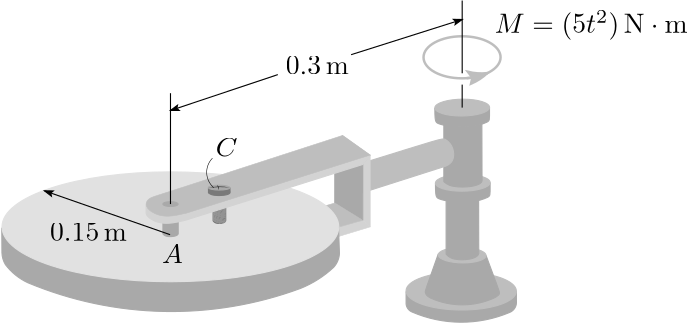 <?xml version="1.0"?>
<!DOCTYPE ipe SYSTEM "ipe.dtd">
<ipe version="70212" creator="Ipe 7.2.13">
<info created="D:20200723124038" modified="D:20200723211453"/>
<bitmap id="1" width="1920" height="1080" BitsPerComponent="8" ColorSpace="DeviceRGB" Filter="FlateDecode" length="400604" encoding="base64">
eNrsnQdAFNfahmNF1NzkT0y/6aZdTW5uYpeOgAVFEBFRmiJFQMEK2LD3hh0VEEQUEBv2YOxd
sWHBgi3RGI1dOvuf2Vl2p+7ONoq85z7Zu86eOVN2zgzzzLffeeMNLcrbb79rad0leHD0iKjZ
AAADEj58WmdH90/+/aWaDmhq2rjpNz+bWzl3cPAAABgQ6w5u/2ne5q2338MVEIAqePlD7wMA
HRCAmtkBUVBQUGpgaWdmh2sEAMamu4t3vXr1+R3wy6+bQxICYGx++tm8Tp26uAICUHUuf+h9
AKADAlAzOyAKCgpKTSvkZOjaawCuCwBUDH4BI99++11lB6xdp87Pv1pBDAJQMbQ1czQ1bYwr
IACVfvlD7wMAHRCAmtkBUVBQUGpmsXNwwRUBgIrEp/9QZQf87ocWUIIAVCSt23bCFRCASr/8
ofcBgA4IQM3sgAYpn372NeHXlubtze3JK/1P2C0UFJQqW8g5CtcCACqe9uYOpAP+3zvvQwYC
UPF81fRHXAEBqMTLH3ofAOiAANTMDqhPMWlg2vzHFs49fNQshXxK6pCakF0oKChVp9Q3aTBw
0DhcCACoFD786DOMNghAZfF/736AKyAAlcIn//4CvQ8AdEAAaiDvv/+xzua5vbn9oCGTJC6I
1CT1YaFRUFCqSPnpv61xCQCgsnDo5A4HCEBl0d7CEWchACoFD88Q7AQA0AEBqIF06tJLB2/z
zbfNpZtnJgEDR5F5Ib5QUFAqvXSwd8YlAIDKonuPAXCAAFQWtvbuOAsBUCmEhI3HTgAAHRCA
GogOWaDbm9vrnffDHu4LBQWlcouHZzAuAQDAPwNQM8FZCAAAAAAAVCRaGRv1qZ61iLt2dIf+
QkFBqcQSPnwazv8AVBZ2HftAAAJQiYSETcSJCICKZ1PmntkxCdgPAKADAlAD+eCDTyTqmk6O
hvyxHhQ0CgpKJRac/AGoRGD/AKhcBoZG40QEQMVz6MjpRUvXYD8AgA4IQA3k08++luJqmv/U
0uCLJm1CgqGgoFQ//xw5S5ePAAAG8c/2On0EADCIf8YVEADoLwBqagccGTVTq+kAAG398/sf
fGykpb/11jvwYCgoKNXFPw8vv7keOmJaSNjoAUFDBwQNkTOU/HPIyKmcagAAA/pnW/ve9BuH
Tn26u/q4efj16kNB3ji7+tp37sOpBgAwoH/GFRCAytFfkbNGRs6koZ7yCMGqgP0MgDH8c3nn
ioiaMWfimKSZ4alzQpJnhs2fGBU1SpnXER0QAH39s3ufICMtnbQMD4aCYpAi01SqyHo+efLk
559/FvuUfPT48eOEhIQq6J/pe+qhETOCQiN8/AIDgsMDQ4cEhISTN36Bg/oHhHj3DwwMjSAV
cAMOgMH9s8Iqd/To0cvXq18AvwOSiS69+pEKUNAAGNw/4woIQOXoLx16EzogAAb3z3S3ipyZ
Miv02qruL1MtZRstZZstZZssX6Va3kzqljF3YNSoGeiAAOjpn0kF6a1NmR6bsWk3eTV4AhAU
FBSN/lnnTyuyJCQkPH78WFBBV5h81sE/03fTQ0ZMHTCQut3u5x/cP2BQYOjIkPCxhH4DQn38
gr36BfoPHEwqkGq4AQfAgP6Z9sn2nfp4ePnTHbC3p18P937dXHwIfbz9ffwGevULIB3Qw9uf
VIOCBsCA/hlXQAAqUX+NC58Y59Z/q43j3jZW577/6fJX319q+sOlr+U0/YH8k0wkH5EKpBqp
jJ0MgDHin6NHT85e3ku2iXLOhWnmBWkW5chd9BarS/GuU6LH4woIgD7619nVV3pr2WcvFRQU
HDmaLX0W0j7MIQqKsSOfq45/FlPQFSmftfXP9F8RwyNm+AUMJvfXPn5BoWFjlH9aDBk51XdA
sHf/geTum+AXNMgvMGz4SG1jwLLvkLPn3ezKuRZsuv64oODx5d0GalC+LQX3jkTNzrh879Im
LebNuPy04Mn1DNbE3ZeeFNw5WoX3HjCyf1bI544eHn39SAfs6+Pv5OKt/NShcx9P3wDv/kFe
/QI8ff1JB/TwHGAvNRFHwtGH+bmbxSZSbx4eS+DMtfDYo/yHpxc6eGzKzWcWfk12hRubJG0v
tVBGo9SCFB9tvsFsjr3a9FyCi5B/pGyH3Uh+7i5FtcWnH/JnpybmcxfKaYGznupWUkfIbuTt
2125ysblK6moQC1deD8rvzXJy2UsQnfmJWWd+C3rQObW39LSMxNXr1++InYYs4JvVGDgkO70
+6796EcnVc0/G/EKuPnq4/w/D4lNpN48ydnMmSsr53H+40tZ9BtmuX1YoKaqPL66UdL2nr7N
bPTOaZW1uMP8gL3a1KqyKnM+kq8wvxHGOh/+U2ANyURWofYGpwXFxgm3z9u3ukDtRu6+ZXw1
Gy89yWe+F97Pym9N8nKpbdd7/ZOPnjh3+cTJc4eOnP5977Eduw5sSU9nVpi2IHn2rMX0+6hx
MVVTf80IiLjf5EPyR7xESGUyi1bfL/vQJV1A1e/k32++8HEo1qfo7iDSj6oW3C6m1blCHcx+
oQ3U+Yd3KtO/Wfn3xf8WDtx++PDGrqjZyYduXMnN3Z1oxF0dPnxydffPY0dPvRjnIttqnZ9m
kZ9qSWnndCs51Pv8NEsyXZZpdTOx68Rxk7T7anQ4aTOunvIWDHK2l3yJNESPFr9eGOg6Jbnv
M69NnDOeUJvaX84Mf9YSPwlkXLx578HNW3dPbNt7KOfq6X07q51/NmlgqlVrly5fLygoIK9a
zUWWAoWIgmLUyOcq5Z/5CrqC5bO2/nlYBHUTHRg6MiAk3Mdv4OChE+k762HUL5Ej+8l/d0zf
ehPIe/+BYaSyckZJHL1X8OTpY7mzlex4n2qldkdoLXV15eg9qmW50+bJZCP5Z1BB5N28Qxg3
YSErNGvCQnq6Uf2zi5sv6YB9fQI6de2rmNjRw9nVp4/3AHkHDKDx9A0gHdCll68h/LOgtFRJ
abYXpXQl55/Meamm8h8dXax2fZgqVaFeFTZVrrIZs3NrKqw134ErhDDTD6vWSj4XraBF/bO4
Nmc1JWUljeOfuRtb5fzzurmqKcFTVsUsjBsbrot/7uM56OHDf7Zuy+JM9w+KINPXpW0xkn82
4hVQvX8WvMtTmU/2/aZceXH+ybPHmu7Q5TekjPvNrJw79N2x/I6bcafMtUAK4SZwS0i7BaYf
Vm0Rc53F/LP47TmrKSkraRz/LM0nVKJ/PpmqmpKctPn39Ru2LNDJP8cnbiB/1KSs28qZTqaQ
6eRTI+mvEz+1JH/BF9epW1q7dmmtcmrXoahVm0Xt2qQaqUxm0UIBCTxkET1sGPXFhQ+3X9NP
girMj+mqdAymwvSVe+IajezJJ491c19CHWrfjWcPc49WwHYFBA8fOChKz0Z+33fs8ZOnc2MS
OdOPHDtDpk+ZEWtE/yx/lrpnkY9sq/UryjybFxLSrQrWtStY24J6n2ZZmG5ZkE5ZaNlWq2PL
PKSNRajHSVvw6lmtqFT/fPq2atGsTkfWSlP/qjD/LHLxVbfTTuT+8zgnq0rfAGr0z80lX7/0
8c/ffNscChEFpUb5Z6aCrnj5rEP+jaEjp/n4BfkFDQoJGyO/rab+rggNG+s/cLDcelE33QyC
SGUyi/T2j9wtuHNUK9Fahf2zHsA/V3HoqzzzLxD6bw9tL/3aejz7zn1IL+sfGNpNEflMieVu
zl7lHTBA2fvozkhelcMR6uOf5QaVLY0ZUzhelDKc5eHElIlVhhZLVaDiwlNQq7LWTb7OuTf4
7VMr+fCRiH9mGGb9/bPmlYR/ljNiwfSZs4O098/de/g9evQP6WtMBU3LZzIxLn6d8fJvGOsK
qME/C9yfMqZwb80YPlb49lA4AlCTUxWbkbVu8nW+fYe/UCqUlOmLONJYZfP09s+aVxL+Wc7S
lF1rEpN18M9LYtcWyAtTQdPymRTyqVH0V+SsOx99Srtl8nd82Ru1WNHO8ok09Ee0o7718WfS
MtBSPpMV6kx9faz4Z/7xrPpI7PgU6tcaeh/8sxT/TKsnHVeV3/Lp60+fXdlbEfKZXBf098/b
d+4nHY2joI8cO0OFujx5ytFihvTP8q40Z+LY56nWReupIOeCNHMq5nld68JMl8J9YQXrbQpS
2xektChIbVeQblGUbvEq1Sp26kjdgtKlnrThn/WMfxZ5DHfoTn7V9s9ZavfYidx//jqeVqVv
ADX6586O7hXgn8lSoBBRqmNeiyoyrl819c9KBV3x8lkH/xwSNppKehkwiNx3D4+cSd99+w8c
7j8wzHdAkO+AgcobcEqF9QvoHxASPHiUNgkr6GwVbPtKhRAzJXO5cz56r0BVykOmGRPLbS1l
bh9f3n3krmK6IsMGHZmsKHT7VP4KleNlVlAktaCa4i6x3Jyzm2KtCTunB52XQ6ARqf6Zavne
EdXqKRtRbKm2a0Uv7gh5VU1XrqRqzyvWStWC9DD11w3yx8bNm3eVf4Eo//YgE6X/8a+Df+7u
6kM6YG/PAbb2VFSzrb07mejq3p/RARUK2tM3wMvXn3RAZ1cfA/hnXgoOpsYU98+7coWlqzql
qUaQCglYjuWm15nXPi2QmaJYwD/LV1Vv/yxhJY3knxnvaf+sShui+hYUu1eVHoS1XYxMKcrp
7J3JSEWiXBm6zU1UZLtYmLeQf3aIGDl1ycgQXfJv+AdFMBW0Uj5nbv3NqPmfjXUF1OSfeZ6T
ed8n7p/FbszFDbNaPyam4xg+h14iT5nSd7XM+1kB/0zfgOvrnyWspJH8M2OrFZuj+l2zcm8o
vjjVL81Zu5qRKUW5vZydyfitdPnK0G2els8r8rUK+ecRMRlJ6zbM0yn/htI20wqa809j6K9R
w6bce+8jSizXqq2Sz7VqyaZOlTVrpvpnuYIm1cgbMguZUVIHFDjARP0zJ1hatKbGfs3KOcDI
IcBsXHUAMBPpqFpg/ExeuQ6M5DkMm8SrptE/072Gbo1xbAv8Wp+uqVpD1UecA5iZk4QRQM7b
LnUdtjwyU6gOs32RkwZ/Dz99ensP/X5HzpXccxuiZqftu3DkN8bBvCJzberG+fT7qQlzFyTO
mL1y4tSlY8fHaCWfOf7ZLzBcNx195Gg2U0Er5TM/KNqg8c+Uf965oL8s00ouny0K0y3y17Yq
3N2v5N6x0hf3i05MzV/bouj4lMIdHvnr2uanWck2WZ6MdZfwREDLk7bqW36Sc1jkQa3AqVLw
8JN0zHCOfHmDzKuwQE/h9jjuZVe11bxnuLw1pDsRvUUCV2dmvzvNvk4JXVOM4p/ZP+4Q+YLU
pP5grDP79MXKYqTYYxrOZpuv/v38+aN/Ht+j8m9czIza/Fv21WM715OPVu84sXvndsUPf+al
r0rZsnQ+9X7q/NUz58RNnrZs3MRFEaMq6AZQo3927zOwAvwzWQpUJwpKDfTPP//8M+3wBYcj
rFL+eUDQ0MDQoYEhrMfZg8KjA0MjgkIj/QLDfPwGlv8GmQoG6x8wiMyiRdAvrXk5wlnMP/Pj
n2kxy51LIY0Z8lY5CyeomOGf5XZXZbAvK1bsTrmzpdRueaZl6r1SFx+9Tjd+5C5/TTjNyjdZ
yOJK8M/KJcq3jqHHHzPXUNpayVejfEaFXn5aXl/VCF1NudViK1/TFPSt23/cuvWHbn97aOvK
3Dz8AkOH9HDzZU50dPLq0aufS09f975+3v0HevoGyPH3ovRXKJnFEP6Zo4VZOprlRZmBvuLa
VkzSqv1IcCU5BlhRhxmDrVLiavyzMmBYX/8sZSUrxj9zklErvhR5/hOVCZf/k5HbhDldMTsn
xbRSZaumL1RnntX4Z49B0UvGDBuiW/5npYLef+CYzvJZW/9srCugZk/FDjRi3cmyvSjT9ohq
WzUhUtKTCagx3ln8W2DyTzX+WWWE9PTPUlayYvwzQxTI/8lSiEx1zLRwrPzVyh3C/EIFHklk
qTPPavxz1Lq4dVsWz9Ix/7PSOR86cloH+ay1fx4+VeGfGaHOFA8eyJ4+lQ0aJKtblzmdrkb5
5+FTtU2+oUmL8Y8EkV4jfDSqmmWKUNYjGLagVnau2xoOj6vK40ElhS6dViyUvyBp/pmzMpxP
mf6NI8AVH3EPWsbBT6+b4Hap88/CO5CfD1Y0NTdvDz+9cWIE2z+PWH/syNFDScofC6zdnRwX
T72fn0IO2umTyw/L6AUjR81Rc2gFho70CwwnFwLl72IGDooKHz6ZTNTHPzMV9Nlzl3WQzzrn
f86J61G2ySqfyrNhRWV+TjUvfXC2+MKK0vtHyWvBxo4luesKNnejQ6CL11v8vcZe5wBm4ZM2
5yh6nJ/P98/MM/PmqzmHxQ8/accM4xyubJDrn0V7Ct0xpfnnjZf+ZHYiVVoq0VzTrMT19KWH
/WgyS/IvL3j1hfJCC9Znba/4FyTaDdmXM97pi3OClXI2Y8Y/q/zziKgtG7MOpydQ0xet3r5q
eZx8Ytyc+csVl7/xiyLHzK2YG0CN/tm7/xD1sy9elrJ42VoleQorfpc5kTBW7YqRpUAhoqDU
NP+sTLshOBxh1fPP4QEhQ4LDRg+LmDFs5AzyOjxSldorbNhEv8DQ/gGEEIKv30DynsyifSoM
dhyvVP/MzVBx5C7dCNPQCixI0D+Xz6s+VbVczFKrp17DqpbCtNZqsmpI8M9s685w0Yzobqlr
xV4cf+cr2uEJZ3a4eI1U0Ldv/0nfepM/QnT420NbV9arD+lY4U4u3nbyf9qxP+3SzZPZAft6
DyDv3fv0N4h/ViOWWcMLcqSulpHM6vytaDS1gH9mVy5/L+qfGTmrJY0/yK7AbUrjSurunwWL
iH9mrobqeQFTOLPm4m64ckNUzYoFuvPa1MI/j48cpfP4g/5BEU+eKH6Ropt81t4/G+cKKCFO
kn2LytRl7OEFGTeYIlZNvX8WzzkgLoEFIq6Zlcvfi/pnpgGQMv4guwK3KY0rqYd/Fipi/pn5
hSpNAm+QO+VcnDVn7kmGuxYKdOcPnCfdP2+NXaD7+INKBa2DfNbdP9di++fLlxU/wszOlrVq
pYyC1tY/Cx0bIn1B6BgTF2WC/ln+PXI/VS6OqV41rYPAymj6Ab76fAU8/yzy2ItTmV1TRKdr
7oPsBoW3gnNuEXtIJzWwlqpzdsNsrn+O2rHraHbmGnr6+uRNO5bPozxVzMr0BfOWMZqar94/
+wWGs5MyUf6ZXCnIGz39s1JBU/Eiz55pK59188+RUdNvJTqWbZSb57Vt8pN+KDowvPRpXtFO
r7LnfxbtCSo6MKL4zML8ta3osQgL5cMR6pzyRfCA4XpUwURVIqlveK1JPGYEJ3L9s4bHoBLj
nwVXWM1Ae9xfGzG6v9g1RU0WFNE8QoI9V7EHONc7NV+QmtMU83ImOIaylo/Fxfzz7BFJWdsy
M+ct2LQmfWMMf8axC6T4Z4PcAGr0z+rnvXf/QYG0ojErNRQiCkqN8s+cnM8Vr6C1PVX6BQ7x
Cxzk4xfk3V+O38B+/qH+A4cNCo+mR2IKDh/rP3DogKAhwYOiggeP8h8YTmaR1Djbl7KMqFT/
zMxrwcybwclKwfynmH8WN6vMpB/yNRRyxbN5yTro1rj5McREt6T8G1H8qG9V+9qslYB/Zich
YfhnVps1PSU1+XuDfvBdgf7Zj3RAT1//vj7+ngTfAPLGve8ARycvepzBbj183Pv69e47wMXV
16mHt//AMDKLYfwzx2EyootVWlLuaVWziGchVu+fRT5Smxea658Zi1B+yvHPAgpX//hnKSsp
vGnCcluf/BtC8/LSm5TvMfYOYewWZbOKsR1ZRd6UhJzSho9/pv3zP4+p0xlZEf5whMbwz8a6
Akrwz6IDDnLuN/P5aWy19c/i2kdq/DM3RlEZIiUYW8XNL6FP/LOUlVT3a241P1LWPv+GwLw8
3VG+x5g/7maZbVWzjF8lsx43SEjCaYT459fJP4scG8L2UsyJaeOfld8st9AHmOjPAZizMDwt
+9fr5ccS50hm/YxdC/8s/NsK7gbyzhtMQy5WR9N2CVbm5dthmmRpcem8Pbw+iu+fZ6f8lr13
+2ZqYvzOjIwNs6iJqxfHp8+bxWxqXmX6Z3naDbl/fl5h/vl2UlfZJsv8tW2L9g0uvrKu9MmN
0qd5JVdSy4rzi88uLn35N5mYv/qnAnl0tFT/rMVJW/QUyh8WQShFjMbrndAxI7yG/Pwbaq+8
kv2zQOCx+C4Sv9aIX1PEnq6qzz0i8Kl8Dzx+whfgYl8Qd8RJgcuZ4OmL96VoPpuJ++eolOTM
/Rs3Z61axqg/JW5Gef4N6f5ZzxvACvPPN2/ehX9GQYF/FpTPlaKgdci/Qf2OTJ5jltyDy2/D
A/v5h/j4DRw8dIKyGh0SFhQSERQ6bECgpPwbGeXJhwsKeCmLtfHPQjpUN/8sMKyhPJ0yI9G0
0j+zQppVeTZ4SxEQtsKB1qqQZj38s9S1gn/WUT7TKb/IHx70Q3D+gMjGyL/RPyDUy5ffAYMc
nTyV1WztqXEJe7j1Cwod6tbbUP5ZqRm501lelGU+1eR/Fh2MT02eZDWplcunc8ZMJGvCmKIm
/4aDofyzlJWsqPzPWvtnwW1k+WfBTdDVP08aO1PH/M/MnM/79h/lD0dovPwbRrkCSvHPyts6
oenCd77q8j+LCSg1MlNNMKHql84sFaBI3igQ/Shqg42Y/1lthgpj5H/W1j9ryBUgZuR09c+x
W9bomv/59cu/Idk/ayGlhTsaM+JdTVpUoZ8MiKbWUdgYVmu0xaJnlysdgU6qtX8WcNpa+Wfh
XSe0XWJHu6i2Empf/EFb+VpxvziGfx6Remjvnl0Lo2avXL8vLYm2u6sXx6fOnlol/LMy5/PZ
c5f4wxEayT+PjJqZE9ezLKNNwYERpc9uFmXHlBU8Lr6wouT+0dLHuUWnZpe9+rtoX3jhb37U
0IRpVP6NBxrzb2h30hZUkWInXmZaGIndWcQ/i9lXMf/M/0GKJP8sX2F+Bmb1/pk3iIDKP0sa
1pD74wXJMeq0tX7yOF/kgbiUn4GoCcbOFx7kQtrZTI1/nr0yg+WfJ8ekxCxKmjJRi/hng9wA
avTPPv2HSsi/oYJeJfLKma4+/wZZChQiCorx/HMVGSdRjXyueAWt7akyePCo/gEh9OBK8hSX
5K8pcice5Bc4eEDwMFKBHpVpeOSsYREz+vsPCggODwkbrWXyjdm8BMtsG8zS0dz8G0JJM3Tw
z4JN8XJN0zKWY4M5uax1yr/BU+7spUvwz1qtla7+WdjS1yj5TKf84oxGYTz/7OzqQzog6X3U
8IL9FJD3foGDenr0p82zXD73tnPw6O3pRzpgd8OMP8hIwbGZK2PZXpSbGpovkzXoSlaSYZ7p
FZbDyvrcMRNzjzHWtkL8s4SVrHj/rNotvJ1f/ixAdA1Z+TcEHw3o5p8DomOnT53q7aDj+IPM
nM+c4QiN55+NdQWU5J8Vt5OHxO83ebd1wmZSQx5ItdFo/BlFjbf8fY7IeEZG888SVrIS/LNS
NfC+EQFNJ/Z1iHlm3fxzUnz6rqSV8SMw/qBW+Z/FPYy0/M+ML0vdMKD0oskrczw+RmWJOUAE
87Hr7J815d/gxmBzM1QLHqhi2yWip4QduEjnUvfUSTlgHLsC0z9Hbc3cf3jt0g1p23cuVUzR
Ov+GscYfZA84yBmO0Ej+eWQU9Vx1xwJ/2YYWRTnxpc//pOKf/8ouSDMrfZRTnBNfuC+srPBl
8cXEwqyAgrXSxx/U7qQtPkCn8Czlh6Lg4SftmBHuqqL+WeRkzm6Z0abY8LtS/DPvI07WaHUJ
NySl69EY/0zWkJ9DW+QL0u6ypTpTMVdS4tlMU/6NFVvXrUufSU1ZMXfp2jkztci/YagbQIw/
iIJSQ+Kfq0558uSJoHyuYAWt7d88Q0dOK//psWKIJeoPKr8g/+AwejQN+gacvIaEjfELon6n
TGbR3LKQLOVoVeYQewViMc/sxMgZl+8pxx9U458ZHzFa4wxTeJmTx0Oe60NgBMDykf4YW0SH
dgsNa6gpSwbbCTMWIcE/a7NWWvjnAvb4hvwQ65rB5SvXOeNNKP8CIR8Zzz/bd+4jV17KAc5U
HdC9rx8z+LmbC/kklFQjsxjMPytTELMlJNeLspIPyzNLcIYC1GRi6fHs2CHWjDHymGZVnvGD
Y7/ZCUDYsdkV4J81r2RFjT8oMJggd6xAplKm3jMHUswVHH+QtXtFnLZm/xw5Z03MwgWDlBW0
8c/de/jxBxxUKui4+HXG88/GugJK88+Cv7Xn3z9yRkriZG5kRRuqCz1i3m5n5dwRiM7iRiLx
1pnTTsX4Z80rWVHjDwoN/MQZK5D7sICx2uVDLHHHH2TmV/lTRLtp9M8Z67b+vj5lnbKCVv55
Sexavm1WKmjyqVH0V+SsOx99WlqrNh3YrFLQNIygaPojUo1UvvXxZ2RGSR1Q4AATMFEiz25E
PKdAhmfW7OyEq8peVh6S/Zib5p012Jl8RsZoZcoKqsG5mFG+7CNQJ/8sNP4gM/eF0Ghiag5g
enAx4e0S8c+aFKJ6DyYwohwv5wDLP89esuHwth37t65XRU5qO/4gX0EzhXP48MlDR0zT9ly0
fed+/oCDSgUt3YBp2wHJ65To8XlJTqUZ5gWbHIuyY4ovxBdmuhakmRedmp2/tXfhtp7FOauK
sgIL1rYuSLMoSrd4lWoVO3WkhPa1OWmzvmXWgccUucqDhz1YJ+fwk3rMcMbXExx/kBMDrGqH
MTCo4IVAeNhEeVIazf6ZHb1Mhw1ruKZIurYyKrPGExTueqzvS/wLEv8elacygdOX+ECKas5m
GscfTFqxTjH+4IxFa2MU4w/GjJGQf8NQN4Aa/XNnR/cK8M9kKVCIKCj6+Gf1pUqtrRr5rKww
b968KuWfh0XMokdz9h8YRgeA+fgN9BkQEho+ftCQ6LBhk4eX/50/eOhE8lFASDiprJxR3aN8
YZPJsMFybVuelIMVdlueuIPlSBnJn9X7Z2U+Z7pBvs1WFMagfgWKxbFSZDCTKivWRJ6sg543
m2d0WRmk1e0W7rZI989arJVW8c9HlHtY7cq/3pC/NPiDHdN/gWhMtKWzf6bFsksvX9IBPX2p
sGcfvyAPb39HJ2/H7l6dHD07OPSma3bq2revTwDpgC5uvsoZNfpndubfXcJSWi42+VKa7UXl
rbFTUggPUKgG9pB/PL+tLByVzVnnXblMDyzVP/NyIPMmcteH35S6layo+GfVOqh2Au2KN8kt
NO/rYB0GAs1ytovptCX459+yDmRu/S0tPTNx9frFU0azKmjjn/t4Dnr06B/+gIO0gl6XtsVI
/tl4V0B2MsPy+0eREZTyhSIq2feGnHt50QEKNeXk5KalFUjdLPp7/PJG2LZNkn8WzoGcr2Z9
hGO8Nad0Nm788yFl+k2mY6Tuo08rvxEBcy4+rCE3pSfjHlyCf7584uS5Q0dO/7732I5de5MW
sipo5Z/jEzcIhjrTCpp8aqTwyxM/tSR/xxfXqUu7ZQW161DUqs2idm1SjVQms0j+cnX9bb4a
h8Pt18IhlIJHtYDzUbX25yFW2DznWGK2yQyfLl+Hw7rGP/N6Fu9nF6oDWDQWlL/Cgtsl6J9F
IsZZwZnMc4X6c53gqGps/zwidte23w6lxbNnnJU0b0HijNkrJ05dOjZ6vlankYDg4fokfKb5
fd+xJ0KhzkeOZpPpU2bEGqkDjh876Xqik2yLZX6aZUFq+4KUFgVr/leQ2rYw3bIg5dfC1Hby
ib8UrGtdkE7VkW21OrbMg46alrQ+0k/aqm/5z0Oi4w8KHQYC/UXqMcNYPX68vXAeaW43VK0V
/esGgfzPqjP8ndOS4p/ZF47bhwV+D6Uu+bNAFnrVKKhSskYLq2+RL0j4GRDvciY8MITAuqk5
mwn657SMvSd2b96oqDMvfVXKlqXzqd81zFm0eqY8//OYaM3xz4a6AdTon5tLvX7p5Z+/+bY5
FCIKCkpFFq3OUfTN9fCRM/wCw/yCBnn3D/IdENw/YBCnTmjYGB+/IP+Bg/0CBg+PmKGc8bXn
yN3XPBmFeLQ20BEd/LO9g4eH5wDSAT19A3wHDOztxU3v7OTi3dfHn3RAj75+9h09pPlnAGoo
0v0zroAAGBBt9deMgIj7TT5khT2rhVQms0hsXCQFh64PJmocGrK5AmbMc3XsgBFRM4/H9pZt
sXqVapmfapGfZpWfbk0oSLcsSLOgRhskbyisqY/SLGSZVjcTu04cNwnfeE1H7c+Xajjq/bNJ
A9MK8M9kKbBhKCgoVdY/K++jh4yYOmBgOLm/plIB+AUFBI8IDRtLbroDQ0aQm/F+/sEBweGk
AqlWo2696dDi13g8PvjnyvXPKgXdqY+Ht7+8AwZ4+vq79urn5Ozt5OLdo5dvb08/ugN6ePnT
QaRVWT6z4qLzBTJ7vIbwQqmFoqN3CeyYzdVjAxeWR1Y/fvzk3r2/bty4lXNqx/jXwj+/dldA
gZG8XnuDxAq4Egu044WjGyJ9R0U5JXkQ2qtXrx4/efrgwcM7d+9dP73v9fDPVIxZ+MQ4t/5b
bRz3trE69/1Pl7/6/lLTHy59LafpD+SfZCL5iFQg1UhlbTWyDgqanZIC/hm8ng+AUmeHyLZZ
y7ZYyTZayjZZUm+2WssyqX8WpVsUENIUUBW2WF2Kd50SPR6PX0fgzKBxcEP4Z/Hi7OorvbXs
s9RQpEeOapEYk7QPFYaCglLF/bPyb4mhETMCQyO8+wf6BYYGhgwJCAmX/9Z4CLnv9vELDAqN
GFoj474yLj8VGgAR/hkYxj+rfHJHD5de/bz6BfA7IJnYo5dvB0Q+A2Bo/4wrIACV5p916E3o
gPDPwBAd8Noqp/Mre2bO90+fE7J+bvDWGP8DS7wuxPX4Y3Wnl6nWlHPeTI02+CrV8mZSt4y5
A6NGzUAHrLkBzzXpobZR/TOpIL21KdNjN2z6jbwacAVQUFBQqoJ/Zt5TDxk5NSRs1ICgoQOC
hsgZGhI2WjmaRs269VZkdX7NU3CASvfPTKts37mPs6uPm4dfrz4U5E13Vx+H8ty5kM8AGNw/
4woIQGXFP4+InDUyciYNpbaEYFXAfgbAEB1w1oRxQtNnjh09dfbEMfHTh66bHZI8M2z+xKio
UcoRFdEBAdBX/7r3GWikpZOW4cFQUFCqi3/WHFiCP/sBMJp/VmCv00cAAP38M66AAFSOfwYA
VF4HHBk1U8GomWr0svQxBwGAf1Zf3nrrHSMtnbQMD4aCglLN/DMAoBL9MwCgEv0zAAD+GQB0
QACAcfwzKc1/amnwRZM2IcFQUFDgnwGAfwYAVCSBIWNxIgKgcvTXEugvANABAaiJfPHldxJ1
TWdHdwMul7QGA4aCglIp5f0PPsbJH4DKIjRsEuwfAJWLj99InIsAqBT9FbNoNfYDAOiAANRA
fm1pLl3aGEpBQz6joKBUYvnRCD/oAABIpH9AFOwfAJWLm0cozkUAVDwz58SNjo7BfgAAHRCA
GkgnLVVwe3MHPZdIWoD+QkFBqcRia98dJ38AKovefQfD/gFQuXTt3h/nIgAAAAAAUGF49x+i
rbr55tvmAcGjdFgWmYvMC/eFgoJSiaWBacPQ8Ik4+QNQKQwdMd2hiyfsHwCVTvDgCTgjAQAA
AACACuOjjz/TVuCYNDBtb+4weMgkiYsgNUl9MhfcFwoKSuWWLt08cNoHoLLo2TsE3g+AqkCX
bj44IwEAAAAAgArDLzBCN41j0sC0+U8tnV19xUQ0mU4+JXVgnlFQUKpC+fyLb3DOB6CyCAoZ
B+kHQNWhj/cQnJcAAAAAAECFYW7ZSU+r8+lnXxNatLRob+5AXul/QnahoKBUnfJ//9ckKGQM
TvgAVAqDhk7p5OgN4wdAlSIgeBzOTgAAAAAAoML46uvvoadQUFBe19KipUX48Gk41QNQKfj4
jbDr2AeuD4AqiHvfQUMjZuA0BQAAAAAAKgb7jj3q1asPT4WCgvI6lbfeesfDMwRneAAqhcHD
pji5DIDiA6Aq07mr78BB43G+AgAAAAAAFYN/UNQn//4CwgoFBaW6F/gEAAAAAAAAAAAAAAAA
AAAAAAAAAAAAAAAAAAAAAAAAAAAAAAAAAAAAAAAAAAAAAAAAAAAAAAAAAAAAAAAAAAAAAAAA
AAAAgNcMS5se7c0dW7d1aNXGrmVr2xatbAAAAAAAAAAAAFBFILfq5Iad3LaTm3dyCw+PAQAA
oFpgY9ernVkXCGcAAAAAAAAAAKB66WhyO29j5wazAQAAoGpibedGLlW4ZAMAAAAAAAAAANWX
duaOsNAAAACqoHxu2doOl2kAAAAAAAAAAK8tLa1rTCy0nTUUNAAAgKojn23dWrbugD9FjMGv
NebPGwAAAAAAAAAAVUlBdyA3+zAeAFQdbO17M4Zd625p7WjVoatrX/+FcWuePH1+/catI0dP
LVueHDJ4jLKaXcc+2G/gNcDK1rVFK2R7xuN1AAAAAAAAAACvGbb6K2i7jn0cOnvad+prT73K
35TjQNOZei2f6ElV7iz/tLNnNVVndh37kjXXFrLJei3UvreDnbu9nbuDNtD17RhWE1Rx+Uxe
bawd2/zy8/+aNW358w/tW/1iZm5h1blHyoZMWXl59Sr/dPaFqNHToaDB63Lwu7dqg7Qb8M8A
AAAAAAAAAF5DyC2/LeQkAJWOvBt27twrsHeXUd7tR7r9HNT528FOzSf2M5sV0nVoP+euzh4n
sy+Ulpbl5xcoRfShwyf7+Q2DggbV/clL63YdcTmGfwYAAAAAAAAA8LrSpl0n3RQ0rbzChkWv
SkxfsnLNqqT02Pj18xelz5mTuGBBXPyqxFUJSxPiFq5KjE1YFZewfHXcitT4+PRVq9ITVqXG
xSeuSkwbMmxMtVNnXr5Dxk+OiZ44f/ykGCYTJi0YX478PetTUn/y1EX9BgzX2UwOtrRd3a55
Spv/pLRtltKmGfWmdbO1rX6gaPmflBbNU1qyaaFgdcsfg8060BHUOiZl7eBmZdtTia1dLxv2
FFLBxq4Xmc6ZCLGmFY6OvcN9naeHdJ4fah07xC5+qP36Cd22TOu5fZbPnkWDRwd5jpk0q7iE
lOLiYvl/JSUymezhw3+GDJsABQ2qL+ZW3XEhNgjTps8jwD8DAAAAAAAAADASbr18dZ6X3P7r
IA3sO1MJJVanrpfJZKXyaMz7j2XHT/21f+/569euy2TPyASZ7LZM9o9M9krGLZQ6W7tuLWnB
oXPfaiFJaL83dvycxDUZl67ezrly81Lu7Yu5t+jXi1fkMN6oPr1yK+fyze27DkybuYRO36Hd
frZzJ6+prX94/kOtFR/V2vRxrQ0fEd5Y/2Gt9R+Q1zcyPqqz8aN66e/XSXuvdvp7tdPkpMrf
L2lS++/P6yb/0kzZjvbyuZeZZXcmtF42t3K2sHI2s3AirxbWLta2lJHm1CTzGvxbCAiKnD5z
iZOL3+uWdqOTe1A/z6iArhMDbBYNtokNt0mMdEif6LJxuvvWmd675wdvXzg8JDDw2OlzpOMU
FRWVlJSUlZUVFhaRf754+Wro8Ik1U116eIYOCBhZKYt27unftXu/ilxiH69BQ4ZNoCHv+RWM
2i/IrjZS5o2WrW11u+RNnDRz7rzF5FWfyx/8MwAAAAAAAACAakFAYNj8mMWxsXGE6TPmVvy9
sJ2Dc1bWHjOLTrrN3rJ1B1t7reWkXSfKxy5PSC4uKsm+cnH5qvWjRs/z6DXQzzt4Y2rKP/fP
FhZeLyy6UlR0qbDoVlHB08Ln+YUvCooKiguLXj19cbuoqCg+IZHyop36VBP/TL2OHjf7wqWb
B49kHzp65vCxs0eOnT1+8vymbb8nrN2UlJaZmJpJXuNTNmVkZh0/dYFUoDl4+HTu9T8mTV1E
NaXl9tLeOKXNfxZ+UPutt5u8/ebbjd98u1HjtygaEf5FaNjoX6YN3zQ1bWxq2qgBoUFDkwYN
G5qYkvdz3qmT8qvu/pm2yuZWznLh7GLdoefcebHz5i93dPIiH1lYu5DX3n0GrohbM3vOMgt5
NRraVBv2K1i8JJF+enHt2s3XQ0HT8tm1d3Bvv9BBAd4j+nca5d1+oneL2f4tl4dbrhvTdePE
Xlune+yc7XtwecSiScOOnjhTVlZWVFRcUqooxcXF1KOfv/7u6x1mcN84ODzaSNbRIAwIGPnH
vb+ePn9RKUufM3/F9FlLnHv6V8Cyhg6feOZsDucZHukFzOcOO3ftM95jiMnTFpL9TF4N3nJ7
867aXrAiIsefO3fhAbuQKSMjouGf4Z+BMLOzn8lkeVsM3vLCk1S7O7CHgeHYkaf2WN2cp+sh
Z6xeACrhCHl2cqFx25QfLTLDLwgAAADQnW5OvdPSMrKy9hDS0zMyM7fR72Nj43S2wToQGRVN
FkpedW6hvXlXreOf5QPqLU9cXSTLj09OcHbuZWNu3+7nNoF9vXOO7S0ruFlScrOk+FLJs5NF
T86VFj0sK35Rkv+irKS4qPDJH3+ekcmer0pMUrZTXeKfx4ybff7i9cPHzh47cf7QsTMZmVnp
m3evXLNh4cq1McvXLI5fF7NizYIVKSuSN5Dp67f8dvBo9rGT5w8dzb5y7e7kaYt0yJOg9M9J
H77x1ptv//jmm981evObhoTGTU0b/6fxm27WVr07dGj21ttfmZh+08C0qYnp1/UbfFHf5Nt6
JqYmpvFNaqf82lx//2xh5Wxp47pj5+9nz13ckrn71q27M2YttrDukbAq9c6dP8iU69dvpqzd
SIdG0/5Z/9EtOZw9e1Ep34yn2g4fPXVILckpG5X+kzldt0Dcjl08Dxw6PmrK3H7enp4u1m52
zV3MP/Wz/2KC+3dLAlrP7d9irGerKf4OiRMHJM2KPHcup6ysrJjyzyVlpWXktbS0tKiIioI+
cybHobOnAeUzrXbJa9VU0Er5vHHzrkpZgSHDJ1aMgt65ax99zN+///f6DdsTk9aTV/Kenrhj
5z5lHSN1Clo+0xhcQbds3UH6dcrS2nHjpkxaOJ8/nxO7PGHuvMXklbynJ5JPSR3dLoLJp6gW
Tq0x7sV6YlbegwfZyVXHP2+5xXmuoV7OUObnWfYs0dt/DeKomogIw/peag25peKFbRXxz+zd
IvTFqRqkDjbZrc1iC6WOQ4EDWHBlZp18rs/+584ue35yNntl1PUg+gBgziKwTxSbI7RFzL0k
XxOhfcLfD9QSuevGaLR8cXrvHM1Q6ya0+czprOOz+vhngd0ufACovkR6Fsb+551d1R4eeh1X
ApXVHtvla6XTTiMzivQF4QVVLf+MRxUAAACqpHzOytqTmbktLDxCaZvtHJxjYpaQ6YlJaypM
QaenUw48LS1D5xZatu6gtX+W55FYuHzlXy9vz5w72dasrfl/f7Jo/sNwH/fzezfnns48ti8u
59TaS8fXnPhtxf0Le0seXi999Vfxs3u3Lh7esS3+r0fnlixbqkM+Cn4EKY3GOobxz9FzLlzK
O3KcCns+cOR0bGL6koRUwur0rdfybj9/8fLm7T9SN+1ckpBGJi5blbb/0Knjpy4cPHom9/of
U6YtlseNa7e9DnJvvLb1D4kf1mrc+O0fGr3ZtOGbX5s2/qZh449NG/e0slo6fUpGYvwAF9d3
GjQkE7+k5HODz+uZNK1nUr9+g7gmtVNa6Ouf5Uk2enTt7n35yrUu3TzJzgwIGnnmbM7VqzcO
Hjru3ieI1OzrFZp95oKtnZuFlYt5eaaO6uiflapNjKvXb9E1l69MYU7XTc1NmhJDNmfijAWR
4yd5uTt4dm7m1bGpp81nw7p/vSS45bhe3w7u2nRCgE3M8J5xs8ZcvXad8s/FxeXhz6Xkn+SV
zgU9acoCQ+2EsCHRyu0i7yGfK0tB02L5xYuX/AN+bPRs2kLfu//AeJ1CKZ/JYW9wBW1l66rV
dWrTpq0PHjzIy7sZETmeHxRNptMKWqeLYNqpB3k3bjx4cCqtxvhnWgWwXNask8/V3nErvVCV
8c+UVBFUlJUMZXUU5oe/rxRWsEJ3VNXwz2p3C69BuakTWGf5tijm5Vo1+VHNknX845ze/9L0
l5D925xXPi/tEpmbL1C/3LmJ7CXa74l6QrrB8nnV+me1WyR8AOi3c+Cf+ZumCJpl7lIh/yx0
8Av6Z3mXef5MYAfqd1xpPLZVS3n+TOvfOCjWjb2rWV+rfPV0PsyM7p9FOxoAAABQedABz92c
evM/CguPyMraM33G3IrJ/kFHX5NXL58gnduxsnXVwT8vXhH3tPCvjIyEiUMDBjhadv/ly+Cu
bVdND4+bM3jWeK/MtCm/b4uJnxNyLHXWy7yDsuLbL/7I3p++cMGcoRev/r5o6aLqF/8cPef8
xRu0fz54NHvlmg3LEtNjE9Pv/fX3y5evjmdfePTPk5zL1xbHr4tNWr9idcaBw6ePn7pw6OiZ
K9fu6uOfU1o1W/VBrUaN3/qu4ZtfmTb+0rTRt43efNu08eiwsP5OXWdERSybO8+kQUMy8fP6
DT6tb/J5PZNv6pPSYMV7tde2bKZsR0f/bO1iadPDzT3gt6wDtva9LKx72Ni5r0pKKy4uWbAo
jlSztHHt6uR9Ovu8k7MvqUwwiH+eMWupTEIxbDoOD8/QsCHRalDWpP3zxs27yETdgoS7ufhd
vnwtPz9/wfL4OYuW+PXp1tX8u77WX3nZfDLSufna4Z2m+v46tPNXw91+WRnptjl58d0/7pLt
LS4uKmWX4uLisrIy0pQBd8Kf9x+QrSOvVS3+uYrI5wpQ0PTxf//+32KHN5n+4sVL4z2UUcpn
2jnPi1lpWAWtVfKNiMjxtHxWZrjq1z9k7rzF5JX+J5lOK2i+ndbMmuwHN/ZOJK9Gk8NVLP+G
TmkTVLK3qvhn3U2UcaF2b/n+Ed5Xcr9hUMtXDfyz5t3CblBusXiNs3Yd36qxpjAipQXsnEa/
pFZzMTU4X76pVlveyDMxnVX+qbgnZKowg/pnPXeOQf1zNc2/IbwJnB3L98/P8/KeC0cac78O
qqm8LcyOY2Og40qawiVzkRa0eMzHCrnn+OfNWwzlkOGfAQAA1Dho6xsWHqGcsnx5PDMDBvmn
PjmZpUMviNx603k/dG7HzKKbDvk3ViYly2SFVy7sP7MzaUWE90inX6b5WKVM6p8RG5EaP+b8
yXUXTqcmzh24J3bYk6uZZbIbj2//vn155KKZIX89PL9Snv9Z5/hnOqTZukPP9mY27c3tyXsb
O3dbe5re5f/sbWXj0ratuYWVo3IWffyzPP9z3uFjZ44cO7vv8KkVyRsXx69bu2EH+UNr8869
c5cmZe7atyZjGxX8nJi+YvX6vQdPHjl+7sDh7Nzrf0yW53/WMf651Q8J77/RqNFb35s2/sq0
EeGbho0/MG3Ux8ZuTGjwlrS1E4cNb2xi+o3cP39Wz+QzKv7ZYP7Z0qYHwcau54mTZ/p4hrh7
DFwam1RQUBi7YnVJSemMWYs9+oYEDhx58NBxSxtXA/pnZsCz+lIpA/DR/pm86tzCyKhphYVF
c6bODA4JGzMqLNyvyyC3X4e5/ji427dTPNpkjuu5NNRydr82S0NsNk3z3Zs45eT65ILnz+mA
57KyMvpV/oYKhSZNGTb/c9iQ6KqWZ7tKyWdjK2g6vDkgKFJjag5j9AJleD/TNiuN9NyYFfov
ok37jtKvUHSSjdDBI5VT5s5bTKaQV46jPnfugpaXv5m/3XhwI2umPAra6Ck4qoJ/1unmWoo8
rFj/TNmkClS4OkZlq9tXFZc5pCr4Z0m7hdWgkAhlyz3hqE5xO63N/hfOhyDlU9Zy6QVliz6G
eJZ9Mk/qFhnSP+u3c+CfJW+agH8+OVvg2YrAEVXeZRg/HOB8RzoeV+qPbd45X/qJnfUbGbWz
6JM6Hv4ZAABAjYNOssHUyxz/TAtq8mrwRbv18nXr5ePlExgRGU0gSyEro1wleiL5lNQhSG+2
TftO2vnnzpRHjU9aU1ZWcOfqoSfnt2TND1kf1eNcYuT9gyueXP/t+f1jJcV5T/4+/vu6ifuX
hjw6ubLs1eGH59dsXxyaunJsadmjxKRUfeKf6TET25vZtWnT1sKqm6CdVgrq1q3bWndwM1T8
86kzOVev3TyXkxuXsnFR3Lq0zbtKS0s3bv/96o1bsrKyW3fvrVyzYemqtBWrM86ev3L1+q1T
2RcvX7ujV/6Nlj+sovzzv75p2Ohb00ZfNWjUtEGjrxs0/PrNtxbPmHHqyGGnNm3fNzH9qkHD
T+tT8vnzevWb1qX880q982+YU/7Z1dzKedz4WY8ePb6Qczkv73ZJScm+/Ue3bc86dOhESUlp
3s07V65cv3f/wcTJ8+TB0q5mFk76539+7f1zSuomsvLjR44MCwwcGdx3jJ/DxH7mE71+GeX6
3wUD7HZN8twyzikj0nFLtNu+ucHHE8YcnDv26b17ZTJZKdnpZar8G8qBCF+DMRmrl3w2noIe
Gz2bfKGHDp+UKJ8N2wvIHhYLdVYq6A2b9P0WWre1l37Vo3M+Mydy4p+Zmlq7UYAn7b3xIO+3
SdR7Kgv0jb0TGZ9SU06lUQHSVCmPjqZmKS839iYzsmoIZNig5lW0r/qUMZGpwRkJQNJOMQZY
lOtxQ/lnwWg6NQGcfNkrzT+zkqNyf5DOn65wLIofsDOFm0DS2hZcJ6NYtOJX56x8Bfw8uorK
jE/5MbSCUXyaZhTwY6KqhKuAWAtlR/AyvwtuVoryb7P8C9qcJ7TPhfWjWC5Wds5q9pHA3qU7
2KvHin7kbLW03cLeXv5qc6YIxz8rNlx3gazZgqo3YMxPFe+FFif0UUX5Z/12TkXk3xDpvOUH
UvnwcILplBm9gLHVvJ2gYRGKPiLuIdUqdOGndcpZeOll+Ptc1WUEzLk+x5U0n8w48LQ/HnTw
z8LXBaEvVLN/Lr866NAmJ2M/LDQAAIAqwfLl8UmrU5TvY2PjMjO3paVlkDfjJ0yl75f1HBNQ
LOiaD512g7wKfirRgbdua6+Df05IXFMme5l3bufTU2uOLPTLnu9VfGZF2fODZcW5suIbZbI/
C19eurR3WVaM1+30obIzS+5tjd4W0//3zTEy2atViesov9pZ9/hnQnuzDm3bWlLRzh16mVl0
NLOwNzN3aGfWoXUbs/bm9hbWTlR2CGunVpR/7mkI/zz37IVr127cJn+U5BcUpmzYviBubdrm
XUVFxXsOHCspKTmbk0tet+zat2BlSlJq5suX+dQfNrfu5uTemjJdH//cLPG92g0b/aupqcI8
f9Gg4bdv/sukQcOF02fuycz8rmGjT+s3+LKB6Rf1G3xRr/7ndes3rVuvXn2TFU1qpbRopo9/
trDuERA04vqNW1l7Dh49dmrnrr0HDx2Pi19r17H3wJBIK1vXjA3bdv+2f+++w79lHdi3/yip
6RcwzNKmRzWNf5Y+/qD+/vnc+UtlZWWrYmODB3iPHuw90d9+jr/55F7NRjk3m+7RImNE5+1j
u+2M6rwruufBOYGHlg47mTS/6OWrEkbmjbLyQgnpsrLXWD4zh0SMXZGiEd2Gg+Tj3NM/KDhK
I9NnLaEVdNfu/Qyy3MSk9eTAnjFrqeCnAUGRpAKHPl6DDCuf58WsVJ+XQ08FLX3wwUmTZz14
8CB2eYJG/0zqkJqkvvQLK+WElc6Zp4XlRjrvBjMvtNxFK8Ok5Ur5gdb+Wa6XWVZZ7rQVzcoX
ofqU1t2aclNL9c+agwBFYvM0y0OGc+CG25XfxbOzFjADXBWZTrkjoylv/xeezOOm1eWY4WfP
nnN9jkxwuQrDILgacjHCtuJsbyM+o2BUtqgqYW4dJxsqrcXobeEoR4UxYxla+YzlOq58D7Dj
hNlfuprFteCkARf/vlS2WbEyXHWcx9xqqbtloYDQZhyKXAErlC25vFkNAZYaQhzVG10NnYib
RaT8AQH/EQC1Aur9s3Hyb+i3c4zvn0lf5uRMZh2ErBMFJ+k3P0K+vGWBXiB+XiKL0BidK7rb
hQ4A3iycswfP8TJPccK2VsfjSuPRwn/AJ20WLfwzZ7U1nmc4X7ck//z8GfdkJbVNxD8DAACo
gv45M3Mb/T4yKpqQnp5Bh0DTvtcY/pluliyXHt+QvLdzcOZUIFPI9KTVKfTYiNLDwLQdgpCO
W45btVome5p3ZtuLkwknFvbNmd+z7EJsWcmJsrLrZYU3iotul5XceXR5y/6FXjnLehfsHHk3
NfhQXFDemYyystKEVcn6xT9TEc7t2lu3bWdJ3tvY9bKw6mph5Whu2YW8MbfsbGHVzcrGhXxk
ae3UsmUrOsG1zik4aP88dvycM+evXs+7Q8ed7vj90PzlyelbdpeUlO7Yc+ivBw/Ja2Fh4bbd
++fFJmfu3k9nSMi79UfOlVtTpy3R3T+3+E/Ce7UaNnzze7l5/qpBwy9NTL82bfxBg4Yr58/J
OZ1t+e3379Zv8Fn9Bh/VM/m0Xv0v6tX/pm69evVMVugX/2xj5+7lM+ju3T8nT5lv3cHNvU/Q
06fPz5676OTse+x4Ntm6Pb8f6urknZd3+979B50d+1rbuk2bsfDmzTu9+wy00WmJTNZv2C5R
QRvQP2s7/qA+/vnevb/I4ZF7JXf4sPDwII9RvlaTvX8e7dTUr/U7Ie3enOv6eWzfZltH2G+P
6pg11ePAorCbx7Lo/M/UcVWqyr8hz8hRasD4ZycXvzPnLpGtI69VJAUHZ7RHjejzvTAJCo6a
M3+FdEh9A/rnig/sV7pl9UNP6jnsJo30Cx8/1YZWE6Ul31BFHTO1MOWfWT6ZU59bR7J/5sZa
MzS4wCKE4qWN5581ygTN/lnoB+OijoVuip8SWd0P7bkpSXnOXDjWUZW/Wn1lkW2XthSRDRRV
fEKJRFQ7irUIeT7YvFvKRagWx09HLOb31C9OTboDgRmZO0SdcZK8W9QLZ+FocJEI+Srmn7k7
WVVHnX9mR8mq9c8y8V1R6f5ZrIj6Z6Goe+bDGv5DH+EnX6JdSd35QXIGbP38M2dLhX4QwXnw
JDysodbHlSSZzPmZjLYpLzT/fID5Fau5LggMMiuaep3zbQqcrCS2Cf8MAACgqjF9xtysrD1M
/cvJv0EPQajdr4Cl0c2pt1JB8/NLkylkOi2fBcdGVIOWPlae/zl+NbnE3z6z7fnx2MvxfhcX
uT7PGvvsQsL1k+tuXd774sVNmeyvwrt7r6YPv7Dc7Vq8+7lY9wvpI57d+p386RG/ao0yjlo3
+Wxm0blVq9aW1t3k8c9u5E07sw5koplFx/bm9mbm9la2LnKJ2qtNG/M2bS3IGz3985joOWcv
XLty9Sb9p/Ol3BsLVqQkrN2UX1Bw686fu/cevnHzblFRUWJq5vzla85dzKWr5V67fTH39lS9
4p//E9+ktqlp4+9MTL80Mf3CxPQb00YfmZg6tzeLmTRhyfTpQ319/vPe+5+ZmP7w3vtNG//r
k7r1vqT987u1U36l/LOd9jaY3uR5McuPHT9NxULb9LCycf3nnyexK1Z7+QxW3j84Oftu2LTj
6tU8OlkHqXn5yrWRkZPkDxf66C/E+ngNohPhVsxAhNqOP6iP5ywoKCwpKSFrfjo7O2xwwFBf
69Ge/4t0+2GE0+fjun4U49Vs7VCb7eOcCLsm9Ty0akJB/isq1UZJMT/+mX5vKAlJNlOKhKxI
yDd7+OgpepWS124iu10N82JWGkqbd+zi6RcwUn3wc2jYOFo+jx43i9Sv1v45avQMetxJjf6Z
rkPqV1b8s6Bq1jr+WTjgWaWFuRk5GMk6WBHU2vtnVsAz0zkLLUIgXroi/bOQ7JUQ/8wXXHwp
obIl/Ft+Oi5XNHmFYDSgqPBkWhf+avC2iPnrfnbgtNoZ+blNNPtnYVevWltGm9Ra3drM+V28
mBwWsW2aFieQSYOuLzQj07PRs4jqOGm7hedF1TpDnlXjfhcaFKualAJ6+2eB9AvcJwJCyQ24
tlY0Ftro8c+akpPIxNNfGCT/hlhlocdSbBkr5q7V9wLOIqSkm9DXP7M0qZhGFvkGdTiutPHP
ajS+nv6ZPsKfqfkxC8+ii3/d2hzAWrQJ/wwAAKCqQYc3z49R3fmOnzBVmenCzKJTZua29PQM
Iy3dzsGZjnDmKGilfCafajv0odbxz3L/HB+/RiYrengp6+XJ5bmJfvsn2x6f7Xhgft+4SQM2
pCy8d+9imexRycPjL04suJbktW+KxZE5Xe/9Pj3/7+MyWVlCAuWfHTrp4587tmrV2sqmO53n
2dyyS9t2Vu3N7Nu1t2nX3ppAf2Rr796mrUXr1u1s7Nz0zL8xetwcevzBy7l5BYVF1LCDO36f
syxp597DL1+9KiwqevUqP2v/sblLV2dszSotLS0sLLpyNe/Q0TNXrt+dMn2RPvk34pvUMjVt
9I2J6VcmplTm54aNTUxMZ0dPSE1I+KhR48ig4IXTJnvYd/Dr7uTUslWzd9/9or5JvXr1Y9+t
RftnneOf+3qF3rx5Z8bMxdYdevXyCPznnyfnL1x2cvbd8/vBJ0+eZmzc7uLqd+vW3QcPHvbo
OcDGrtfK+JRLl652d+mnf/yzksVLEiUm4li/YXs1yv/87PkL+UFSSNY8ZtHcAA+rKO9fQzp+
Emb2wRTbzxZ1a5bcp22yX/u0kfY7J7tlb4krLQ9+NrZ/HhAwUumfDZXIwjBR2eerVlQ2Laij
J86dM38FeTWUfFYe81KO5z5egwyVeYOZhUajfyZ1Kjj/M2dgQUH/rG3+52RmkmVGUabXUOR/
VhuHrKN/ZiZ8ZjYrHOpsOP+sdSSbdHnI1ggqhcv6kbtAUfpnYS/Kc1wigbi85Bti8ZbqNTLt
1gSTXWvyz/ywOvX5n/lhikL+R7lnqDfULELjgkn2zxoXR+86di4Cqr7QjFxLptztvEhsibuF
70XVPaFQY/MkpThWk2BBg2HWnP+ZlU2ClxKEuXQN+Z9bGcM/67dzKiT/s07+mf3chJPFl9ML
xOOxpW6+pCEU1flnZiII1jcidqpkp4zQ8biS8AhSZP9If3Ap7J+FHymquy4IPijR0z9rbhP+
GQAAQNVMwZGVtWdwWIRYBDKdltlIkKWkp2dwxkAk78kUMl1b+axD/mfaGyckpJC/EQofnC/N
TbsQ75s+9JfNUWbbZrgnzQrflpHw159XysqelRXfKL2z8UZ60M4J5mdW9Cm6mlJYcI3MlRC/
RumxdVbQbdtZKfNvWFo7WVp3M7d0tLTuTt5YWHWlFWh5/o0e+uffGBM991zO9UtXbly5evP4
qQt/PXj0/MXL1M27Zi9JTFy3eVvWgaS0LeT92o07nj179tffj06cupB77eaVq3mXcm/rlf+5
RbP492o3MG30Xf0GX8j5sH6DFk2/2b1p0+4tm/1cXIb7+iYuXDgtMvKn997ztLOPGT/B4aef
6tatv/K9uiktftQn/7OljatfwLCLF3Oz9hw8czZn1+59R46cXJe6mexw/8ARFtY9tm777eCh
4/sPHD1x4szxE9nk1c09kEzXc8DHKuuf58WszL1+8+nzF/SrPv759u0/qO5TWFRWWnrs+KEB
fazD3ZuP7PFNZMfPZ3b8dFmPb9MHtN41qvP2Cc6bJ/W9m3uurKysuKiIKZ9LjZN/g46DJZtW
RYKfq6yCNpJ8pq0y+ULv3X+gcYeQOs+fv6iO/rlN+47Sr1C0WA4dPFKNf46IHM8fplAtglJX
PvBfuXPm+mdN8c9yeyzRP6v+yVqKseOftY1kE5C9IsGTQokd2GGxWqVo4MdbMjNFCwy5pTYP
hno3IvZjdu38szaheppylQjEK8qTbyhnUYyPxnT7hoh/Fo971BT/zHtqwPRgUneLQIPlLkho
Wdy1Zf+uX52V1WF8NKkZS9i+Xchr8RMRV7h/1m/nVIp/ZiTHEP9hhTp1rLEXaKvf1W2a8AEg
Mr4kd7hAwS+an4te1+NKw7Et0j2FxqXVxj/TTlvouFJ3vBk2/lksSB7+GQAAQNXHzKITHYQc
GxvnHxDm1suHMDgsgk6OQYiIjNY2A4ZW0HHO9Htl6DUtpXVorU37Tjr451UJa2WyssJXt0tu
77icFnZgXo+bmyOeXUp9dP3w00d3i4tflBT+U1r6R0n+kes7o3ZMtT+bNrjk8d7CImr8vriV
a5R5PPQZf7BN+fiD7c3s2razJpiZ25OJbdqY0c7ZwqpbawONP0jnf75x8y5Z/wcP/zl5OudK
bt7DR4/3Hzm1bFXazMWrliSk7jl44u+H/+RevXni9IUHfz8iNW/e/pPK/zx9iT7xz3FNajdo
0PBbkwYfmpg2/+CDga49Lp85e3Tv3i4tWrT4uun/Pvroh48+8bC1nRAcsn/7ju1p662+/rpu
3Xor3qu7Ro/4ZzqlhqWNq4WVS9ToaU+fPjt37uLFS7mlpWVXrlzfu+/w1at5RUXF5y9cOn/+
0t2794JDo6jK1j3MLJysbd0MJeLu3X8gKf/GdQPk3xAcf3D3noPM7ASGyjN86pRcKRcXl5SW
FJcUR4Z193b4YEi3jyIcm0x1fmdhn0+Sg37cEmW1eUzHg+vmlJBK8sIYfbC0PPBZkQv6NR5/
sAoqaOPJZ5qdu/ZpfKRCPiV1SM3q6J/bm3eVfoWi3fKNG3nK2GbO+INkOvmU1CE1dU6+wffJ
XP8s4IHlYcws/8xL6CHin+nWTq2hX9WqZgPmf5aWP1O9ihHVI8JKR6kX1HkPDT/5V/lVQVnB
m6idXhP3z6ysDmr9s7B+F1Ql/CHS1Cdkli/3ZLZqOC254DqpCIfWzj9rWJyg0RX+qDxwUegL
ZSemlrhbRI4QeuVPCgVt8leJlTCZM8qYlo9g2LmXBWWm2JMF8cS5isH1mEuvHP+s584xsn8W
GP+0fJUEkjNzfiwgZg419QLD+GfugaHJP5eL5Weqr0PsPMl9Fqb7caX+2BbZOdpYWd6pUl3Q
tabrgsDXrX3+Z87TB7Vtwj8DAACosgqaTgTNJD09w8snKDIqWrckzFolACFLJ+3T4dbklbyn
10eHhZpZdNMl/8byZCqA80nes0sbj60efDTO7+m5lbKSHJnsb1npK1lZSUnB05LCuyXF5/IO
zc5a7HF+5/jiVycLCyh/Gxefok+KYFt7d/n4gx1at25jZePMSxzRi0C/aW9m26pVGxv9wnGV
8c9nL1y7duN2WVkZ2YSiouIrV8ldUc79+38/ePjoyvWb9x88vP/Xw5PZFy/nUmKW1CE1b9z8
46Ku8c+0N05p0Xxlk9omDRp9WL9B13btpkdETB0x/OSRI+MGhTaqZ/J+3fof1q33bt16X5k2
tPrxp27mZmbffvtVnTp169aLfbfOml/1in82o/xzDwtrFyubHidOnPHwDO7m3G/2nGXPn79Y
sCjuyZNnkybPc+zm3dcr5NDhE+aW3S2sXEhlMheZV//xB8+czakK4w8qVZsyBbFB/HNcQirV
fYoKi4uLyXEyeUQXdzOTgXZvRXT+1wy39+P6NV0/uFVmhOX6KNvTm5aUyShTTYvnElo+k/+V
0uHPpUVFRYaNf4aCrlz5TD95efHiJflaVyWmq5HPpI7Bd0LF+GcrW1etLlKbNm2lFfTIiGi+
nablM6kjvUHKGzNzO7OCnBVCmOefaYes0sX0PxlWWR4+rWyW8sZq/HN5AhDOasjnUilo+fqo
D37Wzj+L5GfenEffnksZVI6hJYWExqyTt9iuQyxJL1moaFSz8iOWEBBI5iCeQZRZc3Z2ngSN
zA8ylOifRfy5SGZp7pbK1OSRoCtQckn1fZFmKWHFznYizT+rXxzbnil+hs/UYpzRAJmHimr1
2EkzpOwWdSaqfEGa01bztSorcl74wNBgsTjrSWZnHcz8JL2aM5Nzu0Cl+Gd9d45x/TN31EXO
0StjP3mRsbsG99Qk1AvUnB90989CB4xm/8w9wsXlMONQ0fe4Ej+2RR9MaDN2gFY/SFF3XeB9
oexzMmNfMc9j9NZx51L/T/hnAAAA1cdCBwSGRUZFE5ShWcpRAo2koOnxDdPSMpTSm35DTyGf
atugla2rdl5U7lHjV1D5N4qf/ZF/M+to+ui9CaH3ziYVF18pLvmn6NWL0uLi0vxXpS//LC28
eP1Y7K74kPO/zy15db6o4C9KqqxKo+J7O+uVf8Patkd7Myszc3s6WTENrabpOpY2zu3aWZhZ
dNQn+QYj/pnyz9fz7tDWj5afDx89Ppl98dKVG4+fPLuSS+novx89pj+ig1Pzbv1x8cptveKf
WzRLeK+OiYmpzfc/hHt5utlYrV2+Yvmc2R//661P6zf42qTBF/XqEz6pU/dfdeo2qlP37Tp1
vqhdp07desverZXcUl//bGHtYmnTw7WX//Hj2Q6dPcg/5e50LdnAxUsSqAhzaxfHbl4Xcq64
uPrRstog/vns2Yv8COedu/bRUs5I/llw/EEykf6U1p5M9MlQMWTYhMLCwtLSkuKi4pKy0ilD
rfq2ecO7nUmQmcmojqZzXJvEen21NqzF5tE22akTiqlSpIyALpFL6BJ5/LN8SllBQaEBDWTy
2k2Hjp5KTtlYxRX0Ib0tqG6MHjfLqPKZJiAokj7az5zNmT5zCe2ZyUTynv5RAPmU/NPgy60Y
/6zVEIQES2tHWkHTuaCXxSbMnbeYvJL39ETyKakjvUFxqTtTqab5/pnhnB/QlphrleW6uDyR
dJqa/BsCqlmwEVZ0tIH8M1N6cLKkMv2zsOwVnF1g6EDBMdREhvYT9M8C7YuoIWFPLtiCpDQa
qlkk5t/gZ8lmmQ3RvSG8x3j7nKekOA5ZK/+sYXGMIfDILALDoqk2hDvOGientza7RU1qVvGR
KAVtHs9lsTdWq+TnQqvKOko5vUBCpPdsRhy7Lv5Z6HDijlrIS3Qgbg712znGy7/BOdK4wcnM
1Rb+fQH/+xJMgi3UC7Txz2qODen+mTUqn0CAt8B5wCDHldCxre7XMeJqWop/Fk+4rea6wFtP
9jlZjX8m68n8goQSboic5+GfAQAAVEuMqqBjYpYww63JFPKqtNDkU61a03bwQZV/XrmOCuB8
8fc/N/ZmrZuwcfmQ3KOrSl5cLi1+XkIZNVlJQWFp4eOSgmvZB1asWRJ6dPeC4vwrhYVPKP+c
kC5vR197Y2vvLjjUndI204HQesKPf1ZmQaACoYuLr16/ffTE2dxrN+lIVEWQqtw/GyT+OaFJ
7fompu3//cmowIDMtWsSYxaYNf+xSd16X9Wr/2mdup/VqfvvOnU/r1P3y7p1yRTqtRYloGOb
1E5uoa9/Npcr6I6dPS5dvurWO4Ds2EFhY86fv3T+wuWzZ3NCBo0iU/p6hVy+cs2+o7uFlQup
bwz/nJi0XukeOQragP5ZypiDSv68/0Cf0FMy79WreeQYIcfP8+ePRvVvNsC6Vr82tbx+eaP/
L28Mtaw1y+39lCEtd0x0OL16UHHBM3nIfREVL016FyMPBx0+ffnyNUNtZtiQaIMI9opR0JWy
9AqQz0oFzX8QQxcy3RjyWTDOX82PAvShnXkXba99EZHj6VzQzEKmaJF2w9AIWOXKQHv/rBEx
eVh5CCdzqAKoE/U1GOwWAECFoyHcGgAAAHjdFfT4CVMN2zKtmiOjojnjD9J5P9LSMrRqrZ15
Fx398zIq/vnl33fPHkhLXDRs9dLhOcfWljy/UVpSUFJYWlpYWlJUUlZaWJB/6+C+uGWLw7J2
LSl4daOo6BWZa+XKdfrkf+ZIZoNUU+ufqdex0VT+5+t5dwV1EG2e+YXO/0z75w4d++jin39t
Ht+kVsP6Db6uW9/y229G9Otn9e1379at17S+yRd1631Rp+4XlHyu81mdOp/Xpqn9da3a9erU
iW1SJ7nFT/r6ZytngpWN69p1m65cub5z196r1/ImTZlv3cGNvF67lkemkNe4hLWkvoW1C6lM
5tI//zNHuzFNL515oOL9M2H3noNK+ay/m50+YxG9CdlHtgY7Nh7csWGwWa2gNm8MavvGBMdG
cQHfbohou3WS/d7Z3S7uXPrXvTuKuPoyWVFxSVF5RDT5PzJx8tQFNco/0wp6QMDISlm0c0//
CpDPSsgRvnPXPtIjaMjxb9RjfvK0hVev31Ijn8mnpI7+CyJn5hatbHXLQDVp8qy58xaTV+XP
juCfDeyfNf6ov8IxcGZag6FxPK+aCXYLAAD+GQAAAKhQBW1w+Wzn4Lx8ebxYTDWZTj4ldSQH
P9sqE1Zok/+Z8qhxy9cWFRU/f/zwwqnfMjMW/L47/o87xwsLHxYWFBY8Kyp4Wlj4oqiosPDx
szsnz2zblLnk0LENT57dzM9/SeaKjV2jjCuuLoyJnpt97urFy9efPXvx9OlzAnmj5PmLV8x/
Kitczs3TefzBcv/cbO47VP4Nk/om9eqb1K/foF49k/r1qNd69erXrUuoV4emTl2aevL8GzPe
qZ/c4mdquXr7Z4KFlfOYcTOmzVjo0Km3ta2bpbULebXv1HvSlPmjx05XVqP9s/7xzzNmLWVK
ZuZHiUnrDTvsoLba01BW1qFz33PnLuXlnhnh9b9gh0ZhHRsO62gS1bHe2C4N5vZ9f1XI92kR
rTeNNds+qdOOSS4TwvoOHzP9t/3H/nr4WLn5hQUFVH6GMzkOnQ2pQ5PXbjp89JQ+2a0BkIKZ
pVN1v8q/vvHPANQATyVQELOt5c5hJ08QzgFSTXmNN+313SHwzwAAAIABYcY861NHUdPSSQdp
QMc/J69az/jr42+Z7In4GHGFMtkLOYqyZu1GZTtVH9qTDwwZff7SjSvX7l65evvKtTuE3Ot3
FZCJ5J/X7iqn0BUuy2teuJQXFBKly36We+PkX5o9+Lzuoia11r1fe90HddM/NiGva96tk/Je
nTXv1UluIn+lqL2Gft+EvKm7oEn9Pz4zTfxF9/hn6w69zOTJNJRY2rha2fZUSmYLOjTatieZ
zqlJ5oVbkxKW7+o2INTt14EO74Q6/F+4fYOILg0n93xnunuTBf0+jw/5z7phv64f0WbTGIdN
43oM8er6dUunL1r0bOcY5Bk83jd4TNaeA6Qr/fnnX329BmN/gupJ7zZtHeCf4Z8BAAAA+GcA
AADgdaV1Wwdy+6+Lj6V/pz9o7KrE9Pj4dYlJqQmJyQmJq1clrklISImPT12VkJZAWJUen5C6
Im51QmJKYtK6uMTkFauS48inielDhk2odvHPnj7hk6Yuip44P3rS/PETY6QQTTF/yvTFPv2H
6rKf5Yoy2Mx2dcsfU1o0S2nRnKKl/PXXH+X//JGB4p9rWjRPbvHfNb/+vLrFz0Ht5cm9dc1A
Yt3Bzcq2pxKbDm427CmCE8lcEGvSFXQXO/vQLv8e2umdyK7vRjk0mO7WZL7Ppwv6f7ks8Luk
kJ/WhbVdN8I+aWSXAS4dvm3r+q25z0e/uH7Q3PH/mtq6OzldP5A6eOh47ElQfbGxc2/Vxg6X
YyMC/wwAAAAAAAAAoJIgt/y2OoXFAgAMi6N9p5BO/57e+8PxTu9Ocn5/sV+zxX4/zPX6dNmA
ZsmDLZYP6hAb3sXS3O7TX50+a9vn87Z9vmrp+n3bnja2jn27dVM+DwKgmmLdoVfL1ra4KMM/
AwAAAAAAAAB4nSA3+9Z2+gap2nXs49DZ075TX4fOfcmrfWfqjUMn6r1DJ08K+afKj+zpalR9
z+oV+czY5L5kzbVFzzQjdva9Hezc7e3cHRjYM96IQT6103vsRWB05N9Rp47OwU7/neL+yQLv
r5cGtFg84L+zen++0OeHZaGWc4I6dLax/PA/Vh//r+tHv/b4uE2fT1v2+m97FwtbxJmD10dB
IwraSPwK/wwAAAAAAAAAoBLSbtjbID0vAFUsEQehR5cuEX3bzfFvvSTgx7ne34/p1dyn0/9+
+fm/7zdt81GzDh807/Lhz92+buPWxlr5WAHPF8Br0wvc27TvhAs04p8BAAAAAAAAAFR32rTr
1AExsQBUVQVNcOri5NGlQ1eLFi1++v6Tz796/4ufP/uP5Vf/tfuptVMbq56CswDwemBh5Yxc
HIYPgcZOAAAAAAAAAIAqcXf2+gcItWzdwcLaGX4DAABAVQ6Ebm/uCAsNAAAAAAAAAABUK/Ns
287cEaMNAgAAqC5Y2vRob+7Yuq1DqzZ20NEAAAAAAAAAAEBVE87khp3ctpObd3ILD48BAAAA
AAAAAAAAAAAAAAAAAAAAAAAAAAAAAAAAAAAAAAAAAAAAAAAAAAAAAAAAAAAAAAAAAAAAAAAA
AAAAAAAAAAAAAAAAAADQyPcoKCgoKCgoKCgoKCgoKCgoKCgoKCgoKCgoKCgoKCgoKCgoKCgo
KCgoKCgoKNWk/NKqLQAAAAAAAAAAAAAAAADA56l+BTsQAAAAAAAAAAAAAAAAAPwzAAAAAAAA
AAAAAAAAAPhnAAAAAAAAAAAAAAAAAPDPAAAAAAAAAAAAAAAAAAD8MwAAAAAAAAAAAAAAAAD4
ZwAAAAAAAAAAAAAAAADwzwAAAAAAAAAAAAAAAAAA/DMAAAAAAAAAAAAAAAAA+GcAAAAAAAAA
AAAAAAAAr5l/7t69O/wzAAAAAAAAAAAAAAAAAMP65+7lBf4ZAAAAAAAAAAAAAAAAgKH8c3d2
gX8GAAAAAAAAAAAAAAAAoL9/7i5U4J8BAAAAAAAAAAAAAAAA6OOfu4sX+GcAAAAAAAAAAAAA
AAAA+sQ/Sy/YgQAAAAAAAAAAAAAAAADgnwEAAAAAAAAAAAAAAADAPwMAAAAAAAAAAAAAAACA
fwYAAAAAAKCq8dEn/64wsLcBAAAAAACAfwYAAAAAAPDP8M8AAAAAAIZlUPhQCxs77AcA/wwA
AAAAAOCf4Z8BAAAAAAxLzMJFp06fhoIG8M8AAAAAAAD+Gf4ZAPD/7L13uBdFujX6PPf+cb97
z5mZ7zueM957zjfjBPOMzgzI6MwYUceIAUUUESSDRMk5KaJEAUFyzmGT92Zvcs4557hBQDEN
QUx3WWt6nbKrd/MjqKjvetajm/51V1e99VZV16rqt41Go9F4yfXnDz/88PsiQTdt3nL+goU+
ceTyzOrAwUNiWQ2Jc0x/NhqNRqPRaDQaTX82Go1Go9Fo/OGxfKUqAwYN3r5jB6XC74UETbXc
B45cnlldsHDROeVZnGP6s9FoNBqNRqPRaPqz0Wg0Go1G4w+JzzxXevWaNaFaiIOmP5v+bPqz
8YfBytWqP/BIMfzRuGnzI0feAfFHeFqPnm+/9957u3fvqVC52nmlj/NxFa5FCmbt7zvnzpuP
Lgv/vbTJhr5XvlKVFStXnjhx4oMPPhgxcpRZ3mg0Gk1/NhqNRqPRaPxBbnvOz8/HRPvw4cMD
Bw/JzpkhtfCyjWVh+rPpz4nSH24xavTYghRFaj6jx4z94IMPDh06VLd+Q/+cIcOG4/g777zT
5tV2SMTPNo4fOXIkb+as0mXL+Ze8+trrm7dsOXHiBM45fvz40mXLq7xUI5Pc3n530f4DB+3d
uw8p41rcNEwcDXP+goXHjh3DCe+///72HTs6du4aU7Hw06H8/AaNm8bSz82byZxTPZNx/BId
OHBw5OgxyMk5rRezhoDEadiCqlvaXXpZLpVUuGHDxlDokxqcNWkySr1167ZSL5T9HunPqmiC
1uvVuy8rjkTBw7pes3btY8WfjlViWCg4D1wIlhk2YmRig4Jjd+76ZixXOJmuK5uH6Wfi5CkZ
OCcfeKRYn34DkD7c2D+OW8yZOw/Zxk3RNjdt2ty8VevLWX9euGgxbgS32bJ1K2rWnkmMRqPx
stKfr7nu+rHjxmGc+uKLLz777LPdu3fXqFnrnwLyLUWaNW+Rm5uHORROqFmrduzauvXro2//
5JNPPv744/BX/75NW7RCCuMmZAVPjPdOnZ6Ny7/88kvcffuOnf7j64hRozGCIGOff/75vv37
Y+Nd9Vp1NmzcdPr06bNnz/brP9Aq12g0Go1G43e785nic3bODEbbkKLri8847eFiT5j+fJGm
Ll+pSjpxjunP37T+LL1ryLDh/jmrVq3G5atWr7n97qIU044dO75+/Ya1a9ft27fv/fffxxH8
/WSJkjy/V+8+1LjeffddpEwV+tChQ63bvnpO8Xn2nDkfOBw9elTXbt+xQ9pdtRq1du3aTb3x
nXfeQU4opo0dNz4mSyKRrEmTY/rbjh07E/Xnnbt2oQjr1q9HPpmBOXPnIT+Z6M+yhjhi5Kg2
r7RbuWoV/4nEcdqRI0f8EzIpy7ejP6O68Tfq97HiT3/v9Gcq5yggZ7gAXEgSdKL+DGv7Hl6Q
/kxZHj+hcn1N21+zWLhoccyBYUb+VJD+nImTp2cgfc00b+YsLmfEnBbNE47n3PXYxk2bYC62
yvqNGl+e+jPtDOMMGjzUHkiMRqPxMtSfx44bd/bs2WXLljdq3KRf//4ffvQRnmSeL/0Cfho5
ctQXX3yBp0E8CoYKc7fu3c+cOYPhePyECfip0C1FUvTnnNw8JFKzTt1YfiZNmYq7r1i5Ck9c
I0eNwV327dv/5NNfPYt279nr9OnT27bveO31DgMHD0HG8HxbtnxFXoiDH3308alTp+YtWPDq
a68/XbKUVa7RaDQajcbvfFNuds6MmKIbE5/z8/PnL1ho+vMF8OFiT3Tr0fOcXx70ifMvT7X/
h6E/Sz1btWq1TqhbvyElWW7CDMU6qs2SFus3aszz582fz5AO5StV2bDxKxlw7br1/r7TgjKD
1Pr07c8jmG7s2btXSjJyuGLlSiS1a9duzkRwZOq06ZjCoCW2bN02ti1206bN/h179+2nPckx
TdI3zrjxEygIt3m1XSb68zn1WJ4WE4EzKcu3oz+n70G9zPVnP82u3bofPnzYl5cT9Wdg//79
tV+ul1KJcBs4DxxPnpCoP+/bt69ajVr6Cafh5HT9+ZxOfs4MpJDlPe4Qc1q+xaCCI9t79uy5
sLgW36b+bDFbjEaj8fLUn58oXhxj7q5du/52x508Mmbs2LNnz3bp+ib+fq7U8089XQJ/LFy4
MKY/P1/6hWPHjuNaKtXp8TfKlq94+MiR2Gov+MKL5fMPHz5w8CAFZ77gdurUqTc6dsbfy1es
/PCjj5q2aPXP57oJWWfOnOE+Z5y/b9/+jz76+LXXO1idGo1Go9Fo/M5ZvlIVht3wvzPY/a2e
sbAbDxd7grvILpPduchGtx49yfkLFsYUTuq35HeeYW0vP1/gqstzL/QPQH/GP/sNGHjixIn9
+/fXqPWyL1spKEco1pV6oSw/zcn0GcQjpsvhIf/YsWNHjx59pV37lKwuWbJUG63/e9/LjFwc
3LhpEw6iAR45cgQZ7t23n7+xc+vWbThn0uQpUrGOHz9+KD8/FiEB6VOCS9efK1erTj0QZf/m
9OdMyvLt6M9+9vgTMHvOHG6jhRkHDBrsewsqFzNB/AET7d27r32Hjkq5yks1GLCXYSUmTprM
NYhQSyzoTN1i2fLl77///tp16zPXn8HJU6YiV3BIuGVB+vO7776L/86bP59ulliJcBs4Dw5y
jQBOGGrpBw8ejAXHQK3hZDhPiv58Tic/ZwZSmJ0zo0+/AbAkC+477bTsHJgrb+asmFitc3AV
aoH6OeoF91XMnNJly6nG9+zZ41s1nazNbdu3L16yJNFhMKqiPeI4Cos7wuXYF8Ui2xS0IGI0
Go3G70p/fq7U8ytWrBg2fLiO4O/Tp0+/8mo7/7RQfx44aPAnn3zyVs+emcR/xjiCMYKq8tcX
8e9t0KhJrWgpmfrzmTNnMMfB37v37PGlaVx+6tSpie7JCifgtJzcPKtQo9FoNBqNlwO/elfr
ww/xX/+gr0WLY8eNv6y2FjM/6biEb/dfMP1g2hlCIbj9TemmP19a/blajVr79u07ceJEvwED
fU0Y/y1IcWX62kg5b/4C/3zyxQqVdu3anb7ZUjp2zD8ZlLhOvQa3312059u9kVtfHidnz5nD
/dX+LsrZc+bijpiP8BxGF8G1y5YvT9efkThOw41wu29Of86kLN+V/swgFdu2bTtw4CuJFWcy
+q6CWjMkL1ff8N82r7QrFIUTYQDtzZu3UG/Myc0N9eeUM2Nxs2M5P6f+3KFzl2PHjsufE/Vn
OMbRo0ePHz/OfjuxEhknfOGixVyR2bFjp+Izqyx5M2cxbglFY0Z3QcqswUT9ORMnP2cGMt8I
nei0JFu6rIf7zpk7D7XgR+fYtn07boqfFi9ZogjbDNFzXvozt2TLYZBCs5ZfxeF8tf3rMBdd
CPfiYgTrrluPnuvXb0BVMr7K0mXLX6pZ255MjEaj8fLRn2O865570JPv2bMHf6Trzzjy4Ucf
rV6z5uzZs1988QUGlze7dS9If17zVai3/VKSC2KnLm+6QWonzqxQueo7R4/u3rNHv7Zo1ebk
yZPUn/HfTz75ZN36DadPn/7yyy9Pnjo1cdLk2+++1+rXaDQajUbjd0IG3/BX1VP28Yb7oi9n
CfpyEJ9BChGZg98f5L70/Px805+/If25UPTNLwrIUmK1Rzcm1j1ZouT07Bw88+tjfwXtjTyn
IJaez3S9N1RQwbd69T5y5Ih2YnNjNkrnRw8IbwofW7xkyVdbvl2JLuD7g+nZO6+yXCr9OREp
+rME59vvLjpv/nyFIKa3SHBG7eO4jDktOwd2g/UoonIHLwX2mP6cciZvAQwfMSo96HGi/syD
77777pvd3ypIf0Z5uU16565dOBhWhLRZuH3YBFSWgYOH4A8Fx2DON23azB44UX/OxMnPmYGL
15+lNutTjK936HTs2DFF56CWznUoBhWRSzzwSLHly1ecl/4sh0HxKb9zOze7GrgQQ8e7tYNj
Fn/DaDQav3f68zXXXb9gwYJTp061e6197KdQf96+fceXX3554MDBjp06gfjj5MmTzVu0DPXn
gr486HP3nj1fOuQfPlynXgO+YHX02LGC9OflK1biZDy4DhsxsnPXbjt27jx79uz5fufXaDQa
jUaj8dLqz+UrVfme5r8gCfoyEZ8vTK0dMGjw6jVrvmm11vRnHqEYyL2XvjSXqLgeO3Z80JCh
vvD1nevP7777bve3eq5avYYaGqPpMhwHd2iHMYFj2uzI0WPOmavE7w/OmTuPwR++Of3ZV5XT
d1/zTP/Th+DGTZuo8RakP/v+wH3avEsY/1la6+13F0Wy+pIjiIMwOIzToXMXX0tMPzPzENMX
oz+XLltu2/bt3HQdVoRCJXNreuwVAH/DP3cpM1jKwkWLGY7j4vXn9AxcvP7MCOf5+fn6JCjz
7PvJwYMHKRQzMwppUuh84j+HtckQJcget4L7Xzu1+M9Go9H4fdSfr7nu+nnz5p8+fXrgoMHh
r4n6M4bpipUq859Nmzc/efJkbm5eqD8X9OVBn7VerteiVRsMvvxcQpWXaqTvf16+YiWy2qnL
P4Oz1anX4L0TJ7Zu22b1azQajUaj8fLf/9ytx+W1/7kgCfryEZ8vZ7XW9GdufeR+SwpfCmER
U1zXrV9/9OjRr4S4UaN1wsXH30iR5jKPv0HZih8cXLV6DSYayPOWrVsfK/50oiYpLRTMmzlL
H6e7PONvwIwpcneoP59v/I1wPSI/P79+o8ahnMhrd+7c+eprr1OV5RZW8eDBg527dvO1ROm3
iWdepP6cSfwNVmX3t3oeP37chcuY61eivsIpH/5nCPRoh7+fDvcGo720bPPKoUOHWJsxmyfG
30hx8nNm4CL1Z4nPr7Z/PeYnmOb7NQJKn/dd6GL0Z6UWysumPxuNRuP3Tn++5rrrJ2RlnT59
esTIkYknhPrzhg0bjhw5UuKZkvwn/sA/cVpMf37y6ZIHDh5cvmJlYmYeevTxJs1a6DsF4LDh
Iz/55BP8t1AQ/5kxn6k/z1uw4OTJky1atfF3UPtitdFoNBqNRuO3ycT4zyky7+UT/7kgCfqy
Ep8T1VrkEGYMmbiX2/Tnb05/LhTFnl21es3+/ftjn/CLKa6MY6DX9gsV8P1BynTc4JqS1cR9
nuf8/iD3Nuulfl+WZBwDXLJs+XLkKmvS5HRN8nytd8m/Pxgry8Xz4vXnDPc/I+dbtm4tqKvx
tcT0My9Sf546bTpSTv/+IKtSoUX4OULdkb4atlD4D3w7lg7rC3lYuGgRo7uENk/8/mCKk58z
AxejPw8ZNhwtGnbjF5pEbkv2P4AY24xt+5+NRqPR9OeQY8eNO3PmzJixYwvaHR3qzxMnTjp9
+vRr7V9P3/+Mzv/Djz4qaAioVqP28ePvbtu2XaGbff15+YqVuLZpi1b/XHidkIVM9uv/1ZdN
Bg0Z9sknZxXTw/Y/G41Go9Fo/G6pOMOJ3xwUHy72BM7Bmc88V/ryLAjVoctNfE5UawuKdsK6
MP3529SfuYn0AwdfdwrFNO1l5cfjwNov19u/fz+OzJs//4FHinFD9dp167mnl8Fm09Wq48eP
9+rdh0dq1qm7Z+9eScf6FNquXbv5PiaOTMiayP2cLVu3DWXJ3LyZLEhihOrvUH/OpCzflf58
YfGfuWyB4mjp4e0+fRX419cSU868GP0ZeT569CgMKEkzva7pq7EwJvA0eAvSWbd+vTaZ7927
D+ds2rQZDhxLZ9iIkXQwrdSk68/ndPJzZuCC9WfckXFO3urVO3Y+Q3D7uWrWsnXf/gOkh6fE
f0b/4H85EcXUtwJZWDU9OMzmLVss/rPRaDT+MPTnMWPHnj17duasWTVr1RZfKFM2XX9+vvQL
eJBA996l65uM/4xR7+V69WL68zm/PLh02fLPPvts0eIleH74Z/yNo0f5QNW9Z68zZ87s27+/
c9duI0eNQQYwEpUtXxE/PV2y1I6dO0+ePDluQhbjP+PMPv36W/0ajUaj0Wj8rsgQHNOzc1LO
eea50niC4qfxLltehrFBTH/+TvRnP8SE4jYk6s/ahStNLEVx7T9gkK9JSuZimA6kfOLECfx9
6NAhBZstiPos2ldy8aFD+w8c4LXbd+zwvw23a9duHMRPSBy34N9aZInJkq+0a3/06NGvtnOv
Wp2JJnle1kuM/wxO+3q/UVBI53OW5bvSn/FPzOO2bdvGxQXJkvQWxsfevHkL54wKI6ziHDt2
DKlxGQJ1V6ZcxZiWmHLm+erPuHDr1m1IBB5Iz5k9Z4600HPWNb1XLs3gM7GYM748iz9i6fD7
gP6m63T9Od3JM8nAhenP7Tt05LZq5CT0ZOWK9Q4gV3BI3E4/+ZUuq+Ja2F8dRe2X6x08eFC7
+uUwrGiU96uuID+/WcvW+BVuA+fBtUgTKfNM05+NRqPx+6I/80uCMeBguv4M1qhZa/fu3Z99
9tkXX3yBsal1mzaxlDP58uBDjz4+I2/myVOncFMkhee05q1a69cRo0ZjTEH6n3/++b79+/2f
KlWtvnnLVt4d5/hB5IxGo9FoNBq/fVJbpgQd7oJ+uNgT3POM/+JvM9cFyPsi7ZyuP1PnF01/
vgD9OQY/okJMf9YmTEwK2rzaLl1/fqz409zevGLlSul+eM7HQQprx48fX7psuR+jL12C7j9w
0N69+yjQHTlyJG/mrNJly/nn4J84SDHt/fff375jR8fOXQsSVxUhQWEuLkx/TrRe4tcYC/rU
YOInBdPL8l3pz/sPHMjJzT127BjVwgGDBvvbWbdt3z5v/nz8gQpCTbXv0FEpo5ZR11x98Os9
1BILOvN89WfZHM6GjPXq3dePIHHOusbJ8FtVKGXe0O21IpObNzNMh18e1EpNuv6c7uSZZODC
9GdJwYmezI3N47MmHnKCcMwVnyxRcvacOaxxnD9z1mxZFRlbs3YtjM8950hq565dR48eZaQd
fcx09ZqvvgQaOgz+ph1Q6nnzF+zZu9f0Z6PRaPy+6M/fHMdNyMJI1LBJMzO70Wg0Go3GHwPL
V6pCaTQ/P3/MuPEUnHFwjAtqgYOXW9gN5KdcxcqZ8LLKObeap+vPl/km80I/xC8qfkOkOheD
qUwhCxIMw7i7FBtjCNcUfthG+PHwe1Tdma8mGI1Go9H0Zz/+htFoNBqNRuOPbRc01VF9ZBD/
5T9x/HLb+aysnhOXlZzLbLdr/0aiVI7jpj//kDhi5Cj/9X9y5apVCt9hJGEQmCW0FQwYO3Na
dk542tJlyxWG98dghB8Pv0fVbfqz0Wg0mv5s+rPRaDQajUZj5huhBw4ewkDK+G/3t3penh8c
RCb9IBUpxJnfL9nc9Gej0Wj8Pm5fN/3ZaDQaTX82/dloNBqNRqPRaPqz6c9Go9FoNBqNRqPp
z0aj0Wg0Go1Go+nPRqPRaDQajUaj6c9Go9FoNBqNRqPpz6Y/G41Go9FoNBpNfzb92Wg0Go1G
o9FoNP3ZaDQajUaj0Wg0Go1Go9FoNBqNpj8bjUaj0Wg0Go1Go9FoNBqNRqPR9GfTn41Go9Fo
NBqNRqPRaDQajUaj0Wj6s9FoNBqNRqPRaDQajUaj0Wg0Gk1/NhqNRqPRaDQajUaj0Wg0Go1G
o+nPpj8bjUaj0Wg0Go1Go9FoNBqNRqPR9Gej0Wg0Go1Go9FoNBqNRqPRaDSa/mw0Go1Go9Fo
NBqNRqPRaDQajUbTn01/NhqNRqPRaDQajUaj0Wg0Go1Go+nPRqPRaDQajUaj0Wg0Go1Go9Fo
NP3ZaDQajUaj0Wg0Go1Go9FoNBqNpj+b/mw0Go1Go9FoNBqNRqPRaDQajUbTn41Go9FoNBqN
RqPRaDQajUaj0Wj6s9FoNBqNRqPRaDQajUaj0Wg0Gk1/Nv3ZaDQajUaj0Wg0Go1Go9FoNBqN
pj8bjUaj0Wg0Go1Go9FoNBqNRqPR9Gej0Wg0Go1Go9FoNBqNRqPRaDSa/gwMGzaqb7+BHTp2
adGidbPmrZo1a3k5s2aN2mT79h3IV155jaz7cgOy9PNlyVtuufWWwn8GH3rwUXHggMGDBg4F
x4weQw4fNpIcPXoMiXPIAf3/SZ3cr+9AcYzBEGDgwIEDIoyGM30dONjfIfzpfDEqQvjTaA99
I4yMoByGeRgaQT8pwwDuxTTD0/r06dPbQUeGR+jRo0f3CJmUetiwYbHEfSjZS1hlowMMixDm
wT8tJTMyu4ymn0Z4SCnX4MGDBzmkGw2XFJRVVFk/B79SePKgCP5VAyPoYGiZMOc+5GMptg1P
HuUhzINvN5pIF4Zp+pZMsZtKkei3qv2wOMpDmPiQIUMGOwz0kEkTS2kCPhId6Zwl9asg5Zww
qQzdL6UXyjB7KZYZmoSUTjU0UUrrSLcMbjTEIbyv78wpuYJrve0QGiexOYSQR2VycqwZ0r1H
BggTSR+w/IZJI6vdpfcAYTP0/SHWf6bXjlwx7LXS6zcErmXDxCW8dViDymd6Mw9NGvZLibmC
MQuqi/AurP1ztr4MW2vYNsMmc179RmI3HlovcdBMSblXr15vOfh9r982Y5YJnxnSm7Zsm0lm
/GYYM7uqMrE2/V6CnUliCikGV+KJ3WBYwFEBMnE/ZQ/w+9IL84fQbjKynOScA8E5PT/s64Th
HnQwJSnfM885NBsMBoPB8OPE2LFjx48fP2fOnE2bNtWqU/ci9eeRo8bhAaF37/7de/Tq1r3n
m93eupzZutUrJDVkUGrwa+3eIGvUqEPeecc9d9x+N/hMiefEvNzZM2fOAZcuWUrOn7eIXLJ4
KYlzyNwZs0idnJOdJy41GALk5eXlRliyZEnsVxyc4RD+dL5YHCH8aYmH7Ozs6Q4LFy5c5KAc
hnmYO3fuHAf9pAwDuuOcCDpt2rRpUx10ZH6ECRMmjI+QmNsY5s2bN9ch0UQLIlzCKlsSYF6E
MA/+aSmZkdnDalrgIaVcs2bNmumQ7iqwcEFZzYngVwpPnhnBvwr/zHPQwcUB0u2/KEJortAO
CyP46Yd5CE2kuyjx2Gl0vBS7KSn5rTImEwFhcXRhmDiaw2yHPA+ZNLGUJqCTgRRHSveQRCsV
ZBCdlqH7pfRCGWYvxTI6MtdDYqdKP0c2YiVNaR3plpHZw/v6PUBKbcK1pjiExvFTSDEIkp3l
EJYrHWhTsZaithYmgirWgBVmVfULZ+YogNQKqnG/B1D/rzvKH1Sc9KYqE6FNzfw6wtaaoXHU
veAS3jqsX79/TmzmrBSNpzpHdlYBE3OFX2MXplQ9a/+crU8mymSEjdVFQbWZ8lOsxmPdeFit
sUHznP3z5MmTsxyQbKJx2NMqb6hNdZKZNO3ZEZCNc/ZRfjMMh0V/MCrIgOolElNI6Y5k27An
TOwTwvE6E/fzRxk976X0Whn2QrKbjJzedaTUbyZ9XTpSsq1yqTfIsBEZDAaDwfDjwbJly5Yv
X75+/fpdu3bVqdfgIvXnCVmTx4zNGjlq3IiRY0eMHEMOHzH68uS4sRPHj/uKw4eNJnv37t/7
7X7g6FHjyMmTppOvtG1Pln7+xedLlSWrv1Sb3Ld334H9B8AtW3aQ/Gci167dsHbNV9y/778P
7tmzjzxgMCRhbwQd2RNBR3ZE8I9sj6CDGzZsWO+wJcK+CDoH529z2OJh//79sVztjBBmOLzv
Hg86uHLlyhUOSlwlxR03O+in/R6UQkr2hK1bt/KcrR7C83VaSlIXDBl57dq1qx0S7xKWOqXG
E026O0JKZnD3lQ5+pQurVq1ipST+GrtLYilCd5VHIc1YDSYipbAp9ZuYLC6JGUTny4HTfUyZ
3x4gpSCJtYObbnIILwybYYZlVJphW1izZs2qCGHKckVYYJdDer2g01jroKSUZ6TAzkdp6hw4
M7MHO+wNkOhasczg71g1+TUVJqV+LyxOYv2G5Uoxe1hkQL+q/aqwmTg5kGJ5ZGyNg7InE8kz
AaWQ0taUeTUKnQMo2ZTWrUEhvQko/Uz6Ui3Abdy4cXOEsC6U+dBDQucBMrFtSkODx26MkNIT
hrWZeDs4SayaUhq+jJx4X90opX7VKBIzE7pBJiZSPwMoY3KesBRqCzqI/IRWUutWcXQjdbk6
WWake8dyiJpa56AmwxsBSITjPs7ZECFsnko/kxr3+zGVQgVEwek8rCk/wZTeL92j1OfoiGrQ
r0RdiIKw1Pj1vNpCWK3KsxqISoTBhTPKxNFZmQkzr7v4Lh06EixZUH0JsD8T3+ZBiSDPdEX/
oVe9K8dHPR+mV71MERbnwno/g8FgMBh+JDgY4dChQ/n5+UePHm3QqMlF6s9TpuZMmjx90uRp
4MRJlztzsmeSE7OmkkOHjCCnTskm58xeQHbp3L1zp25g+XKVy71YiaxTpz75/on3P/zgQzD/
0Dsk/5nIXTv3kf7B9957n/zQYEjCiQg68m4EHXknQnjEP6jn5/wI70fQOUciHPLwwQcfxHJ1
NEKY4fC+73nQQc2PlLhKijuyjwrv6wP5Lyh7wuHDh1nSwx7C83Va+h0vDDKypi2Jd0kpdVjj
iSY9HiElM5qm+ZUuaKqe+GsmdwndFZ5Aj0KaHzikmyulsCn1m5hsmFWdLwfWhR94CDP/ToCU
grzrQQdRsxyCwwvDZphhGZVm2FThbNIJw5Q1Z4cFjjmk1ws6DU6rlZTyjBRoELm3zlH2UHcn
AiTWVywz+DtWTX5NJTpbQbWTWL9huVLMHhbZvxHOZPtVYVPsiXPkISmWR8YobSl7MtERD0oh
pa0p82oUOgdQsvo1pZNMbwIoUUEphNiwYYMEdj2ahnXhZ74gd9VPQCa2TWxobET+UkVKTxjW
ZuLtVCmZNHycpqE55UYp9ZvSvvzTzquaYBPNIJQxOU9YCrUFHUR+1I2HrVvF0Y3U5Ya+TfeO
5VBKphYWZQFcyHHf11RD+/htJ/OnMkClgElZQBSczoO/Y5ZJr50Uj1KfoyOqQb8SdSEKwlLj
1/NqC2G1Ks9qICoRBhequ/5IF5YizLzu4rt06EiwZEH15T+LMnG/S1QickX/oVe9K8dHlIi2
Sq96mUJ3DM8/r2ZlMBgMBsOPDR85fPzxx02atbjIpLJzZk7PzvM5bXruZcvZs+aT06bOIEeO
GEvOyJlFLly4lOzerVe3N3uClSpWq1ihKlm/XmPy1MlTZ06fAY8fe5/kPxN58MAR0j/4j3+c
Is8YDEk4GUFHPo6gI3pu1xF/fqSD/pSEOBVB52iSeMzD6dOnY7nS9CHMcHjff3jQQW2IUuIq
qSZ04X19SHBIOU3TAV8SDM/Xael3vDDIyNr2k3iXlFKHNZ5o0o8ipGRGu0b9She4Lw5I/DWT
u4TuKuUBaZ52SDdXSmFT6jcx2TCr/vSQ0IWnPYSZD+XTlIJ87EEHNWkNLwybYYZlVJphU/X3
OoYpSyHRNDm9XqQ8KCnlWUqF3FvnKHuou5MBEusrlhkpFX72VE1hUpIIwuIk1m9YrhSzh0UG
9CvOZPtVYVPsiXPkISmWlxyn7MlE/gqUUkhpa8q8GoXOAZSsfk3pJNObAEpUUAohtm3bxv2u
GJu0JBTWhZ/5gtxVPwGZ2DaxoYXafkpPGNZm4u1UKZk0fJymoTnlRin1m9K+/NPOq5pgEy06
KGNynrAUags6iPyoGw9bt4qjG6nL1cloa3L40DjS7aWTywJIRJKsENpH6WdS434/plLApCwg
Cs674O+YZdJrJ8Wj1OfoiGrQr0RdKF2Xs7zM20JYrcqzGohKxJdBAH+kC0sRZl538V06dCRZ
MsViStzvEpWIXNF/6FXvyvFRK1bpVS9T6I7h+efVrAwGg8Fg+PHgEw9nz55t1rL1RerPM3Jn
+8yZMetyZl7uHHL6tFwyd8bsgjh/3mJSGjVYu1a9WjXrgs89+wJ59pOzn336Gfjeux+SZz/5
jPz4o9MkT4jTYEiFZv1srYCkM52jGZCO+PMjHTwbQUckEOmtVQWz9XeMfPpp3FP1OZuOHTt2
cOjbty8/VIepX0FXAdqmEv76aYQuXbq87tA5gv8VGL2JqYKEQqW0XGSsnUMPD5g1xG6t2dAl
rDhNUhLtEEKTrzBXYcX5YpoOyg6JZufSgxLRhB3wUyY0jVLmtY8oPNnXFnS+L3QQ+kkunW4Z
pRAmHtZ4YlIqhdpOeI68LnHrYJgsX7gGlJpaX+JVMo7ao37VHdPtoFKk1K8GdIldEkMAZJVl
zMQPJQj450t5SLThhUFak4JmIP9yb1Z9Yp6Vw5RqUpPxlT2tQKkU8jHJFHpASsm53/p0a7lB
mBnVoG7nnyN9TH1jipET7yI9J+woUhz+rIfwNL0+H5oiFKt9qK1JDFQKajvyYWXGf0D17Uxz
haXGjWJHEnuh0JF0x5T6Sm+G6ti1eRt/xxqar7CpbaYkjl9Z9sTMqBRhtxxmL7FRpFwYtvfE
HiDs0PSrWmJYF2GafrKh+ymfOqj6SrSb4kFpHFSaUgvT+5BwTEkxUco44kO1n5KmvxddCcqr
caPMe2y///eLE5ORw9TkdYltxx+IY0p7aAF/1UaLoXq8THf+WNn99FWKlFwlWkmpKeZJ+HSX
UjvpfSNfH+CW8oIMYjAYDAaDIYbPPTRv1ebS6s+XOWfmzSWzp+eRUqRDLlywlBw9arxYp3b9
2rXqgSWfeZ787NPPvvj8C/D9Ex+Tn336BXnyH5+QPCFOgyEVEpT8qTehc8IjvkKig2r+OqIt
xKH+nJ+frwkFeolYrqQ/d+jQ4Q2HPn369HU4ePBgQVcBUobDX9Ujde7cub1Dpwi+/rx//35u
WVQK/pSTkMKJjL3q0L17d+nPmHHEbq3p2yWsOEkBiXYIodlQmKuw4vw1RB2UHcLENRNUZvz3
Vf2UCU1Idb706vBkf5Kr88MdX/pJLp1umXDPXkqNJyYVyiDhOfI6/6VgSSVhstoijjR5RJpJ
4lUyjtqjftUd0+2gUqTUr1QaiWO4yl/RYBkz8UPN6/3zpZEm2vDCIE1bgTtkUgkjiXlWDlOq
KVQS/PUFlUI38pf5aMmUnCM1tT7dWm4QZkY1KJf2z1EgEfWNKUZOvIvyE3YUKQ7vPxCGp+nN
99AUkuP+kQS1NQVxUgoMNA2EPuwLPn4vF9tVmGLtxF4odCQVP6W+0pthGDwEf8camt8/q22m
JK7lgMTMhDphio8lNoqUC8P2ntgDhB2aftVN5UjhOf42Wh0M3S/Mp+or0W7wUqqLcptQBE7v
Q/RrShWEUme6q6g9yqXDNP3lMyWIgmuZIPMe2+//wzwk9jmxIie2HX8gpiXVZEILMMiG4pAQ
EqLTnT9Wdj99lSIlV4lWUmoKpxM+3aXUeHrfqDgqWoO7hMOiwWAwGAw/BrRofbH6c27eHNOf
TX82mP5s+rPpz6Y/m/5s+rPpz6Y/m/5s+rPpz6Y/GwwGg8FgCPTnthevP3+PKNl5wfwl5KyZ
80h9mjCMET1h/GQxd8ZsqtMtmrdp3qw1+FK1WuRHH576x8dnwC+/+DLGT858Tn7tuMEQIKYe
F/SrJh2jR4+mNjtmzJixDnge1vmaPemIpJiiRYv+zeFnP/vZTxwefvjhYg5IP8zY/ffff4fD
v/7rv/4/Dg888MBDDrfffjuTKl++fEUHTBB4VUwsVSliwVQrVKhQ2qFIkSKFHR577LHHHW66
6abfRejSpctbDpg4xLKnuzRr1qy+w6233nqLw+9//3ul4Ae+JkIjX0LMnTt3psOqVatWO/Tp
06dXhDfeeIPBRgYMGDDQoUePHt0dUJCC0vTlmvBXzTp1ZMOGDescrrrqqn93wMxdHbiKf/PN
N1/lgEqRq0grLuguvvWUK0VXCC/UzDTd7JI1wtPCnz71IF1Xv6oUYVKKMKkpP7B06dIFDnBj
+uTmzZspx2mmGWZYQ6p/UNPY0G7KsH5SmJTQaH4Z/SAbBJpDR4cSJUo84aAa9KGwz1LLlVsp
P1qTSsxDmJmUilNxfK1Sd1y4cOFsh0KFCl3twFrwozGE3UViaw1dUcXREWRDX7h7+eWX2Ueh
+7rP4cEIaJ6MEaGvickOixcvnuOAq/4a4corr7zC4cYbb7zJAf0wl/AYjMLv9AS9FQ6UKVOG
vVynTp24QMZIpIA6NH+pgin4ER4UPCSsMonAUqf9GvQl34KcWafVrl37BYeaNWvWdoAfpnd9
MTFHmenXr183h8aNGzdwaNOmTdsIv/nNb/7DATVVUMpq0VL5EpukL3sS4WmKE5LozKFrKWzs
iy+++JjDihUr6DNoWUyKUY5jI7gyozAdobga2j+mysZ+lc4WVr1fdn8xNBxK6GNhhrXE41/1
aQDFOgj7Rlkvtr6Q+eiJ2mGXlVg7odyqxKdMmTLSASMvmy16xTsjoIfnMmLiAFqQD8ikGRbB
V7BjNcjvIaYUTX1pLHRP4q3RAyh0Dz1KPyWuN8Vim/gIB6wQSpMfEARycnImRHjkkUf+4oDO
jefjBHZQYfYSu6MwMoZOgykU1iyWlP9x1Tp16jzrgJFxsAPywKTQTrc4+A9IGqxpBH91QHFU
QsuHlkx8BjAYDAaDwRCD6c/nqz9rB3XLFm1bNG8DVqlcnTT92XBp9eeUX/XQi0nWMIfREfwn
dk1CQ/35rrvuutXhX/7lX/5vhwcffPARh8RbFy1alDMLnPl/Odx///3Ubf7617/yp7Jly5Zz
SNSf/dkxoSiImM4/51C4cOE/ORQrVowT/N/97nc3ROjcuXNB8qzu0qRJk7oORYoUKeRwg4dQ
f/5GaxMz3zyHlStXrnJ4++2334rQvn371xz69evX36Fbt25vOoTzowz1Z03ffP15rcN//dd/
/cwhUX++8cYb/8tB6qWkznBKFd7Fz5i/4zqcLH/L+nNKKRL15yVLlsx3gBvTJzdv3ky1MGVi
/u3rz5KR0Rz4GkLx4sW5flSQ/kzpTN9o+0b1Z33wNFF/XrBgwSyHP/zhD79ywJnfjv5cq1Yt
9lH33nvv3Q73R0Dz5Be1YIeY/rxo0SIK5vfdd9+fI/zbv/3bTx2uvfZadi/ohyc7pOjP+/fv
3xPh+eeff9ShQ4cOVGXVQWWoP/svlcRupFKfr/4cnlajRo1SDi+99FINh3Pqz7EmIP25T58+
XR0aNGjAjrply5atI/ziF7/4nw6Z6M/SNi9Gf06RAVP05zJlynCsXL58OX0GB5nUN6Q/64Tv
UH8OdUv/8xOXXH+WtVNEWr8UShwNcLhDbm4umy2amJaN0MNfgP6c4kXpI0K4giCvy1B/1vss
l5X+rGaYnZ09PgKeBos4fMv6M7oj6c/o4Us49OjRY5CD9Ge0080OF68/y6qyntqyzWIMBoPB
YDD92fRng+nPpj+b/mz6s+nPpj+b/mz6s+nPpj+b/mz6s+nPBoPBYDCY/vyNcumSlWTWhCnU
k6dPyyXnzV1ESohW/GddBeKS8eMmgVKknype8sknSoBtWrcjv/j8CyrMH35wkpTm/MXn/008
mJPmh4ZE+BoOsWzZsiUODRs2rOcwadIkvvG9YcOGjQ7lypUrHWHlypWMvYAH6dgcrXfv3nzj
u1ixYg874MLyDv7D+bx58ziDu/nmm69zmD59OmNKKL6lzrn66qv/twN+XeiAzCvUsD+3jU3G
q1evzpfip02bNsMBvzLDyGGXCPfddx8lI87H/Uf9AwcOcK6KHP7C4fnnny/jcNVVV/1XBE7D
/SidF1w7YcBAzUSQf1bK448/zhAlmBapyIJiHqKaljn88Y9/vNYB9cg5siZZid9nD3OlOI0y
zq5duxhit3Dhwtc7wAjh/DqMKR1KH1ICEzMTBlrx58gxlUxJJc7XUhTOEH70ZqWWIkumSHZ+
av58PBZWNCUFzco556WzKYRyeH74k2oQCANHa/qvFBYvXjzPoVq1alRW33nnHUm+YXzLC3Z4
qQShyJ/54losIPbvfve7nzvAmAXJSpLcE0PBhAGQw9sNHDiwZ4SDBw9SpjgUoWrVqs87PBtB
4qp8Bp0eXzBfvXr1+ghImQbxJYhY7egn6Sr+khzuRem7bdu2XERApRe0spZubfhkQRHdlauw
RftKYyjyo7zDvg7GOwWkcObn50vb10voYe00aNCgkgMclStxyHBMTYpFZlZziMmnfgT4UBJE
zXLxK0VGU9SIUDKCHx6OoBSUPdXFCy+88IDDxIkTGeEBOQyrSTnUUpfSVGei8zWC+OpxovBF
aK0npVH4+VGcXgXpVWYS4ynF3AOQHOdHlZfMyKWrdPVSZdSFuCRm7fRFPb8Xov+o+MuXL2dP
WKpUKQ67aN1MQdnzIxL7bhBL/Hx7trA2Uwzit83du3dvdUBW9bCn8NThskIYdD0MzBI2mXA9
qKBhNzaUq6JDkR9PXIw88/rrrzeOMH/+fC52U7zlyBWremnFia4SPhikjFyJovHbb7/dzqFb
t258xEVdFJRUeo2HA1Z4WmgZg8FgMBgMpj+H+rPU40z052VLV4kUn8GsCVPI4k8+Q/25ZYu2
rVq+An7+menPhkupP2uv49KlSxc71KtXr46D9OeNGzducihTpsxzEVasWMHpgPRnJd63b18K
Mo899hi3ciXqz3PnzuVOxZtuuon684wZM+Y6aPqwcOFCzvt++9vfUubNy8tjEF3/U4ah/ixx
RvpzTk6OxG1OlJDDNyMULVqUIRxT9OdrrrmGeShdunRZh1/+8pffsv6cnZ09xaFYsWKUKRTW
1dczNYVctWrVcoebb76Z4XA3bNjAz3V9E/qzr3H5nyiK7ce7YP05zNX3SH/WdkFdKMtksunU
F0s1ecff35z+rA3b0p/R1kL9+eK7I1X0xevP8rpvR38eMGCAvkCKHokvgOgrnLAb9ednnnmG
G+dC/XnatGnUn9etW7cpQib+GerPfpMJ9WfU/oXpG9KfQxE4XX+WjBnqz+PGjRviMDyCXqWR
Rnro0KEDEVL0ZwxYHFzgqIyEj9oMVbKwWwjFNElGl0R/jv2EC/MjZKI/Z2Vlce31x6k/67QL
1p8l+KdfmIn+vGzZMj6ZoFmxdlCJ/Ekf+gR0/nelP/tQROJvWX9Ot20m+vP+/fupP7dv375R
hEWLFm1wkP4cuvc3rT/37t2br5WF+nNKkRPT1xeQTX82GAwGg8H0Z9OfDaY/m/5s+rPpz6Y/
m/5s+rPpz6Y/m/5s+rPpz6Y/GwwGg8Fg+vPlw8mTp0+e9BUnZk0l167ZSK5csZYcOmTkkMEj
QMV/9lmrZt2aNV4G//THIn/8wy1gXu4cRpCuU7t+7Vr1wIcfeox89/gHJ977CAwjQoOffvo5
aX5oEPy3s0MFTI/iS5YsYYCLIUOGMMbdkAicHhIpSpE0kFq1alVxeOSRRxQsQgoYHuYZrPjK
K6/8Xw47d+7ke+uajWLSQbX52muv/aXDwIEDRzj4GqnmyynBb/XyuOSal156qXyEn/70pwxV
jQlFLDhqp06d2jtUrlyZL3q//fbbfR2KFCnyxwjIQ0GCrf9qaiaSnR+WIRYiEjPf2x1g25cd
FFLbD7cYStkVK1ZknNXq1aszziqyx7uEob/9FDT/xdSPEVc0uduxY8c2h//8z/9kuFo/PjAm
yJRrMJFkINNw0iqJaVcE/M037nE7hSPQHZU9TFEZOXn79u3Mg9ZBJCrKi4AVK1YwvIwC8CI/
FM91o3DS6odM98M+U2ORNL1nzx5mHneh2o9fqUgkBl9ds2bNCodQZpScLl106tSpWQ6or7D9
Iv8UGfLz8+nn+yLoZX8Yhy9ioy6ORsCF2x1QcFYrDMJSSMVV/A04W2UH/KpFHwXJUUWjXAyA
sHnzZuYqLOCmTZvWRUDeeOHatWupHKJaWfuJQRJibQeZ3xxBrqL6RZ/DoKwMTO3L/jIabieF
E/lZ44DapAHlD+HKi4CuaWYELa6pU924cSMX6dBsGcce1UTbqnspVqwY89m8efNXI2RnZzNN
2JnOhu7lvILENm3a9CWHdu3ave4Ay9CT0bdT2ERJGSpWzsCQsIQEopUrV3JpEsWhtdX3hmsW
ifpJGKR31qxZ0xzQw7NhhqtLiaFdpKDOnTuX8ZRuueWW3zoMHTqUC6ZIc6mDpCpAnyfQEyZs
SzUYBeT5cHXKjKgXqkMo9ZwIcBhaScXHtTHnyc3NzXYI4//7sbVRoZQQFUIfVcDWhy6daz3T
p0/n6o96eIXtZWAlVgpuTc+X/KtvH6heUJyCFlm+9CLcalVavQQSZ4uGucJFPSWr01CPzBU6
E/bPrHQOu7GO1Ff2wowpcfzBc9Cv8mEAGWMBE4fU3bt3c0SQKZAZHqHQ7edBYXsBlI4dGrpK
mnTZsmV0jHr16rEDxKMCaweuwk7M76s1BqFaaRB0bqwUpMYjqGJZJhOH18OA1i8U3kfVhKKx
CH4jQp454nfp0uVtB1iG58ukcifkir6txz9APowOmTG7NJTAY+nwamJagYJNOAiiP18Tgf0J
oNPgJNx+gMRjcjouZAb8FFhrQBj9W4FWMLiw4nAhrZ34wZFwwcV/aGFSsAPHPnSPGvImTJjA
J+E333yzkwNMqhVhpoBeghmW86Bp03qJC+hofQWtJoRNxmAwGAwGg+nP/60/T4rrz+vWbiKl
P1N8Lkh/rlnj5RrV64B/uLnwzTcVAmfNnDdn9gJQ+vPf73+YNP3ZcDH6c8oTuDZCDx48mPrz
4Ai+mhRu5gxnTLVq1arq8PDDD4f6MyZE3EMi/RmTIM6wpBwiG6H+zP1yfmZS9GdtKFU+pUlq
Vyfwk5/85H84SH+WutihQwcG/UNBOAnt3bt3P4cM9WfF+714/fn++++nWlW7dm1+YytdfxYq
VarErZgoNYWpDPVn/YppHaWSRP35Jw6J+rOU3lBkwNyTCtjOCNIDpYv6ireyt2/fPs2IM9Gf
MR2mVyNX/DUUYFMmgLHtZzH9GZNQake4C6Ntw89T9GfMjjlDz0R/njx5Mj/A5OvPvgYb6s/U
N3Rk69atPAczaEkW0u1RcClgrIIL1p9RrpUOmzZtoh4SFlCSLODrz5QLpD+rLvxvnMXaDjKv
DcNyFdXvo48++jeHUH+WcO3rz9LAUZuxj0Km6M8LFy6cFSHUnyWMP/DAA7c5HDp0KKY/P/LI
I/ypadOmbSNMmzaNXxe9YP25WbNm1R1C/VmfaERJ2frkDIn684oVKxY5bNiwgda+hPozfIwq
TYYvjEh/njNnTo5D4cKFf+MwdOhQvhsiTTtdf4b7cbjR4tTcuXMpNeNkyq36OiSQqD/TgHKe
GTNmTHfIUH+Gb1CtQrJsfS+//DKXRNP1Z1UKbn1O/Vmh489Xf0bibNES5H33U7JodzwNtclc
oSD6Et+F6c9KXGIp+lUaJF1/Rh9FjVSmQM/GI3rvw1+KUh8i/RkVzc4EbknHwDjLt6i0YI1e
kZ1YQfozDaL2KxP5ljlf/fnQ16H1RBSNRfAbERyJMec7derE99HS9Wf2AHriAuTD6B75zpSG
EngsHV5NTLumYRMOgujPV0cI9Wc4CZfYQv0ZF1J/xl3Usfsfno7pz9roroEAKdDa56s/Iyn2
CbADl6IwfPj681CHFP0ZfT6LLOdB06b10vXncKw0/dlgMBgMBtOfTX82mP5s+rPpz6Y/m/5s
+rPpz6Y/m/5s+rPpz6Y/m/5sMBgMBoPpz6Y/m/5sMP3Z9GfTn01/Nv3Z9GfTn01/Nv3Z9GfT
n01/NhgMBoPB9OcfgP4sGVmys4TooUNGkqtXrSfHjZ04dkwWWOzRJx995Anydzf+4cYbbgar
VK5etUoNcEbOrNwZs33Wr9e4Xt1GYN8+A/v1HQSePvXpmdOfgR9/dFo09zOEkEgbfogK0Ay6
dOnSJR3w9M6HeTw/Uz+sVKnSixEww+KcTk/vYUTo4sWL8/uDT0TwpwOY5nMCct111/3aoU+f
PgMdFKfx1Vdfbenwi1/84v91eOWVV/g5rXS9QsJj+OiuWJ033njjryO0adOGX5ZRsvqI2J/+
9Cd+HlHhqbt168bZx9VXX/3LCJj+xGSuUNfNUH/W+dKCJHUWKVLkBgfMzijZ4Vfe5YwHJYVL
OAcfPnw4FxEKFy78ewd9K/CzVKCKKdb169ePYSThKhsdpk6dOtkBqfHjhvzIEaGZrD59CGOe
/Dpq1qxZwQFuwJPhA7wLCrgkgqZmHTp0aOOASuREWIF/n3766YcdMNmnERQjGmjfvn1rB+SK
M9O+ffv2cujSpUtnBzmn/90fQfqVHL5t27aNHeAqrHo0HwZ2fuaZZx51gPUORsAdGfC8XLly
pR1QOzQyvLqJQ4kSJYo7oKRdHSpWrMglEumHQMOGDakuUhQF4JOMUv5aBCTO6fk999zDJRLM
iH2xhWXELbi88uSTTxZz0CICzmeloDfgTzCCXEvxSHGvFg5wDPYJVatWfcFhzJgx9BA0dk7n
0XU8E6Fp06a8sEGDBvUdsrKyKEtiPh7T0KQVoDap9nfs2PGVCLADfx03bhwlgmuuuYY9hr4/
qAvhtxMdUF/SN5AHxkWXYKsVpffee48CXaiS+R6ij45JAFy2bBmFlB49etDHcJCVotDBiu+N
ii4dAU2GzRwGZJRjNWp91ir8nJa/foQqoJHRhbLDVHtHo+NdkD02beSKDuw3GfgYF6rQyVCb
ksPfdttt9Ki8vDy2Jr/bVOBxaTLKavfu3else/bsoRTWs2fPDg7ly5enz9DO/lfwuFIWU4pw
a7oWOjTGf0aH3McBWWUEb3hdbgT0Uf+fAzrwWPWhb+ztAHPRz9FAWIRGjRpViwDPoZYo7QsV
yuEJd5RsRY30ueee49iHUYPO8JEHeBfbOy6hHIe2xgtR9cwn/qbcrWDyaKptIjA6LoDmyUUi
9KKscVRo7IuEiV+HlLo1duxYLjTrE71Ik34LJ6FBMPqHpUADbOaALprfhtP3GmAu+hgO0jK4
nT4SF/tGoQ+Ul4MLOjcumMqAaCCPOcBJ+BAya9asFREUaRm9AVdm0ajpyWjU/Gjy6NGj2b3g
fD4DoKe9MwJ6ANYmhgkaGW7Z0QFlZH099dRT7NgnTJjAVQl/SR35YQRyeBR7IfR4FOThXfzS
8YgRI8Y4qOv2l3rDL3Xq247o2xs6oD1yqQJtkzWOKuPDgMRtoGzZslz0R/450qHUtC2OsKSo
IKYAo/GRBraqEgHNh1aCHXi+b1I+JaIZ8tYYgukDzZs3Z0cKo7WMgKbE4UbrieiX+J3r3bt3
03owGvOJtsA+eY2HW2+9lR96Rm9DyRe2Zax1ZJth85EZWhtDbXcHdLApaxz66qJ+Qu/BDgom
5bOHvosKYIj8gwMM0t9B35MdMmRIFwfkiovLqOJhDuiK2RZQCvWNeqTRVzjD7OFgQR8zNRgM
BoPBYPqz9Of16zaTWROmkNr2vGb1BpLiM/jIw4/rk4I3XH8TWbVKjWpVa4LSn/Ny55AN6jep
X68x2Kf3ANL0Z0OG+NhD+Ku+HVaqVKkSDpxTANqbKokAwHEKgOn6MyXBRP0ZD+rchnf99ddT
BMYcbYCD9GdMi6hQ+foz1aEM9efwJ8xrOHO/4YYbfhVBKk2oP2O6cY0DJko8kqg/Y4r9berP
mGTpyz6Z6M8jR47kp3MKFSr0O4cM9WdUMRVLCba4KWeaU6ZMmeRw0003hfozckhFBfeikUP9
uXr16hRXMd3jyfABbtZK1J9R760cQv0Zc8MHHBL159dee40XLl68mHoFZpq8UefOnVmb2u7l
f+Yv1J9Vfa1bt6YgEOrPTz31FOf+yKF22KJonBSXKVOGX4biFj5ASaHJPO6AklKxrFChQlkH
X3+uX78+3yxQW5aMrG/YSX++8847b3KAJaU/IxH+iikzz8dN2VolMof6s7+/XZ9vw7WUoaQ/
V65cmdrR6NGjqfTOnj2bO0tR9qcjNGrUiBfWq1ePktGECRMo4Eh/Dr+UumfPHnZHaK2S4yTm
jB07ln4Ob7zSQfqzLoTfUvL19WeYlHIrehgK+Jnozz7UAUp/hgGp47311ltcTZD+rC9vTp8+
nY2oYsWKz0dAk7nWAQbkLt9Qfw6lKl9/rlKlSkx/lqug0dH9fP2ZEpDfZGAQylDSn2Fneukt
t9zCNazc3Fw6vN9t5kcI9ec333yT6wVIn7v+YBlmDx7OXF28/rx9+3ZuS4bXzYiAUeY/HHz9
mRg2bBjXvOCTFI2lP6OwkuNC/bljx47NHUL9GZZnd5SoP8O7GjngFuwJ9b0ztFOOdNKf9TIF
eoNWEUL9Gb3oUw7I/Hnpz2PGjOGwm52dzV33uDUb/nPPPcc+IVF/Rq1RlQ31Z5iLki8OctE2
Q/0ZlmRS1apV4/Zd3RqPH9R+0UD4EIKsLo+gncbwUgqbEkvRqCmWYhBk98Kv4wF4JvlbBPRC
rE0ZGZ0wF0ekP6N/TtGfMYpxBz48ir0Qejz2APAu9gDDhw8f7XC++jP6di7SSX+GkVnjEoFh
q90RUvRnVBxLigpiCm3btmVJ0TlUioDS0UqwA8/3TcqnRPQAXIHSdzD15VOYq3kENI2Y/ow7
1nKQ/gyjcX02UX9GM/+5g/Rn2JbvGiDbfG0EmaH+jE6gm8P56s+oJnZQ0p/9FxkwRHIklf6s
sXLQoEF8ivD1Z65BwJJsC7Ck+sbz0p8TW4rBYDAYDAbTn01/Npj+bPqz6c+mP5v+bPqz6c+m
P5v+bPqz6c+mP5v+bDAYDAaD6c/g9Ow8ce68ReT8BUvI8LS8mXPJmbPmkdk5M8Wc7H9SQrRE
45l5c0kGcwbHjJ5AFn/ymSefKEHeUvg2ctzYiRPGTwanT8slFcpjwfwlZNMmLZs0buHz888+
/+8Q0AGkoqREiPVnr3oMNk/+QUJTez8yJ6GAyZiz8/VGPIpTKMbB4xHCcKz+Uz3n1JhccOb+
XAT8JB1JKh/mlVRdrr32WioJCotxww033OhwTYQwUMaXLmACoSOJca05N7nnnnsYQvnvHjDt
5cRKlzRo0KCmQ+UI48aNo5j26quvUvXCTOSGCJj7UHlQDNtwQqHQxL5GndLWFHgW83HOyGAK
arnz5s2j8gM7U2793EOYlELsXn/99RTMMX3jRAm5ii0c+Ld+9tln+dYzpnKc4KvqFfLxqquu
+p8Ovj4pMfw3v/nNFQ6arEmpw+z4DocjR47EHFJxjAFYnnP2Vq1acT7LQLgAEqE4k5OTQ20B
5uUIAr8qGQHmYlDK0FyPPPII37+GiTiv13TvrAcZB7NOTpP7RNCqisK6Iqt895bBGwnkga+3
lylThtqg1iw2btzI+n300UfvcYD/8CcFD8e8vnYEJMWouVrdkECHiTDFNJSUR8qWLfukA7xl
cwSYml6n4ijwDgzINBUouH79+mwLKJrcdf369VQnFGwTnkBFS2m+/vrrjAqCHoN9AjKvGKo4
jSoNLmQZw15FPZUKWLx4cZqIMTNjw5lUcUUdwWm8sHXr1vUc0CNRYOncuXO3CAouhJ7hzw6o
zZQVInqFv1ITdobopihbae1A56gJqFx+UmjvVF1Qij85KHC0n0IsRImPihUrMpALysi6QNNg
f75161bGU1K3r7aAGpFBVHcSyjAisAOsW7cuw7/AS8PI2HJ4KZxoCGwp6Ey4ENm3b182ELRl
KrHXXXfd/3ZAI2UAAfVLiW+gK9uoYgrLcFQqYFo58j95gApl+uyZ/QRV/BIlStzlgKK97IAm
syWCxhd4FAVe9EssBfyTd1QN3nrrrbodr0JFtIiQlZVF6QyOIfdmCmhlHCsVXEIxpevUqaPB
6PDhw/QH+Y/kuMaNG7OXkAMrcHSiqygSL3ohllQGVJgFJEsdFflZGQFNiZmBQXi+fHLy5Mmj
HBo2bEiZUc3w0yTIf9Bx0evgigwYBTsz83I/1AufK9BXvxeAcbwBWJ5PMsgGBfbeETjYAejZ
tKQ+fPhwrgThXuqOCLguV0ngIdSf0cMwBVSEVhjxDHOfw/bt25lnVaseivArw3lhgNP6r/pw
QbUDf6YbKJayxhR09Yz50KFDB2bvnXfe0bCLuuMyH+zGgZ6yNj9AwK8h3H///Tc77Nq1i3nw
g3IrTj4cg4sCivbcq1cvLnfC+RlOREMDnIQRb+DJZSMgET43qmg4gd81gL9RMH/88ceLOKBE
jMPWqVOn1yPgyYdxaVBNXMqEq8RCmqhaUSlcgVLsGiBUcRVoC10ix9+uXbtSypZLq3YARefo
0aMHJX04FbOqlXRklQsNqA7m/N577+WAMnbsWMXWVlgP+Ri8RVHNC8qnBYI2GAwGg8H051B/
njolh5T+PGvmPDJD/XnC+MncOB3qz4sWLiObNG7RuFFzsGGDpqTpz4bMoX1loXKrz6vl5ORw
Pjszgv8wn/IkrN2t+v5gqVKlQv1Zt65QoQLj41199dWUnX8RAdO06x0uXn/GtJQz6DvvvPNW
h7///e8PRNCWOV2CyTU1Fu1/w/SB2yZfeeWVUH/GLI/70DCv5Gw0E/35lIcU/Vnf/rtg/Vm7
vqU/z549m5Isv/FUkP6MGTf3BB46dChW9ZpTI7VQf5byk6I/P/jgg7c7YOJMKVvTcH8rJiw/
0kH6s8yl7aaYz9JdpT9j2quttvPnz9ccPPYJv4cffph5WLNmDXW5RP1Z5yu2JGajfR18/Zmz
bGR4hIO/Fx15oJwb6s+bNm3iBF/6M35iC5W1GzVqVCOCiiP9WXcZPHhwTH9+8cUXKUWer/6s
DDdo0EAiUqg/C6g+uiLm49xbrnjUsAyviunP3CGW8pWoUH9+/PHHuV7ApZCYwyv+cNGiRanc
Svhq2bIlRcVKlSrxa2KdOnV6MwL+Sf35tttuu8UhRX+WVyRKRkK7du0YMBlJxQQEBYtObK3a
2H/XXXdRIDp48OBF6s9TpkxhA9H3sOQ2MmO/fv26RpB+ohcl0MQo0KFvpB+iT4h5qQ/pz0OG
DKFPwru4vR9th1Uv/Rl9O+O7Ll26lNlL158F6c/o0NiI1Fq1TACk6M+C9Odq1apRwtXebyDU
n8ePH8+P4WqrvCyJ27E40p8VLRmYOHEi1wLgGDED4qbcBy79GQMxoxb7+jM/AApoyQYjArfK
N2zYkKtFGerPixcvZjNHL8T3F1RSJMI+AXenboY+RyGXpT+jx4t5NZyNkmD9+vXpKhnqz+g0
KPENGDCAi1PSn7XjXfrzrl279EAi/VmRtOGc1J9Hjx5NkbB37970Q41T6NnKREB3zfTDTwmj
k4/pz+hh+JOvP+MJp6gDBpHYxlq1BfzKd4UwrmWoP7Orx/DEZwCNKejqY00VvZ+GXV9/Zn2p
m0Ui3Nx73333cUMvmhtrR1vlAZSCg4XemtEHHGFDduzDhg3j0rCW2LScAeeRbUP9GbU5wQE/
sb0/9thjhR3QLXO9oEOHDu0jSH/GHbnzvFevXiw+HgzGOqBL1Cok9wBkqD+jv6Vtff05VjsA
3ICZQXdK/RkdJjdCv/TSSxw+YBMuCmj97t5776WujuYwP0KoP6s/N/3ZYDAYDAbTn01/Npj+
bPqz6c+mP5v+bPqz6c+mP5v+bPqz6c+mP5v+bDAYDAaD6c+XSpSePCWbnDptBjkjdzYpIVpH
QInM69ZuIhWIY/Kk6eS4sRPJsmUqlHmhPNi9Wy9x0MBhJINvgPPmLiL9pCZNnAYOGzqKbNSw
GfXnvn0Ginroxf/JUIjWET3x+i+rmgP/sJFS0fIQBUBO1JxDBUY/KUotJmsM3fBUBF+O04M3
ZojvOKxcuTL2qqkmPrfeeivfpseUnyEWfc0tjFqsn/bs2cPZzbPPPssoBMoMiqZIrSp1fn4+
41UqyPPdd99NfRKTC+pmmH4yKubPfvazf41QqVIlhj3ElIrTWJSIc650rV7TPSkJ4axcKtzv
f/976s+DBg3iC86+NBpWomRkzFX7Ofz2t7+lDoP5ckEhdoGdO3cy+ui11177nw6as2sqrQvv
uOMO1o6kKh+FChVSdOhYGNIhQ4YwV0iBiwLdu3fnK9J61Rdo3rw5IycoBArKFZPjYGfGvti1
axfDaPz617++IgI1f0B+K/G8c+fOVDzatGnT2iF93a1+/frVHFAFVJ/CMOMyu6JGA3v37qUr
SiBSSN5Vq1Yxnob0Dc6XfU++5ZZbfhsB/qnA4O9/HXCbz7+OChUqMFYnpr3SjnAhPQqTaAaa
fvrpp6kNqqKnTp3KV6Th89TE9IKz71q5ubnUx5YsWcIVjRYtWjBQcJ8+fTg9V7yUcuXKPRlh
8eLFVFnVltEjxao1FJZvvvlmOrBULy5D0MiyA3yJXiclAUd+44CGHwo+anShe/tiOIusJTb/
HAkIc+bM4RvoqGuuasGjWC65dLqSgC6Rha1VqxZf654+fTrfOk+Maa8mcDQCLqQe8tBDD3GJ
7ZlnntH6gsJTMFcq+8KFC2dHaNmyJSsRBuRpa9eupRSG+mUoWrmKIs/ARKFxcD4dHh7CGkcO
ucqpESQcUGLLYXwsDAPk3nfffQxGjZZIP1T7VWxVQFKblEPVppLCiMNmKOfB8KEqUyesjhqd
DANWoI1wgQwGZAroNrkkt2/fPsX5KRxh0aJFMU1bdQcrMRoVCkKpqnbt2hUc2rZt+1oEf6VP
QiXDYqCBMII0bl3Qwx6AxsLhSQM9aoci86xZsyghotO432Hu3LmsuOrVq5eOgGqlWIcbxSQ+
SfRFixbl+iwsGQtk5EfXlyuuW7eOPgYLcJBVfWHAYv+JO9L9/BUi1SYswOASChUCA7ItwKWZ
YTQBXlW5cuViESZNmsQVZNQCVXT1pXjeYP1WqVJF37/gc0JOTs6kCMWLF6f+rEWHsHNANh50
wPmsX3hUbLj3B1k5G87nks2MGTO4XqCvBqAPZzfrewUeSGhAZJuLHSg1244k4mbNmnGdRUHy
E58iUHyOdLgpTfTKK69wZQ0+0NJBvTEqnWo8POTeCFu3bmXbQf65HIbzWWq0Ha4OYLDg0I8O
k7byewP1DxrXcNouhzJlytBL8VDHhV30lhyJ0odyhbxo2rQpmxgKwvjP/uAijBkzhjnEwyGl
b5iOWyzwJMbwXwypBChxOLBCoPudWyxIUbg2pJKGD4QGg8FgMBhMf5b+rO8PpujPL5QuV/r5
F8Ee3d9+q0dvcuiQkWSK/kzxGRw+bDQp/bn32/1F058NF68/Sxb2Rdrz0p+ffvppzuzS9Wft
Gl27di2jnuqjctp7dtttt1Hh1BfKMtefOUmRGK49sYq96W8/wzSBO2cwxaAud9ddd/H7RJjm
cBqLOR2/7PPTn/70XyJg8sKZCOZTnI1evP4cnib9GfM1zogz1J8HDRrEzbrSn1HG2LZnX7Tc
sWMHLX/NNddw35E2F4Ua2p133sm9pon6c+HChQvSnzGl5U6nv/zlL4UcMKfjziLcTqEsMU3m
9+lkW+nPuou8aOfOndzGfNVVV/2vCCdOnIj5rVQy3JH7lFq1asWptPYmJaJevXqs6MGDBxek
P6u+TnjYu3cvA9s2atSI24m10W7lypWUrTB3Lkh/hnEUFz0/P59KQqg/h7Up/Vl75n39mV9g
TNefy5UrF+rPkuNmzJjBJrl48WKWonnz5g0c4G+s30T9WZ8ty0R/VmDnm266iTtLz1d/LlKk
CNuOjiQiZT+zWlO6/jxr1izuRN23bx+VhwvQnynf1alTh2te06ZNoyycoj+jXO9EkP784IMP
SpyhG0h8C/XnRYsWzYmQqD/TeUL9WfJpov4Mf+Am2OXLl3M9Ud/US1FdYpbnYyGSjenPKBqF
ZbRE+qFEJ/8Lhin6s+61bt06FvDPf/4zlyrQZtULKTXdGsMKNwyPHTuWXcGCBQu4szTUnzFq
/CkCWgpX93z9mRUX6s84wjWItm3bajtoiv6MMvJLben6s76qKZ9BtnnHvLw8LqCgT4jpz+j3
9DUHiXXSn2VJJXvPPfcw3HGG+rNKgd6GOq3qCwMW+88M9Wdt1UZbYBRiCebnqz/DqbjaK/0Z
rsLnhOzs7IkRpD+H37hU54B65MMDzuftkOcU/VkHcT43hOszkRiw2M1mqD/rJRTpz2iYfCUk
UX8WJk+ezDjnuISxtaU/IwWGNPf1Z1oGPlw0gvRnDJoML6+3V8aNG8fM942gbx+kf+9V/iCh
+4knnuBLH2g7HIky1J8xIrO3REEy0Z/ffPNN6s/6xMno0aP5donWlOWQ6pb5tgIR6s/hiGD6
s8FgMBgMpj+b/mww/dn0Z9OfTX82/dn0Z9OfTX82/dn0Z9OfTX82/dlgMBgMBtOfz0nFfAYl
I0+bnkvqtFmz58co/dnn8mWrycGDhpNrVm8gFcb5/vseuu/eB8F+fQf17zcYVNRocMH8JaTO
109z5ywkR40cRyq49Jtd3+rapQf4VPGS4ty58+fNWwAmvkFMhFJVYijaMPyp4XuK9FCloT+E
SxWJkCajM3WkTJkyzzqUL1+erzfiUVwhPTGforqFKSoDXOTn5/OlbD2f861M4IorrviJw4YN
G6gnb/bQpUuXjg6YvVLfQCKMBompIl/J/PWvf824xzifUYU3erj22mupylJeABQHW01AESYx
AenhgKt+FQFTTpZLgWpzcnKoh7z99tvSVCWehLZNid6sCQgm0SwO5v6MQZ2iR33phUdu2rQp
Q1jAINQ3wiiXfhRNxbT8wx/+wJgP27dvpwAovUL5v/rqq6l4MBptrBQ33XQTLb9jxw6qavpV
OpuCTFasWJEvd2Ny1z2CYvO2b9++g4NsGBZ59+7djL+BnP8mAqb5qxwULlsqGSa8rE3M0Km6
oCpZQD9EA4xDf2jXrh1n3MgYL4RXc8wK86NI14AikGOCTAkCF3LuiXk9Z69oKaydUMnH/PqW
CFlZWcxquISkOBVIgVN+GJMrL7jL4gjq0jHxZymee+45rstIxEClUHQqWbIkY4D7+saIESOo
LfePgF9pW7THVx3g+Wy/GlNq1qxZNgIqJRbFWu1C1paeDEuyV4E7MSDM7NmzFagnHKFgpasc
pDajgFS05Az+VQpdq3AEyFUssrqW7VTRfqcqeXbPnj37HHAmy6U+RHEqUC8ciMP+0++Eq1Wr
xi4Ul8RMJMA4bLO+rFGuXDlWOhoLBR8FIHrjjTcY8lpSib90qGeAJk2aMKAQOuoZDnPmzKH6
hFYTaxS6tZ+awpa2bt2aMteoUaMYQh+1SYOoB9CotH//foZZYKXHlKgwFGrhwoUZbmLChAkU
9BK7RIwv7ArQumNZlfgJj2IzbNy4cR0HtMRnI6AzZJVpaKhduzbD22I8YhUgEZaraNGi/HIB
OkzeBR3v3yMMGjRonIO/1MVcoa9jxU2bNo3dBQYO1pfGMgC9MdVj30uZwlNPPcUFU4xxMWnL
r1+ZtFOnTgyqjxZBOR3VwdUEFJC98aRJkxjzAU1bGnjVqlUZRx1NJtbnK7gH+hMO7qjQ2MJB
4nKMRrpGjRpx5QVPCHQ/3J1LMIwG7wcxAPr168dnAJiLIqEWy0aOHMleCGMKY/PqSwS4S7kI
cG8uf8t/FJYH9cUqUP+MGqdn4qrsCLD5tQ7oBNgJh19aqVKlCuVu2JmiPYofRveFoehsU6ZM
ofSNArIUGmQV/xk9raIWqztq2LAhu1nYjd2d4j9jnGW3ibpjn6A4M1rIA9DwKTvjpoybzSUG
AIMmI07jIEVjDQ2qEQnLAIZLhnkP9Wo0W8bfQL/EQFhcsgdgXmVGw6gWiRTfWytoQ4YMYTWh
5TJGFk7bHQGlo2VkW3ksSkEDokQM9A2X1jq1Jk0oCB8/FP8Z5zPP+Jt20Ep3uJRwJgnhMwMO
sqVoaEjX4Q0Gg8FgMPzI9WeFcV67ZiMpPfneog8Uvefv4ID+QwYOGArOyJklLlywlMxEf56Z
N5fs1rXnm13fAv1PGc6ejTnifND0Z8MF688ZJpuiP2Puw5l7hQi+/ox5B78ac8cdd9zmgKl6
7PN8AwYM4FzyiiuuYJjljRs3cjaxyQNm0JwNrV27lnqy9OdSpUpx6/WvfvUrftNw27ZtVFZx
2oYI+PVKB2kyitzrf/CLOccsg59Xu+6667QlFROW2O44TEgZqhpnUuK7eP0Z02QGcW3ZsiWD
FWeoPzdp0oRbiMuUKcMdXOEuX19/PnjwYEx/ht24mTNRf+YnwDQ/zVB/hj9wCrl9+3Zut4aT
cILvfxsOB/VxH04PU/RnTKVD/RkdIrfVpejPOTk53FeGMjKf/vZ+iU7Sn7t163a++jPDqxYv
XpxCKArOmSluek79+b777pP+jLZDTSbUn7VP+OL15y1btrB1JOrPw4cP7/d1oLAUUjLUn1Ep
mevPH0WQ/ixdJaYkF6Q/oyug7C9n8K9STUl/1qblDPXnNWvWsDh79+5l2GecGQteGurPKlei
M0t/5qe7YppbqD/rQunPaEesX+nP7du35473UH/2JUHpz1lZWZTXpD+rz/H15zDzof48cuRI
fnQM5aVBtFyiUWnfvn1cYcxQfy5UqNAl15+bNm3K3hJG0/syqNCY/qy9ylTLGbGWnqy4x77+
rM/dDhw4kGNf2AmH+jMaEVcQ0JBLREBXSYFXXqoSSfJN1591sEOHDk0c9LFFVAq9tHbt2hws
pD937dr19QhVq1blsI5+LEV/vsMhQ/1Zralx48ZMfNy4cXQ/dF/MgzoTvxWgk+HQgNGWYqle
2Bk9ejS1QQwlKfozHLsg/Rn1RaU3XX/+61//yq8koxNgJ5yiP8PO9BncLkV/huX5KVvpz+qE
Bw8ezPFRH0RO1J+1Tqdybd68mUdg3iccpD/7HyxAg+KOa+nPspv0ZzybsfMPN+RLWAaaNWvG
LevnpT/7YriGUUWhl/4sIw8bNowL1tqWjNN2RZD+LEnZ15+57Vn6M0f/mP6MYsb0Z5zJeOz4
m7Vj+rPBYDAYDKY/m/5s+rPB9GfTn01/Nv3Z9GfTn01/Nv3Z9GfTn01/Nv3ZYDAYDAbTn79N
/Xn2nAVizoxZpH6dv2AJuWDhUlJSs2JE+/GfJ2ZNJZctXUX27ze4X99B4POlypZ6rgyo+M8j
R4wlJSyDCvI8f95icsjgEeSihcsWL1oOKpT0+HGTSMnXtWvVq1WzLvnMM8+S+/YdOHgwH/T1
KIW2i8WYPe3BHPjHpj+fDhDqonoelnqQ+IHyxYsXU2f74x//eMPXkZeXNy/C0ghXXnnlzxzu
vvtuRgt8LMKNN97It5jr1avHYKRwXT6cYwrQNUKhQoUY2xOzDM77MJvmfOcvf/nLnx0efPBB
qk+PP/4451xPefjtb39LGfnw4cOxqMia4WJaxFl54cKFb3T4+c9//h8RWrZsSc0Nk3fKQS++
+CK1oyJFihR2OHDgAIWLRK1J4kD4k8QxzBwpsN9+++1Mc8mSJWsdcEdN1g5HQC3Q2jp/9+7d
VI8VqTVRAVOpS5YsyYjEmLZzcsdJE1+w5dT45ptv5nvHeoMbwN2p46FaqZpSofXvMmbMGL7h
qzThPIxBWrVq1fIRNm3axCnk3/72tz84YNLNGTGKRpVm+vTp0xw4kWfwlrcjoBZY0aHmhlkq
JYWdO3fSeRKDCQhbtmxhFfzqV7/6N4cBAwaMdpg7dy6tDVspToguVHhVzY6VmdWrV3NOrXk6
XIUCjgLYDh06VK8zw5/p8DAgSy1tcPz48ZS2pDZ069aNWgHsPDLC+vXrGbsGk26+fV+5cmW+
TQ9fYnBaxWMvVaoUQ0NLMAdq1KhBfaNx48ZNHXbs2MEVigYNGlR36N27NzO8cuVKemmZMmWK
R1i2bBnXjzQMabIfGl8rKUiWQQ/giqpfvsYOwOH5kv6///u//58O8A06ZI8ePTo5FCtWjGEQ
0PloDWvFihWsghkzZlBNUlejni3MFZxBweobNWpU06F169Z8m1vyu0KbwklYO7NmzWKYZbRH
BuvA7dQS0XboipUqVeJ6k2QN9RKhlx48eHBfBF2IKhjsgHpkSdH13ePQuXNnqihaj4aLzo2A
zLO9o0lSrkdhaUmcn0kUaz1joFIYbxa9MQcCHKH7IVeUwuCTFLv27NkTU6S/TAoMLun+jjvu
YOeDPLNhwji8ry+3otR/dYAFKFspffghmy3qggsHKiCspMELhmJ3B1Owxu+6667fOaxbt459
HTycCyK33nor5W4UjVX52muvNYmAoY0rUHv37qXD46YMZnvvvfeyaaMh00OQGtvOk08+eVeE
bdu2xUIuqxSoVup4UgtD0T62UsMh7I033qCXomjsATCEcSBGu+Ci3oYNG9ZFQBk5aOLWXKxU
JARUKwd3tH3FnipoecLPmEJDTJgwgXEnYAE+TsAPGVs78QFV8TrQlVGMhSewLaC/ZRSRVq1a
0TJqTS+88MK9EdCLxtLXsw3yzwvR6TH4vwImK24PIM0cfQiTwlhPL9XCE85hN4vWyrKndC9c
j2AYZ7TEQQ6w7RYHPBSxyB07dmRTRfoyad26dRm0H/0eAyXhEhoELYXhm9CLsn7DgNUAPJZR
aNCf8+kL/smStmjRgnaASfnYA2uz7cAHFOZCi7wYOxj5HMM06xf+wCamsOrIBgf3nj17cjyV
HwJTp07l0hU8n6WAS3A9AnXBOaOMiVGJT5Lw24MRwjVKPdnCx7hV4P777+d3RvCkyg4KhVUp
YHBGPkcl8lMRuPsyB2Sez5nDhw/nKjacnwMK/IofrUDO90dI2dLjx2tKcQyDwWAwGAw/cv05
a8IUUhuh+/YZSD737AvPliwNThg/medkqD8rlDTF50T9OXfGbLJO7fq1a9Ujn3qqBLlvH+YE
h0DTnw0Xrz9/5CFFf164cCF1Nkwlrv86MOWRvrEsws9//vOfOtx+++13Ojz00EOcc1133XXc
UIQZEGfumrZgttU5AuYL1AGkP2OuxB13t912WxEHpflohCc8SH/GtefUnzGN4jeVfP25WbNm
nPYeOXKE+jMmd4zVWbhwYU6+0vXn8O2DUH/GFIZzz7/97W/6lBVFQiTr68+0A2qB1v7rX//K
D/xh4kZhM11/Fp599lnu19KGZAmbUo+lP1OkInB36kj33HMPqyDc0ztq1CiKTtrHi1kb9WTM
bbUzbevWrQzZjVJQnOnSpQu3oKNoVCcwP+UUUjM7JCvdr0SJEqzoUH+uXLky5+lwHmY4fbsR
qoAz01/+8pdcN+nXrx9F3dmzZ9PaHTt2ZIjURP25du3anLyH+rO+3Cf9WduYR4wYoe1kt9xy
C1dAYECWWsFRx40bN8ZB1dSjRw/u6UJNjYiwbt06qpFt27Zt5iD9Gb7EbZDp+rN04EaNGrFt
7tixgzP9+vXrc+us9OcVK1YwqRdeeOEi9eeaNWtyM3y3bt16RZD+DPNS6rziiiv+Dwf4Bh0S
3sLdj+gEqDih7SgCPIzP7ignJ4ebYEP9OXQGuIHkOKnuejdBWzF7R4CTUFpBDllf8LpQf0bb
oZJ/XvozfGZvhFB/Xr9+PdVj1CM1zA4dOnBrtPRnGETfH1SUe+nPuJaOcb7686JFi1jYW2+9
lR0FqolVD8+nYDt8+HDKaxnqz1oMzVB/fvLJJxkVGTflApzSl+qOW1NHxYWscfRdGrxQm+zu
YArWOIYqNkPpz/Bw2kpfMEQBWZXoDZpGwOjDFRDpz3AAvtdTtGjR3ztIf0aavB26rzsjhPoz
ek6WQiGatSU1XX/GIHKFw+uvv87lklB/RvvlCqD/0hDKyFcMcGtpj7Q8Sk0BFp0VPT9D/Rnp
0x+ysrLYj6mHP6f+zMECXShbH3LItqBt6on6s76RhxEkc/1Zb1Xoy5gA+sBKDuhD+JoJO3BA
Dw+NGzfmOXCJTPTn8uXLc6lC+jNsywGobt26LHK6/ozj7IT15YsM9WeUt7YD+nOOSvBPPofA
yFxChUm5cxjWZj8m/dnf3y5tOTs7m4spepCTuotGwcEdfQ7HU/i8vkCNMY4h06XiqqtHW6b9
9b3IsmXLconN15/Dveh6soVB+KmO++6772YHGIcdlK8/84UIAM7GXdzo0xiMGg9IXGQfOnQo
X01C7XNAQc4Z9F7KOWD6s8FgMBgMpj+b/mz6s+nPpj+b/mz6s+nPpj+b/mz6s+nPpj+b/mz6
s+nPBoPBYDCY/nxJKM0ZlKScnTOTlNqs83WOrvKDQks9njRxGvlU8ZJk507dunTuDublzmHQ
5qVLVpLDho4SVyxfQ86bu4gcPmw0OWvmPFJq84jhY0iF5hg7Jkt8+OFHH3zwYbB167Zt2rwC
hoqK4o/piB9MT09c5sk/GHzqISXUcIYI/UfvUWL2yvlyhw4dOBFu2LAh5y+Kzwwolike8jmf
feqppzgbkvCIaymdHThwgKKEHsUx+5BUoq+QI1lqLLpLt27dKDq1jiARwJfjevbs+ZaDQjSr
XIqKLHW3U6dOLBempYoAMGrUKCpLmllgDsLYCLgpZyvpKzsSmcMlAFWcBDrpKsgDg5D0TkL3
CLjknHMZvSMMKOah4j9ghsV5OibyDAo6duzYiQ6YUzNqBObdsyKgQlkFsjmmaZx7SmqD3ahp
y3oKZYk52pEIktow+6a1MX+nhyAbfLdas3LYjRNwfzGlT58+jKEqg7z66qucOGNWyFm5rArP
ZOs4evSogl3D+JxWq+2gsJMdMA1nZqpXr17DQQb8xMOiRYv4gjwMQskXk1OqshMmTODkGk7F
15lxMie2qHFe7t8avsTllSeeeIKrAzhCu6GmYk1bM/dq1apVjIBb0IcXLlzIaTKsSr0R7XGH
Ay7hK/CvvfYabQUjK2AFJv4UMdq2bUv3bhNhwIAB1DxR6Y0cYKUcB0zPB0fAaRRGcC/OyiUJ
ys/DCLGKVIBK1/pRsQhoDpToB0RADhU2ljWIdsF1qzJlyjwX4aWXXmLdofegCBmu0ykeqcyr
pAD4GEOh9oyAjqKjA4zDICdwDPoYWg0d/tlnn2Wn16RJk5YR4A9cVti5cyctg5tSftetJVOo
c9i9e7deV0fKQx3wB3U8mJSNaPjw4ZQZ0Wmwb5Skg740L0K9evUop8OxKfj//e9/p24PW1GY
Qg55cmLPptAEct2srKzhDig1VzQqVKhAOQ7jBQVYhQGPLY/SbmqG8Fiu5sCH2bFnZ2dT5YaV
ePLSpUvnR0AFMVIrTqA2iK6JPQaaJC8M42/AboMioK7Z+axcuZIDFlJjtUpPhgHZxdWpU4eh
GPr27cuKQPcuPRMjI3uAmjVr0shqjxjsGLoHjkRP5sogB8q1EaQcwrs4csG27I7QA8RWmaUE
+lZVAJORI0fSb9Fy6X4oLKsJPTN9G87AGldsXgDmojaI8ZfFwfnsQ9BpMM4MulAOH3JUCbaJ
jx8YLumu6KwY3kcttGQEOCRtq4jNwKRJk9jLoTfmiIDaYebxEyPqoICNHeAt7KmQzwkRJkeA
Y7ARfbV7wwF9CNsjisYmg4ccRSnXshE6JfacyANjhuMWfICBkZk9rUHrUwuqKcV8BrTcBmej
u6LTZggp9Lf0EDzAsH9G98L4GPDh5RHQ47FtwpKU39HljndAZvjYg06A63eKuYQOShnTalSt
WrXYA6Ci+bABt+TCMY5wwEIVMEKLlpJRxXpkQhXQoxj4y4+9LKBBMee4EXcIoFt4KQKKxoUJ
ffph+vTpLD5aNxcOUC6OLDA4c+W7q7Tu8NYaWKdOncp8wtXZL1XwgL6UjoRSt3JAbtkEcCFt
iwriY1LVqlUZvQR55gOGIoP5zTCxbRa0UmNCtMFgMBgMpj+H+rMCQeuDgF279CD10UDFiB46
ZKS4csVa8rz0Z22NVnBpUPpzy5atW7VqA5r+bPj29edOnTpx8oUZH2UoX3/W3THroWiM+Zr0
ZwY2xLUUcPLz8xm0U0/gCxYs0FZqCd3SnzdHwISRCidmbZxyNouA+deoCNIWMtGfMf1kuWKR
XTlxlv6MqR9nK7g1Zyvp3wrMUH8mdOStt97ijLhXErpFCD9UF0J7tPzvoykzjzzyyN0OJUuW
pCAg/blp06ac/+bk5MyMADdgRaP4VGkwWaNWEOrPqAtueZKtDh48qMyo0rWlGZNxzohLRVi9
ejW3uUp/9qGPDCpmODyBshWmzNQbYdVQf5YGrq3+6iT10UDMUimVYKbPyTK8hUZL15+XLl2q
YKeUa3z9mZNx6c9+TbVs2bKeAxoLvwyoXX9hp62psR9SG3bmko2EbjQBClnSn5EfVopyham0
2u/s2bNZ0dKfW0WQOiHHkASEqf3QCP3796fwhR6AM/RM9OdDhw5RJHz++ecVKP6hCD179qTs
PCRCbm4u8ykbUnoFkMIzEWAc1t22bdu4Xy4T/RlNrGME+BjldBwM9WfWOJoYu020GvY86PRY
g7CSuiZUFqWwPXv2MDPnqz+j7iikqF9Snya9UfozOkyq3L7+XLduXRpEXywtWrQoN05XqVKF
Wj2qlZv90vVn5RklYqlhcEpMaMLUdtBd0AfCbYqJ+jPaDlsT+mFG20ZL5EKD9OclS5bocwP6
cB78dpHDhg0buJKSoj+jIv5/9t47TKsqTff+4ztfzueb+eZ0T9unp3u6bTP2YAIUUVFbbUEx
oG0OiCiKIJhQBGwjSFSiILEUCqgEFKEoKIqcg0iSbMSZ6ev0nHPmTM9Mf/e379n3tXo/+13s
KsA2PPe1/qir3vfde4VnrbWf31r7WTJXy59xNQJbGB6hk/gzao/8CsZGJha+eQHD4JCI6uV+
WgxH7I+wFkYpRwPRkvVDWKb2HsN0+ToP8sARXgTVjgBx/gzbIOhGHtiR8Td3eg8fPpw95Ykn
nmCLf/nll7oCKooMVqGtYUvMDGyMVgeD54QlQ8Ud4/yZ6zKwMVodphv2UB0EiX9yvEVtb0iF
ghMjd+nShbgV4xV7X1VVFa1U/BllZMMhhxWpQv5MqIgCsvehO3B/rE6dwOMNcWvIn7WJHe3O
sz5xC656oCeyQvAkw45ckD9juuT6IPoIr4lBnpasa6I4XN9XOGIIlcPuAOvifD1x4kQycPFn
DFlcp9Y7LyF/Vhd77LHHWOFC+rgUO4VIb5w/ownY8TGlloLAOhURAw5tG/PUQ6l0iqKGGvFn
5JCIHhVCS8YDIas9NNcIf5Z0ze7du3OivDsQqpqGZPkzpjY+CylIO+zwsUTIc2TPs/Nnl8vl
crmcPzt/dv7s/Nn5s/Nn58/On50/O392/uz82fmz82fnz86fXS6Xy+Vy/nw8KaTHSornXFU9
n6lm7gKmRYuXMi2pX84U/vDdiVMnTpiCdPllVzGVz6yYVV6JNG/uQiahaWFkMWek6qr5THNr
FjAJROMnDBw9f94iptr5i5mqK+dXVc5DWrhgiRL84DFjxiG1aPGLs89ugYRnMx5HrgcYvQpq
3wj7QxANOPdT1zddRZpVWKOgDcBXEpzh9//Z6D8H0g8FwxXqwYab0EfKRjhW6PphPEkKziPp
osCF/TIEP4XhdnV9OGIk3vJW1Cl0hSNHjhxKJWipcn366aeMGWIDLItpxwNB22UC/UeHy3+Z
KozPIMmftfG6hbulMDOqQF3q90b6SM5yeGv7fVWySoQ/MkEtdKnwn2HNZPC7tdJch063VtRr
2YN+qPAjumO4JBfB9SEDzBRHGYb+PpW9tfCaDNLGfgwDQuprmfuGt1bI3NwWsWGE1Ra26cPM
2E9hzLTAzz77jKxetqFVKmszjCcvEsVr2jC/Kpfi/erLv89TxJCQMQZFVy8If6hOpwLaIxLs
Wtt/CaTxITQM3siWVCObjCccmkIbLmV+FoaHraMrqAlkM6oQ2QDqhJytX79+T6YiGQtrKWxN
fjRz5kxCflyBA1ou21FW1UD6j4qvnFtqHZ+erOVbah2Ca3tggX6IJsuEhv6XPCmrCiUR9sSM
1PSaHyE1x++MbDPl7hCwxcdEk4lzK56ZW5MaRnQjdGFOefv372eIG8Xy1WQRXkq9VSFx9P2m
hq5FzXPoeOWVV4iIYVGKvp6pUl188eLFVakUd0hfU55t04ejip4i1Cj22TicT9lM+nLupGlb
RwYv0xL/V5Wq/iF9TdfEFTLr4OpNGkzCCFrhIMyhQJORWlzFD58ibHE0wmsVTBdHo3PBi4N2
WBv4mi6LTzP2gP9ovC1V0twJTt8P5xE2tGZ5NWLc2FAVmekmnLgzgc7CgwAiFiL7jATqD598
Ij1FY6/7Xy6Xy+VyOX+2/JnwGandpe0vbXsF0uxZVaTNgsaWP69ft1mJGBlJ/FkHEepwQ8uf
9auQP48bN2HcuHeQzj67xZlnno3U2NjICGnOn10nmz9Hvhk+zNvM2H2/+o/lz+JRIde1J4Xp
JC+bq9CltUBYsX/1H5s9XTz3+sJxYp4nkD+Lasobzb2UnKDj58+RpldbhFewIwzKGzl+MXOp
XKBUZLNQ7ndU4eKE9gqWP8dl1ywiywRQbj1nSI4qzcLPkD9HDhLVrUULc+tKmKtISeM2INIr
9BHu0Y28cCGYoxwW4c8FJyNxP30fPZFdNbfe7B6zIvw55LqS7FzlFSASi1DHzC1OkQ1vlj/n
XsGuWYSjJf8j/vzCCy/0TKXT62yP1n9mzJjBzb0F+bM+jbRmQf4c6QJ2KAj7u12OCVeUMvw5
Lntcps2VTCXkz+rCISHPcPKmzunWvCOneebamDDjwYMHM3vRcSmWImwUXQGWwx2e+n6R1gmF
2ZZrtS+//DJflUIrlOJymlAWL16sTcs6QzOseU0lpR5gVK4wQnVkuNN4rp5VfDjKWHVB/hzO
jBzQNI/oh7JzdMCjqXQFzSZ2ZlTxNWTlNhlXTyB5Z7o1Gp3bnu3m3pA/WyAcGQBzI4RHGkXf
1ywfNzzMUDQ2y5/tjFxw2m3qGO782eVyuVwu58/On50/O392/uz82fmz82fnz86fnT87f3b+
7PzZ+bPzZ5fL5XK5nD87f3b+7HL+7PzZ+bPzZ+fPzp+dPzt/dv7s/Nn5s/Nnl8vlcrmcP39t
+bNOGERa1rCSqW5JA5NOG7TfmVNRM3tONdLQYW8p3db5TqY5s6sr5tQgTZlcxrRm9QamusXL
mISRlzesUmKwaCQdZagfClzrI4WGnvH+7Pffm4XEmzI1Nq5kuvXW226++Vakx1PhcZHhavVI
Y3ngMYGD61ssGx4zVzaMsw0TKj9RTlNIafRDiyXlKEUe+BXNFSpCI63jI24GRZxciynkhIYB
OXVqj2rGcnvVng02G37NRhwt4viEqDPOHkvBtPDLqjd7CKAcqzgSFJwvFcI0rFuLiXLbwq4v
7N69mydO2soJ2U6kQuw6i/BL6H6Gzrjc/0xxChKwsKeUWl6xgr+sxY4QYmR+ePjwYZ6hpgqJ
N5Mc7Qg+DQ0+rHke+Bh68Zl6UBB1RfI85rLFMfmVgq4rGGkY5NkSLRse2VLusB4EMUJ4m7GB
ggt2ulQY8LzUilKu6aqwqgrdxdaeIgCHhyfm9m7LeZjh888//4epevTo8WyioUOH8uzO4ane
eOON1xMxEmxISISqoNwYuZkCKnuKVK+qCC+lQNZhqPniJDY+0/2rkYwhXKPUaaSRy3700Uc8
j8xaSzj3Rbq5tXxBwj179nyYStcPgzwrfG6phYlwSAxPOlDY9lIDWi5MC2MaZ35oIy3rxL3w
RAY7FLRp0+ZHifr168fDMV966SWeLzlq1Ciem/nWW2/xpFQMQZ+kKkIFVfz4dGPHhLBrl2ov
SPgXppthy7r1Z599xgxbth+6P+HYGwnibZmn5ZmRyOr6Ty6iR1bZjyJDX3hkeQbjh/ZgkTJu
nenImg1LkX/WA54raD/4pj0DQrXNCUuH1UIqheW6CtpsR+Mw3rgN4o0WV7TtDFgOw26XCkEf
hrO22LnIarvL5XK5XK7vAn8mfEYaMnSk0q23/JqpqnIejxEUf167ZiPTyeDPhM8Z/rxixSqm
zp1vv+WWzkjdU+3fv58PY+FznfNn19eKP9uT/nJxXEH+TFmD//tAkSvE+bMtRcifS7mHXxl/
LtLiuYRKTSCEGG5Spez+8wx/Jgqzw8gJ5M+7du0iBS3In4u074EDB3ScVoQ/Wwe/qfw5sr0/
Up9hlebyZ+5FbDZ/tsdE5ho8av6DRJFdZDrQ7cTyZ05hcf4szmPNL86f1ZGbzZ/1H20obTZ/
tqsJEf4sMhPy6gh/tlvEW7Zs+YNUeFrok2jw4MFDEw1J9eqrr76SiL8Nr9xU/izLF3/ORdlN
4s/i8E3lzxHwCMmiIpfdu3dvhg9bhNtU/qwW1IoPpOvbTc5N5c9aqYmUK86f7RKP5WzqCzBO
mnTYU7QZuFWrVlz+6Nu37xuJ+vfv3y/RW2+9NTrR8OHDhyXas2fPp6m+JvyZNDLCn7VufjL4
cwhLm8Sfcy+OrGZOtIwolz/nLnVlercaLo5bVQ8a/4vwZ82GUMifM13sePgzn47szn/nzy6X
y+VyOX92/uz82eX82fmz82fnz86fnT87f3b+7PzZ+bPzZ+fPLpfL5XI5f/4K+PPM8gol/VNB
nufNX8Rkoz0PfnM40w033qL0Xlk5ObBY8YrGNUzz5i5kql+ynGlJXQNTVeW8yoq5TKtWrmNa
vGgpUxjSmUlhnwWiybqRdF+kWbPmMC1YsIjptNNOOzXRmDFj+A5jxCP+Q7H4wK5vlv4xkG1o
eWSRqKchiomsUFh8Gs+Pff051xPMUOvw+4ISesKPhOwLY9LaO+pSGohsfmxo6DBLlk/KB7FR
IMQWoEgTWIik15kLdtJIdO5Ii4f1HAFZIXBTHBJVr5rAXsE6y6r/Y779XWr4yg2oaBta0bkj
eDzX4C21EwKKx24tEtTXSvw/NFe1vjIfBgco9S58PDMRHJcbSFZfk5us9rWvYFtmFWIr1a1t
u/AjZdiOEtbZjwQwV6BvBWaHItFUIqFKBdgh+yJ5kTgG6n25UEJXUJ5t9NfcIdH2bpUiEhXk
8OHD+1MtWbJkYaLNmzdvS4RPic4UzdXeTkQrzKFKrUqOsMHcT3MRU2ZQDcPmZ4Jsh/+0Fz96
9Ggm6K6NzRtWr9CZSKbyYO+Se6nIwoTqyhY5bF/b6XQpu7wC42TD5U7c6iNCiHY1Jxw2texr
pwxxv9wrRGZ5dXzV7Zo1axoSrV69ek2iDz/8cFciLUzHQ4VEWjy+nqtPIzYpLBmfZcQS7egq
w5AVhdWlmtQ/bZ71nVzkG3msUuwLXS23UWz0DGXVxovOXdSLYGrF2ba3xqcRKp47xGUWCnO7
TG6TlWrNyJf/kBf0JvejIvM76q0UZA5ncA8E7XK5XC7Xd5k/Dxo8jKlDx5uUZrw/e+aMOUiC
wCtXrGXSeYKWPws+I61etZ7p+PlzeflspsWLlzCdeuqpP000atSoMYmcPzt//prw5yJWFz8u
rXn8Odc1Ox7+TFn+HNmF22z+HD/B8ATy50gerOSWhrvZi/BnW/+Z7YilWj8SZDv+tcj+2LjB
N5s/N+nIP0s4M/wq0/q2OHH+bDMTYTLxg8xsFGvxkNyuWoQ/28Ekvnc0lz+XmuDi/LlJaFTY
P1zIiOxbK8ifI4wUXaPI8XzN488hXVy6dOniRFu3buVGd/wzs9f0q+fP9vuWP1tGfUz+nDl2
MBcahyN8Kf5sr597KQUKtk0gO4/suc3tdBH+rIDYpfhzZoUxwp91qdzw2npRInKFUlaqN4N4
hXXr1jUmWrt27bpEu3btKnXUXW4X++r5c+6lMr3bGkbukbj2lRN7BX2nqfxZBmwni9xS5PLn
zCmHJ5A/FzyBtAh/Lthkx8Ofi39U6jH4mPw5PhS4XC6Xy+Vy/uz82eX82fmz82fnz86fnT87
f3b+7PzZ+bPzZ+fPzp9dLpfL5fo68+eq6vmCwArC3Lh8tdKC2jqm99+fzdgXArwKqlxVOY9J
sZdtEGYkUdxNG7cxzZ5VxSTSO3PGnBlJurhNuzatL0UicGaaX7uYSWGixasrKucy6Tv6KIxB
bZNl5rUL6phUMzVzFzChupQqKquZqqpqmN5JdeaZZ56eCD64gjTayKhCYW7J3xqFnog8zQiP
EmfL5ZNyzYqAZfkFIW6NPEsXAdG57kZuoFr5UJEouCJs1pWzxbdxrUPaHCmFjXQdBsQOA5+W
uqblcrmfRuqhoIrQZtWMjbkRh0i2LSyXi8fdtRA4bvCWLYQvF2cy8y95klVbe7Bv35cKeZEp
TqSulKtciiILseEmbNPHwx0XsRBhydDe1GWsAUcursghIf9skiw+/UM0tkkYl75UWIw4bLfR
Eux9c5GyvZQFjwWVG0W81BJb7lBgw5DaRgn7b/jSd2a4s6jzn/NUpFziURrSw9hEijBfJFRL
nF/ZVbCwSkvZg2hSQXuQjdluqxUEBvqIDBRFimO7mGoykqtMVJlSA0U4+JQaNnOHGtmk7RTx
ktr+qzzopvEpz7JiFcfmM1JXITS2M4KNkBPOEUW2baAd2dfCiO5a4rRXyKXHXL9T1HTbTPHg
xkVOLogz1XBlR+s7kboNI2kze5HY2ugpXOcqEnc6LHVkbSW0H90xN9xT5lLhCQ4ypEjsI1vt
TaXHHv/Z5XK5XK5vAH9Oz+A7fv68edN2JsufZ7w/m6l1q7atLroEaVZ5pb4mttywfBXT14o/
v5tKgaCdP3+X+bMgcLP5c+6xlcfkz78LdAL5c0gzMqciNpU/28JGtgefWP5sL/sN4s+ZcsW/
b9vCVsLJ5s8Rw2gqfw5Z0Annz/E99nbP58ngzzoz62vCny39K8KfCx461lT+bJv1ZPBnyyJO
En+OjDAWhB4/f9Y4Y/mzukBu3zyx/PmYxnBC+LNChatyTiB/toGg4509MlBE+HN8ljmB/Nli
zDgsjfBneyLw8fNn202+Qfy5yATUVP4cr9tvCn+2lwr5c/iyjPNnl8vlcrmcPzt/dv7scv7s
/Nn5s/Nn58/On50/O392/uz82fmz82eXy+VyuZw/F1HN3AUit+s3bGESBEZat3YTkzCyaPPS
+kYmfaQQyoq9LLCMtHbNRiahbEVvVpo8afqkd6chzSqvZFq1cp1S/dJGpuqaWqaVq9YxLW9c
zbR02QqmuiUNTPoO0uw51bNmVyFFYlYX5M+VVTVMNTXzmCanuummmzolGjt27LhEeMjRk3+R
p1/Xt0BxelnKYcx1xhWwNxLyMe7p6zH7aCoL0+Ixii2w1TUjBTx06NDBVDbbNhCx7vL3qXKL
o+jQcidDZ7xJvUk+mo3erP/YeMu5nFb41C4t6S4F6zY39HTGxYOUw0hUZOXHxusOPdzcoNCl
aGEuvddlbbhde03Varyl8IVSLFHVHrqfkTwrMzKVInFrw7We0PIz/4kvZ3z88ceHE6kUljbn
2q0FPiGRziBZxUnONQMFZLY1mRuC1WZGNizzjtSbCvi3gWQSuT/JBByww2C8FPpIwQRsFwgH
Fo2lirxqGVoE4kFaElJmjn9NKnKFCP//Q+EA6Zm7hIqs7tm+E04fuS2VkcLLoLpoDBqISv3q
mLFuLJeLR+K1y7LxKo2HOcpQNZRLcT+KfL+gNLIVeZwQlsx9GIgXtnmlsCN8fP6N4D5lXuO5
XQcJb63iRBYFwiUY0v5wdd6Gs9CDemTlBV+z0deP/4FQn2o0jlwcsyenxTA2exHTEt7PbSa1
rwX4tnWUz3AMiawW5QbQjrSULqW1AJmErmknlHAEkIUoq/EJyOVyuVwu15+KP4sPI61ft5np
+PmzUPZ7ZeVMIVtmInxGqphTw6QTA5Ei/LlxxRqmOH8mfD7Z/Pnmm2++KdHo0aN5ECGef5w/
O38uwp//IZDltEX4c+6N9Cl8FlKakGg1jz8X2cB/6NChA6lOIH/+7LPPdB5Zhj83tZnkvkX4
s4X2BfmzJZYF6zay2/kE8udwb1Wkwo+fP9tcFdzOHeGNXxl/tjsb7X/i/PnIkSOHEqkUn3zy
Cc8Xi48PTeLP8dMeFRq3IH+O1ENB/swCijeG/LkIGs2lmpFSRD6K82cZUlP5s10c+Q7y51It
dUx70EDU1AqJ8OdSo2uGP9tDG7+2/FnDaZP4c+5xe0X4sz0msiB/Lvg0+y3gz7mnf54M/hxp
pmbz5/gOebWvXtZw/uxyuVwul8v5s/Nnl/Nn58/On50/O392/uz82fmz82fnz86fnT87f3a5
XC6X6+vPn7ds3aGAyXPnLWQKoXHDspVM8+YuZFJE6EUL65kUEXrtmo0kzPr54kVLlcpnVjDN
mV3NpDDRYtri3suWruB9wyusWr2eafKUskmTpyMpyLNKUVk1j2nGzDlM+hXSzPIKpgh/VrI1
I+6NVFU9l0n8uSzV4MGDByW68sorr0i0c+fOPYn+a6DQLygVgtX1zdI/BrLQUs57hFaF4Y4j
cY8jESHCoAr2azZ6s8xPOCUOSyN2ayMGh+6AXJUiQUEtzAxdnkg8WPlxX3zxBYFAOOJZxzkS
JzksRcRztLEyigRADkFKJDKzPopXmsWtkY9ynWvbdrmhRzOVHMpCYJhuBulHlh5yLUr/CVcc
MpmJW2mR1T0brBKy0bn1tQgVDy9i86AKseRWzRQPeB4xLV0TGVMU3Eh8j0hsEzV9bnxgW2+2
rnS7sP9aJCgoUXCA1WW1fqGureILngg1F8REtoriLEjf37179weJ7CS+f/9+Tv3sbuEwCKkX
2GYS5splieHgw3oI17gzjagBCs0UweOKQ/JFqqYG0I5QVmsP4dqNWipiD1pfsPQsjC6lzNuv
aaRSpdnvCHZBsnwt84XGZie4DKuHLG5VHtS+KrLqIZc2N4lg22jJmYVC3tFWqb6cW0WKtaIn
BLsgrujr8ZUFGZtFgnFGatFo7sVZt0V4cnzhTz9U66ijhX3NAmHNp7YTIfMRK7UWpbqSHdoQ
Q8wze7cGdvay8GuiuzYUPHTw4EEOVkXW8WVFYSRn+9imCtRwFK7W0Zw0mOd2ycitC7amalJV
VDB+u8vlcrlcrhPOn7du+1CUVbt8m82ftcM5lz/PnDGHyfLnyoq5TOLPum8ufyZ8jvPn92fM
Zvrq+fObqS6//PLLEu3cuXN3IufP3yn+nNlpLLclwpeK8+dSO3LDTa2WgRfhzzDOE8Wfc6FW
kY3Tufw5PN6r1AmGcoUUI7rZ/Lkgw2w2f5ap/Kn4c/i1k8Gf7ZbyZvPnTz/9NLO590/In9W1
Cx6WV6RC1Ezxjl/EtBQIOsT1VhGKrqb/T4GaxJ/tdzILE83jzxZz4VIZu/3K+LO0a9eu7Yls
o+/bt49T/0niz6qHE8ufS+0kbzZ/tvZgFyOOyZ9Lbc0N+fPnqSL8OcJItUJE2kzLD/9Tij/b
HvqN4M+lqlRANfdwCj0h5PLnUmQ119jsNvhj8udjgkrV7fHzZ/1WrRPO1+H7Six1Ef6srfK5
Vhrhz7LD3LKH/JmZaSp/PnDgAAerJvHn8BmgefxZT57HXLZw/uxyuVwul/Nn58/On13On50/
O392/uz82fmz82fnz86fnT87f3b+7HK5XC6X82er+qWNQrjiruLJSIqMsXLFWqatW3YwTZ40
nWnqlPeYNm/azjSrvJJJv0ISW964YSuThdsKHK2Y0kLTSKvXbGCaU1HDpMDOixYvZVreuJpJ
31mzdqPSkvrlTEX4cyQQNFJ1zTymysrqNP2bKlK1adOmVaIhQ4YMTZQL3wqGO3B9sxQBX5FI
gCHB1m8tYhK40IucucEw/5tRyPFKxSHXl0PPwlppJIpIrgs5cuRIrstY7yYCrsN4s01aqYmD
RwvDlWfBtE2bNm1I9MorrwxMhO/bos2cOXN6ou3bt3+YKIIl43m2lDVOsJUZe319v6nDy5o1
a1Yk0tvHFs7YWKy5jptt1hDIyLkW4RSKWbRo0dxEZWVlrNvq6uqaRPv27cvEUg6D+lpKb2Mv
5yIdayrKaiS4hEC0yF4Y9To3yHOpsBul+i/rVm8oR17815e3bdu2KdX48eNHJdq1axfDsNvD
CKxphfwqd+FJ40OmOCI/igkcVogCg+j9cQvoFGhU/xEzgcK39Uv1bn20Z88e9kd04fWJVgbC
BD07ERoxY36RcSw3+uvnn3/Objtp0qTRiRhYQPwnwjT4qcpYMIhrGMWiFP8M+0IpAplr8LZZ
lT2R84MHD+5LtG7dujWpJk6cyAMvUCFsRM0R1h6sMcTtIZKr3E4hyGwBfqTStHgRRniw34/U
VRj/yo57IRO2QyiVGzlf/FOFVSNqABQazbUie6Pw9ASFds+ExA/XQO1lbTQMywZzI3VbPpn7
FGExow07bAML5+J3Gx1FmVdwJ9HjyMASXsGOOSpXuNmArYNheWOi119//flUsE9eAaMH5ymM
1a8nQsaOiaYFVEOmGhlzBLFzMW/kh3Y9otSkydaxE3GkxXNXSfSwoUZRldpVj4JEWsZjH1rU
ps6fXS6Xy+U6qfx5Sf3ygvxZRwRu2/ohk84KnDK5jKkgf960cRuT5c+6b7P5sw4izOXPOsHw
pPJnSfx58ODBJG/On13F+XOEPcqp0UYamBYfrTMuZ3H+bH91YvnzsGHD3kjUJP4cvjJwAt8U
KMKfN2zYsC7RwIED+yXK5c/vv//+1ERwMHckOh7+/HGiPyF/XrVq1fJElj/b7bu55lqQP2fy
GQLA2tra6kSo1SmJMJxWJdq3b9/BRKoi5Yq+aub6hw8fznzfNkqcP+u8Kmuc2m+Zy5/RjocT
RfaRFuTPNlZzhD9v3bp1Y6oxY8aMTLRz5879iexG2Qh/zs1zeJBZpt4ivBHSxmxd2dqDpf2h
hRQ5XE/avXs3+yO68NpEK1asaEw1e/bsmYmOnz9/8cUXLNeECRPeSoRPm7SvO7d3l1LulnKb
58hZb7k/j3xf2RPsOnDgwEeJUKurUo0fP/7tRJ999hkbUXVl7UHGEFZvEXuI8OdQ2pKqQb7I
cQMhf4502+PnzxEs3Az+zNGvqfy5yJGOx+TPmd3INue5FaLM/wn5s2Jc66EIVzvmJthc/mzz
HPJnts6WLVu4Cvbyyy8/myrkz5ynMFa/nMjyZwuKw3oo8rZCnD9HZLe1506aah3Ln4u0eCjU
G7vhCeTPsnDbBbR52/mzy+VyuVzOn50/u5w/O392/uz82fmz82fnz86fnT87f3b+7PzZ+bPL
5XK5XN84/tz5tjuv79CJqcW55zENeXOEkiI5Cyk/37c/U4frOzF1fehRJoFiYWT9CknRnhX/
WV9T2A3hbqFpfRmpfFYlk4IwiycrVvP6DVuYwljNSvpak/izDQSNVDN3PlN5+Wym+Ua9e/d+
MlH79u2vSAS/TAETmsqmXF9/hWRATpAQk/X65cjYWLsZSEWFj80ZRWhwruei8MgFn7dlpfZt
X/vljz/+mJEHwtCLEyZM4NvZIleRCMPx6L6KUApPipnRmCbQIW8lDMkL/44Uzjpr1p+Cw0iI
d/rpp/8oERxVSyMbGxuXJtqzZw+ZjFrfcrnQKbYd/5+N4pEQDhw4wLfgbXEioYYtRQlf4732
2msvSYQ8y/dU8IdMFcXDHaukKoXlbBMnThyVauDAgQMSofky8SRVyVddddXFiebMmVObKASh
1q+MvFOsLgBz0svFNq61DElxdIu86RzysUj89khUkFA2LLAMWz+8+eabOcswh1RlZeX7iXbs
2KHYnhnTsssEuZFDwpgPpSwqElM6Xl2qK9Gk3LguugLyRlwjHjJv3jzG07jmmmtowJiCV/yx
qqqqFB3rpptuuibR5s2bOSaoZnJHYEWB0D8PHTrEH15//fVtEtXV1RExqV1sR1YVEeZkXtu3
C2Q2irUyA1kUE4dImQj/x0RAHEMio+XcuXPLU91zzz23JBJVi0QDLth3ZA8C0fY/ucFsLXIM
YR2Fvk/waKlauKCTe8gCr2BvHQJbTf2qQAE6jYTxESBchSkVT/gPJqqPrUZIxlZkHTw38rkG
H/3EomlVmi37H/LidYTGnKkQmSuuWWTwiSyg2CLn0uki6wuZdZlMhYRrc5nWwdjLKPGtW7f+
USo8LWQafdasWRMTkRKHayJxaGyDG0cyo+UMDQWMWZ0pjkI0qx5kh03i3rnLl7KQMAKPFXLF
rNpOarFzuMhibcaGSXHa7HK5XC7XV8yfb77l9muu7cB05lnnMg0eNExJ/Ll8ZgXTs8+8wHTd
tR2ZujzYjaliTg3T0vpGJv0KSZB59qwqpqbyZ50e2CT+XFU9X+kr5s9PPfVUn0Q6iPDTTz91
/vxd48/h1q9S/NkeCxjnz/Y7BfmzpJiHzebP9tQ86ciRI9z5GefPKldT+bPIoT0ZKs6fI8A2
wp9PPfXUUxJ98sknlj+vWLFiWaLj58/2HJ/4TtT9+/fzjieQP1911VV8a0P8OXLY5fHz5/Hj
x49M9eKLL76QyHYEVDL5M0bRCxPBT5+XKLTAJp0ipB2YIQ+M8GcbhDmuyNbNCKf9pzxZQ7L8
uUOHDuSuaHT9s6qqakaipvJn9t+QeBQ58DHOnyOSYRTkz8gbw1krh9XV1dzPfMUVV9BCYBvc
6iz+XFlZOSfVjTfeeFWiTZs2cUyI8OfcplQM5F/+8pcXJFqyZAlHjAh/zpyRV4Q/ZyCwMtNU
/qzWice5tbQwcv25c+fOTHXXXXfdlEj8udn2cPz8ObLIK+l9k9xGP4H8WZ+eJP58zGo8SfzZ
Es5j8ufMfmnxZ+Uz5M80npPEnyP1VpA/F6kQCY8H5M8XXXTRKanEn4VSZ8+e/W4i8Wft0z4h
/FnzSCa6MhQ+pVj+nLFDvfJzkvhzWMml+LO1ipA/243xzp9dLpfL5XL+7PzZ+bPzZ+fPzp+d
Pzt/dv7s/Nn5s/Nn58/On50/O392uVwul8v5s/Nn588u58/On50/O392/uz82fmz82fnz86f
nT87f3a5XC6Xy/lzQb362mDB1aefeZ6p7SWXKy1vWMUkEK34zzp2UBh5QW0dU3XVfCadWoi0
aGE9kyJC6/ti1Pqyzh8MD0NcumwFU8PyVUyCzLNmVzHpP3VLGph0NCFS5PzBhYvqMylyECHS
3Hm1TOLPc1NVpZqdqmXLlr9IBI+4NpUFCK5vN5TWKTz2DMo4EoycFBbnjYrD/Fkq+ygeHpSj
kIClspf5rT1KKXMwWejuRTIfwc46Gwiymbd5EG04fPjwoUShfySEaE9ytLlS/lu1anVWIvxQ
3o1uJKZtHfxwBSEDInI9Mv1n9+7dHyaSz5UbktcWXxVowZRKqvOtwgqfNm0aw06eccYZP0kE
15h1Zc9lix+XVqShURC2Tvv27S9KtW3btkx0bqFR9Z0ZM2bwtMfLL7+8dSKUK5cMZJiqPFNr
pVJI9ix5+OKLL9iJlD3ZtgKS44daAbHsyBqwhSG5x3VFpJPgML/8VSJ0GfErWantWbnRPoUU
rCWHxCwTCzR3VFFMUT1vaNlId1SuFOs1BB3WisJT2HijMWPGDEnUtWvX+xMdPHgwE6A+HIVU
IfghDwUmVQ7vEonGH15q3bp1xNooFzmtDoFVF7NrFrmjVjhQZAJNq8gaXuInoOn7WlUpGK5c
hheucWQojV2YWLJkybxUvXr16pZIKyARe5AxhKWQocoe9GkEG+YeRKgqsuTWhlUP1wQ1PthF
B9tlIg2XS7BlWhaO6dbhkbv2h3v27OHUMH369AmJMFmwUXREb25D28zn5rmI1BbKVe5qUS5O
FwDkf2QPNg+5PBlmw4cBzB2MAG9XxBSW2R5HG2YmEqY7fGBgJ7LHtoY5tMVHF6ABE4RCGrLa
tWv3H1Nt3bo1Y7rCrWG31RnQGSquzh7iWftcEQ7sdqiPPIVGmtVy79yr6cg/2wRht7KlUN9R
YTGKcpJVi9tL5RY/dzFFllz8QFuXy+VyuVzHz59ff2OI2Oyzz/VjatP6UqUIf54+bQaT9ipb
/rx61XqlCH+eOWMOk74s/qyt1EjLGlYyLW9czWT5s7Y6fx34s446En+uqamRs+b82flz7sO8
5c9FyF4uf9Y+5E9T2R/KC5MLcEz+XIpm2B3RIa6xOL0If4an+XGqIjhO2EH+abP5s9SqVauz
E+Xy58iZhgX5s623Xbt27UgkzwjFZ1PGWYHdfm8tJJc/T548eXyiM84448eJPvroI3rQ+v4J
5M8oCFvn8ssvPz/VBx98kFkyEJ2QLzxr1qyyRG3btuWmU5Srefw5F2Q1mz/zo1z+bDNjO0iz
+TMMb2+ic889l2daoctEjrYMQWXmjYn4KaiWP0fKlcuf9c7FCeHP/M/bb7/9RqIHH3zw3kQo
fgbx5dbbuHHjhiZCS2U+Ksif165dy/3V6FO0GY2cIX8uddBkrizzPB7+TFxT8NaWP9sKxCjE
Hqpb19fX65HmySeffCRRuAO/lD3IGHL32Nt6azZ/toTTYqs4fw6Hoz85f969ezenhilTpoxL
hMmCjSL+nLt+9DXhz5l/NoM/82EAcwffgLAdXCU9fv4s5tlU/ixwLf6sj+L82RpzeLpuhj/r
hFBuli7On+1m6ZPEny37bSp/1tfQFpxkm82fbfbEn30jtMvlcrlczp+dP7ucPzt/dv7s/Nn5
s/Nn58/On50/O392/uz82fmzy+VyuVzfXP48p6Jm67YPmR7t/gRT7yefURJ2frHfS0xXXH41
00NdHmF6d+JUJsHqlSvWMi2oraudv5ipT+9nmR59pAfTa68Ofv21N5Fu6tSZ6e23xo56exzS
k72eZur5RB+lKVPfY+o/4GWmRx7t0e2Rx5GeefYFphs73co0+M3hbw4ZgTRi5GglfJ+pdkFd
M/izYpUgzZu/gKmysppJURDFnxUIumvXrl0SdQ2Epyk+N7olf2v0j4Es91u4cCFDrwwaNOj1
RHv27GHohg2p7rjjjltTwbeiq7V69epViXr16vV4omnTpr2X6L777rs7Uc+ePXslgjf6UaqR
I0cOS/TSSy8NTPTcc889myiXv9GpEf7KJYcffPDBtkRlZWXTEk1MNXToUL4LzzfQoUWLFqkX
9O7d+4lEsHx6WCjvukR9+/Z9OtGLL77YPxEKy4/69ev3bCq43nQ55Ufs3Lnzg0S49aBECiY8
LNWHH364J5UNkQF3JhPcI2Se1A9/+MP/K5FCIkNHjx6lg/nMM8/0TLRy5UrmWT4Uamlzojlz
5pQnUtNDb6eC48bqki9ZU1PDpauxY8eOToSBZVaiLVu2bEtlXc5IgGvLwHEpGd677777TqJb
brmlY6LZs/9tTS2yRpYbTCB0WjMf6T+40VuJLrjggnNSoS1Y4WJHFr8oGPVf/MVf/A+JUEtL
UqF0pfxlAXzYDF9gh20QXU6fPv39RC+88IKMDT3xtkSTJk1iXyPHgBQ2VkGWpkyZMjnRu4G0
gjNjxowpiQYPHsw74j9sTZjBK4mWL1++JlEYoxhFq0w0YMAARsbGULAp0QepcLWXEp111lk/
TYRuPjjV1KlTievR+3okQodlRGjUJOmTsodPGT8BXYA53759++ZUMFQCW1gjA7kPHz6cXQzN
oRD3bDj88+VES5cuXZkKfZndHGMU2+K3v/2t6BPrNvKudGhCuBrjgaPUP0yE8YdVmhm4SqFL
9NwMDJfVierYTrR161Z1GdTb9ES/+c1vOGqhg7O91PQiJLqCFrxCio5xsjrRTTfddHUihVBW
ZjBIPpYIvWZsqr/9279ll4Gp0EpfffVV2kOfPn2eTGQXaGCcIxLJ8iE01oBEe/fuzZBhdJat
iTAKscjoawx6P27cOI1jDz/8sEKgsFllDxiQaQ/19fU0BlQXjWHHjh2HUxWxB2SP/RfGyWEQ
xaFBwgbU+zCVPJfozjvvZEceP348Jyw0Pc1Vgz/6+KhE4RXwT3ZqVAV5ppoJlvxUIsxrtMMH
HnjglkQLFixYnaqurm5RIrQLb12WCqMQVy33pUIZMzFzMkt+rBnkcHiili1b/iwR2pEhidAc
rFtYCGPLIKsK+IYKfyYRejpHgMbGRuYTOVyQCM1BG8OzCi8VLkOjrTnJKmgSGjoT3hyf8i4Y
ATjCK44xhNmEt0Yf4UMyisN1Tw0U6Fkc4mBsrDS0hZ4xUPO8/muvvcbMoDVtCO4MYdZiFkpa
mQpdhsMsOsvzidAu/A++n5mw4vG37QiDMnJ1AHepSYRybUnUtm3bn6Zau3Yt+xp6AbsYjIrO
AmxDVJx5gDkx5xiB2X/RUg+lwkUy5BbfZyWjbpcngh1yqMffbPpDhw5pc4J6H7rSq4nw24WJ
UOHdE6EUtFuNaWHIZVmCWlzLYVoTh9Ut+GNhHNNjG2x4bSI7jKMncgJCDfCREo+7rCtcpNSv
Sq1PWQ4fiU3kcrlcLpfrRPHnisq527bvZBJ/fqrPc0rizy88P4DpsnZXMj34wMNMEydMYRJ/
VhhnwWckIeVuDz/G9Oorg5hu6Hgz08gRo98aOQZJzPnxx3opTZ5SxtTvxZeYuj7cnempp/sy
deh4E9Mbg4YOGjwMafiIUUr6/lfMn+GXkTk/GMj583eNP8MH5D4xuE6ETrt37yYoXr9+PdHl
rbfeemMqPOQTc8EpY6DRxx9/nBvM4EHQNYNzfXsieCJE03DM96aCD0g/FL7ni4n6pMrlz2J9
Ef4Mr5+OEhxeuufjUw0ePJguoYAq/AK9F/DEE0/QhTl69CjdAZSXzA1uL1HJ86lQWH703HPP
PZVq165dmZ3G8Np4pg9uSo9J2PnNVDp5DbIOiOJLR/jzKaec8n8mCvmztheiMlnzcKyYZ3ED
1BJd6fLycvrdyOHLqYYPH04vUmdTwkgYSLa6upqO8KhRo+jF47ccXjZv3rw1leXPkRMJLX9G
xtanEn+WBSLPhC0ngz/DMWfZzz//fPFnVGZmb3lok/QTVUV//ud//u8SzZ49e3Gq3/3ud6X4
syJOo4NwAyHMld0Qlkyq9uyzz6qDoB54mNqECRPY19SpFYu7oqKCjTJp0iQyq3cCCd3A6+en
6vhlZWW0B5gBF4bgd3ONCY0+K5VOEBAYJ5+Btm3bRsuHRRF+ij+jm7+WCt2TbAq979FE+A8J
mPgz/mb2MLDQnZedw8Y2pkJjkWnDGskbhwwZwi4moCfeiK8RZtbX1+v4v759+7Kb79y5k20h
4mEPaIujAPQ1rjicfvrp30+E/LPL2Bc3cvmzPRpPVmeP/JPQ+9alev/992kYqHyOWmjQTB7s
Cx3hlkVdH+MkyVKHDh0uT6QTivV9DJIPJ8K4MSoVSsExCkbCzAiG9+zZkysOlj/DOElyZPkQ
jJBrHHv27MnwZ3QWojMUmeaEvlafaOzYsW+lEn8+cOBAhj/jXrSHuro6GgOqi8agtx4gZDVD
+aw9IHvsvxoGURwaJOYg9T4YG2eNzp07syOPGTOGE5bMVQtJ6OPEX+EVxDzR38mf1UyYlbja
W1NTQzu8++67b0iE5z0tuIjrol1462mpMAoRO2uxuCB/Vtude+65fFEFkx0vjubghnxYCJc4
MUBpdzpatnci9BSOAMuXL+eYgxzySRXNQRvDswovFfam0aNHc5Jt27bt3ySy/Bmf8i4YFsjJ
MVarOJhNeGsurkGocK4doA55R0xGHOIwbLJcKLKeMVDzHJ8xcnKIs/xZiz6WP6OkWt3TMCsy
D8PmMrH4s63/gvwZmefCMTom3QGMGFzIC/kznhbY1zCSs4vBqO5LBNvIHM8Hc2LO0ddoA926
dbs/leXP+D4rWatFhPmQphu0oM7XUO/D9bmGhd9y8QINShcGpaDdNps/NzQ0ZA5qxzimxzbY
MMG4JcnINicgrYzjoYvvvOAipX5VkD9HDu9wuVwul8vl/Nn5s8v5s/Nn58/On50/O392/uz8
2fmz82fnz86fnT+7XC6Xy/U158/VNbWirC/0G8hUVTlPSZGZl9Q1MFXMqWG668777rzjXqQu
D3ZjEmpW/OdlS1cojRg+iql1q7ZMuD6/dlvnO5nEvd8rK2f61XU3XHdtR6bx70xi6vLQI0wM
voH0zoTJEyZOQerQ8abrO3RCwt8T352KNGr0eKUW5553TouWSPPmLyJSjvDnCIhOWPRCpnnz
apn0CrYeq6ammpIKzvLPUx05coRPnm7J3xoJ8YUxReWbwHEgrXrwwQfpYjCUHySPqUWLFqem
wgM2X35kREfojDPO+KtEeAinc8dIkpDc7dtvv/22VAcOHKBnoVcsL7nkEsba/bu/+zv69TaI
axioWVIwTEGGzz//XJ4FfY1LL72UF4fDQjqhnEPnnXfe6Ylwa3qF+ghdY0Kie+65585E8BPp
1/M9WYo+JgRvnfE04I3S292xYwf/I/9927ZtdOhQz79OhTxnCqsCyle1wSrPPvtsVrviEoSY
Gk4ZQ6CsXLmSLBd1xbrt3r0762rXrl0Md4zq+m0qhR8RZ0CTXZ9o//79DHWIS7EtMJ6QBvfs
2bN7qsOHD2fCWcsZVD4Vadk6X88+++wTqdCyrDdUF18kR6PwjX4tVYi76lIKFJmJ0pmBxvpI
30elsaHvCiSvX7hAjWLfrYbv+UAi+OCPpGK44DAnYWzPf/1jtW3bltx74MCBxDVoiy2pZs2a
RUSM1v9Joq1bt5KSvfzyy+SNdXV1fK9ZMUPuuOOO61PB/SdqE1GH8f+HRGLm+JSoCgbMqAKP
PfbYA6kYDxPCpehxo97uScS4zdDSpUs5Svz0pz/9fxOhm4cx59kEb7/9doYeK7A8LJYsAmMO
s4cmphWh+JNTIbfskkePHqUBwyYz4SbeeecdjksKMIIeJ4MXd73hhhsuTQSLoj1oWcFaqchP
uCSExiIsveKKKy5J9MUXX7Cu9u3bx8UmGxg2RCUyAxtTWsOC4Cf6L6OdjBw5clAqxd3VKthl
l112biIMvLQ6GXDIUe26jMId4woMNY++r/7LRTd0zE6Jxo0bp0cLjLG0QOTnN4k4aEBC9Lg4
h240MTHU0KFDafAyMAgmQaCH6xPAKu4EBgoGZoFh8FIKgwOb1CoJujBzqOAhChYhe0D2MsZw
8803X5oKw1Qpewhj8igkAkcJXaFPnz5awdy7dy/XB8eOHcuoUDAVRo1Ad6OFjB8/nthZwR9I
oiiMTlclQjfnEgzagvNpu3btTkuEJiDdXbt2LakpuvDOVKg3LvogG+yPVVVVBLDoyBz08FHG
GITLIMXg1RdWr17NuRVX4NIzKk0MjfMp7sgx/Omnn1aFNDQ0MIcff/wxa+ahhx5ie8G6NOnT
eFCZHPRgyapwmDpROWbSKxMxbAgkO1eAC9yF7Rt6HGggAkPGvYHwOMSp/6WXXuISOa7Jph8z
ZgyjFWG40yPNpk2bMsuImp5gzPyhXZaFzfOZHJavtTkYMwurWNyvvPIKlxXQrDRXTUk29nLY
ZGLd+AkBb3l5OTsFkTWErHIxGg9C30uFJxZeSiP25ZdfrvMXtEzM8Rm9m6uQXBuCUC6tL5Cv
QigmZ65p06ZxlODgBsGGOSXBNtolgvGoOLg+o69g6OCApsj2MGbGusGzltaYaJm5FWIXqUV6
MXFzPYjPJBDyszAVbFLR51gheALhWpuCBeEjLh0q4DnyzEXzNWvWHEwlQo7Rhoahx9HwEaVU
6G+Xy+VyuVwniT8LqGpTsfY8I4k/6xBAfUT4jPTA/V2ZxJ+Fr0P+PHLEaKaLLryYSZe6/ba7
yJ8VI3rG+7OZrru247XXdGAaN/5d8ucHu3RjEn8makYSf8bf706ahhTy57PP+Zuzzv4F0sng
z/LTxZ+FnbXp5ec///nPUjl//vbpHwJZ/gxnhPz5gQceoBcmDCKf9+yzz5aFVFdXc/eU/Ck4
vDy2ZtCgQdwuomdsOJjkz/Asbk4Ff5me5hep2rRp0zKR+LNGg4L8uUuXLsSt2sasH1588cXc
FgVvqC5R6Ani/1x5EX/WR3CRuNMMl70jkfgzKkEvFAgo7d27lwAB/jVjL8M/ysQ9Vpxq+PgK
qW35c8imMvxZH51zzjl0CZvKnx9++GHSQriZDHCKX+mEO/iVBAKqJThlv0wUelj08sSf4b51
SwU3nBQo5M+ZusV3MkGzJUX7hEQjxZ8xlGX4sz0Dsdn8GW4mVwTuCWT5s44LDD19Co3OuJdh
UP0If7bZQ184M9GAAQNIJOCeb09VUVFBBHHGGWew023ZsoWOLb5PDqA9e7KW22+//dpUsGGy
QX166qmn/lkiDAXsIKtWreLGLWGrRx999L5Usjd8k3PKgw8+SG6vLcoNDQ1E2eLP2jobEtfR
o0dzr/LIkSO5W1UtDgtkHnCFP08k/gxnf1Iq5IGhbgUlamtr2TG13jFmzBiyPoxyxC8wTo0w
omrXXXdd60SwKNqDDga1VhqeYKgDxV599dW+idq3b982EX7L73/00Ue7Eh2TP/OfufyZEjRm
tGFIO0sZvZ/LMYoojmyclUixW2XA8TMlhc4uu+wyXkH8Gf2X/BnzBRlLyJ+1s1FhwFHhLKBo
s/jzihUriC7Fn8MBTfwZjcjQtdr3i2mFfQ3/YSnUXhjqtaHU8ufx48fTHmbMmEF70AgsY+jY
sWPrVOLP1h7slmBNSbjjxYmefPLJvqlQY6xS5IFzZbt27bg8inqghYwdO5YfoZbYBcKVO4xO
VyRC5xK55bIgGpprxOLPGDq4bgVj2JUKAywHag7RkPgzngFIj8PeWoQ/r1mzhs2KyYVzJQbk
zHceeeQRIr4+ffo8lwql5v5bPHNy1kAeOiTC7MBq1/SBsZFh1VGNegaAqXMqwU1J5i1/xijB
eQq1ZD0ONBDnSpl3eXk5+bNC3OOaBNcYsmil4QyOGuYSAGZ/Dpghf6bNWP6MUYvrdzDFV1PJ
mFVvL7/8MldjMfcR4aqDFOTPGPe4doNyZUJJ5/JnPMlkzBsjAI+RFX8WNEbvZsh02UwYS1n8
GcXkxC3+rMkCd+c6C4YRdhn0OJWif//+NFd8gQMa+j5ncL10gGmXLQjDKMifNZbyUpjg+KYA
RjZ+xDcFKNik1kTIn1EKLhJNnz6djYI8Zxoa1+SaLwa9A6mcP7tcLpfL5fzZ+bPzZ+fPzp+d
Pzt/dv7s/Nn5s/Nn58/On50/O392/uxyuVwu13eEP1dWzSt7r5xp2vQZTIsW1istqK1jEohe
tnRFw7KVSArEcfVV1zEtqWuoX7IcST+fN3eh0tAhI5naXnI5E75Jpv1w1+5dH3oU6aEujzAp
3Melba/Q998eNY4Y+aGujzIpZvWq1etXr9mAdP4Frc87vxXS8BGjRowcjbSkfnn90kamH5zy
V9//y/+INL92cSb+c9PTYqaamnlMChSgsHITUuHply5Dq1atLkyFxyrGXfSYY99KCXTozUp4
EORRvXv3ppuDR2K6mUK+8E3OSiWeKWh50UUXtUikE8D1BD5q1Ci+6XzLLbd0SkUqCCkzcJnp
V4o+WWFkIHYILVMRiW+++Wa6D/AI+F6kVl5efPFFupB6Kzz0TGHzfLUcpaYrJyajCB7wIxgd
Hb4zi8D4hxnyUFtbSycXX6PfQcAIhfEWqEsuueRvUm3btq1UeGTJ3k78OXxdXZXz61//mhWi
2Lz6LSqEiwJdunRhuZCBPakUERHtSI4Hr/C6RGjrTAQA3bdly5ZaoYC3RcZuPW6L75Rhxfsd
MWLE8FS4FIOBoPno5L6YCr9lC9pgtv8tkL31559/ziU21bZMCxXyayO56vCvyXksfRLTvvLK
KzmQ3nrrrbenCnlaKZaoekAe+E53TU0NES7aV6sDssnzzz//rxOtXr2aPjhKxGUdtSAsigsi
6B2/TBXG3+DX0H+JrdD69KAFVPUOeBi2VFEIME1wgeaOO+7g0hLqkKVAtknAMGIQXIj+hUIT
M/Q0LsLeCvefpUC5mM/vfe97/1Mi/JO/WrJkSW0q3PSaRI2NjQRZaAWOKrKx1q1bc41p586d
XEAJzUb9HUMfA4wgG3ylWoEpImw2jMbQoUOHNol69uxJc1XTa/HCrnqoTcP+orFRKym2jw8a
NKifkQZA1CpjXwxOJTStGwnR/D6QsiqGA3vmYoeN5vr444+T/AwYMEAx5NFS7A7t2rU7I9H4
8eNJaTQGqhQaEtW/Pg/Uv39/BmQeMmQIxwQFiX3ooYfYv2Az7B3KMIyhLlWvXr0YPfjAgQPs
5m3btqU9YIyiPaAgXD/SlIcWvDcVjJN4FnWSaaZwfGbtiT/jh79KJG4GKTKVYpu0b9+eE9DU
qVNrEuEuagga8Nq1axtTwT65Erdw4ULS6YMHDzJe9KWXXsr4GwqArHWxEMfhpqxnzeC4NcMd
d+7cmTOXSKyFmWHcIQnZ4DJQ165dOWyiUTIrgOgODJKAx1HFxkdmMm2HKuJ/5BFs3bqVUxim
PC5m4T+Kn6PgJzB+xjsaPXo0xyX1PjyZcK+FllBzo1gjM/wU3ycsRSNyZIPl8y5TpkwheBwe
CEOioq9kAjJbCqqwZug17ROhXwh1wjBoger4+JRRpjFTk+2rG6pRwuurQ4XxczhZYATITFiK
joJRS/yZZ1KETyMwrVMSiT/DxvjA0LFjxwsSYeLOBNYIr4AJkTPjli1bOGxqZUGToAY9GJIi
eOBxi0E5kKvMeoRsBnXIZyF0EC5Ghyv1qnDVko29jCbj+sLfp5o0aZLaF52OVo3iMw/XXnst
+xruyNArisOm+2JCofGQ/FMaG5V5jaX6j65QBKG7XC6Xy+U6Ifx5etnMTMrlz9qQTPiMpCDP
V115LRPhczP4c7eHH3u4a3ckhZIWyi7In1ev2bBm7Uak885v1fK8i5DEn+uXNi5dtoLpL3/w
o+99/4dIJ4k/U5Y/w49rSAT3/KJUOhnKn3m+I/wZ3jEd2969e3PXbpw/w/GnM4iuKv7M+KJV
VVWEQnLu4AnyQLeQP2s3lzLzs5/9jN5NU/mzDPumm27qmGjYsGF0D2HhdEIHDhzIo6/g1DSJ
P+su3bt3J6fF9bk1K/dAGfhKBLYoI8mDimP3u1588cW/SLVt2zaezHj8/Fmf3n777ayQXP5M
OAbnmlt84c7bwxBramrI9sWftX/eUlOU4q9T4Y6lDiIMXf4MjsOYwz1aaLsRqXTgY79+/XgY
kzgbLIEtaMv+J+TPV1xxBXczwuAVHbRJ/FkAB+bEzfbImN5f0NfEn9EfyZ+PHj1Kv17fgUVx
x+Mx+TNxHJxr+uDaH2vrFsIXiKmnTZvGqQS5PU7+/O6774o/s5Ij/Lm+vl7762644QYGfcVE
xo18JLqQ+PMFF1zAukJVMOfi6iF/7tWrF7s5MsNF2NxuHuHP6PKtEj355JPci66mF5YsyJ8F
JYSh9DV957XXXuOu2pA/o0o5AL700ks8XG/IkCHcT4veTThTkD8rq6hA8udPPvkkA7569OhB
/owB9jep0NbMs0jvmDFjiHAjI7xw2WeBMFgx+K1OjlNUZPTWDH9WhmE24s9oC+6f3L9/P8lS
mzZtaA8ffPAB7UH8WR1ZB65B48eP50ORNnPazKv21ND4IVkuhi+NrjrOT6dJij/D+Ll8qSrS
pdAXGlI98MAD3HMb4c9o4gwVDydNmW7In3ks3Unlzxi9ub6DKXJJKmQjM7LpRuq/Ol5T/HnL
li3ihGoOmArjWr/11lsEttphi+cEtmAuf9YgDNvjqof4MyZH7tkW8hV/DqVxL3KonMWhd9xx
B8nqzJkzZa6WPysY9f33388JxXbDUvyZhb3kkksyu5e171f5jPNndGTLn/nQAms5L9HQoUP5
TopqIxTqkO+44WmHs61mGfv2B0b46lQY4fkuCXLFr1k7xLTLAuLpTjS4SfxZW47VMfHoODSV
5c9XXXUVz2rEUMNFPftiC56lOS1q9Q1Cz8rUvPNnl8vlcrmcPzt/dv7s/Nn5s/Nn58/On50/
O392/uz82fmz82fnz86fXS6Xy+X6VvLnmeUVs+dUM1VUzmUKobGCbMyeVcW0ds1GJoHosukz
mRQjelZ5JVOIskePGs/UscNNHa7vhDR/3iKmR7o93u3hx5DwB9Oc2dW873XXdlQaOuwtJmHn
7o/1ZJpfu5hhma+86tr2V16D9PobQ94YNBSpuqZW6exz/ubMs85FOoH8ef78BUw6BV6Pc++n
ghfA/8BleChVz1Qeeew7Ijyx03Ps1KkTfc8w2iQFv+PPUi1atIhhW+TBnXvuuXx/f/78+XQq
haaHDx/OV7/vvvvuO1Ph2V5hSEvxZ7kYYSBo+ygOD5HBzMeMGUMPGs4jnWsdOB6+a58J1AB9
//vf/z8SCTNaVozOwrd3O3TowJf9V61atTGV6mHOnDl0Mc4880zyDV1TvqR8wxtvvPHqVIsX
LyYYx/czoYmVmdDnolDh9BZRn7ZonTt3JgOHK0dcg4vTy9ZL2bNmzaKXfeGFF7ZIVVZWRuw8
efJkupOnn376TxLJnbdCzVyeatOmTcSeejPaEi3p8OHDbKZBgwbx5X1FYID0Puy77747NhF8
QL5+rrq1r/pmOCHdyTAitDUk/mfhwoUMyNm6dWutDsibVimQWwa/1U0//fRTIiA4wnwZGTap
V24Vr1LNJMsXWNZHffr0IS5DlyRfCl3pMO4BX2bHME4SC9eYESZRS6Qi+A9d49tuu+1XqZAf
llFw/pxzzvlBIsWD1e30QvrAgQOfSSVzXZOqS5cu7NoK86vQxDAtMrHdu3d/meqTVOPGjWNW
306lAO+wnw8StWnThitfCg+iACNQRUUFbfiGG25gb8J0xtfwN2/ezDfEf/jDH/6vibZt28al
B1lmWFjUG8MCjxo1ioMJckjzs3GS8Yc1PIyE30+EWmLcY1mpJKpmVzEgdfNIAHONCT169GCA
CBS/IhXqh5+KsYdrapTYnV3XCKGH6BaGGg6SCq8aLpeQsbz++uvDUqnUGApoIbBqssHrrruO
zQTboA1o/ER1MdQGJpd1qUaMGDEoUf/+/Rl4B3MKQ4VjHCa+08KEhPF5aSrclKtsa9euZWxe
WOO/TwR7yKwgSBj3RBdhGAw9zZgVYQR4dVvbTL169eJ9Mczq9A2taKiS8dDFANqNjY0f/LFQ
doYaxvAlY0MvY5RjPNQxhIWixKBc/0silCtjY2g4MfCJEyeyr+EWHMdQXYrBxVglCoFumVhI
L2XMW7Zs4SonhgKOzyLYKumDDz7IBwxUiOJvqEIU8BzGTHqMr3EmwozAUQjj2GWJkD1dFqMr
R3j0dLbv7bffzjUpjHIM1YKBnSvjioiVWQWjaaEGOKdjOOXyGcxb4azZ4hgWGKgZQ+KAVATa
YWwc9WhZiKZdDf6oEI7JuJpCPaAGMoaEcYylwKTABRd7PouiTIfxhzGEMhAWnq+4hIf/ZIov
7oqOqT0GMAnNrSxF+/bt+Uizb9++TLOioTn3de/enSsj6Jh6tsFEQAvR9VGrWigstQhbU1Mz
PRVsiQa/Y8eOjFWjsFylQs2wE6GLrU0Eq7BDqDqR7a1Tp05l/a9YsYLZw6i1OhWeOmhRiuT8
85///N8lglFxltF8ipZlcd58803OmLDhhalgKsVjO+NrmSK7XC6Xy+X6uvHn5Q2rmLQ1Wvy5
fGYFUyn+zBThz7jRnNnVSL+67gbx5yFDR5biz/PmL5pfuxjpqquvu/Kqa5Fy+fM5LVry/MGv
nj9TeHh7OFWPVP7A8x1RQ0MD/fQbbriB3pDlzz/4wQ/+n1R4hM7w5xYtWpA/41E8w5+HDRt2
nPxZYR5zN4GUlZWRP49LBZeE3z9y5Ag3+1nvI7zC9773vf89UYQ/z5w5k5v3xJ/hpKxPZfmz
gG2EP3fq1Cncksq9bdpzXoQ/o9Ii/BluYCn+rItXVFTw6Mlf/OIXp6eCI0ZqKv582mmn/VWi
CH/u2LHjFamaxJ91EOEbb7zBzZPwZOVKq/WRDbYvvG/yroL8WcGKFdM4spuorq6OmKJVq1YC
8pY/wz3PHCv5ySefkPSKP8Nx1gloRfizaGGfPn2IT3X6WCa0NX/4xBNPcLNuZWUl8yz+PGrU
KO7aKsWfGWY2lz9nKkQbAl944YUnU2kEgJtPSGj5886dO8nQQv58NBWqi8jC8mfxKHyf+7ov
vvhibhDVFcK2RkForigalz/uv//+LolghwRuGFjI5bZu3Rrhz8gM8SmywRDKyCHRFtrO8md7
BdQku+Szzz4b4c806ePnz48//jgJZzibC7zoh2JfuqYWZZC9gvyZgyRsvkn8efv27YQ5vXv3
5qpK+/btCY3RFrSB8L0MPntgMlqbCrbBGaR///7c4I3r8+UIjJyXJorzZ3Ql1tKaNWsYhPnn
P//5/50owp8x+skmxZ9hOaX4sx1M0FO4OgDjVDBbu6MeFcjXgjBE0+C3pUIX5pJcuKEUvYwo
TBRXHA/l+p8TKTyyyoWG0/mD48ePZwWidTiO6V0DLX7F+bN2iYs/K0Sz+LMaJeTPHIJy+bMw
8rRp0xiMGjMpX27CJM6Or7MXkb0QvbIRURDuyO3cuTOHAjzuslyYYblIl7v9/s033+R7BJiC
WQrx5/A4xQx/HjBgQP9U4s+6ZhH+jLpihaCJtdXW8uctW7ZwESfCn1FvGl1D/swXkX7605/+
j4kwLEf489mpxJ9VCsuf7a0fffRR7hVHA7VLhSkgw5/nzp1LyH/8/Bk35XiuW6PJWFdx/mxt
AA8YPAlXaxCY1zQKwfAYqRudlEs2GBL/u0QR/jxkyBC+BYMHLcX3bhJ/tuHEXS6Xy+VyOX92
/uxy/uz82fmz82fnz86fnT87f3b+7PzZ+bPzZ+fPLpfL5XJ9U/jzrZ3v6NDxJqZrr+vIdGX7
a5QEmR+4vyvTnXfcy/TC8wOYFG1j8aKlTAsXLGESiEYa8uYIpjt+fQ/TxAlTmLo+9ChTj8ef
ZHpr5Bimu+68T3fsP+DlAQNfQerxRG+mRx7twTRm7ASmu+6+/8677kPq+3z/518YgDR23ESl
X15z/dW//BVS7YK6E8WfFyxYxCT+XJtKjioe7RhVYGIgxYIWCnOT/qbrXwLZT+Eg0NuFv3ZJ
IjR9JnYuHNsfpQrjCdOXgXfzl4kURlg3eu211wYmuuuuu+5IZfm2rvDJJ59kaLOciNDflJAN
QmBkm9xPL9hK8m7ghxLzwlcV2GzVqhWDV8OXybDfZcuWMSQjKofBBHr27Nk90a233npzKnhk
fJH8UKq2bdsyIuKmTZv4RrAqRAzziSee6JaKgCu8tfy+CCxFJz0z0UcffaRwqQJlcJxJXVBF
zLzcUnj9HApQgQKqH6W68MIL6Sei1KQTClUNJ4slVXGEwvr16/dUKnyBJEGZF++yXF3v1+PW
Ck77r0ZwpQln0F70kTdv3kzaoHIJhuTCNMvAZRiCfqoH1OoPU2GopBkoDkZu6Aa+vXv11Vfz
DXE4xf/ZCFn9lz+WbV9YFxuuurqab+yG8TdUinPOOYfZgz/LS2Ho5goC2po1KT7Wt2/fJ1LJ
Jr/88ks2SosWLRjdF//hXWBIbGiFPRkwYMCLqRQFFx46lzbQu+n+4ydceEKXJDw///zzuTh1
8OBBwXZBLUVy7tGjBxdAtcaxceNGkoRTTjnlf0v0+eef81e47PJUaDJ2OrQjqc6NN95ILImB
iK/t4+IMPAsr5fvy9OgpmQEGqxcSaYhjyNDi4TcZCAhChXROhFElwydl+QoXsCuQVu4iNxXR
wgzOkOlolOdTHThwIEPp0YU5LKOuuELBeBHhLQQ6wu6jUeiWW24hTYJVZ4oDi6K5om4HpoLR
kv1qxU19E1llgC90FtLd++67j7FVx40bx8VEZEatM2nSJH7tzTffJIiGaXFAu//++2l1GNj5
H/WUxsZGEU5cmUH7jxw5otg1XC55+umnCR5h8LQBzQu/+c1vNKDhIsSY7MK5ixdaGBJmfOaZ
Z7om0ooepAcqZIZtgYy1TqSYEp06deJ/YN4E5uEIgPmCpcZEtiURehb7O8ZGngiA7pDJ3rx5
82amgpH0SYSpnz9EARke5N577+WkJnps2WAo1YOmP2T+4kQcyUMki5yTtK9atUoGr2jtKCaL
g/Zi6AZdIQw59d8nwsgT4tbMZCHQjUvdlQgTB4cCxVVGPeih97nnnuudCD2FzxVC2RgNHkuE
SYEfwSAZ/mXYsGERaCyuGy4zZUK1jBw5ksMRus/tqVAPXHvFNWmKmKn5DI/RmIGgtcwXrmtb
m1RQji5dujDyyXvvvcepH+3L/qipGb37x6nQxTIoG8NpJv4zuhinJ60OaDHr9ddf75MK1cXt
LloGUqfDpVhAmDcbGmM+OxquqRhcp512GhsdkwXNVTajIqOAXMpHw2VCPee2hYa7WbNm0QYU
6BsWSFNBvSnCPyZlmq56FjoR419hEObGHoyNvKYqDUbCGRMT3IpU1qWSYeSetuByuVwul+sr
4M833Xzbdb+6gemqq69juqzdlUqNy1cz3XvPg0y3db6Tqe9zLzJF+PPMGXOULH+e8M5kJsuf
R44YzXTXnfcp9R/wMpPlz6PHvMN01933M/V9vj+T0DTSNdd2+OU11yN9xfx5WqpJgS666CJy
POfP3xH+DNeMzvvll19Oz9HyZ7gARfjztm3buBVEN2KYxCbxZ3p5cf78d6k2bdrEzMD1/ptE
NsCjop4q0jUcChHsNm3aEK5a/rxkyRJuWYGfTvjZq1cveqM33njjDangRnEj35FUcNZ4CB38
KQIEy5979uz5SCpkI1PGIp4IuipBMdzkT1OJP8PZ5+47y58V5RiDLYscZr5ly5Y8Mgw/ISG5
5JJLWLe7d+9mSS1/7t+/v+IDIxuZRozwZzjvryXCjTJwO5RgnUqNpqexxfmzJbcR/ow8ELmf
ccYZp6SaM2cOzSCkQBmNGjWKoYPFn+HAap9bhD/bSylcbZw/owbYZQSNzzvvPO66h6GyJuXX
w1lWYH/41yQ/Oq/Q8meFs54wYQJ3Aof8WcdQWv6Mn2T4M3JF/gzP3UYbRmdkGdGneACB5c8/
+MEPGL1ZTGzVqlXLUh08eJB2KzPQeVWwDYIRdFtevG/fviTMufwZgxURLq7PXbuRFs9VWVkZ
AdGdd97JXaAR/ozexMFhZ6Df/va3xfnze++9R3jSr1+/51Lt378/w58xQLHFYdjcvGcHFvWd
XP586623ckNphD+jVhUOVwcBaKhXJeNT7qJHZ+EuXMwIOqWLDyThU4f2IeP73KAIw+Bo/MAD
D/CHjY2N3OdZij8TvsE42c3RC5jn3r178yRWlEv8mWPXSy+9JIaGgjAAL75QnD8/++yzEf58
+PBhtgUyxjMrdaicDnRbsWIFFw4y/JmlbmhoYKkxapH9tm7dmiOAzh+Uampq9OIbegFxa8if
ud0X8wU7clP5MyqQl8LM2CYR8lOKP2NYUDBqsUQ06OZEnTt35l5TVUj4nMBNp2vXrv0ilTVm
8WdcKgN1xZ/Rd/TOFFqKFYLmIBFFlXIhElb9eCLxZxgk+fPw4cO14b95/BlWzbcktFwF8SRZ
SGcfoDdxHzhu/W4iy59zWwcF4QgPI+SzyvTp0zn1f/bZZ+zsepTK8OdM3drzB2F+XLMQf5bx
Dxo06OlUGJ24jbl79+48zRP1zOcEVanmKdyXq4roqlpf0E5jdEPaecifmRnxZw5uGZOwbaGX
UGbMmMFg42gCRpBGh1L9S8g8+4V6FuZBzikoGv0p7Z04fv7sBw66XC6Xy+X82fmzy/mz82fn
z86fnT87f3b+7PzZ+bPzZ+fPzp+dP7tcLpfL9S3gzzNmzimfVcm0aPFSJsXcQBo3diLT3JoF
TJs3bWeaMrmMafWq9Uz6z57d+5k2rN+iJDo9dcp7TPqhIkjXzl/MpFDSlRVzlWoX1DEx1DPS
nIoapqXLVixrWIk0b/4iJsV8XrFyrVLZe+VMxw2fc/jz3FSK/6yopO+lqg105plnMlwnfBN6
xP4s9G2S3OQwsgEbGk/vhAzw8elVTZgwgXzjrLPOOi3V66+/Tg6wb98+ugM/+tGP/iLRkCFD
6Jrh8Z5Oq95sPffccxVdUJB548aNpMf4JyHV7NmzGZwW44Di4lIqwj8FEkTq378/8cvFF19M
d75NKuSKMWbhiJHdwd1ekAoZY7lwa/YU5IqOMH7CelB1LVu2jFzl/PPPPycVvC1+DU4TvTZc
im86P/LII3RSli5dSu8DfkpFIlTjq6kskEdW6S+r9ykWKy5OjABnnC7hokWL5N1sTnXNNdfw
lXnUDOMq45pEW6+88grdIhSEAUn27t27LxXyzGAFjJkMwfPlQAHnke+t44eNicrKyoiM0Ogj
U9n1CxmbXOaVK1fS0+zQoQPDmcIO9XatyK1+OHXqVIYaaNGiBfE4qpftJdsgpIJgb71Sffrp
p5lQqJLQyueff87oJSJL+NUnqVAhJPloYpo3zIZoa8qUKQQCL7zwAs0PH9FCctFlBDurZtAN
acCvvfYaX+7W7SAhiHHjxjEyhpYtYMmMyPHwww+TmaCJGZ40NNc+ffrw9efRo0cTv+CfP0uE
SYF3OXDgANsC1VuZCIZ0QSpcmQjx5ZdffiXRFVdcwdA9sAQudyLbjJZw4YUXMow2Lqtwmlr4
gGmRTmgZCJXMXMGQyCdbt27N5Q98mX0Wg8/rqdCzyMDXrVvHUDydOnVivNDt27dzgFqzZg35
4d133012h3mwLhVGG86MKA6rS2F+1fvUOjbyLaRowBiv2MXQR0jAUA+jE6FOWJMKBYy/ORQg
82tSiXCGvJrX1B1lP3x9HurcufOVqXBT4lbFwZ40aRL7L8pFnCI7V7lyZ3mMAEQxt99+O0Mi
3HPPPXzr/JlnnqEV4Z8cZ5566qkXUuFeJGYYdjjUYGjiUA/j5BiyY8cOrnHgU3bVjh07XpsI
TT8h1Y033kiyhLYjv0KLs6ExRt36x0KX4QjQo0ePR1NhRqDdos5pBhjhub7QrVs3ZgZGRSuC
lXKxCRd5LRXGYcXeLzWxajBRJASUlMb29NNPKzoKxn8uuKByOEeQZEJaeYHpcokNBWQRMKAJ
hiO3ZKoqLEaDyYnQU/hD1D/vokU9jFRjU8FIOMIgP4wvrZkIrcm1m/Hjx/MsAy6FZAoehivn
QP3hhx8ShqOffj8RzIAjAHoWuy3KRa6O9p2SCqMBJyyMNswqBiteAeMMKw0XYUkvvfRSDgUY
6rV9QsHGhRnZqSFFhYINsxRau0F/nJwKw1fLRBjAOaDhJ3pu4dj40ksvcTiCaXHVGANg71Qw
GK1QZG4UruZk/oNplysp6CYCtuqtmJdpkxgeOeZjduY8pdATlqzSFDlGyRQxnHK0vOuuu7gu
hpph06OLsRLwCPRnqfBN3hE1yScEjO18QsM/OXzButhT5qdC72YElYEDB+qwAIU+PnjwIDPf
vn17Xgr9ncgdD0gMRLZ//34WJ9xjUF9fzzuidTivoe1o3sg2Rwn0Iw44gsBi2lzzzdiwWoex
wSGMHgwtDrtlXT344IM6suS6667jAIhOx+Uw/JBholGl/AidhVM/zICDOXJFE0W/2JMqfC7S
5MKhQ+vUHu3Z5XK5XK6vmD/Pml0lhFu/tJFJWBhpzOh3mESGt2/bySSMvGb1BqbJk6Yz7d1z
gGnjhq1KS+oamMqmz2TSUYb2vMKGZSuZaqprlRYuqs+kyqp5TA3LVzGJD8+dt5Bp1er1SjNm
zmH6U/HnBYHOOOMM4jg479yd5fz52yRL9ix/xrM3PUeduxTyZ3ipCth7MJH4M35CV9ry53PO
OefMVIoPDIeF55eJP5eXl3MzSUH+rH/CPST6uOCCC+iinpfqjTfeUJBGXhOei5ymFi1asFy4
NTsIckXPAgWh2yuXobGxkbsucVnhdLgkBPLiz8g/uxgcK+IaeCXErfgnAR1yJb5hXZIvv/yS
5Ee9T3t04dQQ2f31X/81j41DcRpTCa3AIWIUXO1LxDUJsuDtsq4WL17MDeEhf+7evTuxFRqI
bKqyspKb9+CI0WHUgYlTp06l9wqP7K1Ulj9bygr3jTUJz45+Hywwwp9xC5qi+DPcPUIGmcGI
ESPeSNSjR4/HUtkd9RYZwSnm7nH5fTq1EHr44YcZRBTmzYUGmA3934kTJ5KKP//88zxpSA3d
bP6MhmME/ldeeYV2pduFd1TwUvFn1Az5MxxnEpK+ffsS4LRs2fKsVL169eL2M7QU0aj4M/x3
3mX//v1sC3j97I9t27Ztmapbt27kAAMHDuTShl6dQDPRVJBttoX4My67OpX4M75JD71169b8
Gn7IHdfaXtimTRveFy1OEIHBR8Ssvr6eKy+C2+LP27ZtI39ev349P0IjcgcmTFoHQqF0JMMo
CPkz7CGzCVmtI0QQPrGIP+tVC9yI/Bk2w0UZdFsdBEy7raio4CiBzKtmcIsMfxbTtvuTtRn+
lltu0emfV6dCb+UuX21B1IsJBfkzRgwOaOLPv/71rwlknnzySZK9K6+8kuNMyJ/LyspoBi++
+CLXZdAjCI27du3Kt2DQ38mjUOFEVagu3gWNLljasWNHcnUVx/LnTqkwC9DqMIjpSGXYD99G
QZ3TVLZs2cIjD2DJzExtbS3HT1gpH4QwX2iNQwe8RibWXP7MPZN9+vTR7nQ0Oucd2AOXEWHq
GjYz/Pnee+/lDmoMaIrfLv6M8YHT9IQJE0gLxZ/R1txOgI5MyK/I5FD79u0vTIRBgG8nvZwK
t+ZCEr7GI3cL8ucdO3aQPZ577rk6gpOzG4rMbov7siNjoNYLd7B5zrZHjhzhIIwv/IdEGMGI
ZNHN2azt2rWzBFv1pjcLYCEsPkyLV9CbHYLA6Hfiz5dddhkXv/BNVgiskbWN+Z1bynEpPkVg
TqFd9ezZU5RVG1ybxJ91KCSaUm8PqbdicuQ1MTyyfRXaXfxZRQ7nFJFM3QjzBZ/ZYOrsKTBF
PhVgSuU8gilVZ0yjwjnLYHjkE4L4M4yNj0niz2hZuhjoklxK0DsOEMZVrmnCCDmfYrLgUYbX
Xnsttxzfd999PEsX5spOFPJn1AAXCtE6nNcwsLB9kW2OEpi5OIbn8mf7toLagktOkF7xQM2w
L2Co0aZ0ZJVDE/7PR9xVq1ZxwUVnYsKT4qWQYS5GIJ9sSgw1e1M5f3a5XC6Xy/mz82fnz86f
nT87f3b+7PzZ+bPzZ+fPzp+dPzt/dv7s/Nnlcrlcru8If16wcIkQrvhzGLT5g+27mBR/QyA6
DNPBtKC2jkmBnfVlpKrKeUyKpyEiXV01n0lhN+bNXcjbKWoHkmJr1C1pYBJkVlreuJqpqno+
U8irFWPkBPLn+fMXMC1JBX+HL1ROT4UnRvoFFYHgA16XCE9T/L4/C33TFcabtZF49XC+fft2
euU7UsGv4fPwl4HwYM9Hd/k+ClYQfkQJFP9jIDyBZ6JnKBpzU08Al/+r0aO+vp7eCvJDvqFz
zFXk/xLo0KFDpOiKv6dcySNQzvVRWBx5mgqRIWQEH4RYY1Uq3I5kT3WVizXUKMIakqpIlfyf
Ain+s7KnJhDB1n9QakZ4xmggZ1zMXyBFd2xoaOBgsmXLFjpfyB6//PtAKoXiWqhuVa6wkjPc
JqwHXROXIp3AN0nMkHkGUEWpWduKGImMKQ6JXHWVWmxZI5tyBfuh9xrOR6o3XJZsH12Da3Mf
pIKxMXu4HcsVEmzVua0iywrghtPnnT9/fn0i3Hd7Kri3RMRoJuZK3VA2oGbCR/wOmkDhRPbt
28fQpjISBRFVSVUhanqUcUuqPXv20JVG5bDmly5dShaBvsZKU2HVF3LjW+o/qEwOPkeOHCEx
U0PLkr/44ovPEyGHqkkZEiqK5BCX4pvOanp9R0BVyx8QisbWtGFFm6pwxGBNLl++nMNRfSqM
AGwIjUtHA9nZNoyYlPlIJq1yQRs2bODb3wLyYtpqVl0Td2SV5s7ytl/s3LlTU4Nim+uVeUmj
kKSI4iq1Bgf8zSkJWSVwg3HuT6VY/bAN9mhZtQKSoF/wo02ptgbCFYSkMtMTjI0rFGggEq31
69cThyLPsjE7K6nXhF0mU3s9evQgq8ejl4KuKG/KKrpGpn3VOjBOmrSWDiH8lpFMYFpcBETl
M3vqa79NpUYXcGPMAdok2pFBmGE2nNxlPLhIZrJQQ+suUDiEsouhFXgFNCInF1yE2VNHDumi
urCMDT9h/9VzCDJGG0B10aTxHR1YoOsrh+p9uqNWasJozBJMiysauCkXYTVNozisbVw8M6CF
lRNZWLTMM/wVi4zbfZQKVcewGygmV+dVk7BJ/tAaG4zcBsTWvdT0aGvOI1qSw394Xz3+QTyq
AFJWUfnstuK6KjK6MBsCUwPrateuXQo3gT6SeZpS5HMUjYtu61OhodlMuY8KYsUYsWm3Cmhv
h7iwntVJ7QSkryEz7E24LK+pcQbSp8gba1LFkbmiINoDwIkSQxNHidC8mzShKPiSe2Eul8vl
cn31/FnRmJE+3LGHSfx5/rxFTDqaUPxZxw6OH/cuk76M1CT+rNudWP68uG4Z00nlzzNSiT/L
Jwr5c4cOHbhxq6ysjLuj/cnn282fJTx4cyP0rlSCP78LFD4bU/Ilw9PlIodX2t3LwhRNLZo9
4g3P//QUBC7kjIe7GSVhEFsh8j705XhmVC4VRx6W+DOcL3KYgp6I5c/6odo0JAP2uMYQOmW2
JSMzZO9Tp059N5W+YD0mOICs261bt9JRleudm3lBY8ufQ688suIgx/no0aN0rvVbZV78WXao
IzXDUxfVOja2tqTTx8L5SF/D1ehX6sy4D1MhY5n96roLg8cW589dunS5LdGCBQsISFHPAt11
dXUkvfK41foqIJqJPxRJDmG4FlxEEmxt24bQYXkQfHPyEB3mtWLFCm6TQ9Vldg4rV/8ayF5/
7969HHNgLeyPgswhYykFaaH6+noiRFyK2bNGJY4a8mdYC1szvsG1SfxZZcSNiJ2Xpjpy5AgL
qPPFwtW9JvFnwROVC0Lf3PjHslvxC/JnOwp99NFHJD+4Aju+bCbEkgKAan2tgCCrREwaePUf
0UUY2KFUuBqrFA3EHq1lAo11MBv2Di2R6MRYCFfg1wTNwsDvHKDwgCT+TCwcjpPN48/cqwzN
mjVL52ts3ryZI6cWyOyOd0mnKKJZNQdppzG6OXmXJibZg8WtoVDDQm1kjzDFjPFoobMgf5ZQ
86xAxZC33SrczG+vACNh0yN7HBM0qqD1eXEFi4Ysf9ZIqylSy3O5FQLT4qIADI9jo9YTUdts
L9lDpD/GZfmzroDngYOp8MzARwXxZ3WHyAIZho7PU1n+rO/jUqxSHdyM0ZK4dc+ePToUUoUN
F7vtRmsKcx8bQvxZ14Q0+OjlEQ0FMH5iZ2SGfUEndOQ205o1aziWaoURNqa5rNTYmMufbdfG
3VntOtYkvCZyyEUBPaNqDMF4zjwge+yP+DJ7KCy21HqB82eXy+VyuZw/O392/uz82fmz82fn
z86fnT87f3b+7PzZ+bPzZ+fPzp9dLpfL5XL+7PzZ+bPL+bPzZ+fPzp+dPzt/dv7s/Nn5s/Nn
58/On10ul8vlcv7cDNUvbRS5LZ9VyTR2zASlmzp1ZhIQFiKeMrmMad7chSTMq1auYxKaDvmz
krDzsqUrmESYdewgrslUt3iZkjCyULniOc+vXcy0rGElk0Bx7YI6JdHpE8ifa2sXMsntLUul
QK/wufg4NylQv1Q9UxUPxuv6+ssiIBtnL/Qu7ff14G0jSItx2eftkD7JL7DsVxFEFYM3DNoc
YdqhI0ZIJSfUAthQ+lRIwaJOC8wzPsI//LEsIpbPLgaSAdeK00u3V1+z6wVqnYJOjSKvWhcm
bBFViMXaqhB59OJduCxjP4YXl09nsyrjUbBiC2xzy2UDbFqeaWNKQxYQ2VKHtq3j2Gy/kFRA
/ScMO0mFyFfZtne0ptWtWzced7hw4UJiojCOeu6tM8sl+hRNxv4Vkn/bHWzdqhQyv/CO9mgt
mxmrsEJsT1Gu9JHopUUKWiaAbEBX26PV+9RSMGBdQbBUmQmvTykzqpCwunR9a9WyljCGfKYh
QouKsN/IQWa4YxjyN2OuMp7I0B3K2rAKqxvlcvIIjNXFNRwp/Lg+wnRAMBUO2nYEsJDfhuEN
qzSM9UqFls+76Jq543ORRcBwDYsWct9993VIxBC+lOX2uSyR4y1q20I/OxzpUiF2ZrkUIjuM
Ym1HLUmZL8i71MXs6QmaPnKj79r2VZfUqRN2vTI355Fc2XlHs0zY1yym1q3tHdUFwvVE1Vu4
3JmxMWtOuU2A/7PeVKURU4nMhiEqtysv9tiF3CvYgT3yAKmayV1oFqbWWmRkYpXdhisUqofw
JJFMKPhcu7VLBvgPLUR5Dp9tFJncPgPgWUhL6qWen9X08Se0IhGhm73Y4XK5XC6X8+dm8+eZ
5RVMY0a/o9Th+k5Mlj9PnjSdSax49ar1TCtXrGXK5c/1S5YzfXf4s05EejdQ/1Q9Ujl//q4R
6ZAO2SfkyF7lCELM5c/CrSF/5sO/3bQc31NtMZfcw1xCYjcDiz3qmLPj589hpYmZ2CpVZnSS
Y5w/ZxhXXLiaRcSl6G4olctWiNw9XJab3HL5s7ic5QB2d7EWDnLLVcRZCw9ttGfq5Tp3mY8s
uMhFTJHTpnL5s0XEEf78yCOPZPiztr2FxmzzYC+u7Z2lvPJj8mdLIP9wrC3rkY6pXb4wiVI9
JcRWlj9nqHgclKk17TpIyDfsjUSTJH0nt0JC8lyqb9q9iLm9rwh/tsYQ8md7Ed3a4tPc8Tls
/cyubO1ctXcJ17Ai/RTWyOFIfVNfxjij1beIIVn+bCskF6ZZ/hy+EWM7fvP4s05qu/fee69P
tGHDhn2plMlIi2svK3pBqfbKHXPstucQlhbptoLAzebPtpnECeMZUKfT4ZXNZm5x/sxZJjcb
ke2mlrKGp6Cq0ZvHn3ONzZ7/29R6sPxZNSOEG6/kyLKv/XJkcOBkxIWnyGsmIX+2A5oFvJo9
I+tiuRRX9aCV9LDL6CzsCEWPl6LIObbOn10ul8vlcv7s/Nn5s/Nn58/On50/O392/uz82fmz
82fnz86fnT87f3a5XC6X69vNn2vmLli9ZgPT5CllTDd0vFmpbPpMJoXUWLSwnkn0uHxmxcwZ
c5BEj98rK2eqnb/YJsXfEFheUFuXSQolLRCNJNosCCwirY8UzlqhnoWmkU4Eds7y50WL6pgW
pCpP9X4qxSScGGhKqnbt2l2a6PijYrr+tPrnQMI7/9WoqbzavppqwwvodrlwJje4RyYAQvjk
T688fJU4FzhQlprGfa6QLWT8PotGFTkEsi6PvBtJeRaS/dtAlmbY8CARlzAMyGkJiVwYS4qa
ine0XmBf2i1OBqhIBAaF+4BsGBY5jAobG9pMZD0iNJtMX7A/DKvUonJVoAXspRZcSpFe0QZF
X3/88ccfSjRixIhRibZs2aJgthZJ2TzovrmhWkIokelEllfrUmGEYVvhNjKzrEh5+H0gW13K
jCzEWnJusAjbZBFrzA1Iok8VDFmf2pLmGnxYLurQoUMMf6rqVQHV4rakuczNhkSw73dn3t9n
zUeuqe/E+06E26jItuFC07JXCMO/8CPFg1UFiuZByGqpHMq6FC8llz7JOPWKvT5S3F37kCNO
DqkR7YhhVwcUvrhXr14PJJowYYIO3diwYQNDDSswRW5fKBXfJkSICjxrwXu42GHNVfZjOW3Y
3zMhaHIJtmZ2rQ7b4Ma2XOH6r7qkWj+322YWJuKLWaKROhpAjW7bKyx1JAyLSmpJe3gF1XwR
wGt7U9ihQhvLzMj6YW5YZg0pNjZRBLCHU55aMxJ4RzNjGNIkUwlh2HB9Gh6oUaqKwomjyFJI
GN4nEys77EeKbWInuMOHDytCjrVDxQZR35GFhJGjMqs/ul2IyiNLk/GFCZfL5XK5XCeVP69Z
u5FJ/Pn6X92oRLCMtKJxDZP4s2izvqP/iFp/9fy5onIu09efP09Ndemll16SyPnzt4k/24Pq
Tix/zuwk1O1yD3SzimRGyDfOn+33LX8uxV0z+7p1FxsRWiQ23LxtSyHZkMjhoWO5cKYUIm4G
f85cKnLxXP6szGt7drNPw4nwZ7vQANlt8PaIwDhDk3fcbP5s86AKLBiLO7LTWC7nzp07SZh7
9OhB/jxs2LC3Em3atEnHKaqJi/DnXCQb4c8igbZ9w5DIFgkqYq3lz1p1yu22zePPuZVc5L2A
+IZwoTB9Gt8Wa/mz/nPw4EHud/1q+HNu/z1+/mxv1FT+HEFMskNFhM6lixH+LPO2wcBDyTgt
fz5y5AiPqrQPOegFh1M1jz8/+eSTDyYaP368HqvWrVvHo9bi/DnTTXL5MzJWKvORzfZhs0Za
374CUJA/C7UV5M/qkpH9vQoMHlrI0VTizxaWavA5sfw5cuRu8/hzGEraVrKdkcPI9pY/50aM
zyx/5/JnVZflz3ZjvCpZq/P23MOQP+uHJ4M/h92WizIF+bOEDrs3Ue5zkSrQhpoPV3sz27+d
P7tcLpfL5fzZ+bPzZ+fPzp+dPzt/dv7s/Nn5s/Nn58/On50/O392/uxyuVwu13eZP7/3fvm0
6TOYLr/iaqb335ulJNpcMaeGSTRYtHn2rCqmqsp5TGtWb1i7ZiNSiJTFn8WWdXGFhq6prmVa
3rCK6Y8CR6dhn8WT65Y0MCmw83vvzyp7rxypYfkq/kdoGqlm7gKmEwii6+uXMVWlqq6em6Z/
0+zZc2bN+v9TWaCKiiqmn/zkJ3+VyPnzt0kWlUihp5nByOH73fJ9LEkIPVwqfuS9MhNhnqHH
ZP0+sUHLcnVNW9KQLhY5XN7eOjecSCTMgn0PPQShkWaKMHP7om5c/2SUu0IR4XiRhYYwPoN1
3iMcL+LQhQpfsc989HujkG9EoKUNmxBfcBHKtu81W1YQDzdhybAyHMZsoUL6FAmxqyZoakhJ
6/bqP/+UJ4u+9cNcpB+pW5XLMpNISVXJ5F2ZhraDiW3KcAQIiVkmq7LbeGRja3iRoK9NpQq2
OCI/olW58dstt4+A6zDEsW1oG5Io3ndsniOjShj0VQDHTjfhyJnpVmHMJQszI73b2oNIYO6E
lTtY2SkyE8IipIt2ahCkssOmjb/NKU+hhjMDoJ0R1OIFh6NwDM8UJ8SGkdHVNoFlnhkrzVw/
EvRGVhRmzxqbbQubh3DKKxJl19atYjKEi0qRKxw6dIgRHuxBEoqwkYt8VZNaFAijTFNhCHrL
Py1utQGr/5AXGyccCjIjwL+WVhi0yt5ahdVHyIwieEQ6aWQcs+aUe8ciAfDDRYEINLarKrkb
MyyQL7imWWqsc7lcLpfLdXL488yp095nanvpFUyzyiuVdDLgnNnVTBH+XFkxl2nd2k1MXz1/
JnxG0n++DvyZ8DnDnysrq5l+/OMf/yiR8+fvDn+mS2IP5Aof/u0WZctILX+OZ8aeLWg3DOfu
CRGW1G6okD+XOicxlz9HKs06NaG7Z4mZhQy2iuKHjjWJPxds+uPnz/ZStiHoLx8Pf869oz2H
0dZVLn8u0hcKRrG2YcAL8ueIBdozLuP1ECmXmqDZ/Nn+J5c/R0oR2VLeVP4cgaWl+HMp+GkV
9l873B0/f44A3q+MP+cuG/0J+XMpHqUM27PAcoeOSLeyG2ULSps/7am1mYYu1UltPRSxw7DL
2GEz97A8kUN9M7J1tjh/ZvEjO8lL8edjNoGNi5trpRH+HHZba0VF6tnmodn8OXfSLNK7Dx48
yB22dqgJB7TwTZ8MbQ6XHjIGGR6oWpA/R5BvLn8+5lNHs/mzdrMfP3/Orfki/NkOOM3gz6Uy
E/Ln+Csnzp9dLpfL5XL+7PzZ+bPzZ+fPzp//P/beO3qr6l73PWPcM8bZ955979h3l7NNst0p
xhgTe4NoiBpjxYIdC4ooIKiI2MECoiFiARVioUnvvffeFBBpKoJ0iLoTc3fJzokm3ufMJ+vJ
dH3nO1k/REXP9xnrD3h/77vWLN8515qfOdcznT87f3b+7PzZ+bPzZ+fPzp+dPzt/drlcLpfr
K8OfR44cWb/+yTymTJnGY/r02X85qjDY6cVhbJn3q99ypWPa9Nk8Prcrzp2zkIcKUBR92LAR
Q4cOxzFp4lR+MnbseB2DBw0fPGgYjjPPPPtnPzsTx+JFy5YueRXHXwaAf/jzgQ94fPThX46/
PHQVX3N9sUqyIwFY+6yrT5KOzZZPZoygk54AdqieGdToDJZRx1zXQglLC6XYYdiO+qvwZ7lW
xv7PskfOUFbLbZIjC80FVBxh1Qlc509lL21rxzquJN/Uztgd27zrV0l6nPE0VtkmQYTlV0qV
bRTJAaP9MDM0zjc6i8oz419rcxHn2p5BlxNZVWyX6JMt+Vo0KTkZUQXX1BVEW2KmH8qWWRgt
eU5d0ZKcZKpsOWiOQxFrs59ss1UKJDMFo1Qli8taN+TLtsr73erq8yarVfoc5V2lFxdglVPF
pZe3eih9XyWTn7uxEWXvdEL61mS7NLVRKvkkMy9RtbwRk3XWzXR6yXlY++L/Xh3CbS4++KRs
YgTDY05ofXHjeWphRkvmMwGfQaPJ54RMwGdsGZL1KzN2m2Zrw56MMWv0EbtyWXsfXS7z1BHf
T2uVZJxHFB2fbRThmf0ybOTH5WaBv9pOJsYQKu8V0kVlV5L0vtB9KsN7q4R3/gyZJ7r8HLRq
KvM8hszy8c9X7LhcLpfL9WXkzyeccBKPv+yj97lD4y/1keHPhM+BP0+z/HnQwGE8zjrr3DPP
PBvHggVLuMmj8+evGH8uoRU7SEnS4zrxZ7t322fEn+0ZPlP+nNx/EEMPbqT16fmzrIYPTP6c
38lRf83w5+RgPMOfpQx/ToLHfePPeXp84PNn3km/GvxZcz3iz/krVuTP9gx2ZelXlT/rnPmX
HerEn9VvxAVYV/5c+qSu/DlZOzaibNupyJ9tyWfosYDtPvPnuNOz7r77zJ8zucjzZwsVk/xZ
aHSvzfBz48+ZfiYupcztya49rit/3ud3IjLdS3KFM0KOE3a2mpLPV7bGq/DnzF0jHyqZ56sD
lj/bmrKhhfsUH/+cP7tcLpfL5fzZ+bPzZ+fPzp+dPzt/dv7s/Nn5s/Nn58/On50/O392/uxy
uVwul/NnqEGDBnMLjS3kSLlOx5zZC3jIp1oW2cOGjuIxYfwUHrG39tAhI3k0uuiyiy68BMfk
SdN5hj/98U8f4+Eros3878cl/lx8+If/+Sce3ii+WMXugpnnbb09ndlHPqkM6Y0tAS1DywxC
M+nEhTS6sYzOJl7XFdNIAkMlxhpca7yTBI9Kjwat1ho67zJt37S1JxdLjJ1a6+QoW5Fg25Kp
Ym/7xhtvrCsUO3+WKiUerMlUITNgzJR8JgtJd+4q38/jmowrSMZOBLIWr//TSDM1mhnJu8tq
OG9zWtHOuorRd/5UypdCMW5imUvLqlptzf4wdjYopUGOHBAuWqJPtlIs9o//aqfPYohBWWSX
Z2hJ9liFD+u0iodMg1U5JL+jC2XIT56Axf781TvqZHPQPSjmqDakM/4q6kxsj1Ex4DNsyvLn
5CSRPtm1a9f2IMUSaoH0Sc0huWFBxrDCBpssnePE6AwqUvUqqnFdWm08GSF79uzZEYQilTdC
qQkk01klkKy7slp90qE6U5t5f+DYlFsu5bphVemOMsg3vuWVUhX3ALavtu0i6XRRaqoUS9J6
4+hrGBlNDurdu/fzQUOHDh1RiF16xRkldYB17f9ta9UsSRxIcR5LEZJpj3HMZyoxObVU2nkk
PpWajFYCZCZHYl/9zJNtlYcBl8vlcrlcBzh/rl+//uJCYwo5Uv4i+POlOCZNnMYfOn/+kuo/
ImW+Zhe+Jh+t7YdipBU3/MpA4yqKVy9XOZUunV+1qzNY/pzfzE7piTcIK/lmV+TPNoU6uUZD
vzPav/w5g6Ey5bB+/fo1hSryZy1qrbUIOVnyVQZ38WZMVQrH1tf+5c/CFHn+TDgjMp+vqZg/
V89p9VxX7Fj2mT9zqkv02P4ws51i7L6ONOwv/hxjjVJM1pU//8u//IvmpPaZP+91WazKIcnl
dCFBy8+UP+fhjMhPvDFZrXmu/B3kQODPO3fu3Bakv6IWdgapOdSidrUWDFu35/3Cn2ttA/dx
eGGHFF3W2basqmzBVpE/W3/1j7PLg+PZnNJi2jx/ti8B7Rf+bJtq3j69VK2Zhe4xf1ZfaucO
9LVZs2ZxV/EXXnjhuaCBAwcOKYSfVH8G2GdYavlzPthshFTkz5lK/Iz4s1pf5pEpU27On10u
l8vlcv7s/Nn5s/Nn58/On50/O392/uz82fmz82fnz86fnT87f3a5XC6Xy/kz1K5duzcLTSjk
SLlOx+xZ83lMmzqLx4zpc3iMGD6Gx9gxE3kMHzZax6iR43g0vf6m65o0w9G3z4B+fQfi+BAP
+B99HB9CzckPnT8fgNq1axeHyRZK6LF569at7wRlwMXHwadR4ynh0xK5jYe6uwpZiI2B/JYg
sQWNVvTNVatWvRq0KJJN/+rVq1cGadQQu1tQ8SjPDhz0X/VIGhtaowxIX0MutgYhDa8FvfLK
K8uD9IJznAbJctrYPLOUKv0qWTuZsY+latavO/7rH40yL/LHXxOXsxMTCAOGn17RrchIlTxd
pa7TJYicpUHTp0+fFoRCLtHIPXv2MESTQ05dOoMQY9ODzNu7+tPMmTP5JnX8ijeVBLD2Q4uh
LEWJp2xiY9JSjSvxim3VF4prUiER+Cp4J/n2tKU6Ci3rhqFfIZyYBVHrZBVYcmsxwoYNGzRd
YoHn5s2b3wpCjNV6ZT7uAeIX/6k5c+ZMDULJ1zpDbDBShU/KbQNXLFkiVDQrzjiuxGeIKb3t
jqpMHWb+GuO4Uvat/zZnReUGvNcewzLPpJRT5cvCcF0XUnrs93XFzPxs8lRxM7dUtkrfmCG3
dgom9pDXDJe6vvjmwgyqfSUBrJie7qQ7duzgvQ835XlBmzZt4icKVAVksnddv349b5ron9kl
Llu2jHd83XmV5ZguVgF9+qEKQTssQKiCWuA0aXyU2cEBHSYnJlChpXNu3LiR/lToc14PQtZe
CZo7d+7sQqTZcQcok2etIti+fTufl5B4Bk+zZs3OK4QLMY//YZSZs9ZVYguyuAfgnzI+5HpC
iD/EvYNJlRGQ7jLxPT0T8FX8vSsGg/XSF6/W7EC+n9G11KBklKSMW6cRl8vlcrlcBzh/vvvu
u98q5Pz5C+TP1193I44+vfv37TMAh/Pnr4AwHKDlY4Ytv/POO5uD9sqfS37RduWw5d6QfSzH
8ITEW/zZ8uEVK1aQ5S6IZNO2cuVKDlqTyEjYIcmfawEiy59jmqGOC2NtDrUwiF4VtLRQnj9b
Z+zM5k36VZIGf1H8OUmfLH9GGDD8Ki7DFn9WYCgxdovGvBA5fKdmypQp5BvizzE9YIjm+XMG
fsZLEDOrp/SnadOm8QZnV5Xb9pX8sAp/FnGKl1VX4c+qLxTX+EJan1/FXjX5HYvOLH+2pxKA
Ta6XjvlzCejZc65bt251IcufN23axOlvxFitJYt5/jxr1izGGEq+1hmS6yEz/FmrnWP+bOlx
hj9nVrwn+XPMpkrdUd48vIq1uM2+OG1cIBkn7Qx//n1Wymlmq0pdN760LYcqu6olT6W/Jql7
FVXhz3GfLHKozXNtspXBuvJnEVHclMlRN27cyE8sf05GBZokJ47RP7NLXLJkCe/46nCS/LlO
ZaXI1KYVEKqg1iRRnj8nn69I3e3UFYYza4M0PY2sLQtCdzGjkPizJcMKVy2/R8qZnaZNm55V
CB0XP/ws+HP8/kKtm1r8Ie4dfLT7fPjzXvuHEn+Od8rmXSN/El1IDUrLMCx/3od3zVwul8vl
cjl/dv7s/Nn5s/Nn58/On50/O392/uz82fmz82fnz86fnT+7XC6Xy/WV4c8XX3xxr0JTCjlS
rtMxc8ZcHtOnzeYhIh27PfMYPGi4jvHjJvO4vc2dbW5rh+OxRx/nkeHPf/pj4nD+fIBIg8r4
xeHfFNJTfcaZszQwFyUofc0iQftlvnFc4rqZK951111tgnbv3s3R4qRJkzQtNWjQoIFBGuTa
QVAeKmowbq+ecXjQn6Dx48fTo75169YtgoYMGcKd6PGPwUFnn3326UEaXSbdaDGK5+g1g86s
4lNZk+0qPyzxbY2eag3uYlpFxa8zx3UtG1L5ZJYq2noIl0xHq7ssJsuqbdu2zYP4yjD09NNP
/zxo7ty5C4MQG7uD9O5t7O6bYeZVbEI/Dt6wtPVA9LKIevTo8VRQq1atmLwNGzYQ11hClRxB
65M33niDWEMfWveDpK2HPDAzXGjOnDn0KvnJT35yfKGNGzdyWkGTWTbNggZ19XhXIKEjKkWy
PXks25pslOpU8exAbG/O2uzatevDQStXrlwfpLJNepauWrWKHKl3794vBKFCmwbRKYVNgNmR
15CSmsyOLS4RDzstmOzhk66qtcwi4kZXxVbFOqkmm6cl0ppiyDgLJV0s7CeaH7QzL3X1Z4ht
t3VOe2l5wyrXQvq6um1Nceuz0Fh/sga5csOI52V0hriPKl1RX7aGIUlZq+HkzcLOicjyF50A
iWjjxo3PCOrevXvvIGtHLN9pSDYR99xzz41BDRo0qBe0aNGijUH4ay2b3zgx4n42gP9UTZoL
sBAybx6Ctj83CP+gpQZOxXxpxhDPKuwc7rzzztuCGjVq1DCoU6dOXQvhm6WyFTdWNYmgqhAw
VnqiEE3IITwgDQ3CSWrNEecfLVBBXIrQv3//XwadcMIJ3wnq2bMnH3Jwd6tlzA7NmjVrXNAt
t9xyXRDSQx8nXL1UcbYhx3WXeRbK0+OM0XSViXue3wZGrRbtcrlcLpfrS8efL7roohcKOX/+
ovhz29vvur3NnTge7fwLHs6fv6RK7j9o4aqG8/kHaS0cSq4ZK/Hn5JdFwDLrpaU2bdq0DMIw
hwnGyEVLMV9++eV+QWKV9gyiZLXYINnjPvPnsWPHjgxq3rz5DUEYaQ4LGlTo1FNP/VGQKGhy
fyuxqU/Dn6tvKrfP/NlunxcvJ8tsAZnc7ifDn+sU58myatWqFYe9uAQ/eeqppx4Nmj179vwg
jLJLts8x20HkEJVU4c/JhGkG5L333mMRde/e/RdBiJlmQevWreM6sYrrr/SJrIxVj/nVp+Ih
VfjzrFmzeP9F6B5Z6K233qIPsy0Zi4jt2v698mcWkUxZM4vMk/w5M0uS32VP2KpLly4dgl59
9VVatuq0ychcsWLFkiBtB4ZO4NoglDa/o4Ypd/14vVxF/lzali7PnzPBY2FLDPT2C3+2PQCz
n0RMpXLIh4rd0E04Lsmfq0Sdyjbe1CDzNeXauljnJ1wytMryZ/tqQ7x1aZ34c34KL79zXJ34
82WXXfaTIHSzLwZZ+ImedlshLdNt164dO+r69esfF7Ro0aK3gyryZxVghj/nwwD1LrNxe5/K
AFu0/VlBS5cu5Zpt8Wc9KgwYMKBn0O23394q6Lzzzjsz6KGHHvpFIfFn7Ylp+bOasMqhb9++
TxdC8TIe8GTC2fkkf97rjAOEzopV0KdPn2eDfvjDH34t6JlnnuF2h7i7ld5Rist55syZnJ3H
ne7KIKSHD2/iz6q4T8Ofa00cVOTP+xwYzp9dLpfL5XL+7IfzZ5fzZ+fPzp+dPzt/dv7s/Nn5
s/Nn58/On50/u1wul8vl/Nn5s/Nnl/Nn58/On50/O392/uz82fmz82fnz86fnT+7XC6Xy+X6
3PjznDlzzis0tZAj5U/Jn+fMXsBjzOgJPEaOGMtj4IChOiZPms6jQ/uH29//EI7bbr2Dx0cf
fkTa/NGHfz7En+Pjwz+UD9cByJ/1VB87BmtQQ4kdJYcDos36vgYI+o6umzT1FXIUK9COdbKn
rlev3tFB6BlKeATSpTXQtog4b2cdJ4ZnsAWSATgQRtzsrDCK7BSEk3z4SQ0bNowjQYypuQte
PJCJN60rXVGpisfUpe+IgdC21LJi/lBoS+QcRUTYkh86WaatT+zOjIwo/hUjU3HdKsP/0vRE
nDCVJGKD8DMzcI7NqE866aTvB+G0/Ks24xPHs0UaQ0ub+AxTTbJcnX/z5s0czr/00ks9gpAq
1o7mQWy+hK+THuZ2msDuURiTWMttbDrtZNPJJ598eCFOMMWQua6+miolOWNbgm0Nq/P0uEoa
kHJ2L0uXLl1UCOcvVZmKq4oPeVwFy5Yto6P49ddff1kQ+594vknhpKvIYByyfCMmnLUafhwV
dvbBVlM+O7YPkeu4CtCmE0HybiEbpbaaBJ2Qfc5iJCG2LHl1R8gbpGf05ptv0ildO9xp/1mc
X/my59SmcrLszoS3Ghqaba06jfOlfeWS+K705SRhE6i0ExOq+rhDE69WkSZzbWccLOiOnZPZ
3zZs2JAu8VdffTVnY9HGS8bssZ588sn2Qaeddhptn6+77rqbgrhZakzRxSeTG25mMKbdwu9f
I+mbOoNKUheyrW/jxo3rCnXp0oW5QKWX0DfijRsiT5w4cWwQWgrTEG+oGm/GV3qIUhpWr15N
uK0p+9mzZ5Pl0s+/FD+bNm3aEHTvvfdyEh8dFC21WW7JSIb0zKCuQAi3devWFwedffbZhOfT
pk3jxpFKlQIyFir6/iBufFnRmD05rRzPcmqu3Brax5tT8C6GDvPfPimNOtUEknMxFtfbhq8+
BGfIWIW7XC6Xy+U6APkzhm/aytn58xfFnx/o0LFD+4dx3HpLWx7On79K/DlDFytuZic2pcVg
dnSZ5M/xqLDEn0UXNdw+8cQTjwhCCj80snm0ELLiMEeDXHVEmQ284g8bNWrEzurhhx9+JAjD
otIPR48ezRXRCxYsIKGKT5JZB74P/Lk0WNMPY/7MkrF7UH4a/mzTs2vXrszOj7UkfBonTDUu
epw5Z7wY+4QTTvhekPhzlcCIcY39a5Xl3MmTb968mcP/l156iWvhVOnIUS3+HPPJTK4z/DnO
TnLRe60xtcBXzJ/x39LURl2XfqmUqkSI9pZKfieTHZsvMdLFixfPL4Q81qqyzILhpF599VXO
Lok/czvOmD9bQoLsazu2JH+utSI3+SfbWj89f1biVYA2MfjTrwrZXNjsi/Vp6WyS06Le2Vp1
R9hnqrNhw4bXg0QCxZ/F1ZMnRwq1ZeRerxJPK2S4uvJVhT/rywynWvwZv63Inwnf4ina6m02
2VLUUTRs2JCrlxs3bsz1zOjTSo8H8Q+7dOlyd1CDBg1ODELb4Ta+qI7STXD/8ud4w+Va/Dkz
C/nmm2+uKfToo4/eG7Rnz55SJeKv3JFw0qRJ3ImPMwVcPG/br8WtyuyqVauWBumuMWPGDK4u
Li0SoN555503g9q1a8ftUJcsWcJP7H0tyZ9trm+77bZLg372s59xS+UpU6YQsCtVyheEcmaw
Pf3003ypRNVaURn+bF8ZSPJntW7taSvZ/Ub14T7wZ/aN+JrzZ5fL5XK5nD87f3b+7PzZ+bPz
Z+fPzp+dPzt/dv7s/Nn5s/Nn58/On10ul8vlcv6MAcJxhboVcqS8b/x56pSZPOT/PHbMRB6j
Ro7j0f/lwTqmTJ7Bo1PHxzo+/CiO65o04yH+/Bdj5xR/1l9lBO06cKTnbT3Va0Qm6DdixIih
QSMKzZ8/f0EhjOLfCNIYbdOmTaRqK1as4EjkpZdeon970sIXw38OxHCSt4IwgBod1K9fv75B
Dz300ANBRx111A+CHn744c5BSIzenddYG/8mTZpVaEKh999/X4a31G8iVXEhUNeUNF7A2Pm2
oKuuuqpxEMqBL3qjVEvmtBj68ZXY2K5EFPfZZ599Mui5556jP4OsPDJ2pknDCmn58uVkYuvW
rVsfNHv27JlBcwrFrsv2/BbY2omGeH4BJ5wehH6b2Vm9ejUvvXLlyhVBygg+4TvFqlOEwchC
mzdv5pvvGsqhVFcHYUTPHyI+yfZxuaeCnoj0t3/7t38V1LVrVxYpxuAEAqL6iGqWwzPPPMMz
DB48eGghzY9YHGRLO28WgdMyvMePHz8xCHXBS+uFaEsLBWDjcBU/2bJly+YglAMNOQcNGkSz
F+SURYS2NroQrt47CO2CwYyWSyiBqGN9ITbmBWEQzSLCvfibhVatWkUHY3xtWlCvXr3o9YpU
laJo7ty5/M7YsWPHFMKZ2ZmgeGmQPmPGDDZbJIMWJc8//3z3oAEDBjA7yL61w5XLAU47POiR
Rx55KAhhQ+wgA9U2bdqQw1wbCRfqEyQaiW6EDWTnzp1ECiJXCnIU6bBCS5cuZUSh8AcE3XLL
Lc2DYteXPUE4LS21ly1bxl/h35MKIc00JFG8ieuKLto39OMI2V0Iz1Grgvr3788aR6mWKDc+
UWeenPwiSNG8Sc+ePRkhqOjSXAwq8aVCiGrWr7ovZHPhJ4UmwGD45S9/SdNsFDvxGlIusofT
ssn0KiQj9xiY8yrJCREUHYu0Q4cO7Kivv/76JkHob5lguS0JVaFa+xXqXUgdOxo4246QLHLE
AMbdkF0W0sw5JpSGck3vaAgd8uwg1P7kIDUKtAX2n6gdcm80k76F0FfwVMgRk6omhhsuuzjr
94s0ryiES7B169Kat0XYlJh5HGzx3EHJVho3fabq8ccf7xh00UUXnR1Ed51YMblFa70n6Mc/
/jGNOxAYvGFpxwfrlK4p79jRRTYLaq3JG5b9ZNu2bexC7e1PXF1pULB16dLlrkIvv/wybxac
94EE+e+99146/B9xxBGHBCGz3IAAPTYfhOKQVoNCB8ueEL3WNUEo1S5B6DoYh6NGjRochJjR
3RxNnvMsdPSCEIR8dkIPwyilkTWEgGcXl3y0EMVVqtAAeWO99NJLzw3CPzjXhm6E976SQRmF
izKzKG3GbYbT4ooZJ/wqjLoWWleHyWpFqLO1quoF7fGPLYWQWt7xNReMDo1RqrZjY8zlcrlc
LteXhT/jofTYQk8VcqT8BfLnJtfegMP581eDP2uMUOLPWmA2ZMgQAh8hOAxq5hYSxhRBxRCJ
GFlIEOMdIoUkz8QYZFTQhg0b+Kg/cuRIsiOM8QkZ7r//fi4oEn9u3749sRLSIBiuQRP+zeRN
LzS2EMYOzJcWmMW7B1YZLGhBb5I/I5G3B1155ZVXBKEcOAAUf9aXUUoCPpY/o6PjAFPzbp+e
Py9dupRkAP0qB60zZ85kEYnV15U/25FdzJ9xfr60glEq91TCiJiXfvXVV8ncxDfwCaGT1qOK
J0MiMBpaIhevBWEMzh+SuEJdu3bl5bpE+pu/+Zv/FvTYY4+xSBctWrQsSPx53rx55I1PPvkk
z9C/f/+BhQg845LPFEieP+NsDO8JEyaQN86YMYOXVskn+bOtX8UkhsmbgtBOCT9fLoScsojQ
1jSX9OKLL3Ju6P333ydS0JzI008/zUKbNm0a4di///u/kz/E/HnlypXENfga+dXzzz8v8FWK
IkQXv4M2rjSgPyEBQ631D/pfrzgFIRnsTJ599lmCjr59+zI7KHbLn7XKFOcninnggQfuC0LJ
EK2IP7dq1erqoCsjoZsiPBdJENDbsWMH2a/lzyhS7S6qiMK/mdRbb72Vazhj/kwsjNNy6mHJ
kiX8FcJAk2UIdS4IV7zJJNbyZ0vJIJmuo42QN/bp04c1jlItrTTGJ+rMbbhqySuii5XyzDPP
sIHE/JmPbajE5wshntkb47fsvtTA5xXSNBMqmg0T3yfSQcpXF8Jp2WR0crvU0+4gGbe+PXv2
sEjRUd8cdM0111wVhIAnItY5heNQlSLeLxZSx447CNuO+DNyxADeuHEjuyz8kFu2oY0r1+LP
6JDZ8BEJrHo0NxYa2gJnKFDgnOhRvwFpbkiTI9okFA2QJWn5M9L8SiH8lqBSgafI186Alj+X
JiZKgBc3fdYvulDC1QsvvJCvBVn+jDau+rX8GaniUwQqrrTp2175swx4a/Hn5P1du+wl+XMp
DeLPyGPbQohSPsBoIkMrZu+8805Odnzve987OOiOO+54OAh3Ls4JxiGtBqVGh4gl4H3wwQdZ
tug6GIfiz+hVZhZCk+ctUu9hodU8FoRg43fEnzW9lewBxJ813YnOhLscIj3kz6joi4LQjchO
3J4K8cZgQ2kzbjWhb7lx/LrWp+fPyUcm9pba8Tnmz3xCww3unULiz3pXBR2apth8WOFyuVwu
l/NnP5w/u5w/O392/uz82fmz82fnz86fnT87f3b+7PzZ5XK5XC7nz1Z44rq40N2FHCnvG38W
T541cx6PcWMn8Rg9ajyPmD/L//mRTj/v1PExHJdfdtVllzbGIf78+//8iEfSCDpBp11fqEq4
VVaoHKxpBH3JJZecH4Snaw5JxowZQ1B8zjnn/KzQmjVrCI1Fda644goOQETqJk+ezG3ZL7jg
gnOC8CeNETAO4vgLn3MLdVyC35fxgghkvXr1aMWDIQOHQh9Fwph9RhCGZtyAXm4Jixcv5gAB
yWNnojPEb0qqHDTM0cmV4Hhn+ZJJAoRhIId7hx9++LeCjjjiiCODkNOuQbJb1DkxCtPopnv3
7kRtGO1y4IyzcU95nOo7QRj7EK3Y+v1dJOVCpgqPP/44B61r167lJ4LAvXr1IpjCQFhzDUqq
trxXrpPgi0POH/3oR0cWQvwQlsrX4sQTT/xhEHLENOzatYs47p577mkTRG4AIQ39C3Xo0IEs
EVHHwfhdd93Fl+hbF8L3GaXjCy1atGhJoW9/+9t/H4TzMzuqOIzTCQC7dOlC427cfRghQrJQ
s2bNSKsw9pRdZykMrDv3v0dCIq8PkgmMmiQCm/WLSmEG7eA9aaiuNNx4442c9dixYweTh0Jm
/b5eCAkTrkEFfT2I/JznZDrbtm17U9Czzz5L1idLiqOOOurrhdDcCIiEEJEGMpbevXuTgaN+
+S5806ZNLwlq0aLFzYXQsRBKy/AEvQdpxsCBA1mbKBymCv0DwRSG/KyR2Ann6aefZnijdhiK
mg5r0KABAxLJYC569OjxeNDPI6HEWClymWjcuPF5QYMHD+YclqaQUDL8FVroG4XUKSH7RI7o
9wjf5JWNmCTSl0mC3kOfPn36xEK33HLLjUFIDAtQL7MrHqzLRBwh6AnZoNBk2L1sLoT0nBCE
f/NZS72c8DikK6onlE2HzoA2LjN5prNVq1ZXFUK/xw4Nn/Nr11xzDW8E6IcZD5MmTSKxRINl
IaPAGwShRcuQBNVNNnjppZf+NAg/YVRr1kw4VPN0cfNRcSFVfJhE9ZGiI/E8g76Dv7IJoNxk
aaIGfuedd94QNG3aNJoFbdmyhe/jI3mnBuG+xkkc1CaJtDz/IbSpZ4LmzZvHDgq/pTELvTgg
1CBdHRCKvBH37Nnz8UIvvvgiQTR+yD4Ep+JNEFHHAqShOtSnTx8SaYTrm4U2Fbr22mvZ6HB+
zpvIPiL/RCG4qn4MfTVJPho1E3P22WfTzxmJKUFFlPw9hdatW8cCPOWUU9gT4re05lB3quAU
I5UBCOfNyQZxG+0UhB6b3RHaEWsT8cZHFPyJxjitIyH2SGUtS4xvguKT7F6QwaMLoaZktFVy
jNfcEKKaFffAAw9wbh1n+EnQhAkTdMPiTZyGFbydnXbaadwCA7HEkpEHGiqRTRu3j2WF5Fui
JzRBY1z6/iBauENJu2NhZ9vDjBgxgpY1CEue/Morrzw5CB01HVfQNrX/giyX+/XrRz8lPYVa
U2UpfsZTGhAk7NDWr1/P6Ww9Dv3RKH5CU6VoogHtiI+L6KxoZ925c2feidTQkJ16hZ577jly
fvTejHOEDW1VULZ8UkUZMl82Zlwul8vlch34/PnSQjJYc6Ts/Nm1b9IALV6xqZ3+RMkaNmxI
wowBI8cO4s8Y9f+kkOXPGNaRLYjSYBBNnIKzcVQe8+dHHnnkwaDTTz+d5xQ8HFVISyXr169P
/pxcZ4KxKpfaYijBMZ3wKYZyHPILbYk/x2dQOVThz/rVf0bCYHBd0GGHHcYFTocW6tixI9cd
WW4s217oiSeeINRCLfBCKGQuD8N4/B+DUB21+LN24Yn5swgqTstRufizbLpffPHFXwbJYhdS
+dhcW/4s/nDMMcccUgjxw3GlTLmPPPJI/mnlypUcvOM7XKXZrl07QgAEJ3lCzJ/vueeeO4NQ
FBxxt23blgyzeSHxZ0G8pUuXLi+EAvyHoA8++EA8inrllVc45H/00Uc5IaIYwxBVuOaaa67h
/MX27dtLJsxJ/ixEI0Z64403cqmtVo1q9fIRRxzxjaBly5Yxg8nFY5Ld37BJkyZEK7t37+bl
tPBVJqvx2jZEKYE8CrwUP7fffjvH1M888wxH2Un+PH36dIKO0aNHs5HecMMNXFeM4Tldanfs
2EG4itK7IAiFoCrDD0kXu3fvTj/h884774wgVDrPibJiNZ122mlHBdHDHIrfROjatSvrbs+e
PYw6zeyceOKJ3w3SjlcIdXLRX0SS+eqmTZtY43jw4LwY2gVDSz0bkkp729dff31jIRVv7969
SRfPP/989qXizwsWLCDjQhrIqFFE7JNj/tyiRQuiMySm1o54+W0f77vvPjYQ1DuX9m0thH6Y
IAvhXYJOMkmGtFWc5c+4ERwTtG3bNka+9vpEyq8o1LlzZ5at+DM+JD1GyTAeJk+ezPlB5Jqd
P4rrpKDBgwerQLQGuFGjRrxZzJ07l/N9Wo6e58+CaeiHyTyRME4Lap2wihRNgOWPDGqTMt0L
8Fc68eIGx8QjYVwPiRz9KAh3InntssZj/iyL9Xnz5vHdBDRbVrSWMeMMdwQhtHhv6tGjh8L1
+eef52JsXLTEn3GPYxrEn9EeCdNQXG8V0sLOxo0bM0rRDIlG1UFV5M96tOjXrx/feMK9mPMs
mqqw/Bn9bbtCaG5k7Keccsq3g8SfdSdCCSgyNeUq/qwIRLvmnhGoIMYh/kGPd5QM54PQR7F+
0cvdWAjdEWcK7DOGVjurraH02BZQbkcUwoe1XlOSiTquwpsannz4rILmwPoaO3asIkRdLiKH
8zKIeb4ChgjhPV0zX2rd6O11y0Nx8T5l+TNCi02AG/hW588SemaGit7swH2NuUA6+bCHYHuv
EL5WWjitLrEif9aHCHjOm+BJRvOqdeLPKC42AUQgx5Xo6rnoApXCaaPHCjVo0EDzC926deO8
Kloie3h11GhifAuGbyc5f3a5XC6Xy/mz82fnz86fnT87f3b+7PzZ+bPzZ+fPzp+dPzt/dv7s
/NnlcrlcLufPFJ4rxJ9vL+RIuU6HaLN48ozpc3iIP48ZPYFHkj/L//niRpc3uugyHOLPv/uP
P/BIGkF/+Ic/H86fDxDFb2fHrokURsf0k8Q4gm9G03Mv/vJBBx30/xTifuV6/R/ScAAjHT7w
yxgWI1xaF8bgFAP/xz4pjEE0UqBWrVpFRnrIIYcQ0KFn4J/irGHIw0Hutm3bOFSPnSGp6667
7vKgZcuWrQrC1zQ+UkY05hI51PBBgC7pSRhb0fJVYgxPCBmOO+44OgCcdtpppwdphDt48GD5
9GII3DToqaee4uvSfQsh2Y2CMOokNNCgMqagklI1fPhw8uSWLVtylK2KkzBo6hek70CoC5ab
NfmU24Y+kbk0BmKiTyw6SFTnsMMO+1oQfstL4zsce65evZqVopodM2bM8EKou8ZBHKVCzz//
PIvovvvu41Ba4Fo1vmjRItmVy1YUtcNq1WgUo06Ol0XFNdqNLU2QNfJnOtNCyEXJviDmw9Qb
b7yxrtANN9xA/ozA+GUhAt5bb72VtBC1wGGsKlG2z3Fbs0amSBjJHhoySxLFzlSJDsm+GKpX
r973gsQBJCRD/gkEdApXjMG/UQijeGZfbW38+PGExqj9C4M0GEdUs/QQ288VUlt+5ZVXaPl7
1llnEWJs3ryZMYZyYHts1aoVoR96FU5noKxkh4vaYdnKgvWhhx7iu9W4NBEBqoyvXffo0YMv
WfeIpDwqXG+55RZiK4S3fMspVCU7E5Se2pHKdvny5bRlQJrZotEbMM4vuuiiHwfJPTvGvHFn
RR4ya9Ys0iT8NtP5WAl04ydM3u7du9kvnXjiiUR8+DcJiShNHGPq7mwHiDD4H0FoTaWbCyL5
6kKoYr6k//7777NkUB23BCG0yFHRYxOfrl+/nrwR3Tj9i7Zv367JLxUyfsuuYMmSJWxWOG0t
SpYkUegM6SrzTCE6e0OTJk3iRMMjjzxChokg16QtLsHaQVI5LYg7GqdL8DWeQcYdyjvaL/sZ
hJ/YIBoCbwT0OYF030FbUF/KGSUkj2U7YMCAnoWefvppxrDe90fHpQlQ3qO3bt3KcsCFOBPa
pUsXnUHm9h06dKAhCf7BXKPdldqCIrNkiUDh+ywi3M7YHufMmcMmgC6Xs7GoaN3yaPeEcpD/
s2YbGzZsyPkF3OnYA6hflduGnSOOE4OiI4dHR8FZaZQ82y9aEx3dtZOFvgPhrkqHcIQrs6Pd
GRRRgoro2Pm0c+yxx/5jITTnUgTu2bOHExMysLIu5Z07d+boBtEyoJBcntD58MEMka85Ef5Q
9x1chU079iWz9wihbPSi7F40KZB0xkafo1tP6WuoKbYdnIGRjybA3vXcc8/lROFdd93VqRCK
lD/EwwwfiviQFvt66bqyZY6xs7pHPCnx1o8evkMQilduVKWGH29IoUvgm3wGQCjyLqxbEtoa
m6EMsdFUTyjESUZI87+4U/P28Wwh3U/tDg4ul8vlcrmcPzt/dv78v6c0CNInGOBwwdKVV17J
RmcX2f7DP/zDXxfS+hwNH2Q1bPnzVVddRVyT5M+y2tNKNn1HBsjf+c53uOoSYxPLn+vXr88h
D4bzHDGJiSl5119/PbnokiVLuC4Ug4t3C2mMoGWxdpNBoUghoGTZajEwxjUcox199NGHB9Wr
V69+kBZbYqTZp9ANN9xwXZAW5mEg3ztIlbJ+/Xpiq4r8WeP6Fi1acFGrKk7CKIz8+aabbmpa
SGxQVE0XUgb1yeLFi4kEUchyf1UeFWyHHXbYQUFaNCXILy9HDTkxTBZ/vvbaa0kXtUPTiy++
yLLVDpV2WfvChQvFnzVDsWvXLpJAsZSzzjqLlYI7DsvWbnQFiT8vWrSIMYkS4JqxJH/m+HTD
hg1rC4k/Y/T9zCeFW9utQQgD1pcqUbQ/ZoM26kS0UAsMb7UR1RdKT685IL+HBVn+3LJlS/Fn
NUzLn7du3VpqIGjpY4IQqHRO1mpz5J2l161bNxEwBhWEwuRSavFnnJyPAeLPwi9Tp04lkIl3
o7vmmmvYw6AAadGJwCBVQ8wzpFetWsX5hZg/x4lhUsUrUB284vLly7k9H/7BdKKRsj2K1MWV
rs00kWYaBe/YsYPZOffcc7m4d/Xq1aVNAGPhog2DZsyYwVPht3Xiz+jlGPkKpJg/E/CKPyfP
afmzaCR6Wr5NIP4sxfwZxUsaKf78wAMP0LYdXRyXoIuzaaYGjZQbXOLkNuBxfgbnPvPnQYMG
ceXws88+K/7MSB4/fjxNXDt37sxdbpP8GXc6LkBt1KgRnZbxNWYQHRF3nEREMe/qslDj4s8X
Xnghf4hLl8AmgofkFp0el4jj9sTvDBw4UPNWiF5yPC3eRqoYpYceeijv0eLPuBBrHPkSKNOG
njIibl+oIn9WOWt7viFDhjDXCDzm4rjjjvunIPFndG5kfeij1hdCpfAmiJjnbCDioQQ/bUAm
E4PA4JOM9tXF+dnwtRMBbg1MHv6qDftQXPSXfu+997iUWhMfGf58zDHH/I9Clj/bnRzteoCf
//znXASOmNRkNNomu31t2dmmTRtuH6Bmq3IQf07uHiihTPiKAdom+2f8JPN9hFaGP9PGGe2X
bUfT7ujiONvetm3bBwrJez/Jn0vXtbs9xvwZQcKuQy+7oXjrxJ+1Fh1PR5wKUbNS5IuBX3LJ
JeLP77zzju4R7HNwBt6A1Jk4f3a5XC6Xy/mz82fnzy7nz86fnT87f3b+7PzZ+bPzZ+fPzp+d
Pzt/drlcLpfL+XPJ//nRQjcVcqT8Kf2f58xewGP8uMk8Ro0cx6NvnwE6Jk6YykP+z86fv+xK
+gNjvKDxEcdx9evXp7fn9u3byWa1d/njjz8ur4yYEmtcySHkqlWr+FLt6NGjRwZhvEP2i5GF
eCa+KQ5A6R1zcVQMUV8JOvroo4nLZLPw9ttvy3n14IMP/rsgjDRpdqqRSGwLSXflbt26cehE
61TKvoEuEJ0sSeq3kVSkGqJKKIGhQYceeihfRsbwnCCiZcuWNxQaM2YMzU4xlNsThKvzDMKG
MU6h7PCqBLIIyjC8pdWhsLkqQoTzuOOO+14hYY34fWGNp+RVUhKC54eF1q5dW6qLBx98kDbO
uJbikJIh6uLFi1njkyZNkvtr48aNSS+RVCYGQ0XaSIpAonD4JxXRokWL5hVCPPMNdDlCyPb5
kEMO4dvTCBW9zkyj0Zg86IqS0q/RqLW16dWrl8JbtBlxXio3NUzNm1hMUZo/Ks3ULFy4kGjl
/PPPpxFHs2bNaLMs09c4YccffzyRlOXPOMMpQWjvTLBAsX4F6ZVqBZKmbPBbWpXKRgPhRy6H
Ku5WCGdgVK9Zs4aWJojA7wTt3r27FNW33XYb8Yv4MzKoyY7p06fTtUBzWL83UmD07NmT8zuo
0zh+ZKPBVN144410DUJrpe0GOQOErozeCDF/Vm0iqJhC9Hv8GtoCX8NHP8Z5NJyNrQPFVZrf
gRBdfG8diSRsQXtk8iwUkkNL7ECO7pdpHjhwIGeXUBe0Fzj22GOJBBHnparXqSCRfzsDhTBg
LnD7KNG/K6+88qeFUM68NM7GU91xxx3s6xBabERoC2qPRIIIm5K5x8fBCoCPhagUTQPRr0M1
a1FVskvEfYqvzKNU5f/MNCDGSM5bt27N+SDOslFyIpIjdL169f45CDcj/qlVq1a80yF5nHXS
TW3QoEEvFJJTuricetcNGzYQbKLrpkmC+DN+2LUQ0k9ihr/y0vghC+TEE08kwEcXyr708ssv
p8NzbGmiPkcVbach4g6tVLbxh7gFcy7g5ZdfZgZR4wyMs88+m7cDJJjOQjIrYAxTKApOn6G/
4kYACE5exfqc61f7lz+jcGi5gLb/u09Kl0ZrZRzia4TViAFZ4iMMSiVje28lW95TSDBT1aFD
B620QWJ46fbt27Mbl98+ksczaPZWbhtxnNtWgAhhN9ugQQNuxCBgnjSTV1L1icht37592Ydv
3bqVPbxuLvPnz+eqg5NPPlmbQeCJkd2sXPe174BVZpo17mb1hGYfvfLIV5U4ePBgWfEwO4i6
0mPVGWec8c1CiHPNm/MMiGdOXyLm+TSLZ2n2n3ZiUU7XSbNrJd62L5fL5XK5XJ8bf/55IbmS
OlJ2/uzaN8XjKX2Ip2XuXKNn3ZNOOolrifEnDsfUJPF8/kQhy58xJKHj5YoVK+hAa/kzd8Oh
9P0q/PmYY475fpCW0qF/0N5w3/jGN/42CENg2iPr8R7fp8PzU089xYHPU4VithwPvavz5w8i
2TG7vj9+/PjRQd/97ndJfjA6Jvy86aabris0YcIEGlG+++67pW0i7Sjb8udkpV911VUkYHfe
eSeXg8b8mWNJjYni3QMtf7Z0wrqzIngOL6TlxKqLTp063RcU82f+qXv37qydhQsXcsFnRf6s
cV+ePx999NHchE5Lr+VZ/e1vf5uLOcUSd+/eTVIXDxK14lpNQO1IoWKrHskTbpXVsF05b7d0
zMtWujyHzzrrLNJj7bGFlshmEsfPcccdV4s/N2zY8OSgrl27ZvizAIICSd0LfsvWumnTJq4i
Q/i1DEK5qUDQKslPxJ+PPfZYWhPv2bOnlEHLn5s2bSqzcTQowhniiKRFtpTkz0hGLf48Z84c
9kL4IVN++eWXV+HPaH30wV67di2n+Y488khaoOf5M5oDZ96135z4c+wHLmhMBBTzZ7Q+LoPv
168fu1nURRX+/JtCMX8ubXaZ4c+oi9MLJfkz16LH/Jk/lO9xLf7MaT7xZ3yzFn+2zXCv/Jl/
at26NcOpVatW9KmO61f8WfMs6O5YkuLPN998M9fhIwa4Rlo3tQEDBmiZZbNmzWhmbvnzG2+8
wXwl+bPeFRJ/lnm1+DNSxRaK+w770iuvvJL77sU1bmGd7YUsw0zyZ9yLCdvFn1Wk55xzDvfm
QzfClb3iz/oOpy24ILxFixYk/8gXQ+vz58+oR9ZFnj9zjjjmz/IHzpBDJVinQtfNXSzvv//+
2wqJP997772cskGO+N4Nklci2Mkbh607hBYXBvz4xz9mN7tX/lyKhwx/VhWg/Fns9evXF7nt
2LEjKx3Nba/8eZ+1z/wZ/W2JPyvIf/rTn/5zIfFnncHyZ1sg9rrszJ0/u1wul8vl/Nn5s/Nn
58/On50/O392/uz82fmz82fnz86fnT87f3b+7HK5XC7X/w78GWPJ8wrdUciR8r75P0+dMpPH
7Fnzecj/Wfy5X9+BOiZNnMZD/s+XX3bVZZc2xiH+/Pv//IjHRx9+zCPmzwko7fpC9WEkfShK
o2ERnsZpz4hhGinKmkJbtmzZWkh+HWPHjiVkbt++PekixtRkBRiDTA9q2bIl549ia+Inn3yy
S5DeKbYQFWng2PDwww/niOnXv/41x4a/iYRB+plB3Noe0ghCGcTggiN3DDrohvHBBx+IJCg7
mQIUypZiS97evXsTCAhZi0fJPaNp06Z0AH7iiSeIXzp06CDXzVGjRnF7em0Krx9qtLu5kGhn
rbkG8pAJEyYQfWMYRSyJAtRIk0JtEto3bNhQ7Gj37t3sh6sMpSXU+LRC8l6eVAjpV7nxDEje
qKBOnTrRcBU5LQUPhNE3cY3MVBGl3T4p/KlELLdt2/ZOoa9//ev/PQhFRyKqGj/00EPJn4cM
GTIhiDYspRFiq1atiHORMLILXLFEJ2IUSeA2f/58YZBGjRqdHSTwIsSB9HDGQRX9fiHrfpAU
0sPSllEwCRv0ZKF44ulrX/vafw1CdZROdc8997QKevbZZxnStMuG0ADlAK8fqvbRoFi27dq1
I21GjhhsrVu3vjYo9nsn0oQEzw855JC/D9LJBUaUKnQ1rKaXXnpJhgYIADYouY5L7777LotU
fdczzzzDBMQW3PJ/Vq+INDPqRowYwXkQpJDTRg0aNOAknfhhrNdee428+qabbqI9yK5du9iQ
L7jgArL9yZMnEzqpS4zNijt37szZInyBNhqWq6uNqxfauXPntkK40I+D5GQiWoUP6bGDP/Fy
isNaHuP8RMnDIxkNUbdv316ak7rtttuuKYTO7eEgBXzbtm051/bII49waYH+hEKjJdFJJ53E
KTAkz96nUKSNgtDDsC7QV5QayB9TUnGh6+Dtpnv37vJ/Zu2MGTOG5uGXXXYZnzzxJ51B5xel
v/7662nTLUTcvHlzTkzMmDGD2cEZ2LTRNtWh4QunBa1fv55dom49CxcunBGEUzF41BZwz3qp
EKKXd09aP0FyJD766KNpKIRPmK+rr776jCDcxPcU0hVVtiK3doIMaZAllEW+4ngqSWG0448/
ni365ptvZkgjSlkR8YQ4wvX4oAEDBrCt2YaMllLqb5FOdY/qQtEJMOpwt2Uc4vbBvQ9Q7ET6
qDh+0qJFi5aFUC/E9cq+Yia2epDpEJ8cEIonFUJz4A9lkqNJHNt761S4M/KB5MUXX9R0GCKK
LatNmzZ8ZkDAM6KUPPWN2oAg7h8sjEVnwglu3INY2hs2bJCvV0Wcy5PjiaJvkMIPrZU9D9MD
oaPuXejEE0+ksRKimkM523V8elWcLhFFR9zyBodOgJ5sdjYWffXfF3rzzTdLdYeWKFc3diZc
NhBHiEI02btqGiWDnW3ku1wul8vl+iz4M54Dzy7UrpAjZefPrv3Iny1LxGCBSAfjULLc1atX
c2C7Y8eOnYWE72RufN99990ThGd4go5Zs2ZxKI2xJ/3bY/4sQ+YMf0YaeIbvf//7Jf4crz3G
uJIdBcZWZH3izzqV+POQIUO4ydRvfvMbLf2twp8xBn/3k4qHA3QRhCx/1srhG2+8kbaf2n7r
gQce6FBI/FnJlsEjBv50m9y0adPbQRX585QpUwjrTj31VO6yJ/6sL2/ZsoVM+4ILLjij0K5d
u0q+1lX4c7zl35xC48ePHxeEoVnpnGPGjGFddOzY8cEgFDJrBFVfJ/4sU2UlDyNcIcevfe1r
/1cQCrC0tlz8eeDAgdw+T3A+zmyLFi1Yd8gaMUWGP4tXyJYZUvFqDba4n1zKdxfSHAdioE78
WSXATcq07B+KEetBBx30fwRZ/oyGzMWflj9/61vf+u+FLH/WRod33303TVzxb5ZDq1atWIMl
/swzLFu2jGtfDznkEBq5W/5877338pzocLiLVp8+fXoVevLJJ9mgLLaSUyvinJMR4s8ikCX+
TIk/Dx8+nI0IlU4EdMopp3BVpy29mD83b96cMYOrsxLRUxELT5w4kduKqbuIYekjjzxCt/bF
ixfzXRKxL9vGYzN/BTw6wxODlEJ1Jg0aNKCXvuXP+RhT8ho2bMiTW4jUpk2bawvdf//9bNR1
4s/16tXjqwoxf5Zi/rw4qCJ/1ipuxLPlzywZVDE3PL300kvPCYr5s9Ig/ty0adPSFoFIHvmz
3HrFn1HXWmp74YUXcpe9devW8VaiW8+CBQvY6anDifmzAh7RywJUZyL+fNRRR5E/v/XWW6xW
8Wf8VT2M5c9C33aPWqSQv0ry5wEDBnBJOXdpjN8EOe6449iikR2a/6NAdFu0/Hnw4MFTgmx7
tFGqJgDFGz1wzzu0XK5mxz8YkOeeey7XgevdkGbNmunlSjw8MKIsf7YYWQzzkksuqVdI/Dl+
JaEWf5bQFQwJQrW+WEj8+bbbbmMuPj1/RgSybBHYnD/asGEDI786f9aNm682KPzwwMCeRzcg
dNEDCiEMuPMFyrlt0JeIP/9dIfFnCTXF/VDEn3UGvVmmO3iykOvEn6u/IeVyuVwul/Nn58/O
n13On50/O392/uz82fmz82fnz86fnT87f3b+7PzZ5XK5XK4DhD9jtHhiITlnOlKu0yHaPG3q
LB4i0mNGT+Ah/tz/5cE6xJ8fevCRBx/ohKPJtTfwEH9O2j5b/vynP37Mw3XgSL4TAmU7duzY
HnT//ffzPVmM0Il0ZG23Zs2a9YXwMMzhw4gRI8ifr7rqKg6U8G86cmB0zIfzM88886dBGNy9
WgifPxL0aCGNXDD4ohMjviYocUyQhqXxBuijR48mN7jssstIJzRGe+eddwhXW7ZsSR9Fum1A
yjKEZBCVqExk7mH3so+dK7YUksPwihUr6PypwcKyZctoLyATDDHMDz74QD0eRt90zb3++us5
Ika+iNpQBXL7JOLTC85JGqxxvQY1GGvTzHbcuHEchCL7RAoYlhKQYgg8qJBsHGK3Z5aMXEH0
p40bN9JhGOdvWAhp5iu6YiarVq0iIRG7QJUNDDrrrLMIZCZMmEAG8vDDD4vMn3vuufRXQaly
kHvfffdxGPvkk0/SeEE1LkyBsFlc6KijjuJL/XTqhvAP1i9ijKSoVatWfCkbf+K4W1670OOP
P94pCBHCQhbQ08A/5s8kA6JeUOvWrelgjH8Q8P7iF78gCps2bRrB1M6dOxn5OH/GwVjnVwpl
tIIc8XJ9+vRhzKBlsaGhWanhX3rppSzS3r17swpmzZrFMDj99NP5OnnTpk05bYQq2xQk7goh
fjisVgblpjKmEL7D7Nx+++08Vey3I1aMjNOhBZfmHf/tt98mTUJOWRdov7QjePnll9nhIAx2
FRLQQ/fFt++RI1Kd/v3703gWpcQuC10Ts4wMXlUIJ+TszxtvvMEpHkRX86Bhw4bxT5rjkDcv
vnNXoYkTJ5IctmvXjvV75ZVX0g0Y9cJGh2T0Cbrtttv41j9qnJgCjeiNQojqzkHII8sBiefc
jXoVuZ3ok9h/QybPuCJnf9DWONeDnopzeUgG6wunte6vakexvwqbDIKH9hFoFLR1ReHQNuHq
q69uVAhNiZW+bt06pgolwyJF1mgfgb6X50Tg0bfn4osvJixdsmSJCkQv9aOc2Tci2DjViFyX
XH2kuK9WLlALzPWtt96qbpa+BOgMyYovuugi2qQgX5pQQx2xlFCGrESFulyDEOcEm7gtTg6S
d7rqC7r55pt5r0S40ncIXQHnRPBv4lN0erxpohEx6pBZWeKjsyLJ14XU06Kvo+kuPmHV477G
qWHkS6Z23bt37/VJocOkP7CMkrS/gO3iiBxZrTJdIdaOrXiQwZuD0KXzlqfpaeRiRCE0/GOD
EAByObYsscS94yl1VTTqgn0C6pGhpWcV8WTNCP8+Em7ibPh6DtHUg9y57RwHHnLuLDRv3jya
rmsjCaHOjh070tcalcjJKSSP5YBnLd4X8ISg5ytNW6DK2CWio2awaRLWKg54WabrYWDAgAG0
Vrv33nu5ngehZRu+faLQnU4c/qmnnqJpGHotdlCx41mpA4EQgS2CbiqEnm2/82c7U1bLxJsl
g75Rezqw9SFVfBjTHMrZZ5+tTTFQv3zYU4T07NmzY1CnQvI7QjvicwV6Cd6wxOpLSwVKljW2
QFCVvMvnF0i4XC6Xy+X8+VPyZzwJnFBI+7Y4Uv6i+PN1TZo5f/4q8WeOfYRwt2/fzrEkxiYc
THXp0oXLJvGMzda3Zs2adYUsf27cuDEJ58CBA/mJwNcZZ5xBXrFgwYJlhTL8WS64r776Kgdr
9evX5/g05s/ShAkTODRr1KgR4ado5ObNmzmobN68OUd5+hMGX8I1GO/fG6Qy0WLOzPhIK4eh
ww8/nKN+pJZFJB6yePFier2iBH4UhH8zX/FY+MgjjyQXQklq4SXzpT2b3n33XY6pK/JnJR4Z
FwojwUCNc5w+d+5c2n6iKocXsvxZoSKGGe8/ReR+4YUXnlkIAUPvR3mWYmBOvmH5MyKE60LH
jh1LFoQaua8QxoA/C0KpcgCImro9KMOfhf0hu/+g6nft2rWk4i1btiTSYfFCAm4QhqhEgloc
WIU//2ekW2+9lZuvaQyO4OcEzeTJk4kuxZ/zK510fqVw/PjxpGrIEVPVt29fy5+14P+KK67g
Cs8XXniBK9lwdTLwU089lWsRURQE8qiyjUHyPYbQfP79k0LdMXjGjRvHeRPEGBty27ZtM/x5
xowZjMmf/vSnXEmIa5GAxfy5cZD4MxKgNxHQ5Dmzg47r/iBkn0vv+hSiHSuEUuIkS5MmTbSD
IYKQs2barczyZySY7QutiRsLtm7dWluG4QuEzG3atCFsEX+WgzQuylS1atWK8BO54APPm2++
KfqEqGaXiK6JGErzIBX58zHHHPONIEHmwYMHM9fiz2iSJNJ5/qx3Q3RFdPJ0iUfoco09yo1F
pA1PoRtuuIF5xI2D00aWPyOpPCf6Hzb8Sy65hB0Iuk0ViPjz3XffzUCK+TNjoCJ/xiXYqaLu
OCOJ2uH0B9odCxk1y44avaX821FHLCWUJCdkEeesVv1QC7x1TnUX8gSGUPs09UV2GK5onuxe
2rdvz0/QNlnI4s8oInnpozlwTe+QIUPY1nr16sUXl8Sf8QnnpB5++GF2pGLaEDq0X35Sy5cv
Z0+4e/duFqn4c/ImiJJntaIk2TbFn9EjMW4ffPBBctc5c+Zw3ln8GaU3pJD4M3ohLvivwp+T
q0ZxfnYddmfPzIzex2G/AM6y1Yk/P/744/cU0kal8Qpq9o2oVka+XKbff/99Nnw0ClblkiVL
tKUyIopcF6HI3li1WVf+LKtt4VatMUANVuTPrDLxZ3RQjCj0k+qo7eyAntA6duzIt1fQctkn
fIH8WSWjAsHNiPwZjxb8U8yfv1sIT0rafaPEnyXx59dee40G9XrIcf7scrlcLpfzZ+fPzp+d
Pzt/dv7s/Nn5s/Nn58/On50/O392/uz82fmzy+VyuVzOn50/O392OX92/uz82fmz82fnz86f
nT87f3b+7PzZ+bPL5XK5XK79wp/xjH1cof6FHCl/Sv48c8ZcHsLOI0eM5TFwwFAdEydM5XHv
PR3uubs9jlta385D/Dm57aCOD/9QPlwHjuxAbMWKFRw6CQvj4ZyopFOnTny07hpJm4jJZPi5
554jCXyukGwk8exNC9aRI0eOKrRu3TpCS4zayD8xliHmkvmtrIk17sbIlAwzpg0yoV24cCF3
9RKwHTNmDMEIRm0c7+hXGGi/VggpZA+D1BLoxdSFn9id4OL9rYQxp0yZQkNOjE1YDjLYxF+J
pjHW4Mn/IxKKgn998cUXCQR6F8KltY2RjCVLiSmZYZZqHGVLJ1VUKHnjsEKoeg75ZeGYPIPG
knZDLgz5SRvGjx8/ulCHDh2I9Dt37kyY1r3QQw89RLdt/IQV99RTT3E7LVQBB2tyuoa6devG
qZCZM2fSi1VgeWmh1wvhbKzoeDNEBDbph75PqAJhyEnsgCBhZCIZZEEonJGF5DasjKsuRCcy
pQetX79+TRBKgM7qgwYNIn5BFTAOEWa8/VUclSsNOAOndcaNG0e8hlYzL+jtt9/mqBkpVCWi
utneEV3PBy1fvpzOqygK7tOH9ksYjiK1SB9xziaJOGdbQ4GzbDFe5vdF79G66e6L7+gMqFlm
Vv7h2i4TV6cxO65OFLZgwQJWJSqRJqv48F8Kqa6RDBJRtDvuGfH++++X7MrFaZFrxeTUqVOJ
33XpGTNmkCfL9/63v/0t2T7CgNuwoqlqB8MRI0Yw8lXyQ4cOJfKV57zKH/0Dv4xQZzeLXKuX
Q9q0SVzJc15Vr+kPZJDdLJKnx6fp06ezJJG1J4MQXewBEBucJliyZAnd9eMtUzXNpHkTi+9Q
m+ziEGzsXdH78eSIq5WFhDF3FEJhEpbioqxE9WwoZP4KyaMnMBqmNstDCJHA4FpsMmjpvCKy
zxhTw7QdVCy5FuMeRwqHqmfwxLa97F0R29q+87FC6ArYLwlSIQJZBZpJwTkZ8OLPqCnVDkqJ
JU9/ckj3CNQ+f9iiRQvOQnKjWwjn31MIHXjPIHyTd091ULqPIIWEaTI6RtkOLISbOKcANGGK
r5W2sUsySfVyKHnWL9JAo2mUKj/RDQ6dD9sOTs5PVA4Iv3mFEI2sVtynWDuaWrW74Kl+43CN
bYdZd9qVL2Z9utuyg/rXSPp+Zt89TfzpT4h8bWmB3oCdCQK11KCQQd7K0RL54NS3b19WveaY
cF1lDXXNyB88eDBnb1FB7JaFx7UtnXqVOMG200AM06keMcaA12x+Jstx6KJX5PzvCy+8wFsY
gkczRKV5q7jk1Z8gv6V9+j5TxVPAdv9BtFZ2X+ioBwepLrS0ALeSBwvhwZJPSrpHKPLxcMv6
1SSONlC+5557WgXhbAo/FY59ZrAFqCj6LFi9y+VyuVzOnyUMncSftY2yI+Uvij/fektbHs6f
v5LSTn+Cb2huHKh27NiRW3r9PFLnQhoNcRtx6NlCeIzn+HfYsGF8vB8R6c033yRtxlM9B6Fv
vPEGMZQevPEhB9czC61YsYKYIh7daAshpJ8ErFu3bqQuI0eOJOeJlwpTq1evXlUIaWNmMXYm
W9BoVAtl7b57sTZt2sTsTJ48mQgCaSAK0waOyBpRpxIfj4gx5OEAs0+fPvy+oIQAkR1KJ/mz
Td7WrVt5clQrtwUcXEjwM7+6Jh7kluiEimjq1KnaIUuLrLS0D9XBArnvvvu4YExLUrkGCdKs
B86phdbPPfccaxMDRsbDsmXLGK6vFNJUQpI/r127loxl8eLFhJ8qJY00kWaOJTt16sTx5qBB
g4YW2rVrV61tzix/Thbg22+/zfBGdlgOQ4YM4RQA4pmzKnXlzxLOwAJBqLN9oe1w1T0yyMGy
VjNCKAoOk2P+zLaAnJJxCfrpZQekcEUhFBdZYvfu3ZkdlCrTICSiuRu0cVbckiVLNAWg/kFt
Z9asWRyza4AvBo7vs+KQU6Yz5s8IAC42s7NgSENp8I5zkh6jZelr06ZN4zJXXXrOnDncChNl
RdQp/qwJF5SezoAy5/wFAo+7XqLzYf3G014U8sjSQ8CzPSLwJhRCFXD1Y2YZvPgzYpLQD2Ej
mIbaZ+LRC7FlrVmzhoU8adIkxjkaEbmZ+vA8f5YQVOyNkVTmQovG8Q+9IyP+iaImf0Z6CK4V
8OjBGCpooaxWxBWh0LZt24RbcSoGEq7I8Mb32Zq0zVxF/qzaR4/EXgi9Fm9AYmgSqlXYWfdB
LVnXJbTmVrsoSkn+jMSzs0Js8L6DPp/8SvMgN998M5fF4rTsb0W5IfSQXO2MQOIUrdaB6z6C
C5VuWChbTTsiJHgrR10wvBUGGSX5M1oNqxVVxtaqaUrcd0qb+qkc0KLnF9LcH77J1vdp+LP2
zbT8mQWiey5aiiolRoLV+TPKbXUh9KLsCS1/RtY47atif+mll/heBgKSqYqTKv48fPhw/hAX
KpF55VQvieTvGl26dOG2g4ixhUEKzor8GVdnaCHweEdGb8/GHvPnEmKNhVsqe0s02C+cPyNu
2X2hkHmXF39GHhm3eDJ5pBAClQ+feFrgyn/NN/Xv35/dOKKaTRsnZw9w11138XUY3Ob0DKnC
UYOyEyhVAtLlcrlcLpfzZ+fPzp+dPzt/dv7s/Nn5s/Nn58/On50/O392/uz82fmzy+VyuVwH
OH9u0qTJJYX0Xqoj5Todcnu2/FnYWSB60MBhOsaOmcjjtlvvIHZ+pNPPOz/SBceHGFh89HF8
iDnL6jk+/mIT7fpCFQ/W5OwnkNK8eXOa0+o1Xg1qhAF/F2nIkCHkhGiqGsqVPKUFKnXpmJEK
WspUUHBMT+kywZDR628L/VskPZYLxeicSB6/r45Fw0+NTyHlSyhb5RY//FNK3o5IOtvOnTs5
gtZLvnFOKRWCEgzpDPKd0DDZemBaV8PkS/oY27I2dXLU75ZPSq/9JsMmM/bR4O7yyy+n7TbG
XHJXEEpVXUgYTROwq5xlSB7TAGVHBah4sAbmyqBqXIaKkMLGlptiQF8WZIjdUZSe/DRELUgI
KYVqDkqh/mTtaq3raVIqut8ZWXvqONdKodKgT2z44a9KT1xcpV4lplUlxc1W7V1n0Dlt4pUq
hVPS3VcxaZmMvqNzxrM/Ci2lwZaMUIbOoGCDdu/ezbYm8wE7H6Fil2WQPIFleg/JdkOWC7gQ
ExMbQZesOT5MCV0TUYmQoP6kAkHiS+bSMXSydaEfInnkjbF1gGQLXLVj2aAcgxUGcQaF2tT6
bJOxkDDeI0BfUBrUGysXDJsYZsbBqdOiikuMVKGiFq32qDyikGVHo+JSBCpcyfChO+64g065
27ZtK/nMQ0qMengirLiQbcOPA0M0WwVle7a40VlD+zgeeE500Zw3UROwcwG6ocTdQtzwS32O
pLzH/NnWr0JFaY5vkaWYqeVsw5uLvSfq5EkProkTJxJjbt68mfRYLVrtV4Eneh9XnG1rqmhb
kmoOSf6spCIZfETp0aMH0Td6A3ZZOpttFHG5qS2rT1Cnp0iWOXzSMzz2FWGB1Jql/TRSOpMB
b81JkGb2OXHXXYqxuPnHHZq6uJKxkopdvcTAgQNpp8bNRDIO5LqVl9ye8xNqLpfL5XK59hd/
1nZm0ORCjpQ/Z/586y1tafv8aOdf8HD+/CVV8kEaz94cMDZt2vTqoJ07d3JYajeeiweMsjbV
IisNS+2lk0/dWhsZk5ASpNJPlM5/Tcl+TZ+I82jElOSHFoXZIYyFitq0EdLoQGMZC0t1FZ0T
w89fFYr3x2EfqO9boFeRPyMxXOwXb1K2/ZPKj2tsGuIRLnXBBRdwT6vZs2cvLoSSL5F8acCA
AVzXrb9qzGuZZ0ynbbWqkPVljY5jzqAiFb2sa5OxtV+FPyvlceKrqK78WakSi7Apr5XHEm1Q
2Sbroq5AIGPBGjeEUhOzG37ph3bnzfwVbZHa2E42McuaMqmC1JYzDSrGGix2a+Mcr7HHOQmy
tLZZDNNeJVmSSI9moGqlSmg0PqeajObRLM8Ub0xmOckea9VdMg0Wplk4lgnpJJ+0AS8Sa/lz
UnKQtvzZNiJ9EvPnjLPr22+/zW0RxJ+3bt1qcagFeqpfm8GktB+iUHC8oWqJxIpMxvzZnh9Z
K/HnZDPMmOTbRrd/+fNe6V9d+XMsjFC4tnzTpk1sdDIw10bDakQCtiql5GZ5mQ4tz5/VNQmE
9uzZk47f+Hcpg3vlz5qa5A+tj7FYbp4/K0I+i630Ku5QaUmvuu5PT8XjiSE+eg0ZMoSz7RWX
fDt/drlcLpfL+bPzZ+fPzp+dPzt/dv7s/Nn5s/Nn58/On50/O392/uz82eVyuVyurxJ/Pvvs
s/sWWlbIkXKdjhnT/3xY/jxi+BgeSf48fNhoHtdfd+N1TZrh6PVSvz69++PI8Ofkh86fDxDF
I0c7pmvTps3NQVdcccXlQecVatWq1S1B8lKGYqNavcxe2o3djj7iAax9qM68Ehu/aG/fMc9Y
E+sTvWOuT+LexkJp62OQTGcmF3n8bk+VKUCVmx1uW1yWhNL2XXibqtj+wqZW5WxpktybTz31
1JML3XHHHfR/bt68+U1BGILR8VJeyjYXltt8HPlLVyEJyT/Z0+qKqnpxtngeRPS41lvbyTTY
9/FL8xdUhu1bxQGveIjjtpQYC+2TZphSbNWiV79LThdyKogtFyym1qWtzUIyxoQ14tIudR3W
jCX2dbHZeffdd8nlcLYSG4w9OuwZMolPMrSM9H29a6+z2S+jAO28W+bk1sojGYqKMeVaE3+4
UCkO8xey3gh51CnCGRuZUpbj2S/HXb2aZJWpkKTdky2QirmwsF2RH996LHOTKYotW4sQFa6P
PfbYvUHnn3/+WUHz589fG4TCsf6xyXOymn5rVCrJWvcp2VnraxVn2fR9fWKbj+I8afYiBGp7
FYvHq0/PlQJDp5L/GITiZSnZXNtL14oQNvOpU6eOCWL3myxDfY7va8I67o1pmqGZ/Zij7vUG
BG3evJkG6WPHjtUuAwwkhnr8NBXvIqFgVq+bjOHSpeV9keS9srPWSdRr7UesmvdJtu4cmezI
AD++9cggRbd1Gxj6zuuvv87dELiLQclyJDN3YGc581M2LpfL5XK59hd/xoO3th1cXsiR8ufM
n69r0qzJtTfg6NO7f98+A3A4f/4q8Wfp9ttvbxV04YUXXhB0+umnnxbUrFkzLsQaMmTI8EJa
AxM/Ue+VP5dWT1XntDH5sarC8WL+LOKRWRStUbzlz5+RdEXLTFRoVVZEJ1dnVRmnxwViz2Av
rXT27NmTm7796Ec/Or5Q69at2wQ1adKEG2n16NGDe2b96le/IgHbZ/5cV+X5c8nu2C5cj/lz
lXCNV7xn1s9r7FlX/qx4sMRyn/mzXSofL84UKpGjacyfS2UryFyRP1v378zyPxkF5/kzYqy0
crgif84k3tZFsqZsYIjbZ7ChirGitbh18E7+ysaMWpPIvKK0FlmqxZ/t8t1Sl1ta7lsn/hwH
/L5hxiR/tpAqnwtJy6SVjDx/rsLEVOkK144dO3KTuPPOO+9nQXPnzuVWoSgctfcMtYv58wef
VOy6nM+ptiSoUuCix0qV/STPnxGKvO/E/LnEJ+2y5H3mz+pw9MIUpO1WbZozK6JLAc+WNXny
5JFBuNBeU4WqZ8cbRykigYuWxZ9tI82fdtOmTVxIP2rUKG40vHr1am40qZdi9oE/77U7SvJn
y9iTYfCZ8uc6hYo1UY9d6FUXdp5F30Fpc9GUNpONL63sO392uVwul8v5s/Nn58/On50/O392
/uz82fmz82fnz86fnT87f3b+7PzZ5XK5XK6vNn8+88wz5xWaVciRcp0OYeepU2byyPDngQOG
6hjQfwiPSy6+4uJGl+OYOGHq5EnTcfzxoz8RLH/04Z8PoWZ9En/o/PkAlFCbxrOiE9u2bdsa
JANYC7vIOiiNVsRtMuyo5C5Y8p2Ix78lG2f7SWw3YTcrt9ghuc29tS+I3XprcZh4gBCjuZKN
s2Vu/2lUEWpl/hSPiTIcPnZXKJln6gxJXJNkqqWrKCr+I5JKcsuWLe8Exc6QJVcQW00xGbCW
v2JoFpirtOMXz3UG+/q5VTyorOIJI6yRd6nNvPluY6yi5aOtL2Xcwsxk/QpSKWEKbwuWVeyQ
RamILr4znrQAtXzDdgsZx2nZpQo7x99RLlTRGZ+Z2Hm+in+ObWvWugGKjcf517fffpvARzGf
gSHxqRT8NrMWrlbkUTaD9odxq7GUz05exJjRpsGeP54sK1V0xnU22QoUnHaaoKJZh5q59ZBH
DG8JSt5BMlbVypeeY8V+a7Xl0m00jgHibpLAklT7ySZTxSlow4YNq4NEIxVayoXKVsGZnLKx
BibW6yDmyTYxlrnZT/JnsB4RonY2ecnCyXg7J8PVOnTFwJYSyVclWmKpRhQbEOVvE6VCTpJV
fSgjYpSDbSklsBkbaKjcbMnI7RlJLU0T2Ir7uIZLzH7338jfNDN/jc1DMgQ7aXJV6i3jOUc+
cSV9S1TpWuHgbNnlcrlcrgOBPy8oNLOQI+XPmT9f3OjyRhddhmPSxGlTJs/A8ac/On/+0kts
ym6OluGoSXCqgXOVtYtJ/qwRtL6mrbh0KvtJady3V/6cIRjJpZs2+3YVdzygQIlxXaj9oajO
F8iftbrV8mcVY345mQbOdtWu6jT+vupCGzLaMVrmcvF2bBYQybdTeMcuay8t/KvFn+2lkzGQ
4c/KqUoyz5+rjKD3mT8r4xX5s2CsJT/2DILAMX+WEF3cl038OZPgOA0CHRn+rGXPyUXjQoL5
3QlLuUjy54zy/Fklr7O99dZb64NsevL8WcFvd8Sz/Hk/3heSvFRJtWQpz5+tMvw5yTAztaNV
3xn+nE+MEm+7F8Tw5qBk8Sp+kot7S9vdZvaLTLaLjN1xfLuJ+XP1NfOx1q1btyooyZ91R9hn
/lyqlPx61/3Iny0ErrJn5cfZvQVtuMbT35nXjtCQ+TQV8+fSynA9hsXDnyo9Un6P2ti03/oP
V+HPKjebQW0jqHco8vzZ6oDiz/ZNuor8Wev27WlROKViz/Nn317Q5XK5XC7nz86fnT87f3b+
7PzZ+bPzZ+fPzp+dPzt/dv7s/Nn5s/Nnl8vlcrm+kvz5hBNOmDlzNo9p02bwcKRcp4PEGMfU
qdN5/IU/jxjFQ/x5wIBBOmj1jOO8884/55yGOBbMX7Jo4TIcf6EZf/jzgQ94fII/a1xQfM31
xao0UCpJD+cxVePoI/ncnjF5jgf4JWNSjeNi2qwn83gYW/Jn0CcVLVI1RrbGHdZhIz6V8qUz
ZFhBjNPtoDgez5acRpIvAuvSlsJZ1pQhdfFfrX2xraakf6wtt2RZ1YJj8Ye/N7IYWaAjNjGw
V4wpeimA7fvXsdVDJhe2QPJ24rYSFdUZMhNHiK6YBwh5WlXKl5wxrO+EvhxPuNiZGtuydIZk
pehDzbxYEmg9qJMzGgKA9uT23XY7TZDkn9ZVJnOqmG8rMQoDlUweEcQePiUHaVWBhTPJeZCM
J4DlVwqemO0nTUQp6xMioBpXQRXTV0v24sBTvCWpTq1mmLzdWMJpkaD1w8lb3NiS37FjB72n
RAtjgKyZF5WSYka+yhlXnySLzliFWB+JWDbXtkAsPo3nKBWcykV8s8hM2uq2rjNYRGwDw9rF
6Lrs/2tdUYhPxWvJfB57ZsBj8oYluGoNo2zXXcteptTV0M4IyuwjED8daR5NKczkQq1DNZI3
FBLx1gScvbMkG378TFgKb7QLTRZnyhZfoM+5ImE/PuLalpI/v1JY0bGHFltxjKnKrP+zwtX6
tpVspWtNoNT1qcDlcrlcLufPn5I/H3/88c6fv3D+fO65Dc855zwcCxcsXbxoOQ7nz19Sxd68
mVG5ZQsV+XPSHK9En/JpsHzSPoHnN9uy/NkunM6scP40/DkDKjOfJPlzZuVqXJsZDq+/VlmU
nixSW26ZQrafJD+0ZSXKrYGz3SYylhyG7TA8sz1i3gZ8H/hzifNY/mwH7PGsyqfnzzaFgjmZ
kokNz5VUuw+jLflkpejDPXv2ECnYS+fbmv5qF6Dq5Bl7zPx2mUn+nJmy+fWvfy2zccufq/Q5
NmHxvIy81qvw5+QcVq0iTfJneyF9za7TTgZPFf6cd9a1+2xW2b/sc+PP9k/bt2+nU716jHjB
v2CpfmtjJhMVyXcHqjT8D1OyWcvcEfQnVURp6oq5kAVxXfmz/au2EUzuoSb+LIf/TAnYjSmT
uwHuR/4slGp97G3XXeKftZb35zsfOzsv/hx31PvGn5MTf+p4940/2z/ZPSuTZWs3Ijyg+HP+
/DbG4mmFWp8k+XNmZwTLn90a2uVyuVwu58/On50/O392/uz82fmz82fnz86fnT87f3b+7PzZ
+bPzZ5fL5XK5vrz8+RvfOPiF53vzmDd3IQ8iUB5CqRMnTOUh3Ko/zZo5j8eM6XN4yBJ53txF
OvTX8eOnjB8/Gce4cX8+9KcF85csWLAUx5zZC3hMKL6M48Dkz/PmLZg3byGOcePGjR37v45J
k6bwmFOoe/dneUybNm16oX79+vP49re//c2g3//n7/1dsC+1SmSAyrBEjYYsNY2VMcSw/hul
t7Mpa75nh94ViZYlDwI4lsPn6XGSUJE/WBYUp8fSp4oMJIaremW7Foy1L/snX+m1rhT29fMk
AbOn1djTVqv9JMk/bQFan4Gkq60iJDMpYMfIef/YjMlJ0uTTvmNuv5YfJ9or2h/aEa5qMJkY
6Ve/+lUtCKxpoLjSbclkPF6ShhXxq8e1QlGXS9Ih+30LBDLtPQ7dTBVkKHfybPYTS1FsZJbs
kUtKErMMCsvwEwvDa7XfWsakYiC6nN0FIK5flZst5DjNtohswjKcR9wmib/0oe2+ZG+bfzjJ
c/5a7TFGgrpobImwV+8Ltd94KqoK70q6TFTJYNzeS6WXrAsFW8Yb/48pZf5qgzOeGSl5UyQ9
nTKdT10DXp4P1k1dLsSxu04VSxM7bVeqqZKlWB7q2o0h6kTRkfcSok9GdZyGEuFUsccOLVVQ
thKvalI3GNs9VTGTt62v1sNJrVmVzCR7XrZ/1hRDcibI3vvsg1YSX8fGLHtNVZUZQJfL5XK5
XPuRP3/96//0y54v8RAoXrL4FR2fCX8eN5nHuLGTeOhPCxcs5SH+rC/jODD58/z5C3mMLST+
PLdQt27PPP10dxzTp0+fUUj8+Zvf/ObBQZ/FcgXXFyWNmDL8WQPAvfLnWuwxv25QY5P9yJ9t
LuxOfxo71JU/J62kLX/Or+DNjI927ty5PSj2ZS3tDWeVx93WdTNjf5rnzyorS6vyNr+qVluA
doycX1eWX5lcSude+fNeF5nvd/681x/aUbndJnKf+XN+1Xdd19hbOJMJxbryZyUv394z5NA2
kDx/zgC9ivw5s7Y530Ay/LlKf1tXHKe60OWSyfv0/Nkqw13jlwgsdYkXB5bi9t1332Xkf3r+
bKM05s8211VWt8b82b50UCcmVv3mXnIIT4Is+/JF5taQnLXM/DU5E1riz/kZ5Hi3wSq5zgS8
1tziolX4c6aLs6WntpOsqSr8OV4Wu2/82S4Rr9iy7MRuXflzZuPI+HWbzGLgzFrivfLnWq9X
1JU/Z0z1S5Ve2vQz38ScP7tcLpfL5fzZ+bPzZ5fzZ+fPzp+dPzt/dv7s/Nn5s/Nn58/On50/
u1wul8vl/LnVzbc9+UR3HsOGjuIxdMhIHWLLK15dvXLF6ziWLV3BY9LEaTxGjhjLY8L4KTxE
jwWicSyYv4RsWXB79qz5PAS3LeWePm32X44DizzP4jF79lwe06dPnxY0otDEQv0KDY/Uq1fv
XkH169evF+T8+ask+3ahBimZl3CTRrX2FfsYyZZeWP7XSHV6IdpeLmaDln7Y4V7sEaEzWDq9
ffv2bUEaIGD0+qsgy6/i8VHsqloqkB07dpTAsh2fJn22Lfp4//336bKIy2nEVMU9w36iAlQG
8+84x9ygFmSIGancNuxwUvFg6b3FhjHPtERUBWLLVjWSnAuIbZlLJ8/DtEy7UGJ+VQjlECOF
WgH/m9/8hsaw1u44aQJpB+/2lWoBn+Q0kKogw7R1BpXkbyNl3otXGlSJdkoF0hmsragNNrUF
nSE5hNckjtqpLfY9e/aQR8UM1s4focRKwaZT7d69e2dQ3BtkWJOuEgOZkmlJMjtyZsZplc5S
dmQsHFsoqDPJWLbaiitZKNSy6EERlarAThyU+rFSSaIKSgVo7SaSsz82O/YTJUClF/dC8X2K
wRmXbWZSwAa89TS2VvDJYhcz12+TrF6wK2MdrOyoD9G9W/wq442cV5XgKYVryc/ZmoFYvBa3
FCU16WyggGedxk8pEnpdtm5EVMnow5LAeEMKfU1WxvhCKfv6YbKBKGHW/tpWa96lPAmla/X5
1nE9aQZicatuN3lz7NjnvNY0hGhwkh6LkNs5FyVGtZmfnlPXIbOL5HNjCWV//EnDqFozjMqa
+pC4F7I/rNIEdIa4dnRO9d66vdoiSpqBuFwul8vl2u/8uc1t7Z7o2o2HmPPgQcN1iD+vWrmG
x/JlK3mIP48YPoZHnj9rbfPSJa/y0NeEnXWGLyl/pkSYJxR6udCwSL0KnXzyyfWDnD9/xfhz
LdSZWZqV3yhN4yOLDfV4HzfwKkPazNLrGHXaZc92oaxd45fkz9u2bdsSpMLBeFb+oplFNXat
sk6Oc24NSq5FzO9gWCIPYpuZndc+Tq1EtZ9oWKQM5tfkVFnlG4/oM6ud43iolYskPbYg6733
3mOB2MTHqDPDny0lq+IynWwXqp09hUr8udYZxOoz/DlJJzIL8/L8WXnM0C2dQSX5QaRMduxW
dzE7sruw5flzqXbE2ZLhumPHDra1zGh99+7dNFqvxZ+Z2Yx9/a5du0qUO8mfLTyJKavITK11
mx9HO9xlGKkoq3bBi7lcnRBikh5niHdF/mwj0Bag/U5F/mw5nhKg0oMsf1Zw7jN/zrwykDkn
7ynahS3Dn6n8awjKjp3vi63jPx/+rJ37Yv5ca3olz5+tAb7dMDEm//HsElu3KF/mdZskf8aZ
NXtYq19KTvsqYfaHlj/nZyjqxJ/jhpZZjB1PT7PPyezuGgc/gorVavmzvXStFdrsVG23nFm4
nkwMem92HZnXoGrx51pG39bRXX1IyQG+ehNQt6DE/Fsklbx6b91eM/zZF0K7XC6Xy+X82fmz
y/mz82fnz86fnT87f3b+7PzZ+bPzZ+fPzp+dP7tcLpfL9aXjz9895Pt/9Vd/zeMHhx/F4/jj
6uk48ohjeXzznw/h8fd/d9Df/e0/4vjng7/Do369H/+ofgMc5zdsxOPiRpfzGDli7KiR43gI
I8sRWg7SQtnCzrNnzSeaXjB/iY4Dkz9PmzaDx4JCos2DC40p1CtSl0ItWrRoHuQvf32VZH0t
Ms66ebNKy6/s2CRmLJZOWAipc06ePJmzJJ06dXooqCIVVDdiDZDtG75JK8sYc+3VJyTmpX8w
UgZHjx7N2R+BmniPeHsJ64yhBGOUzTe427dvf2cQzp+xeoh9OEvDeWtxAGkYi4Txk7Vr174e
hP7h+aDXXnttbVA83LayVWBTpXGZshAXYCZK88FmHSGUr4ybisUvMaZGpZAt25esbd7j0av1
1UwWUa0Ak8NzbPJsCZg1grYoEopxXynXFvrZcXrsUSzXEZR8aYrHln9cOLKeUF0sWrSIuxL0
7NnzmSCUm8UUettd8wuKUjtJZPmk8EIS+GTMbK27RdKUW3g29iop1Zc9VZwY4dkMn9y6devm
IH0nCfSsN2zs+FGqHbmXQFOnTh0f1L9/fzp0IVUsbZla4E8vBCGzlnDG9LIUgbYAlRi5o8Rt
849GGWMHS5OYx1ITs/VrvZrj9psBhrqf4re8ihqaqvjDSBkrjyTLtTGwcOHCmUHokNcFEXpX
Z8UKDM2R2Vt53kdXTghKdty0ZSZQ5e5p/Rms04XtqOMOzbZufaK+Tu1Rtxs0n42FBg0axKdf
Om8kXSlEEdXhqMaTzxgZP3Cb8jz5F3fFszof3UeNGjU6SBt5JA2T7ans1+QcQjRay6ciPmct
22e16NhBC2crfd9618QuIhmUjbPJZ6YWwbb3HWjixIkst5UrV7LJIL+y/sgEp/V8y1iF24CP
n7hsyWcY+D5PA7lcLpfL5fx53/Stb373v/yX/8rjkO8cxuOIHx6j49DvHs7jH/7+azz+z7/6
v3nok+OOPYnHWWeex6PheRfxkDU0DrspYYY/a2m0Vk3jOMD588JCL7/8MseSgwppa8KXIv28
0M2FnD9/lWTXFe8zfxY+zY8uLRK05DYeMFLjx4/n5Ej79u3vDarOn3lFDQ9jVlCCtMmnei0n
q/jMr1yUNvEhf6aGDRvGRicCE+/Rk9xUjqjT/kmUpl27drcE4dJ2ObdVpqJjGK4065PXX3/9
tSCxwRUrVqwO0maOyStm+LMkmqQsxLimSuIz4RTHsGWemVMl+YYAb8bk0w5L8/y5yn5kqnEo
w5/1tbzZuF3ca9OcXA4q6dJagi5P8syq7GQjVV3Mnz+fVK1bt25PBIk/21mqeCm19WrO8Oek
7LRUlZ4wuT+dCK3Wimf4c7JRVFnFvWXLlreDVPvV+XOpN1ZidF1owoQJpFu9evV6MWjnzp0s
bfHn3r17PxtEz9sMf671iQ02rU7P8+eMb3ayxjNbOmb4czwltx/5c76T5CdyIU7GwLx586YG
oUNeE6QXN6rfsDibIP5s70R5/iwianOU3xEvkxjr/p1pj8n+OfmIwpuL2iP+zd5v06ZNbxbq
27dvzyCUeS16HPNnqsSfS53JfuTP6NK5M8WIESO4hmTo0KF8XRHZqXIXyxSRVm7HWcvUXWbb
QbWX+A0mxViSP9vJ6Iwlvl1KrZq1nv8xf8YYh+X2yiuvsMkgv1WWXsfNvNZCaLu4Osmfq3Q+
zp9dLpfL5XL+7PzZ+bPzZ+fPzp+dPzt/dv7s/Nn5s/Nn58/On50/O392uVwul8v5s/Nn588u
58/On50/O392/uz82fmz82fnz86fnT87f3a5XC6Xy/lzXjt3/GrxouU89ux+n8frq9fbY/Vr
63hsWL+Rx5Z3dvBYueJ1Hk8+0Z2H+LM2K8Qxf95iHlOnzOShDQdnTJ/DQ1bP2vdw3NhJOg5M
/jxlyjQe4s/9+vXrGzSgkPyf+0e6/vrrrwt66aWX6IlX8QnNdcAq5gb2EVeo05q42lF2DK61
wZOG53rgj2GIHULu3LmTnEGpsiMRjG055jr66KMPC7I8ivyqNK7Xw7zdp89uFPhx5LSMv5bg
TGbkGPOQ2L2wRPbOPPPMU4LQyiYH4Sol993YDjfGViVvQGFDlczBBx/8/wbhh7bSM5sA2kKL
nV3jHMn8kDrnnHN+HDRr1qzFQfFWO9YO1+4lZ1li0oVYI1l7TrtplCV7+RkQS6sUGEIKtchA
yQBZyVPt6CqlRiceUooQVb0dzosGJL2C5b2c8eqUYXV+UznLjuxflfLkrny2CeT32LKRP378
+JFB11xzzaVBqLJS64vxSGy4SiXnLLT3XwmvxX2IrSbJok5tyJUEyBmUbX9o5wTJ3EoVbTfs
U5yrtJOblNnQygD5uEMbNWrUwKA77riDM1wItlJ//sILL3CaQN7+SfAVQ2OWttqFLYfYvzcT
pTGtquUWm+yObDDHc16lfb5KHeDvPikl0nZxigFFZjx3E2+fqs1tS1zOdv7Lly/XRh6XXHLJ
T4MWLVr0RhCuzh/qKvFml7YA7aZmGUPsZKeqmrKEzU4rxBvq2RpJXtpCXf4wOfVg913NdFAK
yJdffvmZQi1btmwaxK6Se0CUJpJ0M7JVn4yxeC6jTrMDNoZ1e0KjezyoZ8+e3IiBe4/yycRu
oGB7IQt4k27MurRIsg0k3SwUJH+qodLkl2IJTYDzuciFjJ0z2w2oV7EzFIoQKb5hTZ8+nSOd
zZs3awa5VtzWGu+UEpZ/gNF2xqUZ23hT4GSvpQmvKuDa5XK5XC7X/uLPH/zm3wSW//X/+x2P
tzduyRzbt+3m8f57H/AQke7erQcP8edXlq969ZXXeIgta5Ez4XPMn7XUWfx57JiJOr5i/LlJ
kybXBvXp04ffd/78ZZdQJGSHJNrPTg0wuTAyyZ9JVPDwX4s/J9Mjgmr5c0xduMPRD3/4w+8E
iT/Hq2vsImc959vVsEn+LPyuc2YWfyb5s8UaOsMpp5xyTNDYsWOnBHEJVgnyi4ZpV7V43SCl
7fNUegcddNBfByX5s2qnCn+OYan9vtJwxhln1AuaOXPmoqC68ufkEmUbbHn+XIKQ8d5eFoVl
rqh8acdJG07JMNAV7aaNSlWp0Wn4X6p9C+RFEizTjrOgtceZ/tnuSJhXpqyS/NlKGVSfkB9B
K/vjxo0bEdS4ceNGQUhGKVxt+4pRZ54/l34Y9yG2mmzy9EOL/ZPc1eZaP0zyZ7uUWrIroi2A
1SLDPH+uuB5v1KhRfEJo06YN34FC4ktlK/5MllWLP2vqRCWpdpGJyTx/zsC06vy5VG75dyI+
C/6MSGDb1EUtPlUAL1myZG6hhg0bck4TD3W1+HOGzH+8t7XNVfiz/VoV/pypkVh2fax+G08m
VuHPmdDC8+1ThW666aYmQewqyZ8Zpboj62ZkU/UZ8WeVpDqr559//hdBPXr0+GWQJobiGagM
f7Yb9iXrVyBUj0w2ALQaWUGSz47daBJNgC/sIBeak7KlF/Nn7Q2aqYvSjDA0Y8YMvun5zjvv
8GFP94s4bve69vvjau/UaKl8Lf6cmTVz/uxyuVwul/Nn58/On50/O392/uz82fmz82fnz86f
nT87f3b+7PzZ+bPL5XK5XF8Z/nzsMSd+95Dv8/jWN7/LQ37OOE44vj4PfJPHDw4/6vDvH4nj
yCOO5XH8cfV4yDX6nw/+Do9/+sa3dHztoIN5fPtbh/I47dSf8bj7rvt5DB40fMjgEThEpKdP
m/2X44Dkz1OnTuchyfZ5eCEx55GRfvKTn/AV+2XLlr0S5I9AX3Yl3z/VyML6LVhwHf9VrFI/
THKh0hl+H8k6V2zZsuWdoNhFgfrBD37wrSAkVW9fWthiyU/sCVByNk6+/xsnZnNQ165d6YWO
n/Bylkcly3nSpEnjguS2ERs7lEwtSn7UFAbCHJrFHI+SYcgZZ5zxoyCkSsWlc1YxFrZ2AbFx
ooa9SsPll19+XtDq1avfCkoaO1iH2xhT1HI4jAeVtd7h/Th6edyOBJNZRriWfEhsqOS5XKYk
rWOAzVcyJjOuILY8S+4opb8qg/ZPSViagdIqUosudZUkOZT1tHCBpU+x5YUtkMWLF88LatWq
Fd+F16yK7S6SLDFjwWq7i2SMySLD2uBYb4Q4DfKjtlRHFihq+5bVJ63gRZ+EcDNdVjJ+Mla0
cf/MCIm963Hrp9VD8+bNrw5C1vh9haK4nBIWU3QbIfbVfptThYemREt4lsmzEDh2aGF/G89G
KZjtJJHSYIFtspDjSYRS1mzZ2qiA3nzzzbVBjz32WPsgzbNYUqcfzpo1a2IhpEG3s9JOBza8
VTJz5syZXAj1+2qQfPv1NVsO9s6SbEd2WtDODsRd1nuFVJLWFUSNLm/nZYX44eS1nUnUOdes
WfNqoWbNml0ctHXrVntDrCLLddWXJl1Has0IqBAg4VYlpnv37g8G4R/PBaEz1+0+008yGXG+
VKpo5tOCcE9fX2jHjh1sfSrzzO0JvQEfSFTaovcQMq6nPoUKG+n/z96bh21VnOm+51zn2td1
/jndu7tP7/RJJ90de5uIigLRdmg1QUENYEzQYDAqojggoCiIOKDEeSCA4sQU5uljhu9j+AZk
nmSeRxnFtLGHk/Te2Xv32Z1zd92n7lOuZ73Fi0M66HNf6w94v/ddq4annqr6Va2nlGbdivF5
GIgjvyZiA/VkYq0gbbQHjaPSJddC6A/9SoA9ZeyWHis7aYwmeonShWxRdzzaguhqzNvlcrlc
Ltdnzp/P/M/NhIX/5I+/wutb3zxH19nNzuP1zTPP5iW2LIxMHI1L3/nzr/4lrz/6j3+q6w//
4E94/dlXvsbrkosv5/Vg74d5TZwwlZf4c3r9nvPnRVGWP4+NmpHosssuuzQIw/KNQT4c+iJJ
o2vt+czUb+keWhtYOMOfdYd0P5h90MGDBw8EiT8rnXn+nMKWSjdX8jIbvAuJ4fFezzzzzJNB
4s8WoJVqzpw5XM3JnJdXuqVcwvSEIbLFftP5C6d7V199NZeKUv6cCSRrZXlCChy0QqE0dOrU
qX3Q1q1b9wWV3t8C28x+eFVcZgtoqQFrep4HxdZcrankTyjL8+fMCVk2hem096T7wC1CL2W/
oqZV8ucTJ05wMl7Kn3VuZsHO82mQudq9cGqw6ZZjm+s1a9YsC7rvvvu6Bln+XFo4dkt55oSs
fGmruCxczVuIqKyldqL91n7ERUv5s4CeTXOVFK6aXGsXfbpNd/369Xy7oVu3bp2DxJ9lBvbY
x/QM08wTbar0Q1mIXn6BSvlzwVFYfJr2IGKD8v/WljKwNM0LMs7iquZQZmsV0K5du3hyK7qV
PkH4mnUOBfNrbGycF6X3gITCMlHrVTL19fVzolatWrU2yPJnG2A55c9236kN/F562GWlVY+U
5Fs3W8qfqxnkZI5H1D137ty5OeqOO+7gOxfiz9XsoM4vGYg/V7PrO8+f9cMhQ4Y8EXSq/Nk2
OpXqO++8UxuEof62KBQdGWn+1E41Ci2xyUtofUH8OR0uVtoAjAIsbIQuNeb8iqRtvzaFmSfq
5kLTfDGqEn+2n1ggX+DP9Gx4dOawRZfL5XK5XM6fnT+7nD87f3b+7PzZ+bPzZ+fPzp+dPzt/
dv7s/Nn5s8vlcrlcpzt/XtK0fNPGbbxmzpjLCx/qWrP6XV6bN23ntXHDVl6K57xoYSOv2vmL
CtfhQ8d17dv7Hi/d4Z0lK3iJMOuTZUtX8WpqXKbr95w/z4yaGqWwz29HpfGfv/vd734nCMMn
zjTdpE93HTt27GiUOLBeRtboHbU/OujnUa+88srLQfv3738vSsP+NWvWrArChOjRoO3btzMi
ZY8ePe4O6ty584+DMBOx8Fb8s6amZnKQVj3q6uo4LTrjjDO+GoThuo28h/QQXI8ZM2ZU0Ogo
hZRJ39ul0tgImAgQnSGPZKo333zzDUHdunW7KwhThky0BLGpDRs2rAtC42Kjw4SRESaRDH6i
KUmaHk0P0zfEqfHjxzM7K1euXBM0b948YoTzzjvvm0GYWKWxeSkx8CVLljBw6NNPP02cjhRu
CiqdH+GJLEk8cXWQ3lNu27YtiTc+5MxdszYU4JEoZJMrXPI5Dz300P1BO3bsINu3fKN0Lrlr
1y6+ro6bTAqaO3cuOQysrn/Q3r17GSBX94TF/jTqzTfffCto0KBBjFh70003sX6RTtoYssOy
ffbZZ58KevDBB3tHwXQLVE1swc7rFy1axOSh+cgUBw4cyPemUWK7ghSNQZErkM4hQYpKOnbs
WIbhhROWYSgM6ZYtW9hSRowY8UbQ7Nmz5wYpbgyaFV09nrg3atiwYYOC8H0mFdVxKAi/pZWi
VAnHkDw+FzazKurFF198OghpZg+C1LJsUcU9gvCTSnQXQmtlpaDwFwbBe/CJDzzwAE1Fd1Ah
wycwjCd+rrKV81m8eDEjeGD6X/AzMF1a8gsvvECrQP0+EIWfEMelUW70PniBBAoq/lMiuYVt
27axUmbMmEHL17ELqKDXg0hHU4NPJYKq1R+YJU9wQBNeEoTW1D0IjZQWgvTY5ZsMtdu6dStb
NEqeMRkaGxuboiZMmMCF6euvv75tEBo1b472S3wqc0WCCw0ZWrZsWX0QvvBSEIz/8SA4WBq8
XAdsckcQPBJL7+DBg4eiYKisMpRzwXMqKjIsnKvnsCi1BQWsgIdXqAeFMCKPElbSPdEW2IWh
LcwwgoWzZaFAWDuKW4JCo0mjrscEwZh7BYneQ8gdXU2rVq2+HoR2NDQIzoGPlh0uWLCAz0UV
a4QG78TAHTwmoBS+idSh4W8Nateu3UVRsBx6NtQ7CxBOgK7jueeeowNEx0Hn8Mgjj7CZ8GgA
SjQbjY4VDa9Cr4V/cyFJkZQEz++8886bglBxu6O0KIm7cYME2ibNG1XGP8EM2DXDXHkrDBW0
oQLVQXckkq8oCidOnGDn3tDQQDtfEDV8+PA3om6//XaOUmASBUI+cuTIwUHwpXQ+8K7PBqEl
rolSZm1UKBt5xo4i0tg16OzYCtDZ0XWgI2ZrxYCEPRca1GtByrKQOyRfjS6YRYTmw9a3c+dO
LoepY73mmmvOC7rnnnsejMKz2E2jHMjV1dbQwdFjYyDRNwh/YtQOfJ+DMVjpm1GwBA6K2KtC
qCk2IrR3PgX9I20MFcTIP2g1t0ZhPMZVMFgLEwO/xy4Mbv/hIPgZelcu90CwGXV5KChWGbob
ujj4BM5u8AnHKjVR8HssdgxffxKFL3AbD37CatIAEq6Mwx785NUgJI8eAHdj+01P6MjE7MpE
U3dG7XK5XC7X58qf167ZsHfPQV4LFzTwEnPGtXXLTl6ix3t2H+C14d0tvCwrFr7++4/+b10f
nPglL91BT7HY+XTkz5o6Wf78VtTYRK1btyZ/xuCfS/9u0qe7MDY+HJXhz5hq0R60MIHZKMft
GMMfiNL3MS3iTBNzEM4sMM/lTOSOO+7g3OEHP/jB9UFCuCkX0tagKVOmTAhS1HHMRjnd+8Y3
vlHgz2nWkB7OTDGd5HxHVo3pG5m23XabBqPWcX57ojp27MhdvsjFnUFKfKXJPoVJFjGX+POL
L77IqRaSwdZXugdYHN7u0B49ejSzs3TpUmIo3bx58+ZnBmE6aWtz+vTpzH59fX1D0GOPPdYv
SEi5dJcRnqiZI7dBro1q06YNj77C3JYEW3dAAQoZIZuc9k6I6t69O0k+LIRTwsy2t1SYIJN3
jR8/nnM6uDJmH1ZHioKptFZG+CvMcB+NGjp0KKfqMubrrrvue0FIJ20ME17mdMCAAY8E3Xvv
vfdEofYL2/u1M81uIJ8/fz6TB4OUKfbv35/T5A0bNnDWr/xq5zBm0Dxb6vmoESNGcCGgwJ8p
FD5byhtvvEF+pdnuM888Q4iE2uecWgtD0ODBg18IwudMKqqDAc+1TIlSJUZG8miQoqDQwIED
ScBUtrgb04wqviMoz59ROJyqi4GjNomdhYUtf547dy6zk5YtSpXOhxAVwoMKrRUNUymnVaB+
747CT4hrbNu0IXy1AfgfE+mvmzdvZqXIoaEShweh2Ano9LZCqcFrA6r2YMMsSX7QhMn6FCIb
jVQWYvceZ6Kaw3jYomtra1n+ixYt0lER48aNI4FBS2kThNbNm2/bto0NH3VHsKxqSvnzkiVL
SPm0VIFq4voCHGxhYzNskrsu0Trol1L+jGbLKhN/llCh9GzTpk2bEgRTJBXXyguExlV4QeAX
v/iFwpUX6kIwHO1oihESMzAIPSkNQ/vG4TbZDNFvssbRfOj0Pvroo5Q/s4+A9/6zoMcff5wl
iYyz95Qdol74XNSIRmhwJg8FZcZmqnpSfeiqq646Pwo9Gls3GhQLUAAfToOLenAddA5oiWwm
6VYE1CwXN0V0Ydj0Kvg3EZ/e64Fp8VY333zzdUEw6V1RyiyeTg8v84aj4J9gD+ya5V0FCSEB
eVsgYoMLFy4kMNc2crSdV6PEn2EYclbcwgrvynxhOEHnA2PmJmS0xJVRymzmfLqUJVr+rPaL
zo4+BEXBYRg6YrZW7dNGs6LjVfBw5FRjPFgXB2bwPywire6hI2Drg2FwYeK73/0uV7FRCD2i
4DA5rNIJjGprqAIWIAYS/DKyzyaDtsNfwSOpbOEKaPDsVSEYPLsnGDwHA7A32hgMkr5OpB3S
GBJNg4lB3T0XBLfPJR4UCL0rX8+BYDPq8gYNGsSVd66YQBj10Sfgk0kfFzw2ix3D145RGMxw
qRo/KfBnFCaLHT/hbg30SiOCcDe2X+u78s32VE9FdLlcLpfL+bPzZ+fPLufPzp+dPzt/dv7s
/Nn5s/Nn58/On50/O392/uxyuVwu1+8hf96yecdHv/wnXrt37eelUBu4hIhFm987eJTXkcPv
83p3/WZeCrsxdcoMXri/rh3b9/DSJ2kED6JvhfJobFjKS2ga1+8nf66tXcAL84jC+Eovmo2K
wlj68SgM/jlKtJE8Xaep0uiC+lBv/2Ho/kwQZvGcVGLQyzmUolvcdNNNGopjvkAyoLCT5557
7l8HLV26lK+j/vrXvyZYhnUREwm/QJhBEOgNGTKEr+1jtrUhSFaHKTM/ueCCC5oHKe4lZjoK
VKjADr/61a+YZsw0+dr1lVdeeXkQJghkBQounU79hBCFka+44ooLgjDh5ewVTqlAdxUgF8Ik
jsEoMB/ku7rIIGcNmDMSbbVu3fqSIBQpX/0uff1W1YT5DifjmPLwxWGlUC/mn3XWWV8LOnbs
mFCYQCWmhyyZ/fv367Vc1g4m2j8MQgqZANItSlN7pIrFpVDh3/ve964IwtSb78lihs55HKaT
j0Thc86XcQfOpzAHJFpBXXPmiE/IPO3ESm/HQ8IaDDkLKarAPffcc0sQip3AXGG6n3/++Sej
kNkfBaE2WQ6Y4LO+LrroonOCYLc0NhQI73DjjTdeE4UyIWTIBMOU8Tz22GOk4qj0jVG6rSiu
Vvcwdyaw/eijj/7bx3XhhRf+5yDM0/dF6Va33XYbKxHlTKaNKTAz2LZtW75oj0rk/DeNBz5j
xgx2BM8++ywjGzBqK4RWQwzVokULPlrTeQVegG6//XYWKSpa5cY09+jRgwtPyD4LGcZJ1vfS
Sy8pKAoyWwg4s3jxYk7wUV+kDfgh/4T2RYb26KOPEjWj3OwSAMqcJYniItqSF+ratSt9F1wB
rSiNvi5cg5bOpNqwz1Jp0AyUPI25b9++DB2AcqOVKp3f+c53zg6aO3cu44SgvfOeYs6MBVp4
kR8W3i4I7YLfV4yOkSNHEvK8/vrrCiagRm19vvjG6NGjya/QJJnyEydOqNEhhewIUJg3Byn2
gggzvP3/HoS8W8qNH34/CIVJw4Df47v2cPV0DsgOm0CfPn26BeHLdIP48KOo/v37s0hhsWSP
8Dl0vKhxgkp8wjRojQOdmoY0ixYtYv0qzoxCyKqQtawzfPhwdlKwHzFwPIsFDn9Cpwp3R66O
1k3G9fLLL5OqIadcoWhsbKTrTiP8w8ZY4PCl7GVg3gyJoFTB1XAlBdVElJ0avIIVoPrYt+Ke
lQKzK4MY0QnoIUn0QjAVWpSo+N13300Si8FA3ceFuhAjHTBgQM8gBrmFYAYcKiBf3w6is4IU
ogR1wRU9RimhtH6hpMIVcFkQN2ejGDFiBOMtoEzoitXdQ6gOphmfs5dBYZIew+cQTSNrdJL4
IQ0yDYgNX0quix8yMUgYu3L8lYAdNsBcwIroXuCO7ouCu+Ojmd9S/qz4G/ZPGFNpSINKZygJ
GBL7Vq2SoNy4zId8EXWikNlm8X0tXKKJMYVKDAYDXYJwc64wamyD/pqtD2W7IUrFi76A1YRO
hD+EmdHfooIY/AeNnWFV4LE1enk96rrrrvtu0Lx58zj8QA/FNOMmLNL27duzI4ZVk+3DnBRS
DA/iWl7nzp25MQAZZE+nBdmrr76aa/GwQOu6YXjcSADPRlfAdToIGWQcJ3TE/A7aQuHm0GWX
XcbVItQUf4gmzEJGWyCHR2HStNBVcdSH3pmH6WB8pR5cOyjUfcgt21DSVYb6d7lcLpfL+fOn
58/an6yN0Cl/Xr1qPS9BZvHno0dO8BKanj9vIa8pk6fzUnBpXNu37eZl+bO2Xus6HfnzJCPL
nzE+13ZBbYHAoOik55e5vgDCfJbzdO2fTIP6cih+/fXXfy9K5FCj4rPOOusvgjDM5jRWZjN2
7Fja2IsvvvhCFGbTHGZjGsUtqZjykFbph1u2bCF0uvDCCxmfUPxZvBfCFJhTWh2ltGjRIs6X
MWX4myDkgihD/DnNvnCfcM3ll1/OGTQmQaQZdndxepiaULlwuia5igiNOUirIMyPSBtK+bOm
G2PGjCF5QEYYblHwU/QJxf7nQSl/lhft06cPGzJqilueMLFiOjEtYlUKVTU0NCyMQpURfWui
pMyKPy9evJjzOGSERdS/f39Fj1y5ciV3cCnNWsjA7JgbCBkuMg0ELenINggWQs6DNBQODUSl
Mzbj4MGDCdPwHU6NYWPizzfeeCM5LcqBUAJTbyKjFi1acN0EdsuSUYJvuOGGtlHiV5nTJDXV
xXSeZGbt2rUCtrotZt/k9igx2uRdd91FxGc3DJ9//vmMEAv70eZ88WfM91mJ7777LrODKiY+
vfLKK2nAmFaTP6flNmvWLH7405/+lEUkMxB/Pvfcc3noJ89thFBfW6Nuu+02gixMsQsZFH8W
msasnBu8n3nmmceiCFohMZklS5YwwCbyxU2ScDu0ZLQvbot9+OGHudvNlhUfzfUIFBf34wkg
wEgILj788EN7jKCOPkR7Z1Lt5vz8+YOHDh2iMT/wwAOEGHbDGzwAkf7MmTNJF8Wf08WsFH0T
SnTq1OmqIG2jVWJGjhzJPbdDEikgc4Y/jxgxgl+G2XDzHgxSR4bJDLp168YmZneWfu1rX/tf
gohzC/wZtXBtkDbNwjjJu/SSCFoim4BivaK9s41rwQvStslx48aRgH3wwQd0R6hx4XEtC/JP
8DP9oxYsWMC42drnr3pM+TNh6ZtvvsndyGhrx6LwVzY6NBZaIEZK7DTh5Qge8RO2Jtgtq1JB
sNNzcvFXvqzRrl07dk+7du0qHFOIH7ItoN/kVszU4NFsyZ9/9rOfcfUBVaAA14VqkgGjrH4U
hSSxV5JbQE/KRQG4o05B4s+K8IwUCgmiCbNSVL/aaQznw3UWFGDhRMIBAwZwKeH1118fGWXb
MmqKS1FaaNAm5KamJpK9tEhRHUwzyo0IF8ZGwomhBWMUo42zmnhUH5Qe6Wj5M3pevo2Cv3LH
rIYfyCP7MrijblFwd3w08vsJ+DOaoToLtE1WKx5UeL0CxfXSx4VCZkeJtjwwCjapQOL8Yb9+
/W4LQr74ahLaAod2sGFWpbIAyTWhuXEcoq28aJv8E0qGEwo0dq0Y8nH4UPz56quvvjgIzZCr
sTrgVZsN4Ci+FQQrZZtF1ct9wQjZ8NGJtw7CTdiV62gPWB2HoHDCdtMFzJVn2iLNdPWqTXg5
DlBhlkT06ODsYYVop38QhFLlJ3gQexmULW1AxoM7sDV16NCBHTGMTT24Gp3lzxra+bTL5XK5
XC7nz86fXc6fnT87f3b+7PzZ+bPzZ+fPzp+dPzt/dv7s/Nnlcrlcri8Af964YasN7Lx2zQZd
AsKKjCF6vH/fIV4izCuWr+Elai1YnV4K9PHu+s3r123CpWjPQs163Nw5dbp+P/nz3LnzeemU
8DFRCsoqIo0pf6eoYVE+BPpCCjNfzcE5+L/qqqsY1BfzHY7q05fBKUxar4/CzJTvQWt8ftFF
FxERYwosTksNHjyYE6U0MrNeC73gggvODdJMU1MzTZwFtzHV5fRNAW+hPn36kHli/sVZm17s
feSRRxh0F/MCTvB18/SFd30o2K4ox3pJUxMEFWP69j3SQ5jTs2dPvo2rAIDjozD1JnnDPJ2J
QUbS6MEUyoQEplmzZmSPmu7p0Xo5vWXLlnznlLkoSKzg8OHDJB7Tp0/nFPLWW2/lC8sKvIAp
5A+jFLARt1XsQd4TM31OtfAdvge9PAoTwEuiMGVm3SmDwjuoa9bmrl27yHbkZ/Ryd3o0POZ9
ZwWheGk8+AffjB4UVVtbS3IO++EdYK5aLsE36dD0TvG7777L6WGrVq047UVhFjDj3XfffXMU
clfA6ZbsyVzbtm1LrDR58mS9343JLF+QV6Wj6BiEQSEORJOGR7388stkIA0NDUujhBQuvPBC
wvPjx4+TsqpF33PPPbwnjJkE46NEeBAXfdQkUWIKekMwdf7555M/I+UsNGR/ddTtt9/OF64Z
0yY1TmTnxiAklYWGfzCk52233XZjFNKsiTYrGt8kWbrzzjs7ByHZ/FOXLl1Ih1DFpAfwMwqP
rDuMGjWKyxCwUjZD+hOoY8eOBBfIMjtBlIyCUSuO0P80SsNuZJzq/PnzGbCiX79+jL4ycOBA
rpvAPhnPQdG86+rqSBcV/SBttron6oWLWU8++STfSSexEbSBYMmskXbt2v1tFAqnkDx5FTQ6
8iU08yuD0ADpVNNGt3nzZpoBHAV9gkJ/6J4XX3wxLUTUJRVs7+qgp556ijEBiNYh+Bw63nnz
5nEdXEGVYZzMYJoYUTuFcYAHYBSXJ6JE+/UrmJPClaNJXhiEpBaabRpeVSCrWRBS/koUOru5
QehTyH7xCfEs/Cr9mJYJYAYklsiOpUnpKucZQfhtoepldahKorBjiWBUZKroVekAZefC74wx
ld4TfZPGeGhBXEhCXdAwGhsbGbRKy2EoK6ZB8Y5SK9WC6d69e8l1d0Qp/gbMjE5PVHzWrFnj
gtAp3x+ltYOpU6ey09RxBsoFMlgglrB8xV6GY2Gwl9mzZ3OhAZXOP8GZ0OEwqE5aEfD/70Qh
13Rohw4dorGhHhkVGTlSPHZF8eKtfvKTn3w3Ck6exqZYKwoNpDg/Nuwz7qYVn2lRjz/+OGM1
4/PC8AMDCbo4VDotEwMn1iCq7DtRsBB2kW+//TaLFP6H38cdeCoEbq6wRRwMoJdR/A3FuXro
oYdoDy+88AIHOfBL7J7wb3o2JUarVCknxyCN/RotAUqtlN/HqOA/BC1YsKBAzukJGSAOFcQh
KLx3weBRX+wN+Vt6PA0/0GC58gKTYMRp1CZtTFHHUVwMaaIl19Sh4f4ct+zbt4+fYITJXKMl
0ieMHj2aZYvBBkenWuHF0FqhPBQ3BtmnIWUi9isXHoLD5XK5XK7Pmz9r23Mpf15QV89LIFpb
oy1/XrliLS/9/NB7x+yV8mde2ght+fOc2bW6Tl/+PDkKAzORgTfeeIPBVJ0/fyF14MABbtUT
rcKEhdFihUbtQYGYtIo/61Az4YiLL76YBxvht4V9vJiekKGlxxpqEI6fcJanPcZ2mH3WWWeR
xGJewJtjLiP2iGkaD2NSRMRRo0YxoB/mcdzSb/lzuuFQH2JSw62Abdq0uSxIm2Tyux+RHs5E
7rvvPm4lwgyRm3/Q3HhoFGYijA6qxODmmpnqVtqM/Y1vfONPg5DUwuPEn1u1asXSK90OqjSL
P2OCz/UmTNiJ+MSfUb/to5YuXUo8i8IpnLuHuSrPCRJ/FheFFf1NlNKTzr6pb33rW4yjuGvX
Lu7KTvlz4XFQy5YtSWlQv5zGaiM9JoycEWPSSuAj/tyxY8ero/ATUlbNqd99910GohR/1ilO
KjRtroZWrFjB/bfV8GftPYbL1QloaFmK5Mk0LF++nKd0iT8///zzNGAYD4G5drTW19cvidIi
CB7xjSDcnFNUpap79+7cCfzBBx+wSGEtv4yCoRKNiiSIP2/evJk5FX+GubKprlu3blWU+LPA
V8qfuTVa/BlpZk6RHsWQP3bsWGH1Ryi1W7duLBBBxR//+MfcTNvQ0MDvKHQwJEiFtsYAyGiA
hU3IeCIxkfC+1tq40a7Qdix/zjvVOXPmcIdev379uBwGt8P1pueee44AFk6A3S7MtcCfS+85
dOhQLhNoW6Plz1ovgJ2r9WX48/bt2/naSIcOHRgbHxVh+caWLVtoBjxAFlKYX33n0ksvZcOE
jWX4c//+/Ulg5Me0FDV79mwOP1A4NEjx5zxsUVBfveNgd5vrgEXoiiuu4CqnReVKjJ6IMiHI
Yt1RqFkuuYo/6yCzQ4cO0Y/B5kn/8GVGDEZ9VdrvCqF/YfvFbyvlFHegq9chuZDlzypbcdpT
5c9oWdwJLP4sKyqNQKsP9+zZwxWN7VGKa40PC7uy586dyw5I7+ZA2kE9fvx4dppo3YVyUzWp
qcLm1fXASvnGBDwtXQ0yyFVRBX63VpreAT2a+DPHGLAZOkBGUYbU7So76ECviOIhtpB6c5FD
gUdrBrgbl8BQMjrjUlHuVQUpf2bXIOSL39I/I/FagRowYADZr8YhWrQVf9ZxA+jTmXf0MpY/
w9RpM2gFpM3qnkieIfVTKX9+MQoOmf2vOlnLn88+++z/LQh2yN0R6Vo/7sD1JnQEdEfaaK1z
WjFmK/Dn3yS6//77ObtB58XRL5LKDkj8Gf6WGUxPC5Vw/78MEn8eMWIEHbvOQcbIloM9FAVL
BoVGco42rsRY/pyOIgrLnaggLV745MXlcrlcLufPzp9dzp+dPzt/dv7s/Nn5s/Nn58/On50/
O392/uz82eVyuVyu04s/79q5T5cCcSieM65pU2fyGjtmIi+x4oMHjvASwd66ZScv3VOMGpew
s+XVTY3LeC1e1MRL/Dm9Pg+M3NC4tHDpTwsWNhSuRYubdNU3/H/XtGnTeQkyKxTAzCiF4MPw
r1kUZpp6a9IGy3Wd7tK0CDNZ4lZMsogEMSxXSATOLjED4vxo3Lhximvx8ssvc3ajOULLli3F
8QqxlCdOnMgxuWYrEGYBJAOYL3wtSJEulE5F5jz33HMJOjCGJ3HCHPm2KL5sCylEp4b3Srx9
71VAJpWSigngI0Fp1FwKd+ML0endFCUVs0iSBwF2zT1tqI2UgSuYAKqAh6R/9atf/cMgy591
B5QbYxLa70CY9TBC6Y4dO/jOKYqd0LhLly585RZPZN5RyH8ZhUk04zQWIgNA7du3J2PZtGkT
gxmOHj2aQE/RtlP+rNQKRN9zzz2M9YrEcKqrgMZ6Soq1b7nlFr45C0MlzcA3mWYVoOIn6A73
3nvvrVGYfXPVg5M4aPPmzXz0eeedJ4bGNMjppfE3YKjENajHgnkrm4pZrTAXTz/9tILqX3LJ
JYTSKFXWr2K2vBal2DWSVij+JZGe+Morr3BWPmzYMEIGghfozTff5D2RDBvS5K233uJEe3CU
mMm6devYmpo3b05jEB0SMId69erFZQjxbZn3DTfcwCgEO3fuZDQbWAgXNNu1a3dlFFoxE6Nm
jkfTONG6Cc9RICzta6+9lgtk6KrIr/Bc8ec0YjypKcybtIEh3yH4NLK7oUOHkorgbudHwcxI
ZeXQBHwy/Fkph0aNGlWInaLalLkqvIzWYkqxpB59//3308WhnBniXgAHlaLwpzTXFi1a/FmU
UFsaVZ6fIJ18Mbxz585cJsCtbNQRWCkXaB566CEuqMH3sqK1aokC5AvpcCxshlpbgZB9pvCp
p57i+iDcAksbroN1gSZJ80NOGS9Fo460QLQshX8wO4xJAnXq1InhQfC4SutBEJr5nwQJW0lC
YXCSjL6rYC+HDh1SS1TWYG8cHeGTQswWNGpGokB3QPODg+UyHz78IEq5a9OmDeMkcw0OkkXB
jZBpo7dl00ah7Y6C0yAVR9GxNmHn/KHt6ZQ8FK/2GNj4z3BuXC3CX9lCLbCVOUFTpkzh0BFd
HuOQ0ACgv/3bv6VhvPfeeyx/pQHlzDaLMrkqCmZGJIihKYNF2FUtfIerb/grCwT2Iw/QvXt3
9hGLFi2i3SJ5HOvCQtoFaelBhYy6XhcFC2TsX92hVatW/1cQyoQVh76yEI1ZAUMg1AWB8Pvv
v19A5XK8smQ1Iqlv377qsOAqOQ4RIla1Tps2jcUOn08Pj+Qx7AkchUJOoeT5Q3F7DXKUBkWC
6tOnD/0tqnJZlFbe27Zty6j1DFwMyeml9kApyxMmTHg1CiMQjqbsiobGonoKirSQAAiDT9o5
jJMLkehWCrXZunVr7lJQ/Oc0dAzql+6upqamIYjL3JDCaCCp5Oqi6HBfx6NgQlzDOnDgAP+K
ciO3h/FzNAtnUggmL+efp8elSzyFBXGPv+FyuVwu1+fKn3fv2p/nz1OnzOA15ucTeClWs/iz
frht6y5eQs0pf9aDNm7YyuuLwZ+nTq3hZfmzduVp8HzWWWd9MwqjL04nnT9/IaXpA+bX3BaL
qeJ/CsIMmshIY92/+7u/I0aA/WjbvDagCte0aNGiEn+eNGkSQz5qxw60YsUKbqQ844wzeIJe
Ot0opFP8+dixY5xv3nHHHeneVA7+hR9TtlDY4WxvnoJoJJIBWgcMGEBya/kz5qH29MCuXbsS
5y5YsICzm/R8q0LgaJs8SFPpvXv3kutm+LOEcvs/gkq/ozCS27dvJ3/GtJrbRy1/Pvvss78W
Jf6stq/5Eea23Da5efNm3hNzYe5uqsSfKfHnHj168CSglStXkhZyLpziuKVLlzZGKamY1xdq
M3OcU/fu3bVCUQ1/RoXyVp+YP8MwePafppwDBw7sF4UHMYr1+vXrWb+M4QnpfRMdsCjlPTDm
y2yGIsmLFy8mH0ZmuRNY/LkQWJjf/1mU+DNyWuDP2gwGq1ClYDpPIqpIreLPHTt2JL/S/nZY
CJHRtdde2zoKhlcACBn+fM0119Cuhg8fTheE51r+DDvniaWwGcFVTt61/Xvo0KEsNHiVv45C
jmgPaqdqtlXyZ/ShJCTILH0ImmSh4ev7aUDdDH/u2bMny6Fbt253BYk/axVMeT///PP/U5RQ
m93cC8Og1cGqiSLz/BnegwfGWf6M6iBmhDGTy6VZ00FaTz31FDdznnPOOWxraPJc94TN0/yQ
Ux1mZw1etxLAF39GFTPwLxcZK0EeGPMfBWX4M1o3nR5cE41HO//Ts+RK39GgdLAgzI+p0htD
sMz3o5S7tm3bnhMk/qzH4WvsiBllF0LCdkXBzLjxEp8X+LNNVSl/hqNgp6kODilkE0DG2UIt
f5Y5Qegr6WFmz57NwNEoSbaUSy+9lCQQA4yCXSn0N/y5IidjGMCuJMOf4RbYsXLbLaRDHiFk
TfyZ+cKogwg3w5+F3KEHHnjg9iD04PRCLVu2JH+GX2KPb/nzzJkzx0bBJrmwpZZirRHlRktW
I1LJKAgzhEZKL2f5c01NTYE/I7Pcf46erl2UdtTbeMIa8Mhj9+3bV/xZy74aj1111VXcpX/w
4MFCduzZrHoKEq911ccee4zHcKCRVtoLAQ/P2ceUKVMYkTsdEMIwiLItf1YGYUjV8Odp06bx
tQUduTt69OjCa0fiz2gCR6Pat2/fPEjlgCpTa6Lr0JmYttjzyvBnuyPa5XK5XC6X82fnzy7n
z86fnT87f3b+7PzZ+bPzZ+fPzp+dPzt/dv7scrlcLtfpwp+3bN6xY/seXuLDRw6/r0uRnJc0
Leel+M8WO69ft4mXCPPOHXt1KTrHurUbeSmUR2PDUl71i5fwEojWJ//24WeHnesb3ilc9jsp
beaVsui6BYt4jR07npeibeh8bQVSUDyE6667rkMUBl2MWuADni+kNIvUbBdTHr7FjJkspwzi
LRoY9+/f/6Goffv2caKdsggOzjF0J8fTyB93+5mRgBXmHYznUF9fz3mHpud79uzhdBszIEY1
VDjNurq6eVGYN/EtSA3+dU49Jph8rf4Xv/gFTZovcRdwnPToo48yg6tXryYaRVsgfkeCNanU
u9LSqFGjyGC7detGuIqnF95837lzJ8NjKiqpjW4Bvf/++wyBgkkWS0bRmFUyilN94YUX8g1u
/ErOc82aNZxB9+rVi1TnyJEjzD7+ROyPD+8Iwq3I5QYOHKhgEYqkjVywuBQI4sEHH+Q9UQX1
QYcOHeIELY3ggZJnFEdFG1AGBQS0wmURXxpuomXLlorrSIBj32seM2YMCbNwSkqPf/rTnzKO
rijrli1bOGFE0XHSqiiaacDza6NgZsxsyif5faVThqHg0gygQc2ePZu+94EHHmCoAdQC09C6
desLg0QXJTQxvpkOs9kWdeLECdrk3LlzZwTt2LGDL+Yj+8KtjFWil6xTg4e5cqKt4OQwG0IJ
3IRvczdr1oz4RRQOOVoR1aVLFwIfkSKpb9++RNNNTU00tg0bNjCn8DBto3CTQsiLJUuWMCqy
gkszXDb09NNP8w1u/IPhNFFfQmHK2oIFC7iuOnr0aFIaQQwknq91K7g9ym1SVJ8+fXoF4fMC
xkQlslkp+IMeJ5gGocS4QqGAyWh0/JNWE/TDxsZGhixAYioFvYeQWlrd97//fSL9AwcOKOQ1
03n8+HHGsoBd3RGlYDI2GgNSSMyIrzGs6/LlywsVAdXW1k4PgqHynkhqoWRgtwzYBWdlYcv6
9etpKigBeoCpU6cyzurDDz/MEMqoL/p8dECMPA/HS5+P+lW4coUyRjbpVZAwHmnRuXNnAl74
n0Lt4CZbouDSCfBhUQVXI7sVTLvxxhu5xKZgwpA6F31/4cKFHFbBPzPwL9ov0yDLVJzqKVOm
aBgmm7ziiivo2TZt2kTCqYQxqCyEpso9AyhGpfDVV19l4J0JEyYw6rhgWmq3tHP1XGg+d0VN
njx5ThDsh4UMx8K1m/vvv58kFp6Wdot8KTbUniiUEjG1oq/INtCnk6vDzOix7XBi/vz5U6Pw
/UuC8CGXR7VQqOzAQlgp69atOxREe6NgpQzyjJpiLmDn9JZwNYz6gnbEFqo+As1QowhYOB0a
CoQWgp6OC9wYHnP5DOUgU+F3nnvuuQej1I4USAq3YjetUYRdItfSM9qFgC3KlmE0hJHV3Qwf
PpyU+4Uo3JbV1LNnzxui4NJpbKj3gmHAwbJpy4U+8cQTDKYEq5gbpR8ia/TGPMwCUqx11Cwz
iALneAltk59oeQLCqJJrKFpzVNBmNW2M8RhtG06bNZKmXIgY1aHjAwrLK1dffTVbE1yxhqDq
nZ988kn2SnD7Bf6MUuJxIYqgoiXXdOkErZXRjWDw/GtNTQ1DLcGh3R9kl2zQUuiC4LsUykPh
qqx/drlcLpfL9XvFn48eOaFLSHnpOyt54Se8xJ8tWNb26S8Dfx4zZhwv7XYWfx4dpf2omC9r
r474s1vyF1KaHWtwjlE9J1+wBPJhu99P0ADSiUvV8GedFZjyZ8zB+VdMsjiN1c5hUdZdu3YR
hbVp04ZzT0xYOG7H1xZFIdkEPkIEOicI0yKCL4uRS8f8/fr1YwYxk+Ks4cSJE9xnCKdUIEUp
f8Z0j7zrtttu46TV7jvdvn0776kgzKX7WjGnY9m2b9+e0AnT5ML3dZ4gip0xCbU3GFqxYgW3
MGFCyjnX0aNHSSPFn7t3784D2vSn559//qmo56OQCxaXOGrfvn15aNT8+fNZ/kgqi+icc875
iyiUPMGpfqtyQH1xcq0JZv6It/POO49M255XKGEOyP1RsoGUPw8cOJDQUvxZex2bNWtW4M+6
J9J5TRTm45y0itFp7cYmfu3atawv0mwKBcVptUpee6ovu+wyEhLLnw8cOMCdgTCbzVEoAdKq
2tra2UGY5B4IkoVoa32eP8Nu+W6CMCluxRi2lj9razQEO+fWL3vuGxoRd8yikfLLSDxz2rFj
R/Fn2Gdhy3FTU9PCIMufYYp8HwFVSfKGP1n+jAIhkEeOyNVV46gOxo/VylddXZ16Rm3n5ubG
1MBUkvZxQtOQyk0oFY2UP9R+eP0QxkD6h1wUDmFMtXr1ajbk6667jjtF0aDo2ZRCtF/iOGF/
CI2x0nsBSCG9ECyQ/NlWBARD5VAB9Uj+rHjdKX9W+GLbfuFqmHjhPp2wBgfLNSyUA8kt6po+
AdbCRTpk4cMoZRZFSjufOXMmbyX+fOTIEetvN0bBJum1LH+2uuGGG3j4bE1NzeIoORZJBBV2
TtNiXadtDT3dgKCJEydq9GX5M1JIz6b2CyfMBRE0VW6FTXGc+POkSZN4ELDlz9rXrRDW/fv3
vzsKP6Tly/+LP/fu3Zs1Lv6s9Vw4Iu3BRplzURg2WSj5a6+9lr0SulGupdoCr6+vnx31ne98
57wgtF9GY7b8+Yc//CEX6VBWBaYNWf6MYQPbIwYPHJnAsfBPMkhU3Jyorl270qEJIWLAw4jQ
L774IvGp/LP489NPP31/FHpVDlfUiSDj7KY1irA9Pu7JFj1+/Pg3o1C2jIxt+fPbb79N7Kw+
WiYNa9H+dpgNjdO+iIRC5uuQGA6JP9NvwCpUILI3OBYOaYYOHUrcqnJQBlHRXCKHMfAT+F7x
59dee429s/izqLsKRPx5xIgRBQDODov8+ZZbbiFgz/BnNHwOOVL+jI6DPsfyZ7QC7sZBa+VT
Ss8fxPjzK0Hiz/qhFuXt8aawQLoglIm2UuuFL+fPLpfL5XI5f3b+7PzZ+bPzZ+fPzp+dPzt/
dv7s/Nn5s/Nn58/On50/u1wul8vl/Nn5s/Nnl/Nn58/On50/O392/uz82fmz82fnz86fnT+7
XC6Xy+X8+VR1YP9hnRX47vrNvHSwIC7RYwV51icC14oIrbDPYtT6BNf6dZuInXXsoGJKN9S/
w0uoWZ8ITeP6PI4dFFteuKiRl/2OGPX82kW6Zs2eO3PWHFyK/6yJz4yoMVE/+tGPOF4dNmzY
61GK9eqW/IWUPZVv+fLlZAWYwpAdYbJGGrxmzRrOLJ599tmfRgkviwNj2M+j6zZv3sxQtPuj
brvtNp6qo1O0IMxEOPfR6XWYPhC36rQ4nbDz1a9+9f8MwlCfYT8xdfooqn379pysYdZGEI3J
IDHyvHnzFgQpVqRmjmmBYNbAKS2mGBcEvfTSS+TkKdkrzBQwjzgS9Zvf/IbTw1tvvZXzo1uj
UJiM94tkMJqrQpuWzjs0nxo9ejRLBnN8Tr2feeYZxn7UQTmtWrXiTB+zvFFRmu6hZK4Owg85
aX0xql27dvwT5lAMRbso0TXXXEPeNWDAgKeD9ENUENcCYCq9g2BIzPuUKVPGRT3++OMMJb1y
5UoihenTp9MLTYxC3RXgm4BeejATpoq1Qc2aNSPcxqN5rmL/KFQTw05qmeD222//URS+T0Sw
adMmwhMklWn49re/TYa2bNkyLVVw9a1jx45XRyHjtAcdeycaqTUIHaWECSybCXItaIzC54eY
X7Oa4Ga5dgNDJZFu27YtLRmTfRqPDB7PTcPhsmTQpkjtYG9044888gjjzaqp4ofEUKmxTZo0
ieuPMHVGah0yZAgbHRLGP8GoeOzUzJkzabfjx49Xx6FG19jYSP+gk7wuvfRS2iTMhtN5nkwH
DRw4sG8Uckes8corrxDv9OjRgxgEt6X5kV1DqDJ6FR0rOWfOHJnrqlWrGDb2ueee47F0MC3W
hY5PRWJoKkuWLOESDPzMkCjklyQBFcqyhRu5Iujuu+9m+1Wka1lmGvUa/2VtIoWdg9CISNp1
Dh3KjVBIcex1k/SoLJ0LJniC4qLbRKMmoUIuSG5ramp4T5TSzqg0NC6lkzqRC9oDmk+3IDQQ
uqyhQ4e+FYWGT0OCh2EDmT9/PldVtm/frhUKuuXJkyezItJ2gaJmV4If8sxKVBmZJ9rRS0GM
Tw6hbdLg27Rpw+VIFTsEs6RNwvhJln4dBesi4IUzJOxSzwUj14HLNCFIJ4fK1agKdC4b7sB0
wsudF4VSUjB5cr+9e/ey14DhsS7Q3ZDdwbrYKOAA6XnwoUXZ1157LW+OsqKbxa1o8Kgd1rj8
LaO1U+plYGZMFdLM2kF7J0+2hwsMHjx4QNSDDz7ILhJ1wc5CbQGNi6s/MCo6XrJlCK3pRNTF
F19Mb4wC4RmISP/AoObNm5MlwnExy1o4VsWh0zwUBdfHjluBxGX5CqYNw+D5rShM9iyDBg0a
HKUQ+uh3WDvw5IxTjW/SirQ6A4fDBONW3aMuueSSlkEwY2Jq2C3xeL9+/bgWgH/TE8qS5dW5
IkYP8N5773HREDliXGs4VUZjRjnQExa8B4SG+Q9RPXv25NoQHv1EEBoLN4qgXni0JZw/q37f
vn205OHDh78U1aFDB7YjmApXE1DXjFPN4OqQLARDO1qpTvOE0HxY++i8yNWRHh5IgY6GIzr4
W3aL6Om4bITEcNSHklHvfO+999KYYd6sFC7GQfg+b44EfzsIYxWO+rZt2/ZeFJo53VHXrl15
VKLOrNQZH+im2Zehh2XFwee8E6XzJdGVs/Yx3GWHBUOi3aIEuEqFlrsvCHVdG4X+SJ6QFqLl
LTgrnp+C9shODQ/iOSBIA5MH2/4gChaeOSzV5XK5XC7Xvwt/PnjgiPiztjqn/Fmbordv283r
lPizNkLj0rbnLwZ/Jnyukj9jyMSRP6Z4w6O0Zc4t+UvCnzF94IlpQkAYY5PcrlixghNbzDWe
joJtcKqFaS8H52ecccafB2E0TjqxN0qbqzEa1wlZ4s/jxo0jW7jiiisuDdKMWLPLr3zlK38U
BCul3f7yl7/8x6h27doRXLeJwkyHucA8kckTcNYRTmmBHD9+nNu0MFVsEYQZGedxAul2spDO
oPVX7c+RunTpwokPksHJOBLPaWZ+38v48eNZMpiUEehx/yeEImLJiD9jPqXdUyq3a6+9lgWC
CSx/+GyU/lRTU8PtRg0NDY1ROvAR898Cz1Q1YVLJyRrMidAAM76aKPyQJzlilkc2iPksN/Lp
OyiHgh3KMlP+vHz5cm4v/PrXv04z6NatG5GCNuQfPHiQLAi/ZQ+S8mckkgBhw4YNnCYjMeTk
KFtOWnF/zkZ1ul/Kn2H8RKl4BFc9dJClxYbPP/88IQ9yvSEKZU40igrl1lxtw+vTpw/NFaX6
N0FwyNzOh6k0v4xJ699HqbjwBVo+mgD33GIGTcjw6KOPsuJg29bYJk+eTNzavHlz7hmDqXPW
r44ARnVGEDoOugK0O704o0YHe6Z/WBOF9JMUIbNkQTo67ZlnnnkkqlOnTmwgWlVBs6VzaN26
NdkvjIcT/AMHDvDgOVgd+QN6MZGBZcuWEQDCNXGbNLkihHokLkNiuGYBO+eX03NRUcIEleLP
aBrkUXgWSYJ2essyS5stzJJc6PLLL2dLQWtiW0PZ8im/+tWv7IGbMqT/GqUqQ2uihQwaNIjw
BMXORqGVlF27dh2Isse94W4ktxpiiWl///vfp/HABoZGwXJYTeeff/43g9C6uUa5ZcsWnuyG
Kv6TIOSIFaHXJSAUNVdV8EPSaXhjcqEhQ4YQpsGYmeXevXtzWQE+56IgcTMIfQGpuJYVdKQj
vJxcIvHpvHnzuIs+XS5B4dB+iP7In+VqCvwZpUqDhyWfGQWD5yJC//792ZBRzjrUlRY1a9Ys
nuwGg2SjwJfpeeBg66NS/swXH1BWxIzobWnwOjDxsssuo09ABjVC69y5M4dtN954I10c+mvW
Dto7U2W32qJw9IaLUNsLL7zwyseFkif8hFERp2vD9ocffiiGhiRxxRnNjX0lfA5tBu6Ub6yg
CliSeisKhsH1QaRT20GRTbo7tFPWjvgz2iPNCY3oW0HwAOxZ4FF1Bh98BeklWgr7Kbhcok6U
KuEqDIkdMRwOE9y9e/duUcgO66Kuro5H6Wls8/DDD7OsULNcq9VaKh6tQRHyyFKCYXCxAx0H
1xdguvw+vlPgz6odFI7WbpBaLgGga6PX0hG6cJg8vReVzu/o/MdRo0bJoeHRdD5ixXfffTf3
6OL7hb3H4s9wBTpyF62GrRVjOXoVVBBxOp5+XRAMia577dq1xMjiz3D7/aLk2GHeHByq70MF
8dUY3I1L/yhJuiD4GTk0PIKLDvDDXKjCrbgiuWnTJvawyDLHQhgCcYABn9MQhdxxNzsSxiJq
amriyATdOlt0z549uRghTg7T1S599EocKqAt00I2b97M1SJk8AcfF2qHjQiPLuXPvu3Z5XK5
XC7nz86fnT87f3b+7PzZ+bPzZ+fPzp+dPzt/dv7s/Nn5s/Nnl8vlcrm+DPz58KHje3Yf4CUs
nEJjsWVdCtOxds0GXvpEv9Inuieu5ctWL1u6CtcpYeemxmW6Pg/+LOxct6Cel77TtGQ5L/Hn
2XNqdU2eMm3S5Km4pk2bzuvnUQLRmMLwbWtMrMgfMGI8GKVJq94od5M+3ZUGK9Y0R39VVApM
nPm6osJuKOIrJqEibBabwH5ImxURWpRGr9D+l0SyMcXRVQjBZVGKU4Hbcjogupi+vqo3qTFZ
mB+EyQhn8XhoIZKMQlmmKZTwQ0JIpJAsQl/THfQCeypNJQ4fPkwivW7dOmYH8yNOQHA3FrJS
nlaQYoDo7eO0ZBjCYm0UyoS5wIyPQDUN0Sw4g4neto9LcbDr6+tJaVB6LKJ/SYSi4xO3RCFf
ZAWYmhGtKIahzAlJlY0JGuP7xJKKRAH74XdsDZaGQ1SqYACc18ODMYJlCltYTSLYyKleFdd7
zTJOUTLMl2laSLzslmn48MMPfxF1PEq0ylai8i60cigRZspMPFLIR8t4VHGoDsaIRk1xOo9H
8236tGzhovl28JAhQzj9RwNh+JEZM2YwLi7aAuv3kUceIZFOw2kqGoPCU+BubL+oCyZGBahH
//dECrGevixPqYHIXaiU8CtFEWlsbGQKV61aRQvBX1l3yCAhhipFQqrYTPCr5VGKv6FlKTVY
hctQbSpkN4xTETxQOMyXjFlRc8XqxdCUHbnNlCSL9CrGuMJi6JXtNNJyYV0M0pv4ygXyxcSj
0Aj04KnYmlBWfEUdGVTZ6ofqwf/VSOlsamriPeH3tFyi8YAsX+UmTosnsvXh37SQNBe6/7Fj
x2icyDi5DUq7EBBbhrF48WL6cPQ4q6IUVFbOU+WGuqYnVDRvciFIKIyGRDOQGauZK06yLTTU
oApE4WVwW5aMPJhsQE0eFc2cKm5M6mCVftg8e1t4Wt4cGaHVpT6B+Tpw4ICALb5GC4GLoH9G
+mm3clAC7MqXYh1AcuOoRLVWVgqaGGtcjlqtPh1F4CaMQgBnxT7oyJEjXMZF4TP7uBWrVR5Y
yUu7XTU3u6Zj+4i5c+fS+aNaj0XJzaKVMTFIPG8uXwdHQf6/MArFqHJGqdLG4NOYVOUXeaSD
ws1Zm8gpKwLFK0ehxCsUD5wnvzZ+/HguoKAoWJLqp6ynglD4bDJIJJcAkCP6Zy2PaqShUwbU
MBnGn+UAL8dcI2usVgs/kRhmGQb/bhTaNQ1DS3gyPy24KOwSrIjZgXkXip1+gMYpG5MVyV3I
xeH7haEXJGeC9DCpBW8D4bfsGhQdrtAr0VHo/vqTfIjWlJWLtOvHF1ggpY/md2pra7kChZJk
faFsmfI0O3Z8nnYlhVFifrnT5XK5XC7X58qfRY9xWf6sbdJrVr/LK8OfVyxfo4vw+QvDnwmf
cdXUzOClTWviz29HnXHGGYzUh3GshpcppnD+/GXgz5LOp1sXJf6cHwCLVn3iTR2Yz5KR6ng+
DPXpDcRmS3fma3ze1NTEqRamXZxla6ajL4ublU4HdOJhJrOaAf1TIuVaQA8TEIWupfIFiNxx
Kq15U5oqziUVb1AME82Ws+bSg/DwObcP7YlCsjmHwuSR6ENhZtPE6IlKvMD15s2bmQbtntLs
Mq16GBLNRttiUSCsX7sxz27IzxfRrFmzuMHJRpDWrVJZEKp5uk57tLWjrXcQZseFo9AyTUxc
7siRI4ejtJVLocJlSEoVqoMGLMal+kpn0/v372dtDhs2jFu5dIjYnDlzOP/FTbjvq3fv3tzT
lfJnCwl1oqUMSdkvrZQUbFZCqfZXaZHCNrhCsX79ehIPcQNB5hTOUCo0GRi0OkpnC9pUWRtb
tmyZdsfpyDCbaxQmNy2LVulPKS6wmUU1kVahVEmKYPz0CXn+rDwq+4JvsBC+Q7Fp06bCwhBM
VCHxS/lzJbuFp20K0j0h3JDtIl3yK+TaNqsUKqYra8KSlfC7fIgqJYXhyCPvYI1KP9SRjrg/
d1Si+QhLqoJEU5VmS/vThrY7Cs6Q7kuU1SZGjA45ZcrR3kXObcmjnNnJao0SiSnYGGqcqwN4
rvZPyofIt8NiC3VhuTrKYV+UiDqPKE1XVWyBqNBSg0emeCt1Llosw4csNJgi0yD+XOo/qyFs
8gB1dXV0/rCKv4vSUZVaB7c2hnLmFnFYF92s9nVzYMA7ILUFMozxAO0WOeLNdQKsED2hbuGJ
KskJEybw1STxZy3SWRcHodyYr8bGRu7BxkNpyfghHZQW1Eo9LYyQPQhGU1zNR2o18qnkzPEU
rVAg2XwQkkGrw2/JaWGoNB6UCdcgtG5SWonKV/qWR6HQtJCdtxAxdlvaSGrBU1XZYenRdrMB
sqw1aC2G2psL4MO0+DYZmgBdAW5bKcF5/qwFMufPLpfL5XI5f3b+7HL+7PzZ+bPzZ+fPzp+d
Pzt/dv7s/Nn5s/Nn588ul8vlcp2+/HnTxm1bt+zktXrVel4izLgU0lnRNt5ZsoKXsLAFy3W1
i3ml9FhIWbR58aKmwqU//TvyZ0WEbmxaxkufzJg5V9e48RN5Kf7GxKjJUV27dmUovI5ReuOs
NNSAm/Tprt8k0nQgnYwXXiUWDBGwLbywyTna/zDKzD7S90P1fb0AKyquEBkagdvIEulkzYYC
yBAw/SoFPulMhFJbsDzTnlzPl7gLfxUy0lOQQr6MnKfoKor/bpS+rMrJsp0xpbRKNa6vpeyI
Of1NmVQOeqLypcTYItUyQRpFRIlRvdhKUY3Lxv45kSaAqPfCa+CZ8k8ls1H2bUXrk5T+2Vup
iJQ8lW0KBPjlNFSLvqY8qvXpDW4VmmygNCDJq6++yqinQ4cOZaR0BbRJX0/mrcaNG8eYsam9
2bAMGR6i2Agq/9RjWNdh6/fgwYMKzmO/LwaubIo/2zedS1GYtWrbZPRD1WAhHFAh12PGjHkj
6L333iNrUrWWLrhI8nKyEK1HKDup5ReIcZoG8Ss9WjlVBi2ZKbCOgv2IBtsyRDLE8TQe0G1T
nyBLphTUt2AhBc+mzOprNnSP7YBKFwpFC9OSKbzRn8JwGy1HtErS/WVF/0+ZbGLS7xeifJT6
ZwUKkH2qPeopKlKVTJqdNHwBP1EjVZR4lYztYqAU1hW+psTY9YV0/UgWompV61YAilJXzHum
/ZrSoFyrt5WppG5TBWLvn3bcBfQtVyzLt82kNLASzEyRiJiv1D9bM1C5wesy0DQ7L4asIctV
WZUCVXmnNCZ8IYyD0omsseq1VMTeVnEw+ENb0XKGavhi76Vx0QutMlVpSDErOTS1U+viLBYu
hdIwEkWvYi7S4aINCJYO/Fj7aqQWhqct2sJz1QVUqPHUOAvdfX5InFnFcLlcLpfL9bvhzxs3
bD1V/izILES89J2VvASKa+cv4vUl58+33norT3HSEV2lXEgjdjfpLxJ/TicgBZpUOmUohDhO
P9SwOUOfLAZMx9uaYohv2E3F+lMpfxbXPaWheyl/1v01fbDRnqssJbuRUtBY05bShFn+bNMp
olWaGMFYTd5tru2pealUDplys3/S/mRIE8Y8rMvwZ4EOba23O8PzVmqr1fLn1MY4o7SJKbQj
HaRFCQhon5jyni5e2LupCoTo7fy3NA2DBg3iiVfiz7IlARz9EG5/VFAl/lxIqn2i6EQpXayG
P2sfaelfLYHJ8+dK61xpuZXy58LpfikBs7kePnw4D/Hk1uI0qHJ+Z7gFtpnN88KGpdvbFJjU
/tU2wzROb6atHT9+/EiQmoOF4SkP122FXCxTFcwstRBLn1L+zJIUBarSh6PE6ACr3BZoOzhB
zgx/rjIxdgEl4yTTJQB9QWhL/U4aEt/eQd9PA2jTxmwN5nsZm0cZcCl/tuGOM1Za6orz/Jm5
Vm9r+XOVkrEJyOO2mT26eWPjwqKgsa3x1AxUbsOGDSscTSiUrXZXiT8XLFDlZjGy3bmdbt62
G/5tXag1qYjSUsovppxqpbAu5NhlPKWvNqiTtQ/VlmONppRB/bCULYs/26jmaf8raG8bnT3Q
pHThrxp35PzZ5XK5XC7nz86fnT87f3b+7PzZ+bPzZ+fPzp+dPzt/dv7s/Nn5s/Nnl8vlcrm+
2Px57ZoN69Zu5CWMvGrlOl0KCi3sbFnx/8+H45/mzV3AS/Gc0yDPFjvbe9pA0Lg+Q/6skM5i
ywLR+kTXvPkLeU2dNlPXmLHjef3852N5zYp67bXXyCtatWrVMmjp0qUMoVk67MlP9l2nlzKQ
2b6Pb19OFPOEMD2pRGDSUbqdo1l+8q+VJfCoOZc9HLz0hVlLYjWrstyMmS0M/jMPstQ0DRWi
v+odZFv+9r31SgmrlC/bMNO37zVrO9XZUIYlWkZqA7OkBWJfl1ZkbM3pbKCVY8eOEY6lhmFf
eC+NMVspjHNp4m3Z2kJIi9Q+uvQOhVSlFF2Z/WVUCnAKgaDzDLypqWlhUK9eve4Juummm7iM
eO+9994X9Oabb44IQpGWws9C2A21dJt4Yf9S2GLDLNgEqy2k8T9tJJO0dgq3yuM4W4mZ75c2
q/Td6sJSV2qlJ3Wkqc+RkdiyEpDXi+H57CgerNIgRC+UV+BXlSIzp8Ve8BJpfAb9VU8UrlGc
Gf1JSCddcEl/qEW9So1OSEdeJRWSUbAQdU8WRCsxpTg9090IMwoHlSZVy0zy7dYe0rUAK9tS
RMzSpatC4PfSZQtxPBuMIt/6VG6C3rJSGwrGOr00HIGtVrF9GVsKEjMdXOZPacSVQr7ScCXV
VLQFyxD8JAP2pmS4EvIVRy0Nm2ODjaTBuAqlnS7Kq7hKwy7J/Njwlc58HmVIKRhXsJdMKR08
eJBhvdP164KjUFtT4tPIbHYVRt+3HbFtFKVhVaoxFetwSrt163Vt3JhSHp5paxIMicc92NIr
eNpMmI5Ki00ul8vlcrk+J/6sq5Q/6/RAC5mdP/MaPXoMr9lRQ6NatGhxXtDatWt5kkjp2Caz
pc31RZINDa3JsmxA/BDKEM5qTjn87cl2iFE6Gy6PhTN3EF6TY8nz51Oy/BSVlM5lTrpZSNPS
NGHVrBfY5KXT2FPlz9Xc3+6PtdvO02Cblj+nqwmVCPaRI0d4ylK+3GzZaut1lfy5GpUG1D2l
w4BS/qzMKsRuhj+XBl2XdEZbjx49ugV16NChXVCXLl26Bg0ZMmRYEIo9szPcxovWn4R0SgN3
2/2T1ZRMGihepNfy5wzUrbIGT/X7Nhx9atXVb+/8bdm5b3Y34549e3jIV5V9q0W+2kNbiT8X
nmjDRFv+XLo0ZpGvBbBy5unbIpY/Z+pC5iSvksoud4rJ2FPY5LtK13oyTlWxefP8WdGbM51X
nj/bp1vaLysqDVYsGGsjime62rT1qdzEnzM7okubdgaLKfEKjZvnw9U0AS3BWKsjf65mfcrW
+IkonRWrJpk5sU78OV/yFsgrefJ7etuoNOC2FeyTDb9K12H3CadnH2TKf//+/TuDMvxZbU3p
T9+MK+XPlcw1332cUrf7iflzflBqF4kygiHxdM4q+XN+MOb82eVyuVwu58/On13On50/O392
/uz82fmz82fnz86fnT87f3b+7PzZ5XK5XK7TlD+vXrVe2FkQOIXGCxc08FpQV89LX0vJcCFW
8ztLVvBKb2VB9CkR6X/7Wv3v4hJ2nl+7iNfMWfN4TZpco0vxn8eOHc9rdFSXqPuiNLspzIYy
5NB1Oiod62ZgrKVP9qX4dFQvU7ERA9J34amULdix9N69e/m+p0bjdpReSlY15bHTh2pe0oRU
IDbCoQ2aLaXHoOvR9k1bsYj0h6JDpYFJC84wE5ZBuUh/ZeeVikCbEs5M0GzLrywjVcoxeReQ
KTUkzdpsUIUC4bRRAtJ41DapYia24lL2KwxiLSQTyzfF6bZI9SqxDSWd0iRrgTa0eCYugSru
HxIpVobMTyWp6AcqNCGCggcoxIhIw4QWQljkQ2rbRiqbzE/nbckoVcqpNWkV2q8TyQvZ78tC
rLGl8RlsfACbTlE1a650TSJsle6QAR1KJ2RXf4TX7Pv7leIOFcKq2BBDdm1FTJt0S2ZQQGey
YXmJUju3P7RBTtJUqb4ybcem2YZqKe3yLLn9IEoAPx97OYValE2MqknNrZTt20pXZi06U4yI
0n5NjcV2mrKQ0tjattzSWAoFlXLR1NsUglxlAjuUGrz13jKV1M/wDmnkLls7uqftNZRgxZT+
n2VKu2nVTjVLwzZCCPpEMm0bZkc4vTSMhpKadkCF+rXRmwsHZFRyswcOHCiA5dLsKBiFXRxJ
G34lf146UsqEeVeW1XZKGWxplJhMqkqTd9JBsg16zycW8oh6YY3r+BI5tE8fK9vatvNnl8vl
crk+b/4sVlyKfIWd62oX86qGP4tpf6n486ioW2655SdB90eVDpA0GXdL/qLy55NuDrT8uVSa
m2R2Ams6/2Ei+7Xdu3dzWmRt0kKe9OfihKUbNSspnV9rBm1nDUIlpfxZ0qRYZatbadubnY7l
Y1bbo+vstliL0EuBofau28MQPzF/lvJ7jzOGlNlhqwQIHZfuCsvQ4zS2dhrxsvCgTPLy8b0F
Ce2O2Xzb0ew1U6SStin+faLMVnm7k19ZTj2APa7RHkWa588Wx1kuV807DqmUKuXUNgExmV8l
Uodlvy8LUeuQsaX7YzMB7dPkFfxMmutPtse+dLkksxddD82fkVcNf7ZYQ0cTMgB74Va2dacs
yIId+0MLkSyPyh9XmtmSWiVxEvd7P8puILfkvLS4bGIyDK00MdZ92acIlVc6IbqwOV8GmZ5j
W83+SbXWwl7cSvty01MCCy8ZVYPd0tPlMvzZPrrUqwgYqkjVcaRHrJ7SmYYZ/lwqu0MbfeJ7
QfYIldJlBVu28oT2a/IAeh+hyoPw9u3btz1I5xrkwawW71L+XAkC50syY4rp6l6GP6dLNrZA
MqmqZrN9KX/Wiobduq8ah72dFLA7f3a5XC6Xy/mz82fnz86fnT87f3b+7PzZ+bPzZ+fPzp+d
Pzt/dv7s/Nnlcrlcri8hf15QV79oYSMv0eOUFYs/KxCHviYsXDt/ES99ednSVbwso8ZVDYhW
qtLr84DMCgTd0LiUlwJBz5lbx2tazSxeEydN0zV+wiReM2fO5vXkk08OCDrnnHPODtq6dSvj
TyooXGHAUyBmrtNdBQRReJXVYmE7XE/nofZW6QvUhYPdS9/DFTvKzysLCyI25aksws1gydIX
5DX1tn8SDrWkjuFSC6+NZ6LaWhpcygltkBPLeUpDPdhQAHrbWvM4e6v0VVNb+xlqWho0I5Nm
xUC2r1Sn6DKdDBaYagZNKwv/nMgap32p1i6XpKVnp6i2ZdmKS2WtVBTOmoqlu6VNzAbZSLGV
YEjpu9UFe7Dw3JaMYHgaiDgD2y0jTUPWZGIOZF7bT6GfVRpFRDnV2/qFNl76ODFY64hsDar0
Ck61EMcgXT8qhP62YU9KW4rSn9ZXofRKPXw1NEPkJ210GW5jC9DevLQ200fbRlcICFMafV0f
2qA3Kva8/dgwOHZpQ6WdBkDIIGVbKRlynpZbBqer7ahSUmOzbiETeCG//GrLVssrthgV6oGB
I9QzVvKlqQEX1hfSxGe6frsWIMxYaVWlUrTtEydOHA3Syk66fmSjTGSCnFg2m0YdsVGh1PBT
+yyE0SgN7pQOJyolLx+XWNWqQZEiM1cZxdo6VRu8RTZQugegtBvl19I4JIXvwCNpV4NuWNro
Kj2l1B3ZJpZ2SdWsYaVhdip1QKlxZhY7bJyZU9pE4XK5XC6X6zPkz3W1iy1YPlX+PH/eQl5f
Tv48a9YcXk888cTjQd/61re+GbRnz579QRp6OX/+8vBnS1RKiWhB6XZfe6t0RkZpRF16t1Pa
LmgZV4qdLTOx2zurfG410Z5LW4dNYWZrLsqZG5ZK+XM12+Tyf7IE1ZqBzWApCLWyMajthA7K
nIEoNGprM0U0ef4sAGv58z8bZf5auhEr83ZANfy5dPZqGYuKy5ZVfsuTcqHs24jB6SFxFkNl
9ktnGgjsVsd1KZuZ71v+XNhOdtIDoarBp6VeLlNf+T20R48e5QmYlgBkqr706FJrnMJ3pfzZ
JsYeO2ipSyX+XH0BZvBaqTJbr0uhcTUnf9nN0nn+bF86KD2a9pROuLN7idMNqBn+XE2xnyp/
tu/IlPLnKq06k54Mfy41SMXN1hcyr/PYXb6lsDTDn61h2M3zacnbkx/1p/fff59LS5X4c2GX
bzqcqMRp0xcr9EObxwxlLW1NpecUVEpefp+2PRkwNe8C3a2ePxdyoTRUiU/TnQ80J3ucIjyS
3k+xN6zmVL7SRpeWfGH9t0oHWPp+RKGsCvD5pPw57cpteHOXy+VyuVzOn50/u5w/O392/uz8
2fmz82fnz86fnT87f3b+7PzZ+bPL5XK5XKcpf/5scO7ieMVP6uP12UZmtrw6E1y6FGWLos+b
t3DevAW43l2/mdeMGXNmTP+3a9XKdbxmzpjLTyZPquE1bepMXcOHj+RVX9/I65xzzmkWNGzY
sDeCNJkq5c/VzAtcp5dKgV468KYy4Y7/JZElZimGqjTlTwm2/ZoFmzaCR+nMwj7oxIkTjO1p
k6EZwa8T2bd3reWnL35SKfCx37ev4WdA1m/L4m/YR5dCpEKqNH9JE6P1BQu+LLRnDMZKDV83
t5A/5c//zcjWXaaQ0/rNhDtOT6LnVDqlmnalwP5QuVDQXYu2SmW/pnjC+kSvn6chFyxiUpqr
DLpuc2HJnl6RthVdCgztG/22yRTabyXjtJEQlFMVcvpXG33F0iRbIKlp2fAjNqZHmuVCG2eC
/0cFWVaQNhnFZ0gRcUGZ/jS1c5t9CwkzFpJmJ1NulnfZyCHM6Ukjmeg7tvx/WxbJOW2klZZU
SkO1lIb6qcTABY01yCkNLJxGtheFqxSsI7Xh9Id8kOrOJr70bqlnqxSXIBNSprQ7s5GLTjok
OGnsmtKfVNM92ZjweY56Suaaus1quHqm201TqNvaAswMg1O/YUM9pEFUKllR2oVlcKuNtpGG
Gs53mgqcVaDN1bD33348MHhBqV8ikpU3KLWiNA5JwaLy0Y1Kw4BXepDulhaI9VFpfLNM9jP9
WhprvbDiYE06DSeieNG2Hdnsl0bXd7lcri+nSkP22VFKGimuUn9aOhkvHY/p0ZXuWUhh4WtK
sx1glDITdTfqntIgVDp0RhP2U5ow2nylIygOWqpcjf0MZft05D09uOekPIRp/n3hz7+r67Pk
z3MX8Nrw7hZe02tm81q9aj0vwudK/Pntt0fwqq9vbGhownXmmWf+ddDIkSNHB6VbNZw/f2n5
sz1oMmMPKVGx0ZurOdMwjbtbOjcpHK6XIcxpqGH71/fff/94UCl/ptLzy6rhz7YcUkhlezG7
p/ekvrcSfy6dZRegblo79g4ffPABt63anJ4qf9bNbSDo6vnzSc+ny/NnK5hNgf2W8mcr5eIT
8OcCMUvjWvOTNFxqhj+XLuJ8svFY6ZbUU+LPGcZV6SSySg3EllWeP9ub5/lzZvt3hj/rngVg
W1hIsvzZfpLuj62GP2e2rZaWra3WjIWk2clsusuQ2zTN9g62tVr+nN7NvpqhBZrPlT+LclfJ
nzOpyqdQD7L8OX+KYibxmUL+zPlzYTBfDX8+1cGG/dNnyJ8//QmVVfLnTHbSJRv7aJvUzF5l
sdk0XHamAO1Rd2n/W7ouUymWsnZxn5Q/V1op05bgPH/G07kObufLmRV8vkuSifd+0gTzyJJK
3/8E/PmkAN+adLq+gG+edMe182eXy+XK0N3S94XTk9ArodRPzJ+rxLP2a2maT4k/q3e2C8fo
R3Q6ySnx5/RtazviOqXDhT9v/qwz5fP8OaX9zp+dP7ucPzt/dv7s/Nn5s/Nn58/On50/O392
/uz82fmzy+VyOX92/uz82fmz82fnz86fnT87f3b+7PzZ+bPzZ+fPzp+dPzt/dv7scrlczp+d
Pzt//v28LG3O8OfSS1C6rnYxL3vqogjzrJnzeI0bO2nsmIm43npzpK7FixsY9vnOO+/q2vVO
XDfddFOnoM2bN28NygA3zl4zJ8e5vjBKI+AVpO8cO3bsaFBpKEsbolnQwHLXlLHI8NIjhOxE
uBAwU8C8NO6THi3/vGfPnl1Bm6KERktPp8oEv82vxdheLAXyhXvW1dXNDUKpvh+l32bOgtRT
pk2bNjGo9CRBBYlNaXalTlYz1nyRLlmypCHo0KFDPMVJXb8NZ5o/asfOXu3MMX+ImAVT+Qjh
lopnKi6dlWuFQk+0+DTF/oq0yVFB6ehIt7XzSn25vr6+NujEiRMkEr9MpFaTHjTJO+hsR1vX
wmWlAXhVOzasd8pVSk+eKkSx1idbtmzZGIRmuDcoP0yyZZsZopSaq6VJGcqan9HnoZO10sx5
WLqVOtb0LDD+HIWzI2pj1P79+w8G2WP15F5KuUq6wlhYYrPmXSXZUAarPC+yGu8qRp1pC5XC
myt+O9ua1s5KD9y0/CqNDVi4lSp96tSpo6M4AE7Xp6zBq3vCzQtYOF8ONoMqbeHx0uNWT6ni
8qeh2f43X9FplN3M4hf/hFHE4SCY97agdEVMdYEO8b0gO9dID6ortLhCo+NfhXNVbumBm/Y8
wYy5ii5qeoIq1iHLKqv0WMnC4pdOUczHGK8ysP9Je9i0kdrE6PvoJt7/uNIzbdWLwbwrHeGX
76PtuX7yhBg/HAhavHjxvKB0F4QWzY9FaXyoNKMXUydbjX+2dqv2rm+q0ORdly5duiAKyah0
XGP+EIRMRSsxKWRw2uxyuVy2g7NdbXoqjY3MXDgZQX8SeS71tPDDOkOkEq8Wp0031ZTurtG4
kYNDdR/KjgaQaZenWaqdOKe5KIyFCsfiVILMenTmhKzSGdbnAZmVeI0ZUi5UesZ0oRwKON35
86fnz40NSwvXlMnTeYk/Ez7jevONEboaGpoaG5fguvXWLj/5ya24bo7avn37zqA8f7aUxvXF
libOlj9jpsCZY6WtXAXIrDvYowzz/DmdtBZ2bOpW4oGVYGlh1xlMfXvQ+ihByCqZSTU7oktp
leV40pw5c6YHoVTV3ei3dq+yfcrEiRN/HlS6r1Uz5Wr2wuW3k6lI6+vrOQvDnPFQkG6b2c5X
6NcKXWSG7OUrJb+90PJnISP76EwPmwIHWbUGG5ZnpqS3cJJm6W0zia+rq5sddPz4cfLkDxOp
1diXDvBNUprS/XUi2Pavqh27rT2/pVB1YXHcxo0b1wXt2rVrd9Cn58/2O5+YP+ddYjX8ubQA
M7cS31Ah6/4onG1RcFMst7179+4PEn5JR8iFczNLSVTG2E51s30160efoN+phoFnQKi2oNuD
IPNeznot3Up3GD9+/JtRfCuE84hKW7XVPQlLVkmMM/xZb1WkXeon48/pKyHV8Od8RdtdppmX
FDCKIFiGeW8JKuXP6BCJJW07EniUqVfizxTKjZ5T5VZ64mQ1Cyhig9qKYxcaCpNiS7wrGWep
r8vw5yoXGlR3GQvUbPd4FHIkG1MvZgF+Nb1nuhxj58uo6H1BtbW1M4PQagp3wBDoSJTsQWlG
L2YXETL+2f5V7V3fVHFp8NbQ0DA3CsmodDpkNbPsSr0ME6MN5M6fXS6Xq3QKWRi9pJO7dCeV
HYcU/pTf9gw/rHfoKvFnvcqUvgBoN7dk+LOyoyElhjfq8jRL1R0yxymmg/P0tdBK/Dnzxtm/
L3/WsIqflBap5c+FberOn50/u5w/O392/uz82fmz82fnz86fnT87f3b+7PzZ+bPL5XI5f3b+
7Pz5019CxNXQZn0nZcuKtqFP5syu5fXOkhW8Ro0cy2vqlBm8Ro8ax2v8uMm6FP+5RYtW553X
AtfUqVNrgjJhXVP+nA8K7TodVRpbQ0QrdTWFiBzyt2nzzMQjVUBUa2yFFw8rhYb4xS9+IYZW
SJU8VX7CKITbo0ePu4KGDBnyapCmvemjbfTgtIg4jc28XAzZr9kQJfrhgAED+gVhon00qpqe
cePGjaTobdq0uSwIHRYnSki8rc1SKkspy3LyCpoN2XgOrVu3/pugNWvWMIaPgkJoDl5Kt/Sg
0k5TEa7IbWQz6Xs3NhyQXaEoDWxV+rorJRhrQw0rDrk1v0ohWCkbyaS027XBQ2CuRCuzZ8/m
wsTZZ5/9l0EMh14pDae0XCKQlUaoztwzdQWFQL6//Xgc3cIdBFefeOKJB4PeeuutEUF8b5qS
xcp+bF1Y4JbCsQxasW9vZeBnyj+tQ7OMtLRAkBGGzdFwNDPiUqGtXr16aVBdXV1t1I4dO/YE
PfbYY72DMB4uUFOxHRssmm/eFULBSxlzOilyrIR3lMF0FJHhYypAGzm5NAGZKOU2aFiVYYFt
9lW2jY2NrIgOHTpcEbV7927Rp8KblbpVGoum8BTxJcgOmzMeu7THlOVXs8JoAwSd6oRClVL6
OqQSmbYF9uBLlixZFAQP8FpQ165dOwd1SQS3oOjrldaPVAJpWODMvC/jx0oj/GtBR60m4xJP
WowFki/fq3ahqZbGVOkTtXKRD7OviEk2EkUmqeK6mBdwFRsV1BSUjveqyaxiGqdhzWwC0kJm
UseMGTM0qH///n2D9u3bx35BQfhLB4fpTJPSQoNcbr700gGtgqIUMIXCg8Bcvxc1a9as5UFI
P++vas1Evc5E/K4SCHweEMDlcrlOO4hRiIRc2inbMB2l4RkzYZxt2OfSLr4QwQP3TIOzFVC2
1sEza9D5JXXMTDms4sg5Hf5pRlAa8rGaVVFlJxNI8DNROsA46Vi3cMyWqrUwLygEIXT+/On5
8+xZ83mJP48cMYaX5c8Txk/R9cYbb/Fq3vz8c85pjgsDpzlB1UwqnT9/IfXrRPowE2rYfjnd
/5Pnz1o6rGbDcOawPDsrr3LvolDqnXfeeWvQK6+88rOgUv4sFGbLIVNEaailzNfsFvHHHnvs
oaBS/pzRunXrVgddfvnlFwYdO3aME7q/S5Rp5kqMsizXjeKyiVG+LrnkkuZBeDo3sOHDAj9M
HyRrEfPM7ESVFZXyZwvwq+HPeauzNa57ZhYjKs0ctXqb2UmuzNqvwVy5p6umpmZS0F/91V/9
aRBa06nuECico3eq/NkWaSluzXBd7Svr169fj6DXXnuNm0i5b42SuWb4sy2rKg9DrIY/p/vb
M+eoVkOkf5vsPLf8OeO1li9fzrDq8+fPnxe1c+dOhsvu06fPvUHizzbUcJ4/2xFdpsY/MX/W
46rkzyrAUv5s61QJy5wNl9nZ+9vqjqXTdxYuXMi3D66++uqLo1ApBYRoqzWz616wi0G/CyVZ
DWIq8GfOZarhz5aTfwL+rEPcMvOjdAWZC2r19fXzg+AB2P927tz5h0E3JkLXU7hn+lZFpezk
+XPp7FXB/O02clFcy58/sTL8WYmxqxJVmqtak93Hm3fsKG2+wTRx4sThQXV1dfVB3NVfvYUo
yLblz6VS5O0RI0a8EtS3b18use3Zs0enG2R6cJs8/ESBwaspvQx/VrNC4fDFk5/85CdXRqF3
ficI6efX1IvJ5donylefdJGoUrNy/uxyuVzwonpJpJpuN78RK8+fTzoGKN3AUMqf2a/p3aLM
bcW9S9E3RhEEIxg28FYaq9jN1ScdClbK8u+MP1fzndKzS+yRjs6fnT+7nD87f3b+7PzZ+bPz
Z+fPzp+dPzt/dv7s/Nn5s8vlcjl/dv7s/Pnflz9b5oxrSdNyXsuXreY1Y/qc6TWzcc2cMZdX
zbRZvBT2edzYSbz0J1xXXtnmu9+9ElevXg/cf39vXDywO2WJecJcJcxxnUZK556pfy64Av3J
hi8uvOFSKVKrZYO61X9JVDp5l3+u5KCOHj2q4Eg2grRFfGPGjOGL/88999yzQQzOyRmKDZhg
UafCilYJB9LZrgBR4eZKXikfExoVnJEwcySo/OM//uP/EMQKKrydrciNtv8VTLN/Su+g6CuK
v3Hfffd1DVqyZMnKIBuTNk1q5u3dNL5Kpa5cpVfAnuqIC4g4P0cTRc88MX3Hv+D9UgeYiVhr
OW3pHezLVpahnXfeeV8POnz4MEdcOtw5HeSou0xjhmSwlc114f2m1A4VFaQ0IqWNgivTUpMc
OnTo80Gvv/76G0Ep30jHGAV6manWKvlzRimusYxdpWTtQR5DrSN9roZ2gpCKQ6K4+raQhw0b
9kIQ/vF6FMyVNoahJqtAPXga0s0GnMkQb5EuW2gZ1pdy9cwwIN/64LV4goANpifaL/MufaHS
xtbQQN0+TlAoDZisSpTBiz6pdmwvcNFFF309Cl63YLcpFafEXW3CFKkgjURkh/qZWPqrV69e
EoUiZR+haBLVYOHSmY5qX910KUssjBzSbteuDanG9+/fzzC/KBNakZbAWrZs+adRixYtYkwn
DRs0n8qsQJU6NFQTA03DGRZCLivYhZpPuuBiO0RLDq0HSJf1bfNRoGmNlGyTSeMI2cSk88pK
g6JS3IqS51EvW7Zs2RyEomCaNWlV5AqFT0/tVoWjGlffZ7vRNDZR4Tu/LQuAv3379g1BGFFc
F4ShXaGI0uAk6uBsy1L2VURVBs22xoNk/+PH1bt3705R9fX1m4LYPFNvYO9g3xAvXQrJRPKs
hqK4XC7Xlw1ioKviKEJ71aDSs5AKP1R/qt5WHphDIEojVX2Yno1F2Z4onZWUdpEU+jLORpEL
3rw0fJPAteYL6m7SuUm+lymEKxF11+hXg70Cwj0pDP/0UjkIp9tKKSwrFAYkNsA1v/PEUz91
/vwp+TPhM64Z0+fw0idjfj6Bl/iz/oTrssuuuPTSy3A99FDfPn0exmXPXLOhgCstlzh//uLJ
ImL7J43A85s5S71EgbGIw6Te296hml33mNJy606ePws7TJgwYUzQs88++0wQfAs7iP+aKF3B
LOxVtsexVb9WWwCV9ualfFKwVExG01LxqD/4gz/4X4O0MbLg2AsRjC1/zmdHM2vx5169ejGS
dlNT04ogW/tVIkGBzcwaaJ4/293LeQKGwtSO+kyjKExaS2snU4BV8udMS5FatGjxF0Ewda3d
yFzViDReyhwsmF9uzuwT1q7s0t9a/iyWqJb42muvvRgk/lzaui1/rmZvwyfmz2jLltXb1mrt
QWC5lD/bow+1DITb0jDkrPTDoUOH0i/hH69F8bA5SM5HcartSyWlhWa9azrgLBRa6f72tO1U
YqpV8uejR48SCVqPoVTZLal5/pwxFQUfLqWX6a5RlW0h+6rKCy+88M+jjh8/XgmmKTF4KN+7
sQkrPf3T8ufMDurly5cvjkKrpFvWtMiaVpVDO9W+CsRaiG19ef6M5JE/H4wSDVZFn3/++f8x
qq6ujmRPY1TNE9NzKKrhz4rcq/PpLH+28QNLWaWFhPbtg18lsn5Siw6ZtpPyZ+vQlIbMruxS
3Lp3714eZrphw4Z3g1AUBU6u1leaBSVMNZ4uXmeGPfY7ajKqu927d3PFoUuXLu2CYDOFW6Wb
w7XiXDrrL7wccUqHNhaeyALRPPTBBx/8cVRDQwNJfjqEsw7NkvwqS6ngE+y5lj5zcblcLqHL
9NCiKvlz4c27dHgg6KGRqj7UKFGqkj9baRszcsGbl74+g8/1hnIlEpvfRawZYvpmEEdfetvr
35E/qxzQD3JYlS+96vnz4086f3b+7HL+7PzZ+bPzZ+fPzp+dPzt/dv7s/Nn5s/Nn588ul8vl
/Nn5s/Pnz54/Z0B0afxnXYr2PHlSzaSJ03BNnDCVl0C0+LP+1Kvng7quvLJN69ZX4dq2bcfO
nbtx2cPlMwFUS0+Ed493uiv1nBYZYfDPwL96W3PSpEkTgzZu3MhP4IHTyWCl90nto3ft2rUj
6LXXXhsShQ/5Zq5cTW1t7dygN954g++hy/HKbpcsWcJwqUsT4YcMMmnf737zzTdfDXrqqaee
DCoNDbFz505O1nATpmH06NGjgjB3ZsQP6xJRaEeiUD6cQSuO67p169YHqZ+Cp2VHiek2v4Ob
H4rS/TVZW758Od+2XrVqFcM+4w7sdps1a8a3whmvsgB2MPfcHYTfNgYhOyODUPuFpSh1MUjw
qij8sCkI6efs9Yc//CFPgV+wYAH/ZGnS22+//WoU7GdKEHLBeB36vph2/nBhCYVDiIHErA1S
8lZEwVOxHDT3xLx7XdSOqJkzZ9YEDR06lHYI+yncQUqbTH19/YKgsWPH/jwIFV0XtH37dr7p
rHkrsv9SENrO9ii9gY4nMvG41eggTKsL8LNVq1bfCIKNCXVKiiCBHNFuZ8+ePSMITYM1rrYD
e6OJLly4sDYKFboxaPr06VOD1B5lrqWc1lYQskb/sD4KGWSczLfeemtY0BNPPPFYELLz91Ea
AcLe2JBhM+ODUM6LghSopxS2lJ5qXYk8bN26lW98o4gI8eYnQsslD0Gr2RMEr8hKQdGxhcKS
mS+UM60IprUhSgUuQA0rZS508zFjxjDgqk5kuPXWW280ggOkYRTqHUJS+Wh8h2WLpywPUmSh
NPsqLhuJwsaBST9kSGoIBcXYsMgsXcG0adMYpfzAgQNcoVBbmzx58vgoWA5HlSp5GDy9kNoF
wzXznUTyJbREOj00olei4PEKwB+tiR0WGiBjNaMtMGg2vPf0IHVhECqUlWj7CDQWNgrYMFvT
xqhvfvObYqTIrF2PYKpgurSoRVFqaBo7lcYotj1ROuan4Ch4KxjGNVHoC2iljAGYv6eN85O2
6H+trLSPOGl05TSPGl4KCdqbwz0+EoX65ffTl1sLP7S2nTI69Iw0Rdgt3fLgwYO5+IVqZSxf
GZsd35YGPLH82RYpmvaaqMOHD7N/h/G/FQSXS1ePVsPhASycIy6tEaPjoHNAFc+Ogk2yFXAl
Ik0bssPBABoUrVT2hl81RfXu3fuOoE6dOtGr4LZ0X+h5mQY1TLQddmHpjACNi90uEs9uV2Oh
ESNGMJo3+sFxQej1CkWk4B4QOgWOAfB0Jg8/4fiqV69e3YKQBn5ZHRD6hfqoZcuW0cuhdc8K
UleSIb2pwVsbVltD3TFV6ARpKvBCLCsU4+1R6CU5BkBFM6mavKNSaANwblxDRHVwpEr7KfSh
NrhTurBbTbxol8vl+nJK/a/GCam31MDMLsrL5+s7pYEydKASRoMc9KIz4jwRPThdtxbu1QHB
20+OQkfwdhAGn5xhoafmAJXRoUtXz9OzLdJwYfwr+l8OUNFvcmCMCezQINyfIwd0uxkmg76e
08PXX3+doyN04pwIz5s3j0MOdqmfE3MuTCEL5YBHc47MnjFdsE7DPmtsjFkAhyhaEaZhePyN
T8+fCZ9x6WDBDH/ufm+ve+/pyeuqq9peeWUbXPv2Yc70Hi67A7NK/mw3iLpOX/6sXS6qYoV8
xJyCG5bgJMUKyNmEHRSDNI1pXA1/FiV7+eWXX4jCh2Sk8ipz5swhQ4NLHBQkpCO7hYfnBL8x
EbwupySWiL7xxhv0zyl/tinERIwMDTdhGsTA0YRYMnY6IDAFoXwI33QHzBA5JVH3oQ2looX7
9u3TDjF7f/QFnHwtjxJ/Puecc/4yqJQ/o1Q5nVy8ePHCINEqbsJMG76cOXrYZVHaaIdZJ8nS
9ddfT/SR4c8o55eiYDljg5AL0sVT4s+pUAVEoyhSTmNhBiyZd6JEj4UpUpwO2yPvmjJlCnkU
el6GJsatCndIBwBqMnV1dQSGmHpzXDFz5kz2+MJW4s+4+cAg2MOWKNQ795HCYmnDw4cP56l8
KJDCnmrx5+PHj9utttpYi4fy5jU1NaT9qB3WuKr46NGjNFEMMGZFwSxZrUK+aI8kWjJXUe78
RBjZp38Qh0EGOfV+66232Igef/zx/kFIzEdR4s+wNzZk2Az55Ny5cwk/8/zZJiZz8hQ8GykK
CoeECuUwM0qASChG2wK1/KHFLwwvaUUwxbVRlj/DPkX7eXOYDekEhovEyJ07d/5B0PWJMBqk
YdgXlJBUPnrw4MEcgqKRctyoNzvS7Fv+bEGlDeYPwZBYMrIotCPWL6yFXQOaJHkUss+GJsIM
aRe3LAQGTy8Ew6PdqtB0QBtaIj0PGtHTURiRFlqBIgyjAU4Lgg/fFYQ0sy2MGTPm51H4nJVo
vRZaIhsyUqiVFLaOM8888w+j4IUqxc0Wwa6LUpekDf/5UPA2KLq+jOTxVh06dLgiCobH3vPT
8+dqVCV/ticDZr7PTpnivtZ0M7aNOW+bdjo30Sobiotruxhj0AljMEPPZvcRnSp/tjnFzVdG
vffee1wTgfFzTsflG3ajHB7Awjni0oZe+HA6B9hMTRSaG39oXxiBlXIwoK4ZT6EB41daAbn3
3ntvDrruuuvaB+G2dF9oTUwDTJ13QNth/5iOjhi+G0KTZwY1FoIH42ka8PA8X8O+h6VjASF0
3BwDwCUyX6NHj2Y3ev/9998dhKcXjhFEv7AgCv5Na3+czqOuK0WELuXP1ibVxFasWMFCg/Pn
SANJZVn17t27axTcPps5egQmFbWjxW7SCXR2dMuoDqacm5ydP7tcLtdnovyABL05XSi39Rb4
s95SrBTG+bdhfzU9PLpIDu/RGbEDEn/W9FB34PYkCh0ByQN6Oi7RovfnADXzineeP6Nj4gAV
03m+NYlBDjEy7s9hMJKXKTf09ezpMH3g6Oi5554jkMGwmV0zu9TfAX+20o5oboGuxJ81PMac
mkOUdJuH82fnzy7nz86fnT87f3b+7PzZ+bPzZ+fPzp+dPzt/dv7scrlczp+dPzt//kyuDGS2
1+JFTbwWLWzUtXBBA6/a+Yt4/Xz0eF5Tp8zgNXLEGF7iz8Nee4tXi/MvOK95K17Tp/8bGsFl
Q8ZlQqqmgez0YSZCqev00m/KpCnqxIkT6TY1qYEToAe+/PLL/yYI3u9wlOzHhkfWqF4zu/ej
fvzjH3eMwviciElxGuVn9BI30kAogXkKQZY+SXX99ddfGwSnyuAPcCB8NOaALwfhbhOC6Mcg
eFrNbvr37/9wEKZR/OHBgwcZRvKOO+64JQgzIE4x1B3gVw9GqXAU3AZTqluDZs2axZzCW9K7
4sMfBfEtWr2/z4RphjU9SpBBRLpVq1bNgtRad+/erSgTAwYMIO7DE1lEekX3zjvvvC0IyeAk
FF0wX5NH6Wl1QPFFZSrnnnsuIxJjIs+3jFFWipF4bxDMQN/HNJwF0rJlyzOD9P6R/JI4qiKO
2nitECbOZG6KY4DSZr+DjLAkt2zZwpmjooF16dLlR1GYL/OFaEXbQE9NSPXUU089EcRkQEoV
zPW6KFgCyT8aCF9/vvLKKy8KwsSZgFfMBE8kq0eq9kcp1y+99BKpC8qtd5AWdES0cNuzgpAM
/kkhr6G+fft2D8KHTDPSQyhx8803/zBIL0QrPsa3v/3tM6NgVLR8tCk2GdQU2/s/RFkElAbl
VtcwatQoQkU8iPULm2Ql3nPPPZ2DBg0axKekASVQDgOC5s6dy8QoggQcEesLP+R0nkHSKkXn
TsOUFdKMESNHXCi0XkEoUqb8oYce6hbVrl07Vhlj1UJqyI8++miPIHgw5h1tmetHyMJzUahi
Gh4MldEzYCEXB8HYiCXRqPl2nhpmp06d2gY98sgjA6LwOZuDKh1tkwPONWvWsDZ5hDeEsShd
3OOPP/5olGpfIVvtYMDCaqRZ8XOamppoUagyFhdfQoR69uzJV/sZmwVCf8Fmxff9KfxVpktn
0rx58z8Nws25ZKOhBUbCbAvwYyxGpFkDkg4dOrAPgn3ynoopjSq7IGjSpEl0cStXrmQLffrp
p1Ug6AhI/uUwMaHQMhCDk+OebPgKnNK+ffvLo9D2C9l57LHH7gtCyZBwKnoV7sYABfPmzaNt
5xfxBVctjxo5ciRv9YMf/EDxN/AIos7SIxgKQqrYpz/77LOPRaGC6Ch+EIU+jh3WXXfddU/Q
fVGYOrFpK4RFIfJ5pQmLQvjCkAj04Jb5XJjrT6PgbQrft/BNEQttIGjoySefZFLRR9Aw0A+S
qapb1JKcpX+lU63S8D6sJpHb733vexdEoUg5VMD4m5mFh+GhCRpEHTlyhPeE1XHmCAthn44M
Kjs33njj/8vem0dfVaRZom/1emu9tXpVd6/Vr9571V2dWZnZaZqaiigq4JCioGY64YApiqIo
MoqMAsoggiAqyJDIDDLL+GOeB0UmRRBMJhFkEBREUSszzdHh7Tq7Ymd4vnOD+8OySvHbK/6A
3z333Bi++IYdEV/UzIC/awWTtg/Kih0IjcEldQgbSWCItJbDIPDUS5jL9J1kzaF8aLCgtPmM
ks/jj1ofhJZjSAufgTMaL+FtGng/5RwuExuIbqe5x+zg16HDldAeE4pLV0r9gcnF5S00hy/n
RQMAlANzoGliAngttRAEicth0EL0ZKCWc3Joad4YGlB4C5QQaGwumUHC6alC6dGwXnXVVT8O
QG3ZtzpAPXToUC6Qoa+4hMq8UgAsLBOMaKEQHpfqYMVbwmbTqjscDodDCZalP+PbE3SdgbZS
wCBy1xA8WwYUcCBz+lY2ArZJTAWC98szIHo9O0OtWrXoqMORyL0BBpFuDJ4/OwABBdNewf+v
muGiiy6iJwlvKnePjHIvF8Yy8P/pEiOEoemH10E/EOEec0MhROVf4AYrKaUiHYQeNNyws5dl
wD/o7DVq1IjOfO3atelydOzYkQEFHFrxsV/rHXBoGmNk1JA7D+GTMN6Be9M1gPlGAMRid2eA
+8GP4B1xNZ8BRbcePZ1/Pjn+ef68xSxjRo9nEf88csRYFvHPgwcNZfnZmeeceUYVliwv6WIU
68CIPbAyEHe+88+nNv9st7Vj4tMD18ZIRBAMxqtVq/azDEqhCUi0RNZZXkhcInQ+eddbb731
hoCZM2fSNEDtM2DRG6ZOnUq+EYaApB/iI+olPMwg9HiEX/ziF7Uy9OnTh5tvEeDwp8U/Qy2T
+RH/vGDBgjkBbdu2fTADvsLKI7Tnfqrbb7+dhPnSpUu5ACpVjG81D4DyJCEgyyhqFM1hqCX+
GcqfnbB27dpXA8Q/o5JcMNVuKE1AhLQMvs4777wzM2guwyy+HoDIlKy46ESEsfyilgCg83OX
QqKXegXwcgTaL1rGM844g/dwIWojUQlDz1hSTHu8sKtLBk8//fT/kQFCxfVfdaByYOpSqsKb
3dAhXBxBkEvaau/evdzNeNttt5Ef3rx5MzcEYgi4yTxmj/v3789AGA4JOTSEhwyuu3Tpwhyk
4p9VK3yxVoACc6W6hTtRJQMC2NwOeXgItTPALO4NUKthW7tkgLyREdU2VxG8cFrIP4uZgRNy
NKBFixa0v6gP+QoExdyidssttzBNtzakaX8dpEWXqUEmyYj++te/5jI9RJ0v17SyMXK8IVyp
1YYPH06vQJvH0Ies1X333ccpgP4nRx1LSI8ePTpkwAQkR6fdd1BHpB0ef/xxBvioTzn8s9V7
kHyu/qCfudFOBg5/aRiAIaZzCKHivFADMY/ooaFzqD+hOjijUb0eAVCP1ADwdbl7Gb7cORkg
wKwD5I1LS3gVXWV0Tp0MjzzyiF7FnfD0PDkokBnShhC8HHMLqeZO/nbt2rUJ0OiL0FOivNgi
5HZ+osN1fmHVqlWUKLF24p+bNWvG+Y5B4UfwqOnx4o83BSgTnXI7//jHP/67DCtWrMi1onPn
zuQ80Y1UL7xehMDocDpAL+X4Z/jSNE8TJkwgbYUakiZCT3YMQItoQcQ/ow4cFGUph0rkoKDt
1JZQ0dIAMD2aiayhcsNCJ9B/RouogfE2kk4wc6xVmn/WWFj+ecSIETRhN9544y8CeJ4CKId/
RvU4cNA5khDERxS82gF169blwCGoaZAB84J6Bl4BVXch/5yYfQoJ0aWc41BQ/N2HH364Uvyz
PY4R888YYm5S3bJlCw03FBE58x07duT458QpiRM6URwmdSnE74yA6667jra1oqKCRxKgYdiB
cqJgJjRtOdmh/ZTrXj8E00PVARXN5WnlJL/zzjspA9BLXGWGsHEv8UsvvaQrD3T3KxQRc84r
ryPEhnNHm6AgqFzjgPbTLZmoGNO8QxLoruB5Et2oDw+JtG/fnt0O5cB3Yprw63Am+wWIf0Yd
dDaEe7ZlI3S/J7qCy+6ouRhsSYj2KuOLt2TQxYVWDtP8MxeMAKgOdhGkhR6aLoTCvPinAAwr
N7FrLsPqcXkLE5z8s0w56s++gmamCUMDE9cTFGbj97DF4XA4ZLjlJuX+Et+pJ6do5cqVui2F
QYoWKy2nDTf7UACMLNeUTzvtNB5EvfDCCy/JAB8v9wZYXhpiRG1arLzyyit5mLFq1aqnZ4A1
PzfD+vXraQRFx8nXzfHPfD9MKiOLBx54gCQzrNIVGRD/0hXHH+mm8sQxAQ+cpgR2lh4C/Aqu
g9PNA+TjXXzxxXQ54LTQK4N91/2/5fiZJw00jfs3YIK5IN6tWzfGOw899FD7ANhQ7o6Dy03T
jw7hvkH4RfFdjc4/O//scP7Z+Wfnn51/dv7Z+Wfnn51/dv7Z+Wfnn51/dv7Z4XA4nH92/tn5
569eRCOLf1Y+55UrVrOIf7ZUM8rcOQvnzF6AorTPIpmnTJ7OIka639MDn35qAMoDLduwtG3z
kIqS3mh8FcdZD01/+X0EfXpy2QId30DEqfCsrwunmjG7MgzrsWuvvZYBI6IbpXiVSNiMLvb8
iP6iNBoA9BtjH3rjAIIauvc6aqoz4whPSCTiWyRIR48ePSbg0Ucf7fZl6J0DBw58+stAlMcm
P/nkk8oviliJhyU1a6CCqHiV7BTPM6BT4t/4bAhtIiCODtE6w168hH9RX0Ft8tT/888/b0lm
GAIe2IHdUSbA3NlMWDGaOebBoIFQPysXh+zaxIkT2Yo2bdqI82SFob0fyICYbmUAw584AoKN
Y3CNsJTkDMaLxObtt99O4gKjKQZ7YAAMB8nw+fPn84sIQqnk1S6bECYWXQge7SnsFDltCYZy
oi5fvlx0mWRGdA2qSv5EceXq1avZUjSctKQYTsTg5FEh8zUCPvroo1yy3B/84Af/NYMYS2UR
YdZN4IUXXtCBaFlwhNXPZIDzwC4VI6r5CDeA2U727NnDcD6+6BmWmuG/REucub4oblBkC1yg
vw+A2Pzhy9DL7RKAPhIFBMybN48crJK6MxMaIFII8kYaWUQEun19wP3330+aC/4e5UHhuWp1
6aWXkreBg8EVBxmvmFuwaVtUZ+gc9vbIkSO5xLZ//36SDK+++qpGBzPivgwaaGUkhiTQO8JM
ZK10Xhtu2+0BYqdF+MO14/jiI9ZTSV+lHvG7dCDxzpkBkHA+psznkKjrMuAj1kEKSn1VvXr1
HwSgjTk+U2SdVdQHDhxg3+L9Fwfs3r2bEiVVj0nEgfvVr37FNQ7lmnvllVeYrANzrWaACFtN
aqXRgPAwzzxmNMcC2p6dppuvldEXwNv+dwY8mRtfaML/LwO6neMlpTd+/Hid3+/Tpw89W801
zD4esUQdcrkv1FeIO/7PADwmZomHGaE5W2dQ+mJB5DYUC4UcFVM/WBpKWsV6XFChDAe0jgng
F3OTNJEX/ciRIzy/qSw9wIsBmFnseS1fQovymYULF7IV+/bt4xvQS7JBqjNUn5YRc7xufKE8
n4H5YOKjFi1a3BMAI87VYV5OETcBEk6FIwNa6I5iBpFFhyFgcyD8uZzS8WFSa2XiBAi5mWJX
B9T2Bx988LYAdBdtkNITSWFecMEF/2+GuXPncrkZSo+rGIp50UUK92A0qRYwZLlE35A6fqQs
H5gUNEDqfwBxKO3vrwNQGXUpn582bRo9KChJHk9mIjUdXuaSQfPmzSnDTC9GG8q+hXgzuTTa
TkW6bds22iZl1AGgtcSpEkuXLqWua9q0KQNhfIVKD7E/g+s1a9Yoe5XWDmQiUSsaWYiNMi3n
opt4hcLOC3ihTISFmcV9CMrVrKVwhMD3BmDsqLUU4GOYmH4E1oHrLLrUQKhbty5PZGOkdgUU
3kJSKuZCZWjdPBBzOBzfZcidEN8om4L4jrYVwQgZS7hqXBaEc0s/Ex4gc0WuW7eOu4ZgnWlz
4wsyEI8zDV2jRo3ow9erV4/rpFD12odApwhuLWMuhA9K+IbK0OuAtqdDcs011/woA3w5BuPw
seOsETngj7QgaBFj1Y4dO9JfgrGjq6Z9LPBCSU0j6Lg/AIGDfEhG/TfccAOziMBjZ/UU7rVs
2ZIM9i233MKIBqb8a00GhUFhK7p168ZVbHQ4t97BmSflrp2E3KJG32br1q3c7gJfiJ7Jhg0b
vsv5N746/0zyGUVXCib456eefIalebNWLB0fekTFeimJ6Mb55+8g/xyrOAJBKFX3e++9R8Uu
hQMP/6oMiFV1oZteouDO0ho2skOkMyIAOofMrSILZdZVzsZ4QymJRCh27h0dOnTosIBevXqR
RhYbrHeKf9a+PqUzhSXS/Ue6LE+GQHlTtRm7T58+vHMHsTO3zsa8twIKfXH//v3cESS1qfml
O3fw2qkB+ulq1apxwZSbMAu3nIl/RtxKAxR/ih/lnlu8k2MxYcIEEuzt2rUjZ0KyDlA2V8RH
un/QLnfCOjBPI8JekhK6mLJ+/frMINqpUyflF0VXc9sehoyrwwjfuOf2gw8+oMVXndMb0hDR
kyrRBnIJhhK0Llu2jCZJNY/5Z9g4hrESSzzJEBJml8Za/DMe48a52rVrVw+w9yvB3+BmTvQ2
h0C7uBFNc8OY9n0Bqpg2DKOG7LeYfyaqVKnyvQyoBpPNxtP24MGDFC3xzx8FnHXWWdzhrN2n
muMx/wy/JXflnF6uvGSWy43PHeiWNww0999q/56ifkgd94ApjbOyCgMQOfo5vMhJdzmJgQTQ
85RziFluBGP+OcGZQ1Hwp6F8SBuKTNPtjUCbNm1yu6OV5ldHIZQUdOLEiWzXXXfdpXTHeJKt
hufJzb2YMnRZuWkTEGms0cRM5PYD9OTsANSNSliieNttt1GSuTEY0NWxetV55533PwPQxhwh
n+Cf8TBZbij5CwLw07n3i39WenPLP+MNmjLin4W6deuSmoYq4IyG/8+xgFfPFSKpQWWpBWrU
qJHjn4WqVauS2cN3c/mBMUyyEdLeGl9UhktLmAuFMQ6AOf5/BEAA+OmUKVM4+vB+Sa9pc6bw
wgsvkBOTDOT455y6S/PPXKitqKjQ/YaQqNz4JvhnDATVJkZQCy7aKIv4iDImrk8LwbAIvJIG
Q8CFv0L+WfvbpQATiaAXL17M6xSbN2+u0weYpJyb8eUjBK/qA9L8M2IQribAEHCfsCyy6DvN
vsryz3qDbRfsaYMAKLfcT2tQMKGoeKE2lQmZ80unwyBFUuPazo0nufgllwZGlhpj3rx5nETo
HGo/HdkAEMQxgrb8szalayUF/hj3R+kZLvtyvbhFixbMa21nH+wml6LgD1A56CrD7t27Pxig
tO36ouWf8RUqPUyWizKg7VqBshE6akX+GS3lEQOObPn88zPPPEOuAL4c76yU+Il/RiuaBkhr
6RbFtm3bctUSs4bCKf5ZPwcXhe7ckiVLdgRUln9mZTwQczgcDrgc3CYX24Xt27fTt4HSJsk8
ffp0Mre62gMfcfUWapwxlKLR2HDMmTOHBhEGju69VpnFP2tbMjxhboGAjRClIHdRd+TBVHEr
ddeuXflyuF7xrt1S/DOcNN4QAdPPUB3uJQN8rXTDD6FPjnhKbhWcOr6qf//+vB0DTi/JHLuL
G5EIPaibbrqJTYZFLuci6ZMGIg4y83Ck62eAu8JbulDzRM9gCMg84IsMIeF4OP/s/LPD+Wfn
n51/dv7Z+Wfnn51/dv7Z+Wfnn51/dv7Z+WeHw+Fw/tn5Z+ef/23LooXLWJTbWfzzqpUvsYh/
1sPinFFmzpjDMnrUOJbnp8xgGTXyOZa5cxaytGvbkak2rrryGpbf/fb3n/z+DyyRAH/KYkcw
zsCQIyJyN5s7/3wKQxSEmKXJkydPyLB69WoSeogTycxA6Yk7ElkkmYlTKOR+RSfEP4kAt5wH
ZvEVPoYQm9yyTs7i10mHQpdSzzDLARCfcIQZ4lFWHSdRHZ566inSDog1SPopjvvBD34gOg6B
2IIMSl2rdk2dOpUqEWFUywwI1sjlNm7cuFGAUgKqVkqYoFcpNcc999xDfQurpOO3CH/IPv3o
Rz8iiRRHQ7m4/qyzzuKRH6WK1blUpuRl1kTYYmaPxMt5whSBHvkQLTOdccYZ/DmEe9sCMCjs
B+kHhFq06YjCSK2MHTuWp3cHDhzIvkV8quyRYt1VebSR9tqG//oV9V4sP+o39DlP08P0bMmA
0I+x/8KFC3nSSgYLI6Xz3atWreK6CZwNht7iHhFWM5dU3NsUURjrywM2b95MHkCntHr37s3F
Dnwxp0J1Py8kanmAKoZ4n/mBUW0aev204uXq1av/JIOoyxwhT/K8oqKCUTx6lVOgSpUqFAz0
do4zqVmz5k8D3nrrrVwy1TgnQE5c7Wl6AK0jed6vXz8Km81wi9lHZwzPMAkG1MvzAWgdBS+m
5nLygDlC3hU+JH1LaADWKu4Tfd0SvEwACygpyv79+0lUQo8p4Yzygcujk+0bP348OUwlIILv
ylTwynwOoPMp5/hFUqkQKh52Uy6Uzw0gwMxd06dPH2UpURYCCDxJJOhJcjKifC2HCSV5bQCm
AzWnppJl1bRShl/hCMbpRJjSH1AOAbjBTC8AN5uTjkn7efKRJ+mgH0TH6VP9dNWqVf8hw+LF
i8lwMusFU8pQ82AgmIoBb9NxdUwHHl2EVOcopvPOO4/vPHz4cE6rjBs3TuQbZI8ZbqEESBJi
pjAvPTUSIF5OtgyOepWAd955h1Xt0KEDdX6rVq1Irykpisgu1JOnOy+++GIlSlLFbOZtC2WZ
1rCiQw4HoG9zZLvE1a7/KpMMAjQtuKAfaN9XG2iVGWqW5gOiQuUQ3yJRqBYIrUqLkZYdFBEN
w6oMWuI/YUE4u631jF9uNcCSJUuYmUSEP1QHJRmjQE1oqci4RXbpKjZAShiVGyZolcsCli5d
qtQfuTQOyqcB8Wb6Yl6gAMA0cwEa+lxDgFZQLcCCcNJJu2KKcXETk4grCBSknCxhUnP99+mn
n6ZW0YxWByI8Z/8rj71WLQHMO4oKYnCeQYbmzCWXwBSolwFeAT1DGCM2B/3/ywB8MRfGYqYz
hERL2RwoVSpqTBmaMASV7wag83OrD9x4AGBqM9OI1Ky1C7l05awMzAqNLPqBnawlVH0Ls/vm
AHHs8gkvueQScstw5HI/JKUH94MuBOzF7gA0JOclqnpWvL/WQ9AOh8PxrUCsz617AKVK1wIK
ljtAEKIyMkW0RQcDlogWWUSEVtJj7Qo7SLvTqVMnxmhyJ2BwGeHu27ePxPI111xDgwUbND8A
XofukaE/hjfQ3MA54aol6pkL3uMsiwqCpP8PHjxI86HkmWoyfHJuxFL2DADGlG9AcEGXFWaI
m0N44VRsU1q0aMEQA14Hvw4H4OsYRPQ5DRy8BS77wn/gphfE71xWUBwqY01ygK6ahgx+FNkq
LXDTAXb++aT5Z7HN9tpBbZZu07pD6wfbo9Sp/YvaV1yN8tmnn30BOWI5Kf65zLV4xynJPyvx
IGJ2hiQrV67UBlESj/h3zD9TFViSuVDhEHGGzKuvvppRm17SpUsXJpMXRQyPnaTi3XffzU0y
8S8K2gponfkE//wP//APfxeAoIn7ysQh6A2KNR544AFeNQgrxuyv9957790Bln+29RShh+e5
lgpreCQAdSAD9sMf/pDEiGVEZSx+9rOf0eTF1KUwePBghpwIqcjawSBS1cOskG4V//zjH//4
/8mAx7YHWP65Xbt2bL74Z/QAt7Irp3d8m2FhGlJuoksc0ChcxRBdAy+Cg7hhwwZGrwiNGdeL
6RXNi9BYmRshQiRb4DbQK0D8S8asQYMGjC7VkzJzdevWvSJg48aNjI7FTPbv35+ihWHNET4Q
FfLe6PZlATH/TD7T8s9iSOAhaA+8FaTVq1dzXkBayOXCM6G/JP757bffzg0E4npdlbV3795c
dl/LZ4qfLAx7IUjkFnS3oJ37ffv25ekA8c+YR5MDfvSjH1Hwjh07Vkoe0EUk39BY3WCVqJXd
FSwvUbt2Men4jLoRmD17Nrdlin+OmRySwFCAlCKpQXh9Cf4ZQsXM+QliBMJJGr9Xr146o6FL
RaFqOJHhN3LnsPhnu98Vr6obgElKXj3NP1PnQxTJzcJBvTNAgqfMvbrjUvcPimGGp0qHH8ZC
uy8s/wzh5IgvXryY81eaVvwzBIN7Mrdu3boz4MILLzwh/2xvlon5ZygNSqDuaDvrrLO4awVz
R0Ywl8gd4n1egPjnNm3asPmY5uKfcwwnZiJXFWvUqMGM3JXln+GEU1tiClBuoZZ1A6luBy6H
f8Zj4p+V5Fn8sxZTBAwx+Wdde8crcnRTzwkv7xOHZhOzy5bNmjVrQoD4Z7SXs1tbwQvNqGWD
UW1acGVKF3QWQNuDbWLneCwqxT8jqLw0wPLPOkvSuXNnhpwzZszgpmLxz9A5dDBgI5RYGLaD
agEmm8Mk7Qqdw3W0eBHH9hKss/hnIsE/Q/l0zyD1wpU7TmoYWZLhln+G8JPtF/+Md1K9449X
BVj+GZaUogWdw+ag1dQA0HL/K0PMP+ukj4Zg5MiRvHcA6pHqq7L8c+3atTk3UWcKfHwFpLyI
GwPEP8PgMk2lzmXAvtjda5wyUMvcaIGJVg7/bIXNbyR0OBwOq8xjDQ/tzTXKAwcO8EAfTBtt
38CBA7nFQkd45MzoLoPcrRN0eh9++OEc/ww3mOcidU+Q+Gf4mYsDmFkaELeG75J/RlxA0kD7
k9P8s72IUF49GksvAl4Br0fEy8U/w9/jG3r37s2AtFatWryB5T+Qf4b7QQMHg8hNcfhF+tjw
4nKdFvPP8TUc/BQBDuNfnbWkA9zV+Wfnnx3OPzv/7Pyz88/OPzv/7Pyz88/OPzv/7Pyz88/O
PzscDofzz84/O//s/LPzz84/O//s/LPzz84/O//s/LPzz84/O//s/LPzz84/OxwOh/PPzj87
//y1XiO4dCXL4iUrckUfpe8f3LD+VRaxzUrarKsJxTmPHTNBVwpOnjSNRX9RIujx4yazdOrY
heUXV1939VXXomx85bVNr25F+fyzz8U/f/LJH1kwpVjiwIeA+NF3ffzxx5lFbXKE4QHOPJ8y
+EME+2m9evUYBSAyZcivXMrQS40zQKkqmS0CgdxVlTYFq80PiUhfV0pB5JgbtmXLlsyNP27c
OEajUj66+Qta8dwM0LT06mNdIQUlUhGPsQ5429gMw4YNY9LdvXv3MjOn0k0DzZs3J8duQzmE
Gwys8FinDAhDSMDWqVPn5wGHDx+m5lRjRd8dCFDe47p165KYgoHYG4Da8vlq1aoxSe/q1as5
SZVbWOzu+eefz2cQMHJGb9myZXNA27ZtH8iAQWTPbNiwgdzRXXfdRepbPYnAillqEYXNDcAL
cyTGLbfcwky8sL/s5BUrVpBZRXxKe3ro0KEPAmKjSc4Eo8N4VsJjQ/5cdi+iYcOG5MzRRl3G
xHbBpDL/JAaIjJaEB/W5JQDNZypLpiQFYLl4hdCdd97JCDrmnwlYQ7HH6BPaStSBzUe7mAdM
SlLrC7qrEUIiSkGUpm7l082eeEmOG8TI8lY1xdR6OSCO5dixY7kL+8455xwG72L/xEfB6/hx
AKQxx+Kq58Wh2eSrSgUMjBgxgqys8qLjF1kZkU7PPvss6VM0linTN23aJAYMwTtlGHOHMqxf
FLnaoEEDkUiUK13wFEuINJveEJNvHCaoFxq11157bZuBEoNriqGGnE0dO3ZslYF+EQDhoQaA
16cVKN4BCuArpMoxy67JYPM/q3rQPEwFLxofkE7TRZNVqlRhrmxoZi0c5NhdSMXVAfCKc8JZ
uCzIloqWhPv6swB5dBoLjB3b1aRJE64G8kI6AIqaKg7KROlw7bIChJP888yZM0l14hl2O+wL
l4HwTv7cXyPUrFlTLG6OroH8/JcMMcFLMDU9IT8H7aKoXHrppbraUnec5QS+atWquiMAyo2v
1f2DGFm2lDeickRy7DEEgwIc38YoSt+yx3oGJpLRDXqbCgp6T9n1lVfZ8lcWaCA5TDT/4QBd
BIBAg6OJH6IRbByAj2gs1q1bx9W3wstw7Y2lVpnYjzB9ZgTAo+ByiW7FldaK89In2HtMagqn
brTEPOK9qPAxSK5KJcYkoU2uq5AnjndKcZgwtUp4DutAVS8XSy+/4YYb6MAgaOVfYLl0rTP7
lrkoCfHVeBu1ENQ+e1Ipl2HNmR2dNw8CSrsNTJo0iQ6PMp/rglQ1ByqR67mDAuLlTrgfpPS1
qIRprr7STQfkZjF21CEYVroQMKxaAkAlc5yqLjeEQ0XzofTmsNdca4OhXBRAmQf0hsGDB3NY
p02bVur+wXg5xuZVVmZmvIqep71lGH6pWoHaMh26kqhDYZJ5gFeTq54kRL+CBn4YIFdQyzH2
i1YgnX92OByOI0eO0OGMN3rBZaIl7dmzJ/dKwTRwewnMCgmBRx55hC6NboPVmmNMderiBngR
HTPoniB85dMv46abbuJl8fCmmgTAc6OGh5fLO3rgcPJqeMR93OMBC8JfiW1WzNjQlOtTsc0K
chHAcvG6evXqdK1h8RVy6jZhXdjXunVrtgIOCY0aKs+/wPfmKjPeRmcsvoxYIXnMJeYqj3+z
kwu3s8YEEb1f+BsdArjzEIGYrv/Qr8TbF3NJoTVMeh5OEdywFq1afzf555c3bGIR/yy2Wfzz
7Ir5LGKYUSZNnMoi/lkboSeMn8LSvl2ndm07olxZ55d1av8CZcf23bt27kH52+bnzyEGf2Cx
/LPidDjqXMrHfGQ8gmBtbICiNuefTxnEd//ZT6+++upaGaBduV1QPE/MP4uOs/xzvHRIJWm9
5X379r0V0LdvX24fhX/O6AZ6jzdPSX0hfmdIAu3KS6DwWtbq4whawRQHe/z4cdYBUdi4DMMC
du/ezQo8+eSTjwegddwoa/nnl19+mXtjunbt2jkDIjJeIYSY4uIAhGY53lU8vFqt2QQDxC0x
0Ld7ArSl/Pzzz+cmVZgATtJYw9MkXXDBBXzm2LFjnNEIi14JgJWh/VUgrFZY/hmRLDeyTp06
tSLA8s8wTKSpN27cSMoOBo52qlGjRgzA0QliSGIqhluYEH8xatNdQoktZzG7CMvIUB0/SjpO
T4pkXrNmDWNDCQ8kSjcHiTPHj7K7li9fzvjX8s8i3LThE5g9ezbvt8JPcJMbRjbXCq046A6s
NP8M688uFf+s5p9++ul0J0Rd6uUAxoLyY+PlmH+WW1UO/yzYjbXyHMSbAVzTAR544AHSVloK
EYULX4jUx+jRo7nRDjNUe+xr1qx5ZgZM8BzPY/lnVJgzGn8UixLzz7ltlpbrg2Lhxlpx4Dsi
oCt+/2VAjXA2tW/fngtk6m04tGRmcvwzP8X7OW0xy7h5O8E/47XcbPDMM8/oHIH4Zx0ZOPvs
s7nLF1XlXtb4dip2CF6iDYfQNrl94An+WRu2MSKnB2Da5t5fyD/ralFSuHBrLwlI88+cFO+9
9x4JGQw0l7f0rZgHTvPPPMMifrgU/9wzAySBHNrPf/7z0zJgiLkkat1mWJz/HqD3z5gxg4IE
o0nlD+WWG1bxz9rfHveG1kQS/DO0HLdKore5mJXjnznXyuGfocdezAAT1i4AOkQBCJUkZJiX
1MBGMD5CtXk33OrVq7l0GOuoWJByd8PFBG+Ofxage2cGwIiwhrK/Mf+c225dyD/DrPCkDzqH
ZnfEiBHc+9SpUyfGOLRKuXtvE/xzQqvoGV0sCMBGiEXPvR9K4OwMmCP8CNahRoaXXnqJAx2f
uYBbTqcL0SvNja6AbNWqFY0LrDlXY7WZNl6jnDx5MvWz5Z/VHMgwDwUMHjyYK19xyImf5lVK
0PBUcTH/zGfEP2MuU0IwrDxphQ65PmDXrl25a2FFbsOh4uoevsspA1HntEL15gUU8s88XKPL
oy3/HLMEdl8x5ia3AUA/cEbHzdf6oPhnuHx0L+GH0ISJf4Y1oS5N8M/4llxWVVIRdKwKcvvx
nH92OBwOAWaCkWDMP8PpZWQK68ntvtOnT6dfAfNBE9m2bVtGu7ApNFil+GeaG4Qw5MfEP8NP
znlc8J3IP8MO6sr7N998k58uW7aMuzph0biHJOafcwxzzq3KkbGW4IXVY2BVrVo1uqmjRo1a
HwBjJ2eSBgvuCp0H7Z1DFMkgFJVnA6dNm0auQF8vdFDLoccL+WftLYfj0ToDPLRHMqCGln9W
RKY/aqSs8wanBYPerGUr55+df3Y4/+z8s/PPzj87/+z8s/PPzj87/+z8s/PPzj87/+xwOBzO
Pzv//B3kn5ctf0GlHP45XcQ/T59WwbJ40XKWl1avX/PSBpSKWfNYlHZj/PjJ4pbFP0+c8DyL
MkL3fvzJx3v1Ral9xdVXXH4Vyq6de3a/8RbKB+9/zBLzzzbtczyCBH6bHhdmFlk1kUIAXHf6
rp6I45RBYSo8caTXXHMNXfHHHnuM55QhITyTCL3EIALhydCAI0eOMBC2+cOluu1H8XHXPXv2
8HwxQjMqQCguRpoI3pkSWcE1fpoxFIIgqu6nnnqqX8CUKVOYBQhRAA2QTmr06NGDmg0xFI95
Kg01TI/OUTZo0EAxHQ+qoGlUkojZeQBHtBWsGJuAyP0XAag/OxCVYUyNXno2gyJiza9mzZrR
SMFYPBego81oGocAQRnrPHfuXAZrGA4mHkQkS/IE4SFPGE2cOHF8QK1atZjKaeTIkaTfBwwY
wA689NJLGfZC1dOC41PmRsC3agbAXLIVWnGAkSWZhs5nuI0WsR+UbgLtah7QpUuXrhkwLtMz
HDp0iMNqjzNbyZQMAPXr16cE9u3bl61AJ0/NgPqw2yEhTEa9Y8cOyhXsWtMAPM+D3qRVeSqK
mWQwCiQA8UO0faJYYwYbo8mk3yMC1qxZQzpOOaXVLtSTuWVg7kX4oDN5TLhNmzYcVth6nnja
uHEj3YODBw8ywRcmHRlm1JMs6MqVK5Ws+JxzzmHaSWhmTlKIGanL008/nb7QrFmzOHCaqpdd
dtk5AXCicrm44zid/WCj3ViHrF27likUWrRowbWbQYMGUTkoOzdmK6fVfffdd38GBO+7AmB6
6H5I54hkEJ+JuUDaEFVNEKqqlSp//PhxDuKqVauYaKVbt27Mn9O9e3eODgzcyABowtzRcjio
lFv4jew0yA9fBQlkomaM3bUB6HAuS2GASEM1btyY6zJKDW27FHOcs6l3795PBUgU1Qpouccy
QPAohxhBrmrt3buXC1jKdgKgo3LNsZ0mHk/ZMyCZ9wXAJWBuoj59+jDPqnLJQodUy/Duu+9S
ZjA6lNuYdELX8ez8wgBIILMQYAj4TojKlgxQaEx6z9UKYFQEfPpPGdC9FC1McKYtwsylBsZL
2ApUhgteGF91yBMBUCz0hdBdfTNcd911nGuYLJxr+HVKMipcLQA9z+VRzHTGMpjUVONoI3M0
waZwIqOGfNXs2bOpSCVgTCCfGxSxrFpmQvjA0AlSxBVD9JXmDh4rJVE2W6z+ogTXXJShWhAn
9jsDeePMTAj8OYLmmm0ObCWX7SZNmkTr9vLLL5NHReXJmmoFENi9ezeNkc37Z0MMiXQcMFZU
VFATck0NgLxx/mIcSa5q6QEyRtmGYukVAMEolSokkUUEJk9J16EAKbqYv5QxyAMZSxgC8sno
AUop/s1voQ6c9f8SDwRA2/Cs7sCBA3nAFjaCvgoiaEod/sjFYk32OGMS1BdfBXvNH2KeEyZP
42gibuXsQFcwCohXSZQiA22kicSk44hrxR/zjstV6OfVGeTFwR+QOwHFQjcMgkFlBfXL3OmX
XHIJ5xdmHwkB/IPqAr97RwD+zixekhC8k3lI9u/f/+cvQ8v0sbGwaUK1AgJ3hV4lOoQyo8ww
V111lTLAYxB7ZIC4chEQosUcLxh0ul7wD9nAw4cPUwvBuFBtavkjnilim+P139yCi0yz888O
h8MhOlQ7VRiV0xmAe0PfBu4Tl1CVPhE+Kl0aOTnSvfGGFtkIeKo0QPAS6WciwJRB4cOIoLmN
rUqVKkrXdtZZZ9GunXnmmTSRP/zhD+nEIrhT/udcDj3UWWGvCAFrwtAiehpwxflO2EoGNbDR
2mUqDw1uAylleB3coAK7SZuOIJfuhEJp+Nv022HCtJyta49iY5SrnnJlFNLpGil9F9X4zxng
fpCmQNxXytFi9tFS+T3wWjYZvhZi0lZt2n83+WddGij+ee2al1lmzZzLoj3PIp8L+Wc93+ux
J3o+1gflsp/X/vmlV6AcevvIO4ffQ/nw+G9Z0vyz5prm19ixYynA4p/FqgFwmUg7+0boUxva
qyzlgxiBtCFkgLH/DTfcQIIFYqAMpVCP9MCl82P+mbD8c7wdRbmdr7nmGob/3NwCwGknOSYt
hMqQy73lllu43wZRm3YvI7yl+lL4L3EV6WQzPCME1v1WDRo0YCyDAIqkorL7duzYsU2Gbdu2
MXDWy2+++eZfBtSoUaN6BlSGcZ9uvELYS50mZS7KLmbAtLUM/cyAtEmTJgxaEQfNzoDh4MOw
buSfEX4ySMTv6vwCYjreMjB48GBOZLyNjNlFF110QQb0FQmc559/XimkqgbgbSRbFixYwGAQ
Pc9dQPgH+0q738U/w5ZpOyjCZPKuEyZMYIfAnPHihgSxqb9o5ydQv359bsPDoDPcQ/UY7kl4
0NuUELSLFA0qIDJ80qRJ5KvVyfBMcvwzpI7DpE2Gt956q8Z3yJAh7PlnA/AGZlXFLFDqb74c
wSZZU8TXDwSIA8e/yYqjD0luQ964tIFQmuwEOpmJfFFDeg5Lly5dEoDR53bQQYMGcZL269eP
Qe5PfvIT8s9oLHeFoV2cqpdddpnGF04UTxZUin+OgTqTc5MwQ8Yo8OgT7kWE28bZCnmgk7Np
0yZxaHDtmPXrkQDIBnkbJYrH2zjiaEWpUxUxRN+JXhObgfdzG2TnAMwOjaa2HOtVcFYpM5hH
3KeNEaQ3i3nUO0PdunUlIXiSW/UwZFwmuP/++0lroPKlNlLG/LPuH5QoKts2VC4/ghyywlBH
XGfRnVYjRowYHEAnTXnj0/yz2H6MRbOA1q1bU+9BhTLPKmrIsahZsyaliGtJgPhnaIAbAjDl
6fPPDrj88svpk2MsSPpBsEnQoXu5NRrv50rKryNA4OlmQ56pnyE/bLUY79dee40cJppD2R46
dKj45759+5J/FjcI54e+DWpF1Y2Xc67h1ynJuq4FQDVIpep2SJgGcvUYdK44KDk8hJ/1hOBR
ZmL+2Q6HxkIrwmvXruUWcfHPSsIMVIp/tiFAjMQOais88Rs01+x30XAuTo0ZM4YGCDqBdxnA
OrMJmCBSaHv27KHeK4d/jt0J+RgzZ87k6OgYi9hFzAuuJoh/huBRtuH9Svlg0uXOfdhW27AI
alwCD4Hh0iReRX8b8sBlCIgKpxVEnVKqS/0wv+jGwLjIgp9xxhmcDhBd+jbr16/X5Q7cpo4/
0qAg3LZdBJGjBYf1ZBZ6/JtxJYYsxz+jH7jIXsg/o43in3PrEVdeeSUP1ED7cblEUQb8geoB
aHjbDJgXdKLwi+wQHW2DGHDu4HcpPJB83eCACJpRuSQEmpMdqIMJiuLjlREr1UoEjclFEwlH
i1MM/hh9oUkBcC1kNGHNKSpQO1wWRAdSUUDC6R5AC7GBUIbUQpBJ5ta21yMW7iuzG/7tjmiH
w+FwxHcii9gUG4lwnj453AAuLOqCXT1jz6DF/HPXrl15P8u1117LiEz8sx6GYaUZhZv6XwO+
//3vc48Q/sGI7J8CYv5ZlosOBiIghb2FZ82IWbNm0UmGL00/AdaQuykQNMll0hYC+CHcDwBn
lZv9YJ25NwZBGcM3NJChNBwYRkzi6mnxLf9sndjcGaXCkdKn8K7/U4YuXbrQ7KLViZt2E/ur
9dOwvxj0B9s6/+z8s8P5Z+efnX92/tn5Z+efnX92/tn5Z+efnX92/tn5Z4fD4XD+2fnn7zr/
XCkietHi5bYsXbKS5YVVa1jmzlnIIrZZxPKC+UtYlKwD5deDhw0eNBRl5IixLGKka9a4tEb1
S1Be2/ybrVu2o/z5T5+xfP7Z5yyf/vULlSgY/z2LjSOUxwCDRRYl/hQxHQ8dwOklk+Cez6kE
e4Zizpw5TG87IQBRAAVj8uTJdMUREbwYAFXJuM/6z3qn1KAMRO7gIaETytIqlgHTG+DqU80O
ivDqq6/ybK/CIgS5TMSBIJc0IzQwj68ePXqUdNwfI+zatYtENIIFrstMDUAEocCHL4eN4FHQ
jz/+WPoK1ofkjFhxRIXK7McOeeutt3g2Ex3ICAsWYV0AnmRlEIaTfENQQyujBCN4jLQG/k1S
FzaC1upIBEX9c+fOJfshZh5NY4ys/LcwwbR906ZNU9g1JkBnUVFbHrBVhTVe6Df29qhRo5Rn
W8wefpRMkaQlthqEXarQEVoAESL5K/QDW71y5Up2ICSWwrMoAOPC2BCh+sYAdBfbhV49lAHi
TUlGG0nhUj4B9D8pgqFDh2oBTgR+r169yC1DVDhTlGATP037yKwIAEyqKAV0HX0AZY98MwBO
EWlGxK3kZtHtZA8gtzyVjOppQsE3yHUIWkRuH/8mD4PpkEvTvSwCpJoyvC9AZ6YUxceeg03i
qspAdUzLgDZSZiQDmH3sZGUOgbBJ+Sgd/fjx4ymTaDVHE//gO1FDpguQsorjdEEJpjRJNemU
qxl9wurpkDtma88ADCunLX6ap9oxs9hFmDKchmgguSCNHSTkmQAMN2ei2os5wjxsmu/qVXQ4
34A/8mHlFQeU0UWtFj85cuTIARkwrNTPSnAh2QY0mgn+WR/p5ajwCwHQq3SqlZZfSXobN25M
PipOTk7WFNXTlMGAkpOBsFG8UWfyjVC/uZwP+EjraEowIuHEcFAbK+mNaEwoB7LcmDtMSIJZ
QA2Pqkrg8WbqB3K2AOYpa4VB5HofRIK/8sorr3AgUHlx4OjV3KBAk9NqSGHiHxStpUuXcljx
fkpmfGGB9c+lACW39uU81E9oZSFh3GVGNSk+L4KelzZWivVCalpfTBDd0GDkEjGbqHihrJh9
CCaYA4dhPRCgdO6WW7bJPfRRfKUFfouJWTBbaXfwi7R9EAl2mm6FgKhQAw8ePFiJWbiYXpgd
BfY9l/xHncA0SgQ0A50o2UG0l1IHo6zQiS2FSHMJFVWlgCkLE2Wbo690ysq3g2nImSKTB2Nn
l7egDWh2lYUGKoIyCUnmBFGOF/QSJ5GmKqC08PiU7cJI0croI4wm8+eg52lqobvoEclNAsTB
Pv3005xr+Olctg39tFbqMQ1XB2gmyrjodLCWGuU/SKHFCUnUM/gJeYCUc2gqOm+YufR2UD1e
J4GKzQ2A7WY0xK4G8JJckg30FRUOuouvwlygkMf5ve2KhmCzqVsf2+FwOL5rgAGlqo91qU2s
JFdHsYx0vr6ob1kiOv60d+/e3DnTKABuGJ+BK8h36lIhGG6FnHLs4Wxwd0eHDh3oJ7Rr1457
/GDNc1nyYg48dg7ZCga8wHXXXcfrJJo0acL9dTDBiZ7p3LkzN2nUr1+ftDOc21yytR49evCj
q6666rIMMO7WesLa0uRZehz9T9NfmH9DY6GmPfTQQ6T0EVDwDgj1rdI+x6+Ke4kua/xOefUY
kc5dun03+efVL65j0bWDI4aPYdFW50ULl7HMmD5bZdDAZ1n0vPjqaudVP+/cC1He3L1v754D
KH/9yxcs2vNcyD//8z//jsUKwx133KGkgtyhEcsYpJR5OzGP6IY5/3xK8s/6y5IlSxgFiNES
eTJz5kw60oj9dR2bmN6EbyyGSjuiCyuDSIq7UOwte1bqEDCS6xscQRydqoFolGERIhdGWEo7
iUiQMRG0lmoI68AYAWE+qbAJEyZwSY4BUXxTG95ADRxHN6gGo7yePXsyU6sSTavy0K4MCXX7
58sRZMX0foTSpJExHKSAME8ZZSMaIgOJxxgSHo+A50mUafcyGk6+a9KkSUpUyFBXNUSQOysA
/UAeftq0aVw4Rg1pWMWS6YsIdRkaK5W0ag6IF7JCojjR8s+6HA1QplBUhgSRyHA0jcKzNADW
hzQRmvabAPHPqAadAfHPGGj2lW6ygBiwwqNGjVLC8yeffJILHxpfdBGZ3ieeeIK7YTEW/GmE
xqQB8bta0MH04aBDDPh+PEbGEl8RMcK4HuNLFhQ+gFKaq3NErKErKBgi9CASZG61voDeY8/E
ix34Uc4CZQ+O+WciHSxL8hctWkRR1A58bV7FL9K44B8kS+PXChgXUo6Sc1HE6JNS+zy1TwyI
k7nl1JH4Zw00Oo1dhCF7LKBLly7c24Ypz7UejCZnE6pHkdZSAuYRpUjUNID/ciaKf968eTO1
0MqVK7kKJhlDh3OhAfJAjarc9UCcUTzXavHPeD+nAISfDBXE6ViAJcrSe0g4vlAsurtEe4Ax
HOwuTBkKT9OmTbl4Lf5ZGy0gA1p4kgaAmJEpgg6hGOB5+o0yDVAs7AeoJvY2JFN0K6SXXKIW
4NBLEm9y2rpYVkdX8EO6/VNEtM6/6J4CTGSSYxhoip/WblAZnU/R5nypfUxwLhTqRlFdmoD6
cMTRJ2ypjhoV5jCXAtRIoSE0WNC9tET4i/bGFHr4OeOu/cnin9PPSxuXszX6i+S1aKg2FS/c
Bk5kqDJqCfHPmC9aLrEbWuKXJ/hn2Qhoe841ZUHHb9E0iG6FuHJaYci4Pggh7xuQ4J+VNzvN
P2Pc2Ua8lkswqoPuStBr8UfqmWHDhlGBaOssgDpzoCGxlHz8kWsxkmrIGM1iIf/89ttvczpg
KlG8oai5EImPqKk06fASkcC6/gA6ipXB7GMrYBlpNbTiLFuGytMzkSVCfTS7Ib1soxbooRvp
kODXaYi1eqsvQiUqnNdZhgEBUj74B5tTPv+cex4agKy4Lu+AzaI4oZ+XB2ifg3QImkkbgbnP
N8yZM4fqCAqTygRdRHcuFnK7ydn5Z4fD4UgAJpiquzCOsBf2CeVsnS1UsIgRSDvrYhRxpFD7
tIaqDAyrTiNu2rSJcT3CebphCDHIuT300EM8URjzz4lWi2WFM0CbUqdOHR5/btGiBdM+I5RI
XGXYtm1bHm/Hr/O4Jcx67hkYZX502WWX8cQfLJ19Ffxq+uTxzY/ibcrhn9XYhx9+mKz4vffe
y3PKurTRXm4Yo5B/1lYBjMvDXbs7/+z8s8P5Z+efnX92/tn5Z+efnX92/tn5Z+efnX92/tn5
Z4fD4XD+2fnn7yD/XD4pXYqajsvKFatZlLRZ/PPsivksw4eNZhHVPHHC80qyUTFrHh97dsiI
Ib8ejlLrsjqX/bw2yq6de3a/8RbK8Q/++V+zPX+Wp53j/M9RXPlXFv1F8SkGnUl94SkxLuvR
o8ejATqVjJHN8UKObyniI7fyzy1XDA1Pj1qJnXX6XvFsTMbGOqGUk6w3xCkv9Lx0SEyesJ4K
hWwiDpG0dOxz8XV8JS6hKFskbWEyEKWeFk1to1FxBXFz/mBgc0XqQLT6thCqjIIUVIOJNeyg
2FQqPFJEKJuoHoMJZiitk8uqZ3yDvKqqEYdx4fOqp0RFL485ljgrVw5xfpVS3ELcHA0iZIPu
h9YOVGGd9lVX4C9KSMJD5TGjoneqrzRwDRs2ZFrmrVu3KkUGms9P1UZ14Pz588kVo3r8SL8C
Y/1egHSp+kEDHd/wS7OrI/DKGV6Y+wKdT6pNrVaHiJlRX2noAVVGHE7CBVKtCsVbo6DHbFoV
4S8R0F0cMvWtulSDkqBPY/bJCrMyQtSvX5/5mffv38/RUd/G5/eVcfr1119noh5dP61BFDWn
sVP/cwhyCi2+j5szJXaTWBkx57FgqGesOoXjx5UyKTeoLOVkSChhdX7COsQjpUHUzFqzZg1T
czAbHoDuUgZgaZ4/GuhTKw8aX3Hg+/bt44JILD/xJP3ky9BoSjL1c7FatjmdYm2pllJd4LWJ
VqDDyZoqJ55EEQEIR0fZcgov8raTzi7xSBjie8PTq72lrg63fjvVrOjWnBayX7QJKGJorkkC
rarH/CJ9irHI/W5h2o2EOooPzKqqoojFXmo0UQcFmHwYTi+XWZUTCZA7hGbS65BHYTONSLQe
fPDB+gF4LUNOrZrJ7iRySttFNK3mALE/xr5SZWSJpApiC64h0E/gVWwX3k/xk4KSTo7TXkkj
xXmVWStNOlVe2WxytpvAKHDK4DG+QVZJA6cvSn7iZON6TOqonBRwhfnD7UyRRMlfUkp8/JAs
uH4xnjsy3JRzjUXs/9g5q1DdTqhE/mePYhwOx3eZxKAuhYqmLVMOpTgJg1SoXS/GV+gVKH1E
IdUp/dypU6ebv4zNmzdT1evSE/zxJxlGjx6tDKW6bGLXrl28uOHSSy/97xn69+/PNWUtoSqf
87hx45QDE86S0jlys0qrVq3oeN90002szJYtW+jbTJs2javMLVq0aBiwfft29kzjxo1569M9
99zDTBdvvPFGziwOHDiQH9WsWfOnGTZs2CDruXv3bi7Ijh8/npuL8HKaxTjiU9yXi3A5NLnR
3LhxI3dGITrjLRIIoun8K8OVSH5AG9Viw52LAoYPH44ha9Cw0XeTf9Z+ZvHPSgQ9bOgolmf6
D2bRDmcUPUbyGaVG9UuqX3gxyuFDR9995xjKRx/+jsVuey7kn+1FhBrK6667jpeSLF68mDLQ
sWPHhwL6BPia+ynJPyc2JCv6KCR8hMI1qRPyzzF/ZZ9XZCH18v7775ORtrpLcVmOSc5RxIVL
qKW+9UWW3YhsUuLlqnncnHJ6Ps31JeqMauR4ePvywp8WXaMHVAdFdoVftEsG9nlbq5jwKbwu
Krcxr1IDR2aAQaj9oq1MzP2Wo8fUV/Xq1WNaKljY/QF6Q0wHEVChzA8p/ll1iAn5co6QJMar
8OuJntRYxJSszKs8hMR4Wf451gD2ebtxupAlEzDTtX4kaqX85c40/6yev/HGG2tlOHz4cO6Z
WCWKrdqxYwe39qkaCfJN9FohsSnYYdJfSFLlNsIl+GfVUx8lHi7knyt7lEnMkjZe3nbbbXQe
4CGXSmicRuJq2kOHDild6mcG0ktSRwo6LIVbSKcnmi+CTiRS4cOIO8hNqf76FYzCCfcnf1F0
wCeRD7ZMWFbNIl4E1DQsZ3el3QAcQxPEZvhXuxSs2VTPuRqekH+2mi3mwPVm1JamXMtben7h
woXc0q8DGoA2teqLGkRbKynqmH9etmwZN+sqx3ildq7Gayu/NbAv0UZZuxpbKAbqIilM+07U
QUrVfiqWVQv6+jkxt4WNxZyiIda6jHpG77TbfWNx1aBLsWsJNSEqhfxzQhNqL5zENXYFE+sR
9i/poReTXyn+2U+hOhwOB6wAbTQsgjV5hSmdFRXmbvcr5J/xX5qzjh073vRlbNq0iapbfuCV
V17JSwCHDh2qA3eM+ICdO3fSK6hZs+bfZRgwYAAPLsHT4M9NmTKF1weMGDFCVy/t2bOHTteb
b77Jo8pNmjThNuabb775Vxl27drFN0yePJn3EzVs2FBV3bp1K72v++677/wM99xzz4MZLP88
aNAgflSjRo3TM8T8M1rB80287B54/fXXGYnoLuw0/2wHkXcNA4i1eTPj9OnTeeRKFJPSTQOW
f5a9Fv/MVtx+Z0Pnn51/djj/7Pyz88/OPzv/7Pyz88/OPzv/7Pyz88/OPzv/7HA4HM4/O//8
HeSf45TOopHFNi9f8WKupInoxYuWs4g9VrbnmTPmsDw7ZASLOOepz89U6dC+c/t2nVCaN2vF
sm7tK+vXbUT5858+Y/kckVZW3j/20fvHPkT5Eu0cCrxRFktSvR3QtWvXLhkQlXNwx40bp/yW
jzzyyMMZPP/Gqc1FWzJWytxyBYXnpu1Hid+NYwq52ZbMsT68aOFCkkfh/McB1lHXG2w+jfin
7WHkRPUK+Wc9po9ickwHw4nfR0gEF3EmitzoqF06VBu/KhfExceubUoEvYq9lPtpNSQOx3K1
KuQn9dNxiGrTbuSyiKQpR/uAZW5j2yfWTgkoLJOgn+7WrVu7DHfddVeDgHsDmgTMnDmTtDPU
KVWo6l+46GPJHB0Vj2Nke2SeUO8Bsa0vlekiTmFhJ7KdRzn6ovAgvxiMwilmIYa50P3QkoE+
tbycaAe79PB5EWI/k4zHHXfcwTNrd999NzO5wTGrm6Fly5YPBixYsIBJmw8cOMB0FnJHC4lN
ET4xEVoqj4Gtnk2FVDjolhq1FF9M1yRG3+YIimeoVd16rTLrDhkyhJ4n5gUT2a1bt45pfnUE
L26FHU3L0lhmr0zKrlKdHKMwWsll2JCeiUdTf7TZkxKVL7zLwHJuqq06JJFPI34sPd9ztOSf
IiRyO9s8ToVSrTen00SXw8SqbonlrUJvdl+AsuXEj+Xmo1S9FtkLp4OCGrs6oN7GdGCqjRtv
vPGSgMcee4yXU2BGsFZajJMhVj8U5ihOIKGWy2Tp49lXKjFL4Tyyt8wnlj8k8PHb7CFcdane
yWQjgMjt9FyGouZZXblDdlrFwm+rfezYsVxmZk0rVTjOhWJfG6d3K0WnFzZBK/vljM5JLx06
HA7HqQdp4DhtnbWM4pYVMUlRa5FXbEb8flhw3nVSv3796hnOO++8czOMHj2akcI777xDu9Cs
WbOfZ6hVq9blAY0bN2ZkAcfgrAz4I/c1rVmzhrGJtoEhNqmaAQFmu4Bdu3bRgg8ePLh9hjPP
PPP/znD++efzF9u0adMjAwKcizMgrvlVwM6dO9m0cePGMaHuRRdd9L8zoHqk+B599FHegIPv
MgkG6tAxAxwYdciECRN4cQPcfuYznDhxIjONINQq5R7EG9jiKI8hpLZ5TJkyhbcnoM4k2Fet
WsVlgjhTq968Y8cO3gKD6Ju3U6Ez+REqf/bZZ//yuhu+m/zz4EFDWcaPm8xi+efJk6axxPxz
6wfbP9iqHcr9jZuzvL51x29e34libxt87+hxlkL+GaPKYj2fgwGQN6Z6Pnr0KLeYQpx0VRbE
snMG559Pbdhdo183/xzHXzn+OXHtoBL/FnrgonwTe03Tb0jsI008U8g/6zGF0pYWjrOSCuUE
F3Z01C78rn2V3UqUSMmrVxX2koJ3uxagWqX5Z+1cSmyNrux27kS4HePIkSM0Z6h8bsHFctqw
5rS/t9xyy40BtwbcETB58mTey4nX5i59S0OLPtqHltg5HCc4lXiLuBZBVA7/HC9DJETLflGI
OfByxFWpiQt7RpyqPi1c4mEX2RTKaYh/btCgwXUZ6tWrxxG84ooruCMaXp+WFXRvFIwjRcWy
DXEGUbvhsJw8uuXQRIVAL51QxtLbffVDdoYWqm41B64489cNHDiQN7Xddddd3PAJR5q5srXc
ll6wK9w3+BUdjEQnFw6BXU2wQyBLVJibXSFMOZUv5KMSJJXemeAbC81ugn/+UxHK5J9zUlTI
PydoyTKhH0psvrUQAwmkj11ImejsT44/LMztnOCfN23axKzR119//UUB3bp14wTZsmVLrlY2
579mYpm9V9kd8tZWJvaWJ+xCmT8tYdOsT1tz+07d5Sf+Od1ARMfcKyV3yG4qTvPPiH2UOb9U
P5TJP1u++oT8c6nZWngozPlnh8PhyKnEOKgpvMuVxkgRU8yCJi7LgwXn7d6IF5g5uWrVqlUy
DB8+nJECYgS+vGXLlldkqFmz5oUBcI8ZWZxzzjnc3Hv55ZczEtmwYQMtne4Zuf3225lyuWHD
htoSs2vXLn7ar1+/lhlOO+20/5bh3HPP5ZJ306ZNmbKgdu3a3OF8ww03iH+2u6OrV6/+vQwI
YPkrHTp0YLRbrVq172do0qRJtwzwr9QhY8aM4Z2JN910U+0Mzz33HK8zRlRSysIW8s/2LsiK
igrmlEbla2RYunQpL4woPKCtjdOIvpkrG6acH6ED0Y1XX3O988/OPzucf3b+2fln55+df3b+
2fln55+df3b+2fln55+df3Y4HA7nn51/dv6ZxSaC1l8WLV7OMn/BEpZ58xerjHtuEsv8eYtZ
lIhj0MBnWZYtXcUycsRYloZ33XvXnY1Y7ru3KcvyZS+sWP4iyl//gjn2KYqI5T/+4S8sn336
OYs++vD4Px//4F8LPb5YFuQ2jx49emSGigC5xBs3blQqPMyaezL4ncunDAqzN1sSuJB3zdEI
8RcT6ZFtsohCbzymd0rxNpagi5kfm74gvho+xw4V1io+ZG0T8BI2NomrWs7pe5uII6Z/4y4t
9XyC0i88SpzggmwEVJidO85MkjuUnV5fsIx3Isi11YsRh3s5widxajX2TOzoJJKBiLr8IAKe
Zw2PBSiVR3z2lgzVu+++m+Mw486xJFKC6Y05zziULjVT7HgV9q1dBrKrCQmagvljdfo+9xf7
K5KZOAe1CAp9qqUNDbSd0YV0ja2zflo55PHdj7+MeMlGb1CiD0sg2NPZhZS+5KcwZSsZMCVU
VwPTqaRF0KmeNq1NrOFtL0lHWaLSpl6Je1JSqh/SOogdpsLG6u/Kx6LuUp5V/aUwx45YHelz
mz3DrigVJhSyfKPN6G4555iLtgoKY812ab1eo2mTzMTDaoUn5pNz7YrZ48LxzaXmKDNTjc2t
LUhpW1WcM7tWfVFC4t7LTdVYEybSXlkWvTC7lJ5XunJdJ6FPbfNjg6VFAStjNsJVrRAi6Y4A
rcKkl/BkNXJZQQoFXv1sfYYEYR7PCw1ivLyiFGE5GcutUOd+ulA55Cqj3y3k9m3ajTgziTQh
2x6vzsvIYmSpz6UDbUoxK6JxHSTDcRfpi7mBUzLwwkTQ6i6rOqxsFzrA1rgUmt0TZrp2OByO
UxtKjVUYRcaKnZBRsBZcHoU0c2z7tm3bxgwPQ4cOfSJD34AVK1YwEzIddWDfvn07MrRq1er6
gFtvvZVJ6po1a9Yqw7x585izi3vY4gBw7ty55OWGDRs2NAD+JB/DpyMyPP3006zMM888MyhD
r169uI+0R48eTKMxadIkkXuomHY60UOYPHkyc+g1adKE26juuece8uQ9e/Zk9rCdO3fyW4p5
gY0bN5JtRsVIZb/00kvMSo2XW4NFmxtvd7EpPS1NvWjRovEZhgwZMjBD06ZNtePrwQcfJNk+
YcKEORkQPrBdygzJBt5zX5NTnn+eO2+RytgxE1gWLVzG8uvBw1gGPPNrFt1ROGL4GJb6t915
268asNzbqAnLS6vXr3lpA8rnn32e29j8h0/+wmL3PH/w/scqhatFBIRnSIZ5ARKDzZs3bwqA
TDbM4PzzKYM41XAcpCQuoRP/bPcGJ+7ds/FsumL2scIgNEc8xsG4/VQkkm1gulaW/YhzgSYy
WJaTttS+PI71Yva4VBrStGlO8M92EG3PxPmE1Rz7xUQH5jKU5vjnRBel95/HfEhuoBM7h9Pb
fRObsUU6xVSM7We7rV2k0+HDh7l6W8g/J6Q6Ub04lK7UbC3sW5uG1IbniaWleHarkxPEtSL9
wh3U+lRcsT13c0L+uRTho5ens9QW/lApM5rmn+0VgVa0LO0fM/OWOVQDbberwoX3MNq5afvK
+u2FPWlXHE644pmbIOiTXG5t/Ju3DWqsC0/ByL2MeftS5JveEB/oSNwdZvnneLwSF8AJapeM
kUazkH+2OsrKmJUQSXKcqjrh7JXJVsUzupSMVZZ/Vop7hTD2/tZC/jmx06mcGyRjwhCDklvs
SC+YJtY40nYkQUsW9kzuYZmSuPkS+Jh/LiXAhQy25Z8tua1dYYX8c4I9Pmn+2a6q2L5V2+Pr
F6V1MbJcVohv/8zthVM90/yz9Sus9hPdDWgxOsE/W31bZkJ7558dDocjgUJbGTsn1N6Ji/Cs
J1No+8Q/jxo16pkMAwNeeOEFngeEGeUXYYyYVaBt27Z1A+rVq8dNyK1ateqQYcWKFbwtRQyM
fnHJkiXcxzt69OgRAXBg+NiCBQt4I+GQIUNIOw8dOnR4hj59+jD/c+/evUlNz5gxY1HA/v37
abAUM1ZUVDyboWnTpjzD2LBhQ+41ffLJJ8l7wxtn78UhCdrLLcfokAEZ1q1btzNDvKExZ5EL
+ecE0LfM54w2kuXW8VXg3nvvbZ4BXTE7Azf5kKZgEITmo5fuvb+Z88/OPzucf3b+2fln55+d
f3b+2fln55+df3b+2fln55+df3Y4HA7nn51//g7yz2Wy02KbK2bPZ5k2vYJl8pTpKkOfHcky
Z/YCFmXkmDZ1FsvzU2awXF7rylqX1UHBP1QOHzr67jvHUP4Cf/PPf0URt3zk3fdZPofD/tkX
KProncNH8UWUzz79PPv0X8onn/yRBX40i0L+q666islbtmzZ8nqGZQHt27ePb97cnUHhnqu+
bzveeeedwwFlXqEuGiGXtaPML9osqemcqHpS5iM+bpwzH2KYAXuctpwUrIVkqX3e/kU/XUjo
2ZwDegZ2isRUYX3EVNjusoo9zT8XnkrO1VkvjxmSRPMT+UgLmQH1g2VZY2q61AnfQtauMMFU
rpMLc1yLiZIIWYmKY0/bD7LFVrrKDDl1MFxOkfhqSxFYSiFOJG47XIOId+YyPKjCysYM2PwP
CebnpHWOmITCKSku2nqJNjV0ekZbVjzBVyuVdKwSlYotwezFUyyR7lgNscy/zY4SK4d3A2Ju
6oRJYq3UndDTS2hgIbGYpV8RzSiKJibnE6ke7F9sz+Rya+dOLCY0tjRA7D+n+yT3BrvwF6dA
sYyWvaG7zBzgkijLqydsU9rsWhr5L0WQupMyibOpnBwDprfZ+R4nkCknma1lxeNDtYSyfBQm
2krMhXh8C/2B3F9E2MqMKhNOoZx/amBtWcISfZHM0JKQorTfEqsaKj0lLtZHcZcm1nrU29Zy
FS5/xGmUlH5Eazdcq2WWTp6tLiddTGLxsXAJ1SZy0Ut0rDuRtijWaV+dKilzYahUXlOHw+H4
riG2yErwpbDIGg5rCKxNibPqxYnXcsn6tFYrNyl2SnX3gRxOrZyqenDsmWvO8mmITPkRs17k
ElPjeZonZaPSO+Oce/LY5dGpQ2RKlPUavjqXcdGHNtuVwlKb9Ut2zTpyom7iXFjlbIdAZegD
4KdpmtEh/AtiQDkkypdY6H0RBw4c2LFjR/uOnU8x/nlWxTyWqdNmsUyaPE1FdwuKf9b9gzOm
z2bRtYM1a1xao/olKJf9vLbKRx/+7p8//gTF7m1+5/B7LPajtw++yxL/8fe//wMLRolFI3jZ
ZZcxb/lvfvMbJm9ZENCyZcsWAQcPHuTol5Mf2PGtgPZkApVyaAv553JQWf5Zj1lFaoMOkUjx
XXJl0i8J/rmcL+qn0/yznTvakVXYfGUrVXCX6NKvzj8L2nR6Qm4hx/Sq9wqpqnL4Z9ucwg35
Cf7ZPl94XaaY/0QSKrs1K4ZNyFxZiCJWzC5+zEbxllKI+Wfb4bqfLuafc82BBng7QElKE80p
Z7t1GolN5vGntvnoq1za3jSvYhd9Emmc9XJoQnWIejXRIYkr/L4o2mduZSaR5xwi+k5AOhly
OQrt5MYr3vSYuOtTvW1z7aaPOSRg7+0qvAqznGTy+ihOqV2p+hQqHI1+Yt9vZaFOTmzurZRt
yvWb3QVqrxuQMvnq/HPiMk199G/IP4vMjAnhcgZFoVw5qxKA1tHkcqT1Z4J/tj+dnrMnzT8n
IMpXK7+xmVOX2jbG/LOOnuWqVygqMf+c2/4Nd4ibx/DTJ0fYnjT/HLer/D1a5bvN5ciY888O
h8NRKcAi00jFd7hYK5ngn63BislMsazxNp5S7kHiAsRCltXyzzCIjE95OXLuF20onfjF+FSm
vSlDHaLIQh67Xq5Df4VeR2J9H3XOeZLp2yHj2Ic+gHoGfgJjtNzF7icMBhHk7tmzp0Onh51/
dv7Z4fyz88/OPzv/7Pyz88/OPzv/7Pyz88/OPzv/7Pyzw+FwOP/s/PO3k39eEcrJ/EUZnrOy
kkWJoBcsXMxSMXs+aecpz09jeW7cJJaRo8aoTJzwPMuQIcOGDBmKMmvmXJYePXqyVD3n/HOq
VEPp3PmRhzt3Qfnow48+/uhjFjjmf8zKX/78Ocuf//QXls8+/Yzld7/7hOXYex8ee+84ymfh
yPKnf/1CRfk34gylhIhoOdIi/eLt99rY/xXjWcc3B+kTqX82sDRUYTylMFaRfjmMVnxAI+14
5zI86KB3bCwKU2WWyhsT5yNKnAcvPHhCpI9hxtFQqZvQRdcUcuyK8uzolNm3CcrIJku01i0e
lLhvc2yz+iFBVX1RlEoiHrhc4FyocBIxeJkKSm20zG3MNVlGOnYGcp/GScZynaZOzmUAKHWg
PpFVIJFSJs5RUPiYmqxzzYm0zzYqt1k0050cO3K5yhSuUBRmthE7kau8Ha84P4+VH5vBwwq8
PVgdz3fLJ1u9VMgC2SS9ieQt+rlCdWSbryanU6bHvG6pHC+JjDq5zAmlBEPNKbQsNo+6zXUv
il69alOOFL4/7lL9RcleEoR8In1x7CZRDtPH/AuXJpVwL8dAxuOrLAf2xGiitwszhNhkxZ+X
Ri4cKJXiIE5gkuvSwrTA1gaVEymccAUkl5rJHqqNJUTtShgjfVHiF6tc+9OFP6TcQTZLfCy6
9i8nPBocn95NsNM2sUN8alhumJz5OIwtlQyzMAaPF/VKpVUpc4XCqtmEBlYr4hwyNmVK3IG5
U8aFdYjD6lwmfPWJdLh+pTADvLJNSp3qizEZUqqL4nPNiSkQpyTy+MXhcHzHAd1oE7JZe231
auxm50yYUlIUZu8Xp2qVsE3+X7jcaT1AGA6SqwqpZBAra1thd5R7JEcCx8GIKs8bSQC79KyU
IzJPMZUtwl9xrlZyY2+n1ELAF1F2DvVYfKFMjmHWywu7V+vFMrLKx8K3devR89Tgn7XtefKU
qSxjn5vIMmLkaJVJE6eyDB48hKVi1jyWrl27s/zktDNP+/EZKN26Pdq9ew+Uzz792w2D2qss
/hlxP4ue+e1vf89y9MgHLH8T0ST/bKeViOjCaZ64Xc5xSuJPBmXyzzGTcEI+pHz+2fIwhJjb
9GWIiX379j7BNP+sCifu9irsyUTorY3QcdamRHPKuSYyfT+dbU7i6qsc/5xjDm1M/W/IP6fZ
45PmnxOVSWxJjZOjJnb0JW5FLLxuL9Hz9qP0btIEJ2ZvsSzczJm4Gaqy/HPiosm0hFj6Tt+1
ldd4xddl2tcm+Od0K+zYlXm8IpEdWq+ylFF6M20h/5y7yTHNTiT22FvhKfR+E4JRJvUdZ4sV
/8x22dseC8W1kH/ONb+QEkxMma+Df9ZtZWn+WRt3bVXL7G27CpNYwivkn8tZSLJdmuaf7W10
JxFgWv75hJua4tldmNu5HP65FPlcGM8WjqBlhuO/5AbFtkIiXagoYgem1MbawvyT5SjAwgg3
sVhZ5hsS8zehS+1FkIDNm114gVRCtu0JC8ur2xWEwkUB7RKP+Wd+MXHgIncXczn8czm56x0O
h+O7gPSlgQl7neCfoWa1BaIwnP+34p/1KQwHbyMq82xpwrZayleWKOYWYsuVu5Ewto86jiob
rcqLuD5p/lk9afnnhI9Xin/W5m3t8InpceefnX92OP/s/LPzz84/O//s/LPzz84/O//s/LPz
z84/O//scDgczj87/+z8s/PPzj87/+z8s/PPzj87/+z8s/PPzj87/+z8s/PPzj87/+xwOBzO
Pzv//N3hn5cve2HF8hdzZfnylSorAhYvXsoyN2D+gkUsKwNWrXqRZUnAwoV/K/MCZs6sYBkf
MHr02FFZmRowY8YsltERpk+fOX36LJShAU2btmjatDnK9QFPPPFk375PoUDU2ca4wz8I0FDg
Hyw2jsAcYikU10RmvzJ5G0/7fOqhkF1MZJdVIjvdR5MWJCszcerRHDEVJxW0XLEUjnjXOLq0
lyHan7YXSNnMe7ncvLloyLJP9oulLqor9akuLixMQmtvabTDZLNzxwmaBL2/HPIkQeIV9q1l
I+PbhbSwZftNQ2DT4Vo5LKSMLEWfCGNz4V7u/XFyxVwdYv7QIubHclXVDZKxRS5MfUzo5seY
3snNUD1TuGST4HXVwPgWgMSwJga6cKkoLTbWXcxlPY3ZyHigc7DjW5hfvXD0czrE3k5V+EMJ
Hs9OovhSSCvVMRWWu8gscStiLD82TbS63U7DWODtsBZqgHKsfCJjcJqYsksAAuSZ961IIdsK
p6lOMb2FWXBLXVdaZqtLyVU5Xyzn7sXKOmal/vLVb5w86Xp+Y1FOnb96uxLDlFaq5bzzpCtf
aLC+dWJQWPmvY8gq9ZfyH/uWdrvD4XB8u4x77PSKUhBpWbinKHdHns35n6N8E2miLccSBxS5
T+WB2+rpi7krh0q9wTq99m6aGGKGtcCtGMGm1Lbpqb9IXu4Txya5nkyH9pbbVz3F8xRebWxX
b7XyyyWG/xD+eU7A/PkLWZL882IVEdfilp8LGDlyNIv4Z3HUMf+sL4p/btToPpZfBgwYMGjg
wMEokvwcF0G4knH8+/PP9nnxV7qqsrKecLz1zvLPIlLsdl8xHvZuvjJ35if4Z8swc+kz1w+i
Um2rLTVd5qfiJws3HCY2Ocekfe6ZmH+W8rTNSby8zE3ICf5ZQHclVis0BImdpYUxl628vVMv
LfCJ+8tsHQpJ3XLYLYws17X1Q7F42+ePHTvGzfwJ/lnPVJZ/VgML+edKDXQp/vmEYmMXuNP8
s34xce1jYtG81JTJ8eR6Q87ZOyFzaClcCUO8Ta7waksph1J7dCU8sfzEwpzjnwtvvUwcKilz
03I5/HM54pfmn9FGHgBJO/MJ/hmvzfHPsfL3e7scDofD4XA4nH9W2EKXtXz+WXxIYpu0jW7s
T+sCPns1rb4Y78cr5J9LfZS+e1f0rOWfbTxVuD07cXlxgn8uPGOe4J9VT/jwuYNIXyT3gTv/
7Pyzw/ln55+df3b+2fln55+df3b+2eFwOBwOh8Ph/LPzz98K/nnZ0lV/K8tWsIhqRhGTvDRA
bPP6gI0By5YtX5ZhSsDECAsDRDKPDJgUgMcmZBg9egzLjAi9e/d+/PF/KecHXBKwYsUK1krp
WNRpxyOUE/86HCeNWBVYAlA6/PDhw4cy2KQcsbhKzYpytLSkPkqfFZVmi5WJaI1yjmFartjy
MGLhxBcV5o+1aRmOHj3Ko+IffPCBpmouYwNTeopZKnVq0s7xwsMySrmg/IeW0dJH+t1NmzZJ
3TVv3vy+DI8++miPDNB41Gzz5s2bn2FxANqlnAD2TI1Nj6wU3LLy8ZmjeFgJ8Vc2cbR+xdqy
QlGJ84vqYBHx7rvvHs5QqEKVCUH9lqiDah5T+jb9dZygtVSyCLFkhYkCbCIIS+oW2gVL19sF
Gjt/42QRmgVWXG0dCvNq2lZIq2gNwo6FOMlCWtJOokRWEEkmYN9p03TEzc+lxWDqGNY5tsi5
ES9ME5o4eR3nE1a+0FynjRs3jgvWXbp06RwAYc65i4l8sIVJdy3rri8q94UGVA+j1epJ/LeU
Ix37mbnK7N27940AzQilFrF+qfXA40RJ+hRv25Zh165dfPkDDzzQMMP27dtpsOLmJJh2NJyK
4oSZwB0Oh8PhcDgc3xZ2OpG5KE4EnaAURI3a2LbwnTbnhk13bD1bOb3iddMZtOJAWF9M0M6J
nrH5Bt9+++3dGRjXlKIi1RD1jKIhJbuOo9d4M6HNzpFooI0CtHZgXffcq/5D+OdVAS8HvBqw
LEB88vgICf55csCEgFEBMyM8FnDWWWf9LEPNgPXr12/IYIfy/QiuPRz/bvxzgrA9ePDggQyJ
7buAeDwxNvh3pfjnBCtb2R2b9ocsYybOTZxV4WWLdlvsu++++04Gtd1yg0CZjU3YBf1RBK/u
lrKtUM31u1B3Wne78847b83Qvn37hzKMHTuWum7GjBlUWTr0gRZZ0k8sn+0QVIx7F2VYCzdX
W/7ZXuBo1yzSV93ZT2X7Dh069HaGQrtp+y3xTnVC4e2BhfxzKb6rcFOrNbKqVWKzdHrKpDdv
5zohngXWrbJvSN/rJCdKWiXBMBdmOY755xxxneCf49UBm0k7sVe5UL3oyjlbPXsjXuEdeQnY
ncDqtOHDh/fP0LZt2wcDDh8+zHYpm3piYbqQf07sTsf8pUKLryzhw+pGwF5sl5AQAe7r9gDN
KXsuICFFhVu48bYtGbZt28aXN2rU6OYMW7dupcHSV9I7vdFwKgrnnx0Oh8PhcDhOPSK6TG/Z
QrGY3QOW8F0LyVKxsoX8s+63spRvohX2er7Knmq0ISRc6J0ZcrdrJfhnBa1l8s92S/MJfyXX
pQy7Tui6O//s/LPD+Wfnn51/dv7Z+Wfnn51/dv7Z4XA4HA6Hw+H8s/PP30z+eemSlSpLlixj
Wbp0ucpLAWsDFgUoyYbYZiXKmBcwJ8KAAQOeyTA8QB+JkRb/3C+gQYMGdwSce+65VTM899xz
4zIg5GTkqHj5SIB4mHR2FIfj318/S2OIfJPcxsl/4sy6ufTFNgOAXo6o/2BAOrMrId2lQ/E2
H0Jhc2zWiM+TiO0Oj6LbxLAWcQYPMUUyWJrmYrBF0YsBK+TAbfqRWGPkqEv9JU4scNFFF1XJ
0LNnzycyoMdy7Zo9e/b0DNdee22dDFBu0wJQ1Vy/iZuKxSCRtDmWH/LVehIvyfFRIh4tyw0o
VZdlRO15okKNGvO6uaqKlsSnpVIWABg+HfPPpf6w5/0lyXF9NGQ264vNAS4uV4xxYXZfrT7E
mQ3E9lMYrPDkbkYuJ+OHVmcsIW+noSXD47Qnifdbotv2TOHo2HeWowHijBw2qY5+0dYqkZf4
i6Ikz5gCOcpX5DlcEU7DDh06iH/mymD6IKEaqBHMTcxcne16UNy3uTT7VG46P1gq67idyLGb
rWweSsCudDRoOCsvjSSOutC3vPHGG7ma/+abb7Jv9+7d+2YG2JRc/g21K07KrQUXVcbdAIfD
4XA4HI5vPsR5FiasiJ1PJdkotVEnfY+MvSOmMBszP7Lx6RdRRmL+vdCNTxOq+K5Sm5bK22kb
KJoXkHdt970ohFFP2lQeeEN8pVSpcK9wj5BNSGKzaMZ1yP00QgyGvbk9hLnk1TFbxb5iypSu
jz72dfPPawLWBWgbsxI7jwuYHjA/YG6EpwOGBYimtvyzHr4lwhkB06ZN4w9ZYXsnQDGv6xPH
NxZiwCS3uaSjOVJCilraz75z//79+wIs/6yEQpaP0tbrBP2VU92Wpi4HaoVIwkKKPpdrF4j5
Z0LTXCm1pfZFKhbyz/aORbvfMtH/QPXq1XkKo1evXk9msDcPVlRUkGq+5JJLLsgwcuRIHQmJ
R4HQruxyiMqc/OQyM+NVXNHQX7SLPt52fjhAuyITRKUdnZyhL7Ud1PJ4hTLz9ttvc5ulTQts
qVEryfGQJX5ILo2IZfFmhfcA2o21an56u6/lEi1PmxjTwns5LeK02+VcfpdIkG4TGqdRjgaI
N4Tbx/SLdnNCepe+3cVtcw6LyV+wYMGsDDH/jL+X38BPwsUSdmGo0PG2fmNh32rK2OuSJTOa
yIUz0V4RCAVOHYIGsvJa9NE9m4WvqlOnzlkZ9uzZwy9qVetQgP1ivFwix9KZZ4fD4XA4HI5v
F/+c88kL+WdLrn5N/DMrUyb/bH8lzT/DWdXR8krxz4r45F3H/LM481JdZPnemPItB/qVwteW
wz+r98rkn/FHBsKMx7t0d/7Z+WeH88/OPzv/7Pyz88/OPzv/7Pyzw+FwOBwOh8P5Z+efv4n8
86KFyxYuWPqvZeFiloqKOSrKvTzNQGyz/iIiWgzzryPMnTuXbHNFwIQJE8jDKBF0i4BrAppE
eOutt8iqKVmBpSDS5/cLKQuH42uFVMGHAZamSNOMR48ezWXnsPyVeLNPI9jHRGskiCl9K547
9ofsY5Y+jSG6z7ZCOUMKU8uWA3vVrD76cwRV1TLS1mjq5LvlPIHvfe97/y1D3759B2TQ22xC
g6lTp3K1rnbt2pcGvPHGG2R1ZFvT2TZy3UhByjVfCxPqZPGT9mHRX4U8rU1gLi7RGrVY2JQJ
QaOpOtuEt7lBLJUawtLCceUL03QQou80NVR5yxMWksaFudPZD/YNyocAJGarxNsmVY7fZgle
5Z3Qy/VM4eXR6hB1oE2aYeealio+jqDnlSZFSkDP20TcIopjrtiSzIVJTog4k3ZiXcYmJFGH
bN68mXdV1KtX7+oAJpkHDh8+TOVTzvG32K+LM9XkdK9dvNAEidfd7JQUi66+1UfoVbLBhRk/
bDqaOEVJ7lUijdetW/diwLnnnvv9DFwGjZ9Xu+xN5Wpg3EY3+g6Hw+FwOBzfIiRiz8qinHg2
/YvyPG2AX8igKjepQoN0SuSTa2w6v6gesBRQYfbIxKtEWdjKF/LqiXSCtmfsX75I5u5WRMBg
56vn3yjkn2fNmq0ikvn5AO1VVrZnPfNcwJCAgRG0cVppn8VXjwi4P6BOQLMICG8ZoipRbYJP
trk3Y3bClYzj3w3iK8RNJZbDCqHkxokvFl4pZXVRYuO0RTx3Ej+kZ7RfrlCfa+baVhw4cEAb
tnO82Vfv/5g0TqgCy1eL9i/kn//xH//xv2To27cvVZzln/XyefPmcQfmJZdccn7Ajh07uN3X
7j1OmMWY4bQP2F3cIkstd1e4M9wS3fqimEBtMo/5Z31R/GRl+ef0Ik4p/vmTCHYPsMhw1Ta9
sTbRk4KlcAXtRwUSWXBF+WrJpvAx5ffWD9lFnPQmZLGd6kD7vL1LTlcEfhRBNcTIUm416Hpe
S8OV5Z+lHCz/HN+BWM4GcjtwW7Zs2Zjhpptuqh0g/vngwYNUPuVcllfIP9u1PysPsT+cyAee
uLnPbvDO9WRuq4lNkR3LFT968cUXdW30Oeec870MqEMpb0qiUsg/+7Znh8PhcDgcju84yuSf
02/I8c85Vz/HP1u2uVJX8n1NKOSf7e7lwquyLEVcDv9cGAmWwz8XXkqYA59x/tn5Z8c3H84/
E84/O//s/HOO8nX+2fnnL5x/djgcDofD4XCcEnD+ORc1OP8co2LWvFkz57LMnFnBMnbsOBVB
OUv1F7HN+kjU9JwijBw5kiSzsm08FFAl4LKAKVOmkO7+IEJip7pCQktTxA8n8s06HF8dOk0P
SDj37t27J8Pw4cOHZugd0KBBg9szNAo4fvy40qViKk3OMGzYMH5x5syZpDEHDBjwTIZ169bx
aPnDDz/M2dSqVasHApo3b861mwsvvJCcZ/v27fnYoUOHSHxpWWfTpk2vZsDsm5Shbdu2Spc6
cODAwRnee+89MkXbt2/flgGfMm0OqsfJrmPgqOeTAZjXF2cQ+y3aGdqADRwQ0KRJk8YZjhw5
Iv5KXQo1wqw+0D9UR0888USfDD0DtmzZsj1DrJ//aqCPbLqJdFKU008//X9mQDWo0JgeFvjE
4M0333wjw5lnnvn9gFWrVr2SAaqYpmTp0qVcpJs9ezaTFPXq1atHBrWL9oKAaO3OgL93zYCu
Ixnerl27Nhkw0OQG+/bt+1iG1q1bc0y7dOnSNeCmm266IcONAS+88MKGDAcPHiSfDPm8LQMk
hHmZ8NgvA8aMGcMcIxB+9mS/fv0ez7By5crVGSDwTOav3CMwgqL0O3Xq1CoDND8XN1esWLEq
A3r7HzNgUvByASYoA9auXascAtOnT6cNQmVGZ4Cot81g7wKwecjj9QUl+BoyZAgvI8A7afIg
zH0z4Bd5LYLYbJGfhcS1qE7U+aUMv/rVr67LgOnDtmPI2gY0bdqUuafwJOcmKsMJUqdOHWZx
2bhx464MEmbIj5Jc6f4FjAvvVkAnt8uAiUzhVJMHDRr0RIaxY8fSpj/yyCMdAxYsWECiEuLK
7sKE7ZdBbkC3bt0eyaCHmfGYWLNmzcoM+CKVCcaXA4f3UyZRqxw3GyeIs10q6hsvfyEDhome
BppPddS9e/fOGaQPAc50ZrQj0DP8CF9clAETpEMGqNwFGWLnwWZUs2temqqo3ooMUBRKUAb5
HJOhYcOGnFmjRo2i7kW72A+YKTsy4DEqScwOJT3DXGadd+7cSXYaCvn1DKh28wz9+/dnb0Oc
7s2AjzplgAUZFAAH7EcZoD0o5/PmzaM6UqtR56cyoFf50bPPPqs9Bs8GoG9LHeJzOBwOh8Ph
cHxjYXM+x1ssrGunx2LvN0EC2+QSyjCcyIQcV8amHMRPkNtkfsVSqUpVw3gPCf+CX+cWGkRw
uVbomXQOkHjvay5HNEJaEhdw1NMJSZQ806ZoTlDNhTUsxTaL248fFjGusdaGmdxodune4yvy
z/9CO8+YwzJjxiwWBNkqgqWdxwboI8VEulhwfgTFXMMDFGWfdtppP85wScDs2bMZORZmarVI
8M+5JQPnnx1fH7SbMc6BLO4RMT5J4y5dupClue6665jnXJdsQvsp2SnmFNkJhPYknSZPnjwl
Q+/evcnsvfjii7whtFWrVmQb7o7QIACTi9xC06ZNyRUfPHiQe5W1vvPyyy+vz4BJTe7u/vvv
vzegT58+5Nygmfn81q1bt2TAp3dlEG0o4gX1fDTgnHPO4YV9YgLfeustMvM6K4FfITN/++23
k5CBorbbfUVrDx06lFqlW7duXTJ0Cnj11Ve3ZiiTf7bbfdP46U9/SkYU1mRUBvHPvzdAS/dm
wLf+V8CKFStI8MLscsVB6fF13qRz585cL1C74r3ou3fv3pkBfyfbjK4jhYixuy8DBpoLIt27
dyeRiPHiYkdMdV5++eU/z1ArYPny5Wsz7Nu3j/td69WrR6oZ+p8rI/hWzQAMIvsBv8Vdu489
9tjDGZYsWULi8frrr+fBlu3bt/OdMevbsmXLezLg/WThFi9evCTD3//93/9fGTApSH3TbwEw
BZYHTJw4kUQoKkNDD1FvmgHday0yzYH2oxbyz0899RR5e7yTBGCPHj26Z8Avkj4V/xzvx7aC
hJ6kwOMr7BB0Jrsd04dtbxwBM/eODHiSc/Ppp5/mOsv555/P2+LwR/KTEmZYT8mPjilhOnOV
5IEHHmCH0MWSlwVAbLgYgQnFh1u3bt0yQBwsepLP9+/fn2sisOZ8vkOHDpRDyDAfjg33qlWr
Fmfo168flcmiRYs4cKgVxRW1yvWedvYWulXvv/8+M07j5UszPPvssyRUxdNidlDI8Stqjvhn
vQp/ZG/ji3Q/xO5C5XLhL559iQs67ZZyVI+c9uDBg58JgHzypNiNN974iwyoPN0qtIv9gJEl
n6zluXjRH3OZdd62bRs3TkMhb84AW0C13KtXL/Y2HquXAR9xgRIqtH+A+GfqVQBiQ3WkVqPO
XA5Dr87OgC/2DegXcPz4ceefHQ6Hw+FwOL5T/HNuc2/hZl3LiMInZ6yaOJ0aV8bWAT+R458L
2UIbUMS3PvHALMKcXCsKr1PULxbyz4zrxT8jpCVxAUc90fPxdU6l+OdSRGil+GfbRYX8s66U
ikfzkW7OPzv/7HD+2fln55+df3b+2fln55+df3Y4HA6Hw+FwOP/s/PM3kX+eNHHqxAnP/2uZ
OJkFQZvKlNIQES0+WWmcxUgPiqDczmcEKBOj2GalmozP29p95iLoPg4ovKtRF9bH4ur3szu+
PnwWQTKsxZFhw4aRE2vcuDFJXZHAkGFOyeXLly8N6N27N+mdl19+mafvn3rqKbKL55577tkZ
9u7dy2PXvXr1Is0b598Qm62U6dWqVSMJPHHiRGYqeO2118jTNm/enKzXG2+8wSwBqI/mGiY4
qZLHH3+8VwZoJE6rHj16kE7HH8mKKyX7kiVLFgRUqVLl9AxHjhxhYzds2MD0BSLHDhw4wOa8
8sorzCuiJLrA+vXrmbWgdevWZNGhK6hUxRZCI/FV/fv3JxkS54dXbhOb11rKwSZMtgtYwFln
nfWDDAMGDCBdI4Nl0wQdPXqUA33zzTf/IgBdSq7phRdeUHoKEkQYgoMZJkyYwDWI888/nyP+
5ptvvhOADidhOGvWLKpQ9CqNxebNm5nzVoZYBF3NmjXPyYD6qEOUN+aOO+5g/g3IT+sM7733
HmWgSZMmXM6AHJKzQruktLdv3/6bDI0aNWJWGYwU67AmAH+8KQOEjSMYp8XYv3//WxnwWxzN
pk2b8hdhOJiJAiLNgUN3kcLt0KGDssQo7QP6lqkArrzySuZ02rJlC7lfdBGbbBM6xfN3165d
zN+CHiNziLm2P8PAgQPpReD9HPoPP/xQxt1aGWXuVQ5qDChnU61atWpkgEPyWwMMOilBGFwu
4+IlXN7C0JPbx0e8fwETlilN4ksWMMRMT4GZxco3bNiQQ4C+Ym4TTRD0dv0M9L6AONm41tFE
dNepU6dqBvw0DbEexmNcGdHaCrB27VqmyIBIUKFB3qiX7rzzTuYhQW9z1QMyXA6HiddSmUBP
cnkFPcmFJMgP5wK0EJOQiK0F8ADfADXLlR2oFy6oiZPfvXs3uX2I650ZXn/99f0Bdpk7XrzI
6ZDrr7+eA43mbwnAEFNsMN248g6pJtuMSceexPhSS0BFs0sxmkpJ1KxZM67TYa7xnXgb1fI9
99xzfQZ4X3TM8F0pdlYPrpc8uurVq9Mxg5zzU5kwGAv6eN27d6eqx8Dxozjh+UMPPUQfD5OF
Cs3v2nA4HA6Hw+H45kME75+KYFNeJIjrBPlZ+Fg5uZrhl4r3E6dn6VPd0SMCQdxsvEfI/lAi
Z3Uhu5tImGx5AERw3KMFH5thS0wQoT50vPEPdhd5/ngJoFQ2jBxFLOrbsuJlrjvEN93ksp0Q
3Xr0/Ir888QJz08YP+Vfy4RJLFOnTld5vjTEP9uNzdoa/UyEewL+KUDZnpcvX87UiOXcLvRF
dnsOIeojMQUK9zo6HF83RFRKoYl/vvfeezkXSJLEFNzixYtF2Pbs2ZObzTZv3kyK+IknniDB
e8YZZ5yWYf/+/cxW1Lt3b+7SfPDBB1sF2Ks5q1Spwi9iejJb76uvvsr9cqgPub59+/aRLosn
4MiRI0noafO2Xt6rV69uGXoE6KOVK1eKThf/TL4dWLduHWnJMWPGUC0fPXqUrMu2bdtIZsYG
QpSj9nDaswwibJUROuZAZJUs/2yfKeSf9cWzzz47xz/jK6VOaugqQ+X7BdCZpMqhANmuW265
hR/BPJGvnjx5Mjc6ovd+kmHXrl2HApSfdt68eeRItXC8c+dOZueWAVKC3AsuuIBrEFChljq7
6667yE/ef//97ORjx45RSps1a8YdlX379mVK5Lj/33zzTSYivvXWW6/N8PLLL5NMW7t2LQf6
jjvuuDnD3XffzSkQb0vGD5FclcnDYzwXgBEnw4xO5myCveBmWsh504CFCxfSlIh/vuKKK5h1
fNOmTaRPIXilxjfmn7XvFOPCPbpvv/02B2Xw4MHMgjto0CBm1j1+/HipPc8AphL3pkqYMejc
8C/+WXRojKpVq/JKuEmTJpFBff/992n78Ouca5jC5A8hM1yzQCco7bOe1x2md955Z90Ms2fP
5sTUbG3cuPGtGZiBLeeCavO2JOrSSy8lY4nX5jJpKzO5ehvAfOd28S1btrBvYbv5EQSDJ0Gg
9/gM5K2cayI1W6F/uPUa8sMZqhV87buG4q0foA6HKuOO6Ndee411lquAISPVfN9997Fn8Mze
gEL+mf1g+efatWtz/QizYEeA3nDjjTdSStFFJJnfe+89LhxAoZE9xvP8XTRWDqf4Z/QY1bh6
DJOLygTySe2qoxCSQ+gNXdsBITwzAxRLzl8aPXo0t1537dqVyl9Ol1oKtG/fnuuqEDxOQz9r
5nA4HA6Hw/Ht4p/pzFeWf7ZI3KNX2cfgZ4r34+6UQopY+1K0/6pM/jmBQv65MItyKSA0IzsB
N54cSMw/w5dmLKOdM6qeBkWVt3vL4+3lld04bSH+uVS2beefnX92OP/s/LPzz84/O//s/LPz
z84/OxwOh8PhcDicf3b++ZvJP48fN/lvZfxEloqKOSojAwYHjB8/fkKGiooKJgAcFdA6QATL
zyLcF4BAiWczdYZU1EdhJxRmnskhFmAFgITzz47/EEADUAIlkyNGjCAn1rNnT3LFVGUAJiPV
kWhkoFfA+vXrX8mwOQDzjpk5oXyU3IMz9NFHH+0eoNP3mgJt27Zl3gMls1Uq6Z4B4szj5uza
tYucSY0a/z97bx6uVXGm/Z5/z3XOdZ3v6+7v9JROTqdNd3KimY12ItqoISoIioggRkRQAyoQ
BmWeDCKTgCgiyAwqMsOWGWSeRzfjZtqwN3szKNjGdGLSkXOfurvuLlett3iZEiPP79p/wPuu
t1ZVrVqrnueuZz11I1+6RwP51ZAhQyjHvfjii5QpdC9v3759i+cb3/jGPzr44kz4fsePf/zj
7zq6dOnCmldUVFCKxP0uSVD5hDt6Yn1DGvUtt9xyg+PkyZNSSOKUC/HzNrH4FerPSpeKC8Rs
DFpN0G8PHDggRYtNqF+//k89w4YN4yXo1KkTUwdIz1yzZg3TjyxZsoQJJebMmcOMCpLow1Th
tWvX5lrewIEDKWwqs7dmEPXM448/Tu33yJEjSleO8cmHcElJCR/sete+vLyc4nmLFi2YuwDP
cGauxrjVk1Ynuvvuu5lBGmdkmgVMu0wfgWGwzaFRET6W0RBOTBjqTHd86623Up6Veqz5FCOW
Gb/R8wM9OIzLFiof9wgTIKNYrQdlsm3oVs3sa8wPUVu2AmOSEi6uF2c6nJF5SKg8g08+C0eU
xjB+y4UDTKBMsa4Ey7Cm2HthygvcZVyrxUigtq/xiRZx/ahXr15c/WEKMqBkL2DHjh3scD06
mjZtyhwvujp4PtCcw73fyfHEE08wkYLyTgN0HctXz6DzuSjQrVs33rYaGDo4vNdwgzDbhlJ5
KA9248aN6zqURyJXeQ5fVWMdlJMHtwAzaaM5mfsX44Ftb9asWQMPHmVcZfv2t7/NRO67du1i
Kul4h2jJvJMnT57h0eqVHh0SYzXGZDfecccd33PgjBoeuMR8PmMY8JbElaLIL7NZLT127BhT
puPhsNLTsGFDJvOZP38+85agNE4leNQzzTueHkxzpFtAnYNH0y7P97///S87jh49msl8cv/9
9/Pxsnr1ah6sqxNeX9zmvNcwnilE41qbJWAYhmEYhvHnwqd55DrFVEQlpSYyUUgXZQwYhRGF
ksb5NGRa/yGPMGdmJiOHjgmTUcfNUc5AHJCRkSV0KyyKhbCchHiukJhY+8WH0jzjolSrOIG2
8orIHQilZim6an6ctDkW8HW9YKVLB8iVYXO5QvrzrFlz9KeUzkM92vhGGSalP2tnn9s9Xw2Q
/rzDU6QIH+vPieMVfyXFyfRn40+CdLlYf5bkKy8ej0E+E3r16tXNI/157dq1VCNLS0vp/i9d
upQxmXhc8KZQfubevXsrDrmyspKKirRBbcU1fPhwVqZHjx7Ur5735D6CtFfgd7/7XQY9Sn/G
Y4Hqn54SKkHyF8BPGDAsoUyFf+9732NodNu2bRnQi5ozVC/Un7t27dre8YwnDjZevXo14yel
k1dXV2vKS6xRStpKP15i/blPnz7cfivWn/ft20fRXo2tX79+LY/0Z1wO6pn4N5+3q1atomS0
bNkyRhIu8yhlLtCUWrNmzR84cPV5EdFqznSx/oxHNNVFXFMJldKfcQC3/NNQPHLkCI+R/oyK
UdALs/uqMnXq1KFahavA/M8lJSXckXbv3r1ljj2ecBho4kb5lNdQyPUO9GEmhLhnz55cgxg0
aJDestm+fTtvkJ0eNISR4conrNNpXOVm/NbqP8YwpWzpzxh4zK+uPNiSImU5qD/DuwklUEKc
NGkS18G1YZ/059OnTyuhrvTnzZs3Z2KPZ86cybBn3LlclFEkOQbGaY/EcyH9GWOMF1EjCs8l
Svq4xJRbFyxYIKlTDVF3YbDxErTzLF68mGpw7jNE6wtal8ETjIOtUaNG1J9x/9I8KKQ/ZxIs
41wc1bihuA8mWp35FcYDNe1HHnlE+jOepQwX//rXv/6XDhyWCQ8W0p/DfZYT+rMGkmyPO+64
4/sO3JiyZLR5IrqOufdRyUxwtUapBg9uq6UeNISLWe+88w5fMUD9OZWgTFpc6BwuX4YJ6lk4
TrTPg4cwg+1j/blevXpcBkIhhWK/Aa4mb3M9KGDYmyVgGIZhGIbxBUO7L8nlSXjZ2q0PaFc+
GKt0QGKrUqa1dIBcVVyaqkoItVzFHcX10Y6Hsf4srVjxPNKfC4kDlHzl5sRapTRqReYU0iKK
15/DLo3157i2apdiF+GGSAcw/dn0Z8P0Z9OfTX82/dn0Z9OfTX82/dkwDMMwDMMw/dn0Z9Of
TX82DNOfTX82/dn0Z9OfTX82/dn0Z8MwDMMwDNOfTX82/TnmjSlv//ffG2/xb+zY8fqb7Bnj
edZzm+cHnp95XnrpJe6zdiRAEpA8Mik5ctjT2w7qsPirTwtzoRKTYVw0YerXeCjijmB65AED
BjBjsIaikr62bdtW6zglJSXcNksPCt07upuURB33JqXLQQHxA7NPnz5Um6dMmcKNRDt27EhR
t3nz5kzaicdRrNZKM/n2t7/NHQylP7/yyiuUnQd7uPkXUH5XcM0113zJIaFMz1I1/4UXXqDk
fvfdd3M/stLS0jJPly5dqHc99NBD3CpREpC2JFDS3ZtvvpmCT0VFhQRbtUgbECT2PNWigD78
TcD1119PHR51pvipJ5gkI12vffv2UW699tpr/9Gzdu1aSm3t2rXjFV++fDlFJPQJz/JJRKhP
am+IjRs3Uq/u3LkzBfymTZs+7KiurubTXkl3GzdufI8DH8aptGbNmsX9yFAURX5qy0BbE6KG
FDPD5RWVf8cdd9RwoMN5LaTKqkPUCl0vSYvgq1/96v90cKMB5jnPjOQnnniCGtfSpUvXeFBV
9puur4wi9APVYxozoW2gU4f38v79+3nJcB9R0ocdwp4cMWLEi59F4zC8338foZsIT4CeDozk
xg4Mszi/2XXXXfd3jtmzZ3PvSN3Ro0aNGubo3bs3i9I2ptOnT9fE/YYH14L3GgYbVx8WLlzI
lRqVKTVyxowZlFhxA9b0TJo0SXmP2UAZWtqGuFatWrz0c+fOXe7AFdFlxQNtumOmB7WiYCsB
Fj/kypp288xs9pEZrqjkeAcGJ7cI5HJbmDIOdwdvK4wZWSm4ssz/jBuZ9+OGDRso8mOoMBma
xhueq7zQeMxq5+WjR49SPdZYys0qT9AipkDH40v7w65fv56rJLi+7BkZSCoBHcJrgTqwk8Mt
M9Bj3NAT15HLfHiKMhUeHuns0kWLFvHu0ANKCffee+89rQ/iUcnFDtwjGeMfjxE+jfEE5t4E
KD9ektu6dSvXSdE0prM2/dkwDMMwDOPzj7yhXMlXSu/evXsZ1AHL9h3HfA8sbW4ZAy+PlqG0
CxysDa/f9AwePLivA2WycNjedNaqqqq49xCsX+5O9dJLL4309O/fn4F88J0Za4Fq0JqF58j4
OnhG3NRm+PDhDJRF4aF1zR3uxo4dSz8C/m+Jo1evXgwNwm8ZlgN3ptQBy/+4B6Y73QE0hIY6
3AQ6jAoghKfDcJEhQ4bQfi4vL5fyU+1ZtWoVOxDuIVUaNJCKCvyjlg58xThDOPuMbUMbFXDY
qlUr2vwwwumbsPPDzQ3hRdL5gjPCC4fKq0thw1Ow3bVrF9UJ+JhsPi4rdRh80rlz54eaNrsS
+vPrr4/V3xTPWE97z796/l/PQx7tWhieKx7nkggk6Vy6/nzeO8v0Z+PKEW4UG3+LJydFjAGe
WH9u3bp1S8+iRYv41IrX0XTLSFnFvcmbDuVLB46HOp7V3ClMT0uFLz7yyCNNHadOneI9m3tD
FaM/4ytON3hiL/HE+nMcLog+4YRyyy23/NiBCW6vR/rzgw8+2Mgh3U9bm6mo8+rPmVjl+BmC
eZDafq7+/MMf/pDPPcwRXFbQRZfwpaIwTXBfvK9//ev/4Nm4cSNnEOnPK1eu5PZtCmuP+z/U
n7WCjEI4M2Ku5NWsX78+RWZMkdSjDh48SHntgQceYKypLkTIjBkzaBVon0ddaDzbWSYmSurP
FHgJLhBjj6U/x499dbIGfKg/i7/8y7/83xzTpk1b5IhHMiZZjoEVK1Zs9Gi2Ddc0ebz2/svV
n+N5Ac1hl8KQoMCL2ZwzOGwhar+x/hwS68/6ql+/fowtV6Sx9OewhOuuu+5vHTJgpMPDVOCo
0/sO0p/feOMNrRfDDOM2hdxqGXTo0OEJx4IFC6hpS3ivrKxkSDBskjmOf/u3f7veg2cLjQFt
+qlxjvL58NFGorhwDGyWjAwUs/22B9/S1kWtHnfgpLzi8WZ5uXcWBipbigcXxwMuE8vUwTDG
GJX985///GGP9GfcyHyRAfcd7SvavUCDBE9XLqnjRLKFYKTRbky8k6VLD3ORvQ0T8REPLDra
8LA5qU5L21cJ6Em+cYbpg4/Z8LZFj93nwKODRaX1Z62s8cm2c+dObUwp/RkNz+jPqCp3lEaZ
NOYxXHlMuJk4zs73HZ5++mlufWj6s2EYhmEYxp+F/kxzPVd/VswbPCNtLs8N65USYdmyZXxl
EqY4LUPpzzB0lUJBgRzPPfccFU6UycJhgtJZk8wLu5fRUAr3Aj169OC7n7DnGzrgYtAThDPC
l7JhsvJlVfjpLzkUX3HOxerQsB8xYgSjO9566y2G2cDzpf3cunVrvjMOQ5o29uHDhys8OJ5v
MaMhEx19+/alcwc7mcG6cFIoLOMrtgIlyJ1XG+HfsSfhzfGMaCBV98cee4ziKr5iu+D2MnZl
0KBBHT0KwoG1zxAaecTwGqjqLF68mPo/2kghGr7kMI/ecNRrv/B/+XY2Lit1GHiv6M9GTR42
/dn0Z8P0Z9OfTX82/dn0Z9OfTX82/dkwDMMwDMMw/dn058+h/jx40LDu3Xrzr127Dvx74IHG
+vuJ5xaPXKfRo0e/7ij1SORRRtBCeTAyWkSR6nGRhxnGn4qzARqoui9eeeUVPgDxlOPLDjiM
ipbep54zZ45eTsdjhOkO8AzJTARr167lG+X79++nZoI7kfk3evbs2d0TJ/OpWbMml42OHj3K
BxSmCQojTZo04TMcH7IJZwLKy8v5XgYehlSwcRi/mjJlCicUTAR83kroQHOme772ta992SGh
bMOGDcwagc7hGZU0G1MSmzBt2jR1iNIg33PPPXc6Tp06peTDZNOmTZRw0Q9dHPhWAqNSahw7
doxSm7SsWG1WtoTcxD7XXXcd01ljZuTMhcL1thFB9fgWTN26dZmtCI99NQdPYM7O6Dq+GfTo
o49SHENRmYwrSvqKS3DMg2ayA5XaQu16+umnmWYB8whnDRzMt6JwoalZKRF3KKBhDmJymEmT
JklvZN+2bduWZS5fvpznDZNRq7b16tW71YESKDPGuZfxIXXRcKXmySef5OTSqlUrCvLouswK
hRZDJbHi+CYe2AO8iLpZtm7duvGzxEnGwtQfAnYLdVpYMjSTdJ9K+33Bw8QvhVKfKZW0vsXd
SrOnQYMGXAtQQoOwDj/+8Y+Z46WkpIQWnfpw/PjxHHVDPFomwK++7lm1ahUXPpjOFzRr1owZ
G5YsWcKLyFRsAM8TJs3QnYj7V1oxmsm35HT/zp07l1/heJagbMy4dkzmg3bplqlVqxaXhDCY
JZbyfsRF5LMOI5w5HJgkLSPtarjqbsVTiCKwWo06cB1EfTV16lReQQxd6c9Mnw5gtlH61nDF
7cMy9XCAxchjYG9rOUx3enzRlZVClxJWJbV3VPhDj26ZeDlM1K5dm/o/rF+lcVaxMDiZGYOv
PQKt46OxvM1xQekpaDrQFcHTcrXnO9/5DtfFQvtcIj+NPfQA1yjRRZy5wlkJHcgxqT1BJJUf
OHCA2Wx0xdW3eiaDOC2ekpkXSrtnGIZhGIZhXCKwWulz5YZVwAplZj84sFSb4XJSTjx06BAN
Y1ie9Ha5jQuAF09/Z+LEiUoJWFlZSbcIXiTjPZ566qk7HDt37qRhDOOQ3mXjxo2/6YBH/5IH
fg1/CKOdigpcVIrGcDGoo8LeZqQTSrjWAZdQzSkvL2ed4YJd43j++efp9ipp8KBBg6hgw8ym
CgrPRYID+oH6M6xiunILFixgGkM0n6EdypiHY77lgJPCTgvzBMLbooZzzz33UKVZuHAh93xB
D/D4Bx544J8d8PgYI4T+VzpWdC8d0hdffJHBKvCI2VL8m63Ytm0bXSftPjN48OA2HnQv5R1Y
7LwE8JUYaIfCGV6CLsW5unTveYn688ABQzp36s6/p59uw797771Pfzd5fuiR+6bQaC0EJMK9
DOMq0Z8l2MqJxqOPHrT0Z23ricP0FCJ44LzjqV27NveWYhr50NNfuXIllSI8Ofmsk/7cvXt3
7WAY688//vGPv+fAQ5v13LBhA2XJBx98kGtn0p/fD8Dkwuf5gAEDtMMdv8JUQi3x2Wef5TKc
RMVZs2ZN88T685o1a6iqoZBMp/Xv35+pk9566y0pYKtXr2YgX7169ThPKSRVP1y7di1jHfv2
7ctUSzidnki6QJLTJWvEEdRxstmwJzGRMVxw2LBhnPswV2q1l0gcq1mzJp+fJSUl2jtMyZPx
FGXuKUyR3Bwt1p8XL17MJdTDhw8f9aCZTOGrh60GGyZiyqeYbhhljZ5h7zVp0oRnydWfMa/x
+ipCXvpzu3btWOayZctYFPpfIyTcrYz68+jRo7kijJZm9GeMFipaof6MaYUiJE7EgSRdV8eM
GTOGeb0U2YsZ+V4P+iRzETdu3MiqrvfEE5PUvPD9hVatWjFRMCrJVmghI9Sf+zlQzzhZcUJ/
Hjt2LFtx33333e0I9WfVoUaNGjS68DTgqFYfTpgwgaMOw4+WhvTn7373u4qxx0Wn7qdWP/LI
IwxiX7JkCW98rYNgIPFVBV0v5XYDaCbX4iUq4qZmzyj8WxGw2oFO7QIwJDKqOAYq70cYZvUc
2iwP3ZXQn/ETjjo9b2+88UYakO+++25mB0M8oDjYUCsZMIrg7dq1Kw0z3IA0jPFwyOjPGJCU
07U/IEi8pKCoYA2tGTNm0G5H38ZR3Io0jscP7iOOATwxmNpO2wiChx56iCtxGiG6odBY3hSY
JhjJEE8H6OdVnoT+jMrzXoNnwZsCXcSZK2zFuHHjOMHhH1yR1KMe81TmiocLf1rDivVnXOJM
km3DMAzDMAzjj6k/z5s3j2E/8McZRlVVVUXvBs4XX7CFfXiDA8YqvVeYjgxqgo2ttM/aKBzn
YjwGDGzucw3rnRYyLEyai3CUaN536tRJ+nNZWRl/OGfOHEYlwWuj3wGPj683ylqGw8v3HDdv
3qzmwNY95Ljjjjv4qulzzz1HQx02pzxiOgi33HIL3+5Eu1TCrFmzqD/Dea/lgKFO93zfvn10
veWawfX+FwecFNY89EZnz57N+I06depwTz14Q7R+5cugH/gW+YABA9j/p06dCnfD4Rvo6GoK
0ceOHeMP4dEzdAR9S99EgR8S2EH79u3pesPBUZ3Z87h2dM34XvOl7z9o+rNhmP5s+rPpz6Y/
m/5s+rPpz6Y/G4ZhGIZhmP5s+rPpz1dCf76nXoOWP3+af126dOMfXAf9SSqR4qHfKg9qWqUx
jKuH3GQy+/fvp0T84osvMnWPXpnHV5Qy5IwrLy7o1q0b01ngefVPDiVdX7t2LV+pVjLbkSNH
cl/UZs2aNfXgQ+Zl7du3L/Mq4xE316F3wyWW4hHKFEBPPPEE0yzgea5kTaNHj2ZROLV0PN74
O3fu5Nv0d999N5/Abdq0Yf4iPLImefBk436yU6ZMYQIiTB9sfklJCWv1yiuv8D0d/Jbvg+Bb
pZtQbXv06MGeecaDzqQKt2DBAuaPRYczMwmmHrUR1eA81bJlS75Qj8MOO5TtKha7/sODB2C5
p379+lR+UA0m+lACqNdee43aID5kulR0O/O7SusDepYqjTMe+087vva1rzG5B+YgCteYIpkv
5aOAGTNmsCfRdSz/jTfe4LIgppKfO9AD7L09e/ZwNrzttts4iqQPA0xnnLDwD45SzFM8vrq6
mqdW+lwMMzZQmQqYBZcdiGHJEXL77bf/yIH6M4dA69atmZ4a45xdunLlymWeRx55hCl8e/fu
zVQPqCGtHQ0/Zd/F7MlOQ1V7e77//e/zHSsMQq5QYKLPpIbWhIXK69LH+VUwCJmk/aabbmLl
+/TpQyPqgQceYGYDVJiyJMpnEipcFF3fOLU4TDUaRbAxOFxxU/BOwdXhuEKH7/LgXmZKHBg5
Cxw4gCUoZxfuU+baxQihrYJLrzRZMLqYbQMPE6aJhjnBjNNPPvkkTQ5mPAa4W7mGhZHMBRHc
Vkq2hj5nFgs2jfkWeFEwArlUoUcWqsoFslDzbN68OfvtHg96gMZbixYt+MjC84EjBDcm17VR
glZhcLPQbNNg01ewr5gLDjc1X8HDiSjAdujQgbchvmruUfqRDR50CHuSKZKAsj3D2OYiGs1y
peVhu2TI4VGjNCxESw8YJKxMjRo1fuSBKfsdBwxmNh+DmQMDNxQfDvwJgH1L7Rfm5XAPftLY
gcrz0QFTfLEDj3Eej+vCpyse1Lyj8TTgKFLuPoCGc2DgSF47LbhgMmLCeVSPudBxoZmyD5XR
dIb6cA6CZ/Gbz4IWcfEC3/KKaxUDvaRbUq8E4lveRPFj2TAMwzAMw7hCIoYiYWCMyeWEgU2X
ZM2aNfQaZO4qcTScO1pxMF+ZVg7WL91YWJVyGOUawMxj4XBP6GDC9ShxMJQIwJGhRwwjc75H
38LtHeSAIc18dO+99x79AjXn7rvv/r8dq1evVvwGDqAxf//99/+jY8WKFayMpBgUxaAatJrB
e1u2bJEXAF+bfmJ/D/xKfcs6qCfhkjBoDe5GLJaiFSyqTZs2VCdwIgZmwPtmphH4NfQd4HzR
f4ExL8kIjphCHJkBD1483X/0DFN/oJP51euvv07nGs6dKo8+Zzo+nJSVh8PIDb/gLPCKU/W9
dP259l31fv7EU/zr2rU7/7QRIf7kmiW2EYzHrd3ChiH27dvHEES46ny8SNLZu3cvNVLdNXju
6V7r3bs3w5j/6q/+6v9y/PM//zOXz/DYYUibHPORI0dSkcDTWzuBDhkyhCIVZg0qMEuWLKG2
gGdIJiQVjyOqLnjgUAbEv7WX6MsePIeZ1Ein1uZ3d955JwNfMd1QApIkCyTGjh07lurWwYMH
GYQ8a9Ys5ogeOHAgH4OtW7emnBIqnOqlPn36UP148sknWzl++ctfMmoXD0lufFZeXp5RrYHa
iF5ixuBdu3Zx0TaWODSJSFE8fPjwIQ8mLEauduzYkZqb1P6hQ4dSkGnbtm1rx+LFi5lkO8wO
LTFN7ULnUHX/i7/4i//T8dWvfpVLD8wBBT4OmDZtGiM2lWQbHU7FTPozmkYdD+OQqa4UjB2G
4ittuPRn9Mx+h7Zjk6KFBnIwoFZVHq1HaCPCm266ifLaNddcw1Y88sgjXNpQYOTSpUsXePAt
xbTnnnuOV1OKlvZHkAqqOE8FbAN01985rr/+ei7BY6hn0j5L7MLV5KXPXejHIOFN+v3vf58B
qLjETI1177338tKjK2gvrVu3jkswsrhyc/niKnAZd8SIERwhzzzzTAcHuovjCtbOTo+iiGfO
nEmLCwewBCnYzZo140VBQ3ibtGvX7nEPbkkuCWEo8kS6u5s3b86bVEovTBFqg696MAy0WSpu
WN7I0p+51ALwFVepUD4HMIY61yDCJwzGDxVO1Od2R79+/djJqAYF85YtW/KOxlOFLVVuc6aD
y2QP1k2KpyvXIHA52Gkov6YDbeeavqRpgPHGdwdw1djb+JY/lAiMgccwdTygKOFq78UQRfDi
20wYvPRndDuXqzCQlJ37y1/+MkOOa9euTUEexiFHcmVlJR8O9evXZ9I5fMulBNwdMhebNm3K
OqNFvLPefvttLkWhtzk433zzTWbqw0ObLcUjl32Lw2Z40HwOJAw27R1JOV2zEkYsZWSMMS4m
ojJ9PXie8G7F8Wy+8mCjqnxiw0fgFdcxIadOneIYxreFbiLDMAzDMAzjCgHDj7ZrKErAwueL
irDtGZMgC19yqzxceAoMpYb1S/Fz5cqVetlNHpn0ZxiTjOeBn06jVBtYS3+GNb7Io3cYJQLD
r6GZXVpamolbqFOnzv9yrFq1Koye5bfwShgdDVeORu+ZM2fYQPhH1DdQeKw/T548maY4bFr6
dDDdC/Xkfffdx3fA4ZDGHQ5HnkXBuub+R9u2bWNfKXIJFj7DUdBkelgw40953nrrLapACtyC
d0ONpWHDhtxLqHPnzjzmFQ9qPsizePFiiu3oW15NOBfUn+ExMQ4NTo3pz4Zh+rPpz6Y/m/5s
+rPpz6Y/m/5sGIZhGIZhmP5s+vPnVn8+e+bDMx989F9/+Lf7gwulPw2kWFtWYsM4EYfducbV
SfjGcShj8kbG84GvpZzw6H3tWPMEErJOnz7Nx4ves1BmYN2Gw4YNY+afFwKY2wEc9+h4PbKk
mSjLhHIIY+JQHaT86NR6K0fqkJqm7MrKLAHUCpSmBBTUWFQHKb0qXO9fhw+WX3nUpTiSn+hF
If0wTKqgNlZXV0s1ZW/rLDom81sQXp3w1EQ/VCuUnFZNDh+hcRv1nrvQFdcnYa10dfQ+kXob
UxXld8nCmFiZ6BXTKFMB4IqozroWqnzcM7isTFiBM/JX4bfoCmpH+C2/VUpttWLXrl1MAyvJ
N7RttNAQjxCViTHMiVh1CBOSaOgqU4qyr+B4jhBdgjj3dYiuDoriYJYmpnYdOnSICrY00nC0
xDeIzlhRUcHq4YZSHrDwjS2iw3BBeduGOWHYRepbXejwLti9ezc7HKdg89XbOkZPId3j6u2w
qFhXx/Ec3mc9KlbPmTAlPo7nqdFjXNrgh/oc6BmizELhLRNfRGm/qh5GCOV0fMha6XGhAQzw
X7ZRvV1WVsaFwjCJCtH99YcAVSZ+1KjCaCPXYpTjHUNXFriuHQ7jqSdMmMA1LLYRqJNV+bB6
6jfdF2gRq6o7S0/XeByGuZdPezTY4qQ0usdRZ3V7+Ljjh2HieqL3BzVawhUEHRYnc5OCbUK0
YRiGYRjGlUZWYmiP3X///QwlmjRpEmNTlUhNaZwlLMNYpfV72223/Y1j2rRpez3aNUaF9+vX
j8nxhgwZwh1bmH8PNGnShFFAI0aMUMASjEmWMHPmTEqprVq1YugdXJ6MwqwMG5s2bYoN9Z/8
5Cf/h2PNmjX8SkK6nCZUjEFN69evl7sxbtw4pjaF0U4LHw4j7WGdWkXVrl37Lx1wxjPSNFAW
kSeffJLROOgl2sP4lqdr3LgxQxDHjh3LjY1oSxO4D9w264UXXqCUjRMxxBE1ZEDaxo0bleMu
9vLkL8uDu+eee3jtcC4Z5+cuR/7nT/9w7ve/+6+/Tz75Pf+KHJzyyEK5xvRn42rmPwISitaH
nlgBC/WNC7oNhw0bNihCS5NSlvTIlc4jiVhl6skTyq06kQ6TvhEG+xHJgOETXoqZGqgOuVBt
QdOHpA+VGev/uUm5YyFLJYRlJl7oUGMT7338LiJ3PEi/0uCJS5N6H36V2OlVup+Ox/TBgM8H
H3yQaXgVhJwuKl0HUV1dzTWOeFVFHDlyhBm/NealL4FY4dRQVAmS4iV8hXqaDotjyy90sMU5
h2PhWnJc7t2qG0RynL5C/TMqa24dJA8mngYyFXLbdezYMYrnie3b1FLdO3FLQ8Lltv/4LPGS
jTYKBGqF+i2UOvkVLmgi8DW+bVW+CtcDNu40pRcGSiutbzF0uWSjNsa3dvh8LmZE7dmzhyHH
06dPZ6r23KmhqqqKmvnkyZNpeIf3JpFEXGiwFWp1AvUniIO3E2cJM13HT3gNeI2ZeKlRP0zv
WK0yTX82DMMwDMO40sCSjCNA6tevzwzG48aNY/5hvcgGG5Iigww5OHq0fmvWrMncy1OnTt3t
0a58Qvrz4MGDGYYBa1wbbXNnn1z9WZsAPvnkk3zp77333pNLwmMaNmwY7z8obr/99v/dATdZ
vg+NUnmmLVq0oP68bt06mc1jx46l/qzdlMrLy3m8/Ajpz3fddddfOKQ/hwqq9OdWrVpxO5h9
+/ZlDmvUqBGjkceMGUP9OdzhfcKECXw/8fnnn+/nkP7Ml8oBLgfdUlVPFzpca5BfWa9evb92
4FqHPWb6s2GY/mz6s+nPpj+b/mz6s+nPpj8bhmEYhmEYpj+b/vz51J/PYVj5v0/9X4jcfylm
6vZPCyMZwW5h46rik4BYRo7vlHCb1FifjIUvfSL1WI8LPHkoXHTp0qWzR8KdMjOE0jerF76L
LY06cyNTDspIMRKZ49fPcyX0WN2Ky5T2q6TNYUoTfajjY3k8VsnCixLrSPG1SOjJYWV0WCzf
hQ/JzOlyVXSp03EXSY5LlyAdKX6TXQdv27aNmZ2aNGkS689hl2bSxajb/xAhRRqE+R+IEi8k
Ul7kziCxRB/3pFqae6USw1VvGIXKHjVMZcMIdTzJyMpKEWf3za1DYjVBN3KchSDM3xJfRI0H
dbLGsJJ1oCHqeWmA8e0QDvhCnRbKzvGiQOLCSWAPM/DEFzH+oT7RAkruI1TdFfekdFoNyFz1
WCcN751CT4BcVTwenLqRlW5i6NChzOfcpk2bpxzz589/1wMjeddnmTlz5tuOysrKjNqMs8dy
d+ISCC0+xmp/ZrDp6Z0RjVWHeG/0QiuMmXcY44WJeAEldw0lTAFnBoZhGIZhGMYVBQanErjJ
QuvUqRN3IenatSsVTqU7xpGMltm9e/c2B3NxgPbt29d2TJw4camnrKyMKeMYsQDmzJkz2vHO
O+8scyi5hLI3jx07VtvSSfoeN24cN39p1qwZt5jZu3dvxs68++67qYHjh6E3RN+kQYMGVKdX
rlypqDAes2PHjpWOF154gTs9HTx4UO7njBkzuOnJCM+ePXsymbFFo0aNmL0EdYizg77++uvc
gwluwhMOdFHmWjRt2vS7Dunw6HCVD/eBlRkzZgyTgeBEVPvh7zP/85IlS+hZKG9n6CKtXbuW
O90wehC0aNGCuzgtXLiQAWa4rPht1x69LqP+nItUHfmzyhOScPnlGtstbJj+nDhe2k5ufGwc
tKxPtOmbvsKDnRvPde7c+VlPqD9nbuRYC1L2zliZCaVUIe1R+nO6c+LI5BjpPOrGMLoyISMn
stD/NqCYtYB0E2JRUTORvtJDMq0/xxpLrNTFAZ+FHrk8YxxqG+rPmx1p/TlM2cog1Vj2D3M+
K5m5WqfKKPD1orWjOMY+vneKLEqB03F4tr46ExBvCSqlLhGenTta4srH7VK36xbIjQHWeIjH
WHl5OXcwxI0ZhxyHz6hCKzWJB1RGwT5voKwEWKUjTh8fEwc2547SeJEuoT/nEsvIxbwuUUh/
5nhQDuoBAwb0dLRs2ZI7Qs6ePVv7p+CW3OEo9cyaNWua49ixY1z9CfXnuA7FbPqc2B4x1J/j
RSKlnk6MorT+XIx6nNafpWCb/mwYhmEYhnGlUT7n0Ibv2rUrBd5nn32Wki8s1Yz+vHPnTu75
Lg2wU6dO3F97woQJsn737dvHXbBh2dLGmz9/Pvcxx7d8V5eGPbjrrruYOXncuHGbPCp/zJgx
NLMfeeSRho69e/dmmiMFO9SfFVeMn1zjwEkz4cFbtmyhYD5o0CDqw4cPH5aRPHPmTMrO2s5v
9+7dNN1j/Vl7+aFzYt9k9OjR3KT76aefZq7mUH/mtUADuQcizsgt6UP9Gc4FKzN+/PhJDjSW
kS1169alwI6+1RvEmRTZ4N1332UADA7gJ/BZvu/Aufh+KLfU6dLd9GfDMP3Z9GfTn01/Nv3Z
9GfTn01/NgzDMAzDMEx/Nv3586g//+E/c/Tn3/72d/qLX6gvxt/JFdMM4wtP7vvFcX6GWFDN
TTWcuPv0iZJm4LHMV1cGB+BJuM8RvludSbsRi4q5zVE2hoSmqnbFem8ox+n5ECsqnyZRT8ZP
mLjbwzwDCfk3FvljfSk36VAifYGIc0Sn1UUdJn1SFy5cC4hzLyQeyxUVFZzl582bN9sxfPjw
YQ7M0Qc8mMUy/RBnKlDSA2lWYUISNTYebLEsqezNYROkA4cZP8473YRIAUuss6ST+ibugljq
1Le5AlpCPE9cr1zJN7SXMp0c63i5rQgTuRRacImzTCgzSagD53ag8ghl0r+Eg1MpNXRLxusm
6fW78LlHW1fpMhLPMVUsLEpXUyWoQzSKdKvGgmquaqpMcSoK991hx7Rp06Y4Bg4c+IJniGft
2rVbHMzDDOJFvbTsr6drnM85ThkUPyRVeFi+bmEVks6NH3dIvD6oVU5NE4UmTZOdDcMwDMMw
/jjIzAsz0Yndu3dTW27YsOH1jnvvvbexo0uXLsyEXFJSssoBM49W3ObNm5lP49lnn23umTx5
MjNIrFixgsePGDGChvGRI0doSR47doz+Kc7yLw58+4YHxe5xDBo0qKOjadOmrAyKVVDHe477
7ruPGaRffvnlEg+8Y/pojRo1+roD1vgsx/z58xc64Cn3dUyaNGm6A51wzNO9e3dmnMbZuzk2
bdrE4BNmdARr1qyhVlyjRg3mAMFZ3nEwcSWZMGECO7B27dr/6kA1qB6Xl5czV0n9+vWZweOZ
Z56hF3/w4EGZ5XDt2ztatGjBDNLr16+nbrNu3brFjjp16rClDRo04IXo2rXrcx54Igc+Cyrz
947Ro0evc6DVp0+f7tS1+5XQn3/zm0/0d3EDuJitrAzjKiGOjw2zHGcyqeaWkJBP5c5Lfx46
dKhkjZ07d/LxFWtHFxo+qmjYhCCgpuWGOqv5EnDiGM4iezIddxordYkOjPfpi/XD3HoWGS+d
UX7SIeWxOBZvnxdSjDyLmYsK2OzZs2c4Ro4c+aoDA2OfB3NlJvo90f/S5UL9Kg7ejqmqquI0
iuZklD2ucTCUOo64LhJphhJOL6N+lViqyNUGc/Xq85IergkRMj0g47We+Pj4GK0IgEQgcZjH
PjH1K6RZAnW8RWM6WDp8WSMRHV2MQRIH96oVcZLtOMJZQzTUSGMBH/3Gx+acOXMY2NyvXz8Z
e7Cl+ztgoPLdhMQzLb3RpJ69ejgo83aiS8PmJO5fiduJtbPcGob6M0tQGnZVL7co058NwzAM
wzD+aMjMyzWt4UhSUrjvvvuuc9x22213Otq0adPFAVuXCZNh7NEgLC0tZcbm9u3bP+gZO3bs
PMeSJUuoTg8fPpy7pVRUVPB0R48epX9av359pi/GtxM969evp7Y8YMCADg7pzyh2u2ObBxX+
lmPIkCEzPCg/oz+jqKmOWbNmzXEMGjSol2PKlCn8BM0/4unUqVMjR7t27dj8jRs3UpqG8U+f
evny5dS0f/SjHzEGGzb/TAe8XbknaBGF7jvuuOMHjrfffpsvSKLbqWnfe++9DGNGTzLI8MCB
AzLLhw4d2tbx8MMPs1boItrbCkqvWbMm63D77bc3cLRu3VqvzK9bt467CO3fv3+vA5X5W8fI
kSNXO/Atmmb6s2GY/mz6s+nPpj+b/mz6s+nPpj8bhmEYhmEYpj+b/vz51J8//cO5X3/8Cf8+
/PDf+Zd+m1s+l1wztf1CFS3D+KJKzbkKTCKzRHx/heKb/PpcHUavM2fEbSBxNdYNdP/q4Fi5
TWvgeBjyMRumFc0QViZubOJ98LTQEeqfmczJadFJmpI6Oc4rkqsExnqgej5UeEi8rBDKKXGr
40QNOibUuBLDJnGZ4ky5mHM5xYSJghNJvFX5OJ1IJtkIL4EuSqxnpvM46VtVVRc6IY7l5klQ
URKNpaOiOZynfhMRFh5riXG+3/i2LV4QVpmFcnScy8sPr37TGJOgl1ZiE4nEpRtLktUxuZ2T
eciEqYNznxLlHtQ2c0vGOV7iFENhVdFRvJrxcNXxukxag8jtGVUsvkCqg1oa5vCJ6xzeyBy3
OqNKkNGl1NBA5pPSxeiH8S2Qu9iUfj4UelyEOcBjiVinjlctE4kyQCJfdHxZi8kinmmgGRiG
YRiGYRhXgtjYCxOvyQd877331juWLVu2xLFjxw5mw4ABmUkrCvOV1u/27dvXenbv3r3fsXnz
ZhZ14sQJmu6yyWVewqqk+warXtYyqqGAKHo3sl31lYCLxFCQY8eOySVRbFjjxo2ZmXnBggUM
kSotLd3qQItYT5yd3gezehJlya6qqqJVj3/wRAp+U5ZpVD6Teznc30r2s8K00OGsvE4Hd4aF
a0OiME2K4k/UD0xiSaWIQgcuHLNnr169mssER48ePe0JNwZSvzFnJkpQsBAK7N6rz6Xrzx//
6rf8O3PmQ/6lB2ccuyghy/Rnw/TnSwz+DwNK4w8T+nOuey5hMw7kk0oTK73FbBR4zgXWcgVQ
kWzxMel0xzGa3dJBwppu4m0K0/pzmG+WaAe9RJLeXLFU6paaH2dCTuuToapWKFC2mEjvtP4c
WhFEoey52+0lnvm5CxPhtZP+TC40vl1INNYwiLd9jAdD7mjRDaJ9EtEQpfnNkN5y7kL152J2
IE3HSGtKjTPrSr7TAspF68+6U7RcpaJy0wKHN3Xm1o6brF0RgWyheHAWM5LP5QUtx8froacN
UnN7BlYoH18JiyWtP+c+bzPKrSzMcAfYDzw6LMz3nmmpTKwiQ46LQbdqrv6su6/I2HINfiXl
LuaHxevPF9FAwzAMwzAM41KE6PDFN3lPsJypNm/atIlpgffv30+LOvYQpWDjmB2esrIy+gVb
t25ldDQN4NyoktBMDXchKb45siThERz3yLOW/rxkyRJ6DWiaYo8ZaAfDOHFebb8oSUGFp73y
cDclmsThRt6F7O0LtYdRPeoV8MgOOtA0bjqDDyUOJM4YekP43PRnw/hcYfpzBtOfE/pkMSKk
6c+mP5v+HA4M058vXZ41/dkwDMMwDMOIMf3Z9Odzpj8bxp8Jpj9nMP05oU8WI0Ka/mz6s+nP
4cAw/fnS5VnTnw3DMAzDMIwY059Nfz53JfXnc5+e+/QPn/LvD/4PzdKfPNNYW47FGXWyxqrd
woYh7UhaUyiXFUqJDM564hTN8fM5lqrC/MNSP3RYYiPCcD+4k5444WpclJ5U+qG2FctN+pqY
8sIyRTr/cKYn4+S0uXpXnJE4FtxyK6w+T1QmziGcK43GmV3DzRMztQo3ItQI0W9jmTHxoA4J
FxY5O8QbhMW7KGZEyELEe0FWVlZyTg87UMWGlyND3MBM5m1JYZTvNALjixhfwdxpNxxRmUy8
YWbsOIN0eIsVmkZjFS5z/573ssbtUmXC+qiqobWTOSauTO6dFV8UtSsc0rE+GbcxVrB1fJwU
HZw+fTojtiuBdpysOE4nnvv4Uj/8PkLH5D4B4l354hs5fhTnKtgqKhT5M/dCrk0eP3u1mBKm
ccvcFBrz6WdvPPKV3D43hbtaFw/veLCFHaKqSvqO9xQwQ8IwDMMwDOPKyc6xpy+TONy+nJ/I
vI8FAaV95g8zcqt+AqtP+5JnKiPrOtfRjrVlOUpxVEnohYWbxdA1qFOnzt84Vq1alRGBww2D
aFpn9ldS8wttEHPq1Cnmc5Yyj1/FhnQo+LMVOD5TeGwJK7k0o1xULL/Vzkf8MDS2dS1C71gW
e6zP6Cv61N16Xgb9+b///nv4FaU/J6QwyWt2LxuGxDGphWFcaMK5lpiT0J9jOSWU4+I6xDdy
Qg1WoCxI7E8XzgJEP8x9dBQTFxo+3kWRgdkZzaRI7SKOE05XuBhhJBF0CrRzXPxtKNdkahU+
wBVImYjRLVLAiVdJEiHHOsuvAhKnkAClnjx69KiiT1XDRIBxfOpYNQ13flR0ukZgYsJKD7yE
/qwBn7uDYbyGEt8LcXhnbshxMT0Ti5nhtVMd1Ir4mIuONVW70O2ZzRBz5Va1MR486tLcyHDY
UQwtiPfpS9Q5ETUddle4WJZZs8gdKjJQE7dAkV0ar18kHl+59YmjFDTe1KXogcSGjMU8xyQL
526GmGhX4mHynwGKoI4XvwzDMAzDMIwrRCJQh85a8a601F25PLKHQ5M4Piy0sWl5SsEupDxk
orMS+nNYCI6nJnPXXXf9tWP16tWffJYw0inWn4ux8OGwHHVIk0n/KtSfeVhCfsmNoNaRsPkz
wdhxzUMNHP8tFAitTvb6c2/Tnw3jc47pz6Y/m/5s+rPpz+FgM/059wYx/dn0Z8MwDMMwjD8y
pj+b/vzH0Z//f4X5d//1hyL5lx5R8fv+idwmdi8bRjHJInJvmfgl61ifjKWq3LwHsRQW37aS
CJTEIDdRQyz4fBKRK9eEr8YUUqTjwkN1InhwfaqnK/WKWC1Mv/CeaEWiKOUEyKQFKKQ2hy/U
xMlAcnW5zNv6aeKFBs2/8Xs9ccKB3EQB8Q/jdoVvYyXyluiMsZiWu6AZj/NYd01cndwcI6EU
liG+TLm5eYuZ19JStr5NpOmQdaQUBGFaFSmoYU6YTAeGb4fFF0V3d2JghEZIwjpKSL5qaSxE
5/ZknOQknXQ9Nj9yxwzv0DBNXEx8ojgJRjzyM68ixj2pbzPvJMarGCCsYeZBEQu8qkzuGI5V
8firOA9JWJl4asgdUZl65qZPDxO5FLqaGmO/C4ivjuR9sycNwzAMwzCunP6ckZpz7TfY9pkU
ynFq4jjLcSbzZyYkRnYyjs+k3QjtxjjdYmygqhVxNozQSt+xY8dqx+OPP36nY9q0aZscJ06c
oO+pWAhZ4LnJRtCKjPQttyvO4JGbAa8Y5SdWj2WKZ7o34wiHaj+9y1xJH94BHTc5ZbqsYdgV
znt59edPPvk9/y5dfzYM4+I06iKPl8ufDgmOv03oz3qI5e55p+Olj8UJeNOb5UlLjENSE4Vn
9OeM8KUQYsUuJh7mYWMTrUgonKpArviWCFItMhg71pPTAyPu8GL059xYxMS1i9uVqx7H4mpC
fy6SOAlw+k2cRHeFSWgLpaLVcCoknF7c/RsKeoWiOuNNAEO1WR8m+iFXeFSrc9OhFyoqvTdc
OpxY1mkxuyIm7rV0hyeGgTYBTGyPWGhRL3NfJJY/ch81GfE5V38Ot8uMa5i4U1SZ3GXHYvTn
eHvEsDJxpvREUarnrwPCZ+l5o5fDbHJxhvCwu/RAMzvBMAzDMAzjT6g/w7bnDj7FxPSGenJo
w9PgDJM8y4gtlMZZAbrhTve5kTCF9MlQf966deu7jpYtW9Z1TJ06da2jurpacSza5yVXf5al
yuNDFT2zjWD8yUXLQYpGDvXneBOc+Id6bzrXhVG+aOnPYZh0+Inpz4bxxcD0Z9Ofz5n+nKcl
mv58zvTnCNOfTX82DMMwDMMwLgumP5v+/MfRnz/b5P/6Mwzjc076LfULFXMutMxC+XYuvTJx
4ekSLnrxK9GKIrvoghpY5IW40GWIIhO5FHOWK1r5i87IdBlTORUzSgtl+r3st20xIzMzOM9b
q/RlvbhHwUXcpJd4Y/7Rno2X62669OoVecb0Dy/uNrz0oi60FZf+VFFGDi0i5CZ7SWeAuXJe
W5FtjI9P3zKJtQD5U3+0Z2m8UhP7nrnpFhOrCXGZWscJF33ib+PFi3CEJFqhyiReho07LfRe
i9kWxzAMwzD+vLSF3G/jzHKhDZBJPiwUbJBOx6e5NdwwKDY44xgSmR+xnRAnbQ69PKnZCqrB
vzPpJorJhnHORXewBFliCcM4FqtDxyrOZJK4UmFwUWzJaP+XtGEm1F1hUpRMmWxp5249LqP+
bBiGYRiGYRifT0INU68tMNg+NOZzP7xyFJnQPnF8Wn9OBManHYoi/coLIhbD4zcmCm33Q9cj
bmZc5kXrz0XGzKsypj8bhmEYRtpOSAQ5J/TnxFe5lkxaf45rmNkaL7QT4pDj3O1gLt1wivXn
tBHLVxHDg1WZIvXnTANz9ee4qDi+PUSCfLhdV+YYRlCb/mwYhmEYhmFcDZj+XMhrM/05HiGJ
Vpj+bBiGYRhF2gmmPxfC9GfTnw3DMAzDMIwvDGG2hIzLILv99OnTJzx8gzI8LM7wcCW8tnDD
Ap0xzgceC7YqIcxUH+quCSmbxyTU3TSJXV3C7IJxVcPmF/LjdOFyM12cPXv2fQfKZ5NjPTmU
muMe0BujieqdPHnyuAOVUd9q/ULXQjsjaKMH7WqR7vlEYn/DMAzD+PNCUiT+ofk3zkqhr8IF
2YzCicldBkB8Is3vsdocy6dSboG2UJFdER9/6Vn44q9Cg0Q5qGO7FDVkCjg0PyO/xymvQzMM
7WIDw4wiJO7JUJDHAYXSoIU7fxWTJVWcOXOGgRyof2gcdu/Vx/RnwzAMwzAM44tKMdGqMJKr
PLGnk0ihfOnk6s86ozy4YvRnqdYUrs8b2ywXQ6rpZdSfFXcNEsUmvDZduFxh/IMPPuB+Nxet
PxezrIDxwM2SUJl4+914k1bt96pNjs6rP1+5pQ3DMAzD+GOiBVktwobzYKg/K/dyIf05N92x
SMRUx3oyZvCzno8++igTo3tBkcMXasnk6s/aCjy2baTcatU73IgwoT+jXWwgis2ox6EZXExP
Xqj+HAMLrdqBOoeX1fRnwzAMwzAM4wuM6c+FTm36s+nPhmEYhnG5MP250FemP58z/dkwDMMw
DMP4QhP7BfICTpw4Qc25RYsW9T0VFRW0+UNv6HIlQBZpTTs3V2HG14h/FboMCblVYmn81mqR
PSnBOU5oHHdamKcC/hE9iFgeV7YNSe7pjePjTIzh6UhuCRKN4/de44PDnIdx8+N3ThNb3ocZ
p0Pf87IPLcMwDMP4k6DpPnceDPd3iA0zzd0ZGyD3RJpJdXwxq+25q9JKeYF/ZHTasDm5xWYi
BMLAABoDuSUUY9vk5iuLpez4jHG4Qhx9ER6mYmEWsvlxMmotK1CLzvSGFOwwBZxU8TDBtenP
hmEYhmEYxlWFTPeqqqoKR8OGDW/zlJeXy8y+cpvEJbYFTJPWnxMb20l5VljyhZ46DtVO6M8Z
z4UuiQKtlZ8wDE+ic5HOnJyoVSx353pw0uFj37ZIHf7idg8MUz5Kfzbl2TAMw/jCkN40MLHr
cThFFmMDhPrzeY8P5dZ4mf7s2bN8nQr/yGzwJ001tzkyJmP9WaZavCviZTRic1V3NTYhnmf0
Z36Yu7+hDCcakIX058xeGDqA2w4CHHPO9GfDMAzDMAzjKsP0Z9OfTX82DMMwjMuL6c8ZU830
Z9OfDcMwDMMwjKuN8K1GWdQ0lb/zne/8L8+xY8fOm0vh0onLVAIKJqmgFwB7vpB3k/DsmO6P
RYVJmDM6bXzqOCVFrsOSyPKR25z41PEP4wPktdHx+fiz4Krxq9Ddy7xMGmbniN0ofagWaT0C
/c/8kGmHEb7q+w5dpkSH5DbnMjqkhmEYhvEnQRNrrhUhbTnWJwV+y2kXUyrVYCqW5z4rluIw
mSsZmyH8KnPe8HRSWXWYskNzEs9dld67d+9mD49khhAepuQhxdg24TFKeYFaZSyTuPfC3GKx
YRZatroWmdOh59nJ+FbXQglMYusIV4FG0aFDhw44+G14RTJCd5zxLLzipj8bhmEYhmEYVwOx
FCmb+dprr/0fnmPHjmWOvxL6c0y43Z42ylFsTzExt6EyrEzLv/IkpE6dOjeyJSy/eP05vXtg
kf6s/KNfRcS7AcZdlKs/x5m31aLKyspyB7coonKeqKH2QEzvNigvTPpzMTszGoZhGMafBZhY
tTVebC+F8bGFVFapx5hSTzhy9efEpoTxV7nB2FKbFeWbiPsVpaWl6zyY+jMzfmIzRFFo9Z+n
Rq3ivQUzrcjdtTBXfy5UlDpZcne4z3X4dhiPx1WgUVRWVrbPQbsloT9nzpgJIDf92TAMwzAM
w7gaMP35vKc2/dn0Z8MwDMO4IEx/Nv3Z9GfDMAzDMAzDILDwuQ23LGT5AjfccMOXPBUVFZlv
LzpXcwJpnqGVHjoX55W+9bKqknXk7q6eKEGKKPyOTBrndJ0TOajD6kllTSQqDNMY6oXWTNtD
cPmY8mLlypWLHYcOHeL7oXBauYW96p/JkXjeDom3g1eTQzE8TvCYmzMkkx4kPHUiB6ZhGIZh
/HmRSEARzsVxfob4q9jAkLAMlHortkA0w4ZpN+LpXiva0l0Tm0FIsB00aNBTns2bN1MhRwmZ
VnzwwQcnHbBVaJhJ6Q1Ni4SpFueUVloMWD4sXMp8SKiiZ84iEVhmTCZ7SaYyBw4c2O7o3Lnz
zxw9evTo71CERm6XyvpSXhFVhnXo2qOX6c+GYRiGYRjGFx5Jl7HbcuONN/6Dp7KyMmOKw6ov
JhvwBRErkGGKv2JkSSVYVrD0hVZPzki8gWC6zheqP8vLS+jPans6BzUuIkXmpUuXljjKysoY
nwNnkK5Zrv6c64cWf5kUtRUGTie6NBarM8Veua0tDcMwDOOPiWbbtP6c2HYw/TrVhx7Mqon9
DVVm4hiJpYmNG0Lzj7LnL3/5y+ae9evXVzli/RkWZrUD/2DAQxjYXMzLdOoQGWbSn2H5ZHTv
TC9l4rpFuDNgofzbIXv37t3kaN269T2Ojh079nbA1sq19zKZt+OQctbB9GfDMAzDMAzjasD0
5wymPxd/mUx/NgzDMIxcTH82/dn0Z8MwDMMwDMMgpj9nMP25+Mtk+rNhGIZh5GL6s+nPpj8b
hmEYhmEYBtFucfIClEL5uuuu+5+ew4cPF0pEfEWdtdzUxNqLEH6HKs+vlAkw14eSEBqK58rC
R9cslruL1J9zXUg5X6zVqQAVGGe9lmMV68O5Gx3qksE/KnUsWLBgrgNdxKLg+h13MLV1oX7W
9VWHqPk6S5wqHCiROP6R2WAxzj+pCoTyfjECvmEYhmH8mRJrnrmyp7TlhBqMr7T+K/tNi+9V
VVXcA0KqrOZffMuog9AYiI262PRSraQe499a62dmaSDdFeXLivjDZ4m12ZDKysoDDpwoU71w
xT9jtMCaPeFBfQrtH42vaIOh/sz/HFq/H3lkn+iSyXQpKSkZ6xg3btx4Bywr7UOtLlV3ybqL
u5S7Ipr+bBiGYRiGYVwNxPozbGaa39/85jf/hyfWn69EZdLBQqH78IHj5MmT9DXkwoSRMLEs
rHhduRhqtfbIu7z6M4tCPRn8czIg1p9VguoZl5mrP1NRB2VlZXsc8+bNm+GAj0nXCf7RMUeR
+rM6ROFGGhi5V18ubSLy3PRnwzAM46pFi8sgrT9zGtV8nas/xyX8+7//O62jiooKvgOFwzLz
75kzZ2j14YeJfZBjsRSzfzHRy4qOTkRlp/Xno0eP7nVQBw6rl7C4YP4d96AHMtqvQP1pJaIV
mU0bwy0d+d5ZGGitw5YuXfqGY/LkyZMcVVVVPDjcNhqVL1SHcDzgpF26m/5sGIZhGIZhfPEx
/dn053OmPxuGYRjGFcb0Z2L6s8aD6c+GYRiGYRjGVUIsrsqbuO22277hgT2fOf5K5N8QkiJh
wMvAPnz48EHH4MGD+ziGDRs23CHzO0wPwk/mzJnzhmfgwIH9HCtXrtzoQPn0yMKXT4mUecmk
6aqGn/D4ysrKo461a9eucMAZrPTIJVm+fDmTNnfu3Lmt4+GHH37IceDAAfovKh///sCjTBdK
GyJpes2aNUscFLHBhg0b3nWUlZUd8aBpmeZoCWDXrl1bHePHjx/p6Nat27OO3bt308ULvSq4
cqzMK6+80texfv369xzyf3OzqYgw33XxGb8NwzAM43OI5tPfeLRZA9iyZctqx+LFixc6MCnT
6sD0yuwZkydPHurYsWMHP+HmEWD79u2rPWs8mHY3OKZPnz7ZsXTpUh4D24klwP5Z4Hj99ddf
9lRVVWUqr/XocOLOfLJu3bp3PLBJlCKDYPZf65g3b95Mx4QJE8Y4pkyZ8qYD7TrkOeiB2cbK
jxs3jpkuqqurWStlz8CpFzvwQ+rJ+NV4j8pHw7c4UD2K4fiE2cnmz5/PflDN9+zZs9EDi3G0
o7S0NJPXGhV73tGrV68ejn379nEhIMzhhgu00oHjRzlwiXktUJrSg+C83Xv1Mf3ZMAzDMAzD
+MKT0ANr1ap1redPpT8r1TM4cODAPsdzzz33jKNfv34DHB9++GGhoqZOnfq6p2fPnl0dS5Ys
oVtE8RbkxtIolPqC9Gd10bFjxw474IAsdcC7jPVnuD/THa1atXrEUbdu3dqOvXv3MtxI5SvM
OIw0jlNEwjVb5oBDxE/QWCrSKFNeXkJ/hldIL2zEiBGDHW3atGnl2LlzJ0Opc/XngQMHdnGg
1VSwpT+nkf78W4/pz4ZhGMafKZrUtPeE1rXBhg0bljvmzZs32wEjh1ZHRUUFJ9lRo0ZxPXfz
5s2MZ/7oo484P+KTZZ7lHmnRb7zxBpXe+fPn85j9+/dzQRymyBzHSy+91N+DMxaybRLG3ooV
K2Z4YDJl3qLavn07V96nTZs2xfHqq6++5IA9Ns6BVuz37PPAHKLsDPOD8rhMUEUvo9h5DvyQ
C+I4y0gPGs7y0fD1DlSPSwDoJVpcs2bNYrer5qWlpWs9KIHKP1pBm02WzMSJE59zdOvWjdYO
zCrGSIf6M5pGww8XcYgDfc5P0NthaLTpz4ZhGIZhGMbVgOnPpj+HmP5sGIZhGJeO6c+mP5v+
bBiGYRiGYVzlyBuKs+oped3NN998jQe2d6EfXl5nLZMWOLNhOlMO9ujR4ylH27Ztf+GAT8cS
pF7CSWGSivbt2z/igbPQy3Hy5ElleCD6odoVJkAulG8wF2Vv3rFjxybHpEmTKICfPXtWTVNq
EfhHfH21urqaejI8RObH0IbyOlibuYO5c+cyrwiaw56BE8SUF7/61a/YQCVtlp+yaNGi2R66
P7lNU05pOGL0Xh977LGGjtdee42+JLpXl0xeKtrLd05ReKZLpVGLULf/NMLuU8MwDOPPFOnP
mh9Dk6akpIQqa9euXWnJ7N69+1cOGB6cPZs0acIYgIkTJ65znDp1igYGDKEmnnvuuedux9Sp
Uymfjhw5cqDjySeffNQxbtw4ys6Yo3c6WrVqVdsDw+CAI065HNqNtAq2bdvGPBL33nvvtzyY
9LlcjgNoJT7//PPNHQ8//PDPHGPGjGHuCxhF1Ifx7b2eV199lVL29u3byxzPPPPMA4633npr
laO8vJzqPcr8nqNBgwZNHShzoeeXv/xlBwd65icO9Amrt2XLFpooMCBp0sBkkiUj9fihhx5i
9rnJkydzJf3EiRO0W958801K06g/84QcOnSIejJqOM+DhkxzwJbjt/hkhAMWNccD2ojO/EWH
Z0x/NgzDMAzDML6oxDvcSWWV+V2jRo1/8kh/TmyNdxmdtdwt/yQId+/e/UlHa8/777+fOeaD
Dz5gisWnn376QU+3bt16O+CDZE6tH6pdqsyF6s/SyeFWMBMjnJTXHKGboNDu5cuXz3fgh5mv
wk2F4k39FCNUXV1NpxVuVCbkWJIvLhwbiBNN86DA826eCF+Vfl+LFi0aOIYPH87zotvjXM3w
ahk4zf16wgprO57EHoWGYRiG8QVA02iu8TB37lxmGO7YsSPfLdq9ezeNB+3Siwn3qw5MuJR8
T548SRvsmWeeucdz++2313S8+eab1J9fffVVBjY3b968kQMWCON+N2/evNvx+OOP3+555513
uOUft97LrTOsCFoamN8Zx/uTn/zk//Hgv3wzCwdIIW/saNiw4f0OtIKr7cztDFCxWz1Dhw59
y1FaWspg73bt2rGBEyZM4AtcSpGNnmF0RK1atShfT5w4camnT58+bRyo4Q2OlStXMiYBBhJ7
smXLlnUc27dvjyV31PbLjvHjxzOQoKqqinYLajjMgTOywocPH+ZXOLXsq6ke/JCGFjqf4d+y
qJlxum37jqY/G4ZhGIZhGF9UTH/OnNr050LXwvRnwzAMw7hok8b0Z9OfTX82DMMwDMMwrjRx
Dr0ERRZ1oafOdXy4OXiHDh2edjRr1oxJKuAX8BXI66677kueioqKzM7mKuoyZkuIlV5lgQAf
erp160b9uV69enx19MSJEzweLg/9o8WLF/NV0/r169/m2bBhA98wxWH0sGC3s0w4F8ya+Prr
r7/igPvGRIL4hHkU4QFN9MCX4cuw+G0mIYk6BIX80gHvg+5YmFEEfsd2B7zInzvUHPho9F/Q
kEw/DBo0qKunffv27RyrVq1iUagkK69N7eEQsTJSsFH5VzxwgjJ5MJSHBL4Yr8W2bduYPnHe
vHmzHA8++CC9NniR6zy/+c1vWAI6+V1H7MbiE74AqxQr4cvI8OCY+5EpO3JHVHV1NbNi9u3b
l2/Xopfe8QwePJi70vPyAQwDvmmLoc4Lh3/QYWQ1QpczTD6jDzWiTCo3DMMwigdTNmfY3P0j
lDz52WeffcKxf/9+TkBKdHb//fd/zYHJi8vZKI3zIwyh+z2wIphb7NChQ1o4phKLmfqbDkzT
tEM0uXfs2LGOB/M7k3dxRwkQT3marGUn3HvvvV/2bNy4kd9Kde/Rowelb1S1nwPV4w/RkEWO
u++++5seGhIhauPUqVNpoXHZGvziF7+gcj579mzW/Pjx46c9sAmrHSifRiwmfaruOJLpR2A7
cUkdH7KBOOOvPfj8Kw5YgJT0USbNMFhBjCiQrXXw4EF+peTSAM1ngARTogFU7KQDncMz9u/f
/9FHH23YuInpz4ZhGIZhGMal8/nUn6dNm8bgk8cee4x5+eBH1HOMHj2a2X2vvfbav/dIf47L
vIz6s3JQx+ofUNys9Gc4TT91wMvIHF9SUkIJFy2q6dmxYwf3qeE2MQClURGFc0HVdNiwYdzT
cLDnpZdeGu6QIg2WLFnCjXXw20IB4UOGDOnuUHrqUG4tLS3d4mjTpg2V/xo1ajBQB04Nkwp+
9NFH/KHCzuFgPh0Bl2ezAzXkNjdwal5wKNIbvceWjh8/frhHm+DogioOXC7q9u3bqT+jyXQY
4ZdRz4cXttKjjQ5xJDdCQrGF9Ocwi7UoKyvb5Ujoz5WVlcyM3alTp8cc8Mq1/1Hv3r07O9D8
QQ741IsdY8aM4YUbO3YsR/77779fjP4Mj5IJtE1/NgzDMIqHdgvI1Z8xb3JJN9SfOe0m9GdZ
BaH+3LVrVwq82kYQ1g5fXLrrrrv+2QELIWO84bx3e4rRn2Nj77777pP+vGnTJn4Y68+wWzgj
K+4Xlg/l8dq1a3/dgw8zczHMJ6Zofvvtt7VnNI/p0KHDHQ5YJgyWxpyuKAX0PAXhunXr/q0D
Ni0bWOpBCey9UH9WwAOaVkh/nj179ijHyy+/zHjmXP0ZpghDC2BEffRZNB5gtDzwwAP3NWxk
+rNhGIZhGIZx6Zj+XDymP5v+bPqzYRiG8QXA9GfTn01/NgzDMAzDMNIoq6104/gYWch6VfB3
AQk9NpS5MhmG/zPgtx7YtJkMACohrqfcFrB161Y6LH379u3mgK1OJRbuDJMKPvroo9Ry586d
S3fg5MmTlHlr1KhxjQe2Pc+oqqp6iZZ+WhyhRB9fCJ0IdTjo2LNnD9+jRLW5+TucGvaDUi7D
j+PBsO2V4RDfMnsDJe7w1BJ4Py7MrwNQn0zP65pK04ZzR4306NGjLCF06HAYkyXqjVG0gtV7
6KGHqKujpSwK44FngUPX0gN3kulEUHmeWvWXaH/8+HGWiW/Z0sGDByuDx/r16yn54shCA37N
mjWUcJd7qqqqmEexQYMGP/LAz93v2LdvH9NI4gB6RrHarMLhDG7yYATOdKC9GeFaiaOVuKNt
27YPOHD8Mg+aw6v/1FNPcWAo4wruBUr0cITbOzDOWTjqwzLDd2/jNOBXIuG5YRiG8UUlNHLi
Waa0tJR7JXTq1Ilr0GVlZTxels999933j47JkydzwVpZuTp37nyvp1+/fkw5pbV46c+wfKgP
YzbMrO+HJcyZM2ebA/MsD5MxIBX9jEfmhNRdgIZkGo7ZNpN/Q/L4zp07VT3leQtLIH369OFU
Pn36dGU846lR5n2OkpISCsso/ISHUzbo3r07k2yMHj16rmeeo2PHjs0cMCYzTQYNGzak/jxh
wgQaD8p88vbbb7/oeOGFF/o6YJ3yK1Tvfc+4ceOYEKxOnTo3OoYMGcK18lOnTrGBjRs3hh1e
687apj8bhmEYhmFctcj4L0Z/lt57ofqz1ONC+jNlbRj/mQhMlSBtVvWUjgrgbtDCh3fDNHQ/
+MEPrnX89V//9V85Hn30UcbQLlu2TNkFed6bb775a55Yf5bqfhn157iEsJcOHz5c5jhy5AjD
XdAiBm9XVlayHzZt2sSdZQ4dOnTUAd8nV3/OnCgOvY5bkR4zqiq8M3of8G4edaDCcQ5haara
aUjXDo5PDQf8UxalaJlQf4bTxAyHubFVBB4ZA4ZRPj8ZOHBgJ8+aNWuYCBGVKbSagM5k2PPy
5csZIq5Q57vuukuZG5cuXcpFgf379/MyffDBB2yg9Oe4ergiaz0zZ85824EfFgqcVkvbtGnD
yKVZs2a960FpbA46h0FTGA9sPpzTHQ54o7wXpD/rjgvvnfheM/3ZMAzDuAikP4dbWmC6pKSM
ubipI6E/T5kyJaE/v/DCC8xIHOvPt9122z84Yv25S5cuxejPMA84/0pZ5VI19ee/8cTqcaw/
w/riV5imaaqhenrP7oL0ZwnL8+bN47yPwqs9SrCMErj99KhRo7jAPcsjC036czjLh/oze16R
51OnTuXLcc8//zz3+ICpya+0RSOYNGkSt4BULEffvn35dqG2LIEN86Uvfen2n95l+rNhGIZh
GMZVi+nPpj/HrUiPGdOfTX82DMMwjAymP5v+bPqzYRiGYRiGkUuRkuMFZXKWyiq9K32WRJln
z55lAoR3332X2iA8kbaOW2+99SbP7bff/hNHjx49+JLgkiVLaPNv2rSJbxSWl5dXOGBaK0cE
T4cfSl08fvx4pg4SbK+Ej6bCPwl4++23xzqkT9apU+d7jnfeeYfi+RoP3KjtDvTMU56qqqqM
yirJEe7DIQe8NnphKGS1h2XCAdnmOXLkCKVseBlcfTh58iQdn+Oep59+mo4PPsw4lUCnjnOD
o6oUV1EIxwy8FZY5YMAAZc84deoUv9V4QJmZRQGtYuiTyZMnv+J56aWXhjlQ1CefBZ/wPVb0
DNX+BQsWzHbA2eE1wvAr8bRs2fIhB8qf45Abm7iPUOdTHvRSlUPZUZR7GediS7UWg75lF+Hq
7PHgt6wz3PnmjgMHDmRE/ieeeILpLpWIMsyHE68fJRYmDMMwDCNhInLm0tQfhhlgeqJw2qxZ
s39z4N+aboiyEA8fPny+A5Mmv+rYsWMdT//+/Uc7MI3yjLt27eLGDT/96U+pYMPey1SvV69e
jT2wr6hXw5zI5ENTK+LV2IYNG37VI31btu7zzz/PBBfdu3dnJgrpz7DNuIMG7MyveJRBGlM/
ZVVM5UyyMXXqVJph0lphAt3jmD59OtOYSJoObaouXbpwZxN0Bc2k/fv3M18HDGaWUFpaGpvi
sC6Yt2TgwIEUrk+fPs2vYN4w28ngwYOpMKNMWiYHDx7c5cHxFKLxbyYZg03CC41/czygcNgk
Dzz4kOnPhmEYhmEYxmUk1p8vuiiY0MwYvGjRIqaza9WqFfMHfutb3/oXz/XXX8/97Hr06MHd
6OCA0DBWCPGZM2co0CmhsYzwWrVqXes5fvx4pg6X3oqYjPic0Z8nT55Mmx/+EQ+74447rnPM
nj07FIqpFW91wPH5hefkyZPx/oZU3Q8dOsSoXfgFlLKXL1/OhNhxemEAL4OBtfA4KCNLea70
PPXUU/TsFOsiNThM0x0Lm23atGHUkH5YVVVFuRveSnePtjXEReR4QEMyZcYO4xtvvKFdFAcN
GsTNFtEz7GTJ41K81Rx4vvTCpD+jk9XhTZs2resYO3YsN9/hpkvpEaLAZvCBRz+B40bfStHI
ChqX/rx27dr9HtSZ/dC5c2dm3sZlzbw7gA/vdCgRpbro9wGmPxuGYRiXxerT3Kq1VAArgkLo
ww8/zJiBHTt2ZKYb6c/Dhg1j1mLpzx06dKjtkf4MU0H6M20V6c/a3U/07t37Qc/UqVO5lbD0
59zmKHaCnzzwwAP/5MG5OJOqjf369WOA8YXqz5j6uQvJs88+W9/x1ltvZfTnLl26UD2eNm1a
ZmfGc0H8BowBWiZovow9LljD0OJXaf0ZljM3s1bS5jlz5tCCGjx4MC2offv20VaBHbLTo0h1
2FEMb4CZdL1j3bp1tANxWVGNxg89bPqzYRiGYRiGcSU8EdOfC2H6MzH9WU6o6c+GYRjGn7XV
Z/qz6c+mPxuGYRiGYRi56DV8iZ/S5fQif5y1OJPTuHh5VqcLszds27aNKTIWLVq0wNG4cWO+
a3m3B14Dkx707NmTaehKSkoWe8rLy1kUrFO+BiiRTUqvWiHlTZW54YYb/sGze/duioQwmDMp
LIrMVXJxhF06duzYoY6TJ09SZYXvc4tj4cKFfL0RDgLdFjhiQxzwqqZ74HqwWJTAVA9oTibv
xOnTp5nDAeX/9rPg58rspz6Mr/j7779/0tG8eXN6N/C5JALH6NQqf9myZe840BB+NXfu3Dcd
bwXAD824tGFDMmeU4j1q1KiBnsmTJ091wHGLa8XC4ShRflf6EXQOk0CGvYeiRjg6derU3oFW
Z3IpYxzy6qDYzE0UohGot2jj4QqXjRmeZ8+evdLD7DHht5WVlZkc4y1btuRFqaioyBSeO4aL
SQVvGIZhGIWmj9Bg0LeHDx9mPABMuBsdsFsWOmDMMIEYpiqGEzzzzDMvOhQM0K1bt/s9rVu3
fsZx5MgRfltaWsqNFW699VZmV46zW7zwwgtPeF5//XWaSfv27aN1pBTKQvahpnJMsgp4gKlA
G0PmR48ePR5wtGrVigniDhw4wIm4rKyM5gTs2Gs8yhCijNNoL384ZcoUmsFadkfzKU2/+uqr
MxwwU4953n33Xcr1mPGZ4Br9zBkcZjajL5o1a8Zuf+mll5gRGlbEeg9KZvQFTBqmKYPNwMpP
mDDhOQc6vJ0D7WLhK1asmObZsGED1xe0ZN+5c2ea7kuXLuUGJXv27MEB7To+a/qzYRiGYRjG
VYuUZ2mPCluV4JbWny8oPFing2ch+xm2K92HuXPn0jauVasWreUfe+rVq0cLvE+fPoxwXr16
9WYPvIxMSHOCOOT4hz/8ofaF0UZ4cYbhK6o/h4wZM4aS8okTJyhsNmrUqKZj0aJFbDIcIoa4
jBgxgh0Cr2SeBz9hUXBAmPUaDckIodpkJ7524XgoJqfxo48+Sl8DXkbiQqhYJTeGH8cN9RiX
DuAVjnfAqZnhwYky1yJcMcmcUemmR44c2d/z5ptv0uVUoE7saa5atYo5xuEq0plC77GBYReh
EGbn7tChA3e0hH+njOI8Bs1hhLPuo9wOUSvCIOTM3QSHlArzzJkzl3t0feGMc2ciueq6vnCE
mQ0y1p/TAoLpz4ZhGEbxYPrgHK3F0/Bb6c9NmjShaffKK69wk4U1a9ZwSR32w9cd7du3Z6it
di7o3r17Q89TTz1FIVT6M2ZqGpAwkP7OEUcXw0DSdsajR4/m/r979uyhdYRZr5BVoKkcp/66
J9afVcOf//zntAqkP+Mf3BG4bt262uc61p+HDh3K5ewpU6ZwUT7Wn9FprDmafMSzcOFCisBP
PPEE9efdu3fzh9zVAjRt2vSHDvTqG47FixdrORslf8sh5R9mOSsPS6y3AxVr4zh48CALX7Zs
2ZseWON8C0+B2agzY7aXLFnCejIuumOnLqY/G4ZhGIZhXLWY/mz6s+nPpj+fM/3ZMAzDuChM
fzb92fRnwzAMwzAM47xeg2TG8yJlT1Z3mG43zigrYOczTdzw4cPpWTz88MPajhw2KoUy/LuJ
Y9SoUZMcMHFpIcMTYaoH2LdM3ZCpQ0YxkwpXVVVFF0M7resY/ermm29WZj+9eHjpanPcgarV
xx9/TAH2rKesrGyvB04ZvYzq6momAUZXMCP09u3becxuz5NPPslOmzp16jse6ZO4ZJJGM83R
i6XKraGvfheAw1gHeZQqU9pv//79n3XAN6GmjQv0sWfChAkvO/r27dvHMXHiRLotW7ZsodKr
EQhvhW4pfjXOc+rUKbp78m21UKI6qJ5qTuvWrR/wbNy4ke4PDuD4+bUHPUAHc+bMmRx1qANV
8dOnT/MyYRQpOzRK4Idz5syhK4f28iZS1pdQFSehYK6uxqm12MESUDgvykeeQYMGdXGgQ5SQ
BO48c6fAMWztgMd9wIFLwJaiw/s59u3bV+3gy9GFMjyns3MYhmEYRtrawRTGSQ0TTWhRcO5b
sGDBZAdmMWbEUiABJn3ObqG4SmABLvTgSMq5mAQZwAAriFYELB+uMm/btm2fA1YBJ1bM6Zo9
16xZQ7EUv+U0ytRe4dyHT2hyHD16lPtloIQ5Hsy2POMuDz5hLgtYuaUOGL001fAh9+xA2xUh
gAM4TcO0oGW7dOlSrrajH3gW9CErA/uquQNzOntvSgCK5f4dqCotGfW8UqWtWLGCheP4iQ6c
WoruqlWrWKv9+/czkR0MCVYe7VrnQP1XOdBpvL64BOs8sDpoZsN8ooKNE/GM6N7/DOjWs4/p
z4ZhGIZhGFctof58Xs9Ce9hpC79QTIs3gBMw1Lc4+vXr18NRr169Oz233XbbrQ58yPgNGNgM
hMZP6Gvg1IUKz0VKb2VlJTPgSaaOD77llluUl08hN5fRI4v1Z+03p93o4K2UeubOnUvTHb4J
1chp06ZNcMC7oWOFLqWk//jjjzPwJld/VjLkuOEJ/TlMjg13kvE50p9ReCbJ9uDBg7s54IZw
XzwtE4BXX32VEdqdOnXq6Bg5ciRDiOED0n1TAsZly5Zxo8nx48eP8SgPdkJ/juupdIiAziaQ
eix5HJ1Pfwp+Kzt50aJFTASNhrAJGBVHPTgpWw1fmJcJJw0zUYeoV3NDyrWdIrqUzZEYjnpy
hAwdOpS3DDrkDQ/cQ/qJzz33HHechJNLh1F7FL722muDHfiQyrlqntaf7aloGIZhXASYwvjS
EKa/2B5buXIl15fffvttqsHSn5csWTLfcejQIUqyhw8f5qLqxo0bV3t2797ND/Et1WnZTqtW
reLEvX37dtoVmEY5Na9YsWKWB6XRdqqoqOCJEvozyqfFtW7dOgUMo7ZM6bzDg7PzjNqvWbVa
u3Ytf7U6AEdymsa8TA0cNSxxzJkzh10k/XnAgAHcZfjll1/mEjmMAa3Oo8f4VhR6vtBFYfdS
hKf+DEtGG0Oju6gtozIKh2Dl8RVbClOclwlGFK8vTNBNHrSXmbRHjRrFeGmYo5ks1qR7L9Of
DcMwDMMwrl5Mfz5n+rPpz6Y/m/5sGIZhXBqmP5v+bPqzYRiGYRiGkYvpz+dMfzb92fRn058N
wzCMS8P0Z9OfTX82DMMwDMMwcok10o8//vhXn0WiX25SaBW1Zs0aGv+DBg163tGgQYO6jjvv
vPMOxy9+8QsmCp4+fbpS4YWmOFU1yXGxoCcNXHvYAeXyxU8o8UmWjFU1HE87VkIlqvcdD0xo
fvj7iMuYFzdWpGHPn/CgdRm5VZm3JfmePn2aB8O8p+6Kb+VQxHsmqgTprrn7BCVqKFSUfouL
zksJH4ruFeugEcXLJA9C10vary4QnEGOgTBFs8ZeuCdmZhxqhEjCRX2mepgXmk1Wmkr2G0pj
l6pdcM2YmxE15zjEt3F6ZOnwhW6NjKQfDqRM38af6GBtE4l2fehBH8ZdykuPhlPTxt3ElIz4
NztEnay0kKY2G4ZhGJcLTEaZLMQh2qZQBgzmLE7cWp+VZYJ/ZPZT4EIzy5dorLlSG2qEOx0Q
TNOaPblTA9CJEltsa39AGaVc9c7YpapD/OEnecgSwwE8tXpGqD69e/fmViljxozh6vyxY8c0
9Z/xqMPRpTLdM92OH1K9Dy00fSs7J24ODImDDtpjrLAumbwG2eTa0kKt4AU1/dkwDMMwDMMI
7e3QhiRpoVIsX76c4Ss9e/bs5KhZs+aPHP/qadOmzTMOHPau5/jx4wyokIYWK72yhGXohhap
NNXQQciEZ4f+EZ0Uteiuu+76rifUnwvFsl4J4E+d8sRbJcYodDYUFWM3SoS6vVTTC6phrD+r
hqtXr17kWLZsGUNxcEw8tHJ91cy1iNuV8V4LhevLaZIAu2TJEq1xoOGZ4+XGygHUVxiQDHVG
GxNvB+iMxQyM0KcrZmtL6cOhlxe7e6q2NniS/C7kn6pLw/2A7NFnGIZhXBbS+rPA5MWpP33Y
Bf0Qhl9mZTy0HGJdN7Zt4tNhqqWRiRk2cVgxReXWpxgzrFevXo0cY8eOZYz0yZMnw5CMjNqM
T2S6Z2ww/JAvgsGKiOucsExgGB92oM6xwak9qRMWBfXnbqY/G4ZhGIZhGKY/m/58Pkx/LnRG
058NwzAMw/Rn058L9Yzpz4ZhGIZhGFc5cXKJOIeApMt33313oaN9+/atPDfccAMzV9SqVYv5
nNu1a8ckGzNnzmQ64oMHD1LQg9dAG1KJMsLXLcP3ATPZMz4tDjVHeY+VQpAp7MCuXbt2O5QO
90c/+tFXPIsWLdru2Lp1K4+H4c0kgac9UvaUpPfXAXo3M2HMx92uhMYg/jAuJHZz4G7oDVOt
HeiARGoIZWN4//33MwJ4mNdCZ4ylS+WyQHetd5SVlR3yKA+kmqMS4vTUYVKL0Ac871KI6jBx
4sRXHLjoVR5ctUyiDwzFzCdh0zKjLrw6ur5hMpBMrdQKNK0YN1PjQdK3Ok3rIOHbu7pZVOdE
vpS4emFzVJS+vSBd3TAMwzBkacRztBRR5b6IUz0oqECTplJYhDORlNt0XjjZrjxvetlXi7zK
YKb6525rogQXSt4VboPCOVr2be7UH5oWmTPqKxhRtEVbtGhxm6Nnz57DHbBtZOOpadXV1dzr
RLk1wjldKUcyacTO5cVaKMZAuewUl5JrL8X6M/5NWxRfhR3SrWdv058NwzAMwzCuWhKbBgoF
Wy5cuJAbozz66KONPF/5ylf+xnHjjTfe5Gjbti3158WLFzMb8NmzZzMRs2lkrF5olGasP8NQ
575sGzZsWOfYuXPnew58y4NR83/wlJSUbHSs91RUVFQ7TnokRJ85c4ahOOgcxWDLYo+VvUS3
5+5Pl9g9MEYCLJCtXkx0jTr51KlTbGlGf9ZaQCE9UysU27Zt2+AIN8KTlKrmyPeMBXY5MmH5
8kzjrRKF9OTXXnttoOPw4cPvexRbntCfE4NNNZczFRKr4hLMEyH9ueNBqafT+rNKu7gw5rA5
pj8bhmEYVw6lX9a7aZo04+zN2v8iV39WpuhYf9Yx4d4TshzSBiftkHDLicRsGMvp+lYzdSLc
OjMXZ86oyu/Zs4e2aLNmzf7N0a1btyEOmFWy8dS0yspKpmhWiHKRdn5sY8iiU6CIPilSfw7z
ZoevbnXtYfqzYRiGYRjG1Yvpz6Y/m/6c6YdcJ9H0Z8MwDMO4UEx/TszFpj+b/mwYhmEYhnGV
IFtXL/7PnDnzTUfLli0fddx8881M41y7du26jgEDBrzk2bBhA18SrK6upsSnrBQJJTaUMf8z
IjdHBJGW+N577233rFixgmmHl3lWr169xoFvdzoOHDhA4xxW+nGH6nn99df/vQdHsvxDhw7x
eCXuWLt2LeX0DR4UvsNRVlZ2wIOSmfNByUbCfjivx5RJeZFJSBIrkKHlr/Kl60pm1PHq8Lgo
fRWOEPkdsRul7M26ZNJdwx3h49Qucaslv4dNDt9gLZQ8JFyqYNu1XBIL5kB9om/jjB86JrcC
cRpnOdfFZDthv2USMusn8nbDqxOj5NUqQVdcVQ3TQmbqoMsUZmgp0lc1DMMwjIwlmVmEzcxZ
skwy6SbiEkJDKE5hEU+7Sg4WT2G5MQCJ9MjxfJ07G4YVyxyvBsbTrn4FtASvM8ZCt2wbbQ4C
y4FzepjwTRJxLNeHZWYuhDqB/RAnssuY7rmmWnxRVKwuSnhenKi75X82DMMwDMO4ur0GcvTo
UW4vMnny5DGORo0a1XN84xvfuMZxyy233OoYMmTIa56DBw9Szr2gIMy0/pw4XjG6W7du3ehZ
uHDh/M+ijfC2bdtGifjQoUNHHFVVVSzh7Nmz9F9C/XnXrl3UBsvLy9khW7Zs4VlWrFjBDRMl
bm/evJnS9J49e/Z5jh07VulQdLQchCJ3clQgSm50dCZGOjdhso6XkxJHzCb28ss4a4X2K9RW
d/oqkbA6TfzD3ITYsXt4oWeMN0+UGKtW6Ji4AufyAqLiXRTTxKHXMemrE+/SKM1cHl+YNDvT
aeH2naY/G4ZhGJdC/FZUrpyb0J9zDaFECmVF2Cb059wpTKmJi9n6sJD+XGh760QDw6DoUH8u
ZFckwhXCVNWJQOu48ipTkeG5weGJDkzvnJjoW57X9GfDMAzDMIyrGdOfTX82/dn05yJ9T8Mw
DMMoZKHFtqXpz5rTTX82/dkwDMMwjM8DSjggaydM2Zr74j+NnNg6yn3hXaZdrm2cOT58Qz+T
qSDX4MzVjjIHh1tLxyXEmlhoB2ZqntvYRPXUnPfee2+bZ9asWdMc999//12OunXrUm1+7LHH
nnAMHz58pGPTpk1MYXHixAmqXmG6Y73EJ5U1rkMsMqe7Ue3C1T/hwNlZ89WrV690bNiwQfpz
WVkZc2V88MEHGclXPSODP+amm276qqe8vDyzP7t8DUmdanJVVRWl5l27dr3nWb9+PRNNb/Ic
OHCASX0xqjMJK9LNTwzXdIaH9LeJO+WCDku4nBf6BEg3+eKqd6EnuqDey5RZzLJCot8utF3F
9Hwxlz49Am1iMgzDMIqx4TMmKOxz7ZQhCzaTjSHXJpQ0qsQRMuAz6byUQTpWWVUsf/WHPMLK
J4Ru1gEm9K88st8SE3Fcq1A0LsahSGQRCWfwWLiO026E7gDt9vDbOKWGZGRtYJHILZYRxunL
xMlAmNOjW0/L/2wYhmEYxufRdpXwCGKbUFut5SaRi8WTWMVNWFBSg8Nd0uK40wRx7GK4tUdc
glLs5urPiUCO2IBMiNtbt25V4uIpU6ZMcNSsWfN6R40aNW52/OxnP2vmGDVqFI85dOhQIsJZ
6XZzg0VlD583wjm3Xbj6PPXmzZtZcyV5DvXnw4cPM3k1qpFJd5zQ5eQ7oO3/5EEhhQR//VBC
9MmTJxlKvWvXrp2eNWvWrHKsXbuWQvTevXvLHHDElLb3EiW+i1Z6DcMwDMMwLqMNn9EwYZ9r
y2ZtpysS+jOsOC7TywzL1Z8TRrIK169yZefQYj/vXoGZhMk6UaEyY6cm1J8VGnFx+nNuT4ZK
byLWRRJ6ovm6BDDvM9sj5vpQ+lBtjPVndojpz4ZhGIZhfE5sV9OfTX+O22X683m7yJ4ehmEY
hmH8CW1405/TTo3pz6Y/G4ZhGIbxOSFO4gr7R8aePowzY8TKbW6ai7h8HSYDNTSDEy+7ydgL
zT8SKsyZEsL8vfHxidQcsiQ/CsjNOsIyt23bRp22f//+vR0PPvjg/Y4GAc2bN3/MMWXKlBmO
devWUcutrq7mK5OyPNVFufWMXwPMtZCVyC7XUCcwd7msgFawMjs8hw4dYjbm999/n8eEuTVi
fVtfJV5dvFD9OU7Hp8EQ5lf58MMPabpXVFQcc+zdu3ePAw3Z7ogzmeRm+YvrbM8KwzAMwzA+
P8RJqHItxjghRpz8IbTNYrsxjOXIyLPhlgeZ6ilZNJDRxbRsrEwh+yqscGyGqY3aJiM8dSYR
R1hCXFSolhfKnhEHnIT9hrMraQb9He0TIf0/na5NVdVOJfpKhaeTZut4rUcIXi/Tnw3DMAzD
+DwQ68OKqgX6UKG8ocGZOSZ3Z5Bc/VlpgTP6c7qq8WGxIZ27Z4fMMJl2+jCR5FkGoVJeg0Qo
wsaNGxl827Vr13aOn/70p9w0sFZAkyZNHnbMmTNniWPPnj37HdwbJTdWPLHrSm7PxF2U26Uq
FtYy92XbsGHD/8fem4drVZ3Zvs/94/5xbtXJvc+pOlWViqlKqhKjSTQxmhiVSERjbFBBpEdQ
UXoQFBAQlL5RQFqRXppNs+k2IJ0ISt/3fbtpNpseCaar1Kl432eOM8eZrrn24qNRNzB+D39s
1re+ueaaq/nGHOtd77vMsWHDBqR9LiwsRISzzSNKihVPPRZfhv+cfYbwmcjx48cRvL1r164d
Dtsd1Cu0hYgLst1hdT/5z0IIIYS4toglShjhnOE/U5zHyipVcdHYjGMM6JHGKtQWnvGYlobo
skYuWmk3+w1EfpphfWfL5lA/x/5zSYMcljLk+NBjp/9sO1tS/Hm2FI83zcZzKdoYHib2U/6z
EEIIIUoP8p/lP8t/lv8shBBCiGsL+c/yn1MPk/xnIYQQQpRC4tzIqfWd42wbsbGcWl87o332
IW6cdndqdugMkznMw5Z4ky7bCKWIDbPDxatNmzZtvKN9+/avOZ5++uknHU952rVr96Zjzpw5
HzkKCwuPes6ePQsx+XtPnK4tngX8wROK/8szRcP9MkmJhBWHDh1Cko2tW7ci7YYtQYchX1Pz
aaQ2G+bEu1r+86XuGk8/7qDtCFz0ffv2ISN0cXExMkgjJWBJzy/iWZtuGkIIIYT42klNLBxz
+vRpPJQ3LZeQzTQqqZdSkw9TuaVKO3xE4R2maIvzp505cwbqi505f/48ElYgg3GYNCPV8qXe
s/UhpOlpU1HbVlDIJjSBOVyhss1FUsbprDOSZmQkObHhPeVhx+g/x0VwrJ+JY8Ec0YaNG8xh
Kmf2gcY1PPwOHTvLfxZCCCHE1052hADFZGwRZ4Qcp2YDzjBL41Dq1LKAGbUCU/3ni8ZXfB4Y
vCbVILFM7GWUOxw/fvxQR5MmTeo77r///nscDzzwAKKd27Vrh/zPS5cuXeuwZln9JHbIc+ke
9/1SCzJmKGqD1SQPHjy437Ft27atjqNHj3K2ckmFC+O5RsY6V9d/Tj218FihuLi4yLF3797d
Dvu72MGQlZIKOMp/FkIIIURpg+X5skXayZMnURTDpCPFP5Qk1emnn36KMs182S1OqpwtOym8
4yTJIbEZzpqJtjsZ1QPj1ky2URsnqrrYVqDxuJVwuCj1L9V/zvG1RM5NEs65De9xDzvGpij1
YWvDf07su00oznps3BIlIwlXg8st/1kIIYQQpQH5z/Kf5T/LfxZCCCHEtYX8Z/nP8p+FEEII
ca1AbUONEUop+rpUdLEwi+3QMJEaX+7jktjri1N5pHp9l5SkNzUlMjVk3MK+fft2OWbNmjXd
0bZtW6Rx/vnPf367p27dug0db7/99juOhQsXfuIoLCyEvD9z5gxMXWaNNklJ/Rzn5aNFf8HD
bBupSVFiSXxJR/wvAUz7bN0+5LCjwDcKE/3kQeEbgpTKmKckDtmX4T9zl3neZickiTNy2J4i
00hRURFmQHaAOPJ855Et/FeEbhpCCCGE+NqJ7VAmHzYmT548xPHaa681dZjWjXPTAebNyE62
xnkBAxjiqiU0jUPJRK+YCpMeKTaa6u6GC9kshV9odCd2h5tLddEzFPVfInKcd9juQFEjVx6m
NuhwWOkmVtepHeNoY34UpuaIdSk7zy9++umnYQ5q+c9CCCGEKA1QHZmSxGP0UC7mUqcvdo9D
/5luM5fEkcBx9PKVF31L9Z8z9mLPnj3bHfn5+XmOBg0aPO+46aab/t5Ts2bNuo533nlnkGPt
2rVbHBcuXMB+Mfsc5eIfA2KHk7vPQoc0dS8aanJ5/jMN29B/RnrkjNbiYOywVOVX4z+HZxET
Yl9SQPjRo0cLHfSf7ZynwJb/LIQQQohrC0Ydnzp1qtgzevTotxwNGzas49i9e3dJBUdiDzMV
OqKmnSAgY9mW6j/HqaqZ9jmu08fdSTjYEH6MXs4ItE7tQ0zsP1MhZ/vPMcztbNqYpnFC+V/q
vIajTeGdGugeHzuGlCPKWv6zEEIIIUoD8p+B/Gf5z/KfhRBCCHHNIf85lz7EyH+W/yyEEEKI
rwz5z0D+s/xn+c9CCCGEuOaQ/5xLH2LkP8t/FkIIIcRXRmwJpn5qSubsF+GaXIduZLYJSUVH
azrVKwZIa5b41ITQp1+EWzSFhj7QBE7da1sB+X5nzpw52VG7du0qDvvjOceYMWPw0ZYtW3Z4
Dh48CPfSFCZkM5Nj52K3ptqYGZX7wo8yigBmf5pYJ8zezHGgjZyhjcMkgSQ1kV1Jh/6y/ee4
CGBq+r7UvQY867j78SltMKlg3FqYZy+XgoxCCCGEEF8BoTghy5cvn+1o06YNSmbv37+fegyS
hjEklM1cEoptajMqLpOOyP/MGJU4hsS+eNoDZRWKK3qkLMNBZWVyNK6sR0sZmjORvDrRea4T
jkwsqmMRG2tLRomYSjzlsf+yRGAiM7PtCDrPqQGt6dBpp7INIytgMlOlx3safosJtO2LjCrh
3IQVW6zB19/oKP9ZCCGEENcKJm9Of5E4ooBmZvbz/dAJpJIsKbI0FIdcyCLdsRnOPmT7z7YC
Io0nTZo02vHUU0897KhcuXJVh300y3H8+PGw2DRgVHMuwQwJJzn3MNq4fF7qark4olwn4T+D
uOJhLp3hgUvdnavoP1NsX2oQMtdnQAujZewswqEMTySbR8h/FkIIIcQ1RKo6Wr169XxHu3bt
GjgOHDiQWJ+mLmUzA3dDsR1rM/rPrFsdCyf74glPHORM/5kFu7kVNp7qP8cikHUD2Xmuk+o/
Z1cDTMAgZJv7HPcweIamMWVh3Hn7G4OAaGTK8kTFQ8rysLR3LOYpiWnv2xdZfTKxIYSdt+sg
/1kIIYQQ1wzyn+U/y3+W/yyEEEKI0ob8Z/nP8p+FEEIIUcqh2mFOg9BqPnr06BHH9OnTkYxi
wYIFCx15eXljHbY+rEu2kBCfaMrWH+Xo3r17V0eLFi1edmzatGmPg1KNwjh8MY1tMoNxRi6L
7AzStEDpVx86dOigw5Qw3pJDijnkuKPtTMc1o/34lbqSJgu5mMZ8ozCRiDtsNsz8VlKvKHHD
pM1h6ryEMxzvRY5JuTM6c+X+c46p8+I3K+PEHfTh7RQ942FSQfnPQgghhCjNUHHReGTiBWPr
1q0rHK+++mpNx5o1ayBxYTgbsaBNTVLBvBZh8r2ErKJPm+r9Mk9F+CkTVkBjoz8hqakn2NVw
OlBS0oz/SCN2sMOEJAkHO3VA2AfT0jDPGcBAzRmnquPKodn+15KJk2YzMzaqxiQSfbCH7J78
ZyGEEEKUHmjAUrydPn36pKewsBCu7MSJE8c4Zs+ePccxbNiwIQ5bP6NYnqlcSGJbf4CjTZs2
rRzPPfdcbYfpYWRXztF/zqXuXu5mKbARKKkCnalE+s+5RN7+Z0T2pnNpKi7jmDogl+E/J8J9
45EPK7DkMqQZnfnK/OfUyJZEZxgkE/rP9l/5z0IIIYQo/VCkmdhGSeXQf962bdsqxyuvvFLd
YX8jfJf+cy5vvRm5lPPLXsdEV0kxvfSfGViS2ofY+00tUwhohoe2c0a9Qg5a7JNfdBoFE5gC
kl/k0WGHuadhdHSGurZuJDJjp/rPGRMi+c9CCCGEKD3If5b/LP9Z/rMQQgghri3kP8t/lv8s
hBBCiGuFWPaEL76NGzduqGPdunWbHQcOHIAj3bJly4YOVLU2TCbFRjT9OvvKPoc1ssnRrFmz
ug76z2fOnIGUin1RyDaooDhfNFVlqPGw8qmAVIGaeEEvw3hMlcRsganzsj3SuKt8ozB8MZAv
Hl5UnaZ2NeOjMP8zbe2Mlqmf2T3uaZiQObZnr6L/nHHehoY8rfIwTUqGJscghCmgc8n/nKMH
LoQQQgjxFcj4OPGCAcltPPvss2Ucb731FoJJunbt2t5RoUKFBx2LFy9Gwj0TqPj6okWLJnsm
Tpw4wTFs2LB3HT169OjsWL9+Pb5oYn6Jo1GjRk853n///Q89VapUudvRqVOn9xwtWrR4yWGz
DGzF5hRVHG+88cZbjoULF6712N/zHLbmeIf1v7nDOr/LYaIOnbf5Sw/H6NGjJ3jsvx0cM2bM
WOywqUHCNKa8tClJscO2O81hPX/V061bt7cdNpKdHNWqVXvMsXr1akxAmDSvqKjogGPOnDmT
PAMGDEAL1p82jqlTp37ksHkQOmN/MF8KVXfcwwYNGpR1vPzyyx0dtuQ5hw1vvXr1qtaoJf9Z
CCGEEKWc4cOH93eYfN3pMIV51GEiB+7x6dOnE4G1qQbd8ePHixymh/c6TDG+6DBVCf/ZmqIN
GIeh8kF/7D8zMR3X58onTpxguZA46CJ0jy8aChILfsSEYNM5thB3lfYpQxoyCjJm86X6z+ze
XwK+dv857Awd8lwG8LL9Z90WhBBCCFHKMb29xVGzZs1fOjp37gzvt3Xr1k0c9913348dc+fO
LXTQf54zZ85oz8iRI0c4+vTp08vRpk0bOLErV67EF5ctW4YCMVWrVr3HMXjw4JmecuXKfcfx
yiuvwHetU6fO046+ffvCFbcvPuBo1qwZ7PHZs2cv99jf0x2jRo1CbEzTpk3rOObNm7fVYTMR
dN4+besYNGjQCI/9t5kjLy9vrsPmCImc1eTUqVOY78yaNWucw3r+gscGEFa2/dHS8dBDD/3c
sXTpUsbSQNaavkWZm2nTpnFIu3XrhhZsL1Ad0kbgA4fJUfSBJRpT49Vt0oSg9ypVqvzAUbt2
bRjylStXLu+oVKmS/V2pSjX5z0IIIYQo5ch/Lgn5z/KfhRBCCCFKJ/Kf5T/LfxZCCCFE6YGG
IRNBh9qmbNmyP3IcP348UcT5qaee+pVj7dq1kFVMERwmW+P658+fZ5lmNNWjR492DhNaCTOT
3mDYGZOveEHPJCgU2owZM6BF33333YEOE9uQiwsWLMA6swNMwqHqdPyeXUZ+4LisdjbxIIef
ZtiY8TpMzRFbrGEiuzh7c0aOYhrgyMWHRwZxfmm2kOPux0b0VfSfs9OPZByCOLdJnKHlbICt
kEiiEg6m0j4LIYQQopRAkUPRxfTFxvr16z9xNG3a9BnH5s2bkSjPFBdy4nXs2BGhIEOGDEGS
ilOnTqHx/v37t/Ds3LkTXywuLj7sqFWrFuzWjRs3og8mJqGxbUPfc4wcOXKp5+DBgwgFsRUw
3Wjfvn01R9euXVEgxraCdBM2WYBCmzdvXp5nxYoVSN936NAh+K6dO3dGJIyp/Y0O6wM636FD
B+yyfeuEx2YH6DzT/Z330GilzKP8W7VqFczqevXqPeFZuXIldKP1FhaxbbGGwyYgSAZiC7GV
hg0b3u9YvXr17z0sLrN79248JmjdujUGxLZ42sFs3tS3tkXujh1r9LBKlSr/4nj77bdnOPbv
348W7BDYKNV+vq78ZyGEEEKUBu0KTF1Ag4X23V133fWvDspR8vjjjyOawjRYonpgaI1mtP/W
W2/h0b99lLANU/3n/Pz89x32xxSHyVGkgLOmkOfN9N4hx6xZs6ZFmO7NvYwg+5BtwOYyyJf6
xbgIYOw5hzbyZfvPLET4Rw+fDmSEMafu2tfoP2cQx5aH/jNOyGz/OS5lqJuGEEIIIUqDhk/4
zybk6HCuXbsWWY5ffvllGJt79uzBFxlY27Nnz8aOgQMHIi7XFmKdPn36NPYcOHAAC001oV5z
9erVb3Ns2rSJ4h/aslKlSt91jBo1itHLsYfZsWNHVEXs0qVLP8exY8cS68ybN2+MZ9WqVdsc
J06cgJjv1q0bzPMPPvhgg4P+c7t27So41q1bRxP1U48NDkRvuLCkWn5r1qyZ73jppZce82ze
vJnyEnvdtWtXBGPbmtsdNumAtqxZsyaCeawzodSHqrS9RmGdFi1awNxetmwZjo5p8kRnGPOM
WpNYWLly5W87bAyRIpsR1BMmTLBDXOeFl+Q/CyGEEKI0aFf5z6nIf5b//Ln8ZyGEEEKUVg0v
/1n+s/xnIYQQQlyU7By2tM7iL/7hD3+Atsx25OKcA7FkjX02vp5mPPvss6hhbTIPq1Fo1atX
D1WqTWjh3TrbUGK/jDCNA5g8eTJs5FdffRV52I4cOQLVF6fFCH2/1atXL3OY0HrUsXPnTpR+
NomLetwdOnRATg8TchBvvXv37uT5+OOPVzpYSPpSj85lWKBX91S51IwfcQKKMP8zc1BQeNs+
xiXUrxBTyzgWsXl79913f8tjJ17iU14OOXYmNN4TpzcHhONQWFi433E4ID4l2JT8ZyGEEEKU
QqDojLBIx8aNG5c42rZtC5/WNA8nCBDzBQUFwx2tWrVq5KDVfObMmWLPmjVrkMrDRDj85PLl
y9/i2LBhA4UWdP4TTzzxjw5bjU//4ylJ69atYbdOmTJltcOEIoIiqLWQKQ5s3759rWPu3LkF
jrp16z7umDp1Kj6yEcAX+/Tp09Bhs5WXPHPmzGGaDmhCJmGzjiWS450/fx4pLPbu3Qs/2Yao
imfbtm0JcdizZ08kA/nwww9RMcd6iCCZxo0bw/+3hWyfm2aa6BdeeOGnjtmzZx9w2CFIZAWx
nsdWee3atW912GxoheP48eM4H/Lz8wcMGPDCS/XlPwshhBA3OLEnFga4ZvjP2ZX+CFuLV4sb
pz986NChAx7TQpUdpnMoBREzYKIOic5MB0KU0n8OiV07U0eDHM2bN0f1E9siNFgclhz6z+vX
r1/leOyxx8o4TEgjBGLMmDGoqNKiRYumjqKiIkimHj16vO4xTQgpbkI991J34UOBr8t/vuxT
Kw4A/kMAheU5D/3nq9gZm1Bg/hI3+4tf/OKfPbH/nHECp5Iwn0P/OW7TTm/kLS8sLDzkkf8s
hBBCiGsL5l4Ow1foP5sArueg/0xlO2fOHEQXm36Gfbpv3z6sY0qJL8etXLkSMcCLFi362GFS
HDXvQv8ZlC9f/h8cq1evDrU01BelfqtWreAeFxQUILHzqVOn4Jqmaq2dO3eucdj6kxx16tR5
xDFlypSE//zOO+9gilG9evVKnunTpydWowkcyz+GiNug7Xa89tpr1Tzbt29n5Dno1asXTH76
z5MnT4a3b7OS2o5du3axffrbDHJ+7rnnUAty5syZCJBAKuzQakbiaMCFNg4/dLz//vuYKJnk
xjr5+fkDBw6U/yyEEEII+c/yn7/sU0v+c0ltyn8WQgghxHWA/Gf5z/KfhRBCCEGY98D0XiKZ
w6XmB46NayZSYP5emG+5t0l7bc+ePTs8JrEgDpl/g03Vr18f76AtXrwYgpCFmMNmmfaZgtOa
gtjr2rVrG4fpXhTdtiFK9IrloY0tW7bgvTnTk885YFkbpq4XOkaNGgWxB/lqDB48uJdn+fLl
6xyxVU5fnTn04tEuteZzmHcikbQ5PsfsxOC7mWfOnEGp8YMHD0LrZhiwPIF/H8BU0hn2bNw9
fmQy+xse2zpO5jjhNk3jXLLTpMKpFnvO5yxFRUVMphf3v5QfeiGEEELcmMRlNUK5snr1apjG
LVq0qOXYu3dv4otLly5FLou2bds2cOzevRsScejQoR08JrPhqZoshx6rUaMGchqvWrUK+plm
rG0Idiit6XCWwR526tQJcSxMmAz/PNR41r2ZHpssjHSYfoMctRawX5MmTYIrDifZOHr06D7H
Rx99NNvzxBNPIGe1TQ3mOEwGJ9JumD7kfAofWSNbHI0aNXrUs23btsT6Nsgww8eOHYvOWPvo
+YMPPohiOqEhHx8ym1j9wmEDcsRho5pQ9WGZFTb129/+9r85bBIEJ98mQVhn+vTp8p+FEEKI
GxAad1cxmJa+nGk2PCKnuR0Wrbgk/9mU53ZP1apVUWiD/jOh/2wSC+EEqf4zDWQqJfa5e/fu
yNVsEheS0oYosRX74hnP1q1bIauaN2+OTG6Myl6xYgXE3vjx4xHIYeMM6TVkyJC3Pbbaekdc
0SOuNngNnVpxjbyMI/6fAczMvH///r2O2NHlyjyBPwtgbAwjhHPpJ5fY9OS/e6wPjI1JdJ5Z
x+O3A3I8Ujzr2H/6z8eOHWOGQ/nPQgghhLgmyJYoq1atQjU6k801HfSfyfLly2c5TI0jYbLN
AjBJ6dOnT1PPkiVLoBIZKFKrVi34zytXroR+pv9cu3Zt2LwbN27khhiKwN527twZ7vGCBQsQ
9ALXNwykWbhw4UTP8OHDhzhMraGFbt26oeSffYpKizZZwBfPnj0LfbtmzZqPPQ888MA3Hb16
9ZrqMBmcGBAmWKYe3rdv32ZHgwYNfuuxKUlifRulhxyjR4/+yDF37twPHPfffz8SYttYZRxN
a/9uhw3IUQcqjF80DObBBx/8vx02k0JXWYdR/rMQQghxYyL/OdFn+c9XC/nPuV8p8p+FEEII
cR0g/1n+8+fyn4UQQghRskqMVUSYoICiizb1nyL4Ea3m8DWuuH16bkz8y0/j/BihwdiyZUuk
jDt48CDSlHHrlSpVKufYtWvXcUdq6mB2zKQgWqA7asJsumPGjBl4+88aTwxa+KLZihUrIC+r
Vq2KrCDWJlaj/9yvXz9YzZRe7733Xm+PSXFk8Ij953jQ4uQPuSci/orhEDG3Ro7Jik0wIxcK
82/Y4MCiN72NJRcuXEg489npYujk83TlpxxGTi6qV6/+oMf6AH+bZzW7Z2cX/GGbSiBhCNPf
2ea4oYzMMxwint7WCOYmdglc8PAqCCdK8p+FEEIIUdowrZWRMHndunXITdeqVSukrVuzZg0U
uykfKK5ly5bBI83Ly3vfsWHDBmSuqF+//kOeTZs2QfybJIMMe+aZZ5D/mf4zFVTNmjVvdZgs
ZwwJhTcTVnTt2hUZpydNmrTIYXME5mHDyjVq1LjFk5+fv9VhchHpKayHv3ZMmzYNASrIimxs
3rx5mcNkHuc+tmtIiN2zZ8/XHNb5gw5OQDjtYliFCWNMMdq2bfuCZ8+ePVifE7c+ffo0cixY
sAD9NNUKEdugQYNfOSZPnrzewxzUti0ciwEDBrzisO9iiDjnon4O025Q89uA3+wYOnQoKvIw
Pse2aNOf5+rWk/8shBBCCKoXQvONYuOPEaGPlwh1TuWzzz6DQGXyW/ppcXwyY00N02ZQU/v3
7z/h4NYrVqxY1rF3715W0MjwPBlqyw199NFHSL82yxP7zyEmIxFRYKIXOdZM0OIj+s99+/bt
6bhU/zmGxmM4IKXcf+b5kKP/zKNP/9nmJisdO3fuRL0VTlJy3HeGSfN0Df1nDCP7WadOncc8
hYWFcIb5YIXPLI4dO1bksEkTzkPrMwJObHPcEG3tDJ+c/rM1izmU/R1fF7lEkgshhBBCfF3Q
yy3Jf4Zsbt269fMOU3dQUyb/oIXoP+fn5yPMeP369bscL7zwQlnPli1boDNNeMPBrlSp0kX9
50WLFp3yUHgzYLhbt24o2DdhwoQPHbZa4v3QJ5988p88U6dORdnoAwcOwDSuW7cuypFPmzYN
KZptKKADN2zYgJAVU5JUdKYzkcXapgnNHXFcN+df9J9tQGCPs4yjwUhyhiv079//ZYcNOMK5
baygLZs1a4aInby8vBUemrq2aRyLIUOGtHXYd7GE7/1xGhL6z6xsUrt2bSTcHjp0KPaa/vOk
SZPefvvt5+q+JP9ZCCGEEED+s/znK0H+s/xnIYQQQtxQyH+W/yz/WQghhBCXhPxn+c9Xgvxn
+c9CCCGEuKGQ/yz/Wf6zEEIIIXLhv0rgr5cO2zRxQjsuo00ajyaZKCkT+ZkNk1tzHYMHD+7v
WL169QaHib3JDmhOY8qUKWMdEwJMwcLYLCgomOIw0bXasX37dig0lrFj/t44K7Uxf/58pImu
WrXqEw77LoT0rFmzUEmkQ4cObRz20SGHycWXPePGjUOf9+3bd9jBnNi0LuPDdNHCH6UH9jNH
/5mnB5M2s/rkLo8dO9TpO3r0KEbbTpWzHuam4+CEfUgMaXzerl27dpkHTnWIbRp9WLp0KZ4v
2MkDe9xmVUigtzZgtcfmINscNkXCxIdDQbkeJtOLj29slfNTtiBTWgghhBBfo+qDimOwSli8
7+DBg7Bb33nnndcdI0aMgDg3PQzFPmDAgD4Ok3nQgSxoXr169R95atSo0cDRs2dPTAcqVKiA
nMavvfYaAj/mzJkDOWerlXeYYt/kMT2GeUdhYSEsX2sEvRo5ciSsb9N7xxysPGKNV/TUrl0b
uZdtW4McrVq1auyoX78+bGGThUg3bbuGcjD2R77HtviWw7aFCcXJkycxVrbX+KJtNJFp2cQn
5i/NmjWr4Zk9ezb268iRI4iLsKnHMw6biWAr9hG0pelSFIJs0aIFW7CDgoLpdizGOyZNmoRJ
ivUKX+ShTK2Nblp3qaNly5Zoc8iQIeiqDS/Ur7Vph1j1B4UQQgiRbT5fXps0Eg16y/FqpgAh
tPipqRQoqHD9lStXopKFSbjuDtM5sPgWLFgANWUiDSubiEJl6uEBW7duRRitSaBxjsWLF6P8
h+lMRDLQoqTQMt2biMo2bFszHNWqVXvSYY3DRjYNCW1pOra1wz6C723atbFn1KhR0Hi2aXiq
jAlnzO01bSpeqv9M6MeaZMVshf7zXo9NGWDp26ly2sN4+HjccumDtb/VEwel20bxhGLRokWI
jbHTBmLbzsxVjuUBSzzr1q3DUxKbxeCsZjdYriU2lkP4HCc+MThW8p+FEEII8bVjoiURTWGY
PIbMHjhw4BsOk+ijHEOHDn3P0bt3b7jHRUVFaIo1DatWrXqr5/HHH6/sMJmN6UCFChVQ+69p
06btHFOnTkW5w4YNG1ZwTJ8+fZ0H0QsGQwvYqxEjRuQ5tm/fftRx/vx5iPMOHTpU8zzzzDOV
HPYVeMum8Fs4ateujXVMFsJ3tTa7OmxPR3t69OjR0TFlypT5DptoYK9t3oEvxv6zTVtgCzdp
0qS6x3ZtjePgwYPwzFu1agWf3P7AVkwwowXbL8RONGrUqLynS5cugx3Ww2EOm8VgmmPqmkKa
r/XFB339+vUYcBsH1Je044uusjS8Tb5snOU/CyGEEEL+s/znq4v8Z/nPQgghhLihkP8s/1n+
sxBCCCEIbSsaX/ScU9dnSrH/8MT5n/8zE8oV03uQVbNnz57maNmyZTPHJ598Aj8ZecaQWyxM
fQxMiEKB2N/ojAlaeIN0j01SwmouKCiY6rFm+WobLOWzZ89Cgp7wcARsZSayS+SFCNP8FhYW
wj22zmCITDciHcQZzwUPrWzDpGxCn3Nn/1cEj0648Jo763gos082rkZ7lgbskSNHCh2bNm2C
qWt6O8x0AffYVsCzALrTPGQ8ZwjPzNANjtW1Sfd9DlPXyAMzP2JewCKPdRWZAK0beI2UO57j
gx7rdkkPJpiaQ/6zEEIIIb52aJ9SGNO6NGx5scN0MkSRKe0LX4RpN1gdw/T5cY8thLq2FqCo
jx49ipgEW4iMeSacoI5s/SMOiChAXU3hZ22iV9YC2sRqoQK3zZ2IKCoqgk1tG0JlGXaPu898
GmHtG1aisW5jHsG6M9wiM5kwEyDnDgzdMRCfYHDmwpIlGF6DgT0cB2uB8RtsKpykMH0ip0U4
KKnpAZk4GnMrHppwJO1v2982r3eQ/yyEEELcUNC2ohjLtgQpIGkC04llHYrYc041S017QEBO
njwZQcgvvvhibcf8+fMRMkp1lGO6Y5NtiehlatHZs2dP91Da0X5nMURKXI4ABHCY9pnF7MLa
cCaEEqYizVIayzSuczQJb3D/OYYTBB7WDRs2IIhlxYoVDDlev349TOl9+/ZBzJvShrynYv9z
RI4HxTaKIHb6z7Sa53rmBHz00Uf0n+GKc1oU+8/Zm+aJJ/9ZCCGEEKUZ2IxG6D9TpdCoZDxA
/IIkHFTDZDmaSi3VTVubj+ljbcxg7GytxV7RuOb6cVBEGNdtXYXLyoCc+IuppTroLdMh5yuc
8ToMm0n1fkO5iElNPA4on21YN+Iv2sLErDBWldZsRh84OOELeomRtL/tGLXr0FH+sxBCCHFD
If9Z/vNXj/xn+c9CCCGEuI6R/5z4ovxnHgv5z0IIIcQNSOwEpibNiHXjXzPBOsXFxUWO6dOn
T/bUr18fCcHKlSt3v6NOnTp1HYMGDRrqYEI2ZiSwv/l2GAUMuxfKnsSSw4cPH3SsXr16pYei
K850HTu9sTcYvuyWYSGGSRWokBPZS0Jo4McpTa5FU5HTgYx1OERh6uMwVUui1jaPCxvnEDHb
iWEHHe701q1bkfKC2Tk++eSTjx32N7LkzZ8/H6axrYws08uWLfvEw3OGX1y1ahW+GH+02LN2
7dr1HusMrgK+F5lxqmQ/U6DJzEsybkH3NCGEEEJ87VDVpIpY6t5Q+CUmHan6nKudOHECKS9o
2MZOLx/cU1Uy8gS+d8IszfCKaQJjj8CxY8cQ5wBnO0zlEQb2JHY5VGucgnEH6bqfPHkSuTIY
h8PRQE4SI9WQ55rWK9jpzPJhW09EtoRHh8NLTc6cIdxQeEQSaQNDmKYDwxtuBf/t0LGz/Gch
hBDihlWJCf85tAQvL9S2qKgI2XfHjx8/ylOpUqXHHT/60Y9ucVSuXLmGY9iwYWMcp06dwoN7
yhXmKwszM7N7GX2g/7xu3bo1Hn4ljqnOJTSX6dRCMzxV/iUaZ5uh+iW0nRlSfk37z/GzgIyz
LvThY/85Izk517HJxWceO/EQQ7Jly5ZNDkZHL1iwACmaly5dusxRUFCA9OMbNmyAWb1w4UJm
cl68eDG8ZYY3WyOwnZluesmSJTCrP/ZYU5s8xcXF0Pzco4xxuGz/+QorhAohhBBCfGWYqGMB
mosGvZDQfz527BhKgcQBw2ycrzdSMoXxHhlRvrH/nBpBbVIT712aeqf6hWSlhr+o/5zQb+fP
n8cUwwRkSbHK586dozWdMcimjWHVmgpFXuswAicX/9k2hNdC49lWqv/MT+milzRNk/8shBBC
3LDIf04skf98hch/lv8shBBCCBEj/7kk/Sb/Wf6zEEIIcV1C+REmi4ih2KNmo9d33jNx4sT3
HY0aNXrJUa5cubKOZ5999jnP6NGjJzh27ty5z2GqBu92WWt4S46poanQ6LyFb+rF3WMShtCj
jjNdUCAxkVqYRgMDYmIV8oZjErrxsV3PjNBcn8Is3u5fL5H4eIVCvXSeWpf0zCJ8E/AvEdzT
jIcC4XBxwGlKs4Q6K6fbEhzfw4cPY/7Cet82j9jpsVMRJ6etgAcZ9kXMZZYuXbrQQdt57dq1
SEZtqx322NYTSb95+PhaaDg34WwlPvrx1Ex3MCGEEEKUHmi9xtLaoItLMRN7v6Gcg/JnjZVQ
9CbEcCL/cyKehN+iJWtkBAawwE2cxjlcja2F+aITCShodPMjJEAGnE9R1HG/YmEchmrEmjl1
JBPhDWHZmkRijdRDkJFKOjyUsT5nXA0XJvxq+c9CCCHEjUacYy3bf2aMLn/9z3mGDx8+0FGl
SpUKjttuu+1WxzPPPFPNk5+fP8tx9uxZKK5YL504cQKP6VNt5DjsmUuYJjrHym7M5ByqI0DH
kiI2tW4IgwQYYsEx5KBdxTDmVJO2dEa9fsX+c2prcZVMO+J4QsGZAk82O5lxBA8cOLDXYycA
Fh47dgxpBhmXvmTJkgUOxkivW7cOdQ8PHTp01GOTi0RlwPCZBS6B+DlLqv8cT0l0BxNCCCFE
6SGO8g39T1rEFHVxC9Q/9DAZXpIadBE+1k94uTG2aUbOZIRw5FivkE4y50dh+fKSKhKyyqHB
+RT7HGtdTkDimOpwfnRJ0wEb0pICm0PY1VT/OXEow5I38Wkg/1kIIYS4wZH/LP/5yz61Lmll
+c/yn4UQQghxjSL/GR/Jf5b/LIQQQoiQVE81oROM3bt373CMHj16mKNu3bq1HWXKlPmlo379
+k0cI0eOHOuw9WHimbxhwmQTKlB0cb7fOL1AnAQjxJZDQPJT6h8TPNCB3K+wiHYufmb8Uarp
F/YH68e2MFdgbudUiZjhN3Ks+KQgNTtHKSdO9pK6Wkb6kfjo/CWN8DXDBPFzlrDgOJ44hOdk
vCFm/168eDFyRG/cuHGr48yZMzghU/sQi/N4Bzm5CA351L1OvMup/M9CCCGEKM0zi1DZhvo8
kVkuTqMRLmFTdKcpkimKTKohPXJsroYxCbFDnqHQUhMmxzqTvivlbpwROlUcUgHGmUmy8/LF
8jLDW7aJFZx8DJcRFqDhgDDtRpyihAPIvQjzRYd9zp6wyH8WQgghpBJJaAhv3759s2PQoEF9
HRUqVHjM8b3vfe87jueff76+Y+LEiSjodvr0aSiEVKkWR7fGgc0MQk71KuPszSR2ekOFlkvh
wlTNnEvQacaQMt9vjv5zHEFNNXstnmxxsP1lN5VauDB06S8jPJj+c/bzCDurUU+Q/rNdF9sd
1kLG84Vc9jqefch/FkIIIcR1MLP4PM3F5RKK8ziMOTUamQtNNSW2aFKtpMp9qXZrqrd80Z6n
Euc9Dv3nuP5gqAATNaZzEXXh7IYLz549i1on8e6zuCEnQRzGcHgZJR6HiDPsmUenJP85W6DK
fxZCCCGkEon85wTyn68Q+c/yn4UQQghxY84sPpf/LP/Zc1X85zCVSqI2feLtQhAPYI7F3Jlt
Mm7zT5533313sIOb/kNAvKEMI/1SS8xf8MQfrVu3bq1jRsCOHTtQZp1dPeWJp6XZnWElzVx6
NWHChPGe4cOH45XqLVu24DVSdobTXn7xwIED+x15eXnjPDbUgxzxjI99jvvAA7d79+5dnilT
puQ7pnniizTjLMpxNZ4q+pkQQlyUDHsn+/7MFK+8P1+2R3TlLcR9JvZLtMUxYMCA3o7atWtX
91SsWBEpnZs3b/6qw+7/uFFv3LgRXzQxg1e6QhmTS5qFjCXZLWR8mm3HfalmXS6nylVs84aC
aVVSdWacUiO+NjOSZvN06tGjx2ueM2fOoCm77iBgjhw5cshx0GP9SdQlD5+qhGmfE5vmXOZS
D7TOByGEEEKU5hlT+Eg9FkWxT8skG3FqPj5tt0/p2sUikFYq06DF6YhToyDirCCEeTOoKlP3
OkyvwQiBxJhk2MLhuHEfqQ/pBjPEIrUb/GLGatx3muFGnFY6kas5bId7yuTV4YGIO8N5cSIj
9FXxn2kLh/I+7kzsZ5Icnd4znrhNPs7o2bNnDwc3/fuAeEOfelJPp0sKlKIPH3+0fPnyZY7x
AZs2bUJcGbt63BOfkNmdybC+414NGzbsPU8fz7p169Y72JnYp6VXbF8c4unuif1n9jnuAw/c
tm3btnref//90Y6xnrjNjLMox9V4quhnQghxVUzF1PszMxiz0sRlu0ascHcV/WcusV+idY6u
Xbt2cDz66KMPecp6Gjdu/LJj5syZ8xzHjh1DOOg1GpQrriEY1k6DN3W12H/mtZlLlZY2bdq8
5Dl16lQiFfnhw4cLHUeOHEGFQXYj9Ldjozv2n1VGUAghhBDXJfQbUx/KxyHNLHVH9ziWUvYp
XbtcQnMJfcJQHIa6sST/OTSuM/xnrpahMzOiskPi2GOWMsz2nzk4ucTNckD+HBBXb4/Hilqa
rw2mbi7uTOKJg/xn+c/yn4UQoiTkP8t/Fl878p+FEEIIIUo/8p8T68h/vrr+c6L2IqPH44wQ
sd6mLcldo49K8zMsBR7HzHOLnJ6/5UlNQhL3Ks6/wT6ElesJW6DrzmvhvyLCAw1sFv8rz5o1
axKWL6/QeKziWpkGB5BLmGSSX+RHo0ePHukYE9ClS5fOjjJlytzrWLBgwUIHD+jevXv3ODp1
6vSmo6ioqNhz2NOhQ4fXHTZ0fFU88UpsvDs2bhzJF154oY6jX79+/R32aeJYxIk1whbit3F5
4OKXdvXrIIS4KOH7SiA2kfiiWWoGiYxUAHHjnwVklBKmHcefpPg9qc+DtMMbN26EyZyfnz/R
8fDDD+OX6Omnn37G0aZNG9zDx48fP8mzYcMGJtnAbdY2nfh11kkivmwy8sjx6gsrm+eSho5v
IPIievDBB3/kMc3DtyATdcyZDCRjK4nZTeJKSb1jCCGEEEJco9BYTnV6mXnMlBUmFPQnY+0U
a6owWTGyQ6RagqHQoi0cp1+jp0dtRqeXaUOYfi1ex7BP451N9Mo+RQuhr04vi3ka6WVxYhjP
JePc2qHojQfk1KlTRQ5GY8Z2eqpkzUh2HbuRxcXFTEnHQN/YCOW4WVetA6+/0enK/ef49Atn
0PEAckmcz5mGKm3D0H/OOOFpGr/99tsJ/zm1Y1wS+89xsG6YQZobYjD2WU/GnpI77rjjJ541
a9bAEIivtYxdDv3neADjHSQDBgzo5xgb0Llz506OW2+99QeOGTNmzHKw/zt27ECFnVatWiH/
p22R48bdb9KkSUOHDV2iDxmW74WAGjVqVHH06dPnHYc1yycUJfnPtg6PRbyhjNTfQghxUXi/
5VPR2H+OrelU4lDMuPHw5zXjp5/GMu+fqf4ztc3q1auXO0aPHj3ccdttt/2744EHHkCoc+vW
reE/FxQUzPEcOnQIAkZBzqJ0Eiayu6RM6bSReRGVKVPm3z27du3i8/3E1ZddYSdG/rMQQggh
rm9o6pZUzRlayJQVvKNcbBlKrzDdQWy3popDrJzqP9PTozazXsFNQh1Ag1mO43UMxlvy09RM
yIl45jBZNNunl5WRdSFWnqHojT3DEydOoGQJUxnEabdLmvbmXgPx6NGjez22OyVFktMwtK5a
B15/o6P8Z/nP8p+FEKKkH2L5z/KfRalF/rMQQgghxNeL/Gf5z/KfMzoWDoj8Z/nPQghR0g+x
/Gf5z6LUIv9ZCCGEEOLrRf6z/Oevxn+2NrldDkJo2IbnZKLuW+zTZqS8DjU8fVeeA/wiO0Yb
OXSw2SxdU34UJ+SMv5VIv1xStufwrAOcHFWqVKmiZ8OGDZscJ0+ePOXIOL6nPYnMNgkzNl5S
WFiIrCyTJ09GPk9eL8axY8fgLTRp0qSRo1OnTsgIzUu7V69eKOn4/vvvI2t0mNqF1K5du4Zj
+fLlqxxxXmv2ij552EKLFi2aOvr37z/AYccxkc46NU1NfAiYHDXObGPXI4o8at4nhMgdliFj
Ptj4xhtCiziXVLTxw0eDdQ14w+Sm458k0wBQGqNGjWJ92Hr16j3vsJ+epx3VPDNnzlzgWL16
9VqHfRdV1SAPqPFKss74O6t7qfiyofCOHwOl5l5mQRlethmpoXkR3Xvvvf/qMdWUsIjpV/MC
pPVtKhQKLTVsgJ3JUDJCCCGEENcuYcE1zF9Cz5ACiaLr008/hXaiNxX7aVRQqfZgnHE6/mKq
4oprIMaFCKkPwwJt7PzZs2dRhH3+/PmTHbTy7A/Mp2wrJeWpDvUn7VnrT6IaYPxF5lKGo57Y
NdrO1oeEyc+V2T2mhv48sJ337t276YvEca1xYaNw3OixW1cxT6S/im9def3Bz118LGAMSar/
HC+5VDgrp+180hOvTI86NYL6lCcjsPbKiytxQDiXt1l/Fc/GjRs3O457Mpo64UnMyEDGkn37
9uHpwNSpU6c4EvnAAWObX/fwVHnzzTfbOyZMmIDCValme61atWBrfPzxx0scGf5zHHZutGzZ
srkjw3/OkbjQJKHlrqmfECJ3aLdm+M9hKeG4jGAuhA/UuMVQvJX0uLOwsHC/o1+/fr08Tz/9
9BOOBx98sJzjySeffMqxbNmyjQ77jcAXTQeWFHcdQs+N9TIUGi2+bHhxUU1ln6VUHXb5oEK0
XYkXDY0O/We7oBKhJuFzbc5f0BkTk1BoqYoxFudCCCGEENclprgwf/k0II52Pnv2LLQT352P
RVRsC4cwBjj2n7PjeGP/OSOglOWnw6as87DvZsyYMdJBm84WFjoYe3zRCSb9Z8ywMiZWtnJG
sHRRURHmdKZLSxr21O5xuHbu3LnGsdqT8Os+v1gQBWNF7LAmCk0C+c/yn+U/CyFELvJA/vPn
8p/F14H8ZyGEEEKI0o/8Z/nPX6r/3LdvX3qe7Oc7Acs8TTwdPLs9bI224UDPhwFcaCOG2HJa
xPmeNz3WGpzVvwQc8+R5pnhGeg4cOICEFTwPwxboeHPkORui4z3bs8gzz/P8888/5/nggw/m
OviCM6fz9hFaGO7p50mN4Y9tEH5krfGUjv1/7uOIESOGOfp76EXcd999dzvsLMLRCfN7s322
0MdjU8WS7hjsTGjXtGrV6hVHew+fZdhxwTjYNV7g2Lp16zZH2PiSJUs+cUzz8MQYMGAA9mvm
zJmJBNdCCJHAbiYfOfj7Tt81Iy1zKkzEwR8s+lHMsBFnFfj8i140sPseTOPBgwfjF7ZixYqP
O8qUKXOvw35lXvJMmDBhquPw4cP47WO6J9sd/FiwMxnSK3Vnc1xfiCsnI3dNCNN0xGd1/MUw
pwdUXLly5W717Nq1K/F4hU2F+dsTaXNCgWTXGiZW7A+3zqR/unyEEEIIcR1ADzPVQ4uVG2UY
3WM6vWHGs1zEYcY6tEMTOXVL+mKcaZnBDzaZYtrhcePGIVqyadOmSHW4Z88erM+JHvOQMA1I
GKrEfaRYZa9oj9NmjLWoffpZxPLlyz/wwEu0XhU7GGTL3QlFsu0aXNmaNWv+zGFNoU2bMyZa
INZImCKypHliIon3led/fuONN9iHpZ5OAQs91T2NPds8fDLCcNyunpkBXHjQw02PHj16lKOp
J9V/PuwZMWIE/Mz3PTR4beT3OOK5hlHsCb0FwKhsZlqe65nueeGFF5730Ajl6c0W8vPzkUmG
Xi73PfsyjP3nuJxiKmPGjBntGOQ5e/YsDoqdgbc56MOEJwATU+fl5Y1z9OjRo7vDrp1EMDbh
oP0poHXr1vCf23roP9txwTiMHz8eDw7Wr1+/wRHeOhYsWACf31ZDZ0Z5unTpgrzWNrZ44nAl
ke1CiOsbu5ngh5u/tpddMoyWFB818ieJEc45RnXaHQ8Pee0G29Fxzz33QCd8//vf/57DlAOf
cjLJM4v56siK6xhepLlUHObKFCQPPvjgDz07duzAs/W4/mDGrYDGsmFCEQ994mfx9in0lfxn
IYQQQlwHxCHHYchNLJni2GZ6v3zj7MplEu3W0H/OWJ/pi7lpusH79+9n2oehQ4fC73rxxRfh
cO7atSueALL+IAUkjS+Kz3gfGdedsY59GhuzH3/88QwH8x5YV484mO05tP3pdh44cACu7GOP
PfZtx7Jly7DaiRMn4nzRcR8yJHfCV5f/LP8ZyH8WQojwZiL/WYhrC/nPQgghhBBfPfKf4wmg
/OfPvwT/+YEHHljj2e+5JWCsh0alHaa6jocffvg3Du5+D88nn3yCHMJnAnZ5bFpdx2HqHYeV
sd8/+MEPbnawzTD/c/PmzV922FHASNKeXbVq1UqHTd5rOMJXJsOi6olZPD/avn07DhyTZrCa
J/fddvZBz+bNm7E+8z+/+uqrLRy2EOc2x7lcuXJlHQUFBbM8YVpCeheJ9xd4XvFs/30AXwGo
X7/+i459+/YdcJz1fPOb3/x7B32Y8H1wPjsYPXo0Epg0a9aMjwASSZjD9ImJ7CXGk08++Zij
Q4cObzhsTPCqeM+ePbs5rD84XnTameDaqF27dk2HnST7HHYZLnbYAN7vsK5eYR5yIcR1T9Wq
VR912I8FnaKEaIlTy4Y/5fFvRLwkfkNt9+7d1DYDBw7s66hUqRLSOFeuXBnlA1q2bPmaY+LE
iRAY9kXcuu2GyR9Nu6/ypTNsKMz4gZs/N52dT4Mqkb8azCuirLbiSyKcgFAzYAmf3fCxTnj1
xf6zXSBbHVs869atW+tYunQpBKddYr/yzJkzZ4WDEnfDhg3IfgPnOfW0Dy9q9irOtqHcNUII
IYS4nkjNkxz6urBuOO/gPML+jj23hNA6d+4cs+DGwY38lB9x2kIByTTLhv1dUsbpcI5GbZmw
1wzTk3AOW7RogamZqcpEyuXYYA9jHuKc1eFIJvK82foMrI3TM1L00ta2AYH3yBCIjHx04bHr
3LkzzDSbYCKr7fHjxznJ5V7Q0o8FLffaVkh8EWteef7ne+65h2HPhzw3BYz2sFd169Z9wfEz
D0egbdu2bRwU/KFZesTz1FNPPemw8wcJ+tj4v/zLv2C7HIfQf6ZxbRNznH48Xhs9jz32GGwH
+s85XnQ2nUE9wWHDhg11cFpEe/yBBx4o69mxYwfs9CKPjQmC1vbs2QP7lCNj4/wLR15e3kQP
P41zO8eFCGnzXgigKW1jUsth3YAZziv0f/7P//n/OeKsLwb951GjRo1wNGrUqKGDzwW4clwW
MPSfbcwfcnTo0AFJvIuLi3Ez6dGjB8K/45jqnTt30q55+umncWIcPHgQzxeWLVuGk9MG8OeO
1L0QQogQux0hnXJhYSHuhLFCYPZ73lFTf4hzgXfsbdu2bfJ069YNT+Luu+8+3L5+85vfPOx4
5ZVXWjvmzp2LPNX2c5wRQR3XNKQ1HSazzeh5qG3A5RVYFCJ3ODcJFTiWsF6GXTXUeOEj+IR+
s5nCesc6z4oVK5Y7Fi5ciCIjpi1/7SkoKIDwpsS1WcYqRxwBko3dGXDRyXAWQgghxHXJRf1n
hK9w3sH3Q+MyGTFnzpxhFoLYzOGn/CjujMkwRoSytnvGm6HZFQz37t2Lydqrr74K/3nNmjV0
F0tqITvsOWMkGUpN/zm7q2FlxsRMMPsgvvXWWwhJHTdu3HzH8ePHEzmo4+qNqZ1nhupEamj5
z/Kf5T8LIUQC+c+xnJD/LL5i5D8LIYQQQpR+5D/Lf/78K/Gfa9SoscdzwvPdAB5oThA+9Nzs
odX5lGft2rWYIIRR4pxQ2BwcRuUSD3f5G9/4xt86OCALFiyY73nYw+B/HqZCzy9/+cu7HTZc
GO0w/zNfPeYWORR169ZFYmfbInaQjXMXrM/lPDb3wVxm0aJFMBDozE+YMAEOM0tYtmvXDimR
bRK0zGMzL74YniD2n/nOQrga/RN65pzK0Vv41re+9Q8O21DCPQ5tk/79+7/jYP4NDK/BdejS
8Ovh04Hq1atXdnTp0gVuM/OxMO1G/F7Gtm3b+Dpt+fLlH3Ew2Smtkl/96lc4rHaIkZJRnokQ
oiTuvPNO/IQVFRXhR/Y/I3h7Sf1NZ13jUPngjv3JJ5/gnt+tWzekca5QoUJ5B3/djBYtWrRy
TJkypcBhv7NIcsUkG7SRw7fDwh6iD3GSjfheGuYNYAvh+omfs1yyqAlxJaA+uBGffnyR01QN
k5jNmjUL6WgaNmyIp/m//e1vcTWZsKzoqFq1ajWHfQrFVcfzd3/3d//NY4IECvzpp5+u4KhU
qdIzjkcfffS3jl/84hd3Oay1Zx0m59Z6eGeI87bxnURdPkIIIYS4PkjMC8J0ExcuXIBjtnv3
bvg2K1aswPP9uXPnIrXs6dOnmeuPsxs09dlnnzHo0eQTZje2PrxH++4Yx7x58xY5bDU6RUiU
MXv27Gkexn/Sr163bt3CLzJu3DiEVu7duxd2GXImg8OHD8P/rFWrFmKENmzYkJgxmUBF6Kzt
KeZ9eXl5Iz22PuZ0NjIQtAyxYECFbQXRqjs9ixcvRnW5o0ePxrmXbVQxpGvWrIGValtHMlu6
gjYgiL7YvHnzds+qVavwxaZNmz7tmDp1KtSstY/OWCMI79yxYweO4OTJk7k7Npg8domE2/YR
AmttHKz/TZu/coX+c+3atZn2mQ7nvwWESU7ASg/rJdnuwKNm7DH959Rz26YSSKHMM4QH+m//
9m//HwdPV5uzz/DYV+D9MjKZbbI0oZ0/mFDYeY6e/zmAhgO/yGvBZiU4XjawHzvimUXoPy9b
tgzZBed56D+PHj0aVRHzPSyfxwgcg1HcGdlEuWlO0ML+ME3o2LFjcdly3BirfNNNN/2j49y5
c4l45s+DoDiWCHz55ZebOTi8dO9j/zk0w+36rero2rUrsj2388RR6NzlMJ3j448/jlkhbyZc
jf6znag40Jr3CSFK4qc//em/OI4dO4af0dh/5u9C6s0kTHePJXzeN3/+fBQ3bNmyJe6W99xz
D3537giwe2lLh/3G4UkrUpZBaZRUTzAsucvf3/gXISZOIxb6zzolxFdP7D/H2sNUDV8imzhx
Il64q1y58uOO22+/HfUETQMgsNkUAp5T009+2vM3f/M3/5fniSeegCAx3Ygv8sGQXZu3O771
rW/9k+OBBx6A9rCLmhECiBVJTbXHmB9dWUIIIYS4LuHTdhSqQzDhtm3b4PJ9/PHH8PGmTp06
yXHixIlE/EzoP7NqGwvznTx5ElGF+fn57zmmT5+O0E2mR9iwYQNqgU2ZMiXPs3379kRVvuXL
l8/6IkOGDEFo5Y4dO5hLmX6mfRfVx6pXr45Z28aNGxO7X1xcfNCxaNEizPuGDh3a37Ny5Up4
y7ZHmE6yRg/ndwcOHNj6RebMmTPVUVhYSBOSRpmNKoJgly5dCpvRVoMBSHNs/fr1MMPXrl3L
/A92LPDFhg0bIhh42rRpeG2Qxp01gmDdLVu24KNRo0a94zl06FBJx84+gnlu42D9b9ysufxn
IP9Z/rMQQgD5z/KfxdeO/GchhBBCiGsR+c/ynz//EvznihUrUmzziNwcEL94yPOQTq+dA8jf
y6wdDDI/H8AWWrVqhVn5IE+YJ/mXjn379sEVnx7A3Bo2i8fxiucyFSpUQA5hG9UNDjsZ2Od4
HkFH+pZbbvm+w44mDko893/xxRfreuwQ46Ib6+F+sXunI/4UEDsD9kX4yXE/eSCKAnjs7PpF
cD7Xt7/xNOHee+9F6mn7O2F3G2y2e/fuXRwDBw7EQUkkewntcb5fEO6OnfAvORp5ypYti0r0
dobsdsSvjYcZpG3++ITDpp8YUj7IsHvIYAfLgOpHQQhREnfeeSceofKOx/sMkzzHt1m7RfM5
7ObNm/EL0qZNmxaOypUrw+YqX748zLHWrVvjEZspJfzum0rhw1AWOOBNMqwQXVLPQ/+Zz/7i
rl6qscw0AmwzNtiFuLrE560pKyjqjh07vuaoXbt2TU+VKlWQxatJkyYvO0wGTHbYVALinwEJ
Uzy2Dp7433///T/12BwBsyET+Xhbc968eQsc9l0sMZ3Tz1GvXj2k+3j00Ud/47FuwMG2FpAC
zi4Z7EWGry6EEEIIcc3xu9/9LpEAOXRsDhw4sM1RUFAAE9gUHewdU1zdHabEkIG2sLAQ7l/o
JoVhlszABkdr+PDhaKFVq1aQfzafwhdtNSiumTNnDvesWrUKeSfWrl2LqM7lHpt/YR43ZsyY
tx2dO3dGYTLrFY2vjRs3okqICU5M7nbu3IktMtH0gAEDUKxnzZo1sLttIdMOm3p81WEaFXNA
W4gd/PjjjyFQ58yZA+WJBBqGqVnsQp8+fXp5bCTR/ltvvYW4JlO2EL02OPDcrFeYVI4bNw77
ZbtAS5CpbmvVqvVjB7KUGPYRWrDhRaCsDRfSnthUd7WnQYMGiO6wzsBO5xxz1KhRHRzLli3b
u3dvy9faXqH//NRTT33s4en3g4B4ksup8d133w1jc8uWLbD0b7rppm85bGdxQp4LYAvt27d/
3UHLnRr+17/+9f0OOwcwaKH/zC0ycji+dipVqoSzyMYW43nhwgUmQ47XZwjcv/3bv/2rw4Yd
jxLoWnPC3rBhw/oepolmicY2bdpgPmWtYYjYAgctO+vmKU/GzcEuK1aKXLx4MZLk0GPnaszm
bYOJOlz2d8LcDv3nbt26IUL7vffeQyrpDGeD4xm6x40bN8bI1PPYkUJGnU2bNuGWFfvPYaie
HTs8Oxg4cCDcZjvPcTOxaw2OdEaeeSGEAPSf+dNDu5X+c/wtu0myOoZJGvyC2K0MuWHt5+lX
X8Tu9u0dK1as4FNL/l7E7cfPc2P+kka82qX6z9w0f/LCx7I6YcRXg10pEC02ucAD68cff/wR
z+MevjtgQp2hIHjaTtkzf/58vHo2depU6Pzf/OY3d3vGjx8P6b5w4UIEipgmRF1sm25A9Nrs
CS+OmXpBXIEppbs8pp0QOG3zKUhQFolmMRFdO0IIIYS4DqDvmjrvYME+k1t46L9x40YEi777
7rudHPYHUi7bwkRkb2Kmk/Cfhw4dijDIpk2bwkSyFhLfMkE4zGNiEt6jyUIouuXLlyM/w/Hj
x2Fyjh079i1H69atmzv27dvH2dC6desgDk1wIthg165d2NDZs2fhoXXv3r2Bw6aE8LTDijy9
evWCjrWhQMQ1ncm5c+fCGywoKJjj4Ee2Gny2zp07v+6xbiPQ2haidsmoUaNQOYiv8dp8Fj6e
fYQ6a3YsmB7BZnPQpTVq1ICFO23aNCS4tk3DtWvbti0Kqdjm0JTt8maPjcBPHPZpwn8eNGgQ
ArFstAsLC1u1aSf/OYH8Zxop8p+FEDcm8p9L2rT8Z/E1Iv9ZCCGEEKK0If8ZG5L//GX7z7Yt
FvvmEfn3gDjl7ybPMx5Ot++77z5YnXM8YX5gTnttnPHO8noP1/nOd76DpJ20cA8cOMAM1T/6
0Y+QCZB1MxkDz+6xsrkdJgSih33gPsaGcJ06dWAyDB8+HNcOjWuuY/ORMp4NGzZgHNZ4nnzy
yfIOu9wwvLRbadiuDqBpzLez2T1asnR37dSCK2KToKkemw0xlUdiQ8yr/MILL+DFUmaSsW+x
Wc6eKlWqhHQxtgK6x49iD4TvUIROMl6eNd58882ODrvEkMOnXLlyZR12OGAB8YiELdj1O8ph
A4izznYN5wxdd033hBAX5eabb/57B38deJ+xJdBXrNdsAgNP3ypXrlzRYz8iDzt69OiB3Pj2
i4bX8O12BL1kvzLQV3aPSiTKSGRPumjajfDumgF/xeIl4Q9HDNeJ29TZIr5sTK+idrZNBPAW
ZO3atWs47MpiKja7JOE2z/WwHsdij/2NVyZNq2CuYZMOWNN33nnnv3ps3gH5YWuiJjgbWbRo
ESYds2fPxh2A4QS2RcrX1157DW9B8qm6NYWcPHCede0IIYQQ4vognGJgSZj/2SY7CCjdvXs3
vF+UszEGDBjwiqNnz559HUePHoXPc+HCBXwrNKLpI8VucIMGDRCLuG3bNjRu24VZOm/evIme
4uJiTLtsi1BotvVWDhOTcJN69eqFyV2dOnWQ223nzp2c+9BOb968eSUH82+YSkTmt9dff72p
w1ZGP8MBWb16NaRj7GBbfxCBuWrVKhhuTF1rI3PAYW3u8dg+YrWpU6ciArNfv34cSXTYBhku
el5eHqIvbCYbT+7eeOMN2LNTpkxBZhJ6oZs3b2Y1Io4tUwQ/8sgj/8NhchpNmTZGkMbAgQPD
HNHt3+x0hf5ztWrVaAJzF8L6g1yT5wzt1mqeMHoZNmOBJzyr6bKyLN0OD93Im2666Z8dtNyP
Btx66623OOi7xgHDNA3oUYd94D7GIWp2wuMEtvMWh57+M9f55S9/+QuPHURcfTTk7cBh08zB
wi/SxreD/onHRhUL6QZz/bj+FAdhwoQJzL4eB7/xeFl/EMVtUyc8nbGrCfM4Zn1nMI9Rvnx5
Zn3B7vCwZoTzhVSvXh0nfJcuXfBcho+iWELI7j+4+lKD9+xKwfUexwcynbVmfEKIi/L9738f
P6OmWBIfMcmz/cpDxrRs2RK/6fYTxieMd911152O3r17wxyzWxme1bKARY6doQl82bsTv7ES
L+FWUiOocwm9FuJLYt++fagJ0qlTJyTTq1WrFgTkkCFD+BLZihUrcIkxRJl6aZGHS/iOG2s6
33HHHTd56D+b6EoETn/kmTNnDtax7aKFMELgzTffxFzGZi61HCbFIWlY70YIIYQQ4rrkD3/4
w4WIwsJCuKZ0rvr3749pVPfu3Xs7ioqK8NH58+fhHif858RD/K1bt+KF9/r16+M9OFuC+cvZ
s2cxa5s/f/5kj03l8MWOHTtWd9SrVw/Vx3r16jXA0a1bN0Rlm35DZNGOHTu46f3798PHs24n
8j/PmzcPAd7t2rVDHAKDsW2XGeq5ZcsWaMIGDRo85ti+fTtWq1mzJuromaBNfPHUqVPHI/jy
7OzZsxEE27dvX6SGPnLkCFqw3antmDBhAqIpwkJ4pEuXLojumDJlCuJO6eLaXiA21Q4inw6w
BuLDDz/8DYcJZqw/Y8YMzH8HenBYO3TsLP9Z/nOI/GchhJD/LP9ZlB7kPwshhBBCXEPIf5b/
/GX4z3YsmHvksOfbAZM8LCvZxsMlzCNBVV/LY8KeLzMu9dhpibqN5z0rPLfddtuPHPxi+AZx
Xl7eeMdLHr6SudAz1hOnpEAmDZ4GCcuXuQTtnMGZ3NnTx8ME1IbNTXBW2xWBwPUePXqgdufT
nueee+55h50DyJhh5xgzM9ODjQ1eXh12paC+Z8uWLfFqw+23336b517Pwx4+ArDTFfk6eFjt
WD/hsEkWk65Yx/IdXbt2ReId2x3cKOLOxP3cu3fvbk/VqlXx/gL9523btuH5gi2s4LD+o1So
nds44gcPHiz0PPLIIw86bAXM+xo2bIjEO3ZAcehZeFRGtBCiJMqUKYOfEvudxe1l6NChECSm
ah5yPOWxmzZShC1atGiJZ9++fUjGZb9QUFxMIXUZN5+v5m39jMQdOiXE1zuFgUo0iYIoAvtN
T+S+MOxvpLjZvHkzakaYnkTpcPrP1JkLPEyaMWbMmFEeaxkL7StQiZSgH0esWbMGiqigoID5
zewruBVYUwioMFGHW4cpq0vKvi6EEEIIcW3BRBkhs2fPHumYPn06Cm2MGzcO0qtPnz49HUeP
HqX8wxwqNQCGKThYVsPmYrCRTd3BLDU9BjfY5mVnPHSzK1WqhMy9Jgvxkc3aYHLaH3BWGXcU
5pI1yQfl2aRJk0T+DduLho5GHvrPf/rTn5h/g+kcK1So8B3H5MmToV3r1Klzj8PkJVPsJlKO
2EKGg9ru4NP8/Hxkuhg8ePAQhwlObNqmq//osHFGJHCYHtmGDsZmjx49UNDEZDYS2TERpQ0g
QkxNZs902PAyy/EzzzyDxNHLli1DU3YckYy6c+fOeKywd+9e2/F2HTpeof9sI/ay54DnpgCK
eWr+Jp7tHj4Q2eip4MkP4BSjr4dHkDOLn/zkJ7c7bH0UlAknzvPmzcNIVqxYEe3bEsxWZnpm
ePjFcH/ZVOw/M4WgTTHwlOQVTwdP6D+3bNkSHqkdVpze/fr1wzlTpkyZ+xyPeWxaBFfcVo4L
MmYEGNssDKeKHf0XHN/+9rd5dP7F82PPzZ5jx47hWqP3/sADD6Bmls2n+Oxg9OjROL69Pcyb
HXeG9guX2NHf5qlSpUrCf96xYweKSFavXh2Jd5732GmAI75nz569nnvvvRfZcujbV/K89957
SDh/4sQJXOxyVIQQJVG2bFmUUbDfIyaexSO2u+66C8/v7JaIB17MV2Z3Wv6usb6qbjVCXCGc
WZiIQmyDTSgSiZ0NarytW7ciXto0JzSe/QHNwGCDeZ7ZnpkBjHzgF1nBkLYzHzbZNGSdw3rF
oItVq1bh3UDrGNSv3St+5igqKpL/LIQQQogbDVNKCIsdN24c9BLfzbeZVA8H/WfG/Wb7z5xq
vfPOOwg5NikIYTZ27Nh3HYWFhbTvKMCeeOKJf3CsXr36kvbC1oeGbNy4ccJ/tv7DhmrQoAH8
Z5tF4qPQf4bFbVgfkL3BuooqIXXq1MG7tGvWrEl0OBTGYQE4BAvZYCLk1fYXZQrpPz/yyCP/
3TFixAiMTOg/082mafz+++/jFb/Yfy4oKJjgMInLHNRVqlRB4JapZTRlU2aUxuvYsSMih3fv
3m0bbdfhTfnP8p/lPwshRIj8ZyFKD/KfhRBCCCGudeQ/y3++Qv/5k08+Ydw101z8MOCQ54iH
fiOTlsR5JGxM8DJj+IYjfddiD18N5vjbIYPg58ENA/6Zr2Oax/pz9IswHQSPSJgYk8RvJfOU
tiOFuQyzghw+fBj7Hk6UmEmD3bPDCh+VqTyWeU6ePIk81eHuxFcfxyE8OQEzXdvVwbzZPHY2
GzrmKPLYRA9f5OZoZW8NsL2DEc23FeLuhdlLmHEUw/jHAJ4q7INtHal7mHKE3o6tjz2128sH
ng8jpntsDNFPuyd0c1xJMlUhxPXNrbfeiteU7IaMJ1Z228FNz352cVdZuXIlEr3azRx3V7tt
MmGyMlcIcYWwUDhfPHzooYfwrNx+36HS7TKk1qIeYIYuJOUwmKKZ69s6yKfBZNFhdg4TaVhI
GcbEziYdkT/Q7gnQbHY3QCr4JUuWsDO7du2CJqeqtM4jQMK0lg6uEEIIIa5LzYYlFy5coH03
YcKE/o4hQ4a85ygsLMT69nd7x+DBg5Ga4/Dhw/AwbT5F540boo8UT7JMAaKFli1b1nd07NgR
nrZtjnM0GnqtW7dGdtnhw4fDvqPdyt2xziASyf6gYWgaD36mtYC8u2vXrkWK13fffRepiatV
q4bGd+zYgTbDxIZ0zFq1aoWc1Zs2bUKsRdWqVf/dYbIWnhiz9TIHSHFx8UEPrb8xY8Yg92/X
rl3hd1mf8ZENL7L79u3bF0Gt1iwHhGmHO3XqhOoqpmlRLcVULmzMNm3aIBx03bp1MP3Caa+N
APq8fPlyWIg2Dgi1feutt/o57BDY8vZvdrpC/3nz5s1MpcJD/+MA2p50m2lEx7X/CH3RpQE0
Kulnxl/kWcEloWHL+Fv6kyc97AwPZWoLGXWguI51FSExWzz0vbcE2KmSCAY+5mGJxjCUDpdA
6vXOTcdR2fE65wNiv5rEe0p3ensAE0Fn2Cxx9Ph/psFHBoyHjzvPPnBzYcj6+vXrMSFlOSFG
OrGf7dq1e80h/1kIURI333zz3zvsZwhywn4U8IIPDCtjz549ECQsaCu3WYiriOkBiD0K44cf
fhgW7kcffYQH4rCUAf1nFg2k/8ynRZQHfI2LYcxhhADLFHI1+y6EWX5+PgI/bPYBuTh58mSI
eVuN+o33Bwpa+c9CCCGEuC6JczWzeqAxdOhQFD4bNGgQQnNPnDiB1d59912UlrY/kKv58OHD
MIVYAD1H/9n0Hgp+NWrUCLbw66+/Die2sLAwdp/at28PT3Xw4MEIxmZpQu6OTf3wSp39waJj
pvHwkn6bNm1QsM9UIixi27U3HVWqVHnUwcKCqVgP4QyzvqF9ERmhZ8+eDdeUYatMd3D06FFm
AKD1Z0OHQWYROvrPXbp0QXG93r17o0ahNcs4VY5kx44dqzgmTpwIA5Za14YURUxMe8cHxYb6
3xymhOFI2zi0dbz99tt49HDo0CFbLv9Z/rP8ZyGESCD/WYivHfnPQgghhBClH/nP8p/lPwP5
z4l15D/LfxZCZCP/WYivHfnPQgghhBClH/nP8p+/Gv8ZCbEBvd+bAz718PTjET937hzm9XH5
PH70aUCYMxz8L098QnLJfwQw4wqboiPNpuIzMzxDbM2EYUsvl0to6p72xAmuw86EnQfsVZxK
NNW5ZQvcL7tkcNnG64R2epiQOTGSn/scNXT7rRGsY6frYU+8++zzf0SEk0omCCJxZ/hQgKPE
xtlU/fr163psQspU4YlzhmfRnDlzkN5HpX+EECVhP6D/r8PucrgBMl0YbrBISpaR6jn+TRdC
XBLMj0cj+sc//vH/cMybNw/FPkyNU17ajAAPiWw5TOANnk8++QTGMkuK0GFmAeuweMQCD5ew
EKG1But77dq12Mq2bdvwRH5vwMmTJ9GryZMnYz515513Ijne/v37VZxUCCGEENefZktl4MCB
LR3PP/88jNCFCxfSwsWSxo0bN3eYsoKp+Lvf/Q5zrtC3YbG82Myx9WEhWiOPOaZNm8Zye3+N
MFGHih62fm1H3759kUF6hGfu3LkQkNYsjTXEPBgvvfRSecfWrVvhX9mGYDq1atXqScewYcNQ
29okKyePpmMRumD6cLTD5Cv8VVv/DYc1+ytHhw4dYOHaR+ieDdEuDwveTZgw4S1H7969UYjQ
BCc8t1mzZuGLL7/88nOOIUOGTPbYpyi6bb1FCLEdFGzRtC6CKOyjf3X07Nkz3zF+/PixHuvk
txy2I9DnDPmoVq3anY5evXpZD+s3anKF/nNobPKJwPcD6E+e9XB9JiSn3cqP+K0/BMTBvamu
aYI/B8Sfxn4mSfWf44Bh7kXcAj3Pq3hp/yUNfhqHiGfsYEjGSMbRy0VFRXzWEB8Uui6xi851
2L3Qf+anvFPZRYqYec7R4uKGzz77bDWPzRAxPbSWcc5wNTrerEQv/1kIURLf/e53v+E4cuQI
bh0Zd6FUeA+UxSTEFWK/6dAht956Ky5M0/zQt6YqqVKOHTsGZbJhwwa88bRp06bNDpQXNBjh
TCOaNQcXBMz3cAlfp7IpBio4m7RG3PXu3bsR6nwg4MyZMxCHJsuHOO644w4Eh+ClCUM3ByGE
EEJcT6ROlAYMGPCKo0aNGpUcH3zwAXICtGzZEk7OSy+91NCxYsUKBjomahp+7uy4eCEnX3Dq
mjdv/ojDtgLNFvpCxCQcfNfGjRs/4+jUqdM7jn6emTNnQv6Fnt6yZctgKdetWxdGdxzk3LZt
26cc/fv3x3tzJlNplE2bNm2wIy8vD3ZuYWEhnMNx48a97bj//vthqDZr1gxR3H369EH3rOex
/zxx4kR8sW/fvljNBCc8N9Ox6IPtKUbbmhrlsS+iDw8//DBCiFu0aAEr27Qu/Gfbx392vPHG
G/iWKdvBnnvuuQefDhs2DGW4TYFvdVSsWBFtdujQwT59sX5D+c/ynz+X/yyEEAHyn4UoPch/
FkIIIYQo/ch/BvKfvyT/OXRiV3seC1jnYf5n+o08OWNTN04QYdBC5Gq0iONUD3wfM2whTgQR
pxomqbmUY1M69tXDGRNTFyYSUBtx+3ECipjU7BlxC/FbD6n3hwwrm/BZQGoOEC7k8Y0TjMT9
zMjRER4d7jUPvX2a6OegQYP6e+rXr1/P0czzumf06NF4AdYaKSlFthBCAPsZvcVh9/bE7Yv3
cC7k/TC8l6Ym5RBC5I5pM8gPip9f//rXELE2hWnvMJndx2OzA2RyXrNmDfxnm3Ega9/evXth
EbPGh81rjnyRQwE2CzhYAjbFgKI2NY4l1vgeh01hCjwDBw6E+B85ciTerPzJT36CVxet/ZJS
FwohhBBCXLt89tlnFG9caLIKeqxfv37Qb6aUkAbNxBsSnY0bNw4pL0xWwcezRmA5pqbbpYgy
uYgn/px/ffTRR8jnXFxcjHkZM7khAJJzOsQDTJkyZZCjd+/e8F3z8vKmO44dOwbvyPpzwmPy
EqnYZs2ahRQWtiNIN2F9hmTdtWsXXFBbB+7u2LFjR3tszW0Oaw22s3USX7QeYsmwYcOQSnr8
+PHQlh988AEM85MnT3LKaX+jPtrixYvhii9btgyurH0ED806j5p31o13HfbHTM/UqVPRwyke
G0AoavsitmJ7McxhK89y2K5t89gIDHfYOCDxnR0OOHsbN27EgbZmbUfqNWxy5fmfeTKs8FQI
4MJiTxzvmlEFLyTDf/5zBAsLhi3EgdBxcC9h3HW4MO58hv/MDsdOOxPXhO3n4j+n2rkZZK9M
y/eS/OfUphgUbcObsJFjUh8cZISp8zFB7FHbzG6Yp2bNmkg1X8PTwGMzQdxVsqPlhRDCKFOm
DPJfxS+wsApAnJc+9TmaEOLyMOGBCQWfoT/44IM/dNjPOpIE2hTmDY8JckQym+Sm/4zgkIMH
D+IFPb69xYfmnE0UBxR5jkbQf7bWEJ9D/3nGjBlMpte9e3dUgbGZFB5/h/7zRd/dE0IIIYS4
5qAbHEZsnj59+pjjvffeQ2m8goICvJi2YsUKmKVTp05F9cADBw6ghVT/mTXgOBFjoUNucdWq
VcjPzBwFv//97+n7xQLsgw8+QHrkvn379nJMmjQJLitdPu6CYcISvuvixYvnOWxHWIYMvp+t
hhfi7FOYurbvAzzMq0yDi7tDz8360NthI4Pd+fDDD+NgbFOwiJ1YsmQJOrNu3TrEltuYwI2k
9257CgPcJOsHHvrP1j72wgYQJU4YpmuNT3PMnj0bHjgiMcCCBQtg169cuXKjw7aFL5pOhhSf
OXNmXl7eled/lv8s/xnIfxZCXDfIfxbia0f+sxBCCCHENYT8Z/nPX6r/HLqRzIR8IoCmIh1U
ZsbgF9kaLVmatL8PyCXdRGzhhqdWnD2DS+JsGKlJM+JLjF+Mtxh3OHxB+yq+nc294FjFw576
xYwUGXEGj2xf5bQn4zDx+P41DTr58ZiE9xlw8uRJnGAXAjidPOWx/uBk4zkWZ/AQQogEv/jF
L5Bxy+4eiVsob+Px3TI1ob0Q4vIwMYMfd7vccFk99NBDeDBUo0YN1O9u2rQpM27ZrAGqnlm5
bBaDfHcmrSmbIbaZz/njNBZ5uNqHHmtzjMMawXRg+PDhyPA8NGDw4MF46t2zZ8/ujvvvv/8u
h01JdHCFEEIIcd3wxz/+ETaUTZQwLaKKg8UKIWd/I7kEi7vRtqJNyhZSU/LGTlHsPzPVLQMj
WUkk1X+2zqCfDLy0zsC2YghEOMujm829oHsZrg+DzlQf0rWFJUtYIo0Dws5zRslMJoyRsC/G
ua+Z9doagZlm/cFe2/rMTIKRtA5jkG01urLWBzTLHeFB4bidPn0awb3WH7QQhrByQ2yTM2Vb
jQlM7OttXu9whf5zYqaQiE9Ohd5geM4AOvM0dUN3MaPNHL3c2H/mWZ0RjRwGLcdt8qNcbIcw
c/JVvN556DlWl9SrVOLE0RkmvBE/VohHkse3pBboYF/0+NoFiMdP4cJcdlbRiUKIi/Lzn//8
ew67I8X+c0m/I/KfhbiKcCZi8gYXHf3natWq1XY0atSoiadnz54IFOnpGTFiBMI88vLyEkY0
c+gtSGOeZ46HUSJ868oaQTq+/v37IwH1u+++OySiW7duCPX59a9/fbfDBIwOrhBCCCGuG2jh
chJE+zSRC/oyyM4AEPvPxARkwkdN9Z8vFfrbF61H/7nzuOAepxpQcbh4HOBtfYaxbC3Eld0Y
GWX9SXjm/GI8MmGgb8aAMBm1NZWICUkUd8M408PnFunDw/pu16Gj/Gf5z6nIfxZC3LDIfxbi
a0f+sxBCCCFE6Uf+c0nIf77q/jOtztSzIvZ1bXgxDpynh+mRcSjZ1LkAtkB3Ohcv93xARrqJ
ODVEeHRi/zlOyMwjmGGY/zEgPIFL8nXj9CBhMpB4AONexZdtdobS8LUCzvsSCUP+EhCmH4kd
mIQPE3vaqTtr4Is89Azvz84rwh7G2TZyyTIthBDghz/84T85WPWYL3/F2fJ5O+LvvsH7mAZT
iMuebjCH3hFH2bJlb3WUL1++oqNly5ZtPd27d4ft3LFjR1QMf/vtt+EMDxs2DEXVx44dO84x
ZcqUqY6ZM2cixd/sANYEn+GZ7pnqGTBgQF9Hb4+1P8pj3ejmsD4j7cagQYPGOmwOAlGay7RF
CCGEEKKUE1uyYQKNOMsEMTmEEMSM/Kj0MI3UTK0gIxFH6JiF3iNmbXTP2CZ9J+sY8rvCgwXo
Bow1rMa95u7YH4ncIwmDkRNGdIYJTDh5ZJYPZs8oKdq2JIfT+oy4X0al8tNz586xXh5HPn6I
EA8aW6BzjvweiazIcfpcfNqhY+cr959jQzUkDnllP3MpRHg2gAs5wc+omhdvLnSwr6L/HO8p
7e64M38IyNjr8MwHcWbsMLY5w1ePdzk7nTXbzCj5FzrY8e6whUuN9Oa5yi8ypzQ3l12qkvv4
qSe2neU/CyEuyi233PIPjqKiIj5Kvqj/bKvxQSQjNjWYQlwhR44cQeq8+++/H/7z448//pSj
devWr3u6d+/ew/Hmm2+iImGvXr3ecrz33nsIWn7//feRvTk/Px/lYAoKCmA1zwoo8NB2nuah
I80iNfSfR44cOdpjnUHY81133YU+20bReHFxcaKuohBCCCHEtQuNmlRtkxGIawtR1SvD00vU
UCtpNXqqbCo1UJmmU2j5Jjw07o51DAWpz5w5Q4uJexHvNXcH9RPDSOAQ2zScQ9qJqQHkJZn2
ORL6zwn33vrJ0mk0+mwoMvqcgE576rODOIobyH+O25T/LP9ZCHGDI/9ZiNKD/GchhBBCiFKL
/OfE7sh//vL859gS/K804k/jWXwYwg1SW6DBm0uO4jgI3MjwVDMyVxgZuT0zdjm2KRIvEZRk
GsdpLrJN5owt0h4PU2rnsjvx84W/phFeTYnX1TMycqQuZJt2MuOSydicfcp3B/iogm9YxAfu
kkZPCHFjcvfdd9/ssPtJLEjwKxPfRsIbGu8/GkwhLg+TeczBBb00YsSIdxwVKlR4xHHffffd
66lYseIzjvbt23dy0JEeOHDgYMfw4cORiIMZoWlETw2Y7JnomeAZ7xk5ciSa6tKlC9J91KtX
7wXPT3/6U9jOzZs3b+coLi7Gwyw+pdL9QQghhBDXAWHBrzjnM424OEdxbBEzN0W8JExYEfch
jjmMjeXPv+jaJSwmdoZxREyoGEZgcutM08EldPlC94l7yr2gW8Ve0WP/9NNPkUWE2Z5juUg/
37ABR5tUyyTscBxhy86wG0ygwdQfoVcJwvzA4e6w2ZJySttq1mC7Dm9+2f5zxlka+88cxuwi
cXz0kBGrnPpFDldsU8dZjlNbuMLaUuHI5BK8HfvPl7pF7nLq4ctld+II52ziSPJL9Z9J6D+X
tLnjx48Xe/gIJiMvkH4dhBAX5Z577rnFEb44k9A2GfeZUM9oMIW4PEwN4jedv92TJ09GduWK
FSv+1nHnnXf+1PPoo4+Wd7z++uuIPe7uGTBgwCDHsGHDhjvGjx+f57A28x1TAiZ5aDvnecZ6
GOrcqVOnDo5nn322uud73/veTQ4kpjb4WhwVu+4PQgghhLieiAvqfR640yhCF8b9xhZuHBsc
FsvL8J9p4VprGcHYsS/E7tGVjavspcZgx53PCJvMLvlH49rUbyKKO4aBzcbvfvc7DJd14y9f
JCNpdphYIB4lhl6H7ij9ZzTOyn3hs4M4ijvRZtv2b8h/TnRG/nMC+c9CiBsN+c9CfO3IfxZC
CCGEuIaQ/yz/+cv2n2ObMTVhcmpKDUA3OM4AHBK3kJFdIdXVzFgtPlVSHUumSeEIZDjD4TGN
m4p3MOPqSLUy2Hk7lLjM48B4kp0UJR6QjIQknwVwYTifAsc8/G58VoTvRzArSHwZxh0+4wnf
bogPevyW6xU+QRBC3Ajcfvvt33acPn2a+TRYW5kPQDNa0K1GiCuEb2tyyblzn545c9b+HTx4
cL9j4sRJo0ePwb+77rrr5v/ND/CvbNmy5Rw1az5bp87z9u/FF198ydG06cvNmjW3f6/8H1ry
38uepk2b4V9jT4UKFcuXf9L+/exnP7vdUbbsA+XKPWT/vvvd797kmT//w02bNtu/06f/d8LA
48dPFBcft398mVGHWAghhBDXE8y/8cc//jF0+fApTbbY4qMu4jpsM0wWQVlI04mhQTTN2Czb
pC8aWqNx9uYw7wSWMCNHaBiyP1wY5wwhTKocermp63N3Er2yL9KXSyhkg5+GyW9LSvNLbz/8
NN5iaEImtkjbORyQc+fOIes1Hd0wt3bY5lXJ/0zCZCCxKxumH0kQ25LxCcmBDYOiM9zmVFM3
I/42bjPVNC7yMAY7Izw4fCKQ4T9nBEJnR+2y8zRj2fn4qUf2jSIeyYw6faknAJ1eLjly5Mhh
B8/b+KwIH1XEdRszjgXTPmfP4GJP+1KrIgohbkBuu+22bznsVpPwn8PnfRktyH8W4qrz5z//
5U9/MpH8HyxmMX/+goKCWfh3xx13fMfxzW9+65/+6Z/t31133fVLR6VKlatWrW7/atV69v9n
773js6jW9t/zz/mc33v+OZ/33c3Xvd3Yu4IFpEmRLl1EEUV6BxVQWiChBwKhhEBIQiCkEZKQ
BAgdAem99yYiiIIousGG5dysi3W5fNaTMcrWjXp/P/cfycw8a9asmeeZta6551qgY8fOnTp1
kej2PT0YnTrJ2qt06HAtaOxco0atqlWrS9x22214SlW27BMVKlSSuOmmm/5k2bFj1wcfnJfg
j8B77509deq0xJUr+rOgKIqiKMrvEOrPly9fDsiwDRH6gicWLM6suDj51NefKQK7k+v51tP+
BHxhheKADG1/6Bc2ITxge19t9rOsw7akm29ZXNozBXZ3v2FnaQzB1Z/9Bjl//jzyTikeFpcI
rfqz6s/FtaTqz4qi/GFR/VlRbkBUf1YURVEURblhUf05pPKqP7vlXL/+HFJzumK6Hi8gwJnZ
VxddgxfXtwSstbSy+G0Vdne+0lsSRfqkQ9OmTRsbellOnz6N1nYvSOBnvFM1hXAaQkkcoT92
YMlt2rR52bBly5ZthgsXLoQ4criXaIAGS5E/QDyh/OI6o/KSSElJgbli27Zt2xhYmn+krv7M
yyDAT4Mf9H1CBL8B/WccasqqKMqP8uijj0LIev/990P6AP7v53/wV8W/e8qNnr/GYR2qf5eq
eMDDSvfhdUm6uL9QrdDsYc8Oa0hjK/cNRE4mjl7cL1RzGuUFWG+VkM8//0J6fBJ4ae9qAYzv
m+ZafP31N4wrX32LkM7CtbjyHQLlXA0p08SVK99cuSK9668/+eTyxY8vISpXrnLnnXdLdOrU
7bVX+0gY3biDxAstWrV4/iWJVq1av/yydJnatG/fuUP7LhJGiEZ062wD0rRExw4SXSXat++I
GDggcvDgoRKDBkUOGjRYYsiQEUOHjJR44IGHSpW6DXH82MkvPr8iwSaUrtCXX1yRkMsToSiK
oiiK8nsirGFFQCfZd9vw+/Bh3Wj9ta7xLJbQBcI1dKVfB2tIVZZOvxcvXkR6J00zQjxAiiuK
zsmyPWUr6lEsQT5S3NjEHz6EFfTcHN0QdZr6s+//zDJd5Z/NFfZshjiNEDaa4IqHIbhOvFJO
ROSQ69Sf3TF42IxZKskB+nOAw3BYsXSZpabFb66wtsw/T38+6lCxYkXk0rxseeedd941cPuA
jOj3HPy1wbMugg8duLB+/fp1DWvWrFlnOH/+fMg2fiOEFbp9L25/m48cuJBPlMaPHz/O0LBh
Q8wEhK+k26Q80rBW4QH6s99EroN0QAP+7AkcFUX5A/Loo4/eZqD+zFUB/vm/fj39ytCeOqxD
9e81KztAf2avzL1H/Mr6M5vdPTusJGtIddrvgspC3GF/oVl0aebm9gF+3lV9+fLnly5Jb/+z
kujPRka+Fl99+S2C+vOVr75DUH92hOtr2/BTElWqVLvrrnskevfqO3jQUInu3V/p2rW7RMsX
Xrb6c5tr+nO77/VnRKeO3b6P7/XnriH687Bho6JHjZWIGTMuJuZqjBs7YdzYiRIPP/zIbbfd
gXj7xLuoFZuQcrrqz4qiKIqi/C7xs5FL2FsOK1sF5P36awNsn0MEpZAaUjSm5PjRRx+FTAIY
dvZAvyjpsV8wSKc6ZNDhlkDlOWBs4urP/rHzg77JNvXnAHE7eNfuAIGH7Au2HNSw3bhrqu6u
E4J8ZOBg1Z9Vf/4Bqj8riqKo/vzbQvXn60T1Z9WfFUVRFEVRrhPVn1V/Vv3ZPVOqP6v+rCiK
Eozqz78tVH++TlR/Vv1ZURRFURTlOlH9WfXnX1R/lgK5X0p8YSVB/9JyHVRC4BDS9RjhB7mj
MxaKn2ctriG5P/WhL8DutfjtP3LkyOGWZcuWLTeMHTs2xrBu3br1BtaBuz5sYWuE1VQDrInd
a4bOM75gy6PmKn8aQVwG8AwnvpQdMKXj+fPnzxncE+QOikFubu4cQ9euXbsYsPewdqlhG4Tw
G+pbavtTLrrKA59f+B8sicm2oih/cG5M/dk3wOcvsOvrRaTXhFuDP1XHH+dUhtwjQm43bCsa
IPO+wy4K754uVzxco7PiGtk9O3JLRc+WH+EqCtE8ccGTEf97W4l35ys/Edt/u2bR/L3IbI2d
v/j8yuefXY2vvry25NtvXG/na/G9yGwF2ys2vvs2NC5f+vLSv75AVKjw5G233inRs0ev/v0G
SQzoP3jAgKsxamTM6OhxEuPHx02YMFliWsL0xGkpEjNSZs1ISZOYlZrJmDkzfeaMq5GcNBOR
kJCcMPVqTJwQP2H8ZAn5g4ElZUo/fsftdyO+15+/+f5wrsnp9qgVRVEURVF+T9AWOCSrIUSw
pUD38ccfQ7D15yYLqx67WnFIf9ufXI+9aynKTXD1pVSMp+QPjAI42vIdnjHDXXFFSSHnDVTw
qAO7KhxLow7MkQiRvRQ3R+G34fCdt8POFRhST4FSuewLx8UT5A5SQoY57qCGx+g7TnNKRxhN
X//8g1LmBQu1PrfdAuQ+XgP+gO6njpiYjvuuhdu4YrjrOh4iKWyz+Hvp379/X8uOHTt2GuLi
4iYZVq1atdrAKf/4wX379kHTDsj9/i4wNddX7105vSRNxF2zbd2zw8kQ/Q/6svD7779PbZ8L
/UTowsLCfMMrr7zSw+Drz2EH4wFXiJ9Szpkc3cq4qWLA/+BPaj1FUf6Y3Jj6sz8/LGeDDbv3
M2fO4Ib4R9afw95x/CVMAP7UwhuQ25siX3mURH92kfsXXobye5Vy8wrJkf71CTjSsHzff/Mk
4itfXctP/uzyVwhmLLtqsx/f6882Edrf5tK/vvjXp58jKpR/8tZSd0r06P5av74REhEDowZF
DJGIHTcJEvHUKUmQkVNnZkBqzsrMmZ2VK5EzJ5+RPTsPkZGenZ42WwJytETcpKnQnCdNnIKg
Cv1ImbJ33H4Pwtefv0/nVv1ZURRFUZTfI9RyL1++TNGJHVpqpBToLly4gBRHXzD09eTvnARj
X1zirv2utTtZXti1+CBHAQEZzsVVDLj6M5ZQYXZVOJbmrv3sh1ANLuGLq77a7GYvh2zMBG9B
NsC5kH2FPDtwM2EChjk8Co4IuIE0JsaqOF+qP3Mz1Z9DUP1ZUZQ/LKo//y5R/bnkqP6s+rOi
KIqiKMpPQvVn1Z9/Uf1ZWniThVqfmwe+3XLIcsDijwSpHu8KB4c50krvG05b3NzvEJV1586d
Oyy7Laxex44dOxiSkpKSDcctZ8+exV4uOPAolixZstggg0eosnSloMEjHTmYyb9w4cIiixwm
Kx+SPM9hL1uPJieunM52o9GHby7NMs+cOYPd7XfgC7PcXi42nkReTiGDa9f/WZrioIHtUFhY
WGBo3759WwNfTJBDPmVgUevWrVtjock2B/6+DQsvvD2WvQ7+G+j+448/uPyiKMpvV3/mm1n+
b53bAQgjCVr4Jtdv8TfQf9EsYGPey1zDKL8o6qu80Xzj8W3JYOF8TPDhhx+iC8p736JFi+ZZ
0BsMeZEtxIKMfVHeNOXOyL7xL3oS/cSAErbDZ599dfnSlxJffvE14qrj8deIb21cW0KF2Q2u
pXL75RfffPH51xLchvrzRxc+/fD8RUSNp+o8+EAZiR7dX3vj9QESw4aOGjF8tETsuEnjY+Mk
qD+np83OSM+WyJ87v7CgSGLB/MVFC5YgCvIXILJn50GdTpuVhUhOmpmUOENiWsJ0xJT4xPjJ
0yQefaTcnXfciwjrv4HQDoiiKIqiKL8nKH5Kj5E6DLvE8+fPTzFERUX1M7z99tvF9X7d7jpz
Rynu+a7F0t+GDEUd1VdBIecGeGuEdP7dwZefYcvtfQHWrx6VXjenlNsHDDRck0CK9r5Zh29/
za479WRfq2ezh7XU4BIZxcDuOGSOv+9+OGUba3js2DHoctLO2Ozo0aNI35XK/Fv0Z2lP6odh
593bYKFgSD3Zv27ftmwOB88mbZ9PWsKOPcEmhy0WbsY58uLi4iYbDh48CIWZ4rZbLJXeNy1y
wUOa5jYUq3mRU0/OycmZY5HDDKm8r7Ju3LgRrce9hNWfmWh9yuIPS2XhOwZX0vc3Y539oTSX
nHfYv3//PgOfHVB/btu2bWsDL3g55BMG6t7Lly9fapGi8GDi4sWLzK4PgTo8Hytsc/AP56dm
1CuKovyG9Gef4OkkqF7+7vVnN2cg4JT9EjMCsDd77tw5PMXmvS83NzfTwpeeAqZdoIrOmyYd
v3+5uQiL059L+EEaMkMxhmhMPRlBhZkpwRK+/kyR+csvvi5Of77w4Sfnz32MqFmj7sMPPSpB
/Xn4sOiRI8ZIhNWfMzPmSBQWFM0rXCixsGgpQ/6FKD0ney4SoWV76M/Tk1PhCA37aIkp8YmI
EurP36n+rCiKoijK7wjMLucm67pDkqysrPGGnj17tjccO3bMV0SLeyme8qbga8sffPABZCjM
68ep/dx599wZXqg/c2AV0KN2d0387TkZol+9Dz/8EAmi7nAyeGrFEKjtyx/4VNjK+NMOyogP
Q4afrYbJKAYSYlj92U39RWUOHjyI7FnZNTaTJRBgsUT1Z9Wf/TG76s+KovzBUf35BkT1Z9Wf
VX9WFEVRFEW50VD9WfXnX0d/Hu7AUdUoh2MWisBPWqglbrWMs6xfvx66a7LDh5aCggI4DLe1
MBd9pWW8ZaOD/BtroMLZr18/GDt3t2zbtg2NxvacPHlynEUKwVGstrRp0wYq65kzZ5D5L00x
1NDDIt+42YZJDs2bN3/WIKcVpjebN29G4cstlHkjIiIGGOTQVlko6UsdXjbImYUSy7T5yMjI
CMP+/fthlLFo0aKFls6dO3cy4O1jN9net57mxSbnZb0lPT09zSBbornGjBmDU//88883N/CC
P3r06BFDdnY2GkQuDBqeDBkyJNKQl5c318C1b1m4zdq1a9cZ5GqJsfhG03wx4ScJF4qiqP58
A+rP3BGFTd7L+JRT7kE0YuLzwZycnCyD3EmTDGFnHLgB+SaQ4LYK2Mbtl4acO66S5kUzunNA
+3z00Ud4OizdBjwrl+adYpA7bDtDzZo1qxsaNmzYyNKnTx+8gSgd5hA9Wfo5eFOP78SFbZBf
Qm0OuOpKeHF++8218E02fPdmKtKuEfRXX36D4EJ/mw/Pf/zB+xcklixeMX/eIsSDD5S5+X//
KdGhfZdXevaWSJyWAtPmCeMnx46bJBE3aerkuASJlOmzsCovtzB/7nwJliMhCxGUnWV7xoyU
NInpyamIqVOSoD+7/s8njp+CZs5qf6+rK4qiKIqi/I7wfSpcI4h169bBgVb6vVCfjh07hm7j
5cuXMYRhf1u6xK5jcIjUSU1Vhj9Iqrl06RI990IEH1mIbVwfOXpx+NtzFQ11OVgI2wOncbTv
U+e6YYTYXITdoxwvpE4eFxvE9+hw3TPYMmE3A9wLE4bd+tAhRP74+IfQdJfnQs4UVp05c4a5
r/Hx8QMNUVFREEK7d+8Ol+OUlJRCw4kTJ2S4NGBQ5HXqzzKAGmBJtPRxYEozE6Hvueeeuw3M
6V1ribJQ3ox3OGfJsjS08FkADZYjLbJH6s8jR44cYWDbDh48eJCho2XLli0QwznaGjZs2FCL
fHdQMerPTz/9dD3DO++8gycvvXv37mV43kJz6ViHatWqVTWcPn0awvVbb72FMhdYqC107dq1
s0EOcJGFur2MZJHFLceI8S8vv27duuGDe/fuhefzfBljWZo0aYKBMPVn9zckJMuaSA2pgVPN
4GeHDx8+xECBnZfrkSNHkD3OT7HRBLlaXjOkpaWlG5iLTrftV199tadB2grXjJydIRbOd+k+
iQOqPyuK8lvXn4ncL/ASEO9lvCnLDYU/qjt37sTjVLn1TzPIrQcPeUPeVPr96c/BMCXDP2tc
JS2JPhXn4AirP0tPBj0T6RjgOak0Lx7CNmvWDF2Uhx566D5DlSpVqltat24NdVo6SOja8YgC
pib8hbj+d4W+/xZ42nKA/hw2vvrymy+/uBoBsxN+8P6H7505J4EUZcS99zz4t7/+XaJ9u849
e/SSmJ6citkDJ06Ih/48aeKUuElTJSgj5+YUzM2bJzGvcKGrP8tyibRZWZimULaH2oxP/aj+
fPzYO6o/K4qiKIryh9Kf/URlYfPmzcsMAwYMCNGfOZcf+9vSJQ6Zws+VW+HAIPB9QH+yvLD6
sCsQhaRq+3o100v4wbA6UsjkesFjjbAlcI9yvBSBf/S43NGQP5eNf3a4FyaBu/ozM7SlDjhq
5v1ySjseIOd/lCHSCcvIkSMhOfbq1esNw3PPPQd9Mj4+Ps9w5MgRGS71jxis+rPqz6o/K4qi
qP6s+rPqz6o/q/6sKIqiKIqi+rPqzzeg/pyRkUGPCMqhdR2SLLTRKGOhK8VkS4KFefsHHDjn
O9XIFi1aQOBlay+2jLS4taWsTUNI2ddUAz0cmJQuFYPK3bZt2zaW7OxsuDcPHz58mOF//ud/
/ttw9OhRtD+PdNCgQfC+kFOGml90KFWq1N8NHNW2atXqRYNceGhSXlebNm2ChD7Pgaq7tMNz
hrVr10Lk54U3ffp0tD8tSj51uPfee+808NvNrzbfQab/5PuW7t27d7HIv6gq3/4uKCiAe4YM
ruEKwst1xIgRkPFfs0j1Uixy4C8Yypcv/4SBHj7S7DgXcy0wwBF27Nix3eJ/6fzvOF9S0NuE
oii/Lf35ikPIVNFLly7FU0vpDNB/g/cI+bXHTXDw4MG9DZiD+IYleBrokjxPZE81bPm8r/H1
Ov/lODY13ah27tzJfs6ECRPGGOSe1cxQu3btmga5l+HeN3r0aKj9ubm5mBYhNTV1hqVp06bo
JtWxrF69GvMaYGZtQToDeDzt95D/vdcb+65+sf5U3ewesNEwh/i1bvZV843vAqRjiStffYv4
/LOvPrt8LeRfyNQUro8dPXno4FGJWakZSYkpEq1fbt/i+RclKlWsWv6JyhKNGzV7pulziKpV
alSuVE2if79BQ6JGSIyNmTBu7ESJpMQZlIsRabOyIE3T/3nRwmWMgvwFMOWYnZWblZkjkZGe
jaD/s5QJ/+fJcQnQtEs//Nitpe5ESOVxXNIgoS4iiqIoiqIovyO+DUQ6t0iz7NmzJwxaDx06
xA+GdO/Zh5deOqRON72QwwEad/jeF/SIYI6lmzoSkIVCvZofpK7uDru4a9fDlkOMEAcP6k6y
hLqubBBSLKvnCss01ggZe7re2mw6t6Me4kHtNog/iHAbJ8SvIyYmBqLfpk2boATCLtutnnDu
3DlMnCd/4ADfffddTHUnO3Vtt6/f/1lGVWyQvZbqDhMsTGN+xDLdQttnKrdsjZMOVDiXWV6w
sA0pTdOAmgNwYaeF5TMRd6KF46nExEQkjL300ksvWjIyMuBxPXDgQGR9/9d//df/MRw9ehRm
xWlpabMMzJoOO068+eab/2rgNdmoUaP6BmnYkEkADx48CBF+3rx5hRYW27JlS+jwa9euhcDO
VVJh+DO7zuTktttuu8XAOvAq4gCTT0k4IaMMq9kg8OoReEkwBd2ff7Bfv36vG7paJk2aRG9t
quj33nvvPQY5ZfiCSIMjI3rRokU4vzwc5lQLJRmP64yEiqL8RvXngMny5I6AZ6OnTp06a/Ef
l8ud6xXD715/DjA0/s6kAdBsjekNxW3P7px0vdzXteDe/NRTT1U2yDWDvs2zzz7bwiA9Cjzg
XrlyJT6Vn5+fZ2ncuDH06tKlSz9kkFsbHjTzenvvvfeQyn4j6M+cV5E9XrfnyY7WN1+XSH/G
3HyfXf7q8qUvEfIvJiLkZgcPHN2z+4BE3KSpMWPGS9SpXb/Kk09J3HbrXbf84zaJalVr1qpZ
D/FU9dqIiIFRw4dFS4yOHjdmdKxEctJMJC3Twzk9bTb05MKCIuQ8L1q4bPGi5QhZWJC/QCJ7
dt7srFwJTFYo4c8/SP354Ycepf589Mjbqj8riqIoiqLs3LkTLwl27979GQP15wA+/vhjvGMY
duwTkMbMHN2wDtL+7IS+/swPcu4/VwdmzrY/cAjIoKbNsiAboNiA1zlZ57D68/cdb7vcnQMx
5AAD8rTDwqOOiIhAms3q1auhBIa1R5BBASRBZvJwScgBqv6s+rPqz4qiKKo/q/6s+rPqz6o/
K4qiKIqiqP6s+vONqT8vWrSIpdFIYZgDG5ky8jsWFrLF8uKLL7Y0vGo5cuTIUQtbfv369esM
rVq1eskgFx6aaP/+/fsM3Sy9HI4fPw6LDBpQjB49OtpAW2aeJsqntBoWDlqYPH/cwleepTRI
31RWWaar/dJ/Q5oCZ/Pee++9y+C7MXO4d8mBDSgthtHunj17YPIslzqusSOWoqIivJ29w+Ge
e+6B/wYsepiQHzLFJ5Ch9HgDjTUEf0pQGTvDA4Q2HfLTgdZ+7LHHHjYcOHAAtaKljCC/Qmhb
X0+W5j1maNq0Kew0O3XqBJMZOdhDFr4yIF+QlQa5hHoY6PgxZcoUCAK/mq+moiiqP/9bkDs+
buXSE8ONddCgQfDTkB9MCJV4uQnQdoN1k5vjLsON+Qzup7Ykz4Vvy8yu1xcOfB/Nv8FJLwL3
qeXLly80jBgxArNI1KpVC5M1NG7cuKlFbnBQ8seNG4eH7JmZmbAUk7stSlhuWWGR7sQay5sW
+kVXqVKlnOH111/HzBRyivF2Hg/BnYr6ehywff25uCezlN/lwkNlwj4C8P2fP7v85eVLX0h8
dOGTCx9elLgiXRtjgEwl9r0z5949dRYxPTl1clyCRPNnX2jYoKlE3ToNEE0aP9u0SXOJ1i+3
b9umo0TnTt0RgwcNhdWGRFTk8MjBwyTGjZ0It+dRI2NGjhgjIYXPnJEuQdGYQnTOnPy83EIJ
1/9ZFsJTOj1tdtqsLDeSEmdMS5gukTA1eeqUJIlJE6dMnBAv8dCDj5T65x0I1Z8VRVEURfmj
QZVVutb0gj59+jRUOOk5Y/ax2NjYmYaoqCg4Brdp0waZpVu2bIHORpda6UtnW/Lz85GKGRcX
Byu8sRbZC+qwadMmuvVWMuTk5GyztGvX7imD7HqSoX///lAL09LS4HPbvn175IXKXrDftWvX
sgQpGZvNmTMHJrEyXkAJmzdvhrJHn4q8vDxYDWdkZMyxSG2Rp5qbm7vEcObMmRA5naMYKoEX
L17EEGD//v0U9GTckWtYtGjRUkPfvn3bGtavX48Jg6TlIabJOAVS2PTp02kJ2K1bN7T8gQMH
sGs5CtSqcuXKfzZIKyEB+ODBgxB1pTI0LpbTgXkApZ1xdgYPHgwVTuqDFGVpE7kqrt//WWrF
i40ZzuMc6ORMwdYfvO+zyJiuiaGFRcbUVFC5PacybGWRMSPOF6XLTp06YT7BlxzefvttNhfg
jIS+/sx03D179jC1m9Mp+sNkppzRGnqKhZu5yUKlSpX6h+H48eOo1e23317KUEJl4GML9We5
FCHh0pSbE1HJtwZDY3dCRirectmEaCz+AXJiQVd/9qsqvxiYA1GuNzwCuHDhAlpbdneHQVoJ
F4NbPq3OeSVz1XvvvYfvTvXq1ZFpJr9ajQ1y2fj6s3z7kIMtbQKLIabKyxnHSF9ToBVF+Y3q
z5x/sEuXLri7yR2Ed1huT+cx1u3UqVO4hd2YD+CuX3/2cxs+dwhIIJf+DO5TzCR/7bXXcAuT
OxcuBrn1VLVIy2My3ISEBLzJJX1RdMykg4pH5G9ZVqxYASGaUxgLO3fuxLOApKQk9J0eeOAB
9AHkJosHrOfOnaP2y64U7++/jv7MtGd3Pt/As3gtLv3ri399+rnE+XMfn/vgIwnqz9zm9Ltn
T759GhE7btKwoaMkKlao8kiZshKPPlIOUatmPQjR7dt1huzcu1ffPr37SYwaGYMMZ4nR0eMQ
42PjJoyfLDFyxJgRw0dLuPoz1GMaQc/JnoupBmkELSELs2fnSXD+QQZLgPis+rOiKIqiKArg
ZHZM8RVk5AJJ6tVXX0Uy4dChQ2E+ID1t5HzWrl0bfew1a9ZAwWaPfd68eZxULi0tLcMwbNiw
/oYBFhkNYXvpe2PilSpVqkBwS0lJWWd5+umnoYB1794d6lb79u2RBDtlyhQoZrIN0iZlL+jn
oxsP8vPzsZksh2GCHAXMAaTymL6cecKpqanQBmWzmZaBAwci23bGjBmY3YzZub7+TDgzowwf
KOhlZ2dDRuZ0M+3atatnkAEI8n6PHj0KjVQaEHPkxcbG0qeiWbNmaHkpFruWo8g3yIj4/zWM
GTMGuay7d+9GbrBUhmmxcjowlZ60M85O165dIaVKIRDtZfgpV0W/gYNUf1b9WfVnRVEU1Z9V
f1b9WfVn1Z8VRVEURVFUf1b9+QbUn+WQebHlWAY6cDjpT+m420JjZxlNI1+dWfS1HOTQcAFz
+Pb888/juFgsVW5uk+bQwMK3WaXB4SkxyMKB1RtvvNHHkOvAt3eZBu9rpFOnToXsTE9plum+
o3rLLbf8r2HHjh0YhFarVq2KgVcdD4d74WvXAluSViGbN2/eaqDJyahRoyCwy/cR3wVpQI4i
b7755r8Y+HZDwI+JfMXgfV2zZs2nLByusqoy9MbLxc2bN4ddDOblFOQrfJ9BzjXan/KIwCuE
1eNlRmsOelBHRkZGGHr16kVvDVmORwC8VE6cOAF3FOrwfHP5VxCLFEVR/fmXkGelVujaye2v
ruHChQv4/aSOCu+yEDMK9gNvzB9Av21LuD3vyLx9hPWIkDsUfOSWLFky3yA3enT/pCeMrlrj
xo3xHLxDhw4QgakwZ2VlzbYsXLhwkYHTLsidd9sP2WRhf1U+tcCyevVqqNOrLdIdxRQY0rfB
A9YWLVrgyamsRZmwVvvR+/XP0J+Ls8LjxcMmDVsCLbUpt37+2RUIsDt37N2yeYfEpIlTYOP8
/HMtmzRuJlHlyacqV6qGeLpeowb1m0i0ad2hfbvOEn3fGDig/2CJ/v0G9esbIREVORxWG4MH
DR0UMURi6JCRjLExE8aNnSgxYvho+D9D0JZImT4rRD2m/pybU5A/d75E0YIlC4uWIubmzYMo
nZkxBzbR9H+m/wb1Z5g/S5R++LHbbr0LcezoSWkBCTYItPdv1PpLURRFUZTfF3RjphOg2xWX
HixM59q1a1fHID1biDOUa6Kiotobpk2bBsuLw4cPv2+IiYl5xbJv3z7siAbL0mFG/oZ0xVEZ
+j+/+OKLkJGTkpJoi3fo0CEIZTIiwGZDhw5tYxg5ciQcOXbu3Anp7Pz589hm8eLFHAXs3r0b
daa3cP/+/TEdm3Ts8UGpIcYmclzozK9cuZLOvWfPnsWQRMZrMACUBkSqCXvU9FIm8sE9hujo
aPoVz507NyTdRYYzENjj4+NhoyGHjFrJofU1SFvRPXj79u0Yy8hACXVmHWSkifRRqTxGlx98
8AEEt4MHD+6xyBgHYxnZERJrpcGhuqelpUFgl/MoRzQo6nr9nzdv3syrbq6ln0PAgJG2z5T0
OaqabHnIgUnO1JabWzggopjJnOq5DmXLln3cIGcWbSunABIxn5uwqIEDB+KRCuccFLiWdeZx
nbFw4kI+UwjWn+Xsw7ylVq1aNQwcV1JqdlVuwoXyRcZXZuPGjcg9ptu2nAI46kghzJgiN910
058MsC4PHvVLA0KEr1at2pMWPpaiML5mzRp8BZ555hmMoKlRly5d+n6DXNIYz15wcH++AM/m
gQMH4GvNlpQfB1zSbdu2bWOR44U6zc34aMN/XqAoivLb0p8J9edmzZrh+az8TvIm6PoDcw4I
wDvX70x/5nEFC+zsMuXl5cGuTW4ceHvoscceK22QGxyersqNtZNBOsCwMuMEuAKdnKUPg8e+
nOB4u2WzhZ2W+fPncwZh6YSvMvClJFmLvAXp7MF0rnr16tUMskeU8AvdxQL054BVLjTQptz6
xedXIMBu3bJz/brNEkOHjOzfb5BE5UrVHn+svMSdd9x7+213I6pWqVHjqToSnTp2697tVQnZ
HtnL8HaWGD4sGkto9UzzZ4mxMRNg+zxs6Cgo0iXRn/NyC6E/LyxaumjhMsTcvHkwhab+nJWZ
g1D9WVEURVEUxSVgSj5BernoP0vHu7ZBusfQM6krjh49uqshLi4OCb379u2DtjNixIjOlmPH
joUUXrdu3f82bNq0CUv45mDr1q0xOXhSUtIyCwdNHMGNGjUKhsnDhw+HJQKtpNkNlsozqfXA
gQMYiJ0/fx4ZmAMHDkRarKs/Y2wiq5CTuW7dOhomUHxzc2mwPXvUfkseOXIEsmFERERbS35+
PqwhZEwBkV8GhhDkx48fD5/qQ4cOoSUnTpz4ukHaltnLJ0+ehN2EnIWQOQ1feumlewxSPuU7
iH5SgjvkQcoNVH1h1qxZcOdOTU3F0wRImtc//6Dqz6o/q/6sKIrqz6o/q/6s+rPqz6o/K4qi
KIqi+rPqz6o//xL6sxy++0YweNQh38I53xcuXAhv3mOWpRbqz3x9+DkHOVMof5XleQuHRVkW
zhT5kQONi/fu3Qt1esqUKfBdHDx4MPw36ArCCetpiyHIZYPzKycIzidyMWO2R7lUcAZZ5hgL
q3fZQc4jstnlb5xoOZBnfwj9nPl92eLAYlu2bMmE/7UG5vY/9NBDsLyQiwHyOP0xhAoVKpQz
0LmCl7c7igfnLHJJV7fk5ORA25emhjNJcnIy5Hf5KcDPi7QSHEflgofbyQsvvIAh/65du+it
zXeW09PT8dXGC7+CXC14V5ovdPCcygi9tkV+BFDDbzx4FPJDBHFbbxOKovy29Gc6IUhHAm5X
0dHRww3y642bpmtyxQ9KHwa37GALhd+c/sw+A3/Y2WeTHgVsLuTmzgficlfCQ9569eo9bejd
uzdeQ5NbOfq6BQUF6KpRaqbDxjoHejuzQ7LS8qZllYfr0SEb4C05doqka4HO25IlS2Du0aVL
F5hrSc3xoEF6FLT2koP9FVo+YJXcc+ltxTfvIgcP7fvGAInWL7d/6cU2ErVrPV2zRl2JOrXr
w8a5bZuOHdp3kYgYGAUZWcLXlqknR48ai4ifPG1KfKIEtd/YsZNkMwTXjhoZg6JkScLUZImk
xBmIuElTJ02cIiELISPn5hTMzZsn4erPebmF8N9IT5udNitLQv5AJCfNRFGJ01IQshfEo4+U
u/OOexEnjp/68otvJK4aPhv9+esr10JRFEVRFOX3hAwuQrqL7tQhO3fuRP950KBBkJGPHDkC
7Yj9zFmzZsGaWDrnPQzc5oMPPmCHUzrk6GZLtxlpHvXr17/bsHHjRsjOdK549tlnMaCTzjzV
Lb9PGxER8Yxhzpw5ENNk0BQy1pBeNyXQo0ePIjdyzZo1qEzXrl2ReJmXl4daffjhh6jM+PHj
MWXMG2+80d8iXX0ot+fOnUO2pBwm6uwq0py/BnXYvXs3qieDGk7HJkOeAwb5AykuK1asQJ/8
4MGDJwz05h0wYABkQxn7DLFIu0E5xCQv7jixadOmNxnkSDEIpbujm9ckO8LohrPbxMbGYvAV
ExODYQvyebr1fPU69WfZBYfeXHiPwyzLEsscC+fyK7D4roatWrXi7IFnzpzBgwaO8nz9OTk5
Gc7kfqKywEkJ5Vzj2QGnCBxskasF6i49vcuUKfOwRYaKuMYOWKRJITLTVzk+Ph7J26Mtfjqu
wLn/eLyUkStY9uzZA51cThaaaIMDi33hhRcg0ctlBmH52LFjuIrk63aLgbnBy5Yto+BfpUoV
TOcnV2NxmcM8v3xEUrt2bfo/y2g91cCvuTRmnKFOnToYL8sFiUcqM2fOxACfkr6bM8ZxPQ20
2TL5+fl5BqrcvEJkL6wMHkIJVGD830Z/ckNFUZTfhP7MNGa5geLGOmHCBDyml1+/AGd7mkLf
4L73168/f2rhzCBdunRhhgDnIJDbayWDdAUxlUBubi76bHyMy1sSbZzd+y/f9KHavNyDq9hp
kTud+4wbj5Xnz58PxVu6HzSORvfjlVde6WAoV64c8jekIxdlYd/4P6U/nzp16oRFDgd9vG5d
X2nTuoNEndr1ITs/UqZs6Ycfk6jy5FPVqtaU6Nype4/ur0mMjh4Hx2aJ8bFxiOHDopG9zIWc
W3DqlCSIxtSTJ4yfDI1agro09Wcqz9SKOVegbAZpOmdO/nXqz7Lfn6Y/6+wTiqIoiqL8roGV
MZB+L/rPQ4YMgbZ87NixkO5lZmYm5rDr2bMner9Hjx7lCIgzcUsPHHmJ0q9GV7xBgwbo3kvP
mbPA4IPNmjX7p0H62AHjtQEDBmDyl4KCAnTFmePBWc7dzEapPHyPpfe70NC5c+dGBhmjIWvl
/PnzqPCkSZN6Gbp27drJIuMUbHb27Nni8sYp4HMGOhlH4JD79u1L/VmGEocM0glH3q9sBvFN
OupIQJU/oD/LwAdKu1SYltrSpOjMS21D6tC4ceO/Gqg/h23Aw4cPQ05nmo2cRyRajxo1apxh
xowZGRkZnbr2UP1Z9WfVnxVFUVR/Vv1Z9WfVn1V/VhRFURRFUf1Z9WfVn1V/Vv1Z9WdFUVR/
Vv1Z9WfVn1V/VhRFURRFUf1Z9ec/iP6cl5d31MIzstrhVQs9wzkRD1tSaojpe/IsOZZxDvTr
pqf0+PHjMfSmIYyM4DCEXGuZ7RBtkbaFIr3fQmk6MTERCjbl7qysLM4/yKMYMWIEDGpoJU3H
aRnGovLTLXKu4UN+1EEGj1C85fuIC5gO3oMGDcKImNcVHSkvXbrEL7LsFM7J0gJoIrnqICxL
tdFW0vL4jvexyLd1gWXo0KFwfUmwuCY8IfM6cYnrb9mtW7cuhl6WuLg4yO/Dhg0bapDKwKVc
vqo4dlk7ySAfZJNK/XE2peVReV7eskd4ca9btw4XDyd5jHWQSl75Ib5M8VP1DUVRVH++Hv1Z
ug0hM+JRRvYfuX7t4P+OcUdyj8NjXPltRzfm4sWLAb9sshZzudJA7Gfrk/Sg9tuBNecBhm0T
asWEmwX/PvPw5e6AB6ZyF0NnoHfv3t0N1apVw0PVVq1aQXOWHhrN1uTWM9Ugt2nMXCB9Ntxc
KDjL/QU9ZFd/5jSCvv8z4Sp2P3ivXLx4MfycXVmba+XOjufLYWckRJdGejvok7ds2ZIzRDz/
/POYSUE+iBryQvUvHvLRRx99aGFT08PNP2WyGe7gUn9URnrpvQ1NmzZtaKlRowYeBLdp0wHe
zj26v9azRy+Jfn0jMO0gHZ5jxoyHY/P42LgJ4ycjIAuHBLyaJ8clIGR7SM2zUjOhBk+dkkT7
5Zkz0lNnZkjI35gQcEZKmiyUSE68JhonTEmGRi2fzcyYIzGvcOGC+YslCguKCvIXIDD5oMSc
2XOzZ+dJSFEp02e5kTD1WlHUtB8pU/aO2+9BnHz79JWvvpNw9WcsUf1ZURRFUZTfE9Rp2ZP8
1mHv3r3oXcuYBTOwHDhwIKQETIAiREREYCJCTjWYkJDAyVyke4wUVumgIrumQYMGNxto8sz+
rfSWbzVs3bo1oPKRkZFI5pSON5JUP/30U04ihm2WL19OUbGoqAhVlcEI8l6kzighLy8PffhP
PvkEx37hwgXMYSerkixNmjQpb5DRHI2gkeopvXEOtb79IdIVn2mQEcFwy/Hjx7G9NMUFgxTC
aXHA+fPn0Zk/evQoZpeT/bIyjRo1KmvAUEKg4bY0IDJm5YhCzu+JEyf2WRITEyGNHjp0CEdB
N28ZdkERlWrLwk5du1+n/pyVlUUJl2fwkAPVxZYWTp/H7XdZZlqo3MY7UH/OtUy1yOHjOiyy
cMK+JAdK2Ww35mC3a9cOY9U4i1wDSKZdunQpk7el/i8YOJ6Vz540cMQto0iMiHk4zEY+6CDV
GGuQpoD8ftIyatQonC/5NtU3UH92FVQ+YuCMhzLIRT3lCsc1Jt+FAQYmgMngcb6FdSDUn12t
AHDJ7t27ecqk3TA70osW6s8sU6qBljxjSU1NRSK0DJw5v6R8fUYY5LrCdcs9co4nTgo5ZswY
5JYnOlAS8YfeXPKrZSoqiqL683fmnQv8oLn6M7Q+X392H59R6fXL5PyD0otrYwhOhXX15+Jk
yRLqz7zT+e3AmvOpZdg2oSDvznL7k/Rn6Q7hXpmdnY3Jalu1atXccOedd2LG56ZNm+LOIrfp
QZb09HT0G6n0Um3mG0/McC6h/sz5fP0PUmGW7iKyI9ztmRRN/VlubZxRBZWRv3HLk+4QHrnK
MVLyrVq16pOGBQsWoDLS5jwXxWUpsAsqsKnlg7jR+9vLZngWL52udEOHDh3wVlrFihXLWcqU
KVPa0Prldh07dJXo9dobfXr3kxg2dBRkZ6rNlJcpPrsLIR1zokAJzCooMW7sRAjXabOyoB4n
TE3m2tSZGchVpihNRZpJy8h5lpDPzs7KlZg/b1HRgiUSBfkL8ufOR3yvP2fPRcxISZuenCoh
fyCoP/NAypR+PEB/xr9Xl2gHRFEURVGU37X+7EL9uV27dnhB3hUPwY4dO9A5j4yM7GY4fvw4
VkVHR7e3SLcc/VJItUKDBg04R97P1p/hQuDrz+7gi6JTfn4+JEe8dy+wBOrPUgI+yJyixYsX
p1mqVat2uyE1NRXby5ATUrb0xkPSeDgCkupB1YyNjR1jOXXqFAeY6MzLHxgFcMx14cKFcwam
oMjYgT4VlSpVgoCPoYRw5swZaKTSgDC1kGYPOb/MeRYmTJgw0HDkyBHsOiMjA2KdDF6g+82c
OVMOtmMX1Z9Vf1b9WVEURfVn1Z9Vf1b9WfVnRVEURVEU1Z9Vf74R9WcZz/r65JcOVKePWzgy
5fbMDL9gYfkXHThUpxExx1AcU39s4Yu9J06c4K5PWbhrekUye9zf3VmHdyzvWXj4vk8yK/Np
OHiwH1k4eGfhVJhZpvtNYfmsM1uS7U/LC7bVJQeuZR3865wVDnt+d+7ciS/pyZMn0TKsDC9v
/3Vy+X6hPfc7sJF9CYJ14GmVHUF/eMfBr7xbZ1x1rLneJhRF+RX05wCR2f8IhWKBv1f+rmmh
MHz4cDxhXL9+PW4W8hPKX3sWJT/yhw0QJAXfK4NIxb724K6DDzbkNTH2Rd3D/9bDP0C5X8O4
LDMzk09ypSMKO7i6deui79qkSZOmBorM0r1BVyonJwfPqV0fZul8opXknoV5B2hTJqtCpn6g
k4aUgMfZq1evpuzsq83SYYaezOek0g1GCXzK7M6/QDspWYgHx7IQO+Ij70UWmkjLEXESDerA
fL4v3bzxBrlC0P2j2wnb2T2t7JfK9uiQ0NqlU6dOsP+qWbNmdUPDhg1hbSf7hetLnz59XrfI
RYieZ+TgYVGRwyWiR42FaTMNNGi5TMU4fvI0emtwIRyeJageQ/iVoNNyctLM5OSrwY0lZAM6
YyBo0UzTDO5R/oaMPDdvHjw35A/Kzjlz8qk8I2alZqIyqj8riqIoiqKE5dKlS9CCPv30U2pT
u3btQqc3IiICfchDhw6hpyprsb30nGGOx7nhpAOM/rB0R2tYtm/fjp4tpEhB1j5q4Mx0VH6a
N29+h0G67hQYadnKzaKiotCRlnEH+vAyjILExxFfu3btHrHMnj0bHXtqhj169KhqyMjIwLhA
utZYJWOKxQaadQjS20d/e8yYMZGGvXv3Qo7jYE0GehDH5GBRYVkLGblZs2a3W/Ly8pD3S7dn
+SBaRoZ+sPndtGkTaiWloQKylgKgNHWyARKxIFXFHqVt7zfk5+djLEmhdeLEiXRajo2NhZev
7B2Vl7HYMMMIy+7du8+fP98/IvI69WeaSRY3uqSo6MuYYfVMqv0lSVKlGsklvrj9vgOlUa5l
/hUlX38vHzlwj5SdA1wW2TLci+t46cvpfq2orBb37Q75oC8anLeELYEt4ze4P61k2BKoA/Po
fI3F/xR/iz5w8B9kED8PkGfkQ4cA/fkLD707KIryK+jPAXnCYW83fDQZoD8zWzU6OhrzCKxc
uRL9infffZe3M/lVRFHSJ8GEuXwHxM9VJm4O9nU657s3o5Jsz71IhfFEeOrUqRMtzzzzTAND
6dKlHzQ89dRTNQ2DBg1CJ2fevHkQbCnzurnNnG2BkwDywf1WCzemjTPfgVq1ahXntmCxfrYz
5x+k2zOnPJaiFltkORRs6tusM2XnhZY1a9agKKkGS+jWrRtea5I2gZlev379oMPLqQ/JfAh7
fTI5X7ZHV0G6zeiCNmrUCG0rfU5kPlSpUgVCdIcOHTDvg+wo0jJy5MhRhuHDohE0eY6fPC1E
WIZs61o3S3AhReNZqZnIZ6b3sqxFUbIW+cwh+jNC/ob+zFVUmyfHJSC5mmJ1Xm5hSM6zm/bM
kGpIfSRUf1YURVEURQnLp59+CpXm4sWL1JF27twJ/TkqKgozthw+fBjDHFmL7aUnjLc7pQOM
jnFhYSEU6RYtWlSxSHc65INt2rTBu3jSsae6iIES9WfpwzMtR5ajk8zx1JAhQ/Aif3p6Orri
MgAMmcpQirrNkpWVhTwWzBsodO3aFTObSwkYPjC5VHaNGe5cRU6GBkgskf4z5mjbtWsXRm0c
IZ47dw4mzNJd56gNFa5Xr97/WGSPGN2cOHECqbbyQRS1f/9+DHP43qUMD6HC0WVaeOuttyD4
JyYmwgji9OnTqEPr1q0fMMh5wcRzUixGFlLzNpbY2FiYV1BNTU1NxUxwQyxyxqXmEZFDVH9W
/Vn1Z0VRFNWfVX9W/Vn1Z9WfFUVRFEVRVH9W/fkG1J/dEU1Y/TBg9EolNuBtXBdfIub2JXGk
pLOx+wax+8ZxiCDAbUJsKosjwKuTjRD2GP0Pchu/Vu5wPkDSp8Ab7C/qnzJ/SbDsEOCrzO+4
/6CBZbqHwxI+9/AbOWwJ7qWF8xX2mYj6PyuK8qvpz+4HeTf0fSf4sJIPFrkZ9yjdoQUG6aKg
D1BUVISpAaRHAV101qxZMyzSzYNxsRRbnJNYML5MTVHavd3gTuSvCgtv/dJtg+SblpbGGQGa
GJpZpEvTzhIZGYkOjGyfaXjzzTdx1LRo3mTZbNnqwIU0YaaevM5jlYVS81sONNmgjTP1ahZO
YZlzLtB32i124cKFOK002WC1Fy9eDH+5lJQUyMKDBw8eaGnQoEFtQ6lSpeDb9thjj6EHzsfK
7KnK1YKusnQIOSnGc889Byvp6tWrVzPUr18fS6TBOxpkR3jGMXr0aBjNxVomTZrEKTOmTZsG
T7xpCckhavDMGekIKrd0Y6bULEFBOHVmBpRemmZkZszJysyRmJs3D1px9uw8uDdjy5DIyy2U
LSUWL1q+ZPEKiTnZc7F9/ORp0J+lhthvbk4BNnaD5csfCKlDRnq2BA9E9WdFURRFUZSQ8Y7P
u+++C9PXsWPHwrdNeqFZBumXwmdvypQp6FLu27cPGZKffPIJFK3WrVs/ZpFhQgvDhAkTYBZR
q1YteET06dMHPVXpP0Pu7ty5MzI0ZMlhC2eOo5WrfAQ+ElINzON26NAheFnQADY6OrqTRfre
mIFl1KhRKYb+/fv3NLxmkf4/cl0KCwsxbJkzZ06ORQ5/ikH+gHIrtcJ4iiMputf6AzQZgMy2
PP/886hM48aNMRuOFIu9SJmQ4+RI0f5SK0jN0m9nhs+AAQN6G2R4AiuPixcvYtwXERHBQdmz
BhndHDPk5uZyQCGn4F6DFIIJ4IYNG4YElfbt22P6vIyMDBnp9Hyt93Xqz2EHlSW8OMN6Ggfg
uzcTd7aj4vJ4wy4MEI25jZu0HFC9AGPhEkq4JWkEVz0O0J8Dkpa/cvDr/FNPYgDM4vNPUwnV
Cb8yJXRv/qmXlqIoyi+tP/vP2vxV7tx8/qx80h1CT2PLli14nC19ADymX7lyJVTNqVOnUhKU
f6GI+ve4EtbZf1jp37A4U0MJ9Wdq7Js2bUL1Jk+eDNfiypUrP26QThSSHKRPRXPjkSNHoldZ
VFSEo5ZOHdKkOY8AnJzp8xwCc5tXr16N5vLVY8K1VLPXrFlD/ZnaMs2lme3sJ07LiUP+Bh8T
uBnUcjhQp3kS4VAtUH9OSEjALMPSY2fPtk6dOk8Z/va3vyEFQjp+yFKQ65a3XZw4Hv6kSZNi
LNLgcMy7++677zRIy0OI7tixIyZ/kf42epKyd3SVJ1umOCQnJ6P/fNWZ2QRlZ8rCXMJtoEIj
qE4j51kiZfosKNjUgecVLpw/b5EE/ZnT02Zze0ZB/gLZUmLF8tVvrnhLIjenACVMiU+E/szs
aCmqhPozQvVnRVEURVGUkvPee+9B8o2NjX3DMHHiRMysLf1JDFsmTJiA4cDhw4c5HRs+3qZN
G3ovV6pUCWOEqKgodEerV68O8bNDhw59DdLlRudc+rHIbFm0aBEHC0eOHIEYy0nipJcLAXbG
jBnIVZbNIDxKNTBskQr3sjzxxBN3GeRAUOeIiAgcV+fOnTFP4rx58zCzjFQmwyCFT7dIbxwf
lIWY3fvkyZNMH/3R9uRcjcLTTz+NypQvXx4tM3r0aEj60uCo/JkzZ2BZsGDBAlRGtomyvPLK
K3ixcf369ci4xjSIyAyHelyrVi0YXMuABRq1HGCGpUKFCn8xtG7dur+B70i+/PLLkK9lpCB7
79bzVdWfVX9W/VlRFEX1Z9WfVX9W/Vn1Z0VRFEVRFNWfVX++AfVnV/INO571DZN95wS/Sams
uu4KvlYc4BcdVoD1/R/8D7Ke3J1bB671pVTfryNYbuUx+m86s9Goo/pH6r6UTTNkDv+5ikfB
Wn0eDn6wJGK469Rdkj36GsuVcPCDbDf/jAfL4wGXiqIoyn9Wf3afkxa3KuxdiTbFjRo1gt64
efNm+DnLHSRkcoGL4ZCbCDYLa/0R4intPvsLsOYIez8NUZil5jssdHKWPiQ81po2bYo+YatW
rV42SM8TKqv0ZPCq2uLFi+mKTIGXUOnlko0bN8J/gyYY68JBEZibbfJg+W+99RY2Xu/AHbEO
0suFIwelafpFU2rOycnh63KoLSbFhsmzdEFhsiE9Z3SDqTDXrl27jqF58+bPW6Svi36jdNrR
bmXKlIHN3YgRI9DaL730Et7Fq1atGt7Ok79bWNA/dG2cx4wZA2l6ypQpmMk6MTER79bJGYTU
PNUya9asdEthYSGsYNLTrvkkp6fNRsC2QoJLqEi7ojFNNuZkz82Zky8hG6TOzJCgRTOjIH8B
Qj6IbSTksxCNGTTioLHz1ClJk+MSJOi/IaVBrHZD6gDZWcqE7Mz6q/6sKIqiKIoSVoehhOWq
fNRn3nvvPQihFy5cgFjH0Qq9W6WEENO/M2fOnLCcOnXqtIHevLIENhoffPABJgWThdhm7969
GIZIsRy5fOVx9OhReGWcPXsWqhonxOEwR0rgxGp79uxBuovsFFPdvfvuu9Cr5W9MbSYtgKPY
v38/hGg4igDZHoK8tANtDEMGmJTFuFBaCRWQojjL3qFDh+DKePDgQSjDsgH2wjJlaAZxmw3u
TjkktUVR0vI4araVNCa8UKQxIU1TkHdPmRw4zg5PAQuX+qBtZaF86vr9n11v3rCXIhVUjmd9
Qxj/U7wOXX0yYFI5vwTffDhkjF/crllPf3At+HK6XwK9lwO2cY/RvcYAG40adbCUze+Crx7z
KFgrV1vwU9pKMldU2Jmq2ETco68V+xp12GRsv3CW4GvaYX/3flJKuaIoyq+jP9PQvuSrBOmx
QPOsUqUKslU3b9580PCjv9Uolr//AfozleeQKQ+KK5y/1f42dISWmm+wjBw5Egpn3bp1oak+
aXn22WefM6SkpOAxelFRESbg27hxI02bKWXLQpRJZZhpya5XM1atDQf1Zy5xLaOBNDjFaiQY
yBIezhYLN4PyzIx0gRWTzdBNnT17NgVb2SmqumTJEhzstGnTIPB26dIFuROPP/54aUOFChUq
Glxz7OHDhyMhPCsra47hkUceud3w+uuvo7WlnTEfyn333YdpBBs0aNDEMmzYsNGGcePGwdKZ
8rKcC5hyM1XD15/lKDItCxYsgIqekZ4NPZmyMzOHuYSaMxVpCYrGuTkFCE75NzdvHtRm5icX
FhQhXP2Z6crcI6VsftDXn6VY5FS7Qf2ZRbGeqj8riqIoiqKE6DCQXyhhhR2kyOAiYC01sZBE
R1cy4rhDRi6+0E0l8JzhzJkzUE2DX8CX4R4UbBnChMyYExZI3ALdoSnf+ZU5evToLoP7bv4n
n3wCnTYgYZKzKHLU+dFHH0ENvnDhAhNQKXtSofXrIIePevoq93fOPEQ8ap4Cf+Yg9+y4Ou2P
thVG04OHDFP9WfVn1Z8VRVFUf1b9WfVn1Z9Vf1YURVEURVH9WfXnG1B/do0Ximu34iwyAobz
YefNLMkHqUCGNQr2LZ2D/aL9CvtrfUtP39zD3zhsu/kl8Jwyvz1sI9O8oiSuIGHfpKZc4H6j
ixPPXf054CgCWvLbn0hJfFPxukdxpzX4KlUURfml9eeAp3tyM8UvvFuI/It+xaBBg+DGkJyc
DElQfqtDasWNw/7u+bv21eOwv738rG+UxHvEunXrIM/GxMSMNDz77LOQN+vXr/+0pX379pgz
esSIEdEGqqZvvfUWJNxly5ZBuaXSu2fPnr2WfZatW7eGaL9Uj3dZZAnU3eKMoFG+7+BBk+eV
K1fCO8739BBctw1AK2kasq2wLFmyZLFBzuA0S//+/TEDeOXKlcsaKljatWvHtoI+nJKSAie3
xMRElpCZmQkrDzleONr94x//+L8NL730UmeDXDbYy5AhQ4YaRjjEx8dDSc7JyYFDtZyObEN6
enraD8my0EJk1qxZqRZWLDNzDmRk+DNL0PuCIrD8TZGZ4W8G6ViCa5OTZkI0Xli0dOmSNyUK
8hfQlGPNWxvWrd0kIZ/FrmnjnDozA9bT42Pjxo2dKEH/58KCogXzF0sULVjCkD1i1/TfoMpN
n2rVnxVFURRFUdxxRFhNMkD/5Cr5A6MbV/nxByncXgYjITu6ePEiRF3ZJmT8EmK3S1vCEPHc
T9SB0YTgpm5y19yeQyTfD5a2hG7GJkdY/FcGgzTULU6rd8d03xSPLyxTNA6rhnFUSMGQshsd
P6iT80RQQndVdG5/zsJMV3iADBwcdZ36c7A+/J2T0xtwuZZEYQ67NkCNDM6A9cXYn/1dC0jP
9uvpiqUlKdx3eA7eLEA0Ds4c9u2yA5yWg/Xnkpymn93IAatwVRd3jKo/K4ryn9WfA36FwqrH
Fy5cwB381Vdf7WDIyckpNPgP8blx8DNN92c8IOPav6X6L6rwdrN8+XIkvvbr1w+zclSsWBGC
ajmHl19+uZ0hNjYW84wsXrwYyu3evXthZ71q1SpIvtST3bkF/UkGN2zYgMxwZiPv3r17j0E+
C9F4+/btOzyoTgekRlM9Dp5/kFB5dkvAAUrjYBrBxMREJg/36NEDEvE999xzq+G+++6739C2
bVusmjRpEjaeO3cuTn1GRgYzqHNzczFJysGDB48Zbrrppv/L0KJFC2RQDxw4cLBh/PjxcISO
dUhISIBoXFBQgDkQpbRcg7sjkJ2djecFOZbU1NSZlvj4eMwCk5U5B5nDVI+pJ1ModoVoX3Zm
+Br1tITpkHwXLVy2bOlKiXmFC5kLvWH9ls2btkvILrBr5lTPSElLmT5LInbcpLExEySkkJ+q
P0PBVv1ZURRFURQlWO9yhxjMEPbHQVSDOcMaxdWwO+L2FHu5IxlJwXs5WHuUypR8pr9PP/0U
Y7QQPwd/xBRiJsBBkzupXEDaLf2lWXnZY3H5zCXE15/Djvs4rJM9hrQMM65D0nq/c5LMBdaZ
29Odmx/E4aj+rPqz6s+KoiiqP6v+rPqz6s+qPyuKoiiKoqj+rPrzjak/hxU/g02beVJogOxr
1P6Yl1nuAl2Ruf37Ft+B4UsHX1z1hc0Af4zvwr1A/YWH/zWkIUzYzQIKd79oIGwJvuNHCZvU
VXFD3JgDLCzCNqn7TkTIjKX+GQwWOvyz41eGDeJWxpff1QhaUZQbRH/21WD+6PHNLLeQEydO
QFRs1KgRDJMPHz6MWzmnFXZfHPN/4flrzGLdjlNIZdjlcHtK/FHds2cPlNuJEyfGGFq2bNnc
UKdOnVqG7t27v2KYOnVqkqGwsHCBZeXKlVBlN2/evOWH0EZj27Zt2w3yN9RgV+Z98803YXBB
QXinZauFH6RQvD4cq1atQlEUmakb84O00Vi8eDH8mZc6cHs6clBkjo+Pn2To3LkzJPeaNWtW
N8hJrGF5+eWX2xoiIiKiDCkpKbMMtLxITk5GSyYkJECI7t279yuWmTNnwnsZMrsg120pg9QB
onGGhUbNBQUFhZY8i+waJs/cMq94+PH54YBRswRlYd9dmaKxqzZTr6Zo7CrYEK6pBi9ZvAL6
84yUtOSkmQjoyRLjxk6MGTNeImX6LIjGY2MmjI4eJzFi+Ojhw6IlpsQnYmPXTZpBxRtauoTs
aHpyqoTqz4qiKIqiKCE6LbwEwwovvkcEFVHKbq6DB+dE882ii7PJDdafXaXITaT80eNyfW5Z
Aj9IMxDXucJXuSkJUkSF34hbBw4MZS1GeZyHjtYcFywh072FqMdSLOrMwl1pFBu70/2whjw7
Z8+ePWnA2rAivxTiP2twh7chzieoYUTkkH+j/syBbViF05cZ2YC+mBl2KE38mftOW/wM2LCC
rV/Vn60/f+7hfzsomIfdrCRiKQ8hbAl+Vf0mDVaPg32zf5L+7D+G4MbByfDcnnJ9wPb+NJFh
9eeSpN8riqL8Z/Vn9lvcQo4dO3bYUK9evcoG6Qaga8fHzX7HKWyKMov1hW5WRu5QuK3Tfs2d
Rnbr1q1IGI6KiupvqFatGia2e/zxxx8zdO3aFbpoVlYWcmjXrVu30bJjxw5oxfRzliVQTZlX
LGvh3rx27VqIutR+BQrRrtvzbgMzolkUk5DXOTDJmd7OdG+m2uzrz0VFRZDQpTJLLFSqWaZs
BgE2NjYW0wK+8MILzxrkcnrYIG1V1vLiiy+2MciW4w2FhYVQsOfOnUtZONkwefJkJI1369at
o4XTNXI+xHLlyt1pmDFjBvycmas8x7Jw4UI2qeyxwEBjakrW8tn8HzLXMs+y0GGxZV7hNQl3
XuFCBLKL3eAqV3+mX3RWZg6C+jMTpzktIPXn5KSZCVOTEZMmTpk4IV5i1MiYkSPGSMhaaMWj
o8dhybChoxDUn/NyC6mZM3z9OWX6LNWfFUVRFEVRfOi9HFbL8gdB9Bz2LZc5lpGxCUS/EiYA
B+jPFIpdo+mSvJ7P8VpY/ZlCrj//oO/e/K9//YtzBSLf2y2KcKAXYKrsHiAPjUM5pmiGnfKe
EyZyenq/eU+fPn3U4JshSDXOGMIKhgGgrVR/Vv1Z9WdFURTVn1V/Vv1Z9WfVnxVFURRFUVR/
Vv35htWf/esqbFa8b9PBQ/Y39m00XE+JALmVG4ctwU0RD8EfbodtN+rbNJfwi/Lfffb9MYqz
XimuDmHb1hd43V+AEInenVvTXxsgpHAvvjVHsNl1SQirP/MK8c1/ZCFahl/e4GL9lgz2wVYU
Rfn36s+u2nzlh/jTOrsfPHz4MFyRW7Ro0cCAd53c153c33z8JIbcaDhDMftvIb0+6T+8a1i9
ejUk2bFjx46yNGnSpL6hfPnyTxho4zxt2rQUA7XHTZs2QQWljExjDYHKME029u7du89AGw35
LI01UMJeB/nINoNUFcowFWkpFno1PT2oYLvezvTKoEBNRw5+cOPGjRsM1Kj58aVLl1J/ppNz
p06dYKNRqVIlNFEFS5s2bWDcLU06wZCWlkZDDLo3U+ClcYc0e11DxYoVyxuefvppXAN33XXX
rRapP1qGfiP333//3wxSMdho0K6Z/huub4bUJ9WwYsUKNIg0JgxGKE1LCdkGKtJFRUXQnAsd
pGRrE51HJRlBCZfGGvDQkJiVmsmgwJs4LQUhS6D0TpwQPz42TmLqlCRIzcOHRQ+JGiHRpXOP
jh26Iso+XqH0w49J1HiqTq2a9SQ6d+revdurEoMHDY2KHC4RPWosjDikWOw3L7cQ4jblbgm6
UlOIloolJc6QUP1ZURRFURQlrE7L4QydkwUmDfqOEBwf0W2D5qvBrsVSbIgYyzrQ6QL+HrA6
pPboG0cH7wi44zjfPMQfHkrFMMJiEqy7GQ9f6oMxGnV7Fu5bc7iZS1S83eMKKZztwG3YtsGz
7FH644CRrc0sU7cEaub0DHHFN5xWqcy/XX/+0WsyJE2ajRYg87oLS5JTHVxCgMEyteJgfZJ1
DshVDkjHDYYfLKFG6gvd7vcxZL5C9/IgJamVn39+/T9QJdSf/S8FWyZ4QsaAy4DfPr1NKIry
a+rPVzyC63Do0CFMt9eyZcvGBrmth/g5u7/5yDoobn7DEL9oPsR/55133jYsWbIEybcDBgzo
Yylbtmxpw6233gpj4RYtWrxsyMrKQjbsli1boCdLhZGwfcCyYcMG6s9MJ966dStkZM4tuNvC
SQM5jeDBgwcPWXbt2gWZmtMUMjuabsws/Ef1ZyA1RHr2NgunJqT+vH79eijSrv48efJkSMrP
P/98U8O99957h+GBBx540MBpBBMTEzFJnzQvc49ZFPOrpbSxhurVq0N2vv/+++81VKlSBQ7S
N998818sUiUkJ8gRoW1lS6yKj4+Hyu3qz1hSWFjIBGapEh4iSAkhqrushf6cnZ0920D9mRnU
1KgFStmzs3IpOCOYz0zZOT1tNgLmzIjkpJkQeJnPLEugSI+NmTBmdKzE5LiE+MnTJAYOiOzX
N0KiTesOrV5qi7j7rvtL/fMOifJPVK5UsarEy63atW/XWSJiYFTk4GESo6PHoSjZY9qsLAma
S+fMyadmHqA/UxVX/VlRFEVRFCUszNoVLl++XJzlMnVdKrEU66iChh1kyagnZIY7V/CB2IUp
yQRXf6Z26updP+oI7YrAAcnbRIaQ7xjCzvtG6PbMgaHvnBxW4/rUwxc52Q4Ub3/qVIaUNOUk
njWwtV39Wc4F1lLBY+UvXbqE06r6s+rPqj8riqKo/qz6s+rPqj+r/qwoiqIoiqL6s+rPN7L+
zHNa3FCaAqD/RrA/KveH81cCcU02QnYXFxeH91g5IhYC9Ge/el+HI0BJCGuyEXJBhi0/rK9F
yOEHq7hh37YOeUDgH4L7/ZJrHtpFgP9GWI0lZIJLt6pcxS+7v9+QV9GLOwUnT56EQjJlypTJ
hqysLIyI3S8UTVGo5PtqM1UXvSkoilK8/vz4bbfdIfFv9H8OuOUR9y2qzZs3QxLs0KHDiwb5
lcOO+Dvm/1q6FmSskvQZ4Ie2bNkyOCf079+/t6F58+bPGBo3btKo0dXo27fvQEtaWkZWVrbE
ggULoE4vX/7mihUrJTZu3AiteM+efXv37pfYunUrLCy2bt22det2CcrIws6duxFyRNb0YgNi
+/btOwzUn+nVvMaBVtLcnsYdvmmGFBXipyGwKDp4UIimEbTcVuBTMWHChFiDtHxzQ926detY
alvk7EBkll5HgmH+/PloZGqzlHkjIiL6WerVq1fTUL58+XKG5557rqXh9ddfxzZQfQW55aFW
jz/++D0W2VGIxi5FYdW0adOyDEuWLIFFSXZ2NpbkOEjd4J4xa9YsKOSyGWyi8ywUrmfMmIGj
mGlJdZhuSUqSSJGYNi0JMSU+ETF58tTJk+UmPiVu0lTEpImTJ9qAw4bEuHETxo0bLzEoYsjA
AZESNWvWfvLJqhIN6jdp1PAZiSeeqPj4409IdGjfuVvXVxBly5Z/+OFHJFq91Bayc7++AwYM
GCQxfHg0/J/j46dOnTpNIjenALJzYeGCeSayZ+dSKs/Nzc/LM2GFaDmuhIQkie/154REFPW9
/lzmsTvuuAvxvf78LTs8qj8riqIoivI7xNeKXctlmtb6oyFfpPJHN25RHIJR2KS459tiuMKj
68QbUnmWH6A/uzPs+LIzlV5fRubQjL4fEABZ1eIOn9ova8Ulvu+HwDI5nHSNi0PmHqI1R1hR
2vUAoSwZcn7ddGIeGnV+nq8QmXTwkGHXqT/L4QenxQaYPLsHWFwJbtqtb0TsZ1Bzd0OHDh1i
cMe/AfqzT1j92RdOA1ypgxXjkkz591NTjkuiP4f94AeWAP25uJ+akHbwV7EyfhOVcKrKo0eP
HjGMGDFimCEpKQmzMl24cIHp3NwjE8LD6s8hueKKoig3iP7MmSOEjRs3QlTs2LFjK4OsxWZ0
wg/b/+FzcC4/d+7c+4b8/Hyoi+3bt3/J8OSTT1Y0QN+TeOONvhGWoqJFy5atkNi6dSuSnLdt
24HYbtm7d/++fQckqB5v3rwVQYdnYc+ea0FT6DVrrgUdoTdZmKK80oF5yJx2kNbQTFpesWIF
ZGSpDGYk3OhA/ZnJ2JymkLnNaWlpEFdHjx490lCvXr2nDGXLln3cUqFCBbRbp06duhtg6SzI
rpFKzfkNU1NTodz26tWrh6VcuXJlDHfccQeS7Rs2bIhnAYMHD8adTg4H1wAzvWW/91vkbKJl
ZAM0aaVKlbCK+vOyZcsgyMtJx5I5DvPnz0fqNecflKPAZrSnliUwdpZtkgzJlhQHLvxedp6S
gKDaPHFiHAJqrcT48RMZ48Zei5iYcYh+fQe+3qe/RPnyFcuUeVSiWtWaT1WvLfHggw/fd98D
Eh3ad+nR/TWEbPbII49JtG93TZSOiJC2jJIYOWLMqJExElOnTkP15ubNuzZP4rwFiNlZgfpz
4vSEhEQJ1Z8VRVEURVHCKpauqbI7G5o/GoIE5MvCvlzGaf4EFuVP8BeQxhw8f1kJ9Wf/cIgM
3JDM6YtarKd7sG4GdXEDTL9WwfVkDWUwWJywTFVc6uNqaMUVFVA9NwebO6KsjWxnIaQOqj+r
/qz6s6IoiurPqj+r/qz6s+rPiqIoiqIoqj+r/qz6s+rPqj+r/qwoiurPqj+r/qz6s+rPiqIo
iqIoqj+r/vzH0Z9d1+Kw0+2xqr4iGuCTTE3S1X59V+SLFn6QivQJy7sOrg92iHDtV4+y8Ecf
fXTB4lfeX+WfHSk2pJ5hvw5+rQJWuVCLcI1xQuoQPO9ewKSQ586dozTtK/P+SWS7cYkvhvht
FdYU2v35AhQEYi3Sqv4zDt962v/S6W1CCfsV+PbnSgO0VPId3YPVyIBnQyWcqK4kRfkP8oId
t/wyf+T53bfXQr7KiC+/+PqLz6/Gv/516dNPr8aH5z8+f+5qvP/+OcT+fYf27j2I2Lhx04YN
GyVyc/LnZOdJDBs2YsiQoRItX2j1/HMvSlSr9lTVqtUkKpSvjKhcuQqjUsUqmHTsySerVqly
NapVrVGtak2J6tVrIKpVq4klVatWt1HDiWsL//H3W//3plskqlWtXqNGTQnZV/knKknUqVOv
bt2nJarZT7EC5cpVLFe2AqJRw8ZNmjSVqFdPtr9K2bJlHzNUlQMw1KxZs5ahpmXMmDETLEOH
Do0yyJaQOpcuXQrf5MOHD2PiOZ6O999//4xh/vz5+ZZu3bp1MMiuIXW2atWqrWHQoMGRkUMk
4uLi4+OnShg5boHEmjXr1q1bj9i6Zee2rbsktm/feS227dq+bbfE90K0+VeCDs+7d+/fY2L3
7r27d+9BbNu2C0Vt2rRl48bNEps3bdu8absEC6eMTMfmdQ50OeYSbmYNpddzGyrM7vZXD8zA
yfWkeeF03bBhQ5wmae2qhsaNG2Niwf79+w8yxMTEjLNIO0MQlj8wl190dDREYyltgIFl1qhR
Awq2tHxHixSI8zt9+nRYKC9fvjxEFXe9r6HMlytX7i7LihUr4INNSZ9rpYbQk+UY5xvS09Nn
GVzRWP5NMyQkJEwxTPWQhfGGyZZJlnEOcumONowfPx4XcEzM2BjDyJHRI0ZcDWmcoUOvRsTA
wQMHDJLo1q17ly5dEU2bPtuoUVMJ80ykkkS9evXr128o0bPnK7Arnzu3YGHRYomtW7fh2Pfv
P3jgwCFEkyZNqhg6dOjUtWt3CTkpmNIxdtyE2NirIUeKlsnKzJ49O0eCEzLOn1/EyM8vwJco
Kys7M3O2RErKDBhcy5cFLtbp6RmZmVkS05NnGNfr6Xffffdf/vJXxDvvnJLf/m+/dW8NMty4
Gqo/K4qiKIryeyJ44rOA7Usy9C5uYrWflxFUksr/1Aqzs+evZT3DNs7Pa9Lg7YPTYkO2CanY
T6qev6OQYv0Srl9/doURCjhha0iBvSTHRQ0zOPfYL5Py6UeW9xy4GRXRgOqxDucd/Kr6q/wT
wcoEX/l+rUqy6jtn1kXib+ML7CEPfYC/o7Nnz6L1eKZc/SqgqJJUPqz+HJARTf15rAWPV0I0
c5YZVn8ueQ688seBUwP8bP3Zf6Ph+vXnEr4BUZKiWCv3pYOfpD//iBju6c+ff3YFcfHivy5e
/FTig/c/fP/s1Th9+j3Eju17oElKvPnmKkxsNz05NSlxhkTPnq9169ZDosqTT0FYvvXW2//5
z1slbvrb3//216vx97/fwrj5f/+JuOWWUohbS92JQDKzBJeUKnXbtfjnHd+HXfi/N/3jpr9d
jTvuuOvOO++WkH399S83S9x77wP33/+gxNVCzKdYgb/8+aY//+lalCn96KOPPi5x//3332f4
05/+9N+GUqVK3WqgkHinpX///lGWN95443VDhQoVkHNbWFiIfNp9+/YdMPB0nD59GpMsz549
O83yzDPPPG3461//il03btwYU+kNGTJsxIhREqmpaenpmRKrV61bu2ajxM6du3ft2oPYuWMv
wtGfd4fozzyD/NTePQcRXCKxdevOrVuuxqZNWxBbNu9A+PozWe+wxiNEVaYMK3AiQnd6Pm6W
n5+P5F5p3lcMlSpVKmsoU6ZMaUOtWrWgHg8ZMmSUITExkVm+GzZsQH41dzRs2DAkjffs2RMZ
0RUrVkSZj1lat27dwSK3Myi38+bNw3yFO3bsQF73tm3bUDhnYDSzOl6lXLlyvFpWrVqF7Xng
si+siomJgXo8d+5czDAo1wMnCuRRcCZB6Myc4VeIKx4+IpG9jLGMtMgR4ekwFenhw0cMG3Y1
oqKG4Nru129A3779JTp06NjOUrduvZo1a0vIKXjIUL16DSzp27ffYMOqVW/h4pE+yTkDH2ZJ
PPvss3iyQ/1Z6oDKMMua+rNJ9L46tyb156KihUVFixAFBdf058zM2bKlBKdfjIuLnzRpskRm
Zma2ISVl5vTpMySk5f9kkS+jd2u4gvhWBWhFURRFURTlD4bqz6o/q/6sKKo/q/6s+rPqz6o/
q/6s+rOiKIqiKIqi3Jj68xdffHHOElZsofYY1tIEUDWlTsuiwkolFFICUr7ftrhiKf06/A+e
tfjyuKuBswSajfiCz+nTp2H34dfqAwdf3uESGoYEaNrfOZYarmoUcgpOnjyJdmD5YSX9OXPm
YBg128J9+aKTuyPWwbUvCLFJCXgF4JIDXUpYwvHjx48Z5NpA4Rz58p1f13n7fQtbgKt88U2/
/kpYCddf8mU4XPMKwB80/2soC/Fz4f4cBbzqQhPgAFnYtRH2qxfgUfyjbw+BDz/8EE/WDh8+
fMhgvH+vMjsrJyM9W2J6cur05JmI2HETx42dIDFwwOD+/QdJdO7UvVPHbhLPP/fic81bStR/
ujGidq2na9eqJ/FssxbNn30B0aZNh7ZtOkq83qf/G68PkIiOHjtmdKxEwtTkaQnTJdLTstLT
Z0vk5hTAlPWqfWvhtZibNw+Rk5OfM+dqzM7KRWRlzrFxzd/VWZXDyMyck5lxNR568JE7br9H
IjExBXtcvGj50iVvSsgeCwoWSEgLpKfNlli+fNXKN9+SKFqwZMH8xYjk5JTExGSJtLQMCLwL
Fy5cbMjPz59rSEtLgyUCpa2oqKhBltatW8P2uU6dOrDpKFeuHPTMypUrP2moYnnK8txzz7Ww
DBw4EKodrXrlRx7GvytWrF755hqJzZu2QwTes/sAYufOvZSdqS3v2L57x/Y9Ert27kPs3rUf
wSVGl94lAVcNiU0bt260wYVbNl+LTRu3bdywVWL9+o3r1m2Q2Lx565YtW63UGgp9OdZ60IiD
wrU0b46hb9++r1noZFLO0rRp02aGPn369DNMnTo10VBYWAhv5NzcXBQ1ZsyYUZZu3bp1NjRp
0qShoWbNmjUMDz74IEyYBwwYAEcOOdFZHnIlwHGa+vmOHTt2GugoQu9rHlqZMmX+aZFjhPTN
dpArAcrt6NGjISNPnz4dpz4mJgZqcHR0NI/CCLNXkaNOMEyaNGmiYezYa+4Zox0gNbOE4cOH
D7NERkbiYuMFPMDStau0VReJBg0aQNIvV+4JPFKRq7qOpX///pEGuUrxBdmyZQtMNqTLBFc9
01m4LLFq1Sq0nhxCdPRoxC233PL/GV599VXUQWo4whBnjGaEadOm4fzOmHFNe8/IyMg0ZDtI
LwinifbX8j2FgC+fhYItH0F/6fXXX+9pKF++/CMWaRNI3++88w5c2mhZRtM/FaIVRVEURVEU
1Z9Lrj/7yq2Lb9FMKOFSw/RziYP154BDO2ZxF/pezcTPkQ4LSwhI9qb07a864xCQsiifhXl1
8NgkOKUZcOa+sO7N3EyGqEk/JHgiRb8Ofup1SZTeTx38LPGDBw8ix0+uDWjUMngMsZ10j0Ja
9bTBbzdqg6o/Kz9Vkf4iHFc8whrg87cOPxfBE25SFpYfTLyO4T9acvVnFsVaBejPP/WoP/jg
AzzN2bt3L+ZvZY7ltITpU+ITJcaNnTg2ZgJiQP/B/fsNkujQvku7tp0kGjV8pmGDphJPVq5e
uVI1iUfKlC1T+nGJB+4vjahapUb1arUQTZs0f6bpcxI9e/R69ZU+ElL++Ng4iazMnOzZeRJL
l7y5bOlKiXVrN61ft1mCObQSG9ZvQax5awMCEqvEiuWrEW+ueAvBVVwiwc2kqnfdeZ/E3Lx5
kJ337D6wb+8hiY0btmIvUg2sOrD/yOFDxyV27tgLkVZi7tyCnJw8icWLly5ZskyC8+VRXeSk
cvMtQ4YMoXz30ksvvWCgg/Rtt90G4fEOi/x9i+Huu+++xyAbN7AMHToUOiEzbBdbNm7Ysmnj
Ngkqyfv3HUbIEurPyFiW4HFRdqZezSUUq6Eqs6EQjv587Xxxs7VrN6xdu17C6M/bJMJCbTlA
f+YMhjk5OdAGu3btygzb++67D+12u6V+/fqNDZzyTz6CaQTXrFmD0yTnBSnEdHgWWrZs+ZyB
EzhWsEixpQwjRozAA1Np+aUGmkULK1euhMkzvZ2pP/O7xuRqzr1YunTpWyxz5sxZZmCOd9Wq
VZG8Tf05MTER93S5DKDEDneIiYnBm0S+/szcZorV0RamOg91oPJM2bmvpWPHju0NNWrUgLf2
gw8+iJcCqlWrVsMiFz9Ubs66+M4776C/xBs9ey/SmDgpkZGR/Sx//vOf/x/Da6+9hkRrni9p
CiR4J1pSUlJmGNLS0qAwu08HMi3pllkWaUyUQP25Z8+e8PSuXLkyH2306tUL1uLSEUWSBo+C
TyRVf1YURVEURVFUf1b9WfVn1Z8V1Z9Vf1b9WfVn1Z9Vf1b9WfVnRVEURVEURfkP6s8ymNpi
4VhjkgPVDAq2JywynMEQpqioCEPjPn36YIrzdyxhXxX39WfqMLSbkIEMRh8yaN1u4ciF87l3
6NABw6J8S7NmzZ4xNLfQaVPgB3v06AGDx1jL1ZdCDUssLGqaZbCDDHvhzElNgMfI99znWjhi
bdWq1UsWWk+wQSjYytAbL1mfOnUKVh6vvvoq3g+VEe4uC9fKwA1Goy0tMrDCKIxvjJ62yPCQ
A1IZJ+LtYL6Hy6E0pTPXcCDkVH4TDjleDP/dV49B27ZtWxtkCIyhsas/y4GcMtC5caGlU6dO
ONEcz+q4TwkWYF3PFv8aDoBqMBVpPp2RH0AuZLEBdaDrclhj54A6uEXhg/J7gi8mxTRh/Pjx
eI4jP2jdDC1atHje0MzC3wT59kHE693rjT69+0nAJQMxcEBkxMAoieHDohETxk+eOCFeImX6
rBkpaRJzsuci5hUuRGTPzqMPBiM3pwBRtGAJYtXKtatXrZNY89YGeBRTK15YtJTBzSgjQx92
g7IztpTgEonly1YhHnv0iXvveVAiL7dw8aLlEtC9IX0jZDMsoe2GVICxfv1GxKpVbyE2b752
r5QfKPywy20CsuTx48dPGhITE+myK79aaPBHH30Upgp8tb9GjRo1DfKb1skgv/Y4p/Kb/KaF
+rbcGvAgktL39m3X/DR8qw0I+yEhy2H77NpuhHyQYrX7UMCXnaF703wD/hsIqNAmvheWKTvT
iIOuyGlpaZAQ5QaHC7h27do1fohczC9Y5A6FO5c0PgT/ZcuWwVIbLihCZGQkZMOuXbvCYeOp
p56CyYn0B+htIn0MyLkLFizASdyzZ89+Q926/z977x3d1XWn/b5r7rp37tz7zjvJTOIk7gZT
TO8IEEUUAUJ0CdE7Er13EJjemzC9CCEQaqhLICGQBAJU6MUU495iTGwvYztOJpN7v+yH/Xhb
R1GwQ95x7O9nPX9o6Xd+53fOPvuU/ex9nt3JxyDPNthO3hbPO1yw8KC4Bju+WGAptrj+s3wR
h/WKpVGjRogWl6KYZpBdxnbSiV3q8LLFmzoujzco0nGWqR5YRII8nAwwNG3atIGhsUWedroZ
pGzxu3l5ebinS53no8Xvfvc79EF//vnnGJPgvUjKd7F5Xbt2RafM5MmTZ1hq1KiB3Zd/wgyX
Zy1keshVDkkjzN+IjY1FrIqcIHhmY2UQMixyZsFkjoyMRA2RNcCr5wPhrl27dhvq1av3gkVq
Cx7VpExwCZVHU/S287FKb7iKoiiKoiiK+s+PSExMDCf0GWJZ4MDfogNz08ImTLxlsKXc0csV
+M/8z22LtD4mGaQdxwmJuDzN0s4WBgAyYNPHIu3EixZ65tKyCDLMtbDFxAFOXBUHDo1zqF27
di2DtG5gt7IxUlJSgpbmvn37mE8IpCHcxuKOpQGXLl3CdnKCIWnTwW6VNjg22B0hxr4AKS7M
wdSjRw8MBuNoKDaU6O1L02+KRZreMHi5huPHj+cZOPaSvQMVT8dGZK+RVyktegzuohHdr18/
DDmTwsRAqXL9Z060FGeRtircfqlU7NrQK4BSgfdb7lDnR1kDHWZ2urn+M3mUofj83e89bya/
KFdCnJjuiL558+bNNsiVoafB19e3haG5pUOHDv4GuThgmXFjJ00YP0U0ZfIMiv7zyhVrEdq8
c8feXTsjRYcTU5MOp4k46vjsmVI4kNlHjx89kgu5TjJEN/jUybN0faHcY/n4KC01i262rBne
L7/Ilf/t/nNWZg7EjaH/LLuG3Gl3fDWH8hYUnMrPPymSSy4u7ImJibgu8RInF2qMNpfr3lZL
WFgYes3q1KmDwaINGzZEam6nTp1wQZN7HG6jGEYryPWfPYzyT1w56W/Lr2Mx13mG6A/LrsHk
d4vd6z97x0h75RrRj+I/nzxZCNF3PeNQWlqKnlnas3KnQ9/u0KFDYfHVq1cPN9b69evDBZW6
TdN406ZNuK/JEwv6AugGHzp0CCfFrFmzUKSyNvTF1K1bt6ZB7iM9LXJbR9/Ng8I03Lt3D68t
dOvWzdeQm5sLw5zd9JcvX6ZXzMNE/5l76p1psdj2Xrj+s6wZN+Xr169fM8j+YoT8qFGjcEeW
xzA4zOX6zwsXLsSj2jwLn51CQ0MxppcOs6xt0rdhD74gBYW7sxRUVUMNi1w9UF3llo3B1fIE
iBtxuRfVCq63snkIRZdrFIYZy1bRf5bHKky/KIthd9jjv2bNGgwVoP8sz5yYg1JOQ3jOJxzY
dyOLIRHa6z9HRERgoIU8cuABUk5VHh25YKL+yCUU2ezyaMopSPRWqyiKoiiKoqj/rP6z+s/q
PyvqP6v/rP6z+s/qP6v/rP6z+s+KoiiKoiiK8t/uP0v75S0Lg6BrOTDumEHQnCP+txYmANOa
bm9x33x/FP+Z2yBNTrw87rbppGGIbaABK1uIdiWTKBj9MXjwYDRzVq1atdoiu4lPpVUC3xUv
VwqyhbCtPrU88cQT/2GQRiJauB85SMsIGYnNmjWD0S3bD6coJSUl2cBGKwtcWsRsShcWFmK/
+NaqtBDRYJRSRZI2rbCMjIx0A6M5BGQLCNLiRvONOytrQ1nRp+3UqRMOyuuvv85SumdhgLaU
ORxs+SfXUMZ2ZjSBWxsZVT1mzBi8Uc5YaVaeZcuWoQXN/GfZd346bNgwHLKcnJzj30YOEwpN
vovcy0f0EpWfju1cJl6+3MyNR1nVnx8N/hCdavrMXJWcmxXkObudegjeOXToEDqqJk+ejLyd
gICAjga5oA01jBs3bryFL6dv2LABvhBfJN9nibTsthxOTIGfTONXlJmRDXuWEc0VJy1DdDVF
9DyZq0z3mMEaZ06XlAkW5rdEzL6gt1yQfxryGqr8Dxd2veiXqtd++qnnRbnH8uGa0vHmF7kx
3LXThcXcsKNHc7KyjopOnMiH+Go/uwDk+o8LL3Nx5UbQ1CLXQHRWTp8+HYvVqVOnukEOGXIk
ZG3IEGa4tBvawF+8cuUK/En51GYOP+wCYHoGE555REQ0ma9euQExdqO46DzWIEWBtG1metx4
9bWbN+6I5A+Ka+bhk+8imuP8+YsXLlwy0VBXILmGIxJh8+bNGyw05OVmhD6RDpYhQ4Ygq2T+
/PnIkZAau9+QmJjIJCu568FLZHaxPCrghsW+XVkJbkByOiAx+NSpU+g4kBPtlkVucLjtyvmL
jio5c3GSynPFLwwJCQm5BuYzny4PORzoG2LYCNM2+AzAsI569erR4eT6z507h09btWqFRy85
91FnplkmWtwAjckWus3yFfRJSR1DSfKOLLUUOSR169ZFIIyvr28ri9z64T/v3bsXgRUM0JZH
BSZs4OmI0z187CAlicud92opO4hVMdtk+/btsHwPOcjhQ6eDbD8eFZgVtmbNGjwzREREIBlb
rnXo6WbaWLxDgkVqC1buTYRGBIfAzJZ+/foFWbZu3Yorp5QzrrdSOXG9laLAcAU1ohVFURRF
URT1nx8ReZCmw8zVPutAo5KubI0aNTCUi401fpGz+3EZGqTuKMEK/Ge6u9KcRN6g6z9z/dcs
1apVw0AdtiW5Ts6Y4w7n/uyzz7Dj0kLEOjnmxzvc92c/+9m/Gm7cuIEWq1v4q1atwqBo+XWM
2KH/LE0etIA4VorGl7Symf8sLXS0PaXhBhM4ODgYidNfffUVo2tBYWEh2r/SeuJoam4zpwqS
RhnyDL3NIo7Bk4P4hYWDOWnWSQMQQ7/kKPyl2R7Lnb2RI7i4j7SIeXzXrVsHe5yx23fv3uVh
7dKlC0yJEydOYMxYvmXw4MHoJpCWIBrj6j8rLhwnzGHP33vI8SPCWk0buYK+tnL9ZzkBYWLI
hQIvPmzfvh3nLwOca9asCceya9eu8NkY4yyEh4fDYtqxYwfemKBZxxnxmI3PfisOJ2bMsogW
Luf+o09LE5i2M4cZX7xwleNpz5wuQdQwxxW7/jNEy5djaN0Z7uTXsZjXdvYGGlfsP1erWvPJ
3zwrkrXBNWXiNHeNycbyQ2XscVFm5pH09EzR8eN58J+PHs2GpyrXXlijEydOHGOQOxEyY6s5
hIaGwrbi4FW5COOGtXLlSgy8LC4uhvEoV06ED3PMs5BjeWDsGgoKCh5anXZT6T+XGQ4N8ehg
7kURP+IAZikQlDb951s3X7996w0RpmWEvP4zC/DCBanAD3T16nUoOzsbo0/lak8LUe6zGHvc
sGHDeoYmTZrAq5e7Bu7XcmPFrUGqLtZw7NixXAsnF5BbHmKEW7dujUkDZW2YuU9WNdKwc+dO
dMG8/vrrsE/5ACBU0BslBwi3/tjYWERDS7HjlnSqPORwcKYD+M+0nRl5zZewXP85JiYG+8g+
brn/Yi+kauGeLrc8vKzEPGd3GPMEi1wNhhnkK+gZZ18t/WcOOa5cuTKqa+PGjdldIg8eeBaS
ksfu3LlzB4MTvHfbzz//HL3Gv/3tbzlsQB4JcO1l2dJ/llJCT4qfnx8i0KVscTalpqYy0L5d
u3Z46Wzu3LnYeL4qxT5rOWuQr86ZGaOionA+SnnSyubljv/xTk0o11u8qjBr1iw8V0gB8j0+
9H0IsjH4lIdAygS1SP1nRVEURVEURf1n9Z/Vf1b/WVH/Wf1n9Z/Vf1b/Wf1n9Z/Vf1YURVEU
RVGU/0b/WZ6i+XDOqdvdFjQdFZrAIy2ffPIJHGl6pDRbGN/x9ttvv2Php15HmuYMLSNOOH71
6lW6zfwum3K//OUvEZFB/5nuU+/evdHUpSUr0DO/YQkICMAk7NJ6gvXNzWMbjR+5hS+7hqZZ
nTp1kAHy5ZdfYgfp1cv68Vq9NOWQI9GtW7dAizRa8ZI1X9uXZheaZgxbprUlv460E/fwMQJF
mmBIROSbzmwWscHeoUMHBKe4bhibh69Z/P39EXV46dIlvA/uTRUoN44ALWVh9+7deCuWX+Gh
l5YjprBnRKrsKQ968+bNEY5669Yt5FrzJe4sC99o1naf4sJ66NbtChaT2ogLhfdyJKcbemfu
W9jh4q7TewrIkkgi4sXh1KlTOMejoqLwKvf06dP57nxwcHDvbzNu3Di4SWvXrsWZsn//frwq
npKSglz6NId0yxELnToGzzKt6JyFSRRukoZr+SLgwuv00kbmt1zvl5+6MRpYJz1tr5XNYGcR
kze4PMV1MtwDqc4idw1c7VNPPvev//PnosyMbOwO80C4PfS93bVRkZFRe/ZEiiZNmiKHRdSm
TZuWBmZrDxo0CKEokyZNQgxCcnJyhmXixImjDXLVRTTEM88886SBMxQ0sVSqVOl5Q7NmzXwt
jESgqSiHD3fDc6WXENFMh/nK5VchN4KjpPgCXWKIe03X/carr8FhfpDkbI64lBLCWNweCvkt
GN0Mgk5PO5KSnCHavn3nli3bREOHDh8wYJCoY8eOCNbwcxg+fDgyIiIiIhDAK7UaNZkOJO3B
efPmwYCVhwGGVklJYlVSMghJWLNmDZx8eXSBhfv+++/jtsiMCOaA/ZdDBX1DcvtDPEVmZiZS
I+gksyNY4JnFZye5aV428BGF/jNzqmW1T1rkzMX6L5jsEkEqRiWDVC08aIVaRllGOvTr1w8l
08vSunVr1FJ5MsFjmNQoZMLL8ugukbszripSnS5b3nvvPWRwyaUPTx184vJeS91nNm/K/Wef
fYZHIJYqU/TlrMEOypmCa6NcrJgz06pVK5R8XYucPjizli9fvsogT3QIzZBrIzrieW2Uky7T
IutHv5ssgJ3ltBozZsyAe8/pPORcw2m4ZMmS9RYEqgh86pCKV8fw7rvvevsTFUVRFEVRFEX9
54phKCizdl9y4G/lWRhCyOhgb+Aq5+Z7/fXXOUcenWGv4eNNZ5XGF8bQXr9+/VULWzeMUvz5
z3/+M4Ob5Qh69OiBEdTSyN1u4U9wokMGUUqDAuPAuXnVqlXDwOa7d+9iT93CZ2qxNJGws9K2
KjPf2c2bN+FySzMTrewuXbpwzsT8/HwYRNwqTpPE4UYcqExP290G2VoM62LKK5tObBnt3bsX
x1d+EUGy5Y4cluLF6DspCtjU0jJFC9rrP5drwUm7GOOvYmJiENHJbWANiYiIgD3OI+KutmnT
prDfpdogzfvo0aNw1dj9wQBPnX9Q+UtVsYKoZ37KC4X3dQzayLxIshuo4lrHr9y5cwe9OdnZ
2ajAmzZtQs2Xa1o/S7NmzTDysKVlxIgR8Jq2bNmCE0S+W2YEZr5DrgdeqBlOKycyjC/Om3Y8
tyL/mQHLj+I/u/LODOgdSs2POILatXwr8J+58qNHcrEwZznkKGsRN+Y3v37m//1//k2UkX4U
a+AXvf4zZyeUhaldu/bs2LFLNGzYiIEDB4tq1qyFbtnqlv79+2Oo5Lx58/CKDV1QYdKkSZj3
zcfHBz1rTz755K8NXMnTTz/9lOGf/umf/oehUqVKVSx+fn4I7ZcqAedQ7nqYZOH8uctwg+k8
M+HZ9Z+9cwXy+PJo3r71xut33hZJUeCjtNQsGMtSJjw6JcUX8IucnTA5KT0xIUW0fv3GNWvW
iQIDu/n7yy21U8OGDXExb+xA/zM6OhpjU6V+wsJlF21CQgI+wohfISAgwN9Sr149GICBgYF4
HUDOEQxyfuedd9BNzPtOxW9AsAfK+yaX3CWRQiw3IBjLnDmxjP9c/G3k5EKnLacmlK9U4D9n
ZWVh9znppJQbuiGkauF+OtLDcIc+ffrAh+fUw1LO2PjnnnsOo6zlKDQ0SGGi50seRTCu/oMP
PuCDnNdN/U6x+a4pLU9if2mdctF7zpCSkoJi5KEX5BqIp6kXXngB5SCXRLxEsGzZMvjPr7zy
CvznAwcOYDyz7A56fI44cBoOvq3AbnpZGy6znHtRiguPXrJ+do7LtsF25htwzZs3r2yQhxO9
5yqKoiiKoijqP6v/rP6z+s+K+s/qP6v/rP6z+s/qP6v/rP6zoiiKoiiKovy3+8/ySP+ehR7L
Mw5swUVYnn32WXxEW9Lr/AQHB6NN9Oabb75l4afeVqH7ejvgW6V5eXk0W9gOkjY4mnLSDsXb
mtwYusfM35D26Q6L7B1+KNsSFhaGlgj9c24D23HyLVhVf3SgIczF+F2+QbzP8vnnn8NG5lYJ
0rbFNvBd3SZNmqCdKKvl7Opl+L0DjW45LhsN2yxs9yUmJiKMmjkhctxZ4DzodOGk5IMN0tq6
Y6AHzuPlzbkVpCTRlFu+fDmSsXmIpY2PDWb+xibL5cuXr1q6devWxfDhhx+i9ermVGMNUqPQ
naH+s/KIVsmfHFh1K/Cr/6s8GO7BVUklxAmSkJCADpfJkycjPaNjx46wDQcPHox8hnHjxjEK
eJFFLk3IL2Voc1ZW1pFvwzAHXgbzHBgUnPuXobfDhQvyH8ZiuFkZ3mxnih9xYZrVmRnZNGyz
jx5H7DNjN2hie/1nN6PDK35K25kbw6iN3GP52CrXKqc12rxZqzq1G4iOHsmFp8pVMVBi5469
27buEoWFjhsxPEwU2KVHQOduUIsWLZs39xUNGTJsxIhRIrmmIb4+Li4OwbCFhYXoF5O/4Zqm
O8j1HJdcOe6I8JWjUGiIjIxEtyB74uRYl4l6FmbOnIka1ahRI/iuzOYtOluKPA3mPzMWg6Xt
qrT4YckwpoOJ0DxAtLJfvX4bkuLFMRWtXxexetV60fBhoYMHDRd1DezZJaC7KKBzYOfOXURz
585fuHCRaOvWbbjnuq4g46y3bt2Kx4nhw4cPMjBYo41l4sSJCN2VUuKdVO6SiB9hfzEjnSvo
Jy331HYfSHBNYOSOnL/oL0hJSUFpszfnrANNafrP8mTC2A1Yl1yY6Tf169fn/BpJSUk4kWUB
GNF169bF81VISAi6NvpbGN4lZdXWQp9fig4dxwiIFvbv3486KTUKnctMEpMHEuypG5pRcblh
GZr2fAhhtgkuqn/J+Wc+m2xzDYNsFeI+5OHzXYs8DuHcWbt2LTLDpRzwvNS8eXP01kndQFWR
ouhq6NOnT4gHziEiv4jlfXx8sIZWrVq1NsjTDsY5SNXCY9KNGzc4ZEK2B8/GCAkR5FHzN4bb
t297E5kURVEURVEURf3nCpg6dSrH8XK1TzmwHbHa8m+WCh685Xkes8W5/rPXDuJ/3OGFoG/f
vmhEuHMP8Rc5lEgaX/B+abeyKRQUFIQ4RNd/lgYX/ExpFKOZI017+ELegTrSTsGoLXeQJKH/
TNOYe8RJbQhXzhkGhaysLIQbs4kqv4hm7+9+9zscIG/ZfuXAf27YsAFzNnFP+YvJycmwtl56
6SVMfeXOP8iEW/fYwfl/7bXX0ArzLuMdwe76z3TYWCBsq9J/3miRNjsTMqVMMIJLGsgYze6t
Y1KR3jRou095RP/5Px3KrbqPjmtl37x5E+9l7NmzBydd//79kdZbu3ZteCxSmWGejBo1Cv1c
y5cvX2mJi4tDNnt+fj6iUGlzHT9+HBc9XqnYE1ex/8wk1Zy/jPxOmVBlEV1ZN065zDSFXJjD
ktPTjqSlZkFcnv5zxXMFeoc6e/1nWt90Qfkr9JPdSQM5g16b1u0bNfQRyZJlhvvSyo7YtHXD
+s2ifn0HBfXuK2rm07JpkxZQjRq1XnqppmjIkGEjR4aKtm7dhvxYOQoYuilHH6OR5TAhgTbZ
oVatWhjDOX369PmG27dvYzYEWR5xx5wdUlaFV3Lkuseb8sKFCzHLXs2aNfEyjlzJcRDPninB
wGZa7hzq7OZss2yZ3nzt6s3r126Jbt64A7En4uqVG/jozmtvYUS06/wvXbJyQfhiUY/uQbCd
fVu0ad6slahVqzbQ4sVLV61aI4qNjUXdlgs731eSqz1c1s2bN+NG0KNHjwADu0frWOTWjH2P
j49nOvTHH3/8V2cPfET/2Xt94PsL9J/lIKLvRo41Og6KHGgp03+WZxLsaUlJCf7DN3doVtev
X/85ixzNMhMX1q1b92kD/Wf2xXOuipYtWzIhXC41KLfWrVvDZZ02bRqiwvHShHDv3j1Ollcm
JP+7XvfoPPMhxO2Ur+Cg0Lhu3749Rjhfv34dvcx3HZiYvXfvXvTLyCMTXHfZU7yUJwWIpz4p
h1YGf39/vNvl7yD/x0slsiQmu+R01fLMhvR1KWQ8qcoFFlfX999/nxvD+TWkAqADRcr5VwY5
5fEEpc8hiqIoiqIoivrP6j+r/6z+s6L+s/rP6j+r/6z+s/rP6j+r/6woiqIoiqIo/43+c+PG
jdkSYQrEzxz4W5xKvnr16sjA5MuJXIYvUXbr1g3vRcoz/McWb3PP6x3xozFjxow2uGYLE6SZ
7Meg6fv378PBZgtLGm54szIiImKzhUmPBZZRo0bBNeUa3rdUqlQJ7kG5b+ufPHkSa5DmHjIV
P/30U5SqtATRNrxy5QpeFmYjpXv37oGWnJwcOEUMl5BmERpW4eHhSBOlhcvyL3HgamXJed8G
mRXCBx98gN2RlimaY2+99RZDV9iuZHNSGm54sVcahvBAvG3Vjz76CO0y15CXpjQMByZvywIM
gUShzZgxA++hr1+/HnG4sp10pxn9IY3BLMPbb78Nu4Z7mpGRgSRtnXpeKddkrsD6ECowXhj7
zMom1Q+dHbGxsUjUmTRp0jgLX4cPCgpCvZ01axacn23bHoYPsI+JEQRZDpkW/ofXBF6gaEyd
fDQKPOR7OHumpEwUsIiuL91mGo9e/9lrb7ohz/yPa26XyfTgR7I8t4GrdY1xOt5YOUOb+a3j
uQXcQuaBvFi5+q9/9bRoQfjiFcvXiMaNnTRm9ARRS18/uKZ16zRERsfosPETxk8Rbd+2e9fO
SOjAgRgoJSUtNTVdxLQNHlCGcrO0jzrIvRLduG3atEE2wtChQ5nci/tOSEgI+izkVoUkitDQ
0DALg6NptcmPwvouLbkA2xl+u+jihasQ/yO6dPEaxHRo5nXQps4+ehzp2StXrF2yeIWoa2DP
Th0DRY0bNWvYoCkU2KVHt669RLNmzps/72XRzh179+7ZL4qPT0xIkOv/YSmltDS5RGds2bIF
CRtyK2dwsexFM4PcW2HANmzYEJ28M2fODDfk5uZiB2/evAlDXm6p7APlHZzQEfX2azM1gsZy
uSc+7+m8l8kWwu2Xg8hgDSBnIi1lGtGsAOxKPuOB0RxyNCtZTpw4cdkgDwmIyJCHGTic8jDQ
3CCb8YKhbt268FHlBjrbkpSUhGsIVuImk/AZwBtwXW6HGmE5eM1V74NQuelG7nNFmQczebzB
Dsq1FM8qcXFx7LKRpxqUs+wOImj4XHr8+HFcG9nLExUVhWkvpLK9YuHD3u7du/cY4qV2GqSU
cNrKatF1KD+ETgEmPMsG8LDKmpGPxPVLdUUwuzyTfCcDX1EURVEURVHUf65RowbXxqbT/3Lw
/qi0jzDe5o033oA5w4+YmxcYGIgg33v37v3O8ihOET8aP348TB43/5lGZUJCAsL6uDFsorJZ
JC19DB/atGkTw6vZnuIsQiNGjIAbwDVwwPazzz6LkUjlRiPm5OQgvXnBggVoOHMORM5IeOfO
nTKDdRlxLMgayozrpv8sbfaxBv40bXzZZnpN/KI04tAanWmhnc5x2h06dMD4qNdff/1tC1uF
HBHdtm1bGB3MoPbuOz1tORZ09mR34Lp06tSpg0EWQNokt3Py5MkYbU7/2S3bAQMGwIphvOpr
r732uoFrOHz4MA59xXmVyk+NCgY2f+1QwTBpuQKgw4WfyvkLB2zHjh2Y8UoqJ99fkLMV3qBU
eMwoOn/+/IUGVuCioiJ0FXFg8wkHb8gzc+lpbBYXF2MN5brNpzw8iiNddLYUA2U5PlnEscff
yX9210B5Jw3k6GWKq3I98Ar8Zy7DUb78OdlCrjY1JRMT5z33bOX/+PdfiaZPmw2zdNDAYf37
DRZVq1qzcqVqomeefgEaO2bilMkzRLGHEg8npkLZ2cfkCi06cSIf4kyOcshg+jFVu9DC+4JQ
rVo1TDMnVQW+a0BAQJk+C6k8Hb+N3CO6W+QmgjGfbdq0QbegrBY/xPHMtJ1pNbui7cy0Z/ki
YqLluGBsOWdmnDd34Yzpc0SNGvrAmZfCeerJ56C2fv7+HQJEC8IXL12yUpQQn5yclC46npuH
IpJCg+RuixHOffv25SlTpUoVdOnKo8X/NNSpUwfxxYsXL15juH79Oq75crP7S3PY/X/OSGaO
xfXmP9MFlXsZbs0VG4Z8P6Jp06awfOVoYjgu5wd0vWU+MrGXR05wfMTzvWL/Wb4I0/iGRR5m
njBImeDy8tRTT2HOSnlaw3PFnDlzlljkJ1An7969yymYea179G47F/dq+VfX4PrPvAjzP3zH
yp1k+T8MgwYNQifL3r17D1po9ctVF+n68hSBmOhXX30VZSUFjrJNT0/HqPjo6OgoD3L5xZsF
nOhZVouDKKWErsZ33nkHD3uvW2S1vHJu3rx5rYHTOsvhwOgLd9yFoiiKoiiKoqj/rP6z+s/q
PyvqP6v/rP6z+s/qP6v/rP6z+s+KoiiKoiiKov6z+s/qP6v/rKj/rP6z+s/qP6v/rP6z+s+K
oiiKoiiK8mPyn6VVG2xJtLR3WGGh98uGtp/lsGXbtm2Ybo/tMrdtws1muqC3EfSmpX///v0M
+/fvj7awgSkNf9g1HTp0wHZKwwHWN31aOtgRDvTDafgEBQX1NtA9ZuOratWqCIGMjY2F57nL
YZmF7UruqTSpEHfZ2iINGfhXQ4cOHWIJtzDokiGT9erVq21oY6GL/tFHH3kjtdkobt68eVOD
NOTRdJLGINrpTE3s27dvH8vOnTuxOyxkpm0zNNKbD8nj5eZASosM6d/MyO1hmWqZYBlroUUv
ZGdnw8GW/UWANr36BQsWwNljKrWe/oqL96ri+s+8fHkvR+xMyc3NhW3YvXt3+Mm0AQdbZs+e
PcfCkOeUlBRkkssaMFsZe81Ypek5u14xr6XsYjtu4fL8iMbmMQcun/eXOeHBayxXnO3MaGjO
BljuZIVcLW1n72yDFJfhOkXeyRAphktTKckZSYfTRKtXrUfCs2jM6AlhoeNEVV586blnK4u6
de3Vq2cfkfxzdNh40eYIuVHtEkXvP3QgOlaUmpKJKRSxQqigQA7RaZEcBClgEd1ElmS5fiNv
f3K1xyy6lStXRtwxJz7r1atXkIF9tXJZxi2vXbt2vLc+/fTT8B6l7uGeIrUFfmNx0UMxz5me
Mx1p0dkzpYjLPpyYGh+XJHp54VIY8n1DBmLWxRbNWzfzaSmSv0P6DBAtXrR8+bLVokMxCfiW
KD3tCLK190fF7Is8IFr08jLMSBgWNmbUqDBRixYtmzZtJurUqRMmFpTbAa//cgfc8W3khMIk
g1IUuFnI7sNpHzRo0FBDVFRUrEXOVtzB6SR7g4jLNau9H9Es5fTH7I2tVavWLwzMZ5bzCCda
aWkppz/mzLnszubUDKUeeHOvU6cO53fOysoqkyAtt/5nDUuWLEEXrZz7qGPykAOzVG797Nbn
5BHcfRYILXp+5E2//3N5VHDH9yY8l7sGbzcBl2/VqhUilKVKjzIsXbqUU7LKXi82SN3YbYiJ
icGhlwsgDoE7WytKxi1wTgrJY8HzkddbeYDEpK5pFvmVAwb53W2WyMjIfYbVq1fjMbhx48bo
D5JHTRS7zj+oKIqiKIqiqP/8iLRv376p5ZClmwNbjtI6wygjuoVVq1ZFOyLSstrCwSSP6BSx
JXjbwlmZ9uzZs9fCBhSn8ercuTNmhL916xa+yCnLJ06cCKvT9Z8/+ugjzGwuLY5UQ8+ePdHs
ZZuODaXq1atjB2nSrnKYb/GO0Z08efJEw4svvljZsGjRIrSqRjiwbKV5e9XwkUXKFuOjnrPI
GjDe6bPPPvvcwgK8fv06hgZx6LW06+ca2Ojm2Eg/P79WFmnx4ZBtschKMDUPd8fbCC33sN67
dw+u+IwZM7BfUqkwt1S/fv36G8aPH4+Dwhmpbty4wYNebJEWOlp5DSxhYWFjDGxo6+mvPKL/
/HsHr0nFIXAcTVe/fn1UvyZNmuDa2Lt3b3TShYeHv2yJjY3FhJt0kjlxFR1mTjJIa7rQgWMj
OeKOxqbXiOasdjkOuRYu5rWdj3vwOsbuhIDe+QRpGtMo5rcwbhbiarkYv0hPm6L/XK4H7nXI
uT3cvMSEFPiidEFFHORc5cWXXni+iqhTx8AuAd1Fo8PGjxs7SRRzMD4hPlmUk/3QiucGJyel
038+efLBIRLRfy4sfGgys5DpNtN/LnYYO3YsXq55/vnnMRCa0+3JfQf+c9euXTEiesCAAZgw
V67P7Lj8zW9+80uD3C/QYSc/ARuzuOjhOPCK/efThcUYNy57Hb3/kGja1FkTJ0wV+XcIaOvn
L6papQYGhNOr37B+85ZXdogwQSSEOStFsYcSDx6IE82ZHY7x0n379g8ODhFVqVLt+ecriVq0
aIFbzLRp0zhZXlxcHIakplqWLVuGs0lKwN9Qo0YNDDHt0KEDbu6bNm2iXy1nK+7g3pHMFfjP
5SLPG7hieMfoyjb8u0FOH8yCJ6cYzrhz587RSabVKQcFZzSN0HMe+K3atWs/acnIyGCPBs7N
evXq4Y4ve43Hqjt37nCyYO9eVPBCB71f3rgrmH213C96BzZ7RziXazt74TZI9a5uoP+8cOFC
DueeNWvWDMP69es3GTiNoFxL0QHH3j2+G8LJCq86cOJCWYyXZVxm5aINTzveIr+CqQblFzda
oqKi0CkvD0jLDfSf5aDgeVj9Z0VRFEVRFEX9Z/Wf1X9W/1lR/1n9Z/Wf1X9W/1n9Z/Wf1X9W
FEVRFEVRlP9G//ndd99lFDBdzfcc7lrYxGADhGnPn1n4TmgFWazltpj4H5pI71s+c+DyDCt+
18IvsplDL/cTBzaauF/cU2/m4S9+8Qs0QmWPsAHvOjAEw7uz/GkpHFjT9ywfOtAM509z8/hF
wjX8l4NrvmEN7B3wZnR8ZXnHgYeMMdEV+Hhcg7ehKvAtZpYtk7Q/sLBkWAh/cKBJKNuPqsU1
sFtBm3s/SnhF8h5f96Xvij2TMu4TK6R7DeHZGhcXhxeue/Xq1dXQv3//AYbp06fDA9m1axd6
vuj6Hi0P+s80IRm7wY/cfGbmMFeQ1UyvmFYzveV8BxqhsiSMaEZz0JrmOml35504SfuX8kYu
0z32fsRvuQ42XVymMdM05kqOZB3LyswR8SNkEZdJJOYaMjOykfkQsWnrhvWbRX2C+/fsESzy
aerbpHFzUedOXeEwi0aNHIOQjRcrV3/2mUqiPbujYg8limgs03Y+eiQXks1wY6ihjIystLQM
EVKgRd6y5RGn5ej6zykpKUim2r59O97oHz16NPrdxo0bhyT8KRZ2R050YGAF0gYEVqTz5y5f
OH9FxDzn1JRMpDEvCF88Z3Y4FNilR0f/LqLWrdq1atlWNGjgsKFDRoqWLF6B0JID0bGHYhJE
zCFJiE+Gt7940fLw+Yugbl17SVGLmjdrJYUvCurdVw6HaM6ceeHhC0V79+7bv/+A6NChh4kZ
aWlp6Rb2p7De8kyRskI8FC3BxYsXI5+qR48eDGIKsGzYsAFFKjcL3EoqcJ6ZwPOXnjrKhMO3
aNECXc+pqakPI9OLinBMGfUs0G12DzqsTteRBlevXkUfsZv/LIVTJra9QYMGiJ6+ceMGbs18
qvmuBvujeNTfdQ3fdVVy+eWjGp4z5WgiXCskJATX29mzZ8+zzJ8/Hwd9zpw56LOIiIhAz7hc
h2HIR0dH49KdkJCAyDipWohTk4rE9HWOUnCrVpxh//79yIjm2Am51MN/3rp1K/vi169fv87Q
s2dPdIXIxsAMlycxzd9QFEVRFEVR1H/+Tvxki44ONv/jtZF//vOfYxJGtvjuO/wEC42GXrn+
M91jPTGV7wonCPM2591BdxX7z2U6ZTis8VOHP/zhD1jVzp07XzH4+Pg0NHTp0gUjUV9++WUM
xjt8+DBGRJeUlMBddJ0iOsNukjOg9cHxsfyooDwq8J9pp9D1cr/If9IR9Q6N5so5PDs/75TX
Uv5+ckcv05TmQGiazFyefjIt33Oll86fuwx5/WdZMj3tiGjVynVIJG7r59/S109UuVI1jHBu
3aodxvGKwkLHjR0zUUT/+cFMgmZjuE5uJ+fdk83AVIac3FCUmpqenJwq4kSEPBYsW3Y6cGpC
14pkd0BSUhKM6ClTpsB2nmyZNWtWmaljXRITEzFO+MqVK9cNUtlw6C+cv4wRznTvExNS4mIP
iyZPmo5CEDVp3Lx+vcaiWjXrQf37DR48aLho/bqIzRHbRBz97s3WnjljLmZmFPk09W1Qv4mo
apUaVV58SdQ1sCf6AhYuXLR06XJRRkYW5h8kbvB4BT0v3lNg3bp1CN1t3759S0vdunUxM8L8
+fOXGm7fvo0e4QqMWc5RWK5byIHQzH9u3bo1hrkmJydjy9m/wCBogf4zTWaeYuxy4hjda9eu
4Qg2adKkskWObJmJROVCBP9Z9qhMp9ujdMP9AB+0MKrhzTffxHyCvXr1wpQWffr0QeC51PO5
lgWWGTNmIBh848aNuFDv2LEDFjGN6JiYGLyyJ+cXHGYa0QKzneUkwosqsjxmOYyKikKw8x7L
TstWhzVr1uBlN39/f1S/6OhorBPzPKr/rCiKoiiKovx0UP/5b2kWqf/8XVH/Wfk7of6z+s/q
P6v/rP6z+s/qPyuKoiiKoijKDxD1n783XreKjTtpK6FwGjdujPBhaUOhrfGVgxZaGf72l3yV
nxreWGaefYwDcl/6Zg28f/8+PuVr6VwVzer3338f0TquZbR169bNhjFjxoQa5s6di1e/CwsL
YRvSC6LpdObMGdiMGRkZDBOgv+HNf2YaxhGL1xZ2szL4KQMKvMEO8mm2B8ZK07Wj0U1Dj+vP
tJSbtvH9dCwnj77u2TOlcG6zjx5HrgV/iKHNF85fgWvKII5tW3chali0bOmqJYtXiAYPGj6g
/xBRS1+/Fs1bizq07+zfIUA0buwkxBdHbNqKb8XFHkaesygzIxurbdK4OezW+Lgk+afI6z/T
OU86nJaYkCJyberTp8+eOVMkKioqgWgsn7WwkFnB3A4Ceo9Mpr1sYXYKv8hICreGnD9/Hhm2
jBGOj4+H5zY6bNzwYaGiLgHdEYvRqmVb3xZtRH2C+/cNGQitWrlu3dpNouSkdDj58P9Fh2IS
Yg7Gi2bNnDd1ykxRv76DkKch5dy+XSeRu6rFi5ajC0C+AqP7cGIqdCA6Jjr6oOjo0Zxjx46L
uAt5DhV0uHi7VDhHQ7oDz9/hw4cPMvTq1aunYenSpZjLQEobEwrQquUF5O7du4x++vrrr3Gh
8N65fH19qxpiY2Nx/sohQ3qGHBFvpLMcYlQM+ZvHi9EcuCawh6JOnTpPWVJSUsoUyI/Mf+YV
+9NPP0WciFxp0QUTEBCAxO++ffsOsMyfP3+RYcWKFSsNay07d+7cbWBoxsGDB2MMiYmJ6N9J
dfDGbhw4cAB5zszDYQ8jl5GfZhjIyJEjhxqGWaQO49AzrUVv4oqiKIqiKIr6z+o/f1fYuONQ
yRYtWjQz3L9/H+N+f+L+szrMyuNFziOcWaxUn332Gc4+Jja79Y1uhly7mOeM05YnJuPE33nn
HSSOZmVlcVDc0qVL4W8MHTp0sGH58uUwOm7fvo3s9IsXL8JWolvINFfYGoBGB/1n+pOcTSwz
M5PBpOCYA21n+sl0Izlwmo4Wk3JdvIOcGfJMF53rp6H3GP1nurWi4qLzGIjr+s8QB9ZevXLj
2tWbosyMbNih69dFrFm9AZo7ZwFSi7sG9gzo3E1UvVotDLX1aerbvFkr0dQpM2fNnCeKORiP
jGJ36DXTm2XJOrUbiGQB2K1e/5mB1bIMMqKPZB1jKHRxUWlJyTlRael5iMYjDzQdVB5N126l
5cjpcaVOYrCuHNAy46W58iIHhgZzkO3Bgwf3G4KD+nXr2kvUqKEPhiXXeKnOS9Vri3r2CJZP
oW1bd+3ds1909oys4qKIMxImxCfDRh47ZuLIEaNF/h0C2rXtKGrYoClGTffoHtS7VwjESQml
xMpMIhkfnxgbGy8yI58fj//MCn/G9AGA2NhYDGGVMxczFDdv3hyThE6aNAmx7VKYcPu9Vu0H
H3zAGRx+//vf40LhvaMx//nQoUN4kYHjzy9dunTRA/1n+fuS4byF/nOpxZ1/MDk5+cftP5PP
P/8cV+wlS5ZgYHOnTp3aGji7q0D/ec2aNbCd11i+q/+cbPH6z9u2bUPCM4ZMC/JdREmHh4fz
7YNBgwZhhHZoaOhog1zkcUcod4IMRVEURVEURfkRo/7zY0T957+K+s/K40X9Z/Wf1X9W/1n9
Z/Wf1X9WFEVRFEVRlB8y6j//7dz3cNsiDRC0Z2/cuHHTcL88fvRF5E3frbghrDa18ogwUoN5
Gn/605/+69swxllgpeKnf/Zw8uRJmF3BwcHdDYEOBw8eRBYok0KnTZs2ydC3b98Qw9y5c+cb
du/evdfAeATawgK9MqZtHPeQ78G147iYm8hRJqaDy9CgO1UeXIyJH/So+UU6YPl5hY/Lf2aE
suh0YfGZ0yUihnLwP/KLEKIwRLNmzps2dZaoW9deXQK6Q7Q9J02cNn3abNGO7Xt279on2h8V
A6UkZ6SmZIqyMnPwu/IfV6nJmaJKL1R94pdPimIOxqelZomYOM20jdKSixfOXxExQtnNf87I
yEpLyxDJwT9xIl/Ekjx9+jRM/qKiIhiPNEjPOrhZKPii/BOL8cDRsWRi8K5du7ZZxo8fD+Or
R48e3QxNmjRpZJg6ZcbsWfNFmyO2bd2yU5SedgTZI7TQRTt37N22dZdo4oSpSIQO6Nyto38X
UdMmLZo0bi4aNnRU6KixovD5ixYuWCLatTNyz+4okZRVclI6xOwOWS0itaUwcXwvX7565co1
UV5eAcrqxImHlTy/PLxuM08KhkVLycDrc/uP2PuTmZkJZ3jDhg3wJ+X87WUYNmzYCIOUJLz6
u3fv4vLC7irBm+rD69Jzzz33fxmuXbv2sUFOSWzACe5YXh47nnjEZflXDVcsrv+M/gU6zEJy
cnKZAmnQoMHzBq//zJCif6ArPGM3ZEdQyPfu3btr2Lx5Mzr+Onfu7Gfx9fVtYfC1yNFEUFJ4
ePjLhsWW5cuXIyGcZrVUho2W9ZZVlqUWucIjdH3kyJHDDVLsNQ1NmzZtZhk3btxUg5yebxi+
/PLLr7+NPucoiqIoiqIo6j+r//yIeMvkVcuiRYvQ3mF6p2s7/3TKkANKK3Ck1X9W/sbT0Dva
GTARWniUSnX06FE4Rb6+vo0NzRwSEhIQ2sw5vyZPnjzO4Ofn18owduzYCYbNmzdjmFxubi48
Mc44JtBCPOaBbrB3nKfrwtFq884e6IUbfNqBDidNbI64zrLwi7Q6/07+M2fxo/985nTJ2TOl
Iv5iSnIGzMzx4yaHhY4TtWvbsU3r9lDVKjVerFxdNGP6nPnzXhYdTkyF20zjWlYOcZbDpMNp
DCKmnn2m0r///AnRwQNx8J9plnLc74XzVy5fui66dPEahBHCUEpKelJSisiM5pVj9I3xyPLn
xHOsFe7oZW86NOsM64McDrisrCQRERG0zvr3749xoc2bN/cxVKpUCf7krJlz4RUfiI7F4G3Z
5jIzEop27YyEOz140HDEODdq6FOvbiNRpReqYgLHoUNGwn9esXzN6lXrRSx2OWTsO5ADigJ3
exxwfG/evH379h1RQcEp+M8sq+/tP8sNF0OOXduZoetS+LB89+7di5njgoKC0MfU3bJ69epN
hg8++ACXl3InL/D6z08++eT/MNy5cwcvaMhplWSQs5tnK8cts1tKtvaG4arFzX8GjRo1qmT5
0fvPdJu9JR8VFYWJBTt27Mj5JevXr1/XUMfSr1+/IYbZs2cjljncssiybNmy5YbVDistS5cu
xXyyCxcuxOSG06dPn2YICQnpbXj66ad/YahZsyZ/Wm4BGAgtxwJPfdyLr7/+WucfVBRFURRF
UX5SqP/8WIwv9Z8rRv1n5X/Daaj+s/rP6j+r/6z+s/rP6j8riqIoiqIoyg8N9Z//dv74xz/C
XGUj9HOLtCJhRH9gcWMB/hEbg98Pr//8peVPDm6RVuBOK4q3qngTXZjI8UcHfsor2O3bt28Z
xowZgzepe/bs2cMwadKkyYbIyMgoS3p6eqahsLAQFqL8B47W/Pnz8VJ2aGjoKEOvXr16Gvwt
wcHBfSxz586FDbJ///4DBtrUxcXFsCWZxkxXzY1x9qY908+kdSmLIU+DRrTr43mNaG+4B//D
dT4u81nEYGdRVmYOLGKaliXFF+DlHs8tyD2WL5o1c97UKTNFgV16dO7UVTR2zMQJ46dA27ft
RtoGQyRkbch8gB0qOpaTh1Vt2rhl/boIUdfAngiUEDEM+de/ehr5G10CuvfoHiRq364Two17
9gju1bOPKCU5A7+SlpqFlctqGQpt4h+uioqKSs6eLTb6ixQ9GhcsDNkYO3YsKlvbtm3R/REY
GNjVwuDZHTt2IAqGHmxCfDLir9et3QTTeNjQUYMGDhPJnrb184c6tO8MjRgeBpNZSkyKTpSY
kIK+AOZpUCwEJqiIzpVegoqLzkNSXOgLkI1KTk4VnTghtfKkUUXkeeAJwnqbnJyMUF83c4YF
zvMo2wH/Wb169TJDp06dkOogxTvG8Prrr9+13Lx5E/f33//+97i8xMbGopBr164NEzgxMRE9
SgwDOX/+mxhwIucvTkN2Q/BAX7IwyrtBgwbPWZKSkrDXLBn6z++9916ZG2u5jxw/8N5ebrPX
sP3oo4/wWMUDISDOSJBjhw6XQYMG4cIeFBSEfJXeFl6N+/Xr198w0GGAJSQkBIv1snB5ObPG
GuR+gTNOKhuzU9555533DFI3yvRQaCe7oiiKoiiKov6z+s/fFa/x9XsLbWe2WP+B2n1/V//5
C0u5/rN3eUWpuGp5hyByRLScm9469umnn35iuHbtGryCbt26wSJuZeF4udTUVObHZlroP9MB
W7FiBYbJhYaGjjR07Nixg6F+/fr1DG3atGFU6YQJE+Bv79mzZ5+B/jOzXmmX0Vg74kCrjTHC
nLaMacD0n+lau64d/Wca3RxIecLDN+7f4/OfMeAZSk87gpHG+XmFmJ+utOQiHEsalRPGT8Gw
547+Xdq36ySaMnnGjOlzIA67PVlwpoynzXhn+s+rV61fvmy1qEXz1o0bNYOefabS0089L/rV
E09B8mmrlm1FtWrWq1mjrqhN6/bwZuPjkjAHovwuEqGzjx7nNIVmKOstUUnJueLiUlG5Ic8V
GNGcW5DdCnQjt2zZssEQEhICT6xmzZrVDK1bt2YdGz169HhDfHw8BgDLSlC1MtKPorRXrVy3
bOkqUbeuvWDpy55iIkJRk8bNmzZpIRo1csyY0RNEe/fsj95/SCSHzM27FkmBS8mLeHw5gl10
8cJVjBKnEc1R6HFxCYcOxYkeo/8cGxuL2eXcgGUavHJG4ERmIDNPOpatr69vQ4NcHNCRJEeU
t/XLly9j9sCvvvoK/vP27dvXGeRMr2qIjo7GZHZXr17FwGZ3/kGazPSfecR5Isuv4AJ13eL6
z4cPHy5zbsql5sfkP7uPVZgflpvKyWc/d7h9+zbKuWvXrs0N9J/lIHb5Nt0sNJaDHGhTd+/e
HYsFWORTvFYwbty4iYb+/fsj/P/OnTucgVq2WUOeFUVRFEVRFEX9Z/Wf1X9W1H9W/1n9Z/Wf
1X9W/1n9Z/WfFUVRFEVRFEX95x8ybL6xccf//KeHn3gR8T/MQyi3Xcap4X86ESXK94MhG6xI
X3zxBZI2pdrAkXbr2Pvvv48Xom/dunXTEBwcjPemR4wYgRyDbdu2IQ+W0ROuPUgnkCYYc5K9
gRX8KC4uLtawcePGDZYJEyYgODowMBC2Rrt27doaOlvGjBmDZdasWYNEXwaAuB4405vpk9Oj
pp9Mk9n16LiFdKeZJctEDjp7XPjE8ccWwXHp4jVEKIsOJ6YiEeLM6RLkM8gC8lsihjb36zuo
Z49gUXBQvz7B/UUZ6Uf5aeyhxEMxCSL5J2xnBmLQ5ZZlYg7Gi2QN3bv1Fvl3CGDKxJZXdiDB
Y/y4yaPDxotWr1q/bu0m0cgRo4cOGSnya9Ohdat2ouj9hxLik0XnSi8hOfnC+StUdvaxI0ey
RWfPFhcVlYiYV8wa4g1OoS8qrF27dpUhNDR0hKF69eoI/m3fvn1Hw8KFC5catm7dut2Qk5PD
43vw4MFow7p169YYZFWw45r5tITl3qN7EOJEZs6YO2d2uGhzxDYpB2h/VAzcZtlNeOxHso4h
daQg/zTc5gcmf3q2iAeCPQjusfYmb7MinT599syZItHJk4VQuYHnXrfZazt7Q2ncLzJ7mf/h
Dx07dgwBNUzUSbJMnjwZ+RsMORHCw8NR8nLatjD07dsXiQ3BFh8fH2TI7969G1eA0tJS+s83
btzAVUj+htssW4uTlEb0tWvXYDszYkLqwH9Y4uPjke/Bcqhfvz6s6Uf0n709dz8o5NqObkSa
utxUubD/lwdZ4HcGX1/fyga5kscbeDSTLakWnnFu7x4vd7IA+m4OHz6caJBKglp04MABdB3W
qVPnGcNrr732lQV3H/cG9Ic//AHPNhyloNa0oiiKoiiKov6z+s/flQrMUs36K0PFhjz955+4
b688ijtRZmJB739c3n777TcN169fR5hqq1atYBCFhYUhyfPQoUMJhuLi4lIPHLJIE4wT9nHw
Kv0lmopcODIyco9lwoQJ+EXZBvhXtWvXrmVoYAkJCUHQ6OLFi5FJm5aWRreEljKts5SUFFgr
XIazB3JUrWvWyWanG2i20H/m0GhaW9zTx+g/X7n86tUrN6DEhBTM61d09hwmv2PsM63L4KB+
XQN7ivqGDOzXd5AoP6+Q429jDyUePBCHGQMxMlnWAAdbPoWnLZ/uj4oRBXbpAc+5U8dAKiE+
GV+cP+/lWTPnibZv271rZ6Ro4oSpY8dMFPm16YAR0bISGOayF9ev3RLJH1RGRlZqarrozJki
+M80Qr0eKSuYFC/nyFu0aBESwoOCgpBJ/i//8i//h0FqLIZ3Ll++HGNu4+LiYI4hKxjANBMw
jZogq8LkepUrVXvu2coiKQEMew6fv2jxouUiKSIcCFFWZg7mCoTnLMIREcFhFjH+msO/6T+j
8CHONSnrhL4J+i45V1p6XnTq1OnH5T9LYcLUdZdn1LM7Zx/wvikgZw26YGbOnIkZRatXr/68
ZeLEibMMlStX/o0hMDAQw2gHDhw4yFClShW4wREREZEGuRrw+nDr1q3bBg6Kpv/Ms9V1nkHV
qlV/bpGDXsZ/rlev3o/Jf6af/Iml4k3lzM4+Pj4oh4MHD+Kwci5LHnFvKnixAw+BLIDcexay
VCocr6SkpDiDHBT0CMjRrMBbpvPMKTD0sVBRFEVRFEX5iaD+82NE/edHR/1n5bGg/rP6z+o/
q/+s/rP6z0D9Z0VRFEVRFEX5YaL+8/eGCRL0SD+zeN8JpaH6Bwc2Un46hcZqU64hLwVVJsCE
L6uqga+UC08xb+xGuUb0sWPH4EW0aNGikWHevHkLDcnJyTD9EhIS8L42nVs3lVcWg6F3/Phx
eBHXrl2DL0SvjG5GdnY2jKykpCR8K9UhKysLG8P3u6OiovA295YtW14xhIeHzzcMGTIEjlb7
9u3bWrp06RJomDZt2kxDZGRklIGRGscsdKRzc3Pp0dHBpttMr4+eHu0amqV5eX+X/OfkpPTD
iami8+cuIyiYGcX0P/v3G9y7V4iomU9L5BIvXLBk6ZKVUE72CVidmRnZ8l3RoZgEpG3QR5Uf
OnO6RLR92+5XNm8XDRk8YkD/IVBInwGI9YC5LZJfhIKD+gX17iuaPGn61CkzRcdzC5AyXXiq
CDqWk8f856KiEsQ+X7hw6eLFyyKaWlLN0E2wdOnSlw3BwcFIGJbj287CmNnx48cjZjYmJgad
I7RJeVgnTJgQahgwYEA/C7s2+vTp09cwfPhwRHns2L577579ogPRsZCUf5mIbBF3jYcpP6+Q
eRrYUxYpHWl+3RWsZhHXidJ7kBptYzcqzt848Qh4o6FPObDC8z90p7n8SQtPZDmhdht27dq1
0yIHqJkhLCwM7rRsIfqb5LigN2fx4sU4f1u2bNnEMHLkyDEWOVsPGs6dO3fZ8Nprr90xMJFD
1gY7lEHQDRs2pAceFxcHO525Ij8y/5lPBd6NZ/4zYy7cRA4ph18Y5GTBYWUtYtVifhEj1pkB
LrD3kElErCrsJEq31KhR4wnD22+/7X1ckedDPC5yU3/gxa4oiqIoiqIo6j//cKCNTCPaHZ9T
BlrNXzswJPCnU2gsonI/9TYwWVbqPysV43WbGRnqVpuMjAw4vc8++yzsAg4fZSQs/eeCgoIy
NpQQFxd3yED/+fbt27CM6I9xLr+srCx4g1xnuTMYcnmGjsr6MXXa0qVLFxv69evXx1CvXr3a
lkaNGmHwdmhoKByt3bt3Y5gl/eccS1paGnxv13/mJHc02On40dGiHUeXJv/x+c90IEXJSelJ
h9NEFy9cRSJ0WmoWHFFYx6IB/YfABG7U0Kd+vcaiaVNnzZ41H6IhTP95f1RM1L6DovS0I/hP
acnF8+cui2IOxiPZeMTwsMGDhkMd/btgUHTvXiH4oW5de0E9ugdBc2aHz5/3suhkwRmMu5Y/
4Lu6g3vPnbtw4cIl0aVLV6CSklIUIHsxZs+ePc3Qpk0bGMV169atY+EUaVOmTJluOHXqFNbA
MbRS33CYhg8fDs+5Q4cOdLCrV6+OifACAwMxgnrUqFFhBilnRGRTjGXmsGSRO4EgJLuJj3Ky
T2B5jlfn/IMcsu76z8yL5qpoROfnn8K0g4/Rf2Yl5zBmwR3UCrzTa3oXlrMeRrFcOth/JAcL
h0mOC0zmV1999S2DnCk4ozdv3ozLiyyGOOKePXv2sbzyyiu7DKWlpfCf33jjDaxBKg3es+Bs
lfIfLCPne2XLj95/rgD2Obr+Mz+V8+jfDYmJiWUqkhuJX8Z/PudA/1kWKOM/8/zl9bxmzZq/
MrzzzjveTZXnQzwucgv1kUZRFEVRFEVR/1n9Z/Wf1X9W1H9W/1n9Z/Wf1X9W/1n9Z/WfFUVR
FEVRFEX9Z/Wf1X9WFPWf1X9W/1n9Z/Wf1X9W/1lRFEVRFEVR1H/+kfFnD97GHaOh/1weP50A
wPsWtuPKbXZ9+eWXXxjcVhvQU1WpGJ5NH3zwwfsGOe9wPh45coQpnYGBgf6GBQsWLDJkZmbC
p2VAKOefomWRk5PDacsYCk0Tgx8xaZnzl9HB5jpdK5vzqfGLdMzoidHuTrEkOWzduhUx0RMn
Thxv6NGjBxzLTpZulqlTp8LD3LBhwyZLamoqSoa2DI0szjbIqQm5eY/LfBbR8xTRZC4uOg8/
kw4nTd2ZM+ZOmTxD9MQvn/y3//UfooYNmjZp3BwaPGj4sKGjRFu37MSkgcdy8pAIzTVgpjx3
sjya1aKYg/GYwXBf5IHIvdGixIQUpFLDGxclJ6VDR4/kYvMYgMwNfrDynFxo4sTJYWFjRL16
9YIJ3K5dOyR4M+F54cKFSwzR0dExlsMW/kcOMUKe5YAi+tvPz6+NoVatWjUNUreXW6SGbDOw
nh+xFJ46izxnmsb0nKW4jucWQO4EghA/cgWH2f3PI37xoY7nS7USef1nN8nZO8mg13amzUh3
UU5Aro3dMTxJWfO9XTBpaWk46eSeBT9ZfpEnSGRkJEKhx4wZM9KwZs2ajQZZf5muqL179yI1
OiAgwM8yatQodBvJKbzDQPebjihvmufPn4cj7evrW9Mi14cyMe9169Z91vCI/nMF8yb/EOAc
EG6HPjZYnj8544b3iz4+Pk8bYmNjy0zR6NYQHB3GPkvxsmeHRjTj8ek/ywUTfRBS8rj4165d
G3NQvvnmm3zwu3fv3l3DJ598gs5QDXxWFEVRFEVR1H9W//nvAZsh5X760xkAw9rCxnu5rTDa
1PyP+s/Kd+Wdd97BAELWsfj4+IMWHx+fBoaNGzduMbh2BKAFQRvqiAPnIuSo4PT0dMxFlZOT
U2amPw685DpLHOhm0MGmQ8LBmcnJybCa6ZKdcYiNjYUtOXnyZPjPbdu2bW1o1KhRQ0NzC8dI
r1ixYpUlMTERE+HRuKORlZGRAWs6w8KP8k6cfFz+89EjubSd6dwWnT1XXHRexGG0dI/nzV04
c8Zc0c9/9st/+b//VVS9Wq0aL9WBArv06N6tt2jTxi1bt+wU5ecVYkQ0RyYfTkxNTEgR0SPl
KFwRtyfpcBpsZ1kAm0p71uuKc5Cw6z9nZR2FBg4cHBTUR9SiRQvMWMdBzl27doUjTevy6NGj
dDjpqaakpOAwDRgwIMjQtGlTTKBZo0aNlwyVK1euZFi5cmWERSp/okFqbKmBlafobCkGb3Ni
Qc4e6DWWXXkdZk65yGW85rOIn+KYuqOjjxvz+fhj9Z85XabrP9OBZ6+K20n0cHi/7RiS8w6l
Jx/BiuQ5K3Da0LCwsCEG9mrJ+rF5cspj0LKcR1i4c+fOLS0DBw4cali9evUGg1xD8NN8McHr
P8sXa1l+9P7z119/jXfHOLEsN1ieKCowdeUsQzkcOnQIPQ6P4j9fdKjYf8Y1Xy7aWDn95zfe
eIPPLb/97W8/MNy7d+93BvWfFUVRFEVRlJ8s6j//XVH/Gaj/rPxvQ/1n9Z/Vf1b/Wf1n9Z/V
f1YURVEURVGUHw7qP39v2AhiRrHXNWVGdLlrqPjTHxOvvvrqdQPjAr788ks0Kt3FpHV2z0BP
/qcTUaL8jbDyMJK9sPChheXv79/GMm/evIWGq1ev3jSkpqbC4KWXRSMrJ+dYdjaU7VjEeSdO
5IscT+yh6HHReKTjUVBwEsp1OHbsOMQv0nyjvVZQcAqi9ZGb+41oOh05kg0xmiMqav++fQ+0
ZcsWnHTz5s2fM2eeaNCgQQMs7dp18PNrJ+rcuXOAYfLkKVOnThcxSvrIkQcx0qK8PNnrggc6
8Tjzn137FzqWkwc/8+yZhx4p/xNzMP5AdKyocaNmtWrWEw0aOAyZGyK/Nh1atWwraubT0qep
r6hLQPfALj1E06bOgnG9c8fePbujREeP5MIFRfoElH30uPxfJH/DuPZGVZeWXDxXekm0fdvu
zRHbRDOmz5H1i9r6+WMDzDb4YhuGDh0xcmSoaOnSpSsMsbFxCQmHRYcPPzxeGzZsWrduvSg0
NHSEJSAgsFOnAJFUXXQrDBo0ZOjQYaK6devWMDz55NO/+c1TomrVqlU3HDhwMCUlFZK6gcpW
WHjm9OmzIqmWmZlHRDSQvWkY7gGiKU3xI2/shuvVV/zFMg626dF4IFZ4J/P5GznG88OTzjEV
C2yCNDmFs8lNh8YyIsedfviLtKZzc4/j/CopKYFpTxvcNa6Z4JGYmJhg6NOnD0JR5KyJNaSl
paET57QUvUGOCDNAZsyYMcHg5+fna5C/kQeO/izhQXq44YLlpZde+qUlJiYG2/wo/nO599Mf
uP/Mbnrm+XP76UW7y9+/fx+Ppi1btnzREBUVVaZ/kJWBCfznzp07b7h48eIlC/1ndgHIV1D5
GOzP/sEmTZpUMbz77rvcZo5A+JMHfbZRFEVRFEVR1H9W//m7+s+cW9BrLFfsMHuN6x8rly9f
RoNuw4YNmIzpiy++8M69eO/evY8NOkeP8l356KOPfmtgbcnJyYFN1KhRI07Yt3LlStTAN998
8z1DUlISvCP6z/SHYbqKXP+Z3q8z8LIAou115Eg2/GdnlOZDA81dFf3nU99wGjIO2LdsQ+N7
P4CpwiJ64KdPP1yM25CZeSQjI0sUExODsd8LF748f/4CUZ8+fXpb6tWrX7t2XVEjy/DhI0eN
ChNt27Ydk6PJ7sCHp3f3GP1nxCaXEQchlxRfKC25KOKgWQ5LbtG8dYP6TURhoePGjZ0EtW7V
Tv4vql6tVrWqNUWNGzVDNHToqLFjx0wUbd2yc+eOvSL5FXjanBfP9Z85pDk/rxCbSnv8wvkr
Fy9cFUVs2rpu7SaRrHzE8DBRrZr18LuiF56vAg0bNgL5z5s2bbKj7vNhjfIIbtwYsXbtelFI
SEgvS+PGTRo0aCSqWbMm3OZBg4bIARJJZYbb/Otf/+aJJ34tqlatOgZCx8UlwGEWsT+lsPC0
1CWRVIm0tAwRhx97RyO7B8g15yF+5B0RXYFr/df8Z/vF7+8/nyzjP3NVcv7xazSlOdrZjLV+
sFhGRia8YjklcY5z9DKHXtN4FDj2lWd0t27dEOu9c+fOAwZ2MHD8OacRFObMmTPJwGvUkCFD
RhnkKzCWr1y5gt5b2Rj4z1WqVPm5Rc7rH7f/TD755BP0MFbs2XJQdMuWLWEI79u3D1nNj+I/
X3KowH9mN4QcX4yQ9/HxqWaQYq9g8+hIq/+sKIqiKIqiqP+s/rP6z+o/K+o/q/+s/rP6z+o/
q/+s/rP6z4qiKIqiKIryA/GfP7d4mznu0zX/44355UfeVcnfXq+blq83YPkRG1Ne7/cLSwUL
u8v/2QN/+t13333H4P3ojw5ec5VRh9wvbwDyRw5ex9u7Ku8y7kugFfjq37V95C1Ab0TJ7yyf
WNyy9b6jWnGANn/XW6O8X6zg+Cr/uPAV7K+++upLA4M4Wrdu3cSwY8eOvZYEC72I05YTeQVW
+dDxEyet8qkTeSetuPwpyDGiz5w89UD8Vm5u/jGj4pJzJaUPlZaWlZKaKXpgdh3PMyqAjuWe
gLJzHsps0oOfKyg4XXDyobgNKakZySkPVHDy1MlTp0X5BYVQ1pGjmVkPlJ5xBEpLz6Ti4g/H
xj3Q2nUbVq9ZJ5o6bdaUqTNEvYP69OzVW9SyVVvfln6iYcNDR44aIxoVOjbUaNHi5UuWroRS
U7MyMrNFaWlHUtOyREXF50tKL4ry80/n5ReKWKTOfp2iHpTbybOinGN5OTknHkj+MCosLCo8
XSzKLzidn18oWvjy0rlzF4o6de7avkNnaPKk6dOnzRZNnTIT6ujfpV3bjqLateojr6Nhg6ZQ
Wz9/fNQ1sGe3rr2g/v0GD+g/RBQc1C+od1/RkMEjhg4ZKQrpM6BPcH9Rk8bNsYbevUJkMRGX
Ye60KPZQYnxckmh/dEzU/gdavkIKSkps+eAhIwYMHCrq4N+pXfsOok6dA2VHRKFhY8aMHQet
3xCxKWKrKD4hMfFwkighMQVq36FjixYtRQ0b+TRs1FRUrfpLVatWFx0/UVB67iJUVFxytuiB
snOOHzmaK5JqearwrOhBmZ+ATlrZ/zgHJc+jbz4tb/nHJ55fJ7/9T5yef/00LO9b+dyL/IKT
EPfInoN5D4rCrPyBL33ygehpu/nP7Kh6kPRh2LBhA2LV/f39kZcSHx8Po5JBKGfPni22ZGdn
wz3evn07QnJGjRqFRGg/Pz9kREdEROw2IKZYaNSoUSVLdHR0mgXmuXwK3/XDDz8sc7WUWySe
r/4Ru3QreDJxQ6FJixYtXjDExMTYrsPch10XlkILM/nPO5Ra3PxnwKiWpKSkwwa50SDuQx78
uIXeBy3vc6PexBVFURRFURT1nx/df/7M8oj+s9dP5kfeVX3qwH9+ZfHas4/iWLoOtmt0l7G+
vQu7y3ubD2xrvGHxblXFg6K9++Vd+H2HCux0rsq7TMX+8/cen+MtwAqOBY3ocsv2Pz1U8Lvl
jsb3VowKjq/yj4u3j+Pu3bvonalevTrGASYkJKRbUi38D4dB5uUXOF7Wtxytv/bPsv+BUyo6
fqIA/vMx6z+fO3/x/IVLUEpqZlJyuijn2HFrOHPJh/4zPEMRV37y1FmK/0w8nApbsuBkIfxn
LpOdk3s0+5iI3m/h6bMUbGHR7j37du7aI5o5a+606bNF/h07t2vvL6pWvVaVqjVEPXoG9w7q
Kwru0x+aOWve7DnhkOxIWvoREZxwUUnpxXPnL4vyC8r6z0ezj0OOyX+y4OQZiLYzd//0mZIz
Z0tFpwqLoDVrN65YuVbUtl3Hlq3aQnNmhy8IXyx6eeFSKKBzN/8OAaLKlao9/9yLrmrVrFe7
Vn1R0yYtENQs6typq3xF1KZ1+9at2onoTrdr27Gtn7/oN79+5olfPinq6N+lS0B30aCBw4YM
HiE6EB0Lz1lUkH8aedFSMnKAREuXrXh50RJR12494TbXqVu/Vu26oha+bWDyjxk7fsLEyVDk
vujoA7EiOaw4XlIm8O07BwS2au0nata8pU+zB6pWXY5RdZGU9sVL16CS0vPFJedEUoaZWTki
lqQcjr+Pb/zY/edTj3LSPdp/vucXT9r3E9yJSuk/cxjtrl27thqaNm3K+QFhVHKMNHOnBfqf
8fHxhwycyrB27doYT7t8+fJNBlk/7FBZeRXL/v37U79N48aNqxq8/rPc/vB89Q897Nb7ZFLu
I02LFi2eN3D+wW+Gzls4PyzvAhX7z5yY0us/S7F7/Wc+wHh9ZvWfFUVRFEVRFPWf1X9W/1n9
Z0X9Z/Wf1X9W/1n9Z/Wf1X9W/1lRFEVRFEVRfiD+8x89uD/BxhqbWm9bbli8LYuioiK20c5Y
kixff/01XFk+w7/xxhuvG/ZbrlkY0CdERUXtMzCNgTPXp6enZxikuYHQPzYN/lge3nYE2xq/
tURERKDlyMSJuw579+7dY2DrVXa8zO5ER0djd9588823DG5LM97CLzKWMDIyEoEDUgJIj5Rf
h43vNnlkIz80yB6xoVSmWXTlyhWEVTLo8qpDbGwsGs5sX8tPoJHLVb322mu3DfLpUQNnhHe7
Km7evPmq4S0LG3cHLcxp5Ba6a6AzLw1JvOC8ZcuWzQYpQNQ67qme/j8mWNlWrly5yBASEhJs
kDMly3LUIheWIgMjPb/9mv/fJMZoFJ4uPn3mgfgfVyYf47TobNG5ouIHogFLl9Xr3NIxFsFI
FHExs6rzouKSC1B2zgk4vafPlECJh1PiE5Kh0nOXzl+4IpLNxvrT0h+mZ6RnHIXgnYpWrFy7
dNkqETM3+g8YEtJ3INSxU6B/xy6ioOB+fUIGiELDxoWNHi+SJZevWCOKi0+yPvkZa6F/U26y
tcjroLin7u6j0Gjqbty0Zf2GzVCjhj6wlPuGDBw4YKiIXvSunZF7dke52h8VA61bu2nN6g3Q
lld2ID1D/oCWLF6x6OVlohXL10CytoULloii9x+KORgv2hyxLWLTVpH83Px5L0P9+g5COke7
dh392vqLevQM7tW7j2j8hCkTJ00TrVm7EVt+KDZRCkd05GguzXmnPyIPYuUZP2EyslBq1a5f
rXotUfMWrX1bthHJIfPWSRYgq9YP23z+gXng32RQn3BC3R8itxs8M8gNC3fkIUOGhBhmzpw5
x5CSksIgDsIbYo5FnkDQLzZ9+vTxhsDAwE6GoKCgPoaqVas+b5GbI7ZB1oY1NGjQANEccsPF
Q5rc8irI1JI7NR5O/lFMafWfFUVRFEVRFOUn6z/zyb/ckb0ZFvqTHB7MeV68G+ZtKQiRFu8P
0cqm5cu5Y/Y4bLDcv38f/rP8E+GKsRYmPZbrP3t/2us/02FesGBBuOHjjz9GJu2HDmvXrl1j
4DRG/MVbt27dNGzevDnCIP+BhUu/V9hpYVtMWr7YC9nH9QYatvLrGHLslvN77733rqHcvgNA
L5dOvvyHTbPt27dvM0hDLNng/aFr167BrKbbzw12gxClJlw0vGbZt28fXPRXLGwwlttYfvvt
t2FcFxQUoNdj0aJFCw2yNtQ6OXZ/aU+VHwEzZsyYaBg6dChGEqalpdF/5lWI3Uy5ubkPJ6V6
fLYVh+9yrOnxEydhGzL3WHTy1Fk4gbRbOWiZXjEd6XL9Z7rNNBVpO3Od9J9lM2R50aHYxIMx
8dD5C1cuXb4ukt+yY7Yf/hBXzo3ZFLF13foI0Zq1G6HgPv179uoDNWrcrEHDpqL2HTp38A8Q
9Q7qGxTcTzR7Tvi8+S+L5BcRNy37iJ9zy6303CWMl4YlLpIdh9tMJ5b7npGZDXs8ct+BPXv3
Q9Wq1Xz2mUqinj2C4f2uWL4GxnJqSmZG+lFXmGdQtHvXPsxIKIref+hAdKzo4IE4iO705oht
r2zeLpI/IFkJ5kncsztq185I0ayZ8xBALerQvrNfmw6iunUb1a7TQNSxU2DngG6iKVNnzpg5
V7R7T9S+qIMi2TUUO+sMuhUgDnvm0Zk6bda48ZNFNWrWfbHKS6JWrdu18esgSknNZHHRr2a5
qf/8Pfzn43a6Q2cCxG/8Z7mY4CabmpqKLnIOYx4/fjwuR/JPzlpIeF3i2hglLXcuGNdt27Zt
YWjdunUbQ6VKlZ6zyA23zGDsBg0aIPdYnh9gLFfc5Sp3akz7q/6z+s+KoiiKoiiKov6z+s/q
P6v/rKj/rP6z+s/qP6v/rP6z+s+KoiiKoiiK8lPzn10nlpnD4Q7vWhh5EWrhK/DyFSQA0yiW
VlWK4W2HVatWrTQwd4KNDuZOSCugkaGgoAA2cqbD4MGDBxliYmLKpEYwuGOchQ2crx3YamAT
w/sRZ5mvV69eHQNfgHXzn8eMGRNmWLFiBfaLv8ikC2lL1jNkZGRgB+McunTp0tmwa9culJs0
kZBVIv+BNb3Qwm1wKwDbR7L9ZUKY6aLLqnYY+HOJiYnMQom28NO9e/ci5ESatDCipb2GxnXf
vn0RiSC7j9L78MMPP7AEBQX1MMhv7TLwPWXuznILd8TtHRg9evRIg9Q3mPyvv/76HcOGDRvW
GWRtaIT+Q2dgKmVa8R999BGOuK+vbwNDREQEekZcw4EWxMWLF9H5RSfhMeZvMLWYli/9Z0Yr
iOgtZx05hmzehMSHyRinCotgzzJYg562k8mQz8VkzfhPzKEEGMt0qvlFOpBuBghNZq6By9Me
lw3LyMwWyXZCjOY4cDAOAcWiXbv37dwVKUpJzUQQ9PQZcyZNni7qEzIARnRAl+4wYJF+LBo+
Igw5EqIVK9euXrNBdDgpTVYikq2C3erdfXqzTNsW7Y+KidwbLRodNn7E8DCRb4s2zXxairp3
692zR7Bo6pSZ8If37tkfte+gaOeOvTu274EQoyHaumXntq27RDNnzJ02dZbo5YVLEcQhK+ka
2JO50KIuAd2RGs0gaNGsmfPmzA4Xbd22a/uOPaJDsYmw37NzHmZ9m4SWB94+bWE3EJt9B964
7N17onbs3Ctq0LBp9Zdqi0aPmYBMDyk3HimKP8QsDrWXH91/zrM6UR7skOWdbuvWregHb9Om
TVOD3BDReyvPJKct7Pxizyw/lWsU/OQ5c+ZMNXTs2LGtgU8FgtwrkUzF/t/WrVvXN8gttUw2
PmOv3G5f+Sfunv8oXqj6z4qiKIqiKIry0/Sfy53zbqTDPQsX69GjR3cDg52/tKy2HLb81mGp
ZZeFjY7U1FT41ZUrV0b4obQRMC7IHW4UHBwcZNi2bdt2A1siUZYBAwb0N5TrP3sbQd7p8+i0
v/DCCxikxGaRG1Y8fPjwoYYFFv4iQyDlu88YpCjQunT9Z19f3+aGVatWodw4qpPjuqdMmTLZ
UO5sg8S7F7SFIyIiNhp8fHyaGGJiYrgNTGaWTxsbNmzYgKb3hx9+iJngGE3ZqVOnDgb6z+++
++47lpYtW/oY1q1bh2HqcvgKDLIjOOLz5s2ba+BoLtfS79mzZ6BBfvSTb7No0SJ0iEgZIj1b
/ecfk//Mkfz169fHvF1SZ9CjJGd3gYWW0aVLl5Bqzq6rx+g/0/Sr2H/OLzgN/5mRy4diE2MO
JYg4PJimMUdN04l1LWL6xvuiDu6NjBZxPC0X5ubRuRVxqC1H2HJ5RjRz82ha0gTmIGQR5lIU
nT5Tgr2eO2/h9BlzRD16Bnft1kvUrHmrpj6+onr1G0M9e/XBnIYiWT58wWKRlAN8eI7gdfe6
zL5z1LQoO/sEhjSPHzc5dNRYUZ3aDV6qXlvk26JNq5ZtRaNGjhkdNl60Y/seBEHTfBZtWL95
/boIEYY6i6ZOmTlp4jTR/Hkvh89fJOrQvnOb1u1FzZu1glo0bw31DRk4oP8QaNHLy5YuWSmK
j08+nJQmYvHS9ueWc/w5OwJE7Mjw+s8HDsbtjz4katjI56UadUSTp8yYNXu+KCU1E90ZrrxD
8dVefuz+88mTJ3GdiYyMxA2LExHKHRmd5oWFhZzbgiaz3EnRIU7/udgiDzzzDXL3hP8sN9mG
li1btqC3NyEhAf62n58fuuDlJsgHGNzcXTvU25P+j3LNV/9ZURRFURRFUdR/Vv9Z/Wf1nxX1
n9V/Vv9Z/Wf1n9V/Vv9Z/WdFURRFURRFeVz+8xdffMG1XbSMcGC7gA4n3Uh5UIdl9JEl0CJr
RoTFfzp8bKlatWoVA6OG2aD753/+5//TcP/+fXja9x0GDx480DDHItuPxehQ9bLwNVU34eFR
WkO03F944YVnDWwWuWZpv379QgyvvPLKFoOsBL8oTVo0lCpVqoQ21Icffog0DLfwQ0NDYfIv
X758hUF2BIXM0Obu3bt3NXAbPnbgNrOI+Ioui12aXWijdenSpZPhrbfees/y2WefYWPCw8Pn
GcLCwpCvImVb5oj36dOnt4HusVu28n90TMTExCDFmgdRjiy6KuS4YBkeC2lx0wyfPn36NIO0
uMsEnrA5Kb+ClA+NgP4RwIqanp6ODhqppejjyMjIQK0rKiqimcMX5Hm+f5Pm+vhsK29WM93j
ouLzjGjeGxm9a/c+0dp1mxCnvHTZKij6QCxiNBjU4Gb5cv38iG7k6DETkGURF58EN5g2Mhd2
Ex5mzZ4/ddosUXCf/jCBp0ydOW36bNGFi1evXb8lku3HfjFWmrtA+/SB95tz4v9n7z2jq7qy
dO076s8d947+uqtvd1V12y6Hco5gg7HBJpicTDA5m5yTCTY5GSSBAElIIAmUEEIR5XSUJZRz
Roggck5ljO2q6qr+JmuyXi9ry7oqG98CaT7j/QHn7LPT2dp7r2evMxfLUnj1qOh4LqMBC0pb
RKtKcdvr6ermQbGzd9xmt4MzbfrsKZ/OoHTr3uvDrh9RevXu37vPAMr8BUu4uMQeV/e9+/ZT
goKPsKNmtcspKiwrKa6gxMXaYqITKPs9fbiw83aHXQ72OylTJk9nP/zSi6/94bmXKCM+GTNm
9AQOvT5xwqeUSROncujdT4aPpqxetZ7987sdO7d7qwNl7ZqNmzdto7i5enCxDpSPpiQmpCTZ
0ihWewz/j2MGpTbMCuGor4Ka2HjQgIPh06kzx4ydSPHxPcQPL8xHDJgt6m/Qv/lrkhIcLffP
uXkFeSowkASqZ+AVnFXi4+O55BdsMF2d+bFsYmIiajXTVYlvmcLDw9lOr1279nMF3R5wraqu
XbvyU2a68g5ULFmyZIWGTm6VCrr8HVK8/vrrTynq6+v5JqpRwQ1zrIom1aj4Z/HPgiAIgiAI
gvAI+ue7d+9ibpDApn/Gu+jkDE2Njs0Yko8aazzCTvO35b/+9a//RXH16lW2smgp/OpXv/of
iiZHuJsyZcpkxTINFoSVHz58OPvJFvpnazsClZOp7dPIP5tdqVEM2d3dnQssY4lo5sA/UyuS
95656EWLFi1QoCoytrqqqoqbpQMGDOirgPI1x0DErL7SoMVkPlYoVQwdOpSfDly/fv22BpPt
2LGDq1hjJ3/zzTe80+CfaZNHK5ocC4neZTsdGhrKbTpsDtZh0KBB/RT4Lry8vDAOo7V3NDbn
xIkTPIBjz549uyoaDZQpPI7g+0VXfPrLHaSw2Wz8RwS3QMA/N8EvKbJgIM3OuvvcD7CD3bpt
O2tn7v1L8fI+6ON7iEIfaeQbG9UH5qDb86TJ08aNn0w5HBgaGhZJQVdqq7qkzJm7cNr02ZSe
vfrx6HXTZ8yZNXs+pbyipu74KQrNgWWmufKcispahObPKwP5CeMN645e1kHBRwKDwigue/Y5
ObtxsPKvv9H+5VfeoPCwfZQJEz9lNb3D0Wm3kysFip7nwyktqawor6EczcrLysylREbERoTH
UDzcvVgRT540bdzYSZRf/8u//+//9c+UPr0HcPVmyvBho9g2j/hkDIdLPVNWfbGO/fM7b3d6
4/X2FHs7WhtXyuGAkKDAMEpUZFx0VDyH1iH7aD4Fex7HAx5MYBehz7zpn9Fpmb4L605myU/f
4KdTZ1Jol0ZExlLoLQxkiR0O/5yQmMILEv/ccv+cn19YUFBEMf0zhieA2IR/xiWvV69e/KOh
LVu2OCri4uKSNOXl5Twyb0REBNd/Xrx48RwFfbC7ol27dm8q+vfvz2c2usxt0tAlngc4CAoK
4p97vPzyy/+hOHbsGF+jrX2bUfP5MSr7LP5ZEARBEARBEMQ/i38W/yz+WRD/LP5Z/LP4Z/HP
4p/FP4t/FgRBEARBEISH7p/pHhslDtw0aw2shhOFOHBzjsLOXTRN3pbjrr5nz54fKVDuGMBg
X7t2rVHdaeKTTz4ZrvD39+cfq3733Xe88qgysVTz9ddfcznrvzUF5mlV06iD/dprr3EpWjSL
GsnwSQofHx8uPX3r1i1uMKK98/zzzz+noPnztt8xQAVplLNG9QzU36B32Qaj6qP521usKrYC
OxlFIysqKsoVtMJcvYR2F5p7ENFQfNDU3LYlUlJSuAFIzWouzUHT88HwtcFnn322SEHTcysP
bUxq7nGRXmv9DWqMf6FZrIF/xgae1aDKtPjnVgD+mgIDA1m/4Cil44f/orMMUHAVCuj70tAP
T1ux7zVr+aIAhalw581fzLUydu5yYQGLYhRz5i5kCWxLeiDGYRTN6s3QyCgcPWDgkF69+1OC
Q8K59gVKDWMO+9wPuO315Hh5H2RxDS9NH4HGZMMJY4nyxbFxNg6Ke5iq0/9QEBcDoW0sK6+m
wFEn2lJ5VnCwMbGJ0TEJnPuLVgkJjaD1p3h4ert7eFG+WLVu5edrKOPGT+ZyE0OGjuCa0iNG
jh05ahxn9KjxnC2b7bZt3U4JCQ4/EhZFyUjPZiMdGhIRHHSE8l6nD9568x3K4YCQyIjYRklJ
zkhNyaTExyXFxdoosTGJnD8899Jvf/MEJSI8hiajFBeVl5ZUUrKP5h/NyuPggzC92FesglHz
mQt941EFyj7/YM+oL4V2Mh9R2PP0DdJeotBn+fvi4tscHIFW4y16ueX+OS+vID+/kGI+wEIZ
Ddhm60Mtujzxk25crM3RMVDSiq5KHyg+/vhjvsDRHchKhaurK1/cUZYqOjo6RuPo6Milt5Yv
X/6Z4p133nlNcfr0ab6wWu+m7t27h8uu+Gfxz4IgCIIgCILwWPjn/zb69DpqNhlgWeZHGkGN
Jla+nTXN++fBgwdzRyCMYAj/TM03lp+XL1/mztXmHKhZN0QRFhbGrYZvv/2WVz5b88UXX3AB
xrt373IDrflWA/Q7XsEOef31119VNDn239SpU9kM+/n5sTq7fv06O3OUO6bmDPtnzOGmAdyy
p6cnj3b05z//mVth+fn53J2bGrnTFPDP5jqgEYrmG3YyzC38M81kisLsvYxi18eOHatV0M4f
oMBk0H3z58+fq6CVZ4X+lQG1tbmpTq08toVoY1JDmwcNHDlyJD9BgH9esWIFHhks1OBd9LrH
QIcffvjhewrxz60J+GccpXQUQRoAKCOMSQo1/RC1Fewi7B+Eremfp02fPWHip5TdTq4ue/ZR
HLbvsnfYSZk8ZTq/ZUtKY23IY+1R2DFy4J/RnbhP34Hde/SmhIRG8KCBefnF3PcYc3Bydtu5
y4VDH2HTW1FZi2rPZhdrSlx8Eq88+uiyC6WYXXnRa9fbx/+Alx+lrLy6qrrODPwzRg+EtTY7
TsPThkfEhB2JoqzfsGX1mg2UocNGDv54OKVrt56NakRTunfv1b3b/Xy+cs2a1RsowUFH2D/n
5xUXFpRSbImpPEYhTfZux84UeoU7KlPYUVPKy6q5KzV9pCC/hJKedjQtNYvyzNPP/59//S0l
Pi6JP1VdVVdTfZySl1uUm1PIiY1J5I7Q2Ev4CjDsI4JtN/0z7WEu4s3fEcXqn+kb5JLa0Nr8
uIGDIxAHJ44Z0csPyz/jYdb3v6XQbN26dYNi4sSJYxUjDd5++23u2/zyyy+/pOjbty8XeV69
evVGBZ3ZeGBBOlk18qjE+vXr+XZl3rx5fG3t2LHjW4qGhga+9lnvpuiKjxEfxD+LfxYEQRAE
QRAE8c/in8U/i38WxD+Lfxb/LP5Z/LP4Z/HPgiAIgiAIgiD+Wfyz+Gfxz4L4Z/HP4p/FP4t/
Fv8s/ln8syAIgiAIgiA8RP9M99i4kY7SdDGwWll89rymUvPMM8/wgH0YWNBcW8wBQwSe1lRr
/vmf//mfFH/605/4zv9bA2rc9VHs19BqsPzMysriMrDU9GN9Cpfb5K5DewcKF40O7BCMHkgb
wsbYnMMnn3zCW7FRgyXW1NTw5jz11FP/qYDLpRVG/efx48dzk9ZBg7WlJjA3tTBNkxti1c7W
9hHtE25zTZgwgWdl+mdsvouLy26FlwbDKUJNwx7Tt9OogUbQu7xDrPWfqel3VEHrME6BmtX2
9vZbNXgwQTuHm97YQBw83bp1k/rPrQ86uvhPhr5fHvCLjh9+BBMbG4tyqXRo8d8FHl2hIvRD
1FbQjHCzULisEzlDho4YMHAIJTklg11inNbU73R479XX3qIkJKawaoafNIWttbAwzbNf/8GU
RFsqLxoaubCorKi4nDJu/OThn4zmjB4zgbNs+RcrVq6m0Gqzr8Y6Q5/Cq+/dt5+FOdtyjreP
v69fAGX5ilVLlq6geHh6s4h2cnbjQQNXr9mwavV6CvYSrTN0OlYVjhRbjX0bFR3Pda1pQTxE
4z73A7Q+nA3rt/AQgZ8tXbl0yQpKv76Devfqb2bO7AXz5y2m/P6p53732ycp8XFJKNoM/8yq
mVJRXlNZUUuBW37m6ef/9de/oaD+M1eKpmQfzc/JLuBgDnDF2AqMSIhqzKi2bUpp/iLM0GSN
vlbzeUSj3UjB0YIFwfyLXm65f07XSU1Ng8aEbT6qwXMuvAU1Teel9oo5c+ZgnIIFGk9PT19F
fHw8PxcLCAjgB2oY2Hfq1Klc2Z5m9YGmf//+7Ku3bNmyXbFv3z4ezpjuahpd0zGmg4n4Z/HP
giAIgiAIgvC4+GfMLVHzhgHeRT/hWxrY44uaJ554gnUr/fuSwlxbtJgwjCDd6rPBrtH86le/
+h8KrNg9g969e/dSYMC+O3fu8IZgGDKMYAh92uSuQ8sC/YiszaLnnnuOdfrly5evKsw5DBs2
7GPFqlWrVivw2bq6umOKJ598kseyN/0zGDdu3BjF1q1btykwBx4UiRg7duxoRZP+GY0g68oD
dPTC4kz/jH1L67BZgb7l2IEnT548ocDQhJjDXw2GDBnC5t/qn6l5yC5x0qRJ4xW0RD6cHB0d
od/79u3bW0FHV6MvBe1T8c+tkoaGhlOK9957j7v/wT9HR0fj0Rj8c35+Pg/Qib+UX8I/Q5/C
5QaHhAcFH+EMGjysT9+BFJqSzTDU66uvvfXscy9SrP450ZaKYIm5eUU83tyw4aP6D/iYkpSc
zs4T4hFdr4cMHdG336BGmTpt1vQZcyjZOQW8MrS2PPgd1Ch61Tq77OXu0+s3bFm3fjPHw9N7
/wFfyoKFS+fMXUjZtXsPTUnZ8qX95i12lEWLly1c9BmFthR7CYF2xjrTizw8H68Shf7NE2Pg
Qoy9SNmxfbeD/U7K0iUrFi9aRnm3Y+f27TpSXnv1Lc7YMRMnTviU8rvfPskaOS7WZvXPyUnp
SbY0SmVFbXVVHaUgvyQ/r5gC/xx+JJomo3CHaorpnzPSszl4OgAtjG/Q7PuNnQzbXFpWxeFh
HCk4ErCv8NXjLew9CuZv3aUY8VDyf/XPqanpOqlW/5ydnc1+ku4fGvlnvEVXnFcUCxYsWK7B
yLmRkZHsM4uLi0sVdAENVtCFlX9KRjcMrJpfeumlP2jocsZjMdvb2zspQkJC+Pr7zTffNDpJ
0r0T/6bpOwPxz+KfBUEQBEEQBEH8s/hn8c/inwXxz+KfxT+Lfxb/LP5Z/LMgCIIgCIIgtFn/
fO/ePcwNpRgGGYzX+GvCNPDPuEufp/Hw8PBU/MmAGgLcRtijQYnmPA01zV5UoLawaTiXLl26
RIGSFyg9UV5eXqbo2rXrhwpqmvFaNbnrrOaWpuSKEJiGmor9Fd7e3j4Ks3UzfPjwoYrpmpMn
T/IOQU2A9u3bs0w7e/bsBYVZK2Pt2rUsrlGAAo0yalhxVdsxY8aMUty+fZt3yG0Dq0a2tuOo
qRWvgN29evUqalCjGMiMGTM+VdBKXlZgGpvNxg8m6LPcWG5yr44bN46rYlJrLlJBk/GW0hy4
uYcaINeuXeOnGDcMqIXOfptalPkK7BBqyB9W0MzDFT9WWUV4HPmz5tlnn/13RVJSEv8ong7d
OA2sEZ1G2C3g4ExLf2gloFF2w1qoeecul+07dnPGjps0avR4SmlZVe2xE5Tikgq2rM88+8K/
/+Y/KdExCWws4Z/jE5Lj4pM4sIv0QRaVgwYP69mrH4WmRBmNmNhEypHwaK6lHBtnwxz8DwUd
9A+k0GoMGz6K4rJn3z73AxQUDbZadJrGydmNMnLUOP4Uxd5hp+NOZ8ryFas+W/Y5xc7e0WH7
LoqX90GulTFt+uxJk6dRdjg67dq9h5JoS4Uaxa4z61Q08qioWWHd25TEhJSE+GTKfQ+cU0AJ
DYkIDjpCcdrtumunC2Xzpm2bNm6lvNuxc7u3OlA83L0O+h3m5OUWcZnomurjtTX1lJzsAi7y
fMg/yM83gPLhBz06vPMeJSYmgStsYLm5OYXsqClJtjRbYiolNfWBdkbZDasWttYeoWAyfF/W
www+GQcbvnEKzblRJRNMJnq55f45JSUtOTmVQpdUVNugMwzXyigoKOCTCcpeoar8iRMn+LnY
22+//XvF/v37QzR79+51VezYsYOrZ9CdEl8E33///XcVdFnkUR7s7Ox4fA26DqL0dH19Pd8z
0OWv0RUZ1z6zytbfLODuS/yz+GdBEARBEARBeJT9c6Ph+ZjhBigEDWnso4F/xgdXr169SrFD
Y3bUQZsOc0CPaIwe+Oabb3K/a2qINVKs5vzXaHD/jxrUH374IVdWpCU28sktNGB4BRWenZyc
nBVo7xDwz1M0tbW1dQq0bjp27PiO4uTJkw0Ks8GyZcsW7hll9c80f24jwz+jZWoKW8wKvbit
7ThaDXZ3vXr14p7hFy9evKqBykbP5Fu3brHovqZBB9SePXt2VzS5VydMmMBdtUNDQ7lNB/8c
Hx8fq4B/vnLlCm+CuUNoh3OXcmqYcz807BAPD4+9CnwFTXb2Fh53nnzyyX9RYGxBOoDjNeiX
CP+Mv7WH6J8Ra0leO3vHL7c6cCZM/HTsuEmU8oqauuOnKGXl1ayRf//0H/7Pv/2OEhUd38gf
mv4Z3WjRRXbgoKEf9exLoYUWFpVRrP2E8wtK+C0KXOWIkWN5XD+H7bu4b7MpvTmovQz/TNNz
uWnK1m3b2TavWLl6+YpVlG12O2h7KQf9A3mMvCmfzhg/YQpl0+ZtvBNoc1jJUkyT3GhMQ6ty
p3d5rdi+ctDluLqqju1xVmYuv+J/MJDt8XaHXfZ2jpQPunTn8Qdd97gf2O/Lyc8rLi4qp9Qf
P32ivoFyNCsvMyOH4nXAz9PDm/JRjz5dOnejxMXa0tOOUuCf83KL4J8x0CF8MrbU6p+t01Cw
1bzbKaj4jV1kHZgS3zgFc7aWiRa93HL/zPKZYl7B8eiKTiY8/DF+KwRNTZdsHve2Xbt2TyoO
HToUqzlw4ADXav7yyy/510O9e/fuqvjDH/7wjILuE/hnRy4uLjwx3aUc19BdSqPrtVXPNm+Y
8dz8cXGh4p8FQRAEQRAEQfyz+Gfxz+KfBfHP4p/FP4t/Fv8s/ln8s/hnQRAEQRAEQXhY/rnJ
Zk6dgYtmu+a6BsIWxR9gNfdqQgzwI3o4T9zD52iOaNBAM3VrtAazQs2QCo2f5sKFC1yV2txj
32hQFcTaLMLm0Ppw6wYFiquqqqo1aA3Bw9+6dYu3CzKc2qpctOTEiRMnFfiZLREcHByoQGsX
5azLNfQu1504e/Ys18qmL+i/LFhXHm9Rs5pbYSNGjGCdTt8FiqjQjvJV0K7mIs/09bF2xoKo
WcfVMLD/aUP4V8kXDag9HqPAt3np0iUu5UEbyNW5IRJpd7GQpwY4votzml27dvHzC1ox/jZp
V/D3ix0oTb9WAH3p/HAKJ59XX32Vi67TYcbaASVYCfxAHiI6OTmZJ3uI2goVjKGds3MKcnIL
KWvXbfr8i7WcxUuWc+ITkhtN//Irbzz9zPOUqOh4fgtlgTMyc+AeExJT6LMUzL9zl27t2nek
ZB3N42rPqPlAa8UzNyVk2JGo0LBIyt59+932elKWfraS14pmjvV58EFdvcHdw4snHjN24oiR
YzmRUXH0Eco+9wP87uw5C7imdERkLHvUVavXr1i5muLq5kFLpJhbDZWKgslmMQp4+EYFsW1J
afDwKckZqSmZlKNZeVw0g/9LQWFn1GpevuwLrhHdu1f/Ht17c1gsUwYNHDp40DBKxw7vv/N2
J8oHXbp/+EEPyrChIz8ZPpoSF2vjmcfHJdG/KYUFpUWFZRx6ndaHkpaW9WMVWqwxJ2u0/ynY
WHzj9G8+BgqLyvgbN+tv0I7iXYoy0bDfopdb7p8z6YDKyqbQdbBYQxcsfq5Klza2lwkJCSyW
6VTDBcHOnDnDl93333+f/WTfvn0Havpp5s2bt0jh5OTEFTlyc3N5Kbhw08WO7xPM24+WlHHG
bRJNxs/rzYmt5lb8s/hnQRAEQRAEQXgE/bM5N/jkrwxQ9tleY+0njM63eMVds98A9tK6IfBL
uRqMSHjFAA2QDA3WE/4ZappajmcV5oLgq9HuszaLsDknNLTVdora2tpjGkhmak5yqxAfxDQ2
TX19PewuiIyMjFCUlpZy8eqbN29yVeSqqiqeOTp/Uuv1jMJs8lh7RmED0aBDZezRo0ePUHh7
e/tqnDW0D/mD2NtYEK0eN+jyNbWaMwZo5RVqML4kunNjDjDYtN+s3wXGbNqlQR1OWkMW7PLn
3wrALyBwVnnjjTeeU9BfB/dOzMvLw2ED/5xs4SFqK2un1pzcwty8IsrqNRtYwFKWLf+CExUd
z3oWHV8x/iD8c2FRGZeGzjqaB3sM/0wvsmZ8t1OXN958mwL/DBmOT5m2MyQ0IjgknOJ/KIiz
cNFnc+ctotBseeVNi87x8PRmezxu/GQuYU3hQfQo3j7+PBDhp1NnTpw0lRIdk8DWdP2GLbQH
KO4eXp77fShmJWfM3zoiIdYBahr+GTvh/gor30tBR2i8kp9XXJBfQsnKzOX+zBvWb1m9aj2l
Y4f333rzHc7Tv//D7596jtLurQ48cOF//O6p3/7mCcorL7/x6itvUkZ8MmbM6AmUJv0zd5+m
pKVm8btW7dyoY7mZZtT0/QLXtlSW/DiiaKu5KDdqgJv+GdWhMXYk5pCaliWGuYX+OetozlGV
4uJi+MmYmBgep4DOMHzBotsGfoRK1zI+4cA/d+7c+SVFhw4d3tW8p5k5cyaPfOHj4xOguHTp
El/KIVox2IGpXptUys2cLfnpufhn8c+CIAiCIAiCIP5Z/LP4Z/HPgvhn8c/in8U/i38W/yz+
WRAEQRAEQRDEPzfyz7ij/qsBRmNH2Q3rjbe1QXFLc9sArti6IdSkYqmI+hhwkn8x+NoC3oLI
wgpbrabZ0mmm+YDNwY9kse3fNYV1v+F3tVhPzMrcHOwQrDxWDzOH07Zq/yYbQX+1QI1rVvqT
Jk2aoLh48SIkM4qBoHCHdZfiS8E0Vm1IWL9E2l5+C1thrX/yNwNsBe1qrgGC0iuY3nqwCY8v
ZgOfefPNN/+gSE5OZrdQbmCz2dgbwDykaFDQAK4P8tMUgKj/YC2YAIUI/wwlmJCYwob5oH+g
38HDnDFjJ34yYgwl0ZbKcwjVNrj/gI979upHoQVx2Y3wiJiwI1EUVFTgogoc2MV3O3V5/Y32
FFpiI5/J1pGCUgwU3mRKUPARrg69w9GJyziHhkUeCY+mYInYIbQVvn4BlN59BnTr3ovDmp3i
4enN9TcWLV42f8ESCuz3qtXrWbk7Obu57NlHMf1z88UoGk3TZJGKtNQHgX9G2Y2jWXkcTBMR
HhN+JJoScCgYCQoM4+AV/4OBnJjoBJbMh/yDDvodptgSU5OT0ikF+SWFBaUU+neSLY2TnnaU
1+EhGlFsKfYD/btRZRK8Yh66ODi/31et3R43qfSx+WZRl0ZPi4ynHhmco0dzsrNzKfHx8XhC
TecQ1pKoCE0vcv2NhoaGC4rS0lIuo9GlS5dXFf7+/niSjsIdNCVXmqL7HNx+4IrfqFjWT9aY
j6PzbEaP030R3/80eT9GO5wLMfn5+fFDgSQNzvm4CuCxQoUBKo/RBDyUQGpqKn8Qs8LB0LVr
Vx55pLq6GncdWDGsqtx4CIIgCIIgCOKfH4p/foywKl9re6dJUdl2eq1g89G+njx58kQFNaPg
gTE93LL1lb/9OC38mh67PlrCP8pOwD+npaXxc5OKigr81iAxMZF/DoDfSkApoENp8/7Z2ou4
Gf9cXlFTUVlLiY2z8XhwIaERyCcjxvCQf+g5DAk8ZOiIAQOHULJzCrgbM94y/TOraTPwz3Hx
SY3WCgMX5uUXw1djIELM39ll724nVwq9wuuZdTSP+9CilPShgOCD/oGUHh/16dylGyc1LYt3
oLuHl6ubB2XpZysXLV5GQW3nL1at+2zZ5xSaPy2IYvrnhxCLf4Z2hohGRWgUgkYfaQpMNao3
8wiDlLLSqvKyakpMdEJUZBwlyZbG/rmkuKK0pJJCc4uPS+L8Ev5Z8tD9s/XXCs345+jo6EgN
nT0KFPh5DsbJvXDhAv9GqbCwkAtBd+nS5TWFzWbDD3ygna2Xtr9YaJtn+GY2n+5D2NU36Z87
d+7M/tnX15dtP+35H/PPJSUlpYpKA/hnmuzH/DMGpOjWrdubCrrc4Bdq+FqxquKfBUEQBEEQ
hDaL+Gfxzz+G+Gfh0Uf8s/hn8c8S8c+tFfHPgiAIgiAIgtA6aLP+uRlQDgIVG8x3UTii1R8b
qIbh5eXF9bephfWhghprKGiAFp9V1//8ShfNPCYQhP9W5U8bFcn5/e9//6+KyspKrvhdWFhY
oMnSoG5nRkZGpiIyKjYi8n5gn1CnAnWJKWYlBKuw4qDSBcrwRkbF8czLyqvLK2o4ny37fMHC
pRR7h53bd+ymOO505rjs2bfH1Z0SEhoRGhZJoWm2bttOcXbZy5UrKOERMTRnCpfmoAwaPKxP
34GUgMMh/MqR8GiajIJSz2vXbVq1ej0HNajdPby4aHNUdDyvM1dspqB6A3bIDkcnO3tHSt9+
gz7q2Zfjud+Hi3LQSm750p4yd96iWbPnU+gtbx9/ypKlK3iTV6/ZsGbtRootKe1hlqfQbrmZ
Qhxc/JmCt/AKBb6aXmftjFcQFNlg+WzW37AlpkJrQ2WLCn5Mk56RxcnNzc/LK6BANXPxDX6G
FRsby4YzPT2dTybnz5+/pEhLS2NR+eqrr/6HorS09Lzm7t27eET7Y9c+q1lt+QPcVgC29Nq1
a41cfZN3BSiITbcrLyoOHTrEJTJSUlK4/nOaBid/jBtSaIBRA/CNY9wQfOPgjTfe+E8FXXFw
64iVQX8GrGczpaEFQRAEQRAEoVUi/tkK/HOT9Z+t/X5bKyg97ebmtkfx/vvvd1Kg3xeB1tMv
0SIW/yw0j/V50BNPPPHPitraWh4/ND8/P0+DSq0hISFBiszMTDbSoWGR3N0XPSHzC0q4UzGK
JFOarB/bqCMlhsMLj4jhEsosnym1x07UHT/FQWfg9Ru2bNj4JYWlLsXH9xDXiA44HMLZtHkb
prF32MkJDglnO81dlynDho8aOGgo5aB/YFDwEfRhpgQGhXEwwiBl2vTZHLe9nh6e3pREWyp3
csbmoO8odgitw+YtdpR+/Qf36t2fs8fVnedAr2/ctJUye86CmbPmUeitfe4HKKgIvfLzNZ9/
sZby/94/W0W0+aLpnznZR/M5mB6dpeGfMbih6Z9pJvxBEbmtxj/nGWDU46ioKB4ImE4mLCrP
nTvH/jklJYULzr/44ou/UVRWVmL0BAxU8XeNT9em/DO4ePHiOUXzP4PCc/Pu3bvzgI8BAQHc
Rdk0z/DPDF0R+KssMMAXDf+cqYmJiYn6Ia+88gp/vw0NDfhVTpMDPjJ/+ctf+D5T/LMgCIIg
CILQRhD/bEX8MyP+WXj0Ef8s/ln8s0T8c6tH/LMgCIIgCIIgPNa0Nf9s+swfqyfcfI3iNlj/
+datWzcVJSUlxQpq3MHDYzKrmYfJ/3u/nTbYuBZ+5l80XmnXrt0LipiYmGTF8ePH6zVlZWVc
5zNdAwUB6QTVjDLLScnptqS0RsnMys06mkdBRWgUrMAHDZH1QOEerz994uQZzuHAUK6iDMkc
GhbJRTNotpgD624PT++9+/ZTuC4HhxbKVUHgwH18D3GlCxRt5prMFKwVLZELZVC8vA9yYmIT
uTp0RmYObw7WASsPr85TUmgOvDgKCmVDXEO/0/rzfqClcB1sLhtCwVsPt/6zNVYRbS0NTWnG
V4cEhwcFhlGyj+bn5hRSUIgDc4ORpuRkF/Bk6VIC+h8RPCr6oVJ+cDCjOrQ1Rr3oB/45L68g
P7+QQmcM2MsEDU4jdIbhmj+ZmZk8jbu7u6vitdde43LEFy5cMGsvNDp9teRJa9ssCm0Vtth7
5g7BDuzbty8XZPby8gpT0NfB9hhVmPA4EqU2ioqKijVFGjzBxPQw0qgH3qlTJ77unDt3riV3
MnKTIwiCIAiCILQ12qx/lvHsfgLXNOaLaO6hvzTearKAdku+HWmaCT+ZDh06vKIICwuLUZw8
efK0pqKiguuWwyHAP7NMpnCJYwpeSbSloqQzJDP0rHUyDGUINY1p6k80wD9HRMaiRDMH9aIL
Ckt5WEB80Mv7INdndtvridAiuEMyLYLVGc2Tqz1jbMGi4nIOxhykBXGvaQr3kabYktK42zPW
FiWvoeNgj+HxoqLjYZKx1Qj6hOMt6xCND9k6/mz/jNEGrf454FCw/8FASk52QX5eMQX+GZ2o
zU7R4p9bn3/GCHREXFwcjzaIbs8NDQ3cRxcj0zk7O+9UvP76688qLl++3Mzpq4X+Gc922/JV
EvcJfzbADunXr99biv3794co4J/NCt6Nuj0XNwXsNPwz6kXT9YX98/vvv/+y4vz583IDIwiC
IAiCIAhWxD/LMdByxD8Ljz7in8U/i3+WiH9u9Yh/FgRBEARBEITHiDZb/9naykP75b8smNvb
dsT1PQ1+2fpfTdFMiWarkW5hc1Kab8JP/ot+55132APMmDFjjiIxMTFVU1JSwvU3ajT0Lpui
nJwCLrsB5YuiFnDOqI1MsYosvALZBROLetEwzBSaG5fyKC6pKC2rouTlF/P0qHFBH2GHBv/M
NZY5tBo8W+hxrAzkGxIbZ+MUFJZCSh+rO8nFqFFIBEoZgh0Sm9aZ3qVAVpvzx+6yer9mamU/
5IK92h5npGdzrWZoZ2vRZqhpfIqSmpLJk+H12JjEmOgEir2d45db7Ck52QVFhWUUmoktMZWC
paAANQV+W1Two5OWaGfDXWekpNKfWHpCgi0+nk4UiXFx8XGa9PR09pllZWX8VKu6uprPKp6e
nlx2Y+vWrVsU7dq143LEV65csZ61/myhmYtgm6q/QbvrogI3Xd999x3X/McNxp8MsMd69uzJ
DyKDg4O5EBMeHKAEB8RyiabcoEyD+huovhITExOtiNW89dZbTyrOnTuHlceqYq2uX7/Opb+l
84MgCIIgCIIg/rnN+me0X2BW0cS7ZdB22n13NdYyzmb7t5lmMubQwiWKfxZ+/l80/PPo0aPH
KaKiouI18M91dXXHFfQiCwRrp2U40ib9czNGC5aV5sZdqWFcw45Eoe8xxvirqq6rrjlOKSou
507L0TEJbHoxGCL8s+d+HwTrg4LMR7PzudMyfRCryoFYLiuvrqis5Zw5e/HsuUsU+ghb9yPh
0dwrm/YA++fikoqS0koK/DPMubnVWJB14ELrW7+0f8ZYgTDD0M7cY5liHayQAk2NV6Ii4yIj
YimbN21bv24zBf6ZZsL+mY23+OfW4Z+NRyrpnNjY+JiYOEqsAXrSVlRUVCkqNa6urtztefPm
zZsU7du35/NSk/75TxboRfHPxIULF84osLEY1O8rzXfffWf1zx999BHvcK78TCRrTP/M3Z5x
XagwgIiGf6aZ8HPMyMjIcAUdBvww4o033vhPhemfMRgi1ury5csXFOKfBUEQBEEQhLaG+Ge8
Iv75x+yx+GfhMfqLFv8s/ln8s0T8c+tA/LMgCIIgCIIgtA7EP1tfsVrQOwZtR41ih1y/fr1R
2WezmYwXb2q+01h3aQv9c0tqYApCk7zyyitPKQYOHPixYsWKFZ9rMjIyuIBnqQa2ISExBRa3
Ue0LrsvBga2KjbNxGQ3UvsjWFTxsSWksqyGi79taWyqF6ydzUGkZrhiWGyoMFTwio+IiImMp
TRa4QM0QLgdNwXpCp2M9zXXAGprWvVGBEZh5lBbBzLFcM/RZttN4BaWkaenxCckUePKHXPI3
tbH7RWCeE+KTOVDNcNRm4uOS4mJtFA93r31791MWzF8yZ/YCSlpqVk52AQX+GfWfTZUNGS7W
9x8So4xzc7HWizaqxKRxYmLioqNjKQUFhSgLfOLEiVMKuE0fH58Dij179rgoXDU4L50/f/4v
P04zdyZN0urP59bCzjdu3OAbEuyue/fuoRbH1atXucBFx44duSBGUFAQfzuJmnQ6tylycnK4
jHOeptCAvmIuykETcJnolJQUnlVYWBjXlI6Li0tQ9OjRo50iKioK9aW/+eabRl8TanfL43VB
EARBEARB/HOb9c/NOFLTP7fBg4SacpcV2DlN+mdqD15VfKtpyb41Ef8s/HxeeumlJxT9+/cf
qJgzZ848TWpqKvd8KyoqYolUW1t7TBEbZ2Mli/rMML15+cUYvA+eFl2U4avhaTEQIfr9Qiyb
9Z9RYBnVnlGiGWoay4Xuhrk1RwaEHufu0zxwYaOhD2HF0cOZQrPlRcNUW+U2FodtR3j9OZjM
9M/8Fiw6ttTqtB+Ofzb6HmcfzTcD/xwfl8SBf0ZnaTMo++zm6uHivJcyZ/aCGdPnUOgjPM/m
/fP3ERvcWvyz+cTqzJkzjUYbdHNzc1bs0ezbt89d8fLLL/N5iaa3Vnu2jqdgvVdp8hF5GzzD
050G35CgC/HXX3+NH1tdvHjxvOLtt9/mDsmBgYEsjRM08M/Z2dksljGeYIEBHjTAP9NMkhSh
oaHBCvjnXr16dVAcPnwYC/rmm2/kiiwIgiAIgiAIjPjnljhS8c/in4XHBfHP4p/FP0vEP7dW
xD8LgiAIgiAIwuOI+OeWOFLxz+KfhccF8c/in8U/S8Q/t1bEPwuCIAiCIAjC40hb889owVnH
1MOAg9ZPnTdoO8cGyjhDLKO122T7t5kRCTEr2snNiGXxz8JP5ty5czxMVadOnd5U9O3bt79i
7Nix4zTr16/fqAgLC+MBpOrr67mI6/Hjp+pUcnIL2aNCI8NHUaBzzdrOjao9m9a3UUxhW1BY
yq4Yc0DoxaLicgrmCf+cX1CCIs9Q1lgi5oAB/jCH8oqayqpjFGwXBdPDsWP1oJExK0hp1H82
RxJE+WtIZiwatjk6JoHHQPyF6j+nJGfwIINW/wzbjIEIszJzuTS0OVlGejYXbQ4OOhJ4OJSy
bu2m1avWU2bPmj9r5jxKYkIKT4NZYSZND2UoNvgf6p9/8IRCS2brcxZMb9ROz+bU1Bw7duw4
paamploDP3n48OGDis2bN69XuLi4uCkcHBzsFR999FFnBV1Jmxlswnpms9aIblPamW4ybytQ
4Zlu2zAwNA85sXz58hmakSNHDlf827/92/9W0Eme7XF6ejoPRGhqZy77TK9wxWazFjQGJSzS
ZGZmsriOiIg4oqDrSKji9ddf/w8FXWWmaegA4HrgJ0+evKiAM79z5w4PaS33OYIgCIIgCIL4
59btn63dd5sZUP6MQds5Nr7RXNP85FmhRzR6eTU5mfhn4SdDDfx6RZcuXd5W9O3bt59i1KhR
ozVLly5dpggICAhSnDhx4rTizNmLnPyCkrz8YgoGy0M3ZgpMMrQVS1oKpjE7AzcKegJT2DBT
YHqR4pKKktJKCt5Cr2lYawr9l/tso/cyjDRWBn64prb+WN1JCv270eIomC1WFVYc00DZQdCZ
c4B/xjpg0fDPUdHxPIriL+SfrUIYSU3JhBDmYBoeTJCDQQMDD4cGHAqmrPpi3Yrlqyjwzwnx
yWyYxT+3Sv+M7v1ZR3M4J0+ebmg4S6mtra3R5Ofns6g8ePCgt2L9+vWrFfDPdnZ2WxV0Ouqu
oCvp39V7GSPWWUfiawvcunXrhoLuNr9S4MaAXuQn4+PHj++n6dSpU0fFP/3TP/1PRWRkJH9N
GRkZ6QrrsIMYMTDXAP4ZDxqysrIyFTRPfnwZEhLCHaFfeumlf1MMGDBguGbTpk389IGOFr6B
xB3mzZs3ryt+7HZIEARBEARBEFoZ4p/NVp74ZxPxz8JjhPhn8c/inyXin1sZ4p8FQRAEQRAE
oXUg9Z/xym0NvOtlDbUyjmgqNa2+DQgPjMokaDVfMbBWMrl06RL/1NTJyWmXgpqQXD0bhTj+
3m9HEJoED5IiIiL4d9A9evToonjvvfc6KYYPHz5C88EHH/C7K1asWKVwc3Pbq6iorK2uOU4p
r6gpK6+mQDWjWoVZiwMaGQUrUHfC9LQssqw22AyqN8OPYXH4CJQvXC4FdhrVMyCNsWhsBRbX
pE6HfIPoRmkOzERVxL0/Byg7c1ZYQ+vGWn01qhw8XOWI+s9cjZmCes5mtWd+Kz+vmJOWmoUP
hgSHBwcdoXgd8Duw35cyf97i2bPmU1Z9sW7N6g0UW2IqG2az3DTHfBEqW1TwPzambcbfL17B
oYgHKKhvU1xSXlJ6PydPnj51qoGSlpaWpPHy8vJUuLu771M4OjruUOzSTJw4kZ98rV+/frPi
q6+++rtOcfDPzTwib8XgmTXuNK5fv87aedOmTcsVixcvXqRBhaVhw4Zx/X8/Pz++eYuPj+ey
zFlZWWybUeoZIrrQoFxD/+bJkpOTbYpkTVhYWIji9ddf53LTrq6uAZpRo0bxOuTk5PAoA7hT
av5ZvCAIgiAIgiCIf241/tnaAemmBmUGz2kOHTrkr0GDpQ0O/YOdduHCBRTE/u677xr1JD97
9ix39Vm1atXnihs3brDbtw5NKP5Z+DngiQY19v0UH3300YeKDpphw4Z9omnfvv1bivnz5y9W
2NnZcRe10rIqLo9cUVnLQSFodISmwKlC+cIeo98vHBe8K1yu2WHYWnsZfTXRsRkWF7WjsTgK
hDCKQsNIQxpb9bgpjdEPGTouMiqOuyijOjSmad4/w2BbBbv1rSb7pv4S/jkjPZsD/4yyzwX5
JRyzKPThgJBD/kGU/Z4+nh7eFAw7uG7tpg3rt1Ca8c94hYJFiwF+lP2z9ckOqq+XlVdy4J9t
NlucBqMN4hnW7t27WTvv1IwYMeJjhYODg5Pi7t274p9/AhC2V65c4QfcCxYsmKhYtmzZSo2j
o+NuxeTJk8covL29+acuMTEx/MVlZmbCP7NqztcUGZSXl/NAkzQZv0vfPhvs1NRULiUN//zG
G2/w+JIHDx6M1wwePLirIisri/vMm0/qBUEQBEEQBKFNIf4Zr4h/bvlOE/8sPCKIfxb/LP5Z
Iv651SP+WRAEQRAEQRAea9qaf4ZBtTbl8EN+yE/83hPDphPXNa3+2ICHt75l1qLEfsO+xVu5
ubnZimvXrvFOo7ndUzS/aHwFf1edTKEtS4moqCj+kTXqbwwdOnSYYvDgwYM0QzVjxowZq8Ar
CxYuXrhoKSUuPtGWlEK5dPn61Wu3KNU1dVXVtZxEW6oW0ekpqfeDn+1nZB7lGKWhUzjQ1wWF
JYVFpRwo6LT0rPSM+4GeRQVa+OTcvCKuSk0zYcvNBZZZpkERwwZb5RvmaZphyDfrElEaFzU6
IMwxc3zK/KCxQ3JYMuMtVJm+v0qpmZSHaxpRbQOBDU5OSk+ypVFQ8Bn1NyLCY46ERXF2bN/t
YL+T4ubqsdfNkzJ92uzJk6ZRnHa7uu5xp6SlZvHMUWHDXBxENxaULhL4HxGo5iaL3uDvAoc3
tHNl1bGqavqTr6s7foITGnrk8OEgiom9vT3XdqZ/OCj27Nnjqtir6dmz5/uKsLAwLt1glp/C
6ct6+2Gdpm0+lv3222+5HhruB06cOFGroJP8i4qQkJAUze7du/m7ePXVV59SLFy48AuFh4cH
l+mmi0WsIjs7Jzc3j4KaGyUlZUYekJycarMlU/z9/X0VW7fabdq0hULf7JuK4cM/GT16LIXW
AQZ72zb7tWvXU+bNmzdbcePGDd4u2iK+F5LbG0EQBEEQBEH8c+v2z9aqxc10LsrJycnWYBCc
Vn9sfKVpfjKrf8ZbNTU11YqrV6/yCIbNOG3xz8JPAIdKTExMhAL+GcMODho0aKAGL6IidO/e
vXspxo6bMG78REpEZHRsXALl5q2v7vzxHqX+xKnj9Sc5CYkp3IsYbhm6FaOVwYAlJCYnJCZR
4J9LSstLyyo48M+paRkca7dka4Xn6JiEqOh4jumfOSjvbO3wae3GbPZDtpaJtr5Fq8pVqbGB
WC4FmwNVbpZ95rcwriJW7OEqx2bKPrN8btI/h4VGhgSHc7Zt3b5lsx3FdY+7m6sHZeqnMydN
nErZ47LPfd8BSnragwVZ/bM5viEtIjenkJIuXaAfbf/MB3BRcTkdn5TqmuM1tfWU4/Wn6G+f
4ufnv3+/F+XQoUOo7rtt2zYu6bxNs2fPHh520F3TrVs3Hg6PTlA8dJ3pn3HXgd9xwDOLf2bu
3bvH9wy4Dairq6tStG/fnrscx8XFQSA7OTnx71meeeaZXyumT5/OpaFdXV09FOHh4VEKOn/l
5ORRCgsfGOPS0rJSOkWrYNhBmy0pPj6R4u3ts1+xevWaFSs+pzz77LP/rhg7dvy0aTMomZlZ
ZRoXlz0ODjsoY8eO5REJ6V6It4K26K5CfuclCIIgCIIgiH8W/yz+WfyzIP5Z/LP4Z/HP4p/F
P4t/Fv8sCIIgCIIgCP9A/5yTk+OraV4QWd9Cm8va1IJ4/JPBXY115tc0eOu2psm1otdvKaxq
2jrxLYNmNgcNCuvqNVn3GA78nqaZPWP9FPGNpiWCzrqTmxx7/b8sWFfmLwaYzOqWcZBg860r
c+PGDZQ0QRO7mWcBeKt5NY0FWWfVkp0mPHb++cqVK5cUr7322jOKjz/+mAtrwDkTH330UQ8F
qnPATo8bN278D9m4acuWLVsp2dnZKBB64cLlS5doWVcqK6sqKiopmZlHMzLuJ/c+93/NnZaW
kZp6P+npD0LTcLIM7utr9bPuxEQbJzklLUUlMzM7K+t+7hep+GEx4eTkdBQrRnEJiFCrEYWS
TU9/8JbpSFMwh/SjPP9MPX1W1oNgnrbEVA4UHxw1BUKP/s3a2VoDBIU+fmn3WFRUXlxcQTGe
Fzwou11WXl1RUUMJCgo7FBBM2bpt++YtdpzQsMjvy18nplJWrly9ZOkKyq7de5yd3Sh5eUVc
qCFNVxG5P2fb/eTmFublFXMSddlwVDJ5pGLKWKjaRrWRzTXHF43HCgieJjTzqSY/2MSsUh/s
0nR9wN8/jDMfBH8F9+uc/DA4SnHAc41uCn0RiQkPguO8tqa+ru4k5eLFq5cvXaccrztVd+wk
JcmWFh+fTPH1Pejt7Uvxonj5UOzt7WGb9+7dy5J5n8as/+yo6NChwysKOjUcU5gXo79ZaPIs
99g9hLXeyDUz8d+a5auvvuK7CNw2uLm52SlGjBgxWJGRkQHlW6HZunXrasXMmTOnKQYP/njA
gIGUoUOHDxv2CWXihCmTJk2lzJkzb+7c+ZTZs+bN0hk/fuLYseMpgwcNHThwCKVvn359VCZO
+HTKlOmUpUuXLVu2ghIaEhETnUA5fvxEQ8MZTnycLTIiljJkyLAePXpSkpJSi4vKKPfuffuX
v9D9yV+//vpeMyKa7nv57ksGxRAEQRAEQRD+4bSwg+hfLTws/2yz2Rw1zbdErG9ZrazVLn5n
YO10jZlf0phik2lyrZp/98fWs/mB85pZPath/m+j57DVqzezOFPIt6Q7sbXZYtrjlgheq7A1
HTjmb+0vja2w9jYHV65cuayBzW5m9TCrFvpn66Jb2AdbeLz8M/358OH34osvcqe4QYMGDVGg
1DPRtWvXDxT0OtvpwRr45/79+/dTzJu3YMGCRZT09HT8AuLWrdt37nxFOXasjsuQZmRkpadn
UvI0aWnpqan3k6k5ejSHk27A8pmSoEn53j8/8NVwaIg5wh2CdyHoYOEwNB6m+YF/1oG+w/TW
D1r98yM70lxJaWVpWRUF5bLhnysqa7m6r9/Bw17eBynr1m9evWYDJyY2ETWu2ZrSi8tXrKLs
3OWy28mVkl9Q0qgXN3cLp2AgSEpcfBLNjfJo+md0trda6Bb6Z5T+tn7wp/tny+iNOJKbHE2y
mQP4e/+ckJIQn8x5ILQzck7UN5w+dY5y4/qdWze/opw8cab++GlKbEwia0NX173OznsoXl4+
LKI3b968QePh4XFAsV+DkQe3a9q3b/+SorCw8KSiLQwg2MLHxC30z3cUuIexs7PjcY3pXM1P
FbOysso1p0+f5uGPPT09ecDHmTNnTlF07drt/fe7UD78sBunX9+B/fsNpowYMXrUqDGU4cNH
DR/2ID179mZp/O67nTt2eJ/SocO7nNGjxk8YP4WyadOXdnYOFK73TqHlnzt3gUOHMT/1GDx4
aNeu3SmRkbF8+N279x1tEIWuXI0Euwnd9/JNlLVjvCAIgiAIgiA8sv650U84+SPin8U/i38W
xD+Lfxb/LP5Z/LP4Z/HP4p8FQRAEQRAE4dH0z8uWLRunwe/KzY7WyRo4FtTr+FxzSnNOs2DB
gvmKIwZTNTs0MZpp06bxWy4uLnsU6zTTp0+fpqmqquKKxHv37uU6jTNmzJiucNNgZ1Zr5s2b
N1eTn59foMBkkZGRXHh2oyY8PJxfoaWvVSxcuHCB4uLFi1DlkNInNIGBgYcVEZpPP/10soIa
VvyrUtMeW7u1W10xHDitMxcQOGwQqKHW9HpFQ0PDWQU20Kpwm/y9MPxzjYaOjaUKWvlKBb3L
pj0jIyNNQV/ZZA01GLk5v2LFiuUKevdThRqY/j74+fN6jZPB119/zY01rBjW88d+AiC0DlDI
hf5a+S+6Y8eO7yiGDx/+ieaDDz7g6tB0UPE5YdiwYaype/To0V1Bk3FpaDomWVzMN3BycqZz
DOXoUS64kVtfX89/v3Su4MKkSUlJiYoUTUYGRPT3ZGZmcdLT0/nPAdMnJ+skpXGpDXg200XD
ucHLWSUzinVwLWJK9tF8ODrzg41UtnXm31c2eOT9c0FhaWFRGSVBF8GgsCJGeWof30P7D/hS
Nm+x27hpKwf1N/wOHvb1C6AsWLh0ztyFFHqXa3TQrNjcYs6JtlSW27RELs1BycjMYe/6aO4r
0wz/XbHOxCy5zCobchulv7GLKDDVkNioIs6luSl04DV66kHBwYwHKyz9KBDXcbG22JhESmVF
bU31ccrxulMslimnT51rOH2eQq9XV9VRkmxprKYP7Pf1cPeiuDjvdXZyo7i77/fwuB9Hx107
duykmLi7u3sq6OrJF3o7OzsuPkwnitmKUaNG8cnkypUrGCihLfhnvmfAM+WffNnFvSvuQwYO
HNhBQf/4WEE3Wls0dDeYpMjOzubzM9018e1Hki01IT6JEhx8JCgwlLLf04e/cdc97ntc9lHo
q0fc9+33cD9ACQ46EhoSQUlNefCYo7iovLSkklJeXl2hQgcbp7rqGB9XlLDQiMMBIZSRI8YO
6D+YsmH9FrttOyh37vyx0SNU60NVcxQM8+6LX6dbRxTukGEyBEEQBEEQhEcH0z+bd6o/3z/P
nDlziCZOY1YPDtcEadBfeqKmVgMRTXPjloW3QS/NMs0hTb9+/foq1mpmaXoaFOphZr788ktu
rWCe6NSEnVNcXMwTDx48eJAmNTWVTREm8/Hx4dWbO3fuHIWXlxe/AvU9TAO7S6AjLjbfzc3N
VQFF3717964KakaxPTZLLlsbLNbOvZiY1pzVFpZCwLrDw9fX13M3LWxgM72RTeCfS0pKeNSe
sWPHjlLk5eXx2EC3b9/mvkzR0dE8AFCfPn3w7Wzbto0b7+PGjePeqlCC6enprOyWLFnCYwlN
13zxxRerNLR0az/zH2vlCa2J69evcwV4Oh4+U7Rv3/4NxdChQ4dr4J/pgOfzA/1VckdovDVy
5Eg+bnGCGmewbt06PlHgmMQf9bFjx/gP2Waz8bM2PH3L0GQbQETjXfjnJKBHzWvSP8MMW/0z
TB3cXV5uEQ+3B8VHQZnoZvpUYxq4vkffP6MfsumfORgv0tvHn/3zli/tN23exgkJjTgSHk2h
1z33+1Dmzls0c9Y8yrr1mzds/JISHZPAs+LK0mZxaYxhR8k6mvf/ptj1T0sznZBb7p9/rKY0
dgh6ht+vp61FNPpLowc1j4xJoaOUA/9s9l7GnwPMM56q3K8Irf5AoqPioyLjKLU19eyczzRc
OHvmIufihauc6qo6FoaREbFhoZGU3bv2OO5wouzYvpvj4XGAhx10cNjB3Vx3796Nx53u7u48
nt3q1atXKrZu3cqlien0wk9OcQ4xB5toU/650bPynzxPmhsL/G7dur2ooLs+viuj+wHcE4aG
hkYr6D6EH9lfvnyZLw30jVeU11BwnsTAo36+Ab4+hyg+3v4Ivc7aGae+43WnTp44Q6Hj59LF
axQ6oujootDBxg87eBGcoMCwg36HKaNHjR80cChlxfJVa1ZvoNy6dfvHtrT5ETrMn/zwTTjq
bMttgCAIgiAIgvBY+OfMvx/xz+KfxT8L4p/FP4t/Fv8s/ln8s/hn8c+CIAiCIAiC8Mv5Z3t7
+y80MJCXDBZrojW5GljZ2NhYFte3NajJYPpnDHGOisE2zdNPP/17Bb14RXFR06VLl86aL7/8
cqvi6tWr3CRJSEiIV8B50kbxrxpRy2LWrFkzNEePHs1RYB/SynMNkClTpvA6nzlzhquIFBUV
sXcdMWIE//y/uLi4RIMfpdJsuXjIkSNH2NVnZWWxmJo7dy7/jNdeg2+QsJphayEOGGksBYaZ
QB3svLw8/lJoD3BNRbR9rIWgzaLc1kVjwPpRo0bxVtNsuWgJNSH5OExMTOTd/uqrr76oaWho
uKA4rhk+fDg/hqA2PhfYpHf5uKJmZrAC2p+gxmmjRi7WE2slZ4PWxJ07d/iMgb+F7OxsPkHR
OeG3CjoOUf95tGbQoEEDFX01KBON8xIePA0zoAlYRM+bN48rcjg4OHA5oICAAK5mc+vWLT6H
0EmA1TSdBPj5UYpBmgZGOkcDNZ2W9qPVMJoMJkM9DYhrVM+AT6ZgelTqgOJD0Q/M/NH3zyj7
kJmVm3U0j4JaEFCjeCsiMpZV86GAYP9DQRxbUhpPRhNwRYiAwyEH/QMpwSHhIaERFNSLgJLF
zM26FnCwj+zu+r9q/CYDe2zVyLxjKZD8ZlBkAwvCLoLJx4MP8yhFbImpXFA3Oiqewwcqpbzs
QQ2ESxevXbl8g3L61LlTJ89SiovKiwrLOPTZ+LgkSnDQkaDAMIq310GvA34UFGHYtdNlp6Mz
ZdcuJ87eve779nlQ9LPl++BJ7m7NHs3LL7/8pCI9PZ2LP9Clhy/EbcETWss4NzkNX6xN3Yqx
LXDhxl0H3R9yHba33377OcX06dO5rJlZY23VqlXcA2H79u3cz+HgwYPcSyEu1oYHGRw8pKND
i8+N5rM5pLCglA8eOrqqKo9RSoor6KCi0JmTT7MhweGBh0MpkRGx/PiD4uPtf2C/L2XlitVL
l6ygDBs6kkX06VNn7t79mnLnzh9v374faGQT1H82B93gK505FobcCQiCIAiCIAiPYHOg0es/
3z9Tm2uTBrM9Z4B2QaymUoNOzugjjZH4UM/Z9M/WQQNTNb/5zW/+XWHtYNO5c+f3NCs12BWl
muHDh7NfQh9dzGH+/Pmo/5yTk8OeFnNITEzkvo6TJk1CTyeewxnNyJEj2cSifLRZQXrw4MED
FNHR0byLCjVLly5dolijMTewmXH9oJ3xUIA2kLupX7ly5boGB8bJkye5hm3Xrl25F6i1wzPm
2fyAjGhCjho1ijudwj9DnqOD6PPPP/+Mhg4nnicWRPuNvxRnZ2du18OKo8Su+XTAus5oveLR
hjTWWhM3b97kcwK+1qqqKu729uSTT/6rYvTo0eM16I7Yp0+f3j+E/n75+RF6RPfXDDFAV2r0
iP7888+5+/3+/fu9FHTw88pcu3btqqK4uJj/opOTk9G1GacvaGeMYIhXWqidm/TPjcYrhMRr
YX9pvPIY+Wf4TIx2Zx1cD7I0OiYhKjqeEhoWyWKZQhPwrFDJmSbgitA8mCAlJ7cwN6+IgllZ
l2IOSvhojj/4cP0ztPODbsyqwjYlv6AEgYhGJ+pEWyrvIvouOHjqASVoDoUJ/xwRHhN+JJpC
/+bDtbqq7ljtCcqd21/f/epbypmGCzzCYH5eMbpJ0we5tzM6u3p6eHPcXD1c97hTdu/as2un
C2XHjgdln1Wl5wMUX19fP42rqytflfB7or0aOvn8f4rq6mp+0k1XN74QywWIwQNrc0gLq3bG
zUBgYCCfXdu1a/esgu7HuM8zhskgFi9ezKNOrF27lkeIoC+Iv5SI8Gh+ZsEPICh4rkdHSEF+
CaWkuALBMwtWzZTysmru2EzTcy99PM7w8w3w9jpICQoM4z7VFK8Dfvs9fSjr1m5a9cU6Sv9+
gz/q0YdSX3+Sx7G9efP2jRu3KE36Z9oD/JMu2id8W4W7vmb6SAuCIAiCIAiC+Gfxz+KfxT8L
4p/FP4t/Fv8s/ln8s/hn8c+CIAiCIAiC+OcW+ucDBw7YadB2CDFAXWWUQo3UBGpu3brFbhDD
Gs6aNWumItHALH3MoCLHCy+88LyC2incbIH5WbRo0UINfh579+5dbtTgl+9z5szhShdYCjZn
0KBBAzQ1NTXHFLQIlqUFBQX8y/oRI0awmKKP/PmHoH1EW4GaIagQMnjwYC4FkJGRkfVDIjT4
lPkl/tWC1bveryCrGDNmDFe1pb2N/YwPQhp37tz5XQVtY70CS2w0IDtj/cEs3ho9ejRbd9R/
RhuqsrKSJeFTTz31Ow38MxY0depUtoWoq4nWFoTeuHHjUFSBWve81XRIcJET1CT39fX1UcTE
xLDkl1rQrQCcCnDA48kI/ZnvUtDB/LamX79+rJRHaVA6HgzVjNTg4RQxUIOa8KjIMcsCrQPX
V6fzAxeTb2howGMpOplUK+gvnU+qMNKovwHli+oZZolmuGKWchRUz7DWiEZtDXzKlMyYJ1y3
1Vd/L7cfVXEKDwzlC0WMYGIUyjianQ9xaq0aQR9hlQ3dis9innCzKABCMad/vCSzOZm1/rO1
XjRKYaPIM7ad3jWrc3D9DZTpsFachnDGwWbW3ygrrSovq6acPnWO6+6isHNFeQ2/hacqwUFH
uCQCqvtSPD28Pdy9KHvdPDlurh4cLr5BcXHey6E/X46LiyvH3t5+mwajSDg7O7so6HzCT6l2
7tzJRpqu77cUqIHcRm44G90qtOTu1MSsJMYCdsKECXx+7qeZMWMG37MtXbr0M80SzYIFC7g+
0sqVKz9XODjs5Pre+H4P7Pfl0iuHA0L4UAkLjTwSFsXhBxwU1NOIjUmMi7VRQoLDuXgLfTDg
UDCFZsWq2fTPdARy6F1+xtG3z8AunbtRXF33+fn5U+7c+SNfwprcS7jAYYegDrZ5xyV3AoIg
CIIgCMJDv4dvyc3832Wkf75/9vHxQWlimB+z0/JWDdRKsAb9AHGPDS9KbQoWOGkGWHn0lqnS
vPzyyy8pvvrqKxbLsLurVq1ChWoPDTojwfQuXLiQawli98Jo9e7dG2Pk1dXVsZW9pynWoNsk
uqZghadPn87duePi4uI1MFHwzygubR2PDEWzzW/f2liz+ufw8HCumjhu3Lgxitu3b6NTtPWD
77//fkdFWVkZd1Nv/nizdljCW1b/TMcGT0y7kTX+E0888RsN/LO536YoqI3/pQJ7lVaPO67T
UkZo7ty5w98+KugGBQXxMw4nJycu0env78/VIKXjUGuC/hIblVcNCwvjAU/feuutVzT0J8y9
nSGN+/fvzzbjI82QIUP4D3mMZrhBfwv0Ih/n48ePn6CA0964cSMft/QnwP750qVLVzR0GuE6
53Q65b93PKSDf0YNUvhn1HOmoJApevRBLFtHD7TKatNXW7tJY4nWztKPhX/mQHUi1rcwWCEF
HXdhpBGrubX6Z3TApjSpcx9f/wxXbFX6MbGJ3HsZZZwh4U1xjR2OQtDWbwcPXNCH3/TPVZXH
eJS3K5dvXLt6i3L1yk1ORXlNaUklhf4KYqITKOh96r7vAALbzF2dzcA/I25uD+LsvMfJyYVC
VyL84Gujhi4u7J/pD58HzA0ICOCH7FevXuVn623qcaf1UfVPnhX886BBg/jOhO6X+Pw8bdo0
7qWwfPly/LQNPxlDjwL6N/eI3rxp65db7CnbHXbx+JJ0GPAzCB9vf348EXAo+HBACIcNM4U7
zFMiwmM4h/yDeGBBhA4zNsymf8YHaQI/3wBKn94D3n/vQ8q2bfZ0UFGaH5PCuifhn3G/Lf5Z
EARBEARB+CXu4cU/i38W/yz+WRD/LP5Z/LP4Z/HP4p/FP4t/FgRBEARBEMQ/i38W/yz+WRD/
LP5Z/LP4Z/HP4p/FP4t/FgRBEARBEMQ//2T/vGPHDkhdrJ6HwVINSi7f0dzS4BWIaBRczc7O
xlBcpmti4LSfffZZHsMOVRahQ6dOnfqphtqJzgr6LL+bkpLCwmfEiBEskcxSewxGDyRow9kL
4d28vDw2w1OmTOEiz/DP169f57GHqIk0XVFdXV2jwUCEH3/8MReSpbYqDwuIMXcwIOMJTZPf
vjlaDYPVO3z4cIDiww8/5IEFqcHSzMCF1KzjlSkvL2e330L/bB2RcOzYsVw+t7S0lKs9o9A3
6j+/8MILGH/wxo0bbMXxGIJWhs383r173RV4vlBUVMROe8aMGVM11CjjrT59+vQpBR02XN87
Pj6eC0HTQlvi1YXHC/ytoX47HT98VpkzZw7OAG+//fZbih49erBtnjZtGg9eOWDAAPhkBv55
hAEGIkRFaJpgrGKSZroGy8UApg4ODjs0CQkJ/AAOT7XOavD3nptTwDoOQ7A1Gm3weyf8w2rP
mB4GG6+Y08M/w2ljMgzZZi09/cj6Z2s9YdhjvAJZiuECzfrPGBEPKhXGFU41Ns7GgarFzCHA
KZjto7mvrIWdm6nw3Hwg8GljWSzTXuWdQDsQuwuDDMYnJPNOpskaPQuAf66uqmPVfOH8lYsX
rnLOnb3E1Z6Li8oLC0opMdEJXJv3kH+Q/8FACo8qSHHfd2Df3v0UlHo2qz1DO1tfcXZy4+zc
uZuD+s+enp77Ndu3b+cn7+PGjeMr3datW7crLl++zJcwDBjXxi836DOAASPwinnHhTtA3KKc
O3euQfHee+89pxg/fjwPaT1q1Cg+Jy9btuxzDf2bC0Fv2bKFez5s1uzYvovrPzvtduXscdnH
3zgdGHyooCI0BS46MiKWj7GE+GR+bEf/phcpcbE2fvAXfiSaq0ajIrQZls+U2bPmT5k8nTJ8
+Mhhwz6hXLlylXcRSjqbt0DWxxbYS3Rb+GPTCIIgCIIgCMJP8M+NRh5pYRPGOoyL9S26sacb
3bUbNv1M/2xnZ+elwVLcDTD2n3Xl0RKBiMbqffzxx4MVuQb4IPQshiZ8+umnf6/AxmLmEydO
nKDZrcE4ZeiDPWTIkI8V2OFYHEbuI1JTU7kzNjaHVoz1ODWI2ILCP1/SzJo1ix3XiRMnTmow
9CH88507d9g2W7/TBk3z/hl7Bm8FBAT4Kzp16sTdh+h7b2bkdGrNsVV7iP4ZXalv3LhxU1FR
UVGueOmll57TXL9+nQ8qHA+0T7gfKbX6DyhoF7GjLiwsZHs/e/bsGRpqzPKiz58/f04BTY1H
FfX19c2YfOEx5erVq9ypmP76WGvgrWXLli3QvPXWW68pPvjggw8VdPzMU2CYUTxsatI/Y3RC
TDZOM1kzZ84cts30IqtpnEBWrlyJn2NERkbGKOhswH/dtP48aurZs2f5xxFW/2x2BzVdNAeu
GB4PGhkiGiO7UZr0z/zBvNwizmPkn9EjFyoVwwjSv3maqOj4yKg4SlJyOjtSs0cufClkKXws
Tc8dm2GwoU+b9M8YzRCLfjRd/c9PSWllaVkVJS+/ODeviAL/jH1FiYiM5cBI4xEAj05o+ue6
Yyfrj5+mXL92++aNP3IuXrh64fwVCh3P/OcQFBjGig8dULnPM8XUzn+Xf4afdNyxa8eOnRQX
F1ceiNDHx8dX4+joyLaZbh74NxQuLi6einv37vHJp5lLbVvzz+yTccMAw2yOKG3V1KdPn+Zn
cx06dOB7vEmTJvGP4+jcy6fizz77zPTPjL29PT/m27ZtG4vonY5Ou3a6UPB84fuO7voYMI8f
+OeoyLjoqHiKLTGVz5axMYncxx6v0LvsqGn6Q/5BHH4gQoF/XrTws9mz5lP69R3Qs2dvyuXL
l3ErxXdQt2/fxi1Qk/6ZobsgfsAq/lkQBEEQBEH4JfxzCz9oLcsA1Ya3+Od7a9ZvFP8s/ln8
syD+Wfyz+Gfxz+KfxT+Lfxb/LAiCIAiCIIh/fgT984EDB+Zr0LKoM+ihQa1mNDHwG/MiDVZv
5MiRbHtM/4wPYrvwwRdeeOF5Bd2684phVsOHD4cy2qlBVRNUz4CmRo1iYPrnwsJCrCrvUtRu
nTt37hwFZo45UIuJZ06TYQd+/fXXXEWkd+/eXAogPDw8QgGHhirWKEJiWlOUcba2TVCIo6Gh
4bSiS5cunRSVlZWoAYI1RKEP2ka2arR6jXwy5mnunL/9OOPHjx+tSE1N5V1Eq8pLSUtLYxv8
zjvvvKWhZTX6ES7tMZ4DCqfQnuFpbDZbgoLa/oM0ly5d4iIM1qrUqPFCL3LDVs4wrQD8Zhkn
B/qKucYLCnHQUWFWg2c7ARHduXNnrktDhxm7YpwuUGpjtAFOBXhGhulR/5ne5ScvUNMozTHZ
AGU6PvvsM16rHTt28AnKx8fHT1FbU3+87hSFXVyj0LucstIqTk72A1+dnJQOVcIpKiwrLiqn
QPHxZBxUhKZ/s4hOTzvaqOwzvcgTP7L+GWGrSYEjhRaGDjXlJwL/jLIbhUVlRcXlFNTogFzF
zLFcs/4zpPRjV/8Zew9bSkH5EXMbOfDJXFWDglnl5BaykaaUllWVlVdTjtWd5Jw6fe50w3nK
2XOXOCdPnDlR30DJzyvm5yaREbHhR6I5B/0Oc51eFNlAoA1hkmli1oAH9vviXafdrrt37aHs
dHTmoPYCigB/P7GTy+7dzpQtW7Zu3vwlxcPD44CGzgb8h3/w4MEwBZ1qbiigVXE1xAmqjftn
iOVm6suZODg4rFZ07dr1XQWe9M2ePZsf8+H8SeBZ/+bNm7cpFi9ezDeo69Zu3LB+C2W7w4NC
HPSle7h7UehLZz98OCAk8HAoJyQ4PDQkwgwKO6NG9JGwKD4y8a6nh7dZb5xDi+CHI3tc9rk4
76X06tnnvfc6UyIjo7Oysil014pr2X9ZMO+4GjUQ5DZAEARBEARBeCj+ueVjuJh37NbOJLih
RRcL7juxau2Gn+mf/fz8UOMUPWAvGXTSFBQUcE9U9HuBBcVgW9gEeB7TP1urFpdpXnzxxRcU
1PTjfiOYBh2bCUdHR9Y72JkowozqzegaDUz/XFJSwsPeYQ4ZGRnpCmrgcEdKPCkwPSprqKSk
JAwxhjn07NmTBy2CdELRSHR7TteYh8FtjfV4QEfo65oPPvjgPQV9BSUabCz0LPyztV2DeX5j
0MyhSFvN3Udpq3kURdQAp1dsCmpOvq2xOmH6UsYrdu3axR3XsVZxcXHcd3TAgAF9NefOneOj
ztqJvY03/1sr1l739LfPfeytHaEJBwcHrgX6+uuv84il7dq1a6+gP0+2xzDPgzV0OkJfaIho
ep2feuD0QnPgwxXl6zHK4RTNOAP0oKaFTlR8/vnnqxTOzs57FMfrTp0+dY7ScPq8NWzqKFWV
xyoraino54xxBrlOKaW4qJwHaDP7QkMpYyhD9IiGdka3Z8jqR1Y7Q3vCmkICQ59a6z836Z9R
vbm4pKKktJKCzr1YED6FFUi0pSKPi6K3xuzFbdXO5jZyIiJjwyNiKLRvG1XGLigsLSwq49TU
1tceO0E53XC+4cwFyoWLVy9euka5cvUm5+yZi2caLlAw5qb/wUDWwhToOzbGFK8Dft5eBymQ
xhhJMOBQMItEmubAfl/O7l17uBMsj0BHgX/28w3gseRoblwB2NnZlYcd3Lhx8/r1Gynu7u6o
/0x/+zwqcWxsLN8U4YGs9XIDAds2f3fTpH9uyWgmdErkQQbpBokfFNJJlc+WCxYsWKT4zABj
PW/atIm7PdMtGfeXXvXFurVrNlIc7HfyV+++7wBrYfrSuaNyUGBYcNARDkYPtGpndGyGo8an
6EBCb2r0uoeIxlHas2fvd999j3Lo0OG4uATK7dt3GhlmvofkA4mucXzHJb/bEgRBEARBEB41
/8y3rBC2aA3hJpaH/1u1dr34Z/HP4p8F8c/in8U/i38W/yz+Wfyz+GdBEARBEARB/PMj6J9T
U1NRP8FDY/a7/lIzcOBALq/6jga1lCE2URuZGgvc6AgzuKCB10X9jb59+/ZRlJaWspFGbQpq
fczV7Nu3j6tS00z49/ixGlRvhmE+e/Ys1xBevHjxIo2vry8rYtp77H4TNJgD1gErPG7cOJZX
zs7OLhrY0bi4OF6Hzp07syJGSZM1GtQV+bYprEUmb2jwRSQlJXGt7Dlz5szSYIdEREREKmwa
82eezWA1gSirQruClX5ISAh/g/R18BeN+ht0VMAe0/fI+w2lWlauXLlcsXv3bicFqoIEBQUd
VpibQx+pVViL1eCvA5VG5AzTCrD+Xht/C9bHVUR9fT3XBXJzc+OKLnQielOB5yD9+vXrr0D9
jV69evXUDNTQ3ztXz5imwaMu+OQpU6bwszlM86nBBAuYJ521+AywdMkKzrq1m9av20xxcd6L
sqWhIRFHwqIoR7Py2Ccfqz1Rd+wk5cL5KxcvXKVcu3rr+rXblLzcokYVoTlc5BlGOiszl4tL
m2WiOagy/cg6VThS6FOUaIZchaM2yz4jKKkRn5AcF59EoX9wUFzCppWstXJFkwWWH3H/bF15
SHvUvkY1EhRqNvdeTW0919OoP9HAOXnqLAevUCoqa8sraij02UyaYWZOdEwC1+IODAo7HBhK
8fJ64IpRWANamMJamIJKzvhb4CoHFHxwp6NzI81IQaUFmpKVIIw0KnI47Xbl+sAuLq6cadNm
TJo0hdKtW7cPNJs3b+YKw3Sxw50Jn2f4/orr9zY6QbWRx4J8nwnbbD1RW290iZs3b3IFrdOn
T/OtIJ1y+fw8aNAgrnYyatQofgJIV3yueIazJUE3aYsV27Ztc1Bs3bqVb0Httu2wt3Ok0DfO
9b3N6t/W+s+oxRF+JDoiPIYSGRHLRZ7pH/wKvcVnYP4vhabnguQUaGo6nvnwwwE8fvzEYcM+
oSxfvnL16rWUiopKLpVmPrbADqR7vx+r9owiVKKmBUEQBEEQhJ+vVlooq03xwresUIJ3795l
GYuRTegO/+rVq1+sWfcz/fPRo0ef12zVmCvmpoGm/p+axMREVp2YGD2iYYwDDdAZGE61UINa
rPn5+dyfGX2DlyxZsljjqaGbfJ5VhAYeKTs7mystn9IsX74c1QX3aa5fv86CNz4+Pk7x6aef
chdHzAErDP9sb2/voEE7orS0lHsjv/DCCzwSH20IiyyYVdSTvGeAtom1t9U1jblvqxUYYZDY
smULN838/PwOKiDPceC1cAQlrBUtgu0x7UzeIfTdBSvgn9PT0/nRg1m9OSsri/cbvtY1a9Zw
d1D4Z5oDLwXjKlJ7E2NctmTMRPT0ljNM6z5bNumf6c+W/y7CwsKCFB06dHhD8YqmT58+PJoY
Cjt37969mwZ2GvZjtob+bFlNT548mY/8qRqUep5qgKLQ8M8oDQ1fPX785PHj7mfO7AVz5yyk
bNq4dctmO46fbwD7DYw8WH/89MkTZyg3b/zx1s2vKN/c+/O33/yFgg6lpnwuyC/h5OcVczDQ
odU/Y9zDR9Y/o0eu6Z8bBWYV9ZzNQK6im3RUdDwHVY5hua0K1zS31t7Rj4t/NscWxFbANmNf
YWzH0w3nz5y9SDl3/jLn/IUrHHrr1OlznPKKGq7/TAtlgR8YFBZwOITi4ent7uFFgQ3et3c/
+2HTP8Mtwz9jLDnr9PZ2jlu/dKCgzC/lkH8Qu0EUhd7p6MzVgFlOUugVXgcXFzcednDixMmj
R4+l4HcTxK5du/h24vz58/wjI1zTb968ya+gBHSbOhvTBZov9NaqxVbMKsd0U8q/YDp27Bjf
Cnbq1Ilviuh2iMcEwY/RZs6cySfeuQZLly7ljtB2dnY8OuQOzXaHXRw8X8CIk9ypnvvVo68y
HSrc25nNM4XHHKTwcIQUVCbHz0xCgsPRFxr9pXGwcV99Cl0c+IiaN2/BwoWLKUVFRccV5jUL
bhnjGlj9M6rqiX8WBEEQBEEQ/rH+mXuhoO8ENYvYmtJ9/pUrVz5fLf5Z/LP4Z0H8s/hn8c/i
n8U/i38W/yz+WRAEQRAEQRCj8gv655/M3bt36zSo+WyuGF6s16C6wk0NJkbRjIuaKwZW3Ypa
ChUaavjwJmNvNDQ0nNZgiVgQNuSMBpUrsLjLly9jK65qMKQjZoUNpGZXIz8MlX3NgL4dblmg
lnJtbS23uao1qOCBpZg/VsURgjmguWc10mikVBhgc6DrsUPMDzJmmwig0jL8M3rdn9dA+WLN
0ZgyNxb7DZtDX/rlH4LloswvfSk4WvBZrIN15Vuo04XHi/+fvfeMruLatnV/vtbOj9vOfre9
6/3OfffsbW8HsI1NMCAwYHIQUSSDyTnnZILIIJLJOWMJCyFA5BxMxgQhAYoogIRQFjmD9xua
Q7N7suaiWBLCJoyv9eaGa5VqVVpVc/Ya1ad9WM2hV3HiYSKMaDz9ad68OT+UKVeunJeivKZZ
s2bIf4ZXXLt2bbap6R+cLIScjRYaRD3bDjOBIA64zR0sOnfu3qVzD1LXLj1Z3bv1hvr0HsAa
OmTEsKEjSePGTho/bjJpxvTZHCaAgIJtW3ft3LGXdPLEGbjNcZevcL50clIq63JsYmxMAul8
6EXW2TNhZ06fJ507G8469OuxNzzcGDERtt0KhxlGsZlpjNlgt+JT+LSwXmHSuvWfsag3cxdh
A2EjI6s59PxFNopJFy9FX4qIIcXEJrDi4q+yn8wZzqSTp85ih/C279q9n0NLNmzcAgWsDfIP
WEdavWYta9XqABch6hlOHbw7EmI07ClwmOEfQmbAApxGZPPSV7CnvWjhMp4yaOCw/v0Gk+p6
169ZszbJxyfX+CStXbt2k4buRy5R83QL4wYJrjNov71XAxCgOer2sSDfwePi4rjdGBgYuEbT
rVs3viTSRbiUokiRIp8pGjduzBfVnj178uNmOiT8fLBr167wn0eOHDla0atXL34+OG7cOH7I
PmH8ZH5sR1fFWTPnkRD9jZMHJwMpaN1Gjn1GtgZHbZC2b9u9Y/seErKg16xey+ctUjtMIVEc
59jUqdP9/KaSihcv+a9/fUKqUaMmP7709fVFLcfJkye5qYaYNexJauewyf9+PuMQBEEQBEEQ
3oQGP4HkDVShZGZmsoULK5X9umEjRr2i//zSId7sAcIcjE17ituh7kxnibGtbOclOCwTYdRu
97NDL9LhD+Gaul0x20OzTWDnql3b+3U4VbIMPDko9jIfGmCdsQ6enK6oTTXPJU/mB3YA9b+N
JMl87RDhnfef7U9xAuPJS/v27dnfKFu2bGkFxk794YcfWmswkmDVqlUrKxANjXo8DFMI1xpG
dBsDuzraNqK7de3ZrWsvErvQpI4dutrieUh9+wzs13cQadjQkT8OG0Xi1GgS6vdOnTyLsucr
ideSrl4npadls2gKD26IMQ151EJS2PlLrDfWf4b3C3PVrf/s8hHMUhIKp0+cPHPy1FkSxuDD
wvERaoPd+s9Y1Ju5r+Ci87aQzp4LZ4VfiLxwMYoVFR0XHRNPik9ISkhMJqHImYcOJMHMh1e/
cdNW9px/9g9c8/MvrGXLVy9dtsrUylX+LMwT4L+OBRsQDrNpMmM8QQgfwVhetnQVf7Rg/hJU
uqK+Gtm/GHsOy6cfEb9r8O23FcuU8SI1bOjTuHFT0qFDhzDqhMu7Ff9WD9BfFNL7Xo0/6FA7
gYLeiIiIMMWCBQt+0tSrV6+a4oMPPvib4pNPPuHXUpo0acKX0H79+nGFc8OGDdmwpQsv/Gdf
X9+xCprIl9AxY8ZMUIwbO4k1Y/pslxp7PM6g8w1PQDC2IPxnjEi4Y/sefpZHJyrHiSPY2dl/
xqmIaPF//euT//k//x9S0aJF+U0cuhEgzvrAgQP8Qp/ZJEODEzUJ0gAQBEEQBEEQ/ir/GZWu
8J/xViMqRbmqduhw8Z/Ffxb/WRD/Wfxn8Z/Ffxb/Wfxn8Z/FfxYEQRAEQRCEN9F/dkl4cLEu
nXsi9kfOY6PbswGHUAW3S7ANYay8W2PTk81x+EO3f+WwXfZHzqkRdiKHJ06d26V5clB+d4fD
5nuypW43Fm4zjpfzBsJyxE8A+0QuEe+b4+H2LLU/xcmWnJycpFi4cOFcRfXq1b9TfP3114iv
9/b25qj5Tp06dVbAkfbx8eEED4f8DbcgkQNGNDKle/Xsx0LmBoI4SLCdMVvfPgNdhIyO4T/6
jhg+mgQfhjR92iwWrBj4Jzt37N21cx/pxPHTJ0+cIYWdvxQeFkG6npqZmpZFggNJSkpOvZp0
nRQXf5UVFR3HCr8QyQo9f5F15mwY69jx3+AVIxkDvi68XBi8sJHZEyYhjZmE+ZGMgSl2uLH5
kZ2BjLWyk5CxnmZOsuk8v+gbHWT75KawsSdPnT312zkSB2VwVgbr4qVoFoIySOwYm6bxtZR0
FtIzLsddYUVGXY6IjCWdD7uExZ44eYZtavjwm7fsCNm8nbQuaGPgug2kXOt4zVoS/ZsmkpC5
wTOwVqz8efmKNaRFi5ezli1fzVN+9g/kaA74eMjfgBFNoukvcps5SMHM7/X/OZCt7BnTZ0+d
8hOLo55JtGS2GSdPmjZxwhRSY5/m9ev5kBo2aML68ccRvr5jSJGRUVcV1JrCg2P7toJmmMMF
6pkj+Updc2nevOKizFV90RLQpET0mfPyMfL1zp07ObSkTZs2jRU+GpqCC2CXLl14wIsSJUp8
rihbtiynITVs2JD/kC6PXRS4Wvbs2ROG7ZAhQ4YqhmiGDx8+QjFhvB8faLrc8Tkwb+4idoOR
6ELnA/vJJLoGrgvcQNq4YQuHPG/ZvIO1OWQ7O9LB60M4o4Nm5qhnPEAh8XMNM50DRveCBYvm
z19I8vFpUqtWHRLdaCoq2rdv30WDUUVow/nm8tNPP/GIKqGhoVGK7Oxsfuph5o+hQUutfb6v
0bHgh/I4fEgqw7jk1HZ65gEON1aH08nDRTkv3MNvdPmtebiqgiAIgiAI74lVkt9egN3foZYk
aj6pGcnVrYjPvf4CXj1/w/Sf36JaU3tsMimUfa0PRxwsfQcb+ZGFh3/o9lGIIHhCcHDwL4pa
tWpVUXz66acfa2rWrMnjD/bs2bO3Al5B/fr1eSRNOM8/aGA1/+AOVETDUemu6d2rX+9e/Ulc
kEmC50yCKc3zkGA7Ywr+EB8NHDAUGv6jL2vypGl+k6eTYMVsDtnOZsuxo6eOH/uNBP8558ad
m7fukbJzbkPpGTksWJ0wotnVJNlG9PETpzGenW1E2/4ziorhOSO6mWSWQL+ibDPclm0ju11U
gf1ne2MR0Xwu9ALLLlROSEyGt3wtJZ2fDmRk3mBlZd9i0UQXI5r+lp8X0HHB8rEHMCDj2l/W
B6wNItn1zP4B6/ij4A2b2X9mO5pl+s8LFy0j0RJY8J/tkdpQj0qCO21nO8N/hjW9NiCILcFp
U2fyuU2C/0xL42EKx42d5DtqHKla1VoVK1Qh1ald37tOA9KkSX4zZswk3blzt9DvhoViGj+1
eHX/2WEJ8JPNMR0cFkVNRH67hC6nKxTffvvt1wq8YNKoUaOmGmQ703SerXz58hUUDRo0YAMW
gfndunXLu0gaDBo0aLDixx9/5MGLf9RMmODH41HS+cAP3ebOWcjZ+G79ZzyJg/9sDzuIimh2
qkmm7YxxM7FMPEBZuHDxggWLSK1ateHS+mrVqvHtpl27dp019erV48EFaFd8oaBNG6M4ceIE
RvHgt//o6PDTAfOlv8TExDgFHSy2ndF6x4gbGA0B41zbp1OB/ef8WtmF6D9jK8R/FgRBEARB
/OeXNoQ86UdQy4oNN2pDoiIlKyuLG5Ooc6Z/iP8s/rP4z4Ig/rP4z+I/i/8s/rP4z+I/i/8s
CIIgCIIg/vNb5D+br5q++Q087FLbn3T7qiljtsY9NEKFAvTB7WNhc1uDI+h5z4WRIyg4Q/10
9kxOnjx5XEGd/ZGa8uXLl1X885///IcCb4gjZ8OM3eDU6PaaTu5A2jPeQ2/Tpg3/YWOfZj6N
ctW+XecO7buQBvQfAvd48KAfWQjZ6NG9DzvScJuHDhkxbOjIF4k+ZWHKyBFjWMjogHeHsI5Z
s+fPnrOANH/BEoitRdIvgcGct7Bl6052LPcfOMzuMSc5kH47HcqKjLqMmA62T0mIj0A0RHxC
Egtm6ZWrKRz3YSr8QuT5sEumwsIjXAQPHIKF61b2/PkVsjJg6uIjbDttI3v1tF1QUnJq8rU0
EkIzaJ/wLjItfd6uM2fD+Fvg55MQLQIHG0nXO3buZdFhYm3ctJUVvGEzhCQNCB+tDw5h0RFn
rV6zlgVjGWeFGbKx9pf1LMQ+Yx54d2b+MyxlO2TDbTo0a4rfjMmTppGWL1uNpc2YPnva1Jmk
hg2a1K5Vj+RVtkKZ0uVJ/fsN5p/AwQNHThw/TUpNTctUFGLE7qsbei9qT3r+h26Ds3BLpZsj
P523c7ows9sILzz/pSvnr4o+ffrwJQ7xEYMGDWI3eM2aNYGKdQZ+fn7jFRUqVCilaNCgAcd0
4Cleu3bt+FqK4CNEIRH9+vUboBg+fDhfsX01EydMKSz/GTkbQes2cv4G5kEiBwlBHMh//uNM
XrSE1b//wF69+pDq1KnD2ddz5sxZoZk7d+4cxcyZMzkiu3v37rxLW7RowaMMrF69OlgRHh7O
iRzp6emZGvrfS4qrV68mK+Lj49mRTkpK4imJiYkJiuzsbL73wZGmf2C4EAyzgqcP6HQgygNn
kTlUh0NcW6H8BF7qP7ttZwqCIAiCILyTJnO+zDEPey4YwwVJbtRiROOQGo1pCgQ+v778jRcl
Er+ZmBHZL62PRdP6iYEU1hbugXAOo7bBaHGoV8/vD0qOoOAh1DHn0Ne5c+dihCwvLy82Rv7z
P//zfyiKFSvGpXpIcob/jFEL4TB3cQeGHUQhNEqj69VtVNe7Ialtm47t2nYiDRo4DLYzTGPk
PNsDESL2GaXOPC4ha8jg4Sws0144/zlp1MixrJGj8jRu/GRo+ozZM36aQ1qydCVXw64L2hi0
fhNp1+79XJ+Msf84xJgUezkRJjPqpZFaDGMZBiznTpNQbo3KXlJEZCxikFmXImJcBOcWioy6
bMuercA6F3qBx/WDB46PsNUoGk9Lz4Yys26yUGROc/K+MrO1eZm0M3kYQTN6Gj5zyObtm0K2
kWAaw0ZGPjOXLrsIn9qONPxqVDivXrN21eoA0uIlKzjh2W11NOanKT/7B5JQSh3gv25tQBBp
9aoAdoyXLF4Btxlpz5iCQF3bhR4/bvKY0RNItCg4gciCrlihSulvypGKfPblZ59+QaIzfMJ4
P1JU5OWrV1JIr6N5U+j+8yu2TrEOdDPlilk8os3XrfnfxhiL+/bt26bw8fGpoahSpQqP1jpm
zBg/xe7duw8paOa9GrrA8qeVKlX6RtG4cWN2WekqytdG2M7mQK64hPbt27e/YsSIEew/j9YU
ov9MJxIXNq8L3BC0biOJPnUZo5BEpzGfdSh7xnkL/3nIkGH9+w8keXt7V1csX748SLNmzZrV
ip81Xbt25a2mncmV4bNnz2az+vTp01wRTW37dE1ERMQFRXx8fKIiJiYmWpGQkMBT4jTUd2Cr
Gal9aQYZGtOIdimlRsMMZ5H4z4IgCIIgCG+v/+wywuDt27e5+UdNQVQpUJtT/Gfxn8V/Fv9Z
EP9Z/Gfxn8V/Fv9Z/Gfxn8V/Fv9ZEARBEATxn99q/9ncije/gYc9j3cD7dhnDxPq5Ax/FeDn
PzbwZN/agX7O6YJ2D1qOoOCWuxqcPDgzMw3OnDnzm2LmzJnTFY0bN26o+PLLLz9X1KhRo5ai
rqZJkyYccIqXx4keml6arl27siONeXr36s/Gcq+e/Xr26Esy8587dezWsUNXEkdzkDp36t6l
cw8SEjkGDRzGYjua1L/fYGhA/yEszAZH2ozmMC1r0rAf8zR8xGjId/R41oSJU1hTp81kzZw1
jzV33qJ58xeTkNqxaPHyxUtWsGBUrlzlz+K4BhL72CQ2UUmc7EHavmMPdPjICQ5tRpS0GUbB
OnHyDIvdWhLMcBKCQdx+6jIP0pihM2fDbCHsGmI7moTl0PpwMomZOG2HQiNGY9fu/SzEaCCf
efOWHRB2F0xj+M9wj7FvA9YG8d5GLAYJkRrmRJeP6A85TwOuNYxltqNZCOVYsnQli441T1mx
8mcWbGQ7aoOEUGg7YjfX01Pzz/xp7k8z5pAGDhjKJ/x3laqV86rI8ipbgTXadzy7kUePnPzt
1DlSTHT85dhEUmbGjazMmyS6+b9W//nVG4cFu525vUW6Dct1wTb0zKfzJ0+ePKzo2LFjM0Xf
vn05DcPf358N1W3btm1X7NbQ/Ec0w4YN4/znYsWKcd6+t7c3X12bN2/+vcK0nZnu3bvjWjp4
8OAhilGjRvk+TyH6z3v3HNy39xBpc8h2tp3pDOSIcjwQIS1ftppjNxBgjhyYlStXs6ZP/2nq
1OmkihUrllT4+fnN1+zatWu/YsuWLZsV69ev5z2JrBK60XynoFvSUsX58+ejNKGhoWcVly5d
ilCcO3eOp1y4cIGjOS5qLl++zEY0/WGkgv4RrYnVJGiSNOhTwPeGWU2dlDsWuNveu3ePn3qg
KY7brtv06Xyd8IUSsS4IgiAIgvCG286FNbKMvUxqm3GNAdI2qJmXqoDV7OI249PX5D+79Qbf
/MOEJi5Cnt/GrXgP/ef8dqXxRbLPBWfwLA/dXrezIRhz/fr1PEzhDz/8wBV6H330ESdCV6lS
hZM8a2kaNWrEKaZt27ZF/V6PHj16KvpoumlgraDaGX5yl849OnfqzmrbpqOL8BGMa4RFYwmI
hibBiHb2n11To4flCUY0acTIMazRYyawxk/wY02aPI01ZepPLFjTprh8msTh0iQepY5kZgiz
kDlsjnC3/8BhNmztsf9g6trWNFKpSXCn3X7qMo/tUZvWNIQwavjP8KuxTKwwHGYSfHVENENw
mEM2b2fBaoaxTHIIbcb8tv8MYxn1zG4F0xiFzQh2hsxFLV22im1nHFYY0XjiABsZAwua/vOq
lf7s42FsQRjR9CdcGj192ixOeO7XdxAPwVm0SLGPPvyU9eknn7NmTJ/NX5RyLT076xYpJ/s2
60bOHdZ75T871A/gW3A/tR/SEfv372dvuUGDBjyU3uDBg7kIeffu3ZwIfVBDU3Ypjhw5ckwz
cOBAvgAWLVr0Q0WdOnUaKJo1a+ZSCI2yZ7qE4hHekCFDhipeq/988MCRXw8dI9G/N4dsJ9GZ
iZEx8ejE7WJZq1atYc2ePXfmzNmk8uW//Uoxfvz4WZp9+/axM79jxw4uKd+zZw/Xii9cuJCj
ocuWLcvPPceNGzdTcfr0aVjKZ8+ePaO4cOECT6FP+RFqWFhY+PNER0fHKGBKXzKApx0bG3tZ
gQpqREm7dD0I1EibYCAPGNEYMNEuvxf/WRAEQRAEIV8NnsIajpzaZtxUy87O5mI82M7XDEwj
Wvxn8Z/Ffxb/WRD/Wfxn8Z/Ffxb/Wfxn8Z/Ffxb/WRAEQRAE8Z/Ffxb/Wfxn8Z8F8Z/Ffxb/
Wfxn8Z/Ffxb/Wfxn8Z8FQRAEQRDEf7b957fI68MgdLb/jI/QqzITDuUMLwAOIczOnXF7vEh0
UtB/eWjgSXClHA7hRZdZl/hT6jjzYJf3DXApwKfUnT+lCAgI4CGimjRpwp5JDU2lSpUqKipX
rlxFU79+fZ4Njkrnzp05/7lbt27dFb179WMPrWuXnixkPpO6d+vdo3sf0sABQ9k9RlYz/OQ+
vQfwEmApm04yIp0xyODIEWMwzuCLhDEH4TC7FYKgHTTZb7rflBksByN6/oIlCxYuJSEsGmHC
cEFNwc+E+QnjGhnFcLAxxB4JVrY9Tl+w9nIx9B4sXLjBpkWMhGpENEMwljEPnOQNxrfQt7Mz
jLUyv9TFbbatZtNthskMYZnm5rvsBHM/QDQD7zekc2P0QNq9Lnndphe9fMUa5D/zQVy1OoCP
DuZftSqAE54RmQuHmQT7bu6chXNmLyDRWc3neWOf5g0bNCGV86pYpnR5Uqsf2vGQnTQbBi48
eyYsPCyClJGemZWZTbp399H9e49JTx4/ffrkmalHjx5TQ4BUiG7V755R4KtWvu7I5iNaNHjs
EQmzsrIyngdtyMuXL8dohgwZwlctuoJ1VmzatIlN5rCwMPYwDx48yIHGv/76K4dFb9iwAcPt
lStXjq1UMzzfJUIfj/DoW7oqevXq1VszaNCgwQqMP+jr61vo4w+y50wKWrdxXeAGEga4xJMR
/DnJf01eUDkG05w3b+G8eQtIS5YsW7p0OYmu/7yBXl5e32h2797N7vFZDXbgVlodxbx589h2
btWqFS9h586dxzXnzp0LVURFRfFhomNxXgFH+oImzCDcArPBl47QcFK0GRYN4FETVzRXr17l
4Gj0VhAZnZOTwzdWxESb91809nDe2me+3byUoVsEQRAEQXjn/edXb/CYow1y0+vmzZsc+5ya
msptNmq/XdVgKBAY0eI/vwiMdWL7z/b43WaFj5zhBcDhxHDug+MP0ftAtcwNzQODgq2DILg9
JzGo610D+3qenJzMV+DDhw8fUnz//feNFDVq1KiuKF++fDlFeYNatWrVVrRo0aKlolOnTuzb
YDgtHnOQhMJmmM8kmt6rZz8SXGVYxFw1Terdqz/PA7d5+I++EGxn/KHvqHEv1cSJUyZOmvoi
2Sazg0c92W86hOro6TNms2bNns/iUQtJduksjGgSPl20eDnLng0etduR9WybGvap7VfDNYXf
u8HyqEkoUbZljw9oWsT4Iny1udiXVjibsv1nB9vZ/ENzi1iYDbsIfjJ2IC2f/xxrTqJ9zkXs
OCjY+dh1a1avdbGd4eaR4A3O/GnujOmzSXRid+/Wm1Staq3vKlUjffbpFx//qwjp++atWrdq
T1oXuAGG4c0bdx/cf0L6/Rn91HP16OHThw9yhSnQw4ePqSFAemP9Z3vQwAL7z2jwoBFL7SK+
6PFg1iZoeV66dAm2ZJcuXXiIwJ49e7IbvHfvXi5sjoyMZDfy4MGD+xRHjhw5qggMDPTXFCtW
7P8oGjRowFZq3bp1vRX2EK5du3blYmnTfx44cOAgxfDhw0coRmsK0X+mKRuCN5PoUz4z1wYE
sehkC1q3kbU+aBMLA2WiSn/OnHmzZ88lLVu2YsWKVaTOnbu0VhQpUuSfml27dp1TwP6l+wv7
z3v27OEBHGkHBihoF/HrNlu3bsWQjvS37DbHxMTw6IG0KHaYUSONI0izsVkd5g63RrRLmXSE
BYqlMbghgREM0XNBb4VuuNzNQZn0PQN7mEL0tsR/FgRBEARB/OdXae2ga3D//n1ueuXk5LAf
Qk01dpip8YZyApCcnCz+s/jP4j+L/yyI/yz+s/jP4j+L/yz+s/jP4j+L/ywIgiAIgvjPb7v/
/BblqqHtajdQ7bYrZr5tII3YAoBXJp074+hQ2H1qOwnQnsftQbEfIsjhENyCyyxOJLf5k/al
HqfW3bt37yhwWabuP6eeTpgwYayiUaNG9TXffvstG9FVq1blvOimTZs2U3TUtG7dnj00O3PD
VJfOPVzEnjNpQP8hnP9M/2AhERqpHUiZJiGmw47m4HQO0o/DfVnDR4yGRvmOY40ZO3HsuEkk
ONJ2wgYcZnxEstOhMdtPM+ey4EgjmmPO3IWQPdE2ru0ED4RLkxzcaYcED1iy8F1NmZ+yYCOH
bN7OwR0I4timozlIdnDHtu27WWZwB8tM5LBNaYfYDTu02TSNzSwOFj7yD1jHOwRBHIg94TgO
krlvsQ/t4A4cJjiBSxavYE3xmzF50jRWp47dOFKjZg3valVrkZo0/r5pkxak6dNmcSLH0SMn
T508S0pMuJJ0NYl0I+fmrZu3WU+fPPudmir0n6f/Zj16+Ixl+89/4e3+93ziYL7hAoUmjflA
DW05ajGyE0gtxjQFrmMRERFsM8JLjIqKilQgXpig61hxxapVqzYqjh07dkKxd+9eNku3bdu2
VXH69Gm2OgMCAlZpPv744/+paNy4cStFMw39m+1ZPKTratBFg1D9IUOGDFOMGzdugmLSxELz
n9cFbuCPOHyDtD5oU/D6EBI8ZxItbdVKf9KC+Uvmz1tMQpK5v//atWsDSStWrFq+fCXJ13f0
cIWXl9fXGtqHfAc5rNm/fz8b+LQD2ZrGvq1YseIXipCQEPjP4eHhfOxg/9rZzvCK6XDwMk1v
2Qb+c7gHuF2CnSkNaxqONM7DzMzMLM1NDU5gtO4k6lkQBEEQBMHzvobddrpz5w43tHJycrge
ID09ndtj1FPgwT6SDJI1iIC+/jIKxX9+i5J17WpnZz8KsSdAGrSvYvs797LtcWdsr6/A1rf4
z4IzcI/zW0PoME98fDzbNfPmzePxpJo1a+ajKVeuXFlFJQ1NbKxo3749jz/YsmWbli1y1aF9
F/afe3Tvg6Jorvwk0aes9u06s+xoaAw1CCPaFBxpGNHIiLaLpYcMHcFyO/7gmLETWfCf7cJm
+MnO/vO06bNYSITGH86cNY8FR9oUjOi58xaxOD6ahNJoeKRmBTXMUoyyZxvRsE9h2NoV0aZs
Lxf+MNxjGMs7d+2Ddu854CJY05gfcdOoqTaro/PlP9sl3+am2fPbY0GuXOXP7j3tXnb7sZPN
dGgsASMS0nHkw7pk8YqlS1aSMIjbuLGTxoyewGrWtKVPo2akMqXLlypZllS/nk+jhk1Jy5au
4nrplGvpWZk3Sc+e/u7iJ5t6+iRPDv7zX9smLFiZtO0/48aK9o/5SB1vEiUmJsYr0Jikf7Ml
iMRgjE8XERHB/iEGsyPKly9fRLF+/Xr2SE+cOHFSsW3bNg4r3qw5e/YsV9UGBASs1Hz00Ud/
UzRp0oTd5hYtWnBNdZs2bdoqEJIP87mzQXfN4MGDeSDC8ePHT1QUov+Msmf4z8HrQ7gi2vSf
V674efmy1STElS9etJyfqgQGBgUFBZNWrlzN/vOECRPGKCpUqFBSExwcfOB59mlCQ0PZ4EVF
tJeX1yeKTZs2wX++cOECHyn4zzh2IFID/9ll5EHGwX8OezFuTWksAdY3yrMRE40uDKKhzXRo
OnX5fk2tO7QbxX8WBEEQBEHwBLfDkd+6dStHkZWVxaMNpqWlcT2z7T8nG4j/LP6z+M/iPwvi
P4v/LP6z+M/iP4v/LP6z+M+CIAiCIAjCO+A/o3fzFu1ntEvjNUc19sxmWKKcqwXAIXv5kYGd
jmLPj9HS0R9BN4R4bOHJMgXh347POMzrM05mh2sC5kGAKq7YZ86cOa0JDAxcqxgxYgS/Kl6v
Xr06imLFivGb1LVqetepXZ+EnIFOHbshC7pf30EsmMYD+g9hk7lP7wG9e/UnIaPDrf9s528g
dgOJ0HD/xo6ZyPL1Hc9RG76jx9uC/8wpHKRx4yez7PznadNnwZS2TWYHPxmJDfMXLIFgMttp
G3YihO0wu2RBvzQR2iEI2hRCNmzZprH5h7ZpbJvbdlCz6T8jlMNeBzjYmAemNG0jPHZsPqZA
2EXIxMbMMKJNYffSPueYDjwLwIFu3ar9981bkbzrNKhdqx6pVs26UNcuPfnJy6qV/gH+60gX
wiOjIi+TMtKzszJvkLKzbuVk3ybduX3/7p0HpKdP/kjbgLf85PHvjx/lisOfOf+Z9Yb7z27j
gMwYK7jNfPHJ0aABaTYdr2iQ5BytgTeIqxZNZJMQJqRpKpYqVeofCuQ/HDt27LiClnBWsX//
/r2KHTt2bFfQzJs0LVq0qKf4+uuvv1RUq1atpqJhw4Ycqt+uXTt+NterV68+ir59+/azGDp0
KPI3xisK0X/es/vAvr2HSDCcEbWB3HIzuhyp5suXreYvWrF8Fcc+z5gxc+rU6aTvvqv8jeKH
H35orzl48CDvt3Oabdu2sYF/+PBhbrLu2bNnl6Js2bIfK5AazUkaLk4vnibAbY6MjOQQDHzk
1n8uGGYWtMNs9O181sEnR67gNQPqByEdmqHWHdcYwH8ucJq6IAiCIAjCOwl6EE+ePIFLZo+w
lpGRYac3pxSI1+o/O6T7vsmHgEHDeKdGGquFjoNT99AAPwGHRVGXJFGBc9usTn9k4cnQhILg
4QlM2Cnl9vz2cxBUHtIZi670oUOHuKTNz8+PK/Tq1q3LA0h9+OGH7ORUq1qzRvU6pEYNm3Ll
Z8cOXTt17MaCmQzTGDZyn94DWN269mL16zvIwX8eMng4C9XOGG0QtvO4sZNYo8dMcBD8Z1tw
pCG3tjNqmx3ynG3P2bSdX338Qdt3teOR7QH7TPcYhjCymiG7aNnt+IP4onyNgWj6z1g+vhHr
gCprmsiONIxutyazvWds/xl/BW8fidAk7HAcApRJ0yFm/7lhgyZsO5fzqli2zLekb8t/B/Xs
0ZcfuOzcsffA/sOkGzl37t55SHry+HeuZ6Yp7D/funmPhY9I8JbZfDb952dP3wX/me56fD+9
c+cOVzijgAEXH9xGUfNMoIqVmkNcDYt6VxQ52/6zGepbsmRJHj1w8+bNbI0e09Bief6DBw9y
sS7Nw57zVoNOnTrxSKxFihT5UFGpUqWqinr16nFsftu2bdmb7d27d1/FAHe8Vv+ZTrxDB4+S
6COXUmf6Qx5qkISA6AD/dexIr1i+hmdbunQ5a8qUaZMm+ZFKlCjB7nGHDh16ao4cOcKGMEx+
2kucrU17kqOhd+3axW1X+M979uw5r4H/DKcXgwye1cB/NocmzK+3/CIiDRyMaARBI2MchdBm
dQ2yoKm9J/6zIAiCIAiCJ5jjwrBLhqGvCPQa0tLSPDeWxX8W/1n8Z/GfBfGfxX8W/1n8Z/Gf
xX8W/1n8Z/GfBUEQBEEQ3jH/GQXbb1FjLyMjI12xcuXKFQrqzrRT3Lhxg81Mtz3BfCVICy4n
vLP/bMd04A+RUTlp0iTuS65fv36DIiEhAW8Qu+16uJyTb+PjEuFPAK+rI1vDEy/I7dCxDvOY
pjQSp/FePDI2T2hG+45nN7h1q/Y/tGxLKlvm29LflGMV+ezLzz79gvRNKS+eUr+eT8MGTUid
Onbr0rkHqW+fgSzbaibZIc8QPO2hQ0aw8FcjRo4ZOWosi4M4SPCfEbiB/OfJftNZdrCzi1yy
OOBFFzh/w9mIhjUKv9QljsN0p00vGkEcLm4wHGlTtjPMgRicieFiCyMWg2Qb1/CuEaOB9Axn
BxvhIaad7mJuu81/tj1w+M/2HkPsBh0gfl5AJwaCwTt07Nq2XSdS3XqN6ng3IFWtVotVpWpN
1vRps9gS3ByyfdvWXaSoyJjLsXGsa8kpKdeuk27fonbSXdLDB085vRnu8dMnz1yEYA3TWzYm
/s569DDPiH5w/zHrL2zMeHKdIXA7w+UrW4NmYWJiYoIiRvNSJ5CTEDDbuXPnziiQjXD+/HmO
bqCZsdjixYv/b8Xhw4fZb9yyZQvfpvfs2cOxG0eOHGFrGpe44warVq1aqmjevDm7zVWrVq2s
qFKlChvR3t7edRWtWrXiROju3bvDsEUWxxCNr6/vaMXECYXmP4ds2sai+Veu+JnEoeUkmj9o
3UYWJ0KTFi1cNn/eYhJdafki3LFj5/btO5K+/bZi6dJlSbTibJjv2LHjoOaXX375WUE7hyNQ
aN8eUmCe8PBwPnAVKlT4VEET7bQNO7T57NmzfFhpNvZ+8Wl+bedIiyh32EY0piBaPD4+nk9X
zhIk6M6YpkH7nE51borjfi0+syAIgiAIwr9fMByMS4EKdRayNLBGUazi1kZOfR63GR0otHut
/jPSd98i/xm7aO7cuXMU1NPh4EE6BNx9c9sTxMbKiV3o/rPDsIOZmgEDBnDJ08qVK1cpYmNj
4zSenHueVFkL7yG4GjvElbu9sD+1KPAPBOuAePPp02axZ9KubafWrdqTvipW8ovPv2b9/YP/
74P/9b9Jn3xc9NNPPifVqF6Hk3I7tO/CNdIoe0ZpNPxkEkxmjC0I/xnWNP4QYxQOHzGaHUW4
0CT4z0h7njR5GssefxA1z3CkTVPaHqbwNfnPLLNG12HYQU8qou3R+kh2RDNMY5Qlw3PesXOv
gzD+IOxou4LatL5hKWMrsF0Old7YHHOLMMUMeXbZacjWnjV7Pj84GDJ0xMBBw1hNmrZo5NOM
VK58pbJeFUjFS5T+uvg3JPoHa/Gi5Vwpevq30NBzF0iPHj5xk8xslTE7zOOhHj548uB+ru7d
fcR68/1nRLdhPEG6S/KlAyHPdGfkglIYgGbRsp0PjPxneIPnzp3jQllaCBdLo3oWFdFE8eLF
/0tx7NgxnrJx48ZAxbZt23Yojh49ylbz6dOn2fz8zWDDhg3rFO3bt+dhB6tVq8b+83eamjVr
8ksiLVq0+EHRtWtXDDvIcdDE4MGD2X8eNWqUr6IQ/ecNwZuD14eQVixfw3/IowqS1gVuwPiD
9Ies+fMW8/iDdDXmAPPmzVs0adKM9PnnX3788ackWs+pilOnTsEiphbOYgXtN95FtG/ZwD94
8CC/PkMHiPd2xYoV2X8+dOgQjh2qnc1R/5g3yn/GU4yEhASuzEffJy0tLV2Dsud79+7xmY+y
Z2nDCIIgCIIguLUpHj58yJkA1FngR/noMhCohXPwn1MtnP3nF5VAi/8s/rP4z4Ig/rP4z+I/
i/8s/rP4z+I/i/8sCIIgCIIg/vMb6z+j4/PmHws4S3gFfp+mTZs2rRVIdkUXz3SWHKxU4UUg
jdl+QuGclYGXAqiLxC+f/qrB2Oj0a8LyzW98aaaHHBfBrQmM8xBXCTNR3O7t2gaRfblwezF5
YoHZMCU1NeP69XTS1atJrOiomKjIPB05cvzw4aOkVSv9OVZ08OBhAwYMJtWr28i7TgNSqVJl
Spb8hlS+XCUO0a1WrUa1ajVZPo2aNfZpTurQoXPHjl1IffsM5IjdYcNG/PhjrkaOGMPyHaU1
erzWOMgIec7T+Al+rAkTJ7OQyDFp8hQWrGnS1Gl5MozoPCGIY9bsuSwjGno+BOd50eKlrMVL
VrCWLF3Ogv+8fEWeYEQrLzpPRgZyIMuIp8hT4LpgHbsRrPWH9xu0fgNrU8hWdptDNudp85bt
nJ6xZet2rR06WIM+2saCtxyyeatayB/Bzhs2btbKs52DN4RARh71JhamrA/eyDISpDeysKj1
wZsw2+o1a9lb/mnm7OkzZpKGDhsxaPCPpC5du3fq3I1Ux7t+zVp1SbXr5KlJ0xZNm7Uk9es/
cMDAISw6OvwIYN/+g4d+PUKKjIqKjok1lZGenZV5g6TspQek35/9bgcyP3uaJ/rRsP7wnzXI
fMY8pMeP8oQpNINeGv2ElZ7m6U1oNz5zJDs7m5/MolGXmHg1MfEKKSYmhm3kixcjLl68REK6
b3j4BUN5XLhwiWeDv3jpUiQL/nNcXHxCQiKJ/s135Li4BPWNufrmm2/+W3H06FH+aviZiCOm
ttYeBYI46N+7NSdPnmSXNSQkhIM7Bg4cyMEajRo14kSOMmXKlFKUKFGiuKJSpUqVNY0bN26m
oD/po/D19R2jmDhxMictT5v20/TpufrDf166YtmyXD3nP9MPPDBXhv+8fevWXIVs2sZT1q5d
FxDwC2kxXXYWLCWNGT1u5MjRrJYt2jRt0oJUsWLl8uUqkP54PtihU5cu3Uhz585boti1axcn
Y+/du3eP5uDBg5y2cerUKd4zCNBGZjIM23Llyv1TYeZv4EkBZ1wQcXQUFTg6yL7AGeKc7Xwp
P5iJH8bJ5vrU47IGsRvUG3KJejZtZ7ov8y3Sk4dEzu1MQRAEQRCEt9lthtB9+P3p01zBx7h7
9/6dO/dIRt8h9dq166yrV69ymK3yjNNIhs2cpmVOSSfREgz/+bpeGvznVF6UGeBB/ztshO97
5T/DUMIUjI/ToUMHHtQG7VK3lpGc4QUAFc75bfmnp6dz6B9qftBtsWO6TTDsoH3EBSG/z02c
q/RtBxvusW1Em24zTk6Himu+dzw1rDAzzDYtLYOv/3v3HNy1cx9pzJhxI0f6kmrVrFu9Wm3S
p58W4fq6Yl+W+KpYSVLZsuW8vMqz6tSuzzZ169Zt27RpR+rdqz8PXDhs2HD2nzEQIS2cZYw2
OA4y/OcJLBRCj58wiTVh4hStPEf6ef95Bsvwn2eyjKEJ57B4uDrS7DnzoIWL8uU/r2I97z+v
YQWsXacN50CWUe0cxDJin538Z+U5c9rzNq0dLv4zpoRs3gqhTHrjps0sY3zDTVoOUzZv2Bii
tUUrb4oRT533h/g6Y1GbEOnsN2UaPzLo3ad/j559SS1atmr+fUtS6TLlS5YqSypdxotVo6Z3
rdr1SH369h8wcDCLdianUkfHXI5PuEJ6os5sU38MFPjHGe9mQEDbW7b95yeP8/T48VOIw6JJ
mIJFofH2Ro0/6Ow/c8UCQc08HqAtPj4xLi6BhHLTCxcuhofnCiZwWNgFyPSfWQa2/5w73gLp
zJmzbIfS1125ksQqXbo0j5oK/xmmIkpe9+7dy4Pl/frrr4cV9O/tGvoi9j+Rcuzr6ztY0bRp
00aKkiVLfqUoUqTIZwr63rKaevXqNVR07969l4KWMFZh+M8zLP95eX79ZxZ9+ssv60iLFi5b
MH8JaciQHwcMGMSqWcO78nfVSUWLfkHXYVKFbyt/V6kaqXPnrj169CLRT2Kbgho5JxXmDjl+
/PgpBUrEDxw4wCUTHJVMYPwLLy8v3v+m/4xjh6Ru+NVsDhM0kSuoC+w/X3wxYe7AWYcvQrQ4
Sm7wKiJ1LvDiYe5DKYU9TIP4z4IgCIIgiP+syp7zZMQ+37t9+y6J056JlJTryckprMTEKzz6
Bk1kb8Fwm9NfNMX0n2Fli/8s/rP4z+I/C+I/i/8s/rP4z+I/i/8s/rP4z+I/C4IgCIIg/vPb
6z/D61uvMYNB1mpyNHBjENsbFBTEoX8HNG4NGYfX229oqAnNbWwMDr6VOg2aexq4STA2O2qQ
54DvzTRAY37p0qX81iTaxli4Q/v2noH9Ke1PDO3NnNQs0+zevRvvZuIrsDn4w82bN29S4M1W
xLY87265mmnw3GCOJWlOa4KDg3GsafP5G3Es8Dxix44d3Iei/cb9CJqfD3Sghv4Qgcz4RuxA
BFfS5oQoli9fzvuB5nc5TCZIpAkICODh45dq6AzEqSsI+e20etJ7dZg5v8v8wxNzB66TdBFi
4e2Y+PiE+Lh4UlRUNL+mvXvX3p07dpNWrly5fPkK1vDho4YNG05q3rx5kyZNSVWqVK9cuSoJ
gau1a3vXqVOX5OPTmOnSpVvXbj1IvXPpwxoy9MehQ4eT1MvuY0mTJk+ZrAT8/KaxJk+ePElp
6tTpEJg5c/bMmXNIs/9gHmvmzFmsGTNmsqZNmzZVa+HCxYsWLSEt1ixZunyp0rJly5ctz9WK
3MCNXK1alafVq/2hNWt+Zv38c4BWHv7+v/gH5Grt2jwpe2o9KUizfv0GKFizefO2LVtYeTcj
drGUtm3NI28KffaHtmzX2soKCtoQFBRMCg7ewNq4Mc+a3rQphBUcvAlS65nLStrkFblasmTp
4iVLSNOm/TR16gzSyJGjRowYSerYsXP79h1Jdep419LQ+VClSjVSs2bNv/++BWnUqDFjx44n
rVixgnYeaffuvXv3HSCdOXP2nEK94p9AMvLDUjIzc7KycqU8pIck+5x3PuHdNbReOP/zM/zx
I3vRlNd9xSiY64WgHmoz8K2W2jloTdFdnRqKJOUAXyXFxMTHRMeRIiKi2D2+eCFPcJgvhEdA
bE2TLl6MuqSk8jpyRQuJjYknRUZERShduhR96WKuIiPzdDk24XJsIuvrr4r//e//RerQoQN7
v2vWrOE7Pt3EOS8rWXP+/HluSu3duxetFLQAEbRFP5bNio0adfnKha4yIxXt2rVrrfH29q6t
QGR0eU316tVr1KhJUud1bZK3dz1v7/qkhg3YtG7YuHHTJo2bsZrn8j2pZctWrFatWrNq165b
s0ZtUv369Rsomjb9vlmzFqQffmgFenTv1bNnH9L48RMmK1atWuP/81oS/Za3bduulAeSsU1Q
IEG/KX52gKyMsLAwDnamawfvGS8vLzbkaQqajngKgBBm2MjUlmNzmxpaLo70pcIDnjYBUxoZ
4/EaamHyiZGens7dImqkcUsSnjNhBmSJjSwIgiAIwtvqM3igp8+g31m//+48f57tfP/B47v3
HpJybtzKys4hpaZlXk/NICVfy7Odk5KvJyWnaqWwUlLSU65nKKVpeTKFJ7Lo36lK7v+wUPxn
mJ+LNEkGczQIuIbniQbqAs0mjduyVTs31R6fDmUVIZrVBnfu3OEeHFqzRzWdOnVi/zm3Y6ww
zUxwWDNhwoTxChTiejIO4x0D+9NsDSzcffv27VVMmjRpooK6cvA68BWwcPGH6KOt01DXj4+I
uWK2z4+jCSMaJvChQ4fY0l+8eDGONW0+nwn2s4C1a9f6K9LS0vjQ0/x8oOdp6A/hmdsx0Uiw
hOM9e/bsWQpkO7v9RWPoJTrxZiomaOgk4Z679FyE94qoqBj2o3bs2AHTY+LEyePGTSA1bdrU
R+HlVb5MGS9SSU2FCpUqVvyOlOvaKNq169ChQydSd4NBg4YMHjyUNHr0aA5cnTx5ip/fVBKY
MmUaa7LGrf88a9YclsE81kwNVzCSphjY/vNS7T+DlStXs8CaNf4Q3GZjYh7+/mtZgMsjSc7+
s7KO2X/eYvnPW138563P4ToxKCh43br1JCx8U67znCvc8oKDN0IBAQF8EV62bAXvB7r8zldM
nDhp/PiJpAEDBvRT+Pg0adCgEalUqVLFNV9++RXL29ubA3jHjh3PdaQbNmxgbzAiIiom5jKJ
bl588Xd7dUWt8rsawv86/GfcozE4aVZWFho8KSl50W1XriRxCHNMdHx0VBzp0iX4z1F50sby
hfBICP6zMp9zvWXMFhuT5y1HRcXS1YOUa2Krv4qOjuUjTvNAxYp9/cEH/y+pbt16/KCKTrYV
Cq5rJVDUevFiXj32/v3791hQY4P9ZzjS1Og6oti1axcPZUjtB74U9OjRo7OGztKairJly5ZW
fPHFF58rUCbtpSlfvgKrkqZKlar8tIVUXVOzZm0WKFGi1FdfFSd5eZVjc7tGDbo61iHRhbS5
pn//gXxJXLhwIT8337Fj1549+0jU5mRjGVdj+M9mtTMKJEJDQ9nCzS1AV9AUHj0wMDCQL1nl
ypUrqqCfJIxrarlxQYs9+iR90QkFiqgjIiL4o9fnP/NEVFyjGNuMfeZzG6UdaJPzO3RyKxcE
QRAE4T3xn588Zf3OevYy/5lnu3vv0e07D0iZWTfSM7JI11LSk6+lka4mpVxNukYy/edcU1rJ
nWmc4cEUD21q8Z/Ffxb/WRDEfxb/Wfxn8Z/Ffxb/Wfxn8Z8FQRAEQRDEf35z/ee0tLSzmhqa
TQbzNch/mKbBG4LU1ORxrttrNmjMlidMaTvCAiEbWGaipm/fvn006N3gJT68+NlDg5XBwkeN
GjVCk56ezm1jtK7r1KnDXRL44fhD9LJvasxcC8wGAxYGO/WwOCMxQJM70qTCz88P1g2+C39I
3b25CmrM8yvPcLB9fHz4DVPaNFjE6BQjHAZTYGUPGDCgrwIeO/WVYKTQPhmuQNgyVv67776r
oJgwYcIkxenTp/lUadmy5feKgQMHDtIgeQM+/NChQ/kj2nDe7dQR404ofe+PCowCT6Bv0q9f
v54K7uAQ1M/ll1XRs3v33A9BcIAubPoZ4B+BQmmaK1eu8AUzPDz8/PkwEl0n+dqozNhc5s2b
x5eXLl268NO6Zs2aNdVUrVq1iqJUqVIln6dixYps7zRs2KhRIx9S69at2yg6dED0UceuGuWG
9ifRhYUvvOqCR5c+v9mzZ7MfvWTJEk7UWWmwcOHCBQtyBfCkbIkGUTxwpFe4IyBgrQu//BLI
wkO9oKD1LLjBGzZshIB6fJYr+jffFtmEJm3WrF+fF+JBW4F1oM3k8BEY7Oq5Z67o2jhE0bFj
p/btO5Do2s5RANWr16hWrToLeGsaaeggdlOMHj2aA3Jzg0gUZgBCuIpmIHIDNRR0tqQrcF/D
Fds5lBX3qbfu3fk/f4XReKCbMj8rR+xGmsGVxOTEhFxdjs0zgSMuxbBU4Eau4D9fughFG4q6
yNKzRUbEsqKj4mKi40lqgdGkXL86LIJkLPOPRVWpUo1d2SZNmrVo0ZLUrl07btHRTXyoYtmy
ZasU1AzgUgE8ESaoxcIhDDBXEQRNjToOizihQXAH/azQYsRv8xcNnijRFWT88+Cp9ETNJHfw
lYcEqEHLlxf6kfKVx98/r6lG1wcQEkK/7C0k+kHxVtBqcwMVW4FYZqQoI2GDQNkA/TsvRmn3
bo41W7x4MTet6bLADcJy5cpxMjZ9Ndq61PKB4cxNVuRv0Gqw4411oN3OLbRCtKAjIyPRQqP2
GBcz0O2G81hS1DjrBG5JiN1Am9/M3JD7uCAIgiAI74n/THr2+3NyO8+jx88ePHxKunf/Ecdu
3Lh5NzvnNik9Izs1LYsE/1kZztdJyddSeQrpWkqeDG/5denV/WfqKRzRwG342QC1zQie7q9B
hQYOBHrQiDu+bwDnFoYt/nDt2rXc+EduHsqtUdhMKH8gF7Rjd+7cybU0vXr1YscSnWssvHPn
zlgC4o6xOR9//PFHCrvTjS6k2T23S47NYnIGgdirNDBLx44dO1qDifgi+tRXgTxqFC2XKFGC
+yapqalo6uMbURCOKfAWWrZs2UyBdaZOzS4NdS3bKui7uHqZdjIbKUWKFPlE0bt3b3awqSfC
9cz16tWro2huAE+ejhofAlo4hzri6FP/iPNF6Rs5YpG6qKEaHNamTZuy2U7byFsBe41OVK5g
F/9ZeK+gXwE/dTLjNO0ePcos6XfK9XL4vaOYtmvXrnw99PHxgZ+JgkO6GH6o+Ifmyy+/LKao
WrUq26FNmjRh17qlQVtNt27duKZ68ODB7LLCI5ozZw574PCN/Q2U//wcMKL/SITW4C6z3B3K
cH4O2EpGtXMesL82ugPzYwqe38F/Rio+rRhWVVWM5zJmzBi+5uNJKN2q+IEpHiyWL1+eqzpp
P3+p+VqDss/KlSvzYwLazx0U48aN4327detWfnQYFxeHQc3obHlp5SGdLXwLczaIxH/2HOwr
+pFy+ycnJ4dbEdREwQtZiQnJCfFJpNiYBHjF7Aajwtn2iuFRY+bcsmc9W1TkZRbXUeeWUut5
2Hwm2Qsn1ahRq1Sp0qRmzfIyk+lnzoXQeN5EJzMXLZ8+fZqjhqnlgKYdXZ14G8PDw/lGT/dr
fg6CqmCMQ4GH0QcOHNivwcAfhzSooKYf1LwXMN+RBRb0k+cf8vbt27kBaQ7MAehLeWVgO2Pl
4T8nJCSww4zrLUbiI3KHeFHQRLaI+VkVMWPGDL440O+Xnx+VK1eOf+x07dqpwZCOcKEjNfCf
IyIiuGFGM7PtX4j+c1RUFNKesWnw1VGXYo82iJF5xXYWBEEQBOH99J890cNHT+8/eEK6c/ch
lz1n59zOyr5FSkt36z9zzXOa4T+ns8R/Fv9Z/GfxnwVB/Gfxn8V/Fv9Z/Gfxn8V/FgRBEARB
EP9Z/Gfxn8V/Fv9ZEMR/Fv9Z/Gfxn8V/Fv9Z/GfxnwVBEARBEMR/LkT/mboAcIM/0JgD9l3T
oItRpkwZtinQwUfAJowI5OxRcxTZgOgD2v5zpUqVOGp4zZo1evSoPGAsE8j9w0CE6KQ0b96c
XVY0erHC1PfBbPg0WfPFF1/wmC+2/wwL1+53E8i1xqf4Q8RZT5w4kfMJkb1pNuzRLF+4cCF3
lLpo7P3QqFEjtimo34F0QWwOEvbs/u+GDRu4vwPDdsmSJXB1vv/+e7jHvITExEReVeoHfaG4
cuUKnwPxGgz7+K9//eu/NY8ePeLlI/aZzg324bHr8DCC9sw4hdmLxD6kM6GMIjQ0lPtcGFGR
vp17QNKpEd4r8It2jtO0g2dxtcdzq+joaM7zjDOI1cDfwGiwcLAxLuqMGTN4qMGRI0fCUx2g
wUPDxo0b86iI1apVq6ooW7Ys/7ThrH5pQNPLvgAMOlZOU17zrTvsP7SXYC7K7UL4roQvor/l
ZZbRYAm0adUUtLFNNB10Onbv3r15CIOxY8fydY923QzFSj2S4rZt29gKO378ONwt2vns8sEC
wmHC1RgWEJJXHxngbMGJ8cTCvoU5n4HyY7RNZgbDLthu81WN+aOLic6ziOEnwyIOO3+JBX+Y
PkW2sy3Mj9hnfGQugYUgaDP/uX//gZ06dSGVLVuuRIlSpCpVqvBZTY06fl7cvXt3bozRz3yg
gm7lGNKC7vjc2Dh58iQboUlJSSnPgwYGApPPGpw+fZptapQi4BE8xsIAtmO822Dni6FLGc+D
cRJphfl7aR3Oaeh3x2uI4fYua3AJhRNLf8hLoB8yHkvh0RVyrZEPP3XqVN5pw4YN44d0rVu3
5vYzNR3hw9Ni+ek8kp+xMry7COQ/Y6zAwvWfATYfj7dwWDEsATWY+XaDNtuzZ+/siKWCIAiC
ILzn/rMZ7/z0Wa6cRyRkPXj45P6Dx6zsnNuZWTdJ6Rk5LNjOcH3hMJv6E9zm1+E/79+/H7vx
b5oHBjAMMVvRokWLKFDcO0fTSoNxYbIMsATbf/7ss8+41BbDS2GZvQ2Ga9DRPqxBIR88GXTA
zbY0OoxJmi+//JJHV7fbxih7dnvW2XsGbN++nYdEHz16NNczYwwX09vH/GPGjOHZ2rdv304x
c+bMWQoMtgWjmHoWGIAG4yE6/DpQQYQNnDt37iwNBiBDdTQqz4sXL86mEJaPniP4+9///n9r
4D+3adOmhYI6ehgv0mWtZsyYMVUx2QDORpkyZYorqFfI3VIsITk5mQ+c+M+C4NH9UQO/EfWu
zt4jLqEo7YO1QhdqHhaQLvLjNMaYeh25NLdu3br8okTp0qVLKVBc/cEHH/wvxd8MaPpHL+Bf
mo8tPnHHP/7xD34u9g+Lf1p86A58Nab8H81/afD07YsvvuCrJSw7gq6BPyi6d+/O1c60l/jO
iKLNkJCQrYrQ0FB2+1EzSaDW3Xz6wJgOsyfeDmZ7bJFfu1V+Uwx+UHSY+H0lvKSQmZnJt9GU
lBR+eou7Z2xsLJ4go1YZJjBsZNt/djCf2X8+H3qRFBMdz0MZ0kQ9lKHrEtz6zyOGj+rbtz+p
ePGSRYp8TqpYsVJlBZ3J3LTDI5W2bdtyRXTPnj3RQluwYAG/knDs2DG2Rukc5kYUHn7RruBH
/7Bww8LCzmtgRGOMP/jPR44cOfo8eHcP7cBfDQ5aoJQaDjaWeebMGf5eWhk8d0PpL+oHMC42
nFj4zyiKXr9+Pd65WL58ObffMCYpWnRo/NAFk518vKlHDUhsBa0Ym+Hwn2GDo9oZ/vOFCxd4
zS8VHqb/jK+mPcD+Mx1N9p/pQPMJD/8Zg4+bVy25aAiCIAiC8E76z/CWnf3nJ09zdf/B47v3
HrEys26mpWfDcyZdT81kubWd/0LzWfxn8Z/FfxYEQfxn8Z/Ffxb/Wfxn8Z/FfxYEQRAEQRD/
+Y31n2fNmnVD85XGDG1GygRCen001E1OU+Bl0qsWpr/xzALLrF+/fj0FXuKDC5pogNBmLA3Z
GtQ/+l4BWxKui/l2Z3BwML8fijWk7WXfABkReIUWa27nLZvdeUzBOsO4njRpEidzdtDs2LED
2cucm0FQJ447d3v27NmnQE8HPjleuzafDmAN6btcTH50hLds2RKiQJ8rwqBJkybs28N/hq3x
ySefsDkDgyJNQx1tPj0+++wzmDP0XdwHL1OmTAkF9bb41XKayGcRrSHvSbjiDRs2rKfBF+F9
f9pjnCjbWUMn7Ytsf0F4h6FfB36bDy1wTcAUmGO4UuGS6DZQCLPhseMdDf20OUMJv19c68ww
W7yLjasrfDZccC5aXDC4WHhcKDwiLGDOYAosmhgD3BmRlYGbJu4psGvMgRLsY4dDBtPYzmBx
m7CBe6V9Z3RIccH58NTgnTeR7N8C9jZ+dHcM8Lugw8otEzrn2ZfDEYfbjFgb8+REmDMCmdlD
NoWPzNhnO//53Nnws2fCSDHR8ZdjE0l27EZsTAJ/BCMaZjUpKCjY338tycenSa1adUgVKlQ0
g2gIaqpxDli7du24SdOjRw8kpA0aNGiwYsyYMZxpjJwZ5DBTe4Czxahlwk9ejh49irQNjDGR
nJzsYmzi0bMN4tRgh5pct8BHMMOpxcXHy7xGnTlzhl30Y8eOsU2NqGpqnHCUB7WsNikCAwM5
hm7p0qVIgKcGNsdlT9cgCh6P6b28vPjZ3OzZs1cqzp07h3WAOY8puLxgNA1cdmDpF6L/bF4J
cQ4jCBpBHNjzaMOjSsS8K0nZgCAIgiAI75L/7IlgTSvb+SEp58ad7JzbrJTrGWaYs0uk81/r
Nr8O/3nSpEmoTy6tces/o+bkBw1alXadsNvaYLv3imUivdnsLDNmlKV96BHsTOvD0Xl2+xad
CAKDQ1GD+UX+Mwx5LAHdFrd9VUxBpwadVj8/v0mKWrVq1VSYY13BnKfN57xQ6lBwfB9MCZjh
OBDmOsAZgDOMj3BYN27cyF8XrDH7aPSl3J2E/4xlfvTRR1zsZw4syMDc+Pzzz1GFSCcA98pp
l3KF/KJFi7jUhyby+QCrCjGP1apV+06DL6IODrs6derUqaGoorl7926+avYE4d3AtprN91Pu
afARrkIe2ob44dNC+P0UXHzwxoqHNbe4Ntqlts41tE8LxJPXTL4Ok7li2OpXt1+wTBwCe1H2
9750h78It1b2++M/23sbPyu6KWNgCDyOsW1MPC/GgwkYeuEGly5GuYwMWGD/+eyZsDOnz5NM
/5n/EG4zTYy7fIUUHRXHddc8J2v79p0hIVtILVu2atCgEQnh5xj1g+7IdRXt2rXjYl3Tf+6l
6acZMmTIUAWSz+fMmcPDPQQGBnIxwK+//oqmIA9yR1AzgxswGOwD4xoDNEjwNCfbACOP3Hgx
+MOkpCRuEFLbA0eK2ic87CBqp3fs2LFdAds5ICCA7fRVq1axe2wOooqc/ClTpvCQKMOHDx+m
oKYXj9ZNjSh+ZWPZsmXcVDPz3s1IZ4Ymstt8/vx5F//ZfN5XWP7zc6erVYONSgk2/wm7ENp5
wFxBEARBEIR33n/msue79x5hhEHOfCZdS0nHqIIuYwuK/yz+s/jP4j8LgvjP4j+L/yz+s/jP
4j+L/yz+syAIgiAI4j+L/+x5/jNahojHNCMy0I2Fw/nNN9/w24JwidFZw3upeF/PPEzoPmCK
vUx0cjGP2ZWm9jbnddjpHNSYb6yAZ44XA1u3bo1ganRq0K/829/+9j8UNJG7JHbf062dDsPH
nMIdJfRGkWqIDEPqvtXSUOud+6qTJ09mm3rNmjXcl4GPBEMeka1YOGEnu+LAIRQR/R36Q/Z+
jx8/fkzTsmVLjpVGRAaW+emnn3KwBsxefAvyn6kfis2hv+Wvbt++fWsFbREnHMIEo7/lQ7lr
164dip9++mmGBqYZDjR6YSNGjOCtQG6qxJAK7xXP8olDugKu+ebTPfxJwZbpvM6eZD782100
hIc4rOqrQ5d0vq/hmu/gw7usFRzyFz01Q7ADbh8mdtqGvcke7j37G+GjYnfhCm/a1+Yufbd/
Yrj148kOHsHAsaQGDNotSIRA0AoCEByINICNDJPZzn/GR8jTMAXjGv5zdFRcTHQ8iSbyEmgK
i6eTMMX0n8+fvxAaGkYKCgoOCPiFNGjQ4D6KKlWqcBBHWY23tzenZiHknGhjMWjQIPafR44c
OUqBVgHd8X9SzJo1a7YGA3/AwsWYINQu8les1axbty5IsVGz1WDnzp2c4oXksf0aao9xujIS
offs2bNbAYeZ2Lx5M2eXIbct0AJJ+Es0K1euNMdG4YE2unTpwkli1atX5yfpnTp16q6g7eKF
nzhxgssk6CzC8wv4z6YJzJw9e5bzn2liXpzLa8Ct/xwTE8OrZ/rPDP0uuJ1PPxa+vNwzEP9Z
EARBEIR3wX/Wsc8OtvOjx88ePHxKun3n/s1bd0mZWTczMm+QzLTn5GtpsJ1twxlZ0C7R0KYn
/Gfa1K/uP//222/oSmNMJXPfokOKP/niiy94wD67JYn+LOqNzU9Rc4spWGaxYsW+UDj7zyiS
sZP9MP4goolRClKtWjVUz9q1W//xH//xfymQyYmPULTmdpwmmO32/LBn4YGjN1GqVKnimosX
L3InlDop3PlapIGLbu/beAP7EMAroJ4Ud76o88glSdSJ5i4AMgwJ6jNyCCFtCFtSWNRnn33G
w2/Ztgl62SifJjBb7969uWOFkifbK6buIQ9kttIAhti5c+c4rxsDLPr5+fG4Xb6a/NYlCsJb
fpvLn/frAOqlzQTpQlz+61hnT77lpf52wUDJK6752GnOJcF2FbE9Dwrab7uDPn1RtXOBq5Hx
jRg1AO/+mHHHLgb7+zB2mD2eIA49qmoR9WymPV++fJnv75EWsJ3xLNX0ogvmP2OKOT/856jI
y7b/7GI7u/WfIyOjIyKiSPv2Hdi9ey+J7uA84nP16tUrKqgBU1JRo0YNfu7ctGnT5hoY0S01
8J9HjBgxUjF+/Hi+lWPc4YkGYzUY1XSSBoXTtjUNyzcgIADudFBQEPu6mzSbNdu3b+fH3zCr
QzQbDdZrMJ5ggAbfsnDhQn4gTs02frdu9erVazRz587lpl2bNm34FT8vL69vFN26deuroPYY
vwsGkxnVxYTtP9vx1PgUH/35/jNSuG3/+e7du+I/C4IgCILwLvHMA//54aOn9x88Id24eZej
ntMzcnioQdjIJPjPLzWfxX8W/1n8Z/GfBUH8Z/GfxX8W/1n8Z/GfxX8W/1kQBEEQBPGfxX9+
EeabcX/XpBqgO4/ZfH19+T3KDpotGjTOYbe+1LDljnD//v25KY5uCzzJIAOkbSDceN++ffxm
Zc2aNTkoGO8LY2aY2wSt5DYFwvq+/vrrrxTnzp3jrAy0kIcNGzZE8ZMG5jbh8PozejFogcOv
QN4Fce3aNe7GUtfjlKJChQrlFBgjfp1mrsZ8ax5fDb8CK491oC9qqqBeA/d/aYsGaRo1asTu
Md7rxA5ELOHJkyf5NU8sfOrUqRxmONsAnvnhw4f55dbGjRvzwqm34mKYU7+SR4Gnrh9ed4UN
Qr05fgn3yZMnPMXf33+1gnqmYxTiPwsCrkIPLRw8T7chFfgU9iNcOMRB2CnT+fUT7KAMMzC5
EPdMIeZF4w/t/WYattjtmB87x7yNugRr5DdExV49HPG77rCjp5HdgV3hcHScj689/1v9ZAdn
PtoqsJ2ROXzlyhU0LWA7I27XNgkjNLYjnZvFoZOZEeNsessvit1A5gbnRYeeu0CCEU1L42xn
+M8x0fGxMQkk+jdnSkdcinH5XlJUVAzr0qVIFt3KeXwNaimx09uvX78eiipVqlRQULOqqKZ8
+fI8kdob3ys6duzYSYGYaGp+cJQW3cTZap7gDmpjTFNQm4cNXkRzzNMs1sB/Xrt2LbxiDLSB
BqodrLHRIsQAQ2ZQ84PbYytWrFiuWKahrWBfnZp23NCinYCUkooVK1ZS0KccSEItH3bdaR12
KqhJxq0jOn9s9xgnEs4cnEiwpkGophAtaPNbzAxqBrUQVzXUoOW+AyK4qV2KH9T78BhLEARB
EIR3HkQ62xb04yfPHj7K1c1b93Ju3CHBcDaNYtNJtie62M7vkv9Mew8dVfjPSQbYyfBdZ2kq
aBB2B48UBcDmYbJTlOGjUhue3UgEQfv5+U1RLDRAwTNGlkFBS/Xq1asp0F9G7XGRIkU+1aA0
ZYrGy8uLewonTpxgExhLoC4D96EGa8yhuBxOSPRWMHQOPurQoUM7TVpaGqdYo4tKa/gvxYwZ
M2Yq5mtGady6NPaYidST4q6Tj48Pm8DUK+GucZcuXTpq6mt+++03LjmGf0L9St5p+/bt404o
+g7UeeQdYkYdwpVCZ7xWrVp8UOhLeQOxb4cOHTpQsWvXrj0aLB/VzvBGEL0o/rMg2C7rfQu3
b214AhxLmAZ4vIUpBa5ns23nAo/054yDn/w4nzh8iz0+nfPmYGc6FDY7g7Uyi3UZt7d4DP7l
yRflt4zcdubfGf+ZDxNKxJH5nJiYiOZNbGwsv2MFnxBOHYbAeN3+M5vPJEyBt2z7zzTbubPh
JPoil7prUlRUbHR0rMoejmPRhvBD+W3btrElSy0QrmeuXLkyPyv/6KOPMHRIyZIleZjCJk2a
cNupbdu23NqhVkdXBd30ufFA7T2+lZu2Mwqhp0+fzqNCUMOPXwrDa2Lwn1Fy/CL/mS3lLVu2
cJHzDg1GD4RHDf95swFGbaa2HLcbly1bxj480p5HjBjBVQre3t7VFdR++29N0aJFufKhRYsW
vB+oecx/ePjwYR7ckIuHCTpJ+Cy6YAAfGCX0OHkwJ866c5rX7T9jZeLi4th/xojeaKXTr4af
3ZjjaIv/LAiCIAjCu+0/I/b5xs27Wdm3SHCeMbCgi//sUu0s/rP4z+I/i/8sCOI/i/8s/rP4
z+I/i/8s/rP4z4IgCIIgiP8s/nMB/GdkNeOtw8sGCOJABxNTzFw+Bq1f5GO4dR7QfUO/D8uc
rkHz/syZM2c1eAcW3d7169dzNAd6FujoUY+bXZSZM2ciQANWNmLrEB+Bngh600ePHj2ioD4X
v2KJeGqzFY03rzEFf4hOBPWPViiWG8BDgHdBvTx+URQmP20g94DQ4Dc9Abgf2CGwx7FLqWfE
Ti91fLjXRj0FPF8YP348vwNL/Qg+KIhchv987NgxduYRWnLw4EF2pNHFILBn0GdHPiF13Dg9
A9tFX80J3mbYKbZr9+7d/Goqjj51AHkJeKNZggSF9wrT4TQTHhiH6AbMjCXY1w3zqZbDMgsR
t8kYr8NUfHVycnL4gobniW4DTOwpdp4wbi72TrajPExs29legttd6mz4F8z2NxfFa/WGX42d
7XQ7TQW3UTt/A5nPHPvMwGQOt6C7v0sq70UD5D/b/jPcZnjFdli0mf9sW8pwpOPjribEJ5FO
nTx74vhpEs3mktGhlpAXuxEZGc2C90h3fzZL6aZ/UEFtFTZ1qSWD1trQoUMHKJo2bcrjcZQq
VeprRUlNpUqVvlM0btyYI5E7d+7cTQN3ety4cexIU9uMm5d4Fo9WnJn/zFA7wV8TqEEjCibz
nj17OLcNRjQ1UdjBpi9CK4WafBx/3aFDh7aKBg0a1FPUrl2b469r1KjBtnOfPn0402zRokVo
461bt44TpKlJw994/vx5bhPieQQ1kLh9hVPlvAE1+fgZB0Lt8HwfS8BJhb8qRP/ZPF3xjTjz
kUWTrMGTGrpsclGEGQckzTZBEARBEN4Bnjz99+MnuXr0OC9t4979R3fvPSSZac9sGtsWsekt
/wmm8ZvmP/+qgVkaa2AXQqPTil7ATA0apXY5rgkasfZHq1ev5l7ACk20QYYG8wcFBXE8Mhre
MKvR9f7ll18wWAwqZ1DLRxM5sxplM/hDbM7o0aN5zDu3xRtwdTAFvivw8/Pj0D+MiUPYTXEU
tFCfi3tA1D/iUhw4veb8cCcwxU72ptUeocDzAtPnoa/gKiOY0ijMg/984sQJ3opp06Zx0Xho
aCh3S932JuAno8+OMXqof8rFQs6mx7Fjx9jAx8mJEyM1NZWXKR0Z4b0CHmZ+nUPMjGuCnRFd
4Npjt1bnm+A/FyJ0x2FH5ebNm3x1xcY6/6HpZ/LtxmEYQbuU2gSfFvh4OZR/v/qi3vDfTn79
Z8R05+TkOPjPcXFx3EKgxoyD/8zAxDOrWyMuRb/Uf3Yxn1/kP6Ps2XSe4T8nJiSTTp44c+zo
KRLNxuMPmv7zxYsRLB6FkAT/Gc0qNLQQNbx79248/afWBZc0N23atIGiaNGiHyvwDlqJEiX4
HbfatWvXVbRt27a9pm/fvv0VtBAef5AallwhQO0HHnYQwzQv1Zj+M0CLDgOIIM953759BxTU
smL/mf6WHWM0cghajT6Kxo0b8+ZUqFChvKJ06dI8jKCXlxfXgVOrhl/i27JlC17pOn78OPv2
tKN4v8XHx7uEh9M83NpBbLi5e6NVPboJPGHU0sMrRr164Q5BaNZgM7TycQraEP4tJCcnX1PI
+IOCIAiCILw//vPDR3nVznfuPrx95wEpO+d2ZtZNEsqV7fpks6RZ/Gfxn8V/Fv9ZEMR/Fv9Z
/Gfxn8V/Fv9Z/GfxnwVBEARBEMR/fnX/mTq2yFJGVzfbwO5gwivI1ODNO7xkh3nuGaDTii+C
DYI+ON7dwwq4XQLWGUa3nYGJKTkG1zQwEHIs0ELeuXMn96oOaswXom3Xxey9ukCtcbyTCLBL
0dvFnsmwwEv3Nw3wHrd9dPDV1zXYt+gXELRk7iwgdgP7rUiRIhxGTbPxojDEuR3lbZrh9ove
yMxM0WAd3FoxOJGos8bdHNjvttsvCO8DbjMf8oW9BGdn2J7fwbt76acu83i4zq++uxySSTz8
FlzHzNgTl29xa8Lb+9lhFznb+PY605XWJXHaQw/WYfPt73W7BPv5xRv+23G7bx1mo72K5gTf
p9AgyTTAvRU3OCRCmzm9eVHP2qNGfoJKN8iznS9eiHKJfcZHyIjmxAySW78aM5wPvYhEaP7o
SuK1pKvXSSdPnDl65CQp7vIVdqRpfiz/4sVI9p/Dwy+yEPuAZ/EwP2FNm3b6GQ01lvYrkLG8
ePFido/Hjh3LT/P79u3bW9GmTZtWmtq1a9dUlC9f3ktR+sWU1XhpyhmU13yrwZAlFTX4qGrV
qjxWRbNmzVpoevXq1VcxevRojimbN28eF10EBgayp71169ZtisOHDx9VmPuEdhcfcfq3y4OJ
PzJYrITw0NBQZNkheA1LOHny5AkFfZHLorDwQvSckcxG2CHP1HTkBir9NLhZi9IONCmdf3SC
IAiCIAhvr/98994jtp0zs26mpWeTzLQNlh3jbMrMhX6p3EY9uw2FfmP953v37qGwCvvTbSSv
3UfDFFiCtll9x8D+FH+IZdor47Y6zi6EBlgCDFjz03y5lxs3buSuE/oCZkGa3fW2V95Du8Zh
b9srnGXg8EVuN9+TJeAPP/vss48UOGQOy/y3Mb6kvYF2PTwyot2a55hy7do1frSB2d6WijtB
+BN4RQvXre3s1m4tmBucX6f3zfSfPTE2sdPya7Y4PB1wXjHUwxfiJdF5PMECW99/fRPRs6OD
zccG0k2ZW0p4amw+ncdjZRRFoyI6RoO3t+AuRhg4DDvo7D/btdCYAYMMwn++eiUlOSmVBP85
IT6JJpKio+KwWPjPYWEXWChzhQMJ8xxWJwKKiTgN++0EtZq4cHrr1q08vMjcuXP5dTmMYtym
TZsfNJUrV2aL+PPPP/9M8eGHH/5T8Q+Lf1p86I6PLOw/LFasGOdU16lTB4My9+zZk/3nKVOm
8GtigYGBXEF9+PDhYwoUNqPEHY6xCereUduM2niY/HhU4dZ/Rm3z8ePH2ejGa2iv1X9m2xlF
zkxqaiqf+ZmZmdyQs6udcQeR27QgCIIgCO+q/3zn7sNbt++T0jNy2AROvpaWlJxKMv1ntqYh
Z/+Z/9yU+M/iP4v/LP6zIIj/LP6z+M/iP4v/LP6z+M/iPwuCIAiCIP6z+M/OuH232jm30+4v
w3e1PzLzRd2+gv1SQ8DtRIdur/Mrz5gOV9xeAnYOupxwVs39AGcYi7LX08zZdujt0q5ziXG2
V9j+XrP773AQ7Z1m9qDtb9yzZ88uRfHixYspqBPEnRq8Yuncx/fERcc5Yz5fsLfCzvR4dctI
EIR8Wdmyc/4Ew7zABnshfrXnjwkK/av/nMPk+dF8UUo5EjkItBBgRCcnJ/MwCgkJCfEKWNBw
bs3AiktW/rOD4Dm7/RR50baDHRMdz8LfxsYksPARKSoqhkXrxdLpERGIGnbrotu5Inb8NTzV
U6dOcSTy0aNHOff44MGDBzS7d+/m5sd2zVbNdg/Y4RkhISEc+7xZgyXsM6B1Y6f3t99+4yEw
zp8/z5YvttTeCZHusPcS/tdOaEHICadz8BIwJUxz4cVgHvMQYJ3hiuN5ARxmOnXZYUZUHbX6
UD+AMx+N3nv37nHbGGkb0lQTBEEQBKHQ+zuvHueV3/6a3R0wjc3snFvpGTkkmMmm/etgEXti
FLvEd7gs6h0Yf9AZh4Io2392+Ks3LfkNDWn7I3QqndccprQni3I2bD0pYLNTpk08+TVhZmf/
OTg4mIMNS5YsyRVB1AvjvEHUujifKvZHDmeI8who9oMMuQ4LgiAIfwmoiCbgy9GdkV/ISklJ
YdcOidDwn21vlsD4g87esidyGLgQFc485iDJtJ2h6OhY1sWLEew/O2QUA7NW1vY/C7EQN9ID
ojwDtcQOacymMxz9YiILjwhH/ogMt7D9ZwwTaZ5spv/M9erx8fF8lsJ2tocLofMcL+jBdkbr
14yCF9tZEARBEITCBfbvn+8/2zaUab5lZOa8XeMGiv/8lyP+s/jPgiAIguA54j+L/yz+s/jP
giAIgiD8CYj//E76zzgQsATdOpyeHE2HKW6NSjuV0cPTwJN53Hrg9sbiDzGovYOPitdsCfuL
8JH9LQigQP+UsNMzHLC/zm1SK7AzpbEo87DaG4s+NfpoGOucehkOAdcOB932yZ1fpsBs9gbK
dVgQBEH4S6C7GB6n4rZ+V4O7Z0ZGRroiRXNVk2gQGRHrYjvbMRrhYRGs86EXWaHnLtjCbLYR
bS/c/pbcLwq/6CL4mbA6HXInTI/0z8HD7Avbf3ZYpltfF3a6mczMmPvk1XHZyabrbprh7B5f
1sTFxcU/D06wqwbO6c2MbTU/NMCZjxad2YYX21kQBEEQhMKlwIMcvco3ouYTg8pxO9+sQklL
zxL/+dX9Z7QkHxm8juHe7IcIHrqLnvjPzt6sw+mKwg+HhScb2J8maexvwch9CQZ2TW+B/Wcb
e8g/ezc61xVjnVEsXWAT2MF/dg79zu8ZIgiCIAivCfMmi2YSykHRLsUAu3gqjefOSQae+M9h
5y+xYDXz8IIusv1n24i2PW0snHT+fDirwP7zn+xIF9h/9rC6GJXDoZozmtOaQvSf7Z1s+s+o
uI7V2G4zQD1zikGqJiMjg2stcnJyXGxntPpwSpu9ANt2lrRnQRAEQRBeH3++/2wmPPDz9zt3
7nAz6ebNm3DYUtMyxX8W/5kR/1n8Z0EQBEEodMR/Fv9Z/GfxnwVBEARB+BMQ/1n858LtwYn/
LP6z+M+CIAjCW4H4z+I/i/8s/rMgCIIgCH8C4j+/e/6z2/EEnY8vpiALBdy08NAiLsSzyHZW
nePKHZx29BxtH5Wwx3BEi92t0+syViOBrUZfFXvAYYfkNybaeXdhZdDvsNfZ7mK4NcMdvsWO
p3ZeKzu7W3o3giAIwhvYDLZbHdRYdYmGhsVnNsCup2SkXEsnXUtOYyUnpSZdvU66kniNFR93
lRUbk8DKHStQjyQI4VNzNhdhIEIMTfh8BPQlKwLaFXOQO3sgPNsZLvRs5ELB3gp7zEEiRhNr
gexlOL2FyDUD1EWkaxDaDPfYHCKQwVl3z8AcNNCl0esyTorbMVP+/A6gIAiCIAiCc2vc8wbM
S5f5ItuZGl384D41NRUNs5Tr6eI/v7r/7PnRYW5bZGlQMevsLjoU3xaY/PrPGELI/ghFSm6/
KEeDKfbmeGi32kZ3gVv1+f1DjCyD4WYKVmTufBA9Kbd2u3zp3QiCIAhvBbjTwdlDAwM2oPnI
PiM9Jz0tm5SWmsW6npLBSk5KZdlG9OXYRAhuc9zlKy6y54FZHRkRy3puLMILl1gO/rNtRP+F
/vOFgmJvBVY42gAmMyqN8fIaKo0xOvOrg/rkNIMMDRrVqO5Amw3GMk42e8RAF7fZ5fm+/HIF
QRAEQXhbeKn5XAD/GX+IGhIueCYyMzMxqjgqBMR/Fv/ZPnnEf/YE8Z8FQRAEoRCbH+I/i/8s
/rMgCIIgCEKhI/7zW+0/e+792i1VuxHrNnLZIUvB4XzIb8KDw5np9lO02O3twnmFdnuGO+zN
9CTHONsAHVLblbV/RAX+hdoJG86/X6wqujD2EcdHZiCJfcjslXeOE/fkwYT0mARBEIS3q2Hs
tlH05DH0hPXoYZ4e3H98/16u7t55eOf2A9Ktm/du3rhLupFzJyf7NpSddcutsjJvsjIzbrDY
6ybB5UbuR270R3IKKybmcnR0LMkMTGYT2LRwwxSe+NKviQL7zwjQgLGMGA3T/kWNAXVAXJze
h68BO13ZhRe1qCU0QxAEQRCE97m9nd/mDWaG7/TgwQNu4926dYtt56ysLDb9ctM2FNRQRHnq
tZQ08Z//fP/Zk6NsNp7z5RzannbhlkmjAMn+CF0STElxh72NDl8HEzjdAOUrDpv/6nYrSmIc
vs7tqtpx1thSLNP0nx1GfsQSnP1nu8NlzyMDEQqCIAhvb8P4j7YTtZ6e17OneXryOE8PHzxl
3bv7iMV2NOv2rfusWzfvuYjNavarWbCmM9JzWKi7JqWmprMuX46PjY0joRIY5cGwcMPc8Se7
0AX2n+Pi4riNd0WDMmakKxOwnVFRjFaN2W0pLOTHIgiCIAiC8CrN7Pz+ITXt2JvCK4o3btzg
8oOMjAyXsmdzDHHxn8V/zi/iP790VcV/FgRBEIRCbBiL/yz+s/jPgiAIgiAIhd7Mzu8fiv/8
5/vP/z97dwJlRXWujX+t/7fWf2Wt3C830zWaa0QFQUaZFGRQMIhREQQVRUVEECMgJnFABZm0
GURkDAgGRSAmRFBRQRCZ53ls5oZueu6mB2noZhD5Xveb/WRT+3R5mh6B57d6ufCcOruqdtU5
p+qpfd46deqUvyEixp7+ZvUPm7FF0L7768KQw2y/+EN49WY0hbA0ymP4kFwX8axfdwJL5VZu
RG09v4K0n7Lm5ubqncojBvJ+ZQz3TRHIcs9GJ5pVDn8/Ynq/fmD4zzxDNkpIzRaBF4YsaniC
TUREVAYHuiXRXKF/35/F3/f6992Zf/+dOS1/Z0P+vjvzw5//+OlT3+nfqZP//ivIP4O//PxT
+fkn5S8zMys9PVP+UJEYh3a4Or9v3z6Npnc7/KLNbrHlYkJZacxuz549ugz7rAMHDhy0UKsZ
IXOCJYd5esSFmsk4nIt4hBZydvN9ybngXTHKY7yQ6SNUhrFYpoOIiIguAe6Rz+nTp/XA7/jx
4xoAZmdn6/CD9PR0rcMWftsO1n+uIPkzbteCunkFjmjyZySQ4fkznkVWXNQb2/lP4a4uIS93
43Sslz9OGGuBR8JvyOiPTPbz54g1AEPOI0rw3erXJ4xyen9h/OV0R1DjhSFnZH7fEhERlYEy
y59DEmmMkY745wTXwT9M892Zf/9hlLX8nT79nf5lZ+dmZeXIX0ZGZqDwXXx8vN53Tw7z9ht7
HLGe7SUHbWJ2buysDjmQNida+PEajhgv6jvxFT9/jngjaYWjMubPREREdAlwj3xOnTqloVNe
Xp6Goqj2nJqa+u+E2fJvFS2KmT8nJaczfz7H/Jn584+tNfNnIiK6bDF/Zv5c0XZF5s9ERERE
4corf05KTo/+73Kr/1zU6BKBbY41ceLEvxrvWxFvyR3NgXH4KZ5ffC/KU0J/smPW8uXLlxlt
27a9z5D+0VgYe527YCHH/Lh/epMmTRoZCGMzHJg+JFMN/8Gm/6vJolbbCKmtEfGXmEXq5Gi2
uLvw0bTPW7cTEdElICQrLlI07RaOjqaFyOn02e/1z3zp//CHg/PwmniAMh3Ifvfs2bO7hPhF
mxEsy7GWLkxWVhYGP8iRmy4zhgrgaKeotS9CktvvK6SirkVIEB1e843HY0RERFSKh8old6Qh
B7QYNYoAUA4dMw3EzkkWjm/lKU323BwvJbVosXNiUlr438USRJdv/owxvZlWjDXSKuquVdR9
rPijVhCez58/f55xww03VDbkFEYDdpzvRNkm9tuf/vSnPzHQzxHvYFikmsZR5s9Rbk0MOfaL
NofcRrAEP0x4/x0iIrocD6rLKX+OHErbP/+YEMcJeXl5erguR0d6+IcqeQLHNjgE2rdv354S
cujQIR16jZQbAwNw00A5psUJBW4aWNRRCtEcrvgX5S/h/DnkOJP5MxEREZXioXLJHWnIkSHu
4yZHjJryyTFk4Ld+/u/m3PwZsWdI/uxnzkcSU+Uv4UhKYX86gZ9FM38OYP5cGObPF3BCx/yZ
iIguo4Nq5s/Mn5k/ExEREYUevRS/qTLInwPJ838y54Rk+YtPSNK/w/H//sMjOgGy6IqcQhc/
fxbYKDikdKsch2x9/0h1xIgRw413LLe67ylPyB6FNvMc0aTNIaWhI1aH3rBhw3pjzJgxo43t
27fvMLCLYoGPOfxzNAzIP2FttXAY73YIWkD7bl3uaKoch5x3hJxHhLcQzUkN+va4IyRG9qfB
zx/c0h/+C9GTSMj5OUxERJfEUXWJ/Z21JZ2jCaILKSX9/XfmL+TwAKElDlHyHThUw5GMHKun
lhDU1kDlNzkM09mhwkagpHPI0ZEecvhVJsKPfPwI99I4pwtRWMGNCxsxQkRERHQBxypRTu/f
VA43a5NjyKMWYmeMo8ABJ4JoFHzGQIt0RyB/jpw8m8z5cHxSYqI0k5GZKYeyOeYIVodz5Mm/
5RF5XJ6VaTSR1iC6wqbQxc+fZUP428s9oSjS1h9hjbbctBnnCNHcZg6ZZK4jmoGyeCFWIWLk
Cyj7PGzYsKEGTmEQfmLiHId7LqNwlcRPj8Nvj4jpMaTcz/+L+pb07yMT5S0ao4G+DYylL6x9
fxo/24+YLbtjmRQ/h4mI6JI4qi6xv++KnT9/5+XPIdwbuPhZNL7f9Qi/RGBsM1Ju/xgvykQU
wyHwwvB6zv4R1+WTu0YTPjN/JiIiolI5Ui56/ozf7ml2hJuY4A6DuImJ+yM+N38O3G3wR/Pn
wpLnI0dS0tIzcnJyjkVHppTp5VWFpdDMn33Mn5k/M38mIiKK4qia+TPz5wqN+TMRERGV25Fy
hc+fET67yXPCkeSMjKPHLpS8VloIpNAVJIIufv68f/9+bFZkg+4BJ7amny76afAwa4yVkJCA
Yn2oooyt6YeKmC+y3C0OZL8hJSxwtoLiLe6tKv1IeePGjRuMryx0CCbGUrnFQLAwO3bs2G6g
VzG9rL6ucsRyx2jfbUph4UO6SPibLORESU7TArMTmNFBC28x//2O0z2s1z6HX9EF8EZG49gr
jjqwEbF4sn9q41hOnukQEVH5HgZHU6zgRznN2j+UgLaPnEVKfNb+nV80Q//Cyj7/ZzbBR9yK
0/9pP4rqvuGrj4Oc0yXHLz5c1CrE/nJGXzm5sJrJfEcQERERlfaBd5STnTp1SsdwHjt2DKNt
dXhnamoqAsbw2hoBSKdTHMkpafKXlJwqf4lJKUcSfwiKtdpGWnrGsZIg7RyOT4xPSEw4kuRE
0Gk66/Nj4XTvwSI9UoQXFj9/jo2NxfYKvwue/6yfSA+1kD8fdBywkCX6aTAO8hFWr3H4QSVe
iAHDCLcPWe6ugvQYL9yyZctmY6WFPdzPn91yxwi6161bt9aQZvUpdCniU7TpFmTGwmDY86ZN
mzYaWPiQLhLYKNFUI/SXXGDr7LSwdXB25reArbnTIe/uwMhwSEpKSjwfVtB9d2MjYvF27dql
jWN65s9ERFS+h8Fllz9/F8yfMdT5hz8MWo4ibY4yfy7BG/aV9j31irlUUb7QD5/d+w/yTUFE
RERUqgfeUU6GkgvffvutBlP4LV5KSgpukO2PjczwIKFCupjsSkk9L3xOSPyh4EZiSnZ2zrGS
k52dfSQx6YcIOiHZRtA/zNTLn/0YuUiPpJmQOfBg5EeYP+OFzJ+ZPxMREZXBYTDz5wvuJebP
RERERBT9wVuUk5VZ/pyUnOKGz4fjj8i/vz1W8qTNxKTkw/FJNoJOsRH0xZo/v/vuu+OsiNsX
Sa9/huXnzwOsV61pDszoCQs/pUQLX3311XxjrrV169Zt1qBBgwYamzdv1ooc2B+mTJky2eht
TZ069X2jr+PEiRNaQWL48OFaKgTj7T/66KO/G/379+9nYPGwAN27d3/KGjt2rK5OP2vp0qVa
Snq51bZt2zaGdGCg5obItqTH+ht79uzRvFq66/3znTx50r864AbjgVwd0EU9evToZvRyjB49
Wq8UvGZ16tTpEePQoUMJBuYSExPzhiFvZF3ymTNnTrdeeumlFw1ZVF3Zb775ZpEhPXC3MWfO
nE+Nv/zlL382Dh8+jFB69uzZHxsLFy782oi1ZHkeNGR59OOiOL/DJSIiuhiOvL3Q+PsIf2V/
qH85nwSxi4iIiIjKF+50hjKzubm5GjtnZmZqjIzqGT+Exh6txeEWfI6yIodpNk1eJG0kJibJ
C4+VJplRQkLikSO6yLrMsgDp9u/f65iUlJKYmGz+MPgzOVEeTEqRF+pfcrJ0RZr8SZv/GaSb
mvafptJ++JP27R8m++F/i58/jxgx4hUr4mb1b4TnjwDBU6+//rrmqC9Y4xyDrNss/+gdIfBH
1g5Hjx49njZWrFihY5UTrDfeeGOI0dYaNWrUO0bnzp0ft2S31GsivXv37mlkZ2frzQ0/+OAD
TXplsscMBONr1qxZbbRs2fJ2q1+/frqyf7Q+//zzL4zPrVq1atUwpAMD990TGPbcrVu3rsb+
/ft1NPLYsWP1Bo64paMss3+TPpwEhdRePnLkiHZRq1atWhhtHLLJ9JKB9Gp3o1GjRrcYu3fv
3m8g6e3Vq9czhnSXxt2TJ0+eaD3yyCMdDfkE0JWdPXv2v4wbb7yxijFt2rQZBiaOi4vDRpwy
Zcq7xpw5cz4xYmNjdxuyVPWNAwcO6MB43CaS+TMRERERERER0eUAd5TGUExUe8YAZtRtTorE
rQgdGBGNtDniuGiNtTXTllcdK32yjCaCPmJj8zQngv63xMRked78/ZsJon9IpJ1VTjER9Hnl
rFNt/ozVd/Ln/0zF/Jn5M/Nn5s9ERERERERERJeJ8sqfNXzWNuW1x8qKBsuJiYlmvqnMn88x
f2b+zPyZiIiIiIiIiIhKR9nnzxj8rA0eOXJE5lhm+XNWVvbhw4c1gtb82UbQF1P+LA3dZaH/
3UDPv/+de+OVQNY3ZswYTU3fstzti0WvUqVKZQOv3Wu1bdv2PgMVhvMduAkdJsvJydH0GCWX
W7RoofmwbALdQ3Y5sF6o/4wYMz4+/rBRtWpVXTxpXHsJiXGXLl06W9OmTfvQkBfq9s21sKaN
GjVqaMhG1Mrnbt/+6U9/6mN8/fXXWie5oKBA037s8J06ddKcdvfu3VoaWvqhwELP46IA3h14
ChW8+/btq/WZhw4dOszCdsGtEh966KEOxsSJEycZ0qw2NWDAAK10jTseorSOkB67xpDl1x0D
9d5r1apV1Vi6dKleOIiLi9NNiVUW8+fP/9JA7IyVbd++vQbmW7Zs0YsRzJ+JiIiIiIiIiC4x
Ee/ujdgZZZ+//fZbTeGQPqHsc0pKSnKxIc9MTEzUsZ3x8fFxcXGlXfbZJ3OU+epoTFkMzaLB
ydHPK2p9vjT9C3dedWhH39f6FzN//u6775pahy13+yJ6xW7gD3uGCdZo66QDk11zzTW/M5AT
brFuvfXWxoZ7U0J/1vXr169ryFbQxcMtAps1a6argxbc9UVTsmw6OhrLkGNdddVVVxiy62oG
jlf16NGjuzVr1iwd3OunnXlWkyZNGhmyu+r2difr0KFDO2Pr1q3bDb+ptm3b3mNI5+g0srL+
RQHAW8xv6s033xxs/NWBXkLI37lz504GYmrkz2+88YaOYMcjrt/85jc/N7Ctsb1q165dzVi7
du1GA4vn7myLFy/WHF52Qn1bYbKHH35YU3F57VaD+TMRERERERER0SUGIc93jlOnTmm6eOLE
CU0Cw287eGFRs5s5Kx1xqmNWdSDlsfKAEbmyGFpDAKOd/cA57UKlFIL5M/PnAObPzJ+JiIiI
iIiIiC5SFS1/1pHPhw8fPnDggMyiXPJnma/MXfNnjIK+iPLnM2fODLFQNMPd6KctPIKgEoUd
sGOMslDeIWIkWKlSJS3UIAug3bjAuv/++zWSxfTZkaAO85YtWzSN3Gh16NChvYFo+owDy4DN
9IW1xmrYsKGWGpZV050clWQeeOCBDtayZctWGHl5eYGIHl3029/+VqPsgoIC7cbNjpo1a1Y3
UOIDaSqa6tGjRzdj8uTJ7xmyMIjK/TfpaQ/C6okTJ4433nXIm1RXTabULnr55Ze1dvfo0aPH
GKhDIru6VoSePXv2x4Z011qrVq1aGjLLJ4DOEQVJ8JQ0hV9JqFMOFMRGIY5vvvlmsSE9f7+x
aNGiJYYsMPNnIiIiIiIiIqJL0vcOxNEoxFFQUKDhGwpBI2tCNJ2VlXXUoWU6AoWd3XrR4Fbe
0PA5Li7u4MGDx8qPDnvWGxG6dTZSohBl/J7s1/IoufwZg5Zfstxt7Se3yDMxsBnp30grxoq4
/yB/RpSKG/Z17NjxIQMRolvxO9Nq1arV743Vq1draLzBevjhh7VgMlJTN5/EMqCE8ocffjjN
+MZq2rTprQamxw7Zrl27+yyZ6TpD9urA4Go0/stf/vJnBjpw+fLly6zrr7++koFyyrisg6Z6
9+79rPH2229rto/K2O7AbB9CXeyouLvfZAeqZGPW/fv3f9UYO3as3jgSc8RuI43oPQcXLFiw
0KpXr15tQ6bUNz7yZOTPuH8iVsEdIY9l/vjjj2cZsy2MFf/qq6++Npg/ExERERERERFdDpD8
nDlzRsdbIk1CRWiUI0AUlpOTgwAKIRXSReSNbuHoQP7sDn6WR8oxf5bFkyUxBZ+TNXwubNBy
NAO8Iw72Zv7M/Jn5M/NnIiIiIiIiIqLLUNnnzxrJJiQkaOXnffv2yWuLGhpPmzYtJiZm0aJF
eET+LY/I40VtSlZBFgPjn1Fq46LIn7///vvh1idWxO3rP+Jnfe9ZKC/spseY7KqrrrrSQAnf
L626deveZKDK8ZlImjVr1sSQntdCwagg/dBDDz1oIJ90h+vHW88+++wfDdnfdBA+Nuivf/3r
XxrIgdFdDzzwQHtr48aNWkbDz5/RRdddd51Wukb+7L4L5PGrjG3btu00sJyo4CE75PsG6oRg
vQQKXPiJtN/UmDFjtOT1uHHjxlvyPtUuxfR9+/Z90Zg7d65eFDh16pRO8+c//7mPIfueptbu
viSr8xtD5oXPBCX98L8G8mesgrt1Bg8ePMBYtWqV1vSQ7aIfDt27d3/S2LBhg3Y76z8TERER
EREREV1Wvvec9fhVowUGiyKvxj3vjh07hsIdyNk0j9IyHZpIX8Cg5ZiYmK5du86aNQuPyL/l
EXn8Alo7cuRIYmKihs8YqYvR2tFIDFV6+bNsOIxVxgBgd7P6+XOIDywMr3XDdkx25ZVXalCJ
nHDevHmaP1erVq2qIcum1ywizqhJkyZ6m0L0zFYL+TOW2d0n91qtW7duZfir9tOf/vQnBvJn
XECRZlH/edOmTZp4+/kzVKlS5Toj4g37rr76as3hV69erUOp0SF4C6DS8mLLDVdRwcYP+QHv
r3feeUdHp491+AuG+s8LFizQkcZIidu3b69jv0+fPu3HvLIivzDce02qa665RtcU+XNE3bp1
62Js3LhR+xbx8rPPPqu3fZRNvMNg/kxERERERERERIXBYGlUjXYTaYzYdINopRWkNYXOzMzU
Shflnj8nJydr/iwLo+Hz0aNHmT8zf2b+rJg/ExERERERERFRWSp+/qyZW0pKSmZmZlHLboie
PXtGzJ/lcZ2gSIU40tPTExISkpOTdfzzRZQ/S8vPW3usom5NVISeOHGilt0YbclmxYbOsW69
9VZNj5ETplqPPvpoJwPFH9wsMc3q1q3bUwayXz9/jphgywQabDZq1OgWIzY2Vtd6s3XVVVdp
PC47nia3iDdljk9aixcvXmogCEU/YHaosIH6G6ccAwYM6H8+pMGop9GjR49uxrZt2zR3dTsE
7yNUujjhwcLL5tAK0i87MEetZiM6d+78qCGPHDF2WTfffHM9Q3ZyXbxNmzZttH7961//tyGP
69sW4fDVV199hYE6JxGva0jLNY2VK1dqIL937959xh133NHcWL58+WqD9Z+JiIiIiIiIiC4x
34cqwab8eh1w5swZTarz8/Pz8vL0BnZFHfYMfv4MRRoInZmZuX///sOHDyckJGgh6ECd55Qf
kxqqsFcVP3+WZe5pHbKKumNgeDCqCr9tuZOhvnfLli1bGP5w32eeeaaHMd1yd60jVp8+fZ4z
ZKb6Qj9/ln1Da7a4y7B58+ZNRsOGDesbKOOM2wL+7ne/02LFsmUDebIsWHfr66+/XmRgCdEP
mF4a0Sgb+XOBY9KkSRrXS+frTQaRBmNgs6yIlpvetWuX5uRuh/jvPr/WOp4aM2aM5s9/+tOf
cNEBc5SWdxsPP/ywdmBaWpouw4YNG9YbderUqWHILq3DrZcuXbrE+tWvfqU3W5RNrHsX3rbS
D/9jpKen6zWIiPlzlSpV9MaUK1as0PrP26zGjRs3MGRGKwzmz0REREREREREl5gSzJ8veI5u
Cn3ixImcnJxvv/02+qB40aJFsxxbtmzBU/Jv9yn31oQ/ShZjz549Bw8e1AhaM9KQ8NlPmNNC
MX9WzJ+ZPzN/JiIiIiIiIiK6VFWc/Fmrdpw4cSIrK+tYBfDtt9/GxsZq/hwfH38R5c8ffvjh
Jgv1TyJuC2SJ2BYorIGw9G/WVCsnJwf3jlxovWRt3bpV00WkiMgb/2TNnz//K2ualWChixYt
WqTFisePHz/OWGHlO1CVomvXrlpGY5C1werevbuWvJg0adK7xr59+/YbMTExb1qfffbZXANX
HLAWKGc9fPjwYcbGjRu1k93dBnVXRo4c+ZaBAF96SVcHZZ9l4TW1djcKynTgEawjuh2lOd57
7z1dneeee663NWfOnE+M2RY2orzF9IW4OiCd1tnoYS1btmyl9fLLL79oyE41w1i9evUaQ7p3
gLF582a9TJCenq4JtvvR8eqrr+qO8aI1ffr0mYZ0zggDlzZk8Zg/ExERERERERFdSiIWxPCT
nzJIpDWCLigoyM7OPlYx7N69+9ChQxqKomhz9FIuSPHz57Fjx6IGdXjPI8bE9kUdY9z87n3r
Q+uoAwnnEGuVhbmgKYTAM2fO/LuFstLY39CB8ywMnEZqjTHSAjN67rnnehnPWZs2bdKB0C+/
/LKmoIOtbdu2bTdGjRqF/BPJ7f79+w8Y2Odl7rr6M6ylFgpWCwyEnjBhgmbmr7766iuG9NIc
Y8+ePXrDxIhvKP+2g0jaUW0blwmmTp36ntG7d+9e1uTJk6cY6LdPLP/OjNJLOlS+devWdxrL
ly/HRkR9aWwm6fwFhsxFo+81a9bowGbUqHHXC3dIfPLJJ/VGhJMmTdIbWeLWloMGDRponDx5
kvkzEREREREREdGlpKLlz/n5+RVk/LOIjY2Ni4u74Pz5wtJp5s/Mn5k/M38mIiIiIiIiIro0
VMz8OTc3t0j1n//lCNR/dp8qUv3n7OzsizR/Tk9Px1zQyScc2JoINgPbQiCaRgVpZM5ZDhSL
2GelW2gTTR0+fFibinf40yNc3WslWkh6T506hcnwQpSS3rVr104DqxxroZ+x7iiSLPTelwJ1
SzAZVh8toJMjvncwAa4FbLFQdkMWVfeu0w50l/smDdy7E4U4UG56vAOFQbDMCK7RIUjvsQz7
rRwHOictLU03E8qkICdHU5hdugPVVA5ah63MzEydHj0pa838mYiIiIiIiIjoElM2IfOPLoDe
glDz55ycnOiD4piYmK6OWbNm4Sn5t/uUTBl9s7IYR44cycjI0CBOY8/s7GzNXd0xwHoDPsRx
yNzcWtB+aFl6+bN0qZ8/u6uGDY00MmTr+OWI3fwZDyKx9O+RB0gU3YQzZNaIOv2bAJ5x+C/0
F89/BNyw1H/WH2WNEc7hq+DH48hy8RY7cOCARr4nT57EyPNo3jJYHSTPUx179+7VawH+exk9
6e4thS25QHqMprDD+41jV0lyYDJsL3/WgVLwzJ+JiIiIiIiIiKgEBfLn7Ozso0ePRh8UT5s2
Lcbo2bNnxPxZHtcJZMrom01PT09JSUExEA0hc3NzNXJE1IYkMNNCmMn8OYD5M/Nn5s9ERERE
RERERFTGNFw6e/bsmTNnNNZLT0+/gHLNOhDaz5+LNOwZkpOTU1NT9WaIqDZ8UeTP0pPID/3S
DQI9j/zZr8GCaTDMG4+42a+fHPo5Kp7CqyLOCM8iI0VTWAtUw3CXAc9idfxoGo+gsAa2hVvy
QrZ1IBpF41gY9K2/Cv5e7fYMgmtMI4uhj0SM0/EI5ogwHE8NGDCgnzFw4MBBlkwQmJF0pu7V
iHb9pFfa1xV0fwoRMmt3o6Dbtc2I5UT80i7ufqiNM38mIiIiIiIiIrpUfV8MGhMVZ9YaiJ0+
fbqgoCA3NzclJaXc82dZhpycnPz8/FOnTmmwFrFWNsI0mUyDTYRpCDMFxsoir05LSyu9/Bl9
ixAvYs/7ga2fDSJXD99t8EhIjhoyYvmcM+wWxY39afwU1E2zQ4ZeAxJsVCF2n/UHewOC6/C1
8EUzfcRAHh2C6NsfOfzKK6/ofRVfcfiReMhQbewhWMGIS+jPGi/0R6dH3Kwh+ww2HPNnIiIi
IiIiIqJLVTHD5xLJn3V4qma/OvC4SLQQh3uTQfl3Uctu4OaDqampOgRX07Afjb+QRWNQq3uX
N2TRSAKZPwcwf2b+zPyZiIiIiIiIiOhSVXHy57y8PL2F37HyI3PPyMg4fvw482fmz4r5M/Nn
IiIiIiIiIiK6YOWeP6MEx4kTJ44ePZqYmFiO+XNSUlJWVpbWGUYCFr4WFSd/jr7n/Ygvmjw5
yh0pZNcKf2FIXeWQBQ5/od8C6qUENmJhLUS5FtF0SHjjIXNElpuRkaE1xhctWvS1sdAh7x29
959/fSFkYcKXM5qNcsGrj8YZNRNRGUBdff9TCB+zuCQX5Qcm2pRvfL0kF+VHGT6f5bBBL4/6
L8RxhfAXzP8QRll+vyn36h4ubqJxf3qs13eRhKyO38KPXoPGPQhCljlwC4OITWG9cMU5ZFu4
F3kjrj6udAc6GRsl4m6AB8O/dnH9F5vAX9loeiZih/jr5e8q7jXowvaBKL/x9bbdwl0Mv0af
v5/jCBmT+Y9EeThBRERERPSjcAtCOQaWY87k5OQLuwth8cl8Ze6yDDrYNZrBz+fOTwtDzpXc
k1ycGui5pB6T9xswqMzyZ7q4YOeR/VMT5k2bNm001jviLL11psYgFxaeExFdevz75Lq3cogm
uvQ/S/GdLt/C+hOeKD9pkXjjmrX/QuTJwl8wP3vEPWf9ptzjEGSeaNyfHut1JpKQ1fFb8J8K
bJTCAn//pzHhUTaiVIwBCNkWmG/EWfvxu79RIu4G0eTP/m189X7QgQPIaHomYof4kbK/Fngk
5JpFxDn6T8kxSbzhLoafV/v7Oe6Ngsn8R84xfyYiIiKiEoIqHHKkLcelmZmZchBbLvmzzFfm
XqTiGxe2voGwWk9z+g8czPyZws/7mD8TEV0w5s/Mn/35Mn9m/kxERERElwOEsforVDn4TExM
TE5OLuPwWeYo85W5yzJEX3zjgteX+TNdwD6Dn68etTId/mksu46ICPxMLKS2WHh9pKysLP0Q
RgWh8NIQfukP/EIqpFr+2Uj8yfywFAlkbm6u1v5y1yikzdTU1GTDLdzkQ3KL9BLtow6JXzIL
Twl5rQa2mMyvGoEXSvuFtaklqvSFfl7tb3osQ8TST1gG3GPCnyZi0RJ3WyhcC0BTITukO+DB
XZ3AWiCRdvvKP1j1a1+E7MkRC2vIwuuBJa56+D3vd9pph7xB9MgELfupux+eh1yLOccgmoiI
iIiKLTAEOiMj49ChQ3LUWmbhs8xL5ljUOw+W4OqL1wcNYf5M4XCydjySopbsJiK63A42os+v
wvPn9PT0VCPKK33++NiQMb1Fzdn8xhHx4TJllMuZkJBwyAi/pQIuhiJPxqxDxoHjKSGvDaS4
IYWIURbYj6Y1uNZUNuTaK6JpLEPEybAMIaFxeMFkXAtA8o8K2FFuTayOPxAC3R5epbz4ZOH1
psyyZQOBcMjO6daXwxvE70O9N4rwN0FILfRzzJ+JiIiIqIROCTEEWo57k5OT5fRHThPKIHyW
uci8ZI4y39Ie/ByC+TP9KObPRETFPNhg/hyC+TPz53PMn4mIiIjokj4r1CHQehN5OWOSkyCt
ZFvaZC4yL5mjzFd/vlqWg5+B+TNFn4dE/FF2SFTCriMi8rnJbeDTFRU2tMhGINhEzOiXz0Xh
BbccAT6is7OzAxVu/QIIiC4jfnr70bdbSjpQhamwYhH6bGZmZrqBpkKy3FOOkAoeflbsvtDt
kMLaD6l0jez3hCOaMBbb16977G471H/A9vKzfWSzOlxBYb38GWHx/AIjLv/b3F94f3dCm9iU
7tbEOrrVTrBjhETZfiUTP3WXHtB3B2YXsUILINIP2V6YHRoX0uG6R7GqGBEREREVH8779NBU
Tt/kEPrQoUMHDhwo1fBZ2pe5yLy0GiHC59KL7FDyMXCvGebPVEpvK+bPREQRubd4C8SGiHkF
kka/BdQTdvNJTY8jRo4ZGRlpRkj+7NfOdSUlJSUYGFmKWNK//2DEe/9hjnrnC+EPUvXLWSOB
LGzor/LzZ7zQvQei/0IkvSF3D0SgmueQli9gMLBbjBov9LemfxNARKNuwe2QbBmrH56Th/SM
X1zabzwlJSXJQiPYHzDaHEeeSNrDb7jp97y7Jxc2wtldHQTdGAcensMHGhfS1f5NCYmIiIiI
LhgiaDlGlSNqOXmRw86DBw/u3bu3NApxSJvSsrQvc5F/yxzdISWlt5q4X3kghWb+TKX0nmL+
TEQUEfNn5s/Mn5k/ExEREdHlxq3CIQerchInR54HDhzYuXOnHFqXYPgsrUmb0rK0r3UIy6zy
BvNnKiqccvoxhftz19OeiPe1JyK6PLlJoCZgfqCKT9SNGzeusQ4ePKhVkZOSkpKNnJwcLSPs
R9P4co9YQVpeGKje4EfE+Mx3K1fMnj3778bjjz/+kLFu3bqdBso+4AdWCIG7d+/e0ejVq9dz
Fg4YEPkiJMTBCapMYNWOHj2aYeFB/+vJj2T9IlECSwiYANP7tZrPFqKwK61ozX8qYjvbtm3b
YOzZs2evkZCQcMRAyoqjuO8j8WNkLIO/M7iz9kuLIB7fvXu3bmhZjEDCjMaxvdxNhs2Baxay
66YY7hGCQllm9/oFYmocrGKLv/jii08ZU6ZM+dDIzMzEwqPOjMxar3HIqul+7neRLLxO7L8p
RFpamr7pYmNjdxjp6elMpImIiIiomAIRtJyppaamxsXFbd68WU4HSiR8lnakNWlTWpb2yzJ8
Pnd+/Q2QQ+7+A5k/U2QheXLgHkwBzJ+JiABjOAs8/rf/ypUrl1i7du3abciRgwbRmZmZgeK3
UcLoaCS90QydFZMmTXrHuPXWW+sZX3/99TojMLz5nFOjuHnz5rWMO++88w+WPB6YHjEjBqn6
Ny50B4T7paf9r5vw+/RJD2iE6Kem4FcYvoAjrmi+BHEwtmbNmmWGHCVuMQ4cOHDQiPIGgkW6
EbB7HIhLADhYxb0aN23apBsa10H89vPy8twkP/Ds4cOHDxjyj3jDb0FemGOhBTTrXnHQLd6x
Y8cWxqBBg0YY7kCRjIwMLUYtc9RlRv7sbxTZxDox0ml3waRZTbA3bNiw1khKStIfEYTfJZOI
iIiIKIQ7hkcjaDnulYNSOVreuXOnHH7v37//gpNnea2OF5LWpE1pORA+l0v+rKcq/QcOZv5M
ETF/JiIqPubPzJ8jYv58jvkzEREREV1+AhG0nMLIoaycBMnB5/79++U4fNWqVTt27JAjzyhj
Z5lSppdXyWulBWlHWpPHteZzWYbP55g/UzHOoP0fOPs7kvujYHYdEVHIZ6kfhW3evHm9cc89
99zuaW49//zzLxhyOKGxoV97WZ5CwYrc3Fz9pkbsjOISiHzDF3jy5MmjjWrVqv3OmDdv3ipD
62ZoMKhRNr4OmjRpUs1o1arVXZafP7uVLgorNeyWRMCDKFWN9cJT4Ums+51V2GT+Uwg/3Z7B
gyj+EBLp+5VGxNatW3WjP/744+2MtpZ0+CTj6NGjgTrJCHXF4MGDXzYefPDB+42HrOHDh+uF
A+wqEQuS+N/v06ZN+6vRsWNHXaqOVps2be41Pvnkk0WGrDVeiEopr7zyyrOGbH3Nips1a9bU
GDFixHhD9thAz7hLiDaxe8uBtIbA0siNxr/+9a9vDP1FoZIO+bMhi62LKsvwe0O6SNdi48aN
2nuIprHhUlNTUc66W7du7Q2ZY2NDtlScEWXOT0RERERUGPdoXA4vT548KYfWcmSbnp6ekJCw
b98+OQBeunTp8uXLN2zYsHfvXo2U9TaF8l8Nq+VxeVamkSllenmVvFZakHakNWkThebKOKyL
WDOQ9Z/pR3cY93TbF3L3IiIiioYcM2igV7NmzWusK6+88jfGr6x27do9aKSkpOjIYYwdxeGE
e0s4/x5qGAAckj+7kD9Xrlz5SuPLL79cacghjcZ3/h3ubr311qpGeP6MUdlFHWmMQdH+yNXS
+EpCROnmzwgtkZGG3JHQH+ktpA81QW3RooWOLa9t9e/fP8ZIS0sL3BVxz549O6wuXbp0MG68
8cbKhvyjuvHss89qEotdBbWUw1d25MiRrxuNGze+yWhgVapU6WpD9opZhqwXXojwVvbPOwyZ
UnfgX/ziFz83evXq1deQja6vwp0Whb+EGB29bNmyr42GDRteb8ybN0/Te+159fTTT2uH1KhR
o4rxP//zP/rekZ6paSxevHi7IbMOLEN8fHyc1bJlS53+iiuu0BZWrFix3/BH/hMRERERFZWb
uelAaDmglZMLOW+S853ExMSDBw/GxsZu3Lhx1apVS5YsWbhw4fz58+UwWP4r/5ZH5HF5VqaR
KWV6eZW8Vm+VHhj2XBFGijJ/pmjeC8yfiYhKD/PnInUX82fmz8yfiYiIiOgSEBgIrXdpl6N3
OVeSszk5HZADbD1MPXDgwB5L/i2PyONaI06mlOnlVfJa/V1quQx7Dsf8maJ8O/woTO+fnrMP
ieiy5V6tCxRAwDTr16/Xohb16tWrYt111133GE8//fQfjTp16mjxgTfffPNtQ440tPgDWnOr
8fulJFCAAsuAIhiAwxXx4Ycfvms0aNBAg83ly5dvM7Kzs/UwQNrUplB7uWHDhtcZCMwFIkd3
YRTiWcwXVUQCtx7QZ1FoGp3przKawsQRqz2jlEd+fn6gcDQWL2JNaXQgJgs5wItY+2L//v1a
3/uBBx7QGhGVK1euZAwYMOAtQxY+EKfPnTv3n1arVq20NESbNm20VgbKTTRq1OgWQ6bX4tJa
/y0Qj+vP98RR6/bbb69h3HvvvdrmlClTZhrXX3/9L4zevXu/YqSnpyM9/uyzz/5hyK5ygyH7
7XNG/fr1Ncu96aab6hpynBzoNIFK6f4mkK7oZ9x///36ppCDbd1ntm7dutGSt48m5N27d+9j
vPrqq68Z8t7RiH706NFTjby8vMCmlL76yJKmdB+W1v7X+OSTT1YYsifwY42IiIiISjxzcwv9
yamNHB7L4a4OyZDTFtwrR+8KJI/I4/KsTCNTyvQ61qWwU85yx/yZon8vRDk9TrQxJIl9SESX
LZQvRpjmf6hu3LhxjdGgQYOq1gMPPPCw0a9fvwHGDTfcoEWYe/bsqaNbUd0XrUW8LBgCt9sD
94ctM2bMmGI0bty4jrF69epdhh7wuEOvkR/KWlxrdOjQ4WHLz58BKSgieozidqNXfLkgM8es
ERH7+TPqEgfSbJWWlpZiyGFbIPxEUyH3iyyOhIQEHWr7yCOP6C0apcc06hw4cOBIQyt7u/P9
xz/+MdVq1qyZDpzu2LHjo0abNm00nq1Ro4buRTNnzvzCkO7y1wLj4aUfdEh5zZo1f23cf//9
uuHmzZu33Lj++ut/Zjz55JO9DOk31F6ePn261qyWFnQvfeWVV940mjZtWt+oVKmSPiXr7g+/
l02QZ/j9LG+BnoYsjxa4lj1fn5J3zVKrcuXKuoQvvPDCYGP8+PFazvqmm27SPPmNN94YY6AG
NUhfvWvVrl1bf4bwO2vWrFk6Xp1HNURERERU4gIptA4c0iBaT3byz6e/vkTsHDLYqYJg/kzR
vwuinJ75MxERMH9m/hwR82fmz0RERERErsLuFV5YOdyIP7SsmKvG/JkK4+/GRQ1bTljsTCLi
IQSOE1BvFo+sXr1aiyQ0aNCgmjVo0KDhxtatW2MNeVZLc9SpU0dr82ZmZqLKhF9LGVfJUaPY
T1kRGqM0sXvoMmbMGC1EfO21115hLF68eIuhBXvdYx58+MuCaY56991332clJSVpwYQ8C8vg
B7wouex+9fhln88WDhG6e4SGprAJ8D3lFx9Gz+ApdKPQX8AJFP1wt7j70zm3XLC7hEhuZRP3
N2T7au2LESNGTDBkZfVYCxcF+vXr19uSKbWmxPTp0+caM2fOnGHIU1qJQhrXAFaW2a//jOR/
8+bNWk4ZtVNef/113f1SUlJ0lW+++WZNYjt16tTVSE5OxlroXVHEgAEDXjZ27tx52HjhhRd6
GLLr6o6xd+9ena+7PH7tbhRmadeuXRNj6NChmh7LzqBb5/333x9vyY6n1aE//vhjXZhvrEaN
Gul7Z+DAgVq7Bkew2NkeeeSRO6z69evrW0zWWiuZfPLJJ9om82ciIiIiKptTyIhxtB84V6jk
ubATNObP9KP7TFH3ZNThPG6xM4mI/PG0CGxXrVqlAzjd/Pntt9/W5DA5OVmjzltuuUUHtVaq
VEkHZ8qD2jjqGLuBHuI73KYQ8ak/cjjih/zIkSMHGb/97W/1FnKLFi3aZCBW9e9RW6dOnd8a
d911171WQkKCHjag0LRbs7qwO/e5kpKSEgxElJi1/80VfiNCJPP4wvJn7Q/Hxe3wBAYMy2Lr
RsRk/k0Q/ILGLtnEIwwMMpdun2jIptfK1bg68Pzzz3exdE8Q8+fPX2d88803ep++mjVrXmXI
thtloNyxC4n6mjVrdJCz7GNavVmWR3c/vLBJkyYaTT/88MNPGG7+vHnzZl2GCRMm6Bxlb9Rd
a8iQIS8Y0qzmz7GxsX5Fbv9gQ2at+0yrVq30zozjxo37wJD+1yWX2Q2z6tevr+8d6QG9SrJ2
7Vr9ZYH0ra4XxpbjCBa7n8ylpiXvxIZG06ZNmxmffvqpvkmZPxMRERFRmYn+XmwVhHsu5urP
/JkK32eYPxMRlRTmz8yfmT8zfyYiIiIiuoQxf6bS27UK+xWAnwwQEfFD0v+0RPpXvXr1q63h
w4ePMzIyMjRqq1Onjj7VsmXLO40vv/xSM7FnnnlGM8nXX399oNW5c2ctC5ydna1f+itWrNBy
BG+++aZO8+KLL2o2KA+uMrKyshBTf/DBB1rUt2rVqhopDxgwQMsyvPrqq32Njz766GMjJydH
o8hbb71Vc/KHHnroUUua1WVYtGjRl8agQYP6GQ8++OD9xty5c3Xxjh8/rsmtLOELFmr/zpgx
Q+coa/2kIcswx5g8ebIucMeOHdsZGzdu3GfttpCRvvXWW5r9SlPdjCetxYsXrzWWLVumnSzL
0Mu69957tWjzyJEjdTMlJibqZQJ862H74qAr4tZ/7733Rhs1a9bUutnSplYhlta0SzH9008/
/YBVpUoVvQzx9ddfbzZkUbVGxE033aS1MmTVNMpGYOsGvIheUU5E+vDvhjSl+8P69es3GCir
0r9/f90HcnNzsTrJyclHjB07dmwzvvjii0+N5s2bay2LW265pZGRlJSkcfpJh18yRfYE3VXq
1q2rayqNaylv1GCJjY3dZk2fPv1vxuHDh9MM2RO02obsjVcan3/+uW5WaUQvJaxbt26l0bp1
65utPn36aBWRWrVqaU0PWRGdjPkzEREREVGIiOO0WX+DSjxaYZ8QEYGfPfrTIH+uVq3aVdaw
YcPGGkePHtVhzLVq1dIQ+J577tFw9aOPPvrEaNWqlRbIfeyxx56wbrnlFr3vW1ZWls5o3rx5
On337t07G+3bt9fs9+OPP9asLz09PduaOXOm3uruxhtv1DwTudzDDz/8oDF69GgdKCvLqSV5
mzZtWt3o1KkTFiY3N1eXYc6cOTONLl26PGLIlFqbV2b0L0OOLjSTlBe2tRo0aFDXwMjwFi1a
aJ4py6CB7cCBA7WWcs2aNTU2XLJkyVZro9WvX7+/GM8995zWUr799tu1A2+xpJc0DP/000+1
0zp06PAHS1rWRFQ6RHP4gwcP6ohofxP7d0V0p5G11g0tnazXF5A/yyYIjAx/6qmn7rcqV66s
y7Bo0SId7iu7kEblCGzRVHJysl8hHBWqMSZ/06ZNGs9Kd2moiyrKGFMdExOj9ZbdMdWZmZnp
RmJiogbRsok1DcYdCaV7bzPS0tL0Ve6NvFHjGr8LkD7XXaVGjRq650vjgTHSKSkpidayZcsW
GbIYurKy+q8bsr3+x5Bp9hgyjf5kQFZtntG6detGlrxEx1TLRtHU/bPPPtNAXjYHP9aIiIiI
iIqE+TMVE/NnIqIQzJ+ZPzN/Zv5MRERERHQ5Y/5MxcT8mYgoBPNn5s/Mn5k/ExERERFdzpg/
ExERlR7Us/XvT4dpcO+2xo0b4w5o9evXb2Dce++99xmVK1fW+839+c9/fsVYsWLFeqN27dqa
NzZs2BAJ6qOPPqohc0ZGhqaLv//97zWRbtasWXOjqdXccgsmT5kyRZNGmemvjPbt2z9s3Hzz
zfWMunXranXfxMREzZ/lEc1RZdbdrdTUVH32rrvu0hK7999/fwejdevWWs66SZMmtxpxcXEa
gHft2hXljqtXr663kEOsfdVVV/3SkF7SVW7Tpo2G1VWqVNFaymPGjPmbtXz58tWGzEg7+e67
725jyPJoz1x33XXayZ999pleFJBl6GjI1kF94F69ev3ZiImJ0WLIepdArUscqPAM8qx/U8Lp
06drzWpZHt2I0qbWlNZyzSI/P197b/DgwS9atWrV0ty+W7duWpW6d+/ezxmy4lcYQ4cO1S2Y
m5ur+6G7DH4wjjLOeXl5OseBAwf+yZDZVTbWrFlzwHDvoZln4WLKQw89dJchm0y3xYgRI3RN
EVyfcaCXZK31DpWy/9xj9OnTR2uAZ2VlBd47uIGmkE2QZaA69JNPPqm3v5QdXq8vbNmyRcNq
eaHOV7pLS5RLB/axJkyYMNmQ7v218fnnn+ublPkzEREREVFRMX8mIiIqPYjX8AhGROORLVu2
6C3emjdvXte6+uqrdcznddddp0N5r7Vee+21N4z169frINVq1ar9xqhRo0Ytq1u3bn800tPT
NUusWrWqBrb169e/+XzSrIafK1eu3GlNmjRJh+bKwvzCuPvuu3XotbR/oyEz1ZGlCQkJOpfa
tWvrQNknnnjiaSs5OVnvfycv1DvBtWnTpr1xnyXLoGNN9+zZo2NTn3rqqQctWUftB3mhDgD+
7//+758Y8hIdYXvbbbfdYchkGiO/+eabo60lS5boLeSqV6+uy9CiRYtWhnSIdrs0pQs/d+7c
FYbM7nYD04gBAwbo+NiRI0fqHe6QqWL7IlDFhsb9/twhzTNmzNAhytIzWOYxBto8fvy4prsj
Rox43apTp44G8ujJjh076tUBWQtNTaWpQJTtLoO/c2IYMzLePn36PG7I4ultJWXr6NUBaQFR
9glr6dKlCwzpW71CUbly5euM999/X0eS5+fnB/rKfTvk5uZq+3/4wx/0osCgQYPeMnDHQ//d
5A6cRt8+9NBDOuL697//vW7oHTt2pBiYY6dOnXSfeemll/pbU6ZMed+Qhde3zBdffKHXepg/
ExEREREVFfNnIiKi0sP8mfkzNjTzZ+bPRERERESXIebPREREpQf1AZCJ+bHkypUrlxg1atT4
nXXHHXdoVYrXXnttgDFp0iStCXDo0KFkY9euXTuMmjVranLbuXPnbtaGDRs0Rt5mNWrUSEPj
3r17a0ED5GxNmjTRZBW1lIX8+x2jatWq2v7MmTM/N5599tmnjMqVK+sCr127dq9Rr149zcnv
vfdeFCtetWqVLkODBg20jEPbtm21sEavXr20aoQ8qIU71q9fv9+QtXjYklloxr5mzRqd0c03
36wFKO677z4NYD/66KNPDVkRDatRRlt88MEH04yGDRtqP7z11lsTDFkdrRNSu3btagYKRz/6
6KNaowN1JMTIkSO1lMThw4e17HN+fr6Gujk5ORqfIiZFyQu3KAdCYGlkpCGz1px2yJAh2u2Z
mZlaGxkRq2xxlLNu1qyZVhGRftOVbdq0qUbllSpV0u01Y8aML4zjx4+jDrlfGATtY3eVztc6
ybLttM277rpLa19v375dS1i4RTNQwSMpKSnBGD9+/AhDNlMN4+6779YLDfv27dPrC9Infmi8
e/fu7UaLFi30Ssrs2bMXG7JggfeXW04Eq/bJJ5/MMHChQfYxrVuekZGhs5PtO9+QTtPFe+ON
N8ZYw4cP1+sL0oLuk/Kg7jxu1WsiIiIiIooG82ciIqLSgzusuYFzwPLly/W+aTfccMOVFga1
jh07VqPO+fPnLzROnTqlL9yzZ48mzLVq1dKUrFevXn+xkpOTtY7uhg0b1hhNmzatY/Tv319H
UM+bN+9ro2XLljoQevDgwcOtUdaNN96oo6O/+eabTcarr76qBZCrVq2qo3aXLVumCXP9+vU1
Dm3duvU9lqyd3thOZqHDaNu1a6f58wsvvKDZYJUqVXQtVq9evdvo3r37I9Zvf/tbHdOrg1fF
7bffrgHso48+2sWQntTFa9iwoabcw4YNG2dNsm655RYNNt9//32942Hfvn2102Thtc0VK1Zo
33bu3Fkj9Ouuu+5q65133nnPOHHiRGBDZ2ZmZhjInzHk2N0HMP2ECRO0t2vXrq39NmTIEO32
tLQ0HfaMF8ojyRbiWQxBl7VubFx77bV6UeDjjz/WuwfKcgaGGbvOeLZv3649+Yc//EFvyde2
bVvdIWUTxxvuwGnIzs4+asyaNUsD2yZNmtQ2UNJcGtdByNInfv68detWHWl822236bZYsGCB
3jgSez5EHFI+efJkjfSlB35myN71puHeB3O6IcujVzFkV/mrJW+NwYbMXXdvPHvs2DF+rBER
ERERFQnzZyIiotLD/Jn5M/Nn5s9ERERERJcz5s9ERESlB3UJ8AgiPjy1bt26VYZbf6Nfv34a
ER88eDDJSLHQ2tKlSzWRrlKlyhXGwIEDR1jHjh3TyHHs2LFaTKBmzZqacI4aNUorbGzYsEGL
OVStWlUzzAEDBqCFDz74QDM6aVkrLX/zzTdbjHfeeUdT08aNG2vhjs8++0yjzptuuknrSLRt
27aDNW3atH8aWEetV+xq06bNvcbatWt3GY8++iiqQ8sS6sJnZGRomYU6depoVt+uXbuHDOkK
rfAsT2lgLt0YY/3xj3/UYtSVK1fW8hQyvVbefuutt7S3b7jhBi27/cUXX+hGkWX+u9G6deum
FmpBT5o0SUs9HD9+XLcmtq8Wu1CBiivnTOEINXHiRC1u3KBBg+qG/FujTtnWegXBLeUBs2fP
1llPt3ARoUmTJrqccXFxerSGWs0FDr8mDAwaNOhPhnS4dvLUqVO1erMsjx+n5+TkZBkyC139
PXv2aHGYl19+uZfRsGFDDaKHDh2qVwRkwfxyNKNHjx5kPPbYY7pjJCQkHDdCFljIBFpjvEuX
LnrVQ3rgVmPTpk2BzHzChAm6V8hG1PzZLRcj2+Im4+c///lPDWlNL5ekp6fzY42IiIiIqEiY
PxMREZUl5IcouovxybVq1brGGj58uFYtzs3N1eQwLy9P4zWkcAsXLtRqzNdff72mxzExMbjd
HobmDhkyRAcYY6zyuHHjphpbt27VpFce/L+Gmz/PnDnzH8YvfvGL/89A/jxhwgStUdy8eXPN
PD/++OOvjDp16mj+3K5dO9w9cPLkyToatlq1ahrwtm/fXgs7t23bVhNm+bcOdV67dq2OPZZH
MIK6evXqOnA6MzNT10se+ZXRpk0bTbnnz5+/3Khdu7am3H379h1sPf7449o+SkkvW7ZMM1Lp
Lo3TpSc1yf/000+XGd9Ysjq/t6666iodjC3dpemxXxbYv7OeCzE16j9LH+pw37ffflvHaaek
pOQY7vULWL9+vYbt0l3rjFatWjU0WrZsqcuZkZGhE2Oc8AlHyJj8nj17al9deeWVPzdkN9MR
7P4g5HPmxoVpBtY3KSlJI9+hQ4f2M2TBdAVfeOEFvc0fRiOfd2j6+uu9jaeeeqqrcfTo0cA0
fmot5KBUu0u2lMbO0iFaRD0xMVHfRHjJqFGj9DaON910k+bPTZs2vc2SPURvQ/mTn/zk/zea
NGnS0khNTeWHGBERERFRkTB/JiIiKkvMn5k/n2P+zPyZiIiIiOiywfyZiIioDLhVArSor5Zo
EFu3btVauzVr1kSF4VGjRmkIqTmhQJ6JIHrLli1aPqJ27dqaWr/zzjvvWvn5+TrruXPnapXj
evXq3WA8//zzmkgvXLhwqVGnTh2NpsePH/++NXbs2DGGLJhGyjNmzPjMePHFF/sYV1xxhZbY
XblyZaxRt27da42OHTs+Zn3yySeaTjdu3FhDyKFDh2rjc+bM0TZff/31V4xDhw6lG926dXvI
ql+/vpZEOHLkiMan0pQmh126dNHCGl9//bVGso0aNbrRQC0LMWzYMC25UKtWLa0OPWXKFA3Y
pSu03IT0vGba0icaTWdlZWkRjFWrVi21WrVqdYshPa9FmNPS0gKFVlDh2S9Q7O4Psgya5Neo
UUM3IspTZGdnB1JT7DzYB8TixYu1b5s3b671vaUrNMLNycnRF8piaKcNGjQIFcJXr16tJbtP
nz6tk61Zs0ZX8Pbbb9cCI7UtXHqIj48/YiQ5evXq9bjx2muvDTDkQT1QlK3/B0M6XFdw8uTJ
ukOmpKRkW7Js2l333HOPlon+4IMPtOIHrqSgnok0G6hMImQ7alFu2Ul0D+zQoUMnQ7pIK0jv
37//oJFgff7557MNea9NsJ566indb2Wj6K4iu7runLKo/DQjIiIiIioS5s9ERERlAHnjsWPH
9AsU+fP27ds3G27+jCS5oKAg0FROTo5Gdjt37txu1K1bV/PhsWPHvmchf16yZMkCo0GDBtWM
p59+WkvyfvHFF3r/wXr16mmWK3Ocab399ts6uLd+/fpamnjq1Klaxrl37949jP/6r//6P8b6
9evjDGlK079HHnmks/Xll18uNpo3b67B5l//+tcPjLVr12o2OGzYMC38m5ycrANZpX3cf/Dm
m2+uZ8THx2vu2qxZM12q7t279zQWLVqkRZubNGmiKffo0aOnWOPGjdMh5TJ3HUo9ZswY7avn
n39eW/jf//3fXxorV67cY+it8URiYmK81a5du9uN3/zmN5pXyzIH8mdEvvlWxPHGMncdry7b
RatSx8TE6HLKThIYQS1rnWthXrL5dBi8dIhmxbI6fQ0MMJbF0BLKXbt2bWfNnz9f4/qTJ0/q
ZF999ZVGvg0bNtRLFbLP6Ph22Ys0rN63b99+I85x9913ayAvW0qD6KSkJF19mVETo1KlSrqC
smvNN6RL0628vDxdQlkL3RU//fTTFQYWD5dgcJdDt8PHjx+v1xdky+ro5Y4dOz5hyH6uubq8
WXRovbyttKnY2FhdL5ndx9ZLL730nCGrrztS//79tYh6xDHbREREREQUgvkzERFRGWD+zPyZ
+TPzZyIiIiKiyxDzZyIiotJz5swZrfaM7BEZGhLpzZs3rzfq1q17vTVixAgtwnDs2DFtAW0i
fNuxY8dWo1q1alrQuH///kOt48ePa/u5ubmaV9955503n6+RVbNmzRrGsmXLtlpTpkzRyhVV
qlTRQK9JkybNjfr162saXM1KTk7WKhPSmuaHMrs/WLt27dKiDR07dtRHpKnGxhNPPPGU0aNH
j2eM/fv3pxg9e/Z8wrriiiv+24iPj9c497bbbtNs8LHHHtNCwai/UadOHS318Oabb6Igtjyr
IaTMVFdWVkRj5CbWr371Ky0n8tVXX2ltkzfeeEPLF0v7WJjrrrtOq1hLU02NhIQEjU9RFkM2
8dnznXFga06bNk07Wba+9ltMTIxWJsnJyQlsesTIIjMzM8Po06dPF0O2gib/a9euPWAUFBRo
C//85z+1pops9Butbt266WUIlOno3bv3o8YNN9ygHVi9enXtqxYtWmhN6RdffPE1IykpCSsr
W03LpFSqVOlKQza0XnqQnUQ3kzylRbm3b9+uxaJlb0E59E8//fTvhsxCo+y9e/dmGQiZ8ZZB
ti87CWqAPPjggy0Mefvowjds2FB3b2lTC0FPmjRphpGXl6dN4d2U5Zg5c6Zes5D9XOtvzJo1
a5HhXw8iIiIiIqJwzJ+JiIhKzykrZJrNmzfr/eMwCFkMGzZMQ0jcfxDTIzHbvn27BsUyvd4O
r2/fvoMsJGzIP++55x69L1v16tU1NL7iiiv0hTVq1NA6xhs2bNhvvf/++zoG+7rrrtP7G157
7bU60LqyddNNN+l4ZtwkTtrXobNILMXBgwd1mTt37tzWuP766zWNvOOOO1obTzzxxJPG3r17
UVW4i/Wzn/1M7wQXHx9fYNx+++26zJ06ddJYeOHChZo/16xZU/PhwYMHv22tXr1aB1o3bdpU
E9GqljSiI4d//vOf630Yv/zyS73dXrdu3XQA9m233dbUkh7Tu/K1bNlSF16WSo+LUNDYv2kg
Lka41yM+/PDDiUb9+vV1Yfz8GRMjd3WjV1n9uw3ZLjp4/tChQxrRY/cbP368Dt+VTf876777
7nvAwLaT1WxlyIbWpmR5dFe55ppr9FUyjW4mWYACq0+fPpo2S5/oZpJdQq9xYGerVKmSxsJx
cXH+gPCpU6fqWt95553ayf5NA5E/nzx5Uucr3Y4x2LKbaflr6QctZo69WvZGfVsNHz5ce/vY
sWPaJkpquwszd+7cjwx5S+oOP2/ePL1IhMHYRERERERlLOQG4hUc82ciIqLSw/yZ+TMwf2b+
TEREREQUje+LouKvDvNnIiKiMjhswCOnT58O5MnI0AYOHNjX+vzzz78yTp48GYiRUcMhISHh
sDFo0CB91YIFC5ZYfuj96aef/sPo0qWLZqoPPPBAB2Pu3LlaCDozMzPHWr169XJj1KhRml4O
GDDgdUNeqDHyuHHjJhsZGRlaikHW4kVj7Nix4y2tdy22bdumIXDv3r217MaDDz6oKeiMGTO0
+q40ol30z3/+c5ol66izlqa0H4YOHaqFIMaMGaNziY2NPWi8+eab+tT8+fO/sWSNtHKFPPuK
0b17d12GESNGjDLkwZeMnTt36kZ57733tPEnnngCxajbtGlzj/Hll18uM/Lz87WsCrYOamVg
67u1OLBjrFu3Tjt58ODBusyy0bVOCBY4YgvIYOUlWkZj5syZ2oHyksA0sj/o7vTkk092tLDt
9uzZozuS7EJaB1v6QRdGun2w8Ze//OVPxsSJE7VotmwmLIz0gNYY79Onz9OG7FT3G7J9tTTH
Rx999JmRm5urpVpOOKTPuxsvv/zyq4bsUYH8WWaknYz57tq1C+Vi5CV9jCFDhmgh6Oeff763
ISvS31i8ePEaQ/pW55uXl6f7rXu9QDaHro7s8Lo/7Nu3L9Vwy3ETEREREZXS+WPgHLAwF0sQ
zfyZiIioLJ06dUrDNxweJCcnJxoTJkwYZS1ZskRvvobyvzjGQFN44eTJk7VY9Pr167dYbpFh
tWHDhtXGc889pyFhNys2NlbvrJeXl4dIcNu2bZuMWbNm6XDQSZMmabHiLl26aKHgOXPmzDMy
MjI0tZbFGGHI9LMsVM2VCbTELmLqTp06aRwqjWjuiuR8wYIFc60PPvhgqoH7Kspaa2FneepD
Iy4uTjvkb3/72wRj1apV6y30pKyFjoh+6aWX/mJMnz5dk/nx48frvf8OHDigTcnCa8XgZ555
5knrscce09XfsWOH9psfS+JGk/7wXZe0oHefnDhxog4Axjht6St/aC6gkPiQIUO0J9euXav3
o8SaIn+WTa93Znz++eeftmbOnDnbkJfsNrBREOm/++67mlEPHz5c64pLL2nKLXsIFgZ38dOL
FEK66GFDukurc8sy6C0d5YUaLCP7FT179tRs/4033tD95+jRo4H8GauM+cqSb7RkCQcasvX1
msXgwYP1mgVWRybT+w9mZ2cfO5/7zpJNoLfLlJ1ZdxXZE3T39oe1ExEREREVn585B8a3+AJj
MypyCs38mYiIqCwxf2b+zPyZ+TMRERERUeA0AbGzxstaiw8l9U5aeEQnQBZdkVNo5s9ERERl
Sb46NcjCoQIOJNLS0lKtdAt5FwrV4qACCadMn2LIs8etEydOaJVdN2TTFuLj4w8Za9eu1VhS
ptdlcC+gY1Hj4uIOGDKjNEMe0UoXWVlZOo3MSKNOLMzRo0ezrMTExCOGHCbpWssjmtzu379/
n4GmsMqHDx8+aElXZBg40JLWtAV5MNPAwZg8osuJVXZTXJlXrLHDkum1PDU2AXpS1lSrYcc5
sFTSvk4mr9VlwMKj1DOOD92DQIxnQJkOVFNBm7gQ4P+wTqD2svRkgoFrB9gHsDUR+2PTC1la
fRC7CprChpYV32skJSUlG9is2JQChanRvnTvLiPWksXTuWCppCns57fccotWh96yZYvuP9Ka
riD6DQfheERemGLFW/KgbgtZZr2IgNXJsLDwfqYtZMF0Mv+ddfHe84WIiIiIKpqIybOeQehI
Ej2212Ebgf/q+YJMoydBenZZYVNo5s9ERERlKTs7G/EdwjT/2MCvHizfubkGDicQ+uEww20B
eTXuiOcffhw5ckQzz4hVbZGdZmZmahwXMvgTE0c8yEGKixkV9vsyd0kQIws319UZ5VtFPayS
1dHM86jlr5e77oELAS4koqmpqRrPYvmxOhiE7C6nv7L+FpeX6ApGzJ+x9f3Vl42uB2lYZn/U
fVH7KsrbKWJG2DpI0f1x4BrwqmrVqv3MSExMDKx+SP4sbwfs3u4bqrDVkWN1fRNJz4cckPuz
9h8hIiIiIiqOwpJnOfKUk4JjRSHTy6sKS6ErwsoyfyYiIipLzJ/dwy3mzyFbnPkz82ciIiIi
uiThVMhNnuVo061QV1T6e8NACl1BImjmz0RERGWJ+bN7xMX8OWSLM39m/kxEREREl55A+KyH
0EUd8xwyFlorclSoCJr5MxERUelBYuY+opDC+QHdOXOfPk3V3DtKKNQTRuzsB9FunIs5unmm
QlqI2bkxI5bQXwvEszkWAj085faDn8Gi6nXI3eXchBMFljEjf3qsYMSSyyiXHbhVh/CzXzSO
BcjKysq00EvoIn+j+P3vdoifHkdcfewqfodgI6InUREaewuW6mwkiIjRFf5FBMwReykaDxSj
DuxaPmS/6L05c+bMsAYMGPCaocWZtScDHYKmMCzE3YhYGGxoPzPHhsZTfm+4FapDthcRERER
0QVww+cSGfYcPhC6gkTQzJ+JiIhKDwLAkGlwsOEeEmRnZ+vQXISleMrPcjHUubD7qSmEb368
Fj7KN+J6aebpD42OcqitP6A0ZMkFBhj72a+/gn64fc5E+jry3F9HJJaYHrEkpnFvdecvJBbm
u8K502OT+aOCMY3/woh3M0RP+hcy/F3FDYSxDNjHIvZbYC9F5Btx1wrZ6Nil0atTp04dY02c
OHGSIRPoMvvHyegiDHuOuLuGbOiQ2B+94W6UkBcSERERERVVIHwuwWHPhQ2EriARNPNnIiKi
0sP8uTDMn5k/M38mIiIiostHWYbPFS2CZv5MRERU2scY4d/yEfNJv6oAnvKjUVR7cEsi+DPC
C/1n/QobP7pe2pT/QjwV3oK/FuF9FV5fOtCm37j2sx+chmwCfwH8cschW9wXWNQfnaP/woit
hax1xH4I320Km96fOHxr+vw6JG7957S0NL0CIhP8aFMhmzL82ZC9LmIF8iKtIBERERFR+LF9
WYbPFSqCZv5MREREREREREREVEoCNxw8ceLEsbIi8wrcjrDsV5/5MxEREREREREREVFpwOBn
DZ/z8/OPlS29HaH+0rBchkAzfyYiIiIiIiIiIiIqDW7ljYKCAtxapczIHGW+bhWOMu4B5s9E
REREREREREREJQ63KdfBz2VT9jliIWhU4Sj7IdDMn4mIiIiIiIiIiIhKnDv4uewrbwSqcJTX
EGjmz0REREREREREREQlyx38fPLkyfIa/Iwh0LIM5TIEmvkzERERERERERERUckKDH7+9ttv
yzF/lrmX1xBo5s9EREREREREREREJUjHGJ89exaVn4uTPy9atCgmJkb+W5z8GVWgNX8uswia
+TMRERERERERERFRCXKLbxQUFBRz9PKsWbO6du0q/y1mO7IkZV+Cg/kzERERERERERERUQkK
FN/Izc0t9/xZlqFcSnAwfyYiIiIiIiIiIiIqQYHiGxUkfw6U4CibrmD+TERERERERERERFSC
kD+fPHkyLy+vguTPsiSyPMyfiYiIiIiIiIiIiC5S7s0HCwoKNEQt9/xZF0NLQJflLQiZPxMR
ERERERERERGVlMDNB3NycooUFC9atOhf54uJienatav8N/C4TFmklmVJyv4WhMyfiYiIiIiI
iIiIiEoK8ufTp08XFBRkZ2cXKSXWtDkaMmWRWpYlkeXRWxAyfyYiIiIiIiIiIiK66Lj5c35+
flZWVlHHP886H8Y/Bx4v6vhnWRJZHubPRERERERERERERBcpP3+uIPcfZP5MRERERERERERE
dFFz6z9r/lzUEtClkT/LMmj+zPrPRERERERERERERBepQP6cnZ199OjRcs+fZRlkSZg/ExER
EREREREREV28NNo9e/bsmTNnCgoKcnJy0tPTyz1/lmWQJZHlkaWSZWP+TERERERERERERHQx
Qv588uTJb7/9NjU1tdzzZ1kGWRJZHuTPZdMVzJ+JiIiIiIiIiIiISpDmz999992pU6fy8vJS
U1Ozs7MvODpetGhRTEyM/PeCW5C5yzLIksjyyFIxfyYiIiIiIiIiIiK6SLn58/HjxzMyMtLS
0o6VH5m7LIMsCfNnIiIiIiIiIiIioouaWwI6Pz8/KysrKSmpHPNnmbssg958sCyLP59j/kxU
8T6dzlpnLDwS8sLvrDOOUxYmO2HlWOGfNtLIaQOPpKenpxn+C49aeh9V4T6b74mmQ8465NNS
P3b8WZ88ebLAwCOnre8dfrMhj5y03Bnl5eXp57a/DOhtdDKmwdYJX2YIWdOK8x0q3J3Nnwwd
KH0S2IsuIrIVAu+Usx5/ryvtlfWXIeI+hq1TNktVgvBuCn8L+Gstbyj9eDl+/Hie4bYgj+t7
E8da+Mj1PyVkMr8F+lH4GirqVx67rkQ+E6KcHh8LeBMF3hGBprBZ9b7tIvBpI/CmK6Wt6b/f
ZflPnS/iVzO+jEK+lEM6EH0SsUPQpvvxEph1xM+QiM0Wtso4YHCbOu0JOTrSAU4XsIegTfR2
UT8SIy48ERHR5RbyoAR0cnJyMe9CWJw7D8rcy6X48znmz0QV9RRS4IQiYrLknykEgiZRYGEy
xKcZVvgHjp9gHzlyJMHwX5iamppiyKz9/AFnpsetaD7rvnPIaW+W4b8Q5314yj3f9JMlv0v9
RyLm5Dk5OdmGvwzobXy8Y5qIIa2/zBCyphXkC1SFx61IAiMm+RcL2QqZBk7bv/OEBx2lmsP4
l6vcybB1ooxzK44o8wp/rfE5k2u5LeADEIEzOtD/lJDJtAVGo0Xix1ZRfuWx60rkMyHK6fGx
gDcR3gKFXczSzSqHDamGPy9crSu9/DkQ+eKDAiJ+NePb3M2fA02FdGDEXdTfz+XDBx8vgVlH
fC9EObRAl9MPt91vnJBPeFkGfWFR82c/bb7gGBnLwLc5ERFdngIlOOTUMj4+vlzyZ5mvzL1c
im+cY/5MVMEwfy7snJr5c4X6AmX+zPy5VDF/vngxfy4XzJ+ZPzN/JiIiqpjcEhzytSgHS4mJ
icnJyWUcPsscZb4yd1mGsi++cY75M1GF/5hy4RQDp1p+eOLC+9SPsv3yFKj54J7LoGWcoiJe
w6zlnELzZPcMKJDtuPUB/HMunMfl5ubq2atbwsKv9uD/5jSauUTsW+TJflMRW3BPchVOMLH6
IVG2+/GOpvyQP6SoRcVMPMLP2f2dreK/+9y9K7AtsBY4GXffL2UTpkVzSSXKdKJCwQKjG918
CYVc3A/AwIee+yHgd0hISOVfDypqoEeF7ZzuU4EPareGz0X0+VCRP7IidqBfhME/YMB2iXgy
4l929L8rw8tNFJ8/I6yO/xGHMNwtYuZ+wgTW0f9gj7JL0ZR/xSri5xiOBzAZkl5cPsMhEBqX
FfHLnvjlg1A1CLD6WAs54NGLqhEvwWMJUZLF3cd0OXEc6Cb/mCO+NP2iVXyfEhHR5XyEHLgL
4aFDh+TruMzCZ5mXzLG87jyomD8TXURwnO+em4Qc1SPO9RNO/5wLY27dEwr/3NY/EwwpVhxl
HIfFk3MrPS3yhxBHnL74ya18AqcbiLbCQyc/Y0f8HjISGNNEzJ/93r5YRLl9L8b8OZogBefp
Ialmmbk08md/uCBiYYHQwy+xHuWuFbJZQ0q7U4l/YpyJhPlzcYTX5sX7KOLdGQKfIVFuCP+y
r7spS3X/8T8o/NWXgxn9kVfE+vAhS4i+widnxInRFOLfkOHfaPO4A5MhyJUWNMHGIRCmibg6
PmTg4C+MFn4U7pESNl9IEW90MiL0Ew4ccMrqRP8LCCIiostEYAi0fG/Kd/GhQ4fk278MwmeZ
i8xL5ijzLa/Bz+eYPxNdVJg/B6Zn/lxB0iTmz8yfS+ojjvnzJYz5c+lh/sz8+RzzZyIiogoM
Q6DlW1K+cI8ePZqQkBAXF1cG+bPMReYlc9TUolwGP59j/kxUwbi/Z4zmdC/8QwMnFCEFeANF
Btxfqkb8XW3ISSsmzrHcZv119FvAxHjEDZnds7bA72T9nxKjcff8CB9cfmkIzDTiArtVRwLt
Z2Zm6lmh/xTmG7Huot/JOKcLuV5Q0XZX/3e4/v7g10up+AVG8Ltm95xdq57iQYQJEbdvyPWI
CxYSEPlPuTVwLpZkz7+ccTY6/lUwv9aQW+EHs8AnW56H4Unx30SF7YcRsceKI2L+HFLkGdO4
dYwDT7kf7P4GCtmU4ZUrLphfdsMvgoHViZijogW/iJnfIeEXo92LKYHvNfceHKhl4X9qYQnx
LOaIJcSRSXhynpWVhSvpgRb8IhjyAaiDDQKlPJQsDw6TAk/hACnih7D7bGB/QFUQluAgIiIe
G+uXpp59yHf3oUOHDhw4UKrhs7Qvc5F5yRxxHFUuh9/Mn4kqFDcsjea8vqg5YcQTupCo0z0b
+tFbyGFiRLIYVOymcP4KhoyhdYcH42MHK+5XY/ZbwLBGkWX5gaGfgeOpfIffflpamsaSxR9R
ibPRijCeNhpuKUtsVv9Chn8XvNLIZkvbkSNH4g3sNthehY3SL/FSqCEhUsT8+ZI8Zou41vj5
BrYO+sq9hiUTaA1V/wZhiJ1x+YxRSUltr5CbPFJJiZg/+2Wfo3whvvv83xr429ffrKVUCNrP
VP2y7e4YXX/JsWAhV4ejvItESAfiEVyjjNhIyHhp/8JB+G9Y5Agk0cChi79UWC/MN2K0Hp4/
F6kkvnt7Ed7LlYiI6JwTQcs3tRyQyBeufIkfPHhw7969pVGIQ9qUlqV9mYve50tv4VFeB+TM
n4kqFObPAcyfK/LuyvyZ+XPZH7Axf77othfz5zLA/DmwOsyfmT8TERFVzCNkVOGQwxX5fpTv
8QMHDuzcuTMlJaUEw2dpTdqUlqV9mYvMqxwrbyjmz0QVSqCOwQXcMdw92UfBCvzqHB81yJPD
f2zu3+kemRs+BLCc/u3j/d9fu/epB5xhYamQJrm1OPxzH7SZnp6eZrinpfjdq58to2f8+rH+
KadbsNHvpSKVfUaVAOEXWinqaW95wYaL+CNcvwToRf2Le6zsCQ+2V8QLDRHTj5JaGLxT8Ij7
c/KQ7g3PzMsd0mDUQXVXx+9n/zMk4l6KFvxYzC9q5P/GnF9MRQ1CA0WNotzZ/O8LdmaRvvoD
O7mQ71C9pYKfGWJvD8kGAx/sgaoU+KLH7NwDjNK4hOpnsHJUo1eUsIJuDRD/E8D9ig9cHvW/
sLDK+OLOdvjxrPShHrfIJ5V+9eNjJGL1DPR8QkLCIeOwJVMGLjVGLJrhV/h3j9n8iwKo6aFk
1lgdNCut6aL6718/FXerG+HLxa//HGXJOCIiosvnsM2NoOVbPjU1NS4ubvPmzXv27CmR8Fna
kdakTWlZ2q8I4fM55s9EFYxbULeoQ038E0a8TzHu149n/UHFEU/38AhyIbTp388oYnVf/3QP
iRkewVIhT44yjE1MTDxiYC3Cc7Zo7pnoR3ZFTe38BBK5uggZV1bx99KQbKHi13a+sJXFevkp
qHyn6yl8oPp3YdcsihO/6IcD3il4E+GR8PzZvxRVoaDTMFDZHdEdUr3ZX52ITxXpQ/XCPoEJ
PV/Uj4KQi4AUPffTICMjA9+k/u4dCCF/9DaygewRX3CYXWnnz1HeZBDfRIEktrCL7IWNK8ZT
yH5xw2LhzzEzM1N7G7+fdW8W4BdARv68b9++WGO3hV8SYankw9CfbzT3YQyZGG26zfrvX/d6
nz6FYzb3kBWfz7gkwbSZiIgo5KDXjaDl4EG+juPj43fu3Llu3br9+/dfcPIsr5UWpB1pTdqU
lgPhM/NnIsJZG/Nn5s8Vfy9l/sz8uTQwf74EMH8uX8yf8U3E/DnijsH8mYiIqNwFImj53pQD
AzmWSExM3L9//6ZNm1atWrVjxw45rogydpYpZXp5lbxWWpB2pDV5XL+4K0L4fI75M1EF46bH
OKrHp4pf98CvjxExbEGYk5KSkmzgnNHPWA4dOhRn7bJiLfz8Fucmfs6GR9zqzX4J1rVr1642
5IQlUMoD57OBD1WttLx58+aNxoEDBw4aWGD8ghUngBGrN/uVLvwORAzi/jDfD0bwlPSqFmD0
m3XPiP0frmLxoimyXRGEV2/2z/QR4Lu/XK7g9TfcODdQXgarj6sSWmpAo2m4sPo5P3qgcvbH
uL80T0pK0usyeIPjnVvBPwAjXp3xF94v1IALZPjle/jO6X9I4sOKxYovjF+KPOI0fnVu/+uM
nRk9ZIPuF5BfXAKT4bMC2wIvjFiR44wn5JuulLagX2PEXcHAzibfyFqxP+LHHZbQL3fszw6r
7B7S+GE79mG8BdyN4h9yLF++/CtDThXXGKNHj44xdu/erYdq8rmkX5pYWYThAvNyd4PA4iH6
xmV3//qdmxXjQ9XvUv+piKW3/L0O+xg/TomIiAJHGvga1ftTyBd9enp6QkLCvn37Nm3atHTp
Ujlg2LBhw969ezVS1pRD/qthtTwuz8o0MqVML6+S10oL0o60pheU3a/v8l1l5s9EFRZOc5Da
uSVeAxl1+FA9RCuHDx/WMoPIn/2JY2Njd1rrPf45mj8cFI+4xXKxqBjbvGDBgvmGLFhgTCbO
XzCiRshnqZ5OLlmy5Btj+/btOwwE0cjJkT+HV2/247vwM+iQSDkuLu6AETH48rnjaZU/iqxi
KuqwRkSCGGpV8fPnkPHzeK/5Y4nd3bW81s7Nn+Udsc+46AbxXvD4SbfgbTT7GHZm+URKMeTD
6qK4+2eFFU32iJAq4jVK5s8XdsAQzddHyGTu3TwDRZXPORGiPyy2IqysH5bKcY5++kW8VOrf
jC+a/c3thJB7IIYsp3uw8cUXX3xkyCHNCuO11157zti8ebMeqqWmpgbGJ2OUtUCB6JBPTlxN
AKxpxNtqFP+rB+9uLIP/CBEREZ07/9d/OhBavsR11JZ8+ycmJmq+sXHjxlWrVskBw8KFC+fP
nz9v3jz5r/xbHpHH5VmZRqaU6eVV8lppQX9j7g57rgjfwsyfiSry6STzZ+bPFRDzZ+bPpY35
88WL+XN5HTAwf2b+zPyZiIjoohMYCK2/ZpKzUfnWluMx+cZPSkqKj4/XtGGPJf+WR+RxeVam
kSllev0FuhZMqzjDnoH5M1FFPp1k/sz8uQJi/sz8ubQxf754MX8urwMG5s/Mn5k/ExERXYwC
ta30q1OOiuUoQk5L9XBFI51MS/4tj2ghU5lGptRSYIHkuUJ9+TJ/Jqqw/Du8+DWK8UjEk4i+
ffv+2XjggQc6GK+88sqrhpyD6BkTWhg3btwo45577rnLamG1b99eWxg/fvxEA+d0/t1qIpY6
3Llz53YDzd5u3XvvvW2Ml156qa+hZ09u3UUhJ2VPG/fdd59OX69evbrG44//P/bePHqr4swa
vav/uXf17S83ndv99ZehE5NozKc4IxoHHHGKgsaBoCKTAygIKg6gICCgDCKoCIogMoMgAiIg
k8qkTArIDMo8a7K67e50brq9e9VeZ6/yPOctzg8RfsZn/+HC9/e+51Q99dRT9eyq2nXrbQHn
nHPO2QHIuRIizzYJtTctFkZsfU2lWrBgATPHcePGjQ0YPXo0k8qhQ4e+EjA0g8zOXFXym8S3
hX+2SsixGLIlBNDoywPmzZtHW2HsqOZ3L1qRT93kNXfuXC5/qMUl2R0rc34TVdPKjhSnpbWO
SQjv4YK1P8yAns4IsHv3bv4QRa10O1W1CnrqaIWCq5husbLyupUrV9LH0O+GBWhxLb6OTc9X
p4NlqLOKyNYzYOHChcsCKimcOw45YqQFzOOvudGqikLSnhtmgEmTJjFYtWnTpnnAzJkzFwUo
fFm5Y63mAJghdA14IgPiOXsKns+rGTQN+KZbMHHtIELB4oB169ZtCIg7sqYr+BpvkdAqNmIp
g4MWHzVYSzl52rRpr2fAZOmpgB4ZemXYsmULOW1NFeJFeYUjpZAaNTp37tw6YPXq1TQpjMzh
Bs/kJ/GVzeo1uhJaKadknzH1YjONHz+eM5NnnnmGsW779u0Kobo0UGMK/srbNF588UVODhFX
+QQMLtx5pXsS40a3vThxUazD4XA4HA47ZxbDIyKaS8z//lVw+BbtLN6j2s6onX92OKot7HU/
iS8X8s/16tW7IuD4448/LuDmm2++NeDzzz/P8c/3339/y4Cf//znP83wvzKcfPLJpwS0bduW
FLGo2j8bFJbw/fff522DeNr/E/DjH//4J1/F1VdfXS+gcGP2b3/724sCatSocWLA3/zN3/wf
AbVq1fpNwN/93d/9bQDyqTJW0if27r/CuK2vqbJTp06dFDBo0KCXAvr06cNkTal61wzIN3Wd
Ypm9UtUcf4pgNwPLgGj6+QHTp0/ndUtwv0pGqCaw+TKS8a0BEyZMIJPzwgsvPB+AhuN3UK9v
lH+GeXkUQhddiRjZuXMniSbY+d0M6OlcNkKx+UNOVKrt5l57rVh8hkJl3r17NysLg3BHHwLL
OwH9+vXrHfDFF1/wy6JTALt+BMtwn2H79u3J/MyYMYPWi1ejHIdxLl2dZ8V/ZYB782QQBqa+
AVdeeWXtgNGjRzMao4NU+vmePXt2ZnjggQeaBDTOMHny5LkBGzdu5NEkLfF80y27b98+krGW
f0YomBmwZs0ayz9rkMXXZgdgeCJfrSuedWBHg7UC+/DhwwdkwGSJC+ItWrS4O6BFhrVr15Ie
x9N0WIYRGDMThSMtFmh7MCYJjEJ6AgbNiQHr16+nkePqqB9pU7Qmitr2jKrNCxg4cCB94N57
7+UaBBxD2ZyIcY0pMN2agMcee+yegCeffJLRFeGR7D2v3z1oox/yeRaHw+FwOL7LM+d48mxP
otn7oKv/Xg7nnx2Oagvnn3Nw/rm6wfln55+/IbM7//xXOYt2/vkIw/ln55+df3Y4HA6H41s9
f04cJCz8TnWulPPPDkd1I/Tiw+Y5KEkRIROffMx9B2jTpg3TohNPPPHXAbfddhtTSGQZjFrI
wpibnHXWWacF3H///Q9mmD9//vsBnTp16hBw7rnnUuBixYoV6wKks2opXCUygAqD/JfiHnj1
0oAxY8bwUOfpp59OYhmP3RYQh1C8miVs1aoVVQWQBJHTHjly5PAA/PWEgAMHDliB6wQNIrul
pUft15CE3h7w/PPPMy1Fys+EHdkZRbORVHYKQDKo9i1sfeLbQkTHlhRzaL8mFWIkwjSIFMur
f9XUJdGsPIyMZLxtwJw5c+h+27dvZ4vHxGZ6OebQYPu7FZCBtTdkuOCCCyhQs2/fPv6wmivr
SklVfTNegNu1axdpZ2kFS+1n7969Oq5OTkzscfwEO08Ts9SwYcNrAt566y2qxDj//DXxF4OS
0sQSk3EJ6PL44osvSJbGRlP4Qr8gK3vDDTdcGoBhN8c/S7FBVOTUqVNfy1CvXj2u/3bp0oUk
JOIeGU5JN6h/JfQxDgtQSM4rFNO2bNnC+xemTJkyPmDPnj05tSJA2hpPP/30YwH9+/d/MQDR
g7RwrM9DaA3rzTffHJdhyJAhLweMGDGCE5i33357TgAKJkpWgVr3RKzLEMcofn/SpEkjAmBA
foKZDPWfe/Xq1T4AEV6rnGopuyKpWoiaHjp06HMBN95441UBEydOfC8DfpjTT9OrUS8usmPG
xaVkDHZUDikcjKzas6rv/LPD4XA4HIeWmabxbamI888OR7VCvNnP/lUUk7blWI7rPyO0a9eO
RFmNGjX+d0Djxo2bBognRII5OeBXv/rVMQE9e/Z8JgPyGmYNAwcO5FbPE044gVuppZKqbNcy
q/F20Jtuuol7m3+fQd+UYi0e/vOAjz76iIxlnEqfddZZNQI6derULUDpm0SYzz333JoByHwr
3Tn4ZdFG6JihSvPPOQKwfv36pK2effZZKmOrVMiIubUSRX08QDusCqkt8c+JCxOrLRK79MXc
ookp0vstug5PjKhqce+993LFYfHixbymc/PmzWzouF5HS/Fyx44dWzPUqlXrVwEHDhz4tgTA
nOfHS/wwPjdzWv+RvKqEoBUVC4XfBdE1N9xwwyUBCInOPx/emFDyxlJxg1po+Nbdm3kUoR22
hX6O2MulZAxYlwVY/lk7ZqUJPGrUqJcy1KlTh0vPvXv3JmGbSAGkO13+mtqqhmUGCvGla9eu
5QUTr7/++pgAnhMRMat7ChgoOnTowL3K3bt3p2jz9u3bLYGvuQ1p3hkzZkzMMD4DIgYtieBD
VeRE6MBfP8qgaZgI2zlz5rwZoOMb+hMmcjy8hhFH9w/qhmWVWULQ6jtaVhg2bBhncXXr1uVS
Aj55MwNaMzcpwif0qKVLly4MQAU/DvjDH/6Qe++XEcmsSU7MP1fzFWeHw+FwOL5F+Pau5zr/
7HBUN/rF+Wfnn51/rj5w/vkIB0Dnn/9q4PzzkYTzz84/f+n8s8PhcDgcf13476qg+lfH+WeH
o1rhPyLEWTwTkOXLl1OwYu7cuTzmuXXr1pxORRyC8FcKBt54443kfm/OoMRn+PDhrwScfPLJ
5KhnzpypI5nS1pg1a9aMANHUyLl4LbsUDi3JEzMPa9asYeayPoO0WydMmMADrTVr1jwpYNGi
RUzQEGSUCyPzPTlg0KBBrwaIYkIitisA+RGTUJ3QTxMd1m62Fvoyv58L77DYPwe89tprUwJ4
DJnSDQSyPB7UJRtJ6OJaS31Xc5EEqRDHdrD10l9lByTFBwKq//gomkKODQcm27xu3To6MA+q
Azp+Hvffb6IRLY9nCVvx3gA6y48D9u/fz79+E6oghxHWaPCZ/Rk6dOhA4R20C/+6b98+8jA6
bG4NkoaIkUaNGtUN+OCDD0giwc+ruUp5NUd8MUol9klauxSqpaDNqFGjhgWIhXOU8eSc8g+g
oITBlCrHderUoYzVU089xQVT+LnutSEwc9gc8Pjjj9+XoVatWhydMf6Sd1XriLhWz+VF7TED
eXgRP59o27ZtwwD0XIYLxYR4UqSiouLdA/r27dsvYO/evbkVQ3xCYSUM6xQh6d2795MZFi5c
yMkGohDvPpC2s+wg++MhnKrBelrfxxjKr82bN296AGZr1BHal0GL3RiAuLLWqVOn+zNQATu3
ks6mFwmsZsW8kVRz8+bNOQ+85JJLameYNGkSSWaplsmjEBKpro+3s8qorISS7BzAqm24/obD
4XA4HFVCWvbZ4ttCRDv/7HBUKxTyz8oj3n33XUqbvvHGG7qShpqH6TjTpEkTphvaeyz+efDg
wdzLdOqpp1J7GSnqigxKLhYtWkTdv+OOO45XE6IM3PODR5XZ22apM7GR4sClQb1gwQJursZ3
/pBB/DO+zwvg4qt2GJFkh/SOO/v9BAMWMyT2+z/5yU94neLkyZNJyFtx43Hjxo0MiHk/0drV
nBK0QFJMWchCr7PcvqC9xNU/CbUc+6pVq7hLP+HwquA3VEfrKglPBmrUqMH7Q8U/H61d2YcM
LS0BjRs35nWKaB3+VZu9v/7OuqZNm14XgCYm+YbQlNhQ6jgoyvDP8frCnDlzyMI9//zzJOi0
0OCoUpTQnEERCaM5L4y78MILOdA//vjjlHHmXtm4dTCj4MVzbdu2vSPD6aefzrsVhg4dyjNT
4p/RHzmUH7ENrlZhuH79+ucGbN++vdJSMkdzTicw86GPPfvss1RFJmUdPxOP4sEWVLl/AIz2
aIbly5fzOIYCsvVz2R/xhKuWPXv2fCyDjqXAmJwhYGzl6q2uWLX3CTZv3rxeBlXWpqv2yr/3
33+f+xbatGnDe0COP/543f48ZMiQtwLsoo9+iCkZNwYU8s9C4UXPzj87HA6Hw1EGlnPW9QqV
kNsKWJ1ZaOefHY5qBeefnX+u/nD+2fnnIwbnn7+9cP75qMD5Z+efnX92OBwOh+NbhxzznDva
ptmdDrrqE35Bs+7qzEI7/+xwVCvExygUUhRArr/++qsDrspw1113UcPQXqQe3+HetGlTKgde
l0H8s4Q1fvjDH/59wLhx4yZlQH7B+Pbqq68ODjjttNMowtylSxceX5WmRIIuY2FywVDsBMpP
VWo8nAwz8l8mX3v37tVBVOVK+OadAbdmuPTSSy8OQHXmBejUamyQOCvUrfE5mQ4RejFtYvMp
Rf5GjRrdFIAyUD929OjREwJgPb5XBEtsJfG08+fPfzcASSjN/sILL1CnUdqbKmFODCRncKlG
IGVmajx+/HiKYaLtqAGCdLtfhs8//7ySWIEqKEJVtnr77beZqE6NAE/oEjBt2rSZATyPDEyf
Pp3KJF27du0UwLwVQEvNzSA3QGlpwNczDBgwgEfFKfgJiJZEZWUQ/JDH9mFJvrFXr15PBWzY
sIFaNDqObamM2EPknEuXLqVu6iuvvDIooH///mydFzNotSjdOigDhR2Q6fOHKDBXUnr27Mkz
3bHw+8CBA8mQwG5PBLClgPfee4+LHXD+6wNWrFhB1lSKoID0N+BUNHLfvn1JOt12220NAvAT
riagrWkEtO+UDI888ggPeqNsPQJ0/LxDhw5kUfB9ns6WSnzDhg3rB6xcufLTDCgPO50kmuEk
DD6TM+CZjwT88Y9/ZI/Dl5dlOP/88xkf8KLhAevWrWOt4Y18wqOPPvpgANyPT/j3CCNGjGAj
4u2UA0LvY8RAXL0gAI7HUsnZ4GbbA9B9ns8A47AXwLvYOtu2baPyKhoxJ0FTuCijDoWIMSQA
lV0XgBZvH4Bi0LaK2HFQtdI9sMnAgHbt2tEOsCR/uGrVKprx5ptvvjrDokWLyDTCbVjmbt26
PRwAJ6H7wTnZ9K1ateJwg7e8ZoDuSR6vSZMmtwQgCpHrU9i3yx/iAwGUmc9v3bp1mwB4CBU5
JGjzwQcfUBsKbf1GAPrjsxnUOogPNDjKwCVaeCzddeTIkSwwzPtAAHoi7Y8v784AV2HshXuz
7yAIfBCAgjULQK+hj6EwDLOwW5sM+CubCebleu7vf//7ywMWL15MvyXbCXz00Ud8ONxvbAYU
bMBXIULeruUVygCKGYaPMf7DtToHoEF7BsBvc+oZqDX/hIYeneH000+n9BZciCbSgGibFW9k
VEEdN2ZYm2FVBoRE/gk9kZ8g3lInRA4fj7+K1fIo9F8ONxg4GAlRMM2mcr+KuwymNPSZvhm4
2hgT1xoE4S30EITN6zP8LgPiVccA+YP6+OrVqxnr7rjjDv4Kvt02A0ZGBh+MxRynMMowsqHj
zw7QiCAjYI7xiwwwXU5jRLSzvq/qiEbGGM1RG85/ZwZMYCjEgZjAsVIr6YhLbBQ8YVGALh/J
BTSaS85pdUhUnsIJsKSq169fz/gsun7o0KH0Q/yD2xWaN29OxRU0pUS533zzTYZlTEU4lGDw
ooDM1q1bWQbl6emUXD5jv2Yd/lskvOlwOByObwvzTM6ZYygFBpnp5/6Lz6UGyTGuOrPQzj87
HNUWdiO0NiDVyHDZZZcxn1WyFt8/qFQLmTJ52muvvZbbZvTYhQsXMgP6wQ9+8LcBmMyPyYCY
RlLihRdeYLJWs2bNUwMefPBBTu8TV+38KULiSAiy8msDTjnlFCpMIlMgYbsnArKtfwpA+Zn3
nXzyybTD97//fW5CRs5OCle7hmKDWNtaI2vjq3LVwqqJ0UIGd0/Asccey/T8mWeeIVmKQYF1
L3yCKClkTCRSBg0aRMbj4YcfJneEtKtDgEqY3oytwiNxWxnw3HPPkUTq1KkT70BUOgbAqpV2
z+rGJV12KVuNHz8+lwkCSP9vCxg5ciTVvNF8LCeyaS5e6Du84wmYPHmybnE677zzeHdknz59
uNnshQzt2rUjJ4anMSXUbYCorPgrVJPUKCzJN7Zo0YKb9z788ENSH1qYsDRgoSdrTyYeTuYW
Pv9QgDbCiSJI888oA7cgIjXmD1FTUh9IpXmnYbzhs3379vcGNG7cuFGA/gpvIUOFnsj7QOfP
n08CBwbRAI0OwiUbtBSNjEZvGYC+Rr13/ITkKtqa7ooWHJzhuuuuuzIAZbsr4PYM9evX58rL
qFGjuEyAAtNv0YV57+GCBQtWZ9C9ZviQnCpcaETAyy+/TFoYz2QogPOw98FcCzOcccYZxwbA
jUnXwM+5zoKoxSfceOONvA+U0qlA3Cg9evQgU4S3k0iZMmUKIwZi6TkBcFdSGep0cDOyZHjv
gxlgHKrQ33nnnWydDRs26FKwnA+IZY2JF3EyTz/9NClBnftAi5OtgnFoW4myxtse7FIjbELi
GuGRdtAeSxiQPCpGkP+VYdq0aWSWtFrUpEkTjhGIaXQ/OCeb/uKLLz4/AG951gDdk6wamok7
bNHoDOPxHbU5Zl67OgH0UwZ2/INvfO2113QdGyPGjBkzGC3hM1zEwXslh6vWQXzgM+Eh3LEJ
j70xoFevXiwwzMtlXPRErp2hwFsywFUYe+He7DuwFRcm6tSpc2bAtm3b6GMoTJ8A2O2yDOhT
jCrwYZ4eOv7447nIO3PmTPZWrd6+9957fDjinhhRFIyDbLsMUgyGQXKX5RXmF5999hlXbzGs
sIQDBw7kKINQRpIZ7p3bvdy9e3c2JfrF2xkw/eBNB/Dz3MZauz67e/duRhXUUdftLV26lAEQ
/Y49GiGRzLw+mT17NvnkmHfVTMZebIf+y8EIPsNDXuiAuVLFEV4/RDfncgnszCFSpypsddAB
hwbccMMNl2dAdOV8DEGSx8p4Y2b8Q1SWyyXoO5yroDfJXTHF4qoZxiyuzMLreBkiPJ9xCV0y
N4785je/+ccM69evz/HPMfcrNWYCRib/jFKRFcfrtBkbFeFiJdqaYyUeQrOLRUcDcT0IpbL7
mdW7FW9tx0/zz/BnxknEQMZnBAF2265duz4d0K1bN673YcLA5Ui4qxZoMBVhSzVs2JBDCQav
KwJgK1pG8TOdjCfOCpFjB9K9z+FwOByO8uSzZZ4xemq+VxL4vlZaLQvt/LPD4XD+2fln55+d
f3b+2fln55+df3b+2fln55+df3Y4HA7Hd5B8jplnDqb/cqgggZNjoavJOOX8s8NRbaE8Qrwf
ZtrkmpB3/EMAUsIzApBm6uJ1zYT1w1atWjGdr1u3rsgZduEDGX77299eGnBJBKRFTFHx7wsD
jjnmGOo/I3/nQe9du3bxpK3CgoJb7lZWfqhcUoIGKD/zCORfXQNQEfIq4lEB5CB1A5CGk77D
20lBXH311UwxdK4ciS3PlcepmaUcrURkrFnKP/1rEfS1Dz74gIlzmzZtSETDhhcFNG3alEwd
Um8WJn4RasSs/MEHH2wdMGvWLApxvPrqqyR1kbSeF4DqUD0yvs7e+gzy320B9erVqxOwcePG
nQH4kEq5SKXHZejTpw85VXyBbmDbTq8Tjfz8888zc582bZrYiS5dupDZa9CgAWlJSSi89dZb
TKXxIakt8ajSAAcef/xxkswPPfQQSSQkm2QGkAvzuLrYY/HwMG+DDCQ0AFSW+i3vv/8+W6dx
48akCPRq0ZI5TRg63oYNG6iEADfjIf0ZM2aQvlPrwLyk41atWkUyPGYCZUC9aOrUqSQ2hwwZ
wrPwyOs3BLz33nukZONz07AbqbbmzZtTrpPLIgDMRWavdu3aXLIZP348eXLm+MQFF1zAnrVg
wQLyXToCr3ohkWenk+gNWrZXhuuuu+63AbAqmV6dpj/zzDMZjkaPHk2xDnxIOyBikNCDaz2d
AW3NcPTII4+wp8ycOZOLX9JyQd85OwBGJukHj5X+c40aNX4YsGLFChZ1W4Zly5aR2kKno/SH
TtOjyaZnGDFiBEnjTz75hE/Qw2+55RaGDvIzgPRY4GMSOZGcyJ49exj34F2kmFq0aEEiGtE1
d3BbHFosBiInQYfiugkaiEaGJ1BfRUsVqCOXlmLXUhSSA6PwPH6OTkT2GK6SUxG58sora2UY
M2YMv68D9W3btmXUUphFjKKXjho1ip4PU3BVAnVfk0GOgb5GlSeJe6ALkMlR4dXR4stT0NPJ
w+OlZNG3bNnCWkuzBc7TKgDBkCoQ+I4aRSWET3IJFSMIC3/fffdRNKNbt24c1JYuXcqVEfgY
vQjx8IkMuuBAsRHeQgOiy3N5Ba9mLeB+jDMw+90Z4CH8K/yBCxMYRklCjhw5kg9Xl8TYx/6I
D9/NAHclmQZTcyDAcENFYmkjpIkv2Rk+xm6OQZPDLpqJgRoVpP3hb+zIEyZMYO+TXA+gZWI4
Um7QFLuoBVB1OsTzVhnuv/9+1hGxnUt44tUx/NFd9Sf0AqrZxPIytrKoEdVO8A92IjSQmHl+
mUdWcxOk/v37s6H79evH4YwaRJSc4pcl1IBIy85OFp1AJ+WIgKGH0w+4H5tVEsoI+5wUwXoc
LBDlFmeAS7COWk6Fo3Kg1xAWr6SzeIhRJ2fA07hipcWyhIAbvsZ1ECnJoBZSN0L4oj/cdttt
jGMoDyM21wUA9Gj+EAahkeNwZPXKEDCpXoVGZ+9DTXPalXGzKk7Chdjp4DY3BGDiQdkchAL2
aPgntUrw2JsyIA6v/SowenJVCy3F/o72ZfE0Q44nAzEhkPNzFc9S0y5w7XA4HI6vTz5zfKnq
nufEXmgqclQrCtr5Z4ej2uLfDJC3cvvf9773vf8RgE/IPon+jaOKiA5kZ8yIr7nmGnIsSCGZ
+CgLuPXWW7nP5Pjjjz8uw1133cUfnnDCCccH/OhHPyIFhASWTA5ycGbln2UoqaqH1I8bzH79
61+zXkiNqbIo5mf58uVLMtx+++1Mi7p168ZMU/ynxGxPPfVU5mVIQ5jiFfK0if2ugrKqP/7x
j9phq616SrtQcfK6KA/JEzTHrwPOOusskmnvvvuuLQySMm4lkjo3sjxmgkj/mWqhOnzUvHnz
+Kf0BU9oC7ITaCnuZbJRGlnzzAzICpn14ydk4RJXrVlScc6cOe9lwIfckqpNknr1rFmzmJUj
B+SGw8JrxUR7ojzco4t/80Ui/O3qzLnnnqvjAGvWrGHOzpNHwM6dO+mcF1xwwekBksNVsxYu
TIhnQBfgnm20FBmw119/na1z5plncp8n8nEtdlj/EVWOZuVWvVEZ9u3bxz9JJVWXG3Jpg3QB
OiCVsdG5crv4YG2eRxg5ciTJ6ni/fZ06dbg+heqQ39B61rPPPktR33vuuad5wKpVq+g8ffr0
6Z7huuuuY8TQ5kABFf+fAagR2WO9GlXjUkX79u0fznDgwAGGmiZNmpCfhCvSyHAk8hu1a9fm
DaRoegr57t69W50OUYhvRLjji3RLl3ibO++8k9sgVeCJEyfK4Gg1Emv4YU6rWaVatGgRpUfl
bxdeeCE3Ouq9MeBd3DF7+eWXk9Tds2dPpRWiwh3y/fv3Z1usXbuWj9qU4ZFHHmFfwL/JgBUu
lukT+CcJHwQibp2F2RlvxQ2iG16QYcSIEXQbFIxlRpMx5iMy88QEt20DcEU20yWXXEK/gs9L
3F77sdF/GdAQtbjEJnFpVVm3qMTs08svv8z1JgQZbgdVb0WjcIHmjjvuYKjXvu4YcMKcGDXa
kUtXDz74IBdhMe5w+NDDhXbt2t2VAVGLlpRXa6s2Ys7PA7jkBEjcGGbXHmzpP6vR0Y94xOOV
V17htnbUi6MbmphxBoOFNgxPmjSJ7oo30gPRU+icGrxKbrxEf+fwJP4ZbsB9vBJMHjt2LNfF
JD6MCNAxQ7NmzbS8YucqJGzF006ZMoUNATfQZXn169fnImDDhg1Z2UYZMPHgEg/+zbW21atX
k7SPl1dsvR566KHGATo1g7E4d21onMeJse/bty/r1a9fP2mGa/uujvzkaEb8VVS2FgFvueUW
rtfjIbyAwA67qCyvqMAgvjODeq4IW/HViS3EaLgzM4wbN44ceHxxAGHvH/zwww+5SrIoA0KN
CvPYY49xIEAheZMjwinfiPGdqwn4CWcyaGKOnunVAUQA/hCef1YAnimNaG0htj9U4RFMyD8j
UvEoBF5N+3M/NgCP0pYJjCZclpJt77vvPs5sUQz2NV0/odbUGJ2eX9kboOJtFWU0pR0Oh8Ph
KCSfD8u25/RG6GpCQTv/7HA4/+z8s/PPzj87/+z8s/PPzj87/+z8s/PPzj87/+xwOByOI0k+
H8Ztz5U2QlcTCtr5Z4ejusUiS1vtzSCJDOSh1G5F8shz0Dt27KDMYxxPlNTcfvvtvCj8pptu
4lQcgej/+yqQMJKI6NGjx5MZkERTB/KZZ56hIqW4YiTFlC7EZD4nN52euiPzpahvrVq1SAmK
EEAtWFOxu7t27VJ+tGrVKgpxbN68mUSZtH/feustHhw+7rjjKA8itjB3oJKwMhriuGxYjq1k
T5iKwEdyRzJN7DFyLib4kjPFG/VDZKlM9tu3b0+mSFwE0knqNI4ZM4aMJWySo8sAW/ihQ4eS
W+iTQeSJ6Fbk9asyXHHFFbzyPiY2CS0T6C3169enFAOantaeP3/+ggwS6UW9eARer0ZLkUxr
1KgRD8lK0zKW4EZbk0ts1qwZKcTu3buTlyNzFUvKfPTRRyTkkXuK3zhw4ECO1NIx3rp161IU
BVYlrYSHWHdV9eGTPBgOz+8XwGPLgFpn1KhRlC+WRkR8GNmKo0r3GHagRgRaloocKCGH1Fif
4dNPPyV1hsKTu5CmhAp89tlnc6kIPZFEBGwrn0Tn+lkAuk9Ohh3uSiYBdmNUQc5O26LtpLyN
xuKhexL18atr1KhBDeFx48aRZJBsDszFHv3SSy+9nGHSpEkkEO6++26exYYLcR0EPkm1E/Qa
Ojx8JqdKDZxzzjnUPcA3Ge600CCuvkGDBpQYgiORW7jhhhvETrz99tskXtR9tJABR2JvRYSh
GgMKMzJA7SX13Xh9YcuWLWwmxFUK/yLs8BOxGTqvHYcOPQpvpDPjH+yYsACJrN/97neM8Gid
nNRzrL0gP581axb1NBC0SVxLVUB0GXrBSRngxqQ61febN2/OMaJbt25cD9JMD2Zn8TAAUX5W
AhSAOl2rVq3Yf2fMmMHgICV8+U8ho4gOxfDVs2dPLmbp1b179+ZipUTXURFL+MAJyevCq9nf
0Tfp1U2bNqV809ixY2kiSWrjOwxQCG5nZcD/ctKudVUZH2HzlABEA45EcDwqZsDsLTJIf0ND
+fnnn8/RE5bh8AQjU2kEsZpxBvHh/QzxQMBQg5ggeq1M+oAOzoJp1UwQMwxH5Wgo/h/9jgXG
d+pk6Ny5M3VL0Og0iHqfHFLOoIWhNWvWaLiRlJY04devX08tBbgWCXzYhMMoypMg9OTwGDep
8A8DkkamZAeATq1R3pYQYyUNjihH6WAp1dhRXo9SJ4oXXDAgcsiDf3KtbePGjTSRFkARl6hg
BjvIozRrigUocrADcevWrSU3gfIzutrFFAUoPQE9kfF23rx57JjwTFGpaBeOCFdddRVXlzBv
pHAKgja9CO3FyAZTsFvFBbMthWairRD8Gdi1mCWIaqb2VO6vbdq0YU1hZK6JoAkYscU/K2QB
6CCsjmqNJ/BP+C3FxtEonGfKdQulni2lbGdHzj87HA6Ho5qTz9WNgnb+2eGoVogn3iIMRcDe
cMMNzKBPP/107hK89tpruWdv27Zt3CwUBxPNlhs3bsw9Y7/PIG5QaY4EVJEjjMyge9+QvZKd
Pumkk7gRGgkFN7Wmd4wISnM6duxIuvVnP/sZ9+gicePrtO1ZRkD+omRN+47ER+nhH330EdP5
X/ziF9yeLSngQv4ZcZgRTHmE8sqSMdmSSMo0lWhff/31JGyvzIA3KllD2ktKH3k9N/uJf56f
QfKMvM0WiDWobeGffvpp8n4TJkxge8mk+CspO6TGGzKce+653D2rYC4T2TvOrrjiCm6Lmjp1
KlmRmHZet24dN6Dic0rX6tVI9MiZNGvWjH4o/jlW5pTN4a7c8tS1a1fSUBK31PfxambETZo0
kf6zvapJnQhtQW5w4sSJ9Nv07veWLVtyW92gQYMowYqcnTVV64gmQr+j/eP02T4T7cjvI8Hn
7tPnnnuOhBvKKelRQYsvKDY30ttNyGeeeeYvAt566y2WSntNAQkmo2y5H27dupXU2eWXX/6b
AHQx/mnEiBGDMiBWMMJY6huhgPzza6+9xqvTRDP26tWLLj18+PDRGXRbZatWrbjRDm1BJnDT
pk3c9wuHJwcifvjPEWrXrs0N5+hiZLfUAVFx+iTchn0NFWQfR9V0oANfYFiQc4p/vvHGG8nD
r1mzhqsJaB0SbrodMra/IsCnn35K9vLmm29mf4eT5HZQ23v3YqAiPEOxYsUKFm/gwIEkx9A6
XCFSC8bLYXoCuhjLDMem1nqbNm1oZDin+GdGgPPOO+/4DCgqQ4Ge1rRpU9KSCCNcw9Jphc2b
N7OP//KXv/y7AIQ7Wx3xz2hZHo6w/HMhxo4dy/MvuhpPcenRRx8lqdulS5duASQAc8+cPn06
F3TQ6FyiRffhn2699VZGAIQv9hSNIGvXrmXEPv/883+dQT+ExRi+5GxXX301CTrEH/Kos2fP
5kkcmP2ODFoyUBRCqbgehB9yweW+++7j0Qa0OOPMO++8o0W9eRkk2CvFYK0+pMcpFIkGQVsw
7sE3ODTcdttt1MVF67N4KANXHERmwg1qZkBzkKeFG3CyocMUthjqVjE/KabRbh8VUIzcZYiF
QKPQ4bVlXfyzCq/96nE01uZVzDdYnYEZKK5eeIZFj0JH04XI+qZ4Xal/o+/TZ3SwpX79+uSf
4S06TqXhNdGO8dIVC4O5U+MMaBQGinhprNITtI0Z/2AX0BIMAJuzXtdccw1nBRdddBFDIryF
34+XBf9sYGuhAI4ZGse++I2KjRry7O2E6CDkn+HDXL21/DMCzi0ZEEtzDS3+GcGf6yA6sqdR
oFC9WU9I1Mv5Z4fD4XBUf/K5WlHQzj87HM4/O//s/LPzz84/O//s/LPzz84/O//s/LPzz84/
OxwOh+Ob45/jCwcxov3LkQIPrcfXETr/7HB8x6FpcAwla0hXKTOrG9hXZFAi858RRENhWk5C
r0GDBmQGlHojIeWh+CeeeIL6kMjp9mXYkkFXvZ900kk8Ao8shp8oC1u0aBGz5q1bt3J6n2MG
KBJbp04dkm+PPfYY9UW3bdvGZA0pJPUWJDOoW+CBrl278vvIlylmqzxl5cqVPEV+zDHH/FMA
MixyuV988YXssHbtWtIFqFqObU5kxDHE/aqyqCZJQqXVqD6NNmPGDKb8NWrU+GUA2m5rBp3V
HT169LgApJAcHQ5k0OtEwseng8UVK/e59957SX3ceuutTMeQ5OaOo0oGFpAqsoJ5fCs9IT9E
HsqT6agy0+e9ESQMIjJ8dwa0I3NPlIp+iDrGi78EGoWP6tKlC8+k443M2fEQ2kFfhrl4IP2U
U04Ru6gj+SqD2I8WLVpQggaFYRJayG9I+RPOeX/AmDFjJgSgDGwUDX+SPYGXsk3jZ8rgcj89
HM5DWgmtf18ACqb2kuWlQc0GBSgCoKwZgFN9L2DWrFn8MuVHCElk6Dy4/Eec2OWXX85mRQXZ
9IMHD34+Q7NmzajUKhlh/bBmzZqkvmFMdgE8n36FdqH+c9++fSUF0y8DOjiXFfATfl8Oz5sy
AK3mSGMHuOiii6h7gBiV660LFy6UPjAtie+QpoDdfpthypQppKnxCkkH0FZoAipdz549m8Hn
jTfeYNPXqlWLZCYisIqqDihWDY5NmZTly5eT26cqRYzY2URqderU6YGATZs2kQKSmA8iNksl
ueP/jhAfsdcheq5YNW7cmOwioxw7Mlvw5JNP/scMcG8Sp1riuf3227nigGbiAhkcg34rzRb5
lUjaeG3orrvuIuEDP2e81aKhFv5kdhGVwMsvv8w3ihWEcdh/4T8M/q1bt6YmAAzCJ8QaPlqv
RJP9cwDiMJ8A85KyQ6k4jCreoudyQDn//PPFzKMtWCoNDSo8wiYDDroVvyNlkkaNGtXNwOVg
iiqwDIi0FDCXbC9qRLHokSNHUuoZhRHDierzjUoctCal9QK5n+wfD2Gw22MBqB37GgZi8s9w
A67/oksOD/jggw+4/IEvU4IGffyHGfATatfES585TRhYnoEXwY1qCWjNpzJ069ata4CWXB95
5BEOgpJVgdf1DoBtczRvjrRkUMXz6Rj9+/d/MQBvlyCYlWFX34HBqReNKEepcMwryGmjgmxW
BXnVMa614jm6Gy3TsWNHxnM0EMuAOQAFYXr16sW6Y5jTkKrph0KBRmo1q96i6IHnayMBDEWh
JC2NiW1W9RUlpLCBiRBXnfArzTH06smTJ3M/AMZfTg+aNGnC1R+tcsI4/22gRlFPkYC2aiG9
6DhuqAxWcBsewgEIMYohUerNqAXdFSFLGlzo7zk9auk/o/BcxEGtc+smhXJA0uK2q8mKpVYw
xLMYh8PhcKTJZ07gyfBw0DyS4HWE8STE+WeH47uMwr1tFsqAlHfHeZmgnaUNGjQgF3FzBvHP
w4YN45YzZPT3BBTuC124cCEZM/HPSAe4AVX53bRp0ygLjGSc2U08Gx8xYgT3d51xxhm8InDg
wIEkqaTEe++9994ZgEdxQxESYRG2zZo1IwuHNIqbxyz//LOf/YwJvq78i6/yWbJkCROQ3bt3
k+pU1C2ZPoh8E2+PNJmKiPqtdIylafnLX/6SdM3y5cvXZ3jwwQdbB8BipKm5eSbee6z3avdy
epgQ+YbMkVTYgQMHcqlWvOX4wgsv5EY+BXO7UVMOeckll/B6NV5zCRRepia6Ztu2beTh0RYk
W+B49EPxz3HhYTGSHsipefndqaeeylu38CHTc/0EfssNusccc8z/zLBnzx6+WiyNGqVNmzbc
wgpX4Ya0QlpD5Lyub5swYQI3lPI6qtiSYl107WP8TPEA1kRiadD6LNVpp53GKxTjbWzSNMbX
uMfP3j/4z//8z/9XgHb2xqFDPOGaNWtI5khxVG4g/hnmYtPDqs9mQGfk/kyxOnJF/IQsHKqv
dRPWa/z48bzvr2fPnhKT17WVerjuzFK3UntpUzFeJMpXly3au+cWLVrEcHT33Xfz/jL0cVYH
dqufYeLEidyqTW4kbk0xh1OnTuWj8DVuFzz++OO5qrVixYpdGaz/6F4/fI0hS/xzYW8V8Q7z
sl+g1vRzeRRKRf1t7U7PrVfmGDZEXZKrCAIkru3Wd3So72dA5CcbqX2J4p+1tZKrAADiJzcc
irqM+WfRNfAZLjMtXbqUfQ0Nzb4gflg0VHzNN0YEco+SDYdLcKR7/vnnGRPQvhwjZJDCMxRn
nnkmWVNdEdi+fXtuCF+2bBlLBcuzXog8XOyoXbu2+GeE6Bzvh8Kw8Oeccw7vH9T2b7yFz8RQ
e3kGdLec5eG6/2/A8OHD6VpPPPEEedexY8eyIeDw9u458WNwPAZJdXNVX9Py2N86deokup6f
YODmixA5/zYAb6fZMVTRDrrNEwHk7zPMmjWLrmV3jQqoMgMvRkbS6Qi8d2bACM5g0rBhQw7l
cGx2uuuvv54+gxkIh0V1osK5kF79wgsv0DEGDBjwUgBl4Qt3ZcfAhIT8s8LRxx9/zGUINLSk
vxObsdFP6T9al9FCkq5ofP311zntQcFIj1uh5i+jXd9axda6jDhwNSuMI7ljhFPu4hb/rBFc
a6+yA9qOYwSmKxyaUcH45gt+DZbnenGdOnWoEn/llVeymcaNG8eJGfzN1kJMsrq51PvtoKlf
xYeOtYqt76PbMp7Pnj2bhdd0F/7JYwvwqKszoPlyzxf/jIkWwxfeWGayB8uzfW3rx/xzbjOA
ZzEOh8PhSPPPUt6IV5mPGLjaG6twOP/scDj/7Pyz88/OPzv/7Pyz88/OPzv/7Pyz88/OPzv/
7HA4HI6/AvJZx+Iw1h8Z2edCIWgdEzvyg5fzzw5HNYxL9mw1oX6nE/2WNY1PAor/lHD0ueee
e07A6tWrSe8sWLCAHNfZZ5/Ns5YPPfRQuwySEb7ooovOC/jd7353fYAUpz/55BMSsMhWKFWK
VItCr7t375aUB/JxkjM1a9Yk59m3b18mgEhqXgs49thjeWj6nXfeIVEsigA44YQTjglo2bJl
m4Bhw4bxoOjjjz/eIeCyyy67JADF43sl/gDUr1+f1AqSTZ5apUBlDJtiFKa9IuRHjx5Nqk3f
tPonJ598MvkK5FCLMgwePJgMqig+6UuoBZcuXUo7SOUjFmS2NBQqy4fDzuKKc+fcdbQfaNWq
FYlNK9MR86gE0mqKW/bq1YtEIgUbc+kefIZ6vxJ91RvRZDzGiz/xVzF3ASckTS39FrTXNQE9
e/akhoNyzw0bNtC3L7300t9kQEJKbhAvZZlVqltvvZVdQOIh8qvclfcEWofOKe1ffPM/v4qN
GzeSpUEvoLPp+HAsYCJCAOk/D+njUUz5pQ6K/Joql/jOtgxod7ZmgwYNeLgYxWZwEDFy0kkn
kQmE9ag5rLUV4OKLL2anxr+lTkmg2/LVjzzyyL0BeDjrPnDgQIlm4NXkhaT/LA+Bd1FVZtKk
SWw4lIoTmzFjxrwa0K9fv2cyoGrkVPE0KvG+9957ohT4ajToqq9Cf6J8wU8Dli1bRqZIeh0I
aFQiQkvxZPr+/fv5K1Tw7gydO3d+IgCNxe4gcQ/UlMLRr7/+OjlqtCwjG8IddVBhZBVMCqjy
H3RhcsVSMhF3JLpVB+0BxL1hASghaSvq+gLTpk2jbC/cr1EACpxbcwR0dE4s7pIlS+gzsgMc
/ouvArH3xxlmzpypJuCrH330US5EdurUqUsA6WIA5qWoEbyO7G7MPysUwJnZbdG+kofKjWWW
jwIQDOl17du35+qPFHXefvvtyQGSK0e7sOljSSL0fYYO+DOP7eMJNBFah6XCoxhU0fqsl9Sz
McydkGHIkCFUTtAqiQS0L7zwQmpEi6OWVA7MflMGdOGcaD/GXw4Ec+bMYW8dOnQolUbgnM0C
8CsJksDH+AT1VlSHUUuh5i8GcYyCw5POFf+MJiP3iBGfvenFF18kV6wQ9+abb44NwJh+Zga0
e476jlVzFRz4BBSYsVFODuCBVJrC8ynGhZfyk9czwOc55UBN6a65GxxiaQUAExheNyAlE46S
lcTGZSWMULS8tIbgBjnlCkUeeBQDTqxuJIkM1IvLJQp3Wkbs2LEjR1iERK7Ow80UcxQWrCKH
ldZRdTAHOz0DrEoJfRHCtlH0KHR2RhV0AaqjoMrKRq1WBmZWnCZhxkgBohEjRiT4Z6lpxdXR
MhPnrppjqDoyI0NQbkKLDsXVHIwmNKDk6DHboeZSHOHRRhxt9SjEMTYBxil+n8rbgAh5OCr7
l+4diOXKE/rPtr08i3E4HA5HgufR5ucjr7yRU+E4WlugnX92OKot4jSHkAiw8tP0E3Qr3/XX
X8/U+7TTTuMGQkzdyQx8mAHZNFPjevXqXZehf//+zNF+9KMf/UNAw4YNqaKJDIvp4erVq0nI
HHvsseQ0nnrqKfKTSHKl3nziiSdSLbZmzZrMZ/v06cN9R89l+N73vvd/BsybN48qpn/84x8V
KlEGSt3WrVuXxXvyySd5TdWdd95JkhCpGf+EdJvFQ6Y/MwNeyv087dq1I1+Nx+ZIRcu7FtpW
TC+MQ6IycZ8dzH5swPTp09/NgKR1TAAMnrudUD9EhkgqTDfmxAynZU337NlDyeXzzz+f+amS
NSWVsO07GR599NGHAkhoxFyfHq7Xde7cmasSLVu2JENV6IFIV3NcMXyDu9MffvhhLhyIf46Z
fyTFJCXEfjdr1ozbVlu3bk1dTaW9+/fvJ8UK612S4eOPPya1YtPAm2666YoAXpsFSG66MGcc
NWoUzwWo70gAWckyug/7FwqjjqlFB5tfw2e4/0rCs/oOKsg1CObCxAcffMB1E3g1C6+9c6gF
GTM0MbstHsvdiVu3bhWDjZ9wvcneTrVu3ToyYN27d6eAKrd6AgMGDHg6w4033khO1V59WKtW
Lfbo4cOHkzJSTBg9ejRXoNCptb2Q2+GAiy++mDLOU6ZMYV9Q39EOW9iBPhO74sknn8zt3PPn
z5eEL7lcmIufwIbc7cZdi0DHjh3bZHggg9xA27nhZiQ6xo8fz/MI6G5cYkO4Y1RBl1mWQZrG
akREIb5a1tYOZ+2Ui8Wu0VO471TLZ5pTvfbaayTw7777bkY2OCrDUeF2X23FRETilX933XUX
t5jqHkYBYfCnGWBJniVR3+/SpQtNhPJ0DJDXoSOz7rp6MuafhUaNGlFte+7cuewgat/0LsGX
X36Z9B16Onftat0ELsE1jvPOO493UKLMuT3zwCeffMKjNzApa6G2gCnqBNj7B3XDIDzzxAxo
F25Y1a2maDIt65CjxthHsy9dupTDQfPmzXXICJZnM2l7f+3atXlkANXh0gZGATY03I8bOBG+
FEPU0HgRuwM6ERvR7hSNI7ZilOWf8VsW5oILLuCohP5LDlPxHKMS10ZRngsz4O25nf+Ft7bl
TIph980MGM7YiHAJVgcWY3//IAPahQu7CEf2QjfL8sEnyfyLhMRkI80/s8yIUWxfSkDHFxda
bNq0ieGFiz65xRQMExzy0KO5G1mPguW5GIGowkkIoooW5ak/n75p0a7wYqqgWzLRUjSp2s6a
SE+QsDNiNVdzENwSe48RmekYCPUMF8OGDUvwzwnAIBwi7ZWLOihU2GS33XYb9y1gosWlCgXJ
BQsWULtenR349NNP2WW0iNC1a1cGk0mTJlH8X7Md+BsnQohpdEirbZ6+V9H5Z4fD4XCUJ5+1
+RlD3tHa/Kwt0FpwP8JboJ1/djicf3b+2fln55+df3b+2fln55+df3b+2fln55+df3Y4HA7H
Yeef483P8e3SRx48TX9UtkA7/+xwOP/s/LPzz84/O//s/LPzz84/O//s/LPzz84/O//scDgc
jsNLPnOwkPLzUeefpQKtscz5Z4fjO4h/i6DZr2a2VlXPphh/ijB9+nQSeo0aNeK1dNdccw2T
3FGjRmkyz+m6qEgkNcdmuPTSS6nUekUGJCNMQJQ6ISlbHaBbDgcPHsyceuXKlaszXHvttWRZ
8Q+SObfeemvDgLsyNMqwePFipgMx//z0008/FVCvXj3WAkkxc5OLMiCLZFIpOVORhADeRT4T
GTc1iimrGMOmurG0pv6KqpG3R7F5P87QoUOHByC54411vGgJ6NmzJ9m8/fv3K3juz/DYY49R
uLJOnTq8NPCGG24gkQU7k6CDP4gPtxLNUjPWd5555hle+nbvvfcy+UJlKbI9PALyLwq6ys2s
HfRMWfKOO+6gtiqa4LcZ2rVr91gAbMJUHU7FLA+NQp4N3sWaomWp3jxv3jwR8rAb1SnFVo0d
O5bCofAWvmX27NmicGlG/HB2BrQCmZ9XXnllRABagYm29EVFIMiMhbcoip1u2bIl2/e2DPAf
UgozZsxgySUaGctKK/+VI6EnsoJz585l2jty5Eg2RLNmzegqeK/YJ6TSJKlQI4pXox3Jo+IJ
tMNVV11F0XX0aOmmyseaN2/Ojj9o0CB2ydEG8+fPJ3Umj4r5ZxSMXXLVqlVUb0Z5KB2P/s5u
iFpIKZdVRov3CHjkkUceygCX4OpAnz59ugUoLmnZCA8h9ysqW1LewPXXX88O8sADD1AfGA7M
dTRYle595513spnQQynZCveWAjxexIB233330RVRx74BiCoMcb169eJymC6/g1W5VNS6devm
GaQhD6vSS+Fm5NnIfsRQt8oJnpMPQRw7LeDxxx9niBsyZAivLaNgPgDL0MkpbZpzLT0T/kPO
HBbgusnDDz/Mjgmr8nVyJwAV5wqj1LlF5mh1b/fu3ewds2bN4oCCAEVbLViwQBF+x44d5Cdh
Wy6mYCBgN8Sfcjx8LGEtoBHJj/3+979n8eBIXAaCv3EdE3ZmhG/fvj1bEFYalQEdn9+HP5OW
RJDhag68hatm+C1tu2HDBi3q0cGkMg2gg3PAwiDI5S30Czb0KaecQjoO3kWzSxoa/eXaDLA5
BbTxNN42iEbhEAmrclEGBmecuf/++xlnMCzekgFl4EAAp+KyAlyLBtSKg24UVUBbtmyZbhmA
laju/vHHH9OAn332GX8I12Un3bp1Kz9BYdi127Zty1WPOyJgUKYlFSgSqwnotgxicUiU7rEC
lC6K1TXBkkzXgdBYT1jvstEbsZGDO55ZSWz8y3D3K1uKq2MAOsj9ARiVGKC05iUVa0QVXnuB
OPZYBkQbKhL379+fMQQeRdZdT4AbsGujNzFc6CLXeO4B43AyYLlofUfX4aF31M6A4EYDJm6s
luI3ispZH7okxx1antDEUj+Et/CHnTp14ioG4g+7FcxIs+smAsDeNmhpfw2LhQrw8S3JfH6H
Dh14eSXC7IQAlIctiLkoYz4Cju64hM/nlNIxXNIx0OJ8Ai9bBBDq2wZgvsRdBHAeq65v7/u2
tbAu6nA4HA5HbjTnaIhx5F+qBzSiOf/scHxnoU2q8b7cMj/U7PffI0yaNIm8UNOmTUki6dr0
QYMGMU9X2oJMn3vPfvKTn/xThho1anDDMBJh3ma1YsUKsosKVkjwyT80b96cNyghuyG1pW1O
ALJpvrpBhrp165Ihwb9JGyIT5A5bZNCklWL++Y033uA1ScjpyEaeeOKJvBanVq1aZwWMGTOG
VVa9UNSPM7Ro0YIlxKPIFCWytkLKSH/F03j3ulj3bt26kTsaOHAgGZIzzjiD1hs5ciRLnrvN
kOjRowdpih/84Af/d8DPf/5z7ix9++23uVVPry68KlF7ODV2wPjkGy+//HIy8/369WP++1IE
pHLMXhP7duSHe/fuJbUFA7K9fvSjH/1jhuuuu47ti2cylYYzk0Ls3Lkz2UJRkQsXLmQaO3ny
5DcyTMggn58zZw63f1955ZXcgwcbkgH7wx/+wIdv375d230vuOAC7vp+4oknSK2gjtzI9/77
7/ONtsXFeAB28H3ggQe4OILW5K7d448//lcB6F+kBNUWcTKOD3M+M3HiRNKYWqHo2bMnlwka
N27M3arar07egPwYPiejddlll3EP55QpU/hqmJ27dgcPHkzuDhm31rCQmJM7gneR8u3duzeJ
ZfgnfQAdhKSTqI+Yf9b1i4sXL2YnWpkBH7Ij46VsOG0o7dOnD6/5Q+5/bwZt7UZ84O5oVOf8
gGOOOYYXj+JRpHT0qHgzJyIY72FEMKG54CEklocNG8aApvWgJUuWMFLBMbZngCOdHYCww0eJ
iL766qvJqcJd2ZG18RXPJ/uHMHhVhrZt2zJYwardA/A1xjp7NWEhYENtJ/5RAGpEa6NdyJHC
mbljFu1LsgUPt2tk+kR0HEzE6tSvX5/NNGrUKC5/wB9uzYDK0jHQNRjGO3bsSP5Zq2bwQ/YO
9DtGV7grl2BmzZqlnaubN28m4Y8OzmtGn3vuOZLb+BOpaZGl2sWdW6BhHeHV9PNHH32UsRGN
SOrynXfe4abHhg0bcs2ia9euvTL0zgB/JhOI5qCRUVMGH0RCck2wPzdLx3zjhgx4O5nD73//
+wzLHTp0oEEw4vCkD0rFH+p2V91yCNx22208KwRXZ8fXbZIIhuQwtT0bNWWcqVmz5kkZEGTY
+uPGjePagQ6VaCO9NpRq3Rkmmp5Bt4vCAuzmutIXUYjDtPwcQzmHXXgIbx3VVb8A3JseUmZO
Urg12i6XiEWXD1tOO6bW7aZZfQJ/oz+g0St9B8AoxiEPHapfAIzDFaVFixZxVVQVRLij81xy
ySU1AhAxNImCezPm4B98lD0kghDHwQJtTRfFGGHrqFIlJiTafg/PvzQD4hv7ZmIEh1fzjAPi
KuchCCws+Y4dO5TN2SegOvQxjAgcpxYsWEAPwfjO9+okDgBHqrQn3+6UsF4RF0D3tCKucnUA
owaDz8aNG7mSggGUDtyqVaumGeD8PI6H8nBSBMfg6Imgym6o1BW9g8u+6NocsDBGxLd75xxJ
UauQfy4T8x0Oh8PxneWfY/GNmN84WkAZjooEh/PPDofzz84/O//s/LPzz84/O//s/LPzz84/
O//s/LPzzw6Hw+E47PyzxDeqCf+ck+Bw/tnh+A4idxQxl6TEKnm5g4H6JJ7Miw1DSkUqZm0G
UXZ6vk7Czp8//70MEjvFT5jCKGBK01JkF3JbZu5ISZgoiYEEkOyTnFExdHB7fgb9CY9l9vEf
EcTsLV68mIyHiqcCI93gd1SvmF1UGfAFqhHqmYUqmkShPoMyETFyork2Z/jwww8pWIEPLc2L
pJtlgAXI7EkMU6endVRZ742lQmRby0hLCBqJGIuHfI1lQPomjkUHz+0T4jP+OWdDvcjlvh9h
7ty5ZEhEvukJW7duJTGFhuOX0Rb29K4KpuQUZaaX2looAYyfID1zmJQOv2XLlq0B8NhcC8Zn
ae36ggqP8tDzlyxZsjhgaQa8mn6lAoheiyUX5IFSXJGQO6pDn8FbyM2iPLKz0l5Uh9WHbywI
wLv4TNFr6L9cHYj1eVBsdjGJQkuPXT4gmRRZBi+SZA2+wOPMMB27ubwOHsvehJ7OeokKU8Op
x1Fak3m9NCLgLeQS0ZdpWzxKR7mtPoM0q/EPmgueQOpDy0z4UFGI/EMsmQ7foOCMPERRSKtU
8hnUkQXWhAcGWZIBHZyH09XxeZ10zE5YXiWma+Q2aD4GNDgwGxp/ZQjFh4wJ6Ms0cvw0OxDI
b1ER9gWUmR4i28I4GgjkGGpflIHfl7fIq/FvWgZGVqCOD/ER6OmkOjdmgA0ZZxRMtKwQB16p
EMDDKVADU7BR1E817qDtaCs8f1MGtALLLD0HAcWmwIh8Ru0r9QyNOwBiDg2IYYWF0XUGZ5xx
BtcL8DSZnQ2NUq3IsCoDGp31QgnptzARnYeXjwP4E+MMAsviDAo1ovtQVD5KjWIVaEXqAngX
3VsNJOJaq5aKt9KmUNxAqTScqa01XigaSGQjnrcQsYq1rKS/WoqYEhyA1u/i7/+Xgb4/efJk
sovz5s3jKCMZnPh+BxkHHYpDiaKr1jTVf6UCgSZg4MWX40kU/WFnBrUmHsUIL91yuAq/HI8y
op3VQazCg4yMmENl7CFDhgzIgHaMRS1ymjxsJjQ04y3+wabXiAwj7M2ggsnOGsvwtVyIU+tw
nCL0dpSfPUu9T1ELf2Kc0Sdxayos6JlwPFpb4Us9VA6sWAfAmKyORlJpd8P4OXUUtCb71+DB
gynGwgCbC9oSk5EYlOWfJdTmWYzD4XA4EvwzhhIMi9WEf0ZJOHVx/tnhcBQivtpMWXzuKrpC
WHZRaY79ckz5Wg5cj1IibONV4VUs8a6S3F+RMjA1E18dU3B2H7goCL1aJKQtTPwEhVx9DckI
uQj7QxU4jniJ5+sTbWKPqU67L0gUsdhIK26ZblYRm4Vyi7lVDJk9FuSMt5PlamEp2YT9gS1b
tpDeSWzEQgJL/qrwO6Il9VcV1dL+8c1rkhXVh+L2E7d02UfFUPWtK9ovi1QsrBeKYZnDSii8
jEllkJ/H6TwrqNw/t4ZiWT7ZliaypUJ/1PpUIqHWnk8RRJZNiqkw+yL4A1k4vUVeqoenbx9T
62v5TI8q7B22hFpdsnqk9k/x+ZTEPM2yZPqTWFDAbhe0PplowZh/tvXSJ7xkJN7fWFgwQWyV
bXpxfSWv2dJVd/b7hXtTY15OFH0lL1XflKvE3mLtlhArRhDmAIQnxGNfpaKeddZZ5J83bdpk
u6oChb2KtDDO/Lky7A/RLjk/P+icIWcZbWq1T4Dj0bcLg4m2NMfjKf1Bavlad7M+U6gwbLdJ
Jy6q+7Jo96y+r0MKM2bMoIa8brmNz1DY7iCSWbW2Wr5i0ePCq63tJlh1IqltF7YXAiy5fY31
epEIXhnw3Xff5Z72SZMm6dCQ9q7LkjKRmkmhXmVQlePlMI31X/8qPT1f8dm+ujAcyV1VETt3
sm0R+5jY6UTEiDcnsHVGjRrFkxr2ot6Yf9bKixWs9vsHHQ6Hw5Egn8U/Y1zjgHXU+WcWg0ve
R/IKQuefHQ7nn51/dv7Z+Wfnn51/dv7Z+Wfnn51/dv7Z+Wfnnx0Oh8NxePlnXT4YHx4sg+FV
QZWejJIc+SsInX92OKoV/isJm89aQcWYPbbHXcXLxec0CaXw8Yc23VPftxypTaULq2aZPYVB
mzr9KYJl1WzCaAsT5562OnqRTR+sEeIf6uxnfKKc0Jf1iR71n0WIxTCVOuVIYz0zbl/90BY+
wR4Xyk1Y1sXSd2ov+9745Kw9ba3vyyB/TsIWNT51bnVCrPh5fHY7x7rHGXqumeKWssoGdmlY
DVRITYtL1BNUPFsLuWtsUvGferVqao0cs6b2r3FD50wUe3IhB05YpVbLy9muHTubjQB6i3W/
SmtYOTJNrR/zjbmGK1wtsmyzbTi5ilW3iFd27F9j/YGcreL+axca7CFuy8wUynpYV0zE8JhF
19PE4cg5FQH0IpXf6hEV0nGWR7XLJXHHl+hrfM49F6n0FhskY80B24lUZbt2o9fF7WvHXznG
eeedR33+bdu2yXp8uB4VyxHYtrMrCHE3sVS5HRkt064/xSbVG+MhNdfXxE/Khwt7n9hp9eV4
VMrNTP5SBNuaanG9S9+xvyL1XSnmiFieOnUqVY4p9gXEgd2WuVBLIedOthPFgUI2V9fWJ/HE
zC5GiNi0EUA+sGvXLi4FDh48uG/AJ598IukeFUmWif0n51qFkc16FBPSwmWjwvlVPPPJGTlu
Tf0pt4pRqK9iO3IcEu3DrZupstYgWhdbtGgR1VFWrVpFlY94npnb/xAXNZ48SCfK8xeHw+Fw
pPlnThWQTFWJJX788ceblAO+WaUnoySUq3L+2eH4zuIvSYi/sj9UvvlvEWzSpCvkbJ5YuK/P
Jox2S6rldtI3J9oNpbZeaf7ZEj72LXpCTPiUYf5LtpT2bCc2ORd+kiiM3VJu87iYXUxwaAn+
uRC2qHZLuW2Iwo2Uoq0sfZdwlfSdVtLqVKMXfs1uWI3XC7hDz14LqLoX7iJO7EVP+4z4ELvV
1hKPhUYo3GdeaXVAPpC+TtGaSLccFlpVObsMqPpavjHBksXmsiZN70W3xGnizIWlMnLBxxbs
oG8p3Kxr9x5b6e9E/ypZGFuqmG+xX0vvl5ZfaVO6uES7H15CwbbF5Zk5ldSDLiJY94uDvN3e
X9UKWpOKa7L78G1hYpLKFl4Ufe3atY8NQPzPmTTmn+OOn2u7wqHfXthX5q/qOzH5maCpFQD1
p3379vEkjj2GkIs52sta6YpAuzCUY9FzHyZOYdhwERO8Cfd+8803KQS9YMECymgXHhCzG3Ft
1073UDWrGj2x473wdYk9+YL2SD/77LNdA9BBDq3jW7a/EJJhT+yxl2XiC6/T7p3j1WPmNnHp
ZJmzA4XfUW+17iqd85kzZ/Ii4C1btvCTeGIQr+zkXiQOPD4E5PmLw+FwOA7KP2PgwDBUTfY/
oyTckuT8s8Ph/LPzz84/O//s/LPzz84/O//s/LPzz84/O//s/LPD4XA4/jr452py/6Dzzw6H
o/CwaiIj/g+D3MFhO/FWupc7k2glCArZRUuE2sOJhTSRyv/fBoXn1u3Z6vT3K51rLlTPKJPC
FFK49lh3SXqWSHODKkxh8QixDfEpWqu+UpjQJRhpe+7Vstyx7EklnYEcyWCbIFfgQu2FxGqC
PXKby8EricranlJVHyuzWlT41/jodyW9lMLCiJor1G/PSXnEJbdWsoIYMVf8p6+isLJl9Des
InT8hFiFwKpMVOqhOX2GSjLssQ5MohZlCB9bvEIxakWAmH7J0Ws59YBc79NfbV9L0852RdKK
UdgqW42OuEMViuTkqiPSyY5NOddVb7LNxJLH7JAVuIgJ4VxcSmgjxz5pY6NtAhUmvZAkjnTd
unWrA7p37/5owMKFCz8KOHDgAKN6YcRIBJN0vVSwwvULG5YrjbCFrWOfYL0oZ7pKlrcaILEs
lUJurCOUC0eJLllYC6t+E6+ckj6VSEXhUrVMmrhzJ/0dK3mR6H2Fa1i2VFZoa/PmzesyUCMi
XqZUl4yFVnJqGLazpwOg1S5LzFXiITVhyVgNI7H6ZmU9bPCJP0mE+sKelXM/LbEVio3ntNcK
b9Ookic7HA6H4zvOP1MrEhOVqkpAfxPg/FbLx84/OxzOP5fZwirionBrtM12tQ3MZgqxzq3N
8uyrRaXaDb2FN38lcnybLKfz0IRWc/rhCWIzQXwVNlChKnWluyD1q8K7/xJI7BQl/5xDgsgq
eadh4vIsZaOF7FPimZXYjJxceRmDJNikdGtajejCZNlqZpbprekvl6GyC9csYtXTXL1KksaW
VLQPt2RLur8ndgUn9p/HVGrh7WYJh1Thy/DP6VocGgq3Z2szoe64tFvrEyqmXxZtWbc2sbR/
PEZYhfAyYTM9yiQMaCmgSitQiUMKOVK3UJzc7qC2HFraW6p0ACRdYG0P/vDDD5cGDB48+IWA
WbNm8c47fKfMztLCCJ8TbS60ZOEKSKVumJ4DWFdM0GsxfVeGp7XBvPB2yCrt/E9PBhLVt1r3
MT1oWXf7lvSCWpk9upbzTG8It/LFGzduJO2MzmJv/7QUsdW1LrM1uhD4SaXNvYX8c/pQSa7w
hQaRY9hn2lqkPT/24dyaSMnlyMSqh42l6XUxh8PhcDj/LP6Zq59HnX9GGVAS558dDuefnX92
/tn5Z+efnX92/tn5Z+efnX92/tn5Z+efHQ6Hw/Ft55+ZfGEgwxx47969R51/RhlQEub1ibmQ
888Ox3chQFWSpyicY+dOEBcesLXZimW00ucHraRGQkygkOpUKhdXttJt6VVVY84dEI7P26Y5
Uvunzz//PCdRUokeJPbt20ddXLXCnwwsq1koM2ivj7dNn9P2zMESONYOccJoCb0EyR8ngAnL
WIWH/yoH25qJ48yFCh4yuH2CLZ5NKtOZaVrZIEFlV+k8fsknlDRpIoO2zxTjEbNhaj7bqe2h
/gQ/nKYLYjkRy3DaZD9ht6qGjjKQ0Gshd6Q3Sr4Y0ZKWtBIWMZ1uJVPKBN7CoaFM8C/sFAnX
ssGnUJ0m4beWV9eBdzHJ8YKaVQwoE5dyr67k+Qmk+WfxV1o93L59+7YAfEKHt0sPhZZM9NBC
taIyzZpeLE50c2vbRN1jSjCx/pv+U1wGKeFbDfnc4mauy9i1g9yKZNrItmDxCKIF1pwIhu3I
XxYpPCQcqdDIiS4mt9E6l56f1pC3Bkw0SlyFxNfK9Me0lxaqUdnq2IJZyWXb2dPzkERObanp
QrEX62MJyTjPYhwOh8NRaYLKvBXzxt27dx91/hllQEmYNReK5jn/7HB8Z3FoW7nSYqp2s276
LYlrB0tSQHZvpM0UyuRxlSiCXL2qukdXsFc0pqu2Y8cOchH6ML7PrsxWTKuLm1A5jrNd+yi7
a8g2a0z4SA+8jHHS26gSUsNlyM/C1kwLd4u/EmLp2twTypC0VZUFLrmWlCj8YUxaC2tapVLJ
MeKlE/vYRKcoPPiQXpbKBYeSm+GPcLKfuPcwFzq4URYWqERLxsGhTPnTW8rLkMaWLkt7SJkR
oeSQJCVevQgm2hWgEmpjZLw3MhFqqrq+kIgAaf32xAJK4fWaiVcnqNHCX1VpHbbkKljszHYb
bWJgjU/EaJz6mks8KoO2TMcDVm67dbrL2HGnqh4S79Am1G3jSxvt7lYVtaoCy1UaU9K7fC3/
XKb69qLYWEG6qkN/lfpmutPZ9eUyqyRpf0jfK5FT8C7kn9PbGzxDcTgcDkdJ/pkjL2ZBSBY+
//zzo0g+4+0oA0qiCYDzzw6Hw/ln55+df3b+2fln55+df3b+2fln55+df3b+2eFwOBzfdv4Z
c/t9+/bt2bPnKPLPeDvKwEOvzj87HN9lxNNyUUD/mkG0YYLJiROKhBiFJQn1p/g4qr6WUNZV
8azuRMlU678ro2SibdOWdGaX0MBUldNEdJya5SqbkCMQmxQTSlLwKEyCctmQqLBCNkx/suSq
Khin85Yfk48dyCBHSmeX9nRqVZl/OZ6Kl2hNPTmm0xPMUpq4sARCGfI8oWsdl9lmr/Z1ld5y
0PP7hUxCTClU+qHl0GT/Qv7ZNmUsPpyjzqrKTtigZw/75xRaEgEwQdd8zbAcF8waUC1ru4Bt
+viHlvm3+jm2m8R0kNVNtafOLX1a2PpWudfav1Aj2gqS2EP0KmcsYl+oMlSe6bUyCPGQZyNA
yeGmUu5QqHShuv9HEdI3KSQoX8uh6UVqnfg7crYEIyoxGdttC6WT7AhinTkRJdICRAlpDn0Y
RwA7b7Fh9qCLArmv6Y2226a1TRR+LYWb0OfPBeGcLH+hxHqluUosDG7NZXu0FaOOH2UX8WNN
6Uo62HH72scmemslQZKDrswq+MSDlF1QzgXbwvlwSdHmxNDvshsOh8PhKMk/S4IDQ9hnn322
Y8eOo8g/4+0oA3PtIyn+7Pyzw1HdEOeAYuH+aJBgg+OUJ3Fnk+XE4gTQbihNJBQozx8CVGB7
I+FhDN1puqDkljb7V2ui7du3bw045I1edjuobAXow927d+8MSLzIbjEt3GWqv9q9TCWv/NMT
UCruVJQjlXTdqu4TFuw+tPRtgznuLlY0LeMGlvOMN04n9mAnCJnCH1q6xr6ukH8uI6ltbxiM
kdh4mbjOqST/LGcuOWMpk6qrDPKBQpIqcX/ZN3H/YKGLVuneTNUr9hD9UAtVusow8czCC92s
3RL8cyEtZm+40/qCDSaF1+GlL1u0K2WJC/tU1DJGLuxZZZauDu/AzbrH4ahKG90Lq2Ppd71I
C5GKz2rxwhXkBP9sCfxCLtfy24XyyGX45wTS27NtP6oq/2zXRMQ/V/Xyd0saq6ckzkDl9hjk
rn4os9M4rqz8zfLPlpq2RHGO26909XBJ/jlegKvUFulLG8tc6aj2itepC7dY5LzUzocP+dJA
558dDofDcQg8RiwBjcT/aN1CiPfi7UdF/Nn5Z4fD+Wfnn51/dv7Z+Wfnn51/dv7Z+Wfnn51/
dv7Z+WeHw+FwfEP8syQ49u/fv2XLlqPCP+O9ePtREd9w/tnhqG6IU8706f5KdFyhsK39foLL
LTzuauUOLPGYFrcso1B60Dl/LtO02hclj1Tb/Mty5pbGB8T9SkYjIaFsaaLCtrOrCSX1VRKZ
qS2MdYZC/7HshxwpwYKW13Yuw2AnxEMSXlFIMSWUTCxxEdeujESzNWmhQeRI+jAhPf2XItgq
WLq7UNra+nBCJjQtjl241JXjuOyfcqqqOY7O/rAw8iRcJeHAh3EqFZOK6vjyf9tehYoQOVXb
uHixQQ6qq1wYYGOnSkh/J0J0odRDJZGERK+Pqya1Z3UNG6nEvXMbRm7sK0MQlVTLsYVPN7pV
zklI0caxpYxkutUqSccuS8DKIS1rmpOvqaR9Yd9o5XDTC0llZDcK2WOR53Z9AX/NkZ+xQris
Wni/w0EDdeHXrO6QSqUlNqmfpeWDrEyKrWAlGYfy4Sv3hDJKF4knFK4v5H5oy3nQgiVo6jKu
ZX3G2jZ9g4M1ciJeWd2PksNHPCk9NCrb4XA4HN8d/llboDExwOxi+/btO3fuPMLkM96I9+Lt
KMORF99w/tnhqG6oJJ5cie+qKrN3yJSgPrGaxiVh6b6qFsZuKNUGmDKJTI6kyu2eSjwq3jB8
4MAB3qilbcy7MxzGrZgJHyh/W9ZBzZjeFZwwWiHd+vWdv4w+8Ncc9ONs9C9JVMlL05ddlry8
yZJp6bbIaVpWcqQctXIYJxh2X7fdTBtPeMQuKobok8Jtcgn7p/nnhEEODSrwv0YoXFQiEttx
C58vc6nRj/zQU2ZNM8042b9u27btkwBRyvY7CKFawiu8je6g3TC9oFal6hTSd9a9v/6mxyrt
FS/s0fbQRyH/XKVCVlU7vQzlWzgg6jpjlL/STv740JA8RF0jsdJaVS/VGzUH0JIZhvt9AShw
Yrt+YoEmIcJ8yBuAqzrQH8IPq3SL4td0lTTsJOobPb9Q1S3NVgPc+WeHw+FwJEbD3C2EmCTv
37//iJHPeBfeeLRuHiScf3Y4qhWcfy7zBOefnX8+5PzX+efDFaycf7ZN5vxzDOefy/Bdzj87
/2wdw/nnSpMo558dDofD8S1Fbgs05hU7d+7EPBkpxhEgn/EWvAtvxHuP1ubnL51/djiqGZx/
LvME55+dfz7k/Nf558MVrJx/tk3m/HMM55/L8F3OPzv/bB3D+edKkyjnnx0Oh8Px7YW2QGPQ
wSwIM42tW7du3rz5CPDPeAvehTdS8e+obH7+0vlnh6OaoSShV0nSlgtqhXKs0nXMfU2pVslU
XUFM8QpZJHPDefPmvRuglCcumL1TqSStkUCCDLdkaaH8tRVERbK5N2Brhj179uzNIMYvoUEt
NVeJVRZmNDDU7ID9+/czGdc3Va+YkKmSwLKqpketW7duTcC6CPE1apW0fAWJdoolK1kGq4Jb
STC5khuIIii8V1GPTbCs9jaikj5mZdgTkq1xdVSwQrnsMkgUpkwn+jJSC09bxl46Zpe64quy
cqKv4iv0zE2bNq0P+OSTTz7NoCfHBqkkTpsmT2KGrRK9cxjDsjiQwoItWrSIcY88FSDjWFsV
3h5oLa83qn3V+wqFoxP3fMlWhZsc5BuWPI9vH2NhFP3sn1jUg6686BMEohUBsQiw7d22NW1n
TystW0LPrj2VHGQt6VRV8s2OOHbxIneHaSVi017xFt/RoFUSxSv9FSM1OdUFCxbMDeC9cpVu
jlBh4nvcDsqRWhnnwsKrguoXiBgbAjQGFS7J2XCKHzLmrM3As6U8Xppo68JpQG7kKrxQDzbk
0vOSJUsWBdDgsdESN0gWrj4kdIzTtLBqkejvcd/JfSf3xkqlUhkK51dlRrr09Zd6lES/YdU5
AbwpqVCCO14vliMlFjfjqxlyF2imrwkuc62G888Oh8PhOOickDNJ3oixd+9ezGE2btz4jZLP
eD7egnfhjZo8H5UrdJ1/djiqYVAqHw3sTUCF99PFtxHl+CvLJxc+35KQ8SVTewLeeOONCQFi
ogqvQot5g0RKWIZuRQjiriT7V1UwTufLEOw7duzYFrBu3Tqmsdu3b9+Rwb6okKLPseKFVYCh
xgTs3LmT5LYGAl17pE1uVR0jVCqtDiBH/iBgWQQU9d++isTlhrJ2yV2aiaa3+8/TbhAzVLkv
xw4vKqzQH/hqy/6lYXfdpy9DtF2szNbrklcp2W5+0H3+B+Wf9Vd72Wh8F1V8jWCObbYG+fjj
jz8KQCdan6HM9tQye79j2rOqrXloSO8LnTZt2sQAdGQejlA0sMFB8TMOofZruuhQvoF+p1Wq
RKixTS8TFcYQWVLNail9sdzWi+ILGcvEKDUZAtG8gPgayjKNaHerpvlne6HbYTyJU9VhPU3w
5nh1LgocNNTYt4jiy60VErt37+ZYNmXKlNcCSAYWPiqm4+QGOk+RaC99ueTWbpVZCxPpC3Yt
sYmYw0FtcQb0C3ryQePJoQE25MrarFmz3gpAJ83Rzta347/a9YWE86S3RssO6mL2sXYQrMQ/
V/okXtXKjRoxe5wgohXH1BaFTK+ORSC6cla5a9cuxjpbr7gTKcDawxS2OvhO7uLXuDCKMAkq
23qm888Oh8PhKElBczzF0Ia52aZNm5A0fRNCHNyEhufjLTx8Gp/3OfLVd/7Z4XD+2fln55+d
f3b+2fln55+df3b+2fln55+df3b+2eFwOBzfKOEjFQ4MNBgcMT3buHHjqlWrMN4dRvIZT8Mz
8WQ8H2/hhP9oKW84/+xwVEPkCNvcGfMyghWFhJ5IhliIwyYUfEuOnch9aB++cOFCMgn16tW7
MmDv3r2WFUnICyRoqLS2ZyIbtcLOpCXtSeocJk2axHynXbt2DwYgpV2ZQca3eaWYXmWdlk1C
xro9wx133NEwYO7cuQsCJH9RkoWzzKFlXRSrn3zyyU4Bw4cPH5mBkrOxAZW9WnIstvahkeFp
+sX6WHy0v5LPFJ5tT5QhTTpZ3jUhzWGPzJfM4kXOJHLkNO9qm0DVz53vrqQiUuaZhQaxK1B6
uEiDF1544emAAREwBcoxqIWcSc7IcQAslFw4aDA5jGE5/nDDhg0UtLnrrrtuDpgzZw6XeOTM
CqoifHIaAjmWRg+XQK4+jPVPrD5AYlkhsSgTV81SjlawwgaHuBZ6gqXK5fCSze/Xr1+3AK4e
5o7Di1e3fdmqJcTeEsuJVNJ4ScvslNG/SiwkFQpWJCRK7MCd7r+2MNZWhY2iJsBwRrGIZs2a
XR+wadOmSk+Izav6Wsur4TT26Qn/UQS7tLF69WquWI0fP35UAO/HyUkuW5ZPQg1DhgzpF/Bc
BqRaNqrItrKbFnmtuJbtMvv379eND1OmTBkX0KFDh4cC1q1bx6XknIpR/JyY4ZQxbadT0Iil
IRL8cyz3lHMVqU4lwmbhM+W6dhWj8AlWe8o+VnMhO5WKHX7Lli0bAzp27NgyYNasWUsDuHcr
lgwqvMHB9mgbHGw3KdQMsS9KBBDPYhwOh8NxCBQ0r5TavHkz5mlr1649LOQznoOn4Zl4Mp5f
Hchn558djurMP4uyiDfBlk+N46/9u4H9fqEQdFodmpg5c+b0gNNOO+2EgB07dpCGOuTg9uci
VInhtPUibVKJf1Zm8eqrr74ccMstt9QPQKquDcOigq3ss/aB2wRQO4eRT23IUK9evcsCkMa+
HaDtxyWtZJcV9Cd9ojHo/vvvbxHwwgsvvJhB1G7c4jlFWcuBH0aur7B9le4pVz2Mo2S6E8WM
ykH3+JXRnS58uCjcqm7fTej9FgqtJ9SerRely6BG0eZ8yz/v27ePXaBLly6PBOAfT2T49NNP
tc8/51qF4sa5KpOur1TUb5R/LsTy5cvJNtetW/fCgMmTJ1NQVz3R3sMYlzChKP75558fCLAq
qWniuqr8c4LISrRF+rDM/v37cw2NijMA6iK5Tp063ReAmsbjFM2ltbwyfE5utSK3nfvQFshK
DrKJqyfjDcNltogXPrMMu2VdpRDiaRcsWEBB3auuuursgNWrV+esXXIzp1U1t5Ew7r/xTCbn
GEuXLl0Y8Morr3BsQrjgaYJ46LEFk1P16dOnY0Dnzp27BGAeYvdgq1/IbngCLaMVrgTTi2du
yTB8+HAW9e67724asGLFCu4tTzheIf9sldK1ITx3hqsS/2wZ7DjCVzoBkeafJSRe8sRTma3a
2nJcqP+s72/atGl1QMuWLX8fMHHixHcCeFFpLEef7rbxUkguOJQ/A5Xr5oW3Mxytg8wOh8Ph
+JbyzzkKGlMRTJ4xwVi1atX777+/YcOGQ2ae8Vs8Ac/B07gtMEc+O//scDicf3b+2fln55+d
f3b+2fln55+df3b+2fln558dDofD8d2hoJm2Y+azffv2DRs2YGo0f/78lStXIrEqSTvjm/g+
foXf4gl4Dp6Gzzm3qQ7ks/PPDkd1RuGhP0tkEQnGKc5trV6oZv5I9z4JKLwwXZ9Y9kmcao0a
NX4ZgOfb3D9W9iMSshiFciKJFAPB9sOAdRkKDyMXSj3kMv1hw4YNDnj77bdnBaDKsnN8YJaQ
Qezp3Tj357ggjhpAuspj+0ipmHpL7cFSvsrc0+IhlvFWqaS/8fzzz/fPQCWomJsSFZ9o8fRh
1XQelzvI/3kE+3yr7x1rnFqD6K+SLxDflWAsc4RtJa1mqwJR5nT8l0XqwQmXLnRXGwoSwSFO
k2XnhJyILV6sGGB/KFtZrkmvg7N1COjRo0evDGiUXO+zZbAn9OMmSEi1lGThDnl+aNsXTkV+
7I477rgpYMaMGfMDtIRkvajwyLYqK9vOmzdvdoCo7DTdoR9asaZCH7PEqX2yVduQvgr+YbUR
bMzRcBP7MLFkyRKKDuFpiq6i4q17xxrUiZFOVbPOWSigXYl7j6kwGVBh3ArIVNL0yBFfcejI
jSNpSV5YaV8AKm4HFxpZYj6FXKUsuW3bNg70Z5999s8C8O8cHVc4/ibEoNRzLVEZO7+Kqo4g
alSusnr1auo/x8LgifCFkXRnAEJN+wDFHEQDW+CYhFR0zUVjFVj1svLFwOLFi9nfW7RowaEc
k6hKaz3yTHUiQGWznTR+da7KcVvoa+p91r1h9kp/ipeE0Aq5wsc0cs4h9afCCJNQ3LITDPk2
oM9hXn5yzz33UCVm4sSJ7wZwHSf3zDLadKLoYzmRHNNeKNltvc52CuefHQ6Hw/F1KGjOfnlH
A6YKe/fu3bp16/r165cuXTp37lwMf5h1rFu3jpQyrynEf0lW43P8Fd/BN/F9/Aq/xRPwHO4N
0AS7OgxVzj87HNUWZWbU4gatUHMhLKEn4kLX7cVvtFQqAh3zAj0BqR/3/Jxwwgk/DyjcL63U
W08osyusJP+MHJC5CaJubqNyjmrLbTC2FRT/DINQgbCQHlSSYg1in6ktcJ9FaN68eeMAFJ73
JanM9gmJmxYLIepVqVafPn2eDHjuueeez4CvJTY0EsjiybOl2Yky/LPqJSZH1osNWIb6LjSI
3YEprc5CIdmceGmc7Nsyx6LNVdpQWnKDsWWP7a1MdjXHukr8BNnZsna2UxReKmd/aLeT2au1
evTowb2IvXv3fjoDHlup1jELl3DIRGXV1t8E/1zo26p+q1atKOQ+c+ZMLiQljjCkt8zJFd96
663XA+KzKgnoh4XrMgmW1TJ7dtVMH4pyF2Kb6K/6MLEogNky724jm00U3ixGiJ9MS6bb2xP0
NRSDMSGxjTO+G846vGWwS5JOKoy9M1ErL5bcjqFLA0UvW+pMTa8+W8jSo4G4AHrGGWf8U8CW
LVsSK4aFSxWVltjSF+ppt7P4OttMu3bt4v2/6uaFjSLL6/tPPfVUu4BevXr1CYBH2TLYVZUy
66SqV3y3o65KbNGiBY9KoYEqUfTqdPBDS7eWWbUsbBR7ZMA+E72mUv9CYbQgjq/llJkTKw5q
lMKh384QEj0FXXJnBjW6liruueee6wLEP9vpZcnlb3uEROVBa2pTRJnTTIkd0Z65OBwOh+MQ
KOh4IzTmRRgHMbJjiMSEmWeClixZMn/+/Dlz5syYMQNpwtSpU/Ff/Buf4HP8Fd/BN/F9/Aq/
xRM4acxd53HU6+v8s8Ph/LPzz84/O//s/LPzz84/O//s/LPzz84/O//s/LPD4XA4jjwLrY3Q
PNKIWQdmTRysqQC2efPmjRs3rs2Af+MTfI6/4jtUFcOveCV0tdr27Pyzw1E9ETMDdvKvuS4C
DsXx3nzzzSkBCzNgCq3uqScoeccXeGIUif/WgNmzZ1Nl4uWXX34pQCrE8Wluy/R+/PHHLMOn
GX7605/+Y4CIprg6ehRK+0bAggULWObt27czudbhxzRdo3oxCANdunThef+BAwdK2dhqgFj+
WWnLRx99tDwAduATYBPqZOL7+ppqobaIhTiUXPPLsMnmgMWLF1Mq9v0ITZo0uSUAL3ovQKUV
5bts2bIlAVzoBDZt2vRJBpttIf0k4YOnUYoWNaIySe/evck/9+/f/4UMaKmclVauXEk7wLUm
B0zJIHmKwrxPGZn1avGZ8lt43cyAuRFEgomlQaNwNWFphunTp08LmDBhwviANWvWbDDAF2iu
GTNmUFubI3LMV+sgcE4hPFf4FStW0CCjRo0aHoC2YBlg7ZyajQSQAdRxRsC0DPAEdjrbcPiQ
bar+FQPN91EAakEGDL7EvjM/A7oPCdhtEVAGVn/evHn8GkrLmuL72wPWr19PyZoVGWDVsRnQ
RhSC0HF4TWPUF9B2rCliAqdD3bp1Y38cMGDASxlEpYqoVPu+88477GsIC+Rd4S1W9V2LDigz
X4RvjgsYn4EKBoeXhYat2HDqj8DKDOjINwSgI7NrK8LI82WimRE4YwR4Mg7Qif5rr7324oDB
gwePCUDHZ5vGIwInogDal+Ko72XYuXMnOS4RtvoySqjxYlEG1Qvdh0EVfY0dH5/QOVELlhx2
ptljLgifT/4q0NPZHxVCxUjDFPwOZTdyGiDc4wGoFvAN3jIAnxwdgC65KqDwagBUdlMALMPw
opEONmRPscRaTCvZQXnv3r27AtAl+SgZEMahh8SKBDZOarDQSATzsn0RH+ghCB0i5EVU4q8c
NNHx2WXkY+KfYX+2F/4xKwNzE0BW0ttr1ar1wwDxz+hfDC9SGULIXZABfe21APgPo3EcEwjR
oVoBRFE15MFQ9DoyuoDsIG4f32HQU7iIVzkVOhBqGBLh6vT8p5566vEAhJohAfiyGk4LkQod
MPWbAShhTvFDfihpCHgyOzvsMC+Dhsjbb7+d/DPcNTdESsdYgV1+CMCXWGtliPGgmVuPUMPB
2TTSwarsKeggDNQIVjndbHR5VhmFYQRARWg9ON6rGTBMsKfgpZXUb/BGVocVATSLA7RkvzkD
OimjCipL90bfp4eg59KLEExGZUDflAeysm3btqW2CUZzvkU3oaiZUK81GeAJtC2ezJmPFtk1
MYMbcOxDvKVvY0xn38EnH2ZAu2tGd9B9Ec48OxwOh+OwUNAxC82hn1cncDWZmb72geDf3MiB
v3KLFLmUHPNcrQYp558djmqFWIrW8s/KXjFJZkI3bNiwoQHixDBnPpBB2yO1Nwb5+1sBmKgz
JRk3bhzzX6Rv5CeRfYhZsvcV4hXM2pR6I8sgO/HjH//47wPEP8fV0TOR6XCDscqMpIZcgdLe
dFgWRaA0qmXLlncFoPw9ApRLpvlnPRP5FBkwZK8DA5CMkMPktq4cV2lpCg0HivZKWpENkbeZ
FaFRo0YNApD3MYPW05AfkehAefjDESNGDAtAmvxxBpsW7dmzhz8UyY/HMu3t1auX5Z/t/YOi
a7QeofyUO4Iq8c/WIIK2MSMlJA8v/mpSBPHbYu2QGJJMk9Hk8AMGDGAV0BeWG4wePXpEAF5B
zgQ2ye3itsl14a5RpPY0yNNPP03XgilIRKOZcuLSSGm3ZkCfGv5VIONmp7MNh8ydbTp58uSJ
Gd7IgOYj44FakNVBIk/nFNeHrJ/LQDEPDzuzd2sdAaUlrYHuxu/AXGS08HxaGx7SLwN+y5bC
cJ9TvdbeRZiXFRQx1bVrV/LPgwYNGpJBYQR24243kRgTJkxgM6n3wVvsJjSxlygtjwygqH0D
tPCEqpW5KqtKgK1I0YvPBxQAGzZsyB16ln/WzkOZaFQERAb6g9Ro0dMZXU899dRjAjp37tw7
AB1/fUDcxfBbRhi0LH1G/oCATI4F/YghCzGfX8YoMDWDFkfEisMfGFTRfV4JwCd0TnRSkvyw
NgXk8XAVBnVk30Qjsi3QTPwhnISNogCFh7CHxrviFY1hXsYE1IJLk/AQGg1tze30iI3kjgrH
CzQW2Wl0H7rW6xlgQ/YUG6wKVY7FP2sTMh7CwqClOJ6ijvSQWNu5cH05d7QB4+AzATAFeXWE
DtHOWiRCN2RbaM1Oi8Lin8eOHcuOhi9r/WjJkiVsTbsn/+yzz87xz9oirlMecPg3MyDYMiag
vozGcO/ctmQVBiXXEph8bEYG3qQQ88/iq/F9mlRLG/Eow/0/AHofxzUtNWIC0zkAFmBfQ3Vo
ZG22B7TmhS/womG8kXHPVgdNQHfFmEWaFwWTQTR3atasGflnfDNnZLyOMUE9dEIElIeLleLw
9UPtFdeHireYV4gj1UCAJ9O9MR/L7SVGx+eXtWQmMvy5557rmQEV4RMQZnNbIFQYhAJWB6/j
uKBpEoDIT2dblUErVnBsNgoKxgEIPZdehEDxbAaMRzSIJsAPPfQQT5fA8ny1nEfhAjX6IIPY
bDyZ0yo4VU51HF2MPDniDIdFFIyxS5sBAMvkxzOf8se+HA6Hw+E4ZBaaWyNIRHMm8O9fBckT
0c7xwmj1PJjj/LPD4fyz88/OPzv/7Pyz88/OPzv/7Pyz88/OPzv/7Pyzw+FwOKoDCx1fs1uo
ihZzzrk7i6tn1Zx/djiqbbSx0WPFihXMIzBjHxCA6TrPOYqTfPjhhx/IICYZaRSTuyuvvPKi
AEy5eZxZLEqnTp1IGWHqPiaDzk3zTlVAaQ6ScebISDdYqhNOOOEXAYgMjIdfRBg4cCA1h5EM
8iQsshJmow0aNOABdvzQksZCrA1LiJ698MILzwlACXlIU+c34ydYHV2xE0hhaECpW7Rq1Yqc
NmUcCBlEkiax+C0hfUik6r0C1q1bx2baG+HGG2+8OgCpGVkdFQyNeG8A8nd+Gb8lRQ8r/TYD
8uuceCZy8E4ByPLI1OmETvPmzRsF9O3bV/rPOmGKlJYJoxIxWIAEAnJVpmPIBO8LEJFYqB+r
gVJGHjlyJIkRODBP76JGdJ7777+/RYZhw4aRgUGxadvHHnuMnty0aVNqZSPrZ4vjmeSvYKW7
M8AtdYqWx37xk98HoAlYHfhPTtKzkHRCckpCSbQGPuETUBFypLAqG1rn5V966aXnMvAOCAD+
QzJNhdHQCTsw3W7bti2NsGXLFjUZDEKGBK3GM8jLli0jY4nuQ8eAcZoHoIcyAZfCBgArca0H
z28TIG5BjGjr1q1pPdk2XiWBee8MQKtRLEJWQh2fCkAEYKngSGSfbr/99psC8J0XM4hQ0oIC
/kryDVZlldF/ye4++uijDwbgQy1dKY716NGDZ+3RKOSj0CgMiXF8kMRuoX5szkt1vN3KHeOx
VJRFa0q//fMM1157be0AuB8NKEa0d+/eLKcCCxpOCi316tU7PwAG5JoFj9EBp5122o8Dli9f
Ti/Ci9hV4ZOrM+BdDOOSWUCPYF9D33k4AJ2OoQMeS2vDZ1pnQJAnLSaZHQQihkTUq04AvHpk
AJqMo8Add9xBh3zllVc0WLzzzjtcJRk0aBDXhnr27MklG1SWoVtLctddd92FAfiTlW2Hu94e
0L9//0EBIgml0IKqyaXViIiT7LaioXgDOIBwR3dFc1Cc3OoD50beXHzo3r37QwGwM585efJk
2grjJv+0a9cuK+YTq7XnaCvYjRW85557WGV4SDyUMBJOmDCBvRXPZ6jRGuXYsWMVselX0ioB
MLZeFYDv5ypbs2bNfwgQ/6z3wshs8WnTpmnB5dNPP2VfQzwhW4h/kBWX0oVWalAvloquS6AR
SVSiCWgufJ/jFD7kIIgu3zIAnd02Ch5IDhwRnuM11Q4BNGirADQxl2xQKhoZ1nslA7oMaUk4
BuchcDYOLlSQAKh7D4wbN47xE38iaw0jSN0Ilucz0WrsDjKyaGeEfVLNWlZAv3gqA4YVjtco
f26xw6pti9tHh3ooA1yREQPRmysO+OsTAXomRnDOXtBtGZZhZ0Zg9OV3MsDmZHphVd3QQU9G
d+MaNAYjuiucjd/BM6/OgC7Gr8FKjJx4BaMKpg10b0lkSwSjSZMmV2RALTiK8VoBAM/nn+A8
bHFNa+E8HHcQ7sRgq2+ikHQDdE+Ov/gtl1zRjziCo1QcdvFlOjwMEktasY6xNJC2QORk2B0O
h8PhODK80H99FWnuyPlnh8PxdYDUnrtWkGJwL6tUbZEOkOH83e9+p3SA16kAormOO+64nwRo
r8uHH35I8UOkb+0D+vTp80wGMaJWZxVZAHOTpUuXci/iKaeccnwAypNjYgE8uW2AyBltJjz1
1FP/dwAKnOCfLeWL/Jo7kU4//fQTA5D3cZdgSf55wIABzGdF4IifrF+/ft0AJJgj/v/2vjXa
qupKc/SP/tE9+lX9SFd3jzzwLVzu5aJGozGxNMZCTYJJRCkVEUw0CYKi+AQUpHyjKCIB8YEa
FVAM4CsgRCMKShQBeb9BETVUUl32SHfqYX93f+6vlnvuszigWNF83zjjjnPP2Wftteaaa641
vzX3XCX0W1SVPnU08vrqiiuuYJPhe1L+CvAG0FN0rOBTkypR4d/73vf4FfxKXqwQ4paWli+W
gAdXidqFJ0WSWVyfmLfTTz/9uwXQreJIt23bRucdnjKDCSdMmEDuCNLmDxUw9q1vfesbBRT0
mDJ7an6MCBo9evSoAsuWLWPviMPs06fPd0tAn0nXQ12p1aK5jj322GMKwIkmx6XYs5NOOun4
Eugg0kHLly8nk9CjRw9SfLg149+gP1TI+IBS2pUYF2Sw0X2kNRSoeddddzH4E71D+esURXj9
l5fAt3SToeFkXY444ohuBcSYwfsmqfv973//uAI8bJGAW80bHXXUUYcVgFPM0coEXwD6msG3
GAsk6NIITDjaDGLv27cvk43j1nT/4XHTYcdvuZ3x2GOPkaaAMrxcAj/pWQDDnCJVWN2FF174
gwIYNZWz/3r37t2jwJgxY8aXkE4++eST5DyhEqRfpFFKyNmrVy/W6s033xShJzuGW3NvSIsQ
DCLqbQybTM+XTLN/V7Q0HoWmeNcRI0aQ7eEZXpWAf1ha9g50knGeMnEDBgyg2Lds2aIYPJUA
a/zvCkCfK7HN7e3tjE0Vo6XqpQl19ZgDT7sG+GgAgPF+coEXX3yRvA2kTc0844wzepfAkCE/
pscQJk+eTFbtkEMOOaDADTfcQNk+++yz7B0US3VFmTeVWLBgAZ8+gGpRb4cMGcIdKzVfw+rg
gw9mgDfEK4VHX5PZg1ngFDZs2DCaDoiIP8RoIrN61llnsYEYferEpUuXMgIfg5RywE0pbdRw
aIH+/fvTSIqgq8U/Bpx77rnfKwA585qZM2dyywyVYQQsLEx6rq7sJM24+GfdBcaK0kZffKcA
1FvfKp0y5l9OQBopkBJ3NDDE/rqA6HT0+NwSkDMnC8xBlQZi0vwvBeL5g7AYNMWwWtqK0rYj
epZ3HFkCdWYDFZp7++23s4SU5J83bx7nazSWoxtmmSMaTeMuFfqF3SrNT+2zqFd0MblEmTvM
ttwpw2hl9WRmoZA3llCLZCgwUrgpD9PHmQ5TDxdO0PlrCkDnlYFf7g9mH+4Pnn322RzmqjMW
aYzixjUkNhnJDGD+HVpCqqgfxl0wQRmhzz//fI1fRVyjXZwQBw4cqI0MiZ3PRBx99NGtBVAf
PeygtP8ojZMsZMsIap1IiH4hYa7zZDG7sXAM0i4loAmcU/jYBXOS00ChjZxH8JWWc1zSQOe7
lUD9ucOl3sEP2Tv4kBMQDyEFUGdOUqjPiBLatsCi7ooCMALcRICBonKiC6i3WFpw7YEGciDL
xAHmnw3DMIw/ci7608I5m382DPPP5p/NP5t/Nv9s/tn8s/ln88/mn80/m382/2wYhmEY5p8N
wxDFh4U6WR0lDtVzmuIne/Xq1bPEwoUL6U/xaFRgv/32+3wBJQmEj0AODWtyOmi3JoCPwKX+
D37wAzpKa9eu5aPiujVKoFv053/+5/++AD7hKv2xxx6bVuLHP/4x3UMlQdWD+XA26QUo3YRY
wVQOeg5aFK4eP+/Tpw/dMTG9yvWXlpA+6E3PAuIiyQyniRyL8hnKN8RX40oorbQyY8d8wqNG
jaJ3iaLIR4ktTFNq49bkWFB/+lxin5QXFzXc8WGk/DM6lHdUEkgReqJwJUn0JtM8wilWOhHI
gVQ5VIvc8osvvkhHWyk1lLJVXja+pSfI83YrxFr6sDkB8dKFhKvOLNbQB+5iwJX+SQn4tsxy
IF73oosu4lfDhg1jHgNoCDtu9uzZdPCPPPLIg0pAq/nYL7xXCvmUU04h0aHMFSi2QjPWQqkA
UALJbWg+VUu5UJQh8/HHHyeJhwors8HkyZOp50pVrfG7aNGiFQWWLVvGdASiedE0qbfyJHft
2pXDlvlDAHXrWWedxbEDnSFBl26voNO5UYULvlVA/Db8a2odBma/AqKRlQUCOOecc7gFAG1k
oh4MavbdNddcQy8e+kP1VoacMWPGkLe5/fbbNXb4QDegx8BRW3ZKTGvTt29f8uqo4aISmzZt
Ij956qmnUpKoM3t8Wwk0sJI3NaUQJRnl1oiXSeGVdgP9SzujpLuVnR1qCKpK8nP+/PncJYHq
nlUAQqMpgD5oMwuy5YP/06dP57dKsn344YfvUwCN5ScyL8OHD5eOYUSQdXn44Yepgfj2sgIX
XHAB01MoI8RPf/pTEsWXXnqpnt/fsGED5SBu/1e/+hWNT3t7Oynil19+mbskGu+wtxxWmC+0
mYXfKm17JU0HlIqy0mTRrVu3zxUQH5XytJgmqNWQG4ky6CR/CD3nruWPfvSjPgXQQA0ZWF1a
DBhtPmKvnNhQRaYKl80XVRX53jQ/j7R63rx57CY0h2ZTn1x44YV8kB9lxmQ+elhSE5CuwfUU
O+wMjSRsgnI0KRUPbDv7V7tgsKLMoaQ8UdAoDkx08bUlUCWyka+++ir5ai0GjjnmGG77Ll++
nJ9g9uQmHbf8ANgoHSehkQKLxDXAN7/5za4FmLMCgD5wjwMVFpEYszcrQwjGKRUDV9KeKxMR
LuavMI6UAwQtYu4U1IEWXrUaPXo0b40FBjNRKKsPrJaS+iqLiDLhoLFHF8B6iSKCRtESYt6h
OqGBnHfSgzlQH+6jwRzRAqBYVgZTMJMaXXfddbQhmPLIxKKe6h0tq1avXk2NEtVZu/9OywbZ
almFDxUhwIQnMAtcaDEFNICbMnmLsl3pdr9NAKNBVZkxYwYzcijTMr6iHcOShmJkehkATbus
BBrLNYbGO5SZJhFaysUDaqX1Eqt32GGH/ecSU6dO5SwDfaNGXXHFFawVBj5ThKHJHOzKro9F
y7wSCn7AxMQuwMqW8y96h2XiPXe1lIoHQ4A9ni5pcItGJLPS8mi1E1M8GYZhGIZh/tkwPo1Q
8J4SLOtElTQ3oKJ2TyqhE1i0qBb/DNeDZeouOsnrtgT4IVfs8NYZ8Kact5HS+bM/+7N/XUAx
WhMmTFCqYXgQpLl0RODNJeDX0Atbv349fcNa/jllCQg0kDzqgAEDmAUXnmPlSLhawAli7kH4
+4xdHDp0KJnbu+++m34cPHo6PqjhmBLyfQSVKboVbWSa3xdeeIHOl7iIlH9GT5ESRAfR59Jl
qp4Ooqrln2WB4Voywuemm27iJgJKqBy3p2TCcB4V4QMvjx7cgQceyHyzcMRI8alnFc4NN5w9
qHbh58rtqdA+OWJyzQ4//HDGR8EzvfXDGDJkiNKVwzFn1D1KozLDpSWHJrVUSL8ONjr00ENb
SsSErqeffjqjChctWsSUuSg2HmwXoTMQ0UFfLwDPlywcdIBfpbJlmDGqOqAENPymD6NXr17i
VJnlUgcmnnHGGQqtjFsb+++/PzO1xohN8c/PP/88i0pPVcNNyU9i/JKwlYiWLl3K60VK6Nap
eqPTmRT06aef5sMXcN7ZF1I2xaqJPZ48eTK3lsYloHcPnHDCCczWDjWjJGNcaP/+/SmQWbNm
KZgT9oFdgA5l9mB0KC2GfhuJ5Vps376d3H48W2rz5s2koYYPH07NnD9/PjfyUm5fZCm6gHsH
L774IhmSxx9/nFwTpNe/AKwKwyAxBMQ+weYwQk8Z4KH57IIjjzySz5KgseLZlBD1eyUGDRo0
uAA6hRqoHZBLLrnk0gK/+93vWGFlSYU+XFlCNkQRfWgmzVG3bt04WWzcuLEyZPr27cu9M4xZ
9a/MvoKQcRmVE9KuHE7a1tbG4NuUfxZgyXkiAEYKJa8nLKDnHPgYYuTEREUCqhjMCPnniSV0
6Crqw7GgMOZ01OuBHfHP0uo1a9ZwuwSzDKlLDAcG08JSUeyKC80jZveFceCTGmisMgyLI33q
qaeoURprkDx3OWGQycNjJLJ/L7/8cu0voGJkZRcuXMgweB3cAAkw6HTJkiX8RKnFjz322LYC
GAuRThe6d+9O2pCsIIDBwqkckxpjTTHlaakgJh+Di08baUCheuSrUVVKkpvIAFqtLZtrrrmG
Bi3KeezYsfxq+vTp3I3FXTjGudNH4IfsTYiXxqR3797knyF5GhPJH9MTxy8sj5Y9uiPayBtB
Ubl7K2WGclLzYUO0E8eAfJhNHfkn/plnIgCZg1NFt2Iu0wyuoHRYD64BIDruR6AhHNH4ijnh
IRzqDPqaxiQlTkeNGsVTJ6ZMmcIwdY1olKnxSDFyAxfA2kPLRbSIYdJoCNUbXUyNgo1iS8U/
C9DAf1Ni2rRpDGlGCWzs1VdfTX3AWGOctp7M0iBavXq1jlbUCm3YsGF8PAcC5xJUOgOzQP4Z
Q4ZTswxUk+yxVFqzQHzExjAMwzAM88+GYf7Z/LP5Z/PP5p/NP5t/Nv9s/tn8s/ln88/mnw3D
MAzD/LNh/Ilje4l1JQ466CDybFjV0z9SngE5iVddddUVJcaNG0ePG6tifrvffvsx/zOzU6a4
8847eXFKDyqP7j777MMf0jFXdgtA/gvc1f0KwB1g9eD/XlBCz0HDleNDvnDW6O7Bn6LToUeD
00eVI9H9Xgkd9a7H/CGQCtHxdwnksKBufIL4+OOP51PPaCO9UYl9zZo1TMoK13hBCfhrjY6d
FWX3ta99rXuBuXPn0kmUU5n+sE+fPvTp4B2T70LF9MQxnXG43nzCd9u2baQIWltbO5WAj0aX
5/zzz6fLCWeQaQwhBz06SsA3ZLaEqxO8+uqrdCcPO+wwPkmt1BCqjKQHadPBF6GKLkiJFEIP
8r9ZAkImhQthssfR+2zyugRrSkjIffv2pYhwa6adZOoJ4JVXXiGFe8ABB/yvEpASh4NqJf4Z
3it1TKkMpCF6EDhVG7HuN998MwkEeLKk3ydNmjS5QJonhBQu1Fu5TUSWbi0BqdIZf/fdd7mb
AFHwK+gMCZ9G6Y65vYJPKhm/zzvvPPr1s2bNIi+HnpIqKlX1aaedxqyqKI0igiheLKBMy6hP
bc5bZrZByVTmIUOGMCH2+PHj7ywgDkRWCA4+t5auTyA932uvvf5jAXQfu176g0UFnzFXemp0
uvRNKbWV5Vjtwr1IMuiJfono93WQ1Yppn/XJscce217g6aef5vCvzXN+9tlnkw2eN28edey+
++4j4TNq1CgOGagru35JAllCdArZJw26I488krYUKl1hQY855pi2ErgX0/4rY4CSw2CsKV0q
dYbcFwCtuLcEdI90vUw6BiAtAGw+u4m7UakFxsCkzqT8szItL168mGMTynN6AaXIkJAPOeQQ
jlmlLEj3LwYOHMhdj9mzZ1NLtdOHXuCmKoYbr4FVVF+ceOKJhxTAeKfA0UBaIVh7jkdUr8Jp
1/LPaq+0+plnnplVAEaSezdPPPEEk2bDLDD/M2QlMvz/BUQdEyULVeFmx6OPPvpkCTSTmz64
I+usBFBDhw5leoGpU6eSLUTHUZ02JIBtp7JBAjQmyioA9Wb+DegMeweF8JQHmNxvFoD0tI0o
OShLCUYfmVtmEgZ69OhB+eM9k9ikRlVZC0SlSsjKWY1ZjAYHDeFdYF37lLjuuuu4R6l9NM07
GPuc1KCTND5Ml5HmBQJQVXYZREqGHLMn0+Cg+Uybc88993DzQsmoucMFpBqCNjINO4whq4eF
GRUY1uDQAviWa6GlS5fydpUZgZsC6laZbumMTJZSWolPBmBz5hd4vgSUkGmcofCUDHqf43Hw
4MGcwvAV7/JegksuuYRywKqjkoQZN6LpuPbaazkbaid04sSJ2lB77bXXqHWyOfhEpoCSpEUC
1JyePXvKoEHnmf5LSwtoOLPloFZsILqeAtHq64EHHhAHDglzFYFOZF4g6AzrDG2kSDGDc0rS
RoC+SpnkOFmkqz6pX2XGtOdiGIZhGOafDePTCPnLcE9IEsKt4yodbgtphzQUU+n4rg9QlJH4
53hKF9bk9LlS/hkOL92Bz33uc/+hgH6oO2qV/pWvfEXxVGRuf/KTn/ywxIIFCxgUp8AVtXTH
jh3MMJn6/hXyucI/s9WXXXYZw/8mT57MDIfx7EJlxgYUlCvZ6kw9tSsCvsyqEtG/iHLo3r07
uaPZs2fTY0obm3I4zILLhJN01enk6lzFu+66i0HL8H/JULW2tu5VQucPqqipU6cyTE5yUPVG
jhzJQLhBgwYNLAG/lYyZsiijmxhHJBJYzjucO8a7QuwMrRTxmELxY+JA4GAym6iSVaakn6Dc
sHLuTj31VNJccB55a91R4bt77733fyuhY4/U0eKf586dSyJLXqQq/IcEUScVW3700UczanfE
iBF0t7dv365zEsmZLFy4UOwijxur7XoFTSkP+cEHH8x8v5Ce+Gc0h7skaDipFdyx8uDD+eef
zwg9Rf3p8CwAlSdFfOaZZ+q8KooIHU3lxBAgiaTjulKcc845DOZ/5plnKMAf//jHjDudOHEi
OcyoBuPGjWN/oeP+uoTMAnrqXxUQSSgpKXr5kUceYfZsSHtYCcXjYWSRCYTcGCcMU0NTgOZX
Hp1I2SfJVheITItxaxgOtJYYieTeI2MJoPe5SzJnzhzS1NAW2lJIgPzGunXryIJuTxAZTpUp
/lmn0cF8cc/isMMO27tEelZdBRpiInXRKawMpDq1xMaNGytx4PiEsamdOnX6twViiDLUKfLP
kDxbIV4OncLNEWhdheQ/9NBDGVydxkNCAznoRAnCEpJeE/+MYknJitxOHwpQRmIoG4UsO9ZM
pGIt/yxA33jE269+9SuOhRkzZvAY39NOO412BuZOG3ZQrQqRle6JcISqd2BdGZOJMftwCR1G
AHPHTQHUkK245JJLlBeXxKY2ntJ2SW00CapdmPU4dmBhKKIpU6ZwusF4J+mX8s/apJOhRhcw
yldpgb/61a+yTCxXuH9Xy8jFQYfBxUhyPdCBIUMxQg3+sgQWM9pmasQ/61TE2lj0adOm0Z7D
9HHugyS5e/joo48yK7V2WiEHPrGiY/5wXz3ygzZyDhoyZAgXOTBulDaGBpdqOttRSbPTGSGe
NijFkM7IdkmSacgx7CTpdDSEagAl5CNdOnESC0XG7Z933nnMxw4t5V3UlYxdZ4pm9CanBhl2
SIZ0tzYfZXnGjx8/qkRM8471Hi0nFJXdCqFxjGsfBPU5ogQMO5cfGu/9+vXjCg0dR1Zcz+5J
aGPHjh1eAtXm/AvjxsMmMFNTHzC38ofofU5PKf/MsfN/Ekjy6g49E2H3xDAMwzDMPxuG+Wfz
z+afzT+bfzb/bP7Z/LP5Z/PP5p/NP5t/NgzDMAzzz4ZhmH82/2z+2fyz+Wfzz+afzT+bfzb/
bP7Z/LNhGIZhmH82/2wY/yKQp6zh1traSlJiwYIFOg+rQlxceeWVl5d47LHH6JvoApSwbwF5
Fso3CPeNR+ylCVfhwpCd6NSp0/8ooMTRuqN8jfb29gMKvP322/zklltu0Qoffgo5GXpbTJhc
YUhEx/1DHXRHfdK/f395TPQc0xx9lbypTE/KW2/cuJEE/vHHH0/yTcyenA55N7qYhH/lW3nl
ShLYo0ePrxWAb8iU13I50TSxT3DieD7OL37xi3kF1qxZQ+Zn2LBhlxSA98q0riJU0YNfKvHb
3/6WcrjjjjuYFXPAgAFMCoqfkBpVPSdOnEjPPT0SDvXhZXBXeUTgz3/+89kFRMZK2nAwmVcc
nh1ZF2WZBsR5SqNQODnz4447jt6l8j8rz60yggJQNuYvxU+oBj/60Y/IX0FtSIzo7KG5c+ey
x1taWpQQG14ti1Ktzj33XCaJhZBJW8UdCuUcTsW1ZcsWVuatEpAMD4mD1rFM5feGTC4qoLM1
ASpJmiBdvb+phHzwBx988J4C6emQL730EhkSVIPcBQqJDSSlADVjx6UHfukcwL59+3KkwHln
CRAF80VDA9kcUTrKfQ2I34Zfz/2jCy64gMmooZ+XFRAtDPmz4+68807m3hydAN9SQ4466qjW
AtB52jHIgRVWu2C+SHQ89NBDj5bQqZrbSkABSERDSbgFoyTM6uhUxyLxFfVQBu2EE04gk4M6
cD8IqiL1Fk0h/gr6QP5ZtKRkC5WO2YDVWKVchs7QJEJEHI+wBtRMbduddNJJR5ZAdzO9qohx
JTOXAivhOaxE3JrcsWNHpTJi1WDJeUSgUjRLej/84Q+Z8vrmm29OjQm/hfBJGosi5nGQgGz+
l7/8ZXL7af5n0XGwY8o6zgZCgFTIJUuWUGegmSRgYVXeLgFFJWGInzANLO5FgaijMe6YIhvN
+cOHUTvdoDkkV2GWOcwhW04WixcvprL169ePAoGhUAlRtVTm3yfgVxI7ZNurBGZzMnsY+zrm
lWVipuYJkpA8J1YoCb9CuzSLSV0hHNoxEfKYpzgMoXikphcuXMiWwlZzpQEBSs81e6o5J598
Mg37ypUrqaX4hJqJGZ/HSdQeqAq1VKp/7SdSkn369OEJklu3buVdoGNDA0R1ajP67rvv5qa5
DpqEQlLZ8OFVJTRIpVGDBg2iCcW8xjnlqRI9e/bkVL5q1SrahJSHh4bLhLK/oBj8CvaWW65P
Pvkk2yXToR4HUCzpVoiOQpbaaKzpemgsrcTIkSN1aC9kSDoX9pznDgwePJjrClSGIoJq0XTD
RnEzEbKtaCYwfPhwsug/+9nPuIvNvWAA/UtyG0tK7ltBOJxuMPq00aylncqEPnOnBpacpgCa
XMl0DfH+zxIPPPAA10KKB7j00kuZWxsTHJVTS1D0FCuD/tWSFYs0CgQLHq48b7vtNq588CF/
+PDDD/P4AK110xzy6dmCFWTOxdY+iD0XwzAMwzD/bBifasg77tKlC8PesAhngFmMxLj88suH
lIBnxMW8PF9RxOKf5RvyqC/gxgTbt2/nYn7fffetnD+oO4rgbWtrI7kNZ4oV1pmGwHXXXceo
UVElcmwVMKYD11IfLTrvwhlnnMHIQ/hBjI0RQRfZpDSwViffwQfn+YNvvPEGI5ciFSleFICT
Xvn2DwEnnXQSD28SdSYvWxGtwAUXXECuGBdwmwD+HUN34CeS9ItR2Sn/LAuMG/FEPLiWpEFQ
Ppk61fO+++4jhTs5gU6uPPTQQ3kW1ZQpU8iZR572yiuvvLiApI3qyTVTJ+qOCiGGG04e77XX
XqPYY+QnsHbtWsbHwnHm8UyDBg2iR3z33XczlglNJqUAv55Ck9YBOpRKfTFgwAAG68JXZZ1j
u/7mb/5mR4lUQ7gXIMV7/fXX+SxA7969GesIZ5w0xciRIxmge+GFFw4uIVZWnJt6X2fDqfBF
ixbRT0dpOn3sueeeo8cd66xgzh/84Ac8+GzWrFkMIExjdNHF5KbEP0tnIAryFRAR+Qp9le6S
oEU82vKFF14gP4ZPqLcDSiisfdu2bey4u+66i6N+zJgxt5R47733eNm3v/3trxaAaVpUQAek
quYoX1tLz5TQdhhj0gCoCpl8XPmtAtOnT2e7FEGXIhPtLFpJ9DvGEY3D/fffTz4ZX8lgyqqg
388vgOaQ2kInMmxVqlIbiqlOFI0pGgo35VGzK1eu5EDWkEGZx5Z45JFHyJipsag/NR+qy6BH
bX6Jf77qqquuLKFOF/erynTu3PlzBRSinAa+knBL+WdoCy0AJibGT0Jt2IkKUZb8DznkkMg/
i/lB71Or586dy8rgMiokhiGNJPSQxmHZsmVbSpx33nkk/DGUGFqv00h1F4w7Pk+U0rMxcliA
LvEQWKg6zTK6o1LU2WefzZkIYyeWEB/hiZOaDmz97ne/+9USAwcO5FSOzysU7vjx468rcE0J
WT90gZbomknfeust7v2Jfz7hhBP4vNLSpUupY3qoBOsEbjdDf+KGrADF5lMzipDv06cPo1XR
O9wER6doapAEUCw7UcZqxYoVZDjRd8cXUMgxjIn2sC699FJuAUAgNKp6vgmzA/UQcxwjnLGc
oLJBK04pAbWkYmjzFN/yaDzxz1Aerq9gTzhzQetiOPezzz7LYX7mmWdy10MjBZpPFh3zKc2R
pvL0uNtXXnmFW40QfiXqXpsIOhhUxwhCCD8qoThkGB9O3JyGAHQKRZQeAkghpA8dCCNGjKBh
v/fee8nr8kEbgEcGA5iMeEzkww8//EABWLb0DOJKmehQzmuYyrmVrFtrWoQp+E8l0GvsAk0W
sFEc5jodUpLE7MaZJX1kTwf4QhMY9gy7N7GAHvCZNm0aHwvCb8k/p89QpDNCZWln/tkwDMMw
zD8bhvln88/mn80/m382/2z+2fyz+Wfzz+afzT+bfzYMwzAM88+GYewGRPFhvU3HCs7FBQXg
3PE5dBFo8PguLgFfmK4ZPBG658cccwwdW3ij9Kfkel9//fV81BduiB5WlY8Gr4QPOw8dOpRU
G9wZPtQJv49pYA899NDuBebMmUPeDJ7s4hLHHXfcUQWUSwE/IQs6f/58OiloiDKj/lOAzI78
2R49erDMJ598km6RCGT9qpbBVqKP4cOHM5XxJSX0tKZyb8I1XlkCNeRTzPH5fQENZG7G3r17
k6WB+0nyE2+eLvEXf/EXzCcMOTNB7urVq+nl4UMyAw899BCpjydKdOrU6b+XgN9KRnTBggUU
IPxlEVP0RtFBfFwdfUdmBk7rj0ugaXxyFjdiAm34iT8pAEmS8VAajcGDB9PnhRCoV+k2ATy4
CuMt9w2lMZsrfEm6hBAO8zPgjj8rgWpQS5XV/LzzziPhA30jXcY0mMCiRYvI9UFKSocrBkZ7
IhgjpE/hL5NCjCl800yPqjxUl8QX6kPeRrVCf1V4+F+UUEIY4MYbb6R3DG+X2xAPlUA96SOj
yzhSBg4cyHpidN9X4p4S6OLXCyintJQN45HkJ0RK+kVPRgOwBqRrTjjhhOMKPPPMM5QbyiQF
9Fd/9VfM9YpxR0IgfeL41FNPZebVqVOnMgfFsmXL+Bg4lI2jDw2kckLZyF9BDnzQG1qnDPAQ
JpkfpYKBHWPl9ZC+GE6xi5s2bfpNCXGPuAW1GtezztAl0nFTpkyhtGXiMKil8KoDbsEuULpy
8ifMC0Sgp5j19Pvf/z7ZJPTXshKwWuRDINWvFLj22muZwmj9+vU0y+hQ5pGAAjOjLCo2swR6
lvZcyX9kxmGomT8WesvNCJhQPqqPEqaUkL6RdgMwjpg3GxVjR0vhcQ13AGH0lFJbqzgZTKgx
n77/5je/yXYx75AkBgwZMoR7FqNHj1YqWhoEALrBbjr++ONJ34klE5Oj/BvoEW3JiSVGu8jb
P/DAA6wM6kmFhFZTetAudgp6UF0GcVGksDbUQJTw2IeBBnJ0QKM4ojWgaudfyJllnn766dzd
w104FqAbpLYwCg4usHDhQiVrUjYVjSaZl8hW6RoMmW+XmDBhgli+CkMOA0j1g0nnxZhBSNJC
XJovMNHQNEFKtM/SsSOPPJLnCGBeoxy0EwfjxukeOnNXCebsBdauXUsLAEvIvTaafQC3ZoVP
Pvlk2g0YwDtLoNdYKxko3JTTB2wgp0U1RzmKIdJnS5x00klfLwA9Z1H4IZO9wIRylsEbro5Q
T9qNnj17HloC6xxujcFOclcLEzQnTdgQrmQwEXMfDT3Or5ROBHVWZWDByF7iAo4UGEBuIqDV
XEHBAvQrAAEypzfURjuMsCdkhiEHjot0XVHZSYf0KFsI52sl8CGnftSQUyRMPVOKoYZctMha
YjgcUwDmLuo5Bh3nCFSSvSMSGNKmxcYwv/XDQHPUm1ozaGEAUXB/ECaUIuI0AWDe5JrtG9/4
RtcSsNVcC6H3ucY499xzqQ9Y0jCaAnaVhh12jAsSTBYKuoAKkdKHDnMGgSaQkIcx5LavLKGO
J9COUi2lnOGWNRFrtWMK2jAMwzDMPxvGZ4N/xvqZS+vevXszYkfJ95SlNuWfFTapyNIePXrI
ASGpCHeShWMpToZkWAJxF/icuX9xU/rgct/g0DH+6vDDD/9yAZ2Cp7y1QPfu3Rlhe+mllzKF
ow4mg0vCOFLxz7VreMXT6iglNIQULkpgZd555x1ek/cCFOKoDNXwjxjCdNFFF1F68Jfpdy9d
unR5CfikZCMjkyCg4dMKHHXUUfS57r//fgYUTUsAgXQuAP+dd1y/fj3dXnz4xQIKL1RM1+c/
//n/WoIhssCSJUvITYmQ19lwc+bMoZf3ne98h4TAKaeccmoJuIEkNvGGkajwuBnIp2hGbV4o
YXU8vBJQ7HqkceBUMpcvfktaY9CgQSQeoTbXlYAa03n//e9/T6IDP6HzDueRPKpurVC9Wv5Z
/Ysf0kXVqV6Rf9aRT2l44UsvvURaA6OmEgg9evRoHnQFqZI9htzoUysgH8BNyeSLGb69hJ4+
gN6SFe/Zsyd7B9+KrsF7svQ670wZa1X5UaNGcQMF3jTFeN999z1QAgJkrmb4+AzlFVe8YsUK
2gRUlbSDIsfSsQO1IdExefJk6q1ScGP0tRdADXWkFzlPNIdhkL169ZKyKfPqrFmzGLt+2mmn
8VAqhjQD6rghQ4aw45SwGnjttdeopdB5UkDqzZ/97GcUGrqY3Cw0lgp5/PHHf6UETAS3FVAs
OVXZRpGfCueD2GlVjjjiCEYjP/300wtLQIZMPX3IIYfwzDXUmWdgwQpRnQYMGMCspxIClGFC
iZEjRyoImaZDCbQhOu5A4TLuzqCx5Btx65dKnHjiiUy3i1vTqEIBaNBQbSqnQqOhTmRdYNiV
Rzeu4mbOnMmRgq5nJ0JE7BToBtuFWYZ8PsaCmCgm2AeUzhqGiLQSJqaKbMU/oyu1uyfFPuus
s8gtw+5xy0YDP60e5zJYHlUe5o7s9Ne//nUS+GIOFaeN4cZr8EOuYxViWjtZYBwxWywsJ6kw
dCLZfhTOQQcd4OwGJV9aAiVzQOXjqyuAVGVDRHRjXFRKEAmMscY9ZdhJDnaMAu1h3V8CZpzc
sgw1hsMXCqxatYr11Jl3N910E9UDyqnNaMzO7P3FixdT/caMGUONgm5QgGLFlTsdRltnw0GZ
aSgwRXLsMEIbQMfRJsCEcutB5w9qOwM49thjmbMat+YEh0LI5eqHZ555JmcN/FAHELSUwDzL
PVDNCPgJJ80bb7yRT4tozwt62KMA5mjmuocyaAbH0oXjF8KnJUTDufUA3eCg0MNQWEHxmTI0
/94SOv+X6bVrd0Bk/TAKWD1UtVsJFEIN4cnCAIwVwwDE9L5aAss2mgsdTZhC5wBioaLnm/gV
pE19gNw490Hz2RzMC9pBxjBnlylLNmTILoA+0BTgMhrVRx99lIsiiFe7A1B+TvSwBrSEffv2
pQBh0rmSQeX1bA6tK6YJPYyDAqkPeM8Nd6w6SETPnj2b0wesFte6V5eofWyhGWibIO4xGYZh
GIZh/tkwzD+bfzb/bP7Z/LP5Z/PP5p/NP5t/Nv9s/tn8s2EYhmGYfzaMP0GkyYrldygZhagS
+Fz0oOFD0c3UM92vv/76ihJyZ5TuGAtvshNwOcmqvffee/Q9USZJYzgI4q945DeAK3lgvdjm
e+65hz4U/BSyoPBDmcFj+fLlrKeyJQPwCOhy3nzzzXxqFQ4IyTdUlc9FigzXY9qpcGBwfvdh
DBkyhD4X7sjm6Lf6FeSWHmiuM+iJLVu2kB6HL0kvWxkhHi8hGiFlEmLfiX9Wco877riDTqh4
ALiEevYW35KNhCPPx2MhLtpVdBOFLA4cLj+f+of7KRoTnhRzm8AX4x3RfY8UgFfI3tHFDz74
IJkcdIGaBhmS95Nq4TJqFHpfcmCFcXeS8HqiPHW1lD82dc0IpU1AfdgcJQNHq0XXqBVwWkmV
4NbUSWWuUEqZBQsWkB9GaRNLbNq0iXkP3igBmTOFgug7PRSv8ZUmeFTlIQo2duHChWRNUQ2q
KyTD3kSFyctJIeFWK78KNJzc1KRJk1gH7RaJ75Jk4Mhz7KDrby6hzMkaa9AHtlR8BSTAp5JR
H14zY8YMWYOXX36ZFISSRbz99tuULbSOnDZUhdXD6Oaz0usT4NYkS9E0khIkwQDoBlm48ePH
Vyi+uXPnkh9GZZT3AOOC6q18Grg1mwNTwGtUc9gEGhz1F6BcGVAbMgmoA3P4aHMH9dcuBhUS
MlEWegwN3oiJVYE0nzOrJ3uLCpPoQF+wd1Cxp0pgpHCAjB07lsMcI5E6AxGxcEiA2Q/wLY3e
LQlwPQ21qG/pIcTOYQvFoMVmXnQAaqY5AnXggELJvAwN5JBBR1MnxTdiNDEzCWz18yVee+01
jj4pP1SCHY1uZWIN3Rp3pLmYMmUKlQ0CSe0kBQ6t49jESOFlW7duZY9rWwclUHoofFMJdCvp
OKgNx5omFzSEOgBhkqicWkLP4wPKBw4BssfRO2wFrAc3JqBFrAyazG6qTaYkU4DrWSbESx4V
+kOTCLMgJpaDHYZUe8GYzTlrSMc0PSkPtiY13RE6Ix1TZi1tyamqyg+sfCnoL+qMNisBjCBa
Qk1eStKOcUc7AxNHK4S7sO34lpmgYBY0g+icAtSQWxswX9w4kNlH8zkE0LO0KnclgI3iukIJ
apT0hjYKwBCmqcfdqbfSOgBWiKsITZG4EdXg4Ycf5g+hNhQIjAC1Ah9qU0+mAIXQUGMQsVay
QtAN9pf6ApWfEIDfkhHFTziysJDgFIZbU+ycL4Crr76ae/opgw0l+d8fhjbgNEcoTzIKp02G
so0soWxmGMJc46FDuZJBL7AOkC2nMNlbdBz7V+s6AJM++W0lSGHKbgA/oXpDx1iCdjkVmQDA
ylG2mOMqoQK4kl+hfEoPt2b/YkjeXQJrDLZRJ25ASrQh6AtOWBCOErPQUmF0X18C11NLNQeh
zrS3mC+orrKEaCPJcIxuVgZjTcYEt9BSoWIT/qkx7MUYhmEYhvlnw/i0QN4HoBgSfQsHhI4w
XEUm/sXCm0tr5VJOs3Tqh3AHuKqHF8DL4JtwKQ4Xg54d3Eku12fOnDmjhI7zU3QHXA/6EeNL
oDKMoRWRBe+V3qXIbUCVHzduHOkaLf7xFT1ird51u1Q4IohE98H9pKsl0imu/1NKQTxA/Ba1
oiSV9lmnnqVdkEF0QFAUWRQ4axS7Uo8CIqIhKMYIiamAZ8TQLHQrMwCjgfQl0UHzSsDlJCkt
Sgp9QUZabKQOqFIMrYKlAcX0onxSoyiWrYYbywAnOPj069Gb7BTxgXlvSwSvOg5+Hx18eNCk
PtCid0q8W+LtEnAYSe/A0xchw4vnz5//XAC8b7ZCUffoAt5RTKwGyN/XIR0y3NF4/vnnWbiY
/0ceeYTdqtMb0yMUV5XA0KCea2zq9DoxnPCvSRpg1ND3F98IiIgWBTRs2DB6+jypCsCNSPig
VtQZaJT4KzrUqU+tLnvhhRc43ufMmUOFVEQ0NEoaAo1lUbie+iOiEp/Q/ZdklE4T6sQehCr+
ukQ8RRHdSjsDq8LmQw5U+PSAVNkQpSKXnl9//fXkYcS7KjxbLYUyKx0u1JjpkVMjINtLWYln
EPMzdepU9iAUSbZRee/Fwf7mN7/RIWLsX/QslQHjkRScdt8APWIQx9HcuXNZYT2WAmUmpZPS
IBgFZMDGjh1LVREnpj0yDDGOBQxtdbRIJ3QoiWhd/8orr5CtQmO5mYX6c1iJCRQJjDKVDhff
kuGEYtBAoXp8YEfnFKB63F949dVXqWAy/gB+QrpeQZsvl0Dv8NZQV0p74cKF3IOA2ddxmdBw
8l1QS7KL2gSUhsRDXaPJSg8L0K7lnXfeSSErnz8ESMnAGtBIivMENP1p3tH2pTaalTZfd4TO
xIBw1SE+d6NA6ClTpnDrcNKkSaJboc8cDjJxqCF3E9AKcrnofXYTVL0iELRoYgC6gD2O8agt
G80jMpsUEcaOdg8fLIFWV2YQjGh2NKpBIhq2kVNeapZFjGP4cC8AA5Bloj78oR4QgFS5TtCW
CoBRTMJWIwVV5Q/xCWdk6A+FRoYWmDZtGvccsU4YW0K8PRY/NMIQiNhjVhiazPE1atQoRlCj
qtNL6IxayJA/lIkTMy8DKBIeIhWlr8dq9OwP1EC7sbQYGCPsX4x9DgodKAATquhorUl0nIFm
GZhlmiy80X4fjYMebgKGDBnCQzQgCm7BaEsdEyhvjaoySzlayoGGnlLvaGxCPzkzQnQ0Jtrr
Qa24iSNlwHyhLPToKQ5zWC0uOJUTHj3F3kRluMhB73AewdqYF6POWn5o/yjDP9tnMQzDMAzz
z4Zh/tn8s/ln88/mn80/m382/2z+2fyz+Wfzz+afDcMwDMP8s2EYKVIqLC5xxYdohQzvjJ67
CDf88B8DRBjKTxfdpyeC4abRc/9NAiXEkOO8bdu2Nz+MbSX03LF+9V4C1WH16tV0ruEa844x
qYXc87T5YgYkInHaetZeTZa/lpagH8aMHEpAoeQPamCtl6GiMnn/9BCuikqZQG0KxMorgwd6
iiLV89dKQQCoNB03j/aS0VJzpBgiebTjkApHvYN7sapK+6xuFYmRSk+InSgFVlYBsdyqTMrJ
iGaUTuqpZLSRnaKvJJk0x4v0VuISvZOmtaloiNQ13e9QUmgVLs2XwusRaQFy3lBCqcLV+xKd
BDJy5Eg67PPnzyeZho5bV0LPIKsQONckW1Bt9oWEluqMIO5LrVCPY/rm6JNC6uL0wx0l9Inc
cJUgnVTbIT02MFVXufOqgzKloI38oS4WgZPaMW1kqDeVb0GJ32Mu34kTJyrlxfLlyylbGUA9
IS71RhtZlPpLUt2WQMYHhVBEyucglRZ3pI0J/Ept1O6eVFFGWGLXXVDaHwJUMU0E0k+l81Vl
1K0pI6qk+upWdBOF/G6AGigR/TaBaqhWKPWHTJxuJyv0fxOohuhZ2jHprXoHQ546IzWQ5gO6
TEWhr8m0ozK8tZqjJqfsbpx2lemCVhFAmSSyUENNrBR7mtxJpiZCc5nsjO6IG0m9/66EVFG1
gkyoIWK5NZq2JFB91C41Vjt9MpsqX5lnUoXHlE2WVYS/FFi1Ur5fbQSIUAUwzDnlabJTZXBZ
xZ5LCGmr1RdoGm0jqsHCZfT0W+3gy1IBGFD8obQXN2UDNeXhhxXuV9PiGwlkFTUZoWKV3lQ3
ae5DVaWBGjLSGQ3tmBMGN+Kv3kqgyUXWVZLB9RV/TTYcteInf5dA1l6XKdH3ddddx/zPK1as
oKx0X/Tm2hLczQTEb5O8BXBHLXuUKo1C1lfplo2gWskUaL5WKEKacUuaL+pb36KN7B1tweAa
qopSbaTJ3zR+MzxzHNEmpQ3DMAzD/LNhfMYgHibNBlmJ7E0J20wJmWvIeFcQrxGlEBfeadCO
/F8xA5mFujyLXV3MR6qqlsGOzLxsmq6v5cAFOSkqIV4j7zWG19LHJ2eiaMlMu6L00vyE8bex
UzLdlEIMti6LtH/cEKk9wi92inzJWHjK2jXT0bGeu6o26t9UvZv5YYxFFESHAhpTUW6iu/v3
79+rwJIlS8iLpqeAxazUs2fPZvCnlCpTvZRX3yXJpN2q62t1eKcakkazizBUmbIPMb96bT11
fQxIy+CWW27ROVNvvPEGx44oFFGXKg1V1f5CRjKqc6xqJBWh8wpzjQynjFVqExo1R4nWgTjo
NC7iHlO+tLw1JlOXF7jYs1iZ3eZkosWOG4s6tLFWbqJz9ZUYbPVv7K+8qYklpLvGu7rjXBFa
Oo4k+birIopYdUgVQ8jM77pR3EJVyuvKWOYd40aSEB8iyCuSJJ9mX6+MtcoM3kjOoqbzWqpJ
OZ3oK36NSpDWRVo4tbRqdTwZIVPhJkdflH+tEZaeyy6JWI4CiVpXi+eff55ByyNGjOA+Kc8X
Bmp7Z9WqVQwIV0x1XBfJckYhA2qFNlyiBZDQ1JVpA1WCVkei99O9Vz1j2Pw80mjBWZn7zD8b
hmEYhvlnwzD/bP7Z/LP5Z/PP5p/NP5t/Nv9s/tn8s/ln88+GYRiG8cfAP/dsDPPPhvGJQSv8
mJEjOpXyNWpJy/jg9j8EaHlfyxwKegpSP4ksWaxnWtUMjRmvSQmfSN+JrYruoRzbCjVXSYYZ
H5+M1EeacTrScZE1jSyZBCIqA9CTnjEJRmYHIc3QEnsndrSaHLsprWokhNWu9MFSQt5r7aPl
GeIrCi194D0qRmarQrJKbx3zOae1otjVKVHzuR9BtYmtEF+tn6SPSxOputa2sVLP4cOHX1hg
4MCBTKE5dOjQ4SWuLTFz5kxm5lSaytQaVIZtWh/pXiZdjIRcSwikPj6Lijs7sQf/UAcJXHdU
3hjVKu3KqK7qtbgFoIwQaoV0O90UUDqCOC7ULvH2+dEXR3d8cFt1SAe7IFWRHFJFIrRlE3k5
IPLwafUqlY92Ka1/HDKR9MtPWJFMi7NMJHVrp56YEAO9QwuspkVGMSUVpT9pl8kkVpSndu4T
qSjVTWecRiXU7t1k7K0aqK9SjUprXpGtPonrhLSESK2rL6KViDNy2jvpjFDZ5NWI1tyq5qQa
FXVM1VO3Ri1N9SddWsQbiQmsTKwykpXJImpIpQ7Sq9o9YklJhcTLNJXEDCpp70czK2WLvKtm
IuYYabSWy2w91KYvRiUr9DumG6ZK69ev37cKDB48mFmsNUlNmjTpvhKzZ89mGud3331XeWMq
dUhnlrhfIJHqw8o0l5qsqEVA2hcV+6wEJmmSnAxpHNUmI0lnhDYMwzCM3eafG1HQjn82jE8S
8n1ScrXRErc2WFfXx3jIyHBm1tgplD8zehZ576aZltYGNcVvY8xtJIFrg2n1YSaYM9NkoBn+
uTb0mlBmVKAZdqLJekaKIPK0td2RqarEW3sgVzwdUmgm1LY24DDeSOlto1pG97yWg033TSj2
jN6mtFjccYhkeNwHSZsT2xh5mGuuuYZ5NeHa9yhw8skn9ypx1lln9SswYcIEnuwJUVSUJ9P2
eN7f+3VRhRkh1xqWyPTm9xdimfGOscL5yMDYCuWqVZkZ3a5FbFccfbVUasysqzuKNY10Sko5
Zkbf22+/zUSvMVg3/6xB7WCvULgVar0yZHZ1wsp0WZSkQmFrGe84djJal+6yRXpWBNQuxZpS
SxtJPpYQ+7S2W6M+NPPV+9lnLtKnbKJlq91hbJRqOCK/Q63TIvSMg+6u5qQEaSw2ijTKoTa4
VPWPgdOxoxvNERUNSY1eJT1ybafUxgDHCUUBvfl5R5ublY2DuMeUZnIW4f/RmU+lqlYlmeUe
OPXUU79e4MQTT/x2AUxPpxTA5KWnS2bMmMGDC9GcSt/F6knItZ2yS5YtDfaOTwoIzJOfnmiZ
j06Pexb2SgzDMAxjD/HPkYJ2/g3DMP9s/tn8s/ln88/mn80/m382/2z+2fyz+WfDMAzDMD4W
/jmloJ3/2TA+GaTP9qYPcVcI2MzD4+lCOrJwkTlMv2om+24kwzNkV55ulRmJHlaavjI+R5lJ
QCHHVhRNrQedyfnQKHtAoxwj0TfJkMZp4WlRjTKZxKJS/ioSCE02MD6kn08/UlGtvDsWucdI
yIjmTWWb8ngVRGIqbWlU5vg87O8DandJUv2pDLrIq8dsCZXR14il163Xrl27qsDixYuZMHN5
glUltm3bRipM+UUz2RJSBiyjUfHh5dpuzRCV6TWVBEG1RYnKlk3I5Hqt7Z2YwCSycDHPQJO2
N7Yr1qGW6ox1SM1RJd1H7aCLVVVRetA+TfUfB1SaoKCRsqXPtsemNcOK5wm3mIUmjveYXqBS
h0rWl8g3xltXOqWCDM2IsZzJPCN1jfsRmU29Sr6ISm7YmGdGcshMankGTJKJCWEoz0qKm5im
I9OtaVHxMt06com1qXjSBUyjBDLKDxxTaaXIZJlQCcoAnM+ckGfdMzYkdkpMNh4HXe2NMlN5
/CrN8aJiY1VTzc+kj4i7onFeW7JkycsFli5duqyAJqwNGzYou9E777zD/YhmtmxQbPwqU+dM
K9IM3jHPSZqppmJzUqtSO91UjFUmX0eeyjYMwzB2D7Lh6XJCZl/TTcxGmJn3K55jZcbPrIXS
i9NJWW7UTiuDy9IN00ZV1TIpHmGwq9EUTQpEdU7XrpXlRxqpkokzTKfy3eCfSUH7/EHD+MSQ
eljp6rqS2znmmI0k4ft1caoZ/jlzjl6TnHn8SsdpAc2ckRcbWGsnM16hHASR9indmuFMoojy
Ub7N2PPm575GrnSef85IPiOrWjo9c6N4aGA+vj0WHplbcTu1cs7wIfkTzTKKEY9sy8+esQ67
wT832peJdHqTylabu7WyyEmzg+qRh0hUZpKy7sbicKctTem+aKzyB8A1M1KarMNHRKNY9wrz
H1m1mKS3dkso8s9x87E2wjZj4iITmxdybVxiI5K/lgiNlymoVdGJtRWOWcebWV2n/HMc1JnI
YQXuSpFSBySzo5Gh6Gsno5gCPe7+1CbNjhtqGZuQ2X17vy5ZcdSofHMynZImr26kdani5WnJ
iuFNN1yaCXNNr2/mRMKPEYpMjodCNuq7Rtnao3pHB7D22MpIU2dOa81Hhsei0h6MZ//V7qM1
6oLagalbxzo382QHH+5oZHtrn8vIuNJx5yWe2RGLMv9sGIbx8S68K4wHj/0lgaBlZDMuTO3q
KA0SaLSNGM+eSC8TpazpL79hqiCczNPNaG88PqYikI++tonkc+oV1j5aqEePMx70Tmu4U/55
p/C4MAzzz+afzT+bfzb/bP7Z/LP5Z/PP5p/NP5t/NgzDMMw/m382/2wYf+Sozc+gLBbx2cz4
kG/KLuqy1BFrdAh7vFhJ/N7/8JPRFXo8cmK1dE30jkWtRJKwlp1I/V+dGl+pTPT0U+uqYiMJ
WWuEK2RIreudIb5impRa2jnNmiuHsVL5WoFkMidEFj3PTsSMHLU+WnxWOj6KHguPOYRT+Udl
zrAu+XTlmQdmM0+y7/RD5dauuPP5dBMxoUFUlSYzTMYEFxG11GVMFJx6/TstqrY50ocM6ac6
pMr/9wFpMvlKgqBY4bTOac6BykjZE2a51jLEqkqHUwNFOdTmRsjsWMXnAaVFtYM0M1LSgVnh
PAHtLqUJDSqmJtql2s0sta42b/ZO8/cC0pY4zDO2tNIvlR8KMbFw5NlqM1dEMi3m8o0GJz9a
o0blL8tskMXfpsuAmMkqlhlTXqi/atNbxRRVMWFF+lUzeSpUq9hNtSlNapNRVLRU0M4XEPnJ
j9E+qOvTfM6NNhreTxIXRxMah0AjVal8G9NNpMd/6MllyV/lSA2ietcuOCNhHutcm2AkP2lm
Nlzi1lLc1EuTIFVuFIno+NB0ft+zmdACezGGYRgfI+1cOw/GLT8lrNOaRDZfoTi1q4i44sIM
zkWpdjaVzqvW3YiVEcmM37IoVK8SA5AuiVFtLVEqK5846cfMfh9LLo5Gzk7FNZZsOXumlFGk
3xvVyvyzYfxRoXZhHw8+iwvj1C2NYbHNHAkXL06vT7NiVgJQM4ff1WawzITvRheysmlYoTFj
NGw+DDLNHFX5YTNnO1aOd6wIPP4whqnX9rVqJVIoEji17crwz/HW+VSWkRvMeGGp+5w5bCtl
GyrSrg1JysRgN1OZWsk0Exabz/MZ83DuamJhMWxaAu2qWdil4N6UXYz7Js2cmZVflmi1k8mC
qyGTamC87K233uKBUBJmbaBdZNEjp71HzXKtHjYjydpjYXcP+fPpMiM6Mx6B7du3M7V4hpfL
BL7WBoQ3E4Wi5boOFgSU3jwGA6d+ROZoy8z+1I4dO7jZsdvcY2RN46BrtNu4ezqWQSZoOaWd
8+fPViofdwdqbWNafuyvmOm6dkeyEmOva2JS7jzk/mT2iNHp20toI3WP2ocYCJ1Szc0M6rhl
Uzvv1C6rKiMlHtMsIaelpUclNhJRPstxhp1Ozwv+uHja2hhsyTlGyMdg7NoSDMMwjH9xKAC4
SW9LlK8iAWTzxR6n8RuZaQgzOAMz3i2BwjOTRRp8wk8wyfKHWt9ibs00B/fSEmWnK424MP5Y
YqGbWY6m0TVsTkoZNe+LmX82DPPP5p/NP5t/Nv9s/tn8s/ln88/mn80/m382DMMwzD+bfzb/
bBjmn80/m382/2z+2fyz+Wfzz+afzT+bfzb/bP7ZMAzD/LP5Z/PPhmF8lFFfy8vFRHYxNXTF
K2yUkDOTZ6/CQ1ay9omLiNWO+Zzf//AZLjulKWKi1zyZE48pFLVS66yphhkKMRKqqbutOohk
kPNeW4dGx6WlPH9MVBj5xlq2IU2OWuG3GyXwbJQ9Ms5rtccSVWpVSaXVSNkif1XLUKWZG2Om
r0bUdO0JhqqqejwmRa/NkKliU2WLmcEabV6kOVHjbkKGl6vN3Vqbw3yn+aJrU2rHb9MzlSqZ
dWu7NZqOqFESmtZ46WX6VkvBaBMiFVa7x6Eh+cnwz/nD8jJEtJoTTUFtcuNI6EnaMPJcD9d2
OlatbxZQirk0G3Nm2GoUZCijaHz0VW0GeOkzTBynp9iD+QML1FhpYCbtdi0/FjslcqpxolSF
AaVPzySoT8vM5Pf+Q0DcD6qlTyX5KOSYnrp2hEbaMyYqjMYkzQmcsWOpZPhV3BLNn6sbTWhM
Rt1oSy6mc2wkENgcdWvm4MKPEXGr4h/qkNnZaSZLfPp5dIQz02ia/zmaBemkqpdmd2yUPDxN
uRwnLN261iRGfchYV5VZa3ijZYtDRnXQPLWruz/NZIQ2DMMwdhuy2DLmqZ+iXWwt6tIlSiVP
cq3/q2/TXUvNI40OudDmcpqrWQsSTS5as8VjTdJJU7NPPHtX9Ht67HJ0OZvJ/9zkKT/p4r+S
eVsJsWN66tpzG33+oGF8lpCeRUVoby7PP+/2+jkye/HIvzxH2swPI/9c+23kn+P1ijVVbGTF
K6wwhxExVjx1GBWLrljWGJyZOS8yvdGOHTu4K9rMmYb5QMpadqLRgXq1ZGYtNxX5qEz4buRg
IwuXn/Uib58h5GO4V4Vr0jlQLDM9h0u+f2WdkLJ2mYcOoobETRYgxtg3s/GUjt9IezZ5XuFO
KYuU7U+XSZX7pmeoNXMXCa22Ygq6g0waGYqoKunq61+Qf85EtGZIJCmniI5UtpFjyQxkxQnX
ynbz5s3rC0A5G3H1+WCGON7VF5E9jmvsWvodtX2ngE5giXRcrcDxE0ZlxwvyzYnHkMXLUiqs
MupVYQDGtmKOajf+mjn5JfWeKternnrEpjY+VvG9u8p0RSI0L8BGc3rtIexxgESx104lGXI1
0oaNlgo7Pfc2CqE2dn1PoDbaubJFUrtL8tGRkYM6Qka1VhryjiU0RTfF6/OyjXsQ0igNq9p9
mUjRp+dRVnaQGy2KGq06Yu/sBv/8CZx7axiGYegpntTDwnzEKAVFOzezjVu7btEOdTOuhAKV
01hlvGGtUpezUa3SuVVOVpw0Rflq9zxWLw3h+Bj55/QwYlZGAeFNelsqodEi/6PzzyjBL78u
H3blJZddceHFlwy64KLmH0vfQ2aKK0OG2913332XXXbZnDlz5s+f/9Of/nTWrFlr167F35Ej
R/785z9ftWrVpEmT8Ob1118fPXr07Nmz8ZOFCxcOHDgQn69YseLWW28955xzfvnLX8LODB48
eNmyZZs2bbrnnntwJUwf/QgFUeAW69atozV47rnnxowZM336dBT+xBNPwMhgGMKbhldLU4nq
vfvuu7jg9ttv547Sxo0br7rqKn7Lxfbq1atvuOGGrVu30rC8XeCaa65ZsGABborS0JYHHngA
1+CT9evXo2IzZszAqEcrUOeHHnqIEWU8/33u3Lm4ADdlUCje8OlLXMDnRPCrNWvWjB079tln
n/3FL35x7733okoodujQoU8++eSbb76JAtEu1BAfzpw585lnnsHdUX9UBrIaN24cbgHrNG/e
vDvuuAOfQMjbtm3jrt/SpUshPRRF/gR3Qafgk1tuueWFF16ABDZv3jxx4kTcFx2BwmF4IYen
n34aIqLVpcuAyx577DHcAh2BN6hYmqwDF1x//fW//vWvYfkff/xxVADXo4boTYgO1b744otx
O1T4kQJoFJkHdiW+mjx58iuvvIKGoIYrV67E52+88QZu9Pzzz6OxTz31FKqKpvXv3x+yomfU
r18/9AWa8+CDD0Kk6BTcBT2C5qAh+AqVgRwgGfrvjAV69dVXIUy0AnW74oor8C90DNdfffXV
+DCNX0KjcEd8hQqgC6ZNm4Zehl6hTI41EimQJG6qSDy2aMOGDfgQVYXGor2oA+oP+UDIkC0k
g9ZBMviQUU+c8hrNU+RX1QTcdPz48SgWfao4cLyBnBcvXsx5B+VDLGjghAkTcBfSv43mvtpw
351OmrVkbCacu1EgcaWEDLEpAiFfmV1N06Ga5/eGdmkV0YwHnY+Q31WeNsMG61tF2W3ZsgXm
8f7778dfDEbFOaRCa8RfNbN9JgVQ02CiR40aRWKT39KAc98kU07mLplI1EYPHdSGCDbaVqiE
MefJloysdpW2aiaKPr8VkkmTkhdphiPNNycVaSY8uNHuW224S34YNiPbjKwqIfGVCsvU7J4x
qeX5m6xzo+pRDpgmXnrpJVj12wrcWmJMgVvGjLn1ttv/+XVr+bqt4WvMrbffNnYcXmNuHfvL
Z3/11vZ3tm7dtn7DpnXrN65ZuwFv1q/ftHbdhk2b38C/a9duwN916zq+2rBx88aNW1atWrtq
9boNG7fg/briSvy7ctWaNWvXb9yETzauWLka/+INisK3+C0u27Rp68ZNW9eu28gXfoLrN3SU
sHH1mvUo/PXlq+a/sGD69BmPP/E0S1u/YTNqgms63mzYjLvjL26KcvArFLJmzfq1RcU6XmvW
szKrOz5EKzZ/cEHZhNWr17HmrBVah79sFH7IShavjXq/ctXa4rKNrAZbjc83dFTmg7avL67s
KL+4FySAW7NpHXJbv6njvqs77otq8+4dX61Zv2XLm/h8xYrVHX9Xrlm+YhWuxAvv8S1K27zl
zS1bt6F6G4omF8V+0BAUW3zFW3TIGSUvWLhoxswnZsx4fNGvF6PmrDBqglfHNR2VXL9y5RqU
jKLQRon0n5vf0TVoBSz3OqxnsLrAupRx7HFjqHbQ5VcaHzvJbxiG8acMLY3ggF97/Q2Dh1x8
8aWXXzZ0+NArd5NiGnrliCuGX1W8Ruh12dArUSZeeI8L8Nr1Ykfyh5cP+6CoZmqIyy65fBhf
umlRQ76uunxYx4sl19aquOZKvjJ3LMq5sqhbw+qpCbvR/MyLDcFLd0xENGKXSmh0wRln9f9b
wzAMwzAMwzAMwzAMwzAMw9gDWPfRYAEahmEYhmEYhmEYhmEYhmEYtTD/bBjGHwOeMwzDMAzD
+OOGF2yGYRiGYRjmnw3DMP9sGIZhGIZh/tkwDMMwDMP8s2EYhvlnwzAMwzDMPxuGYRiGYZh/
Nv9sGIb5Z8MwDMMwzD8bhmEYhmEYf2z8c8+ePS1nwzDMPxuGYRiGYf7ZMAzDMAzjM4MmWd89
zT/3LODuMAzD/LNhGIZhGOafDcMwDMMwPkv8czPE7x7ln3uWcHcYhmH+2TAMwzAM88+GYRiG
YRifMf55p9zvnuOfeyZwdxiGYf7ZMAzDMAzzz4ZhGIZhGJ89/jlP/+4h/rnnh+HuMAzD/LNh
GIZhGOafDcMwDMMwPpP8c4YBdvyzYRjmnw3DMAzDMMw/G4ZhGIZh7Db/nLnM+Z8NwzD/bBiG
YRiGYf7ZMAzDMAxj9/jn/GV7lH/+26aPQTQMw/yzYRiGYRiG+WfDMAzDMIxPF/+808v2NP/M
mrg7DMMw/2wYhmEYhvlnwzAMwzCMzxL/3MxlnwD/bBiGYf7ZMAzDMAzzz4ZhGIZhGH+CMP9s
GIb5Z8MwDMMwDPPPhmEYhmEY5p8NwzD/bBiGYRiGYf7ZMAzDMAzD/LNhGIb5Z8MwDMMwzD8b
hmEYhmGYfzb/bBiGYRiGYRiGYRiGYRiGYXy8+Ij88xc6d/1Sl1a8Pn9gC15fOLClU9e2L7W0
frFLV/z9QucP/sWb4pO2Tl274S9eX+zS2glvurTuhU+6dFyPK3nx3q3t+JCfdype+7S279O1
G177Fm/2w9+WNrz27tx1f7zv0opP9sO3LW38u3/XbnodgL8tbQe2tnf87doNr/27tLZ0O6hL
aztenbt269y1vUvx6tp2UEtrd7z4Hn9bura34k1Lt674vHiPv/i3rdvBLfy2tTtfXbu2t7Ud
hBffp5/zr97gLy/jv126tOkCvG9p6Zb+lv/iL9/zxW/5YXqLyq1xAW7UrdvB6YeVqupb3p1f
pTVMy0wbyProt/hcFeO3uph1lgTSpunK9F9exoqlcqsVIN+j5hXhqxWp0NIy1d6K0FIR8VcV
8fINZZv+VjdKP9e/klXa9bqROlqf1JaZtktNSOspPUmbWdEi/gqiSDtLHZHWQR+qfFVVkrT+
fwL63/2gI9u7fxUvvsHfyqtb+xF6X7mAP+SHBx38Nf2LF37VqMz0c/21/lv/bf8/bfrf8XO2
lNqFV+fOrSpBt1AhqdbxDX+uD3XT9EZp/Suf6y4VneG/qIwuwHveS9+mNcdfvtLBUt66o6V7
Rv/bK9qr2n64At1VsXSQslhJvtI0Xam262IWqH/TN5VexpX4bUX4EkUqtHQ48I61BtPrH9t/
23/rv/Xf+m/9t/5b//e0/pNU7Ip/S5qR7/EhX60lM0mKkuQkXgd0aW1pO+jAljYymXiDvweU
PCdfKf95QMGI7tu5tXO3gw7Az7u279fSTa8DWrvv1/UDHnX/kmLdr7V97y6t+3bttndL2754
39K2V5fW/dq674U3LW174/PihfcdJG1rt726tnVqacVfvvgef/nmS3iDz1u7iewVRdzx/sAW
8cCikfGGZDL+XnbVCF1QMsxdP0/OuUvHe3yIl8rEjVRIcetuX+yCG7UVV7Z+qXx9sfMHd2Hd
cMFeuLJgttm0vUvymRKATDoE0qX1gLbuENT+rd336dLBPOvVQTvj8+LvgeWrc/Hq0tb9gzcl
/4webO12MPtXXdy55Jzxl/pAwlmKIf451Un5IKkma4xXhqH+TS/gYNTY4YepPsvqpj9JlTx1
lFQ+r+GL/8oJUlEy7KnvWRmeHOy03umvKq6rrEr6w4rvmZqXdE5JDWCtuGQJVWAq7Wgooj2P
pjU1IFGSakvFN5cY09qmn0hQ6byZll+ZH9NrNBlV7L9K4zyYiiJ6kRW7WjHdqpumY12Q3jrf
F9b/Pa3/kUlOP4lscyO+uvb6Wqa69l7Wf+u/7f+nTv9rP6/cWsKvOCNpl6V+REqo6g0+JKVZ
IVpVvQoNq3/TC9K1ushn1YQ/Id2ajoVSIG0fq/63Vfhnkb0Vj6lCSkeHN+3QCuefFiKiWJel
3LUIaslHBHIq7dgpkc+v7A6oO/iKkvT6x/bf9t/6b/23/lv/rf/W/49R/0U+8y9jXPGmMxZj
CQlJZpLMsyjKDt4S7wsKuoik7XiRdu7c2v7B3w+/Ord1P6C1veNV8s8HtHY/sO2g/bu2799B
PrfvX4Ty7lNwzvu0tO1bhPuSf8aLYcB7dWkV/6w3nbp0/WLnFlHN4p/3aWv/gHwuGGNS0CKQ
O+KN29r5IT4hY0weWORzyR63XXbVCFLWuuz/A0c0QKw=
</bitmap>
<ipestyle name="basic">
<symbol name="arrow/arc(spx)">
<path stroke="sym-stroke" fill="sym-stroke" pen="sym-pen">
0 0 m
-1 0.333 l
-1 -0.333 l
h
</path>
</symbol>
<symbol name="arrow/farc(spx)">
<path stroke="sym-stroke" fill="white" pen="sym-pen">
0 0 m
-1 0.333 l
-1 -0.333 l
h
</path>
</symbol>
<symbol name="arrow/ptarc(spx)">
<path stroke="sym-stroke" fill="sym-stroke" pen="sym-pen">
0 0 m
-1 0.333 l
-0.8 0 l
-1 -0.333 l
h
</path>
</symbol>
<symbol name="arrow/fptarc(spx)">
<path stroke="sym-stroke" fill="white" pen="sym-pen">
0 0 m
-1 0.333 l
-0.8 0 l
-1 -0.333 l
h
</path>
</symbol>
<symbol name="mark/circle(sx)" transformations="translations">
<path fill="sym-stroke">
0.6 0 0 0.6 0 0 e
0.4 0 0 0.4 0 0 e
</path>
</symbol>
<symbol name="mark/disk(sx)" transformations="translations">
<path fill="sym-stroke">
0.6 0 0 0.6 0 0 e
</path>
</symbol>
<symbol name="mark/fdisk(sfx)" transformations="translations">
<group>
<path fill="sym-fill">
0.5 0 0 0.5 0 0 e
</path>
<path fill="sym-stroke" fillrule="eofill">
0.6 0 0 0.6 0 0 e
0.4 0 0 0.4 0 0 e
</path>
</group>
</symbol>
<symbol name="mark/box(sx)" transformations="translations">
<path fill="sym-stroke" fillrule="eofill">
-0.6 -0.6 m
0.6 -0.6 l
0.6 0.6 l
-0.6 0.6 l
h
-0.4 -0.4 m
0.4 -0.4 l
0.4 0.4 l
-0.4 0.4 l
h
</path>
</symbol>
<symbol name="mark/square(sx)" transformations="translations">
<path fill="sym-stroke">
-0.6 -0.6 m
0.6 -0.6 l
0.6 0.6 l
-0.6 0.6 l
h
</path>
</symbol>
<symbol name="mark/fsquare(sfx)" transformations="translations">
<group>
<path fill="sym-fill">
-0.5 -0.5 m
0.5 -0.5 l
0.5 0.5 l
-0.5 0.5 l
h
</path>
<path fill="sym-stroke" fillrule="eofill">
-0.6 -0.6 m
0.6 -0.6 l
0.6 0.6 l
-0.6 0.6 l
h
-0.4 -0.4 m
0.4 -0.4 l
0.4 0.4 l
-0.4 0.4 l
h
</path>
</group>
</symbol>
<symbol name="mark/cross(sx)" transformations="translations">
<group>
<path fill="sym-stroke">
-0.43 -0.57 m
0.57 0.43 l
0.43 0.57 l
-0.57 -0.43 l
h
</path>
<path fill="sym-stroke">
-0.43 0.57 m
0.57 -0.43 l
0.43 -0.57 l
-0.57 0.43 l
h
</path>
</group>
</symbol>
<symbol name="arrow/fnormal(spx)">
<path stroke="sym-stroke" fill="white" pen="sym-pen">
0 0 m
-1 0.333 l
-1 -0.333 l
h
</path>
</symbol>
<symbol name="arrow/pointed(spx)">
<path stroke="sym-stroke" fill="sym-stroke" pen="sym-pen">
0 0 m
-1 0.333 l
-0.8 0 l
-1 -0.333 l
h
</path>
</symbol>
<symbol name="arrow/fpointed(spx)">
<path stroke="sym-stroke" fill="white" pen="sym-pen">
0 0 m
-1 0.333 l
-0.8 0 l
-1 -0.333 l
h
</path>
</symbol>
<symbol name="arrow/linear(spx)">
<path stroke="sym-stroke" pen="sym-pen">
-1 0.333 m
0 0 l
-1 -0.333 l
</path>
</symbol>
<symbol name="arrow/fdouble(spx)">
<path stroke="sym-stroke" fill="white" pen="sym-pen">
0 0 m
-1 0.333 l
-1 -0.333 l
h
-1 0 m
-2 0.333 l
-2 -0.333 l
h
</path>
</symbol>
<symbol name="arrow/double(spx)">
<path stroke="sym-stroke" fill="sym-stroke" pen="sym-pen">
0 0 m
-1 0.333 l
-1 -0.333 l
h
-1 0 m
-2 0.333 l
-2 -0.333 l
h
</path>
</symbol>
<pen name="heavier" value="0.8"/>
<pen name="fat" value="1.2"/>
<pen name="ultrafat" value="2"/>
<symbolsize name="large" value="5"/>
<symbolsize name="small" value="2"/>
<symbolsize name="tiny" value="1.1"/>
<arrowsize name="large" value="10"/>
<arrowsize name="small" value="5"/>
<arrowsize name="tiny" value="3"/>
<color name="red" value="1 0 0"/>
<color name="green" value="0 1 0"/>
<color name="blue" value="0 0 1"/>
<color name="yellow" value="1 1 0"/>
<color name="orange" value="1 0.647 0"/>
<color name="gold" value="1 0.843 0"/>
<color name="purple" value="0.627 0.125 0.941"/>
<color name="gray" value="0.745"/>
<color name="brown" value="0.647 0.165 0.165"/>
<color name="navy" value="0 0 0.502"/>
<color name="pink" value="1 0.753 0.796"/>
<color name="seagreen" value="0.18 0.545 0.341"/>
<color name="turquoise" value="0.251 0.878 0.816"/>
<color name="violet" value="0.933 0.51 0.933"/>
<color name="darkblue" value="0 0 0.545"/>
<color name="darkcyan" value="0 0.545 0.545"/>
<color name="darkgray" value="0.663"/>
<color name="darkgreen" value="0 0.392 0"/>
<color name="darkmagenta" value="0.545 0 0.545"/>
<color name="darkorange" value="1 0.549 0"/>
<color name="darkred" value="0.545 0 0"/>
<color name="lightblue" value="0.678 0.847 0.902"/>
<color name="lightcyan" value="0.878 1 1"/>
<color name="lightgray" value="0.827"/>
<color name="lightgreen" value="0.565 0.933 0.565"/>
<color name="lightyellow" value="1 1 0.878"/>
<dashstyle name="dashed" value="[4] 0"/>
<dashstyle name="dotted" value="[1 3] 0"/>
<dashstyle name="dash dotted" value="[4 2 1 2] 0"/>
<dashstyle name="dash dot dotted" value="[4 2 1 2 1 2] 0"/>
<textsize name="large" value="\large"/>
<textsize name="small" value="\small"/>
<textsize name="tiny" value="\tiny"/>
<textsize name="Large" value="\Large"/>
<textsize name="LARGE" value="\LARGE"/>
<textsize name="huge" value="\huge"/>
<textsize name="Huge" value="\Huge"/>
<textsize name="footnote" value="\footnotesize"/>
<textstyle name="center" begin="\begin{center}" end="\end{center}"/>
<textstyle name="itemize" begin="\begin{itemize}" end="\end{itemize}"/>
<textstyle name="item" begin="\begin{itemize}\item{}" end="\end{itemize}"/>
<gridsize name="4 pts" value="4"/>
<gridsize name="8 pts (~3 mm)" value="8"/>
<gridsize name="16 pts (~6 mm)" value="16"/>
<gridsize name="32 pts (~12 mm)" value="32"/>
<gridsize name="10 pts (~3.5 mm)" value="10"/>
<gridsize name="20 pts (~7 mm)" value="20"/>
<gridsize name="14 pts (~5 mm)" value="14"/>
<gridsize name="28 pts (~10 mm)" value="28"/>
<gridsize name="56 pts (~20 mm)" value="56"/>
<anglesize name="90 deg" value="90"/>
<anglesize name="60 deg" value="60"/>
<anglesize name="45 deg" value="45"/>
<anglesize name="30 deg" value="30"/>
<anglesize name="22.5 deg" value="22.5"/>
<opacity name="10%" value="0.1"/>
<opacity name="30%" value="0.3"/>
<opacity name="50%" value="0.5"/>
<opacity name="75%" value="0.75"/>
<tiling name="falling" angle="-60" step="4" width="1"/>
<tiling name="rising" angle="30" step="4" width="1"/>
</ipestyle>
<page>
<layer name="alpha"/>
<layer name="beta"/>
<layer name="gamma"/>
<layer name="delta"/>
<layer name="epsilon"/>
<layer name="zeta"/>
<layer name="eta"/>
<layer name="theta"/>
<view layers="beta gamma delta epsilon zeta eta theta" active="theta"/>
<image layer="alpha" matrix="1 0 0 1 64 0" rect="0 253.656 595 588.344" bitmap="1"/>
<path layer="beta" matrix="1 0 0 1 -0.062459 0.062459" stroke="darkgray" fill="darkgray">
330.449 344.38 m
330.449 339.9 l
3.49231 0 0 3.49231 333.928 340.208 332.573 336.989 a
44.6567 0 0 44.6567 350.344 377.957 367.752 336.833 a
3.89065 0 0 3.89065 366.29 340.439 370.173 340.205 a
370.158 344.574 l
</path>
<path matrix="1 0 0 1 -0.0627963 0.062073" stroke="gray" fill="gray">
19.8599 0 -0.192176 6.85265 350.299 344.548 e
</path>
<path matrix="1 0 0 1 -0.0102421 -0.549318" stroke="darkgray" fill="darkgray">
359.174 357.972 m
363.25 346.969
364.127 344.667
363.974 343.921
363.513 343.505
362.546 342.846 c
27.8202 0 0 -27.8202 350.621 367.981 339.18 342.623 a
337.938 343.307
337.434 344.162
337.259 344.82
337.346 345.543
342.012 358.566 c
</path>
<path matrix="1 0 0 1 -0.0105524 -0.548984" stroke="gray" fill="gray">
8.58609 0 -0.341039 2.77034 350.582 358.036 e
</path>
<path matrix="1 0 0 1 0.128543 0.483533" stroke="darkgray" fill="darkgray">
356.363 379.888 m
356.364 358.423
356.532 357.714
356.178 356.954
355.334 356.228
353.306 355.516
350.175 355.282
347.992 355.503
345.95 355.992
344.667 357.376 c
344.667 379.738 l
</path>
<path matrix="1 0 0 1 0.128133 0.483296" stroke="gray" fill="gray">
5.8547 0 -0.0984011 1.86885 350.515 380.015 e
</path>
<path matrix="1 0 0 1 0.130547 -0.306258" stroke="darkgray" fill="darkgray">
340.824 383.726 m
340.824 380.023
341.165 378.713
341.821 378.058
346.293 376.918
354.11 376.908
356.975 377.602
359.909 378.656
360.536 379.368
360.507 380.821
360.507 384.011 c
</path>
<path matrix="1 0 0 1 0.130547 -0.306258" stroke="gray" fill="gray">
9.84282 0 0.331194 3.02661 350.665 383.869 e
</path>
<path matrix="1.17024 0 0 0.961265 -59.3638 40.4336" stroke="darkgray" fill="darkgray">
356.363 379.888 m
356.364 358.423
356.532 357.714
356.178 356.954
355.334 356.228
353.306 355.516
350.175 355.282
347.992 355.503
345.95 355.992
344.667 357.376 c
344.667 379.738 l
</path>
<path matrix="1.17024 0 0 0.961265 -59.3643 40.4334" stroke="gray" fill="gray">
5.8547 0 -0.0984011 1.86885 350.515 380.015 e
</path>
<path matrix="1 0 0 1 -0.0865626 26.764" stroke="darkgray" fill="darkgray">
340.824 383.726 m
340.824 380.023
341.165 378.713
341.821 378.058
346.293 376.918
354.11 376.908
356.975 377.602
359.909 378.656
360.536 379.368
360.507 380.821
360.507 384.011 c
</path>
<path matrix="1 0 0 1 -0.0865626 26.764" stroke="gray" fill="gray">
9.84282 0 0.331194 3.02661 350.665 383.869 e
</path>
<path layer="gamma" stroke="gray" fill="gray">
311.693 389.738 m
311.693 389.738
319.105 391.999
343.157 399.534
344.355 399.453
347.119 397.15
347.957 392.586
346.407 390.283
344.649 389.571 c
313.159 379.521 l
</path>
<path matrix="1 0 0 1 0.00034355 0.00022284" stroke="darkgray" fill="darkgray">
-0.0311463 -5.16088 3.73766 -0.581522 312.426 384.63 e
</path>
<path layer="delta" stroke="lightgray" fill="lightgray" pen="0.2" cap="1">
314.778 370.06 m
317.479 367.691 l
317.479 393.553 l
314.778 390.166 l
</path>
<path matrix="1 0 0 1 0.00059262 -0.00002718" stroke="gray" fill="gray" pen="0.2" cap="1" join="1">
304.738 397.417 m
307.544 400.619 l
317.479 393.553 l
317.479 393.553 l
314.777 390.166 l
</path>
<path matrix="1 0 0 1 -0.00062952 0.00089128" stroke="darkgray" fill="darkgray" cap="1">
314.778 390.165 m
314.778 390.165 l
314.778 370.06 l
304.717 376.265 l
304.738 397.417 l
314.778 390.165 l
</path>
<path stroke="lightgray" fill="lightgray" pen="0.2">
317.479 367.691 m
289.765 359.268 l
289.765 362.984 l
314.778 370.06 l
h
</path>
<path stroke="gray" fill="gray" pen="0.2" join="0">
304.716 376.266 m
279.704 369.189 l
289.765 362.984 l
314.778 370.06 l
304.716 376.266 l
h
</path>
<path stroke="gray" fill="darkgray">
279.704 369.189 m
279.704 365.473 l
289.765 359.268 l
289.765 359.268 l
289.765 362.984 l
h
</path>
<path layer="zeta" matrix="1 0 0 1 -0.257839 -0.38403" stroke="darkgray" fill="darkgray">
306.315 368.104 m
306.657 358.505 l
8.02022 0 0 -8.02022 298.647 358.919 304.59 353.533 a
38.3421 0 0 -38.3421 278.363 381.503 292.595 345.9 a
133.955 0 0 -133.955 246.151 471.546 194.456 347.967 a
21.5438 0 0 -21.5438 203.59 367.479 186.401 354.491 a
8.7457 0 0 -8.7457 193.895 359.001 185.153 358.737 a
185.095 367.767 l
</path>
<path matrix="1 0 0 1 -0.165887 -0.376392" stroke="0.882" fill="0.882">
60.6148 0 -0.0672709 19.7757 245.7 368.093 e
</path>
<path layer="eta" matrix="0.467283 0 0 0.467283 81.7979 198.127" stroke="darkgray" fill="darkgray">
356.363 379.888 m
356.364 358.423
356.532 357.714
356.178 356.954
355.334 356.228
353.306 355.516
350.175 355.282
347.992 355.503
345.95 355.992
344.667 357.376 c
344.667 379.738 l
</path>
<path layer="zeta" matrix="0.387294 0 0 0.470303 127.424 201.784" stroke="0.475" fill="0.475">
356.363 379.888 m
356.364 358.423
356.532 357.714
356.178 356.954
355.334 356.228
353.306 355.516
350.175 355.282
347.992 355.503
345.95 355.992
344.667 357.376 c
344.667 379.738 l
</path>
<path matrix="0.387294 0 0 0.470303 127.409 201.978" stroke="darkgray" fill="gray">
5.8547 0 -0.0984011 1.86885 350.515 380.015 e
</path>
<path matrix="1 0 0 1 46.5532 60.6369" stroke="lightgray" pen="0.1">
214.359 318.734 m
11.868 0 0 11.868 220.279 329.019 218.885 317.234 a
</path>
<path matrix="1 0 0 1 46.5529 60.191" stroke="lightgray" pen="0.1">
214.359 318.734 m
11.868 0 0 11.868 220.279 329.019 218.885 317.234 a
</path>
<path matrix="1 0 0 1 46.5529 59.771" stroke="lightgray" pen="0.1">
214.359 318.734 m
11.868 0 0 11.868 220.279 329.019 218.885 317.234 a
</path>
<path matrix="1 0 0 1 46.5529 59.391" stroke="lightgray" pen="0.1">
214.359 318.734 m
11.868 0 0 11.868 220.279 329.019 218.885 317.234 a
</path>
<path matrix="1 0 0 1 46.5529 59.041" stroke="lightgray" pen="0.1">
214.359 318.734 m
11.868 0 0 11.868 220.279 329.019 218.885 317.234 a
</path>
<path matrix="1 0 0 1 46.5529 58.661" stroke="lightgray" pen="0.1">
214.359 318.734 m
11.868 0 0 11.868 220.279 329.019 218.885 317.234 a
</path>
<path matrix="1 0 0 1 46.5529 58.3054" stroke="lightgray" pen="0.1">
214.359 318.734 m
11.868 0 0 11.868 220.279 329.019 218.885 317.234 a
</path>
<path matrix="1 0 0 1 46.5526 57.8595" stroke="lightgray" pen="0.1">
214.359 318.734 m
11.868 0 0 11.868 220.279 329.019 218.885 317.234 a
</path>
<path matrix="1 0 0 1 46.5526 57.4395" stroke="lightgray" pen="0.1">
214.359 318.734 m
11.868 0 0 11.868 220.279 329.019 218.885 317.234 a
</path>
<path matrix="1 0 0 1 46.5526 57.0595" stroke="lightgray" pen="0.1">
214.359 318.734 m
11.868 0 0 11.868 220.279 329.019 218.885 317.234 a
</path>
<path matrix="1 0 0 1 46.5526 56.7095" stroke="lightgray" pen="0.1">
214.359 318.734 m
11.868 0 0 11.868 220.279 329.019 218.885 317.234 a
</path>
<path matrix="1 0 0 1 46.5526 56.3295" stroke="lightgray" pen="0.1">
214.359 318.734 m
11.868 0 0 11.868 220.279 329.019 218.885 317.234 a
</path>
<path matrix="1 0 0 1 46.5529 55.9372" stroke="lightgray" pen="0.1">
214.359 318.734 m
11.868 0 0 11.868 220.279 329.019 218.885 317.234 a
</path>
<path matrix="1 0 0 1 46.5526 55.4913" stroke="lightgray" pen="0.1">
214.359 318.734 m
11.868 0 0 11.868 220.279 329.019 218.885 317.234 a
</path>
<path matrix="1 0 0 1 46.5526 55.0713" stroke="lightgray" pen="0.1">
214.359 318.734 m
11.868 0 0 11.868 220.279 329.019 218.885 317.234 a
</path>
<path matrix="1 0 0 1 46.5526 54.6913" stroke="lightgray" pen="0.1">
214.359 318.734 m
11.868 0 0 11.868 220.279 329.019 218.885 317.234 a
</path>
<path matrix="1 0 0 1 46.5526 54.3413" stroke="lightgray" pen="0.1">
214.359 318.734 m
11.868 0 0 11.868 220.279 329.019 218.885 317.234 a
</path>
<path matrix="1 0 0 1 46.5526 53.9613" stroke="lightgray" pen="0.1">
214.359 318.734 m
11.868 0 0 11.868 220.279 329.019 218.885 317.234 a
</path>
<path matrix="1 0 0 1 46.5529 53.6072" stroke="lightgray" pen="0.1">
214.359 318.734 m
11.868 0 0 11.868 220.279 329.019 218.885 317.234 a
</path>
<path matrix="1 0 0 1 46.5526 53.1613" stroke="lightgray" pen="0.1">
214.359 318.734 m
11.868 0 0 11.868 220.279 329.019 218.885 317.234 a
</path>
<path matrix="1 0 0 1 46.5526 52.7413" stroke="lightgray" pen="0.1">
214.359 318.734 m
11.868 0 0 11.868 220.279 329.019 218.885 317.234 a
</path>
<path matrix="1 0 0 1 46.5526 52.3613" stroke="lightgray" pen="0.1">
214.359 318.734 m
11.868 0 0 11.868 220.279 329.019 218.885 317.234 a
</path>
<path matrix="1 0 0 1 46.5532 60.6369" stroke="lightgray" pen="0.1">
214.358 310.108 m
11.5656 0 0 11.5656 220.128 320.131 218.49 308.682 a
</path>
<path matrix="1 0 0 1 46.5532 60.6369" stroke="lightgray" pen="0.1">
214.358 309.728 m
11.868 0 0 11.868 220.278 320.013 217.959 308.374 a
</path>
<path matrix="1 0 0 1 46.5532 60.6369" stroke="lightgray" pen="0.1">
214.359 309.352 m
11.868 0 0 11.868 220.279 319.637 216.988 308.234 a
</path>
<path matrix="1 0 0 1 0.00039262 0.00017282" stroke="lightgray" fill="lightgray">
236.801 375.756 m
236.801 372.582 l
236.946 372.092
237.115 371.734
237.683 371.141
238.145 370.786
238.552 370.516
238.906 370.305
239.293 370.092
239.638 369.919
240.146 369.692
240.478 369.564
241.072 369.38
241.501 369.28
242.003 369.174
242.434 369.113
242.841 369.057
243.286 369.01
243.881 368.979
244.325 368.978
244.818 368.995
245.29 369.027
245.965 369.095
246.105 369.111
246.182 369.121
247.923 369.371
250.171 369.857
250.853 370.042 c
314.777 390.166 l
317.479 393.553 l
</path>
<path matrix="1 0 0 1 0.00069262 0.00057282" stroke="gray" fill="gray" pen="0.2" cap="1">
317.48 393.553 m
251.27 372.621 l
248.247 371.92
246.098 371.569
243.934 371.477
242.327 371.723
240.989 371.986
239.388 372.71
237.744 373.784
236.993 374.892
236.604 376.152
237.547 377.753
239.63 378.717
241.625 379.2
307.545 400.619 c
</path>
<path matrix="0.467283 0 0 0.467283 81.7817 198.32" stroke="darkgray" fill="darkgray">
5.8547 0 -0.0984011 1.86885 350.515 380.015 e
</path>
<path matrix="1 0 0 1 36.7371 63.4017" stroke="0.475" fill="0.475">
230.221 318.447 m
230.253 317.003
230.364 316.672
230.129 316.317
229.57 315.978
228.227 315.646
226.153 315.537
224.707 315.64
223.354 315.868
222.505 316.514 c
222.505 318.425 l
</path>
<path matrix="0.662397 0 0 0.46681 30.905 204.422" stroke="darkgray" fill="darkgray">
5.8547 0 -0.0984011 1.86885 350.515 380.015 e
</path>
<path layer="theta" stroke="black">
245.571 375.895 m
245.571 415.805 l
</path>
<path stroke="black">
350.578 410.633 m
350.578 418.914 l
</path>
<path stroke="gray" pen="0.9" join="0">
13.8704 0 0.0240386 7.57215 350.535 428.734 e
</path>
<path stroke="gray" pen="0.9" join="0" arrow="ptarc/normal">
352.229 421.22 m
21.0426 0 0 21.0426 351.027 442.228 359.609 423.016 a
</path>
<path stroke="black">
350.584 422.982 m
350.584 449.162 l
</path>
<path stroke="black" join="0" arrow="ptarc/tiny">
310.594 429.679 m
350.584 442.348 l
</path>
<path stroke="black" join="0" arrow="ptarc/tiny">
284.212 422.504 m
245.571 409.593 l
</path>
<path stroke="black" pen="0.2">
260.682 392.419 m
7.26264 0 0 7.26264 265.862 387.329 261.115 381.832 a
</path>
<text matrix="1 0 0 1 -3.16249 -4.84916" transformations="translations" pos="265.031 397.837" stroke="black" type="label" width="7.833" height="6.808" depth="0" valign="baseline" style="math">C</text>
<text matrix="1 0 0 1 -7.6954 -4.53291" transformations="translations" pos="294.759 427.143" stroke="black" type="label" width="22.693" height="6.42" depth="0" valign="baseline" style="math">0.3\,\textrm{m}</text>
<text matrix="1 0 0 1 -23.9664 -3.56072" transformations="translations" pos="386.241 441.11" stroke="black" type="label" width="69.462" height="8.11" depth="2.49" valign="baseline" style="math">M=(5t^{2})\,\textrm{N}\cdot\textrm{m}</text>
<path fill="black">
259.237 381.722 m
18.6415 0 0 -18.6415 263.396 363.551 266.958 381.849 a
32.4928 0 0 32.4928 263.626 349.527 259.237 381.722 a
h
</path>
<path fill="black">
262.371 382.838 m
20.7267 0 0 -20.7267 243.185 374.996 263.04 380.944 a
2.7442 0 0 2.7442 260.298 381.052 262.506 382.681 a
h
</path>
<text matrix="1 0 0 1 -3.58416 -1.68666" transformations="translations" pos="246.073 356.396" stroke="black" type="label" width="7.472" height="6.808" depth="0" valign="baseline" style="math">A</text>
<path stroke="black" join="0" arrow="ptarc/tiny">
245.425 364.874 m
200.203 380.667 l
</path>
<text matrix="1 0 0 1 -10.51 -1.92436" transformations="translations" pos="212.713 364.583" stroke="black" type="label" width="27.674" height="6.42" depth="0" valign="baseline" style="math">0.15\,\textrm{m}</text>
</page>
</ipe>
